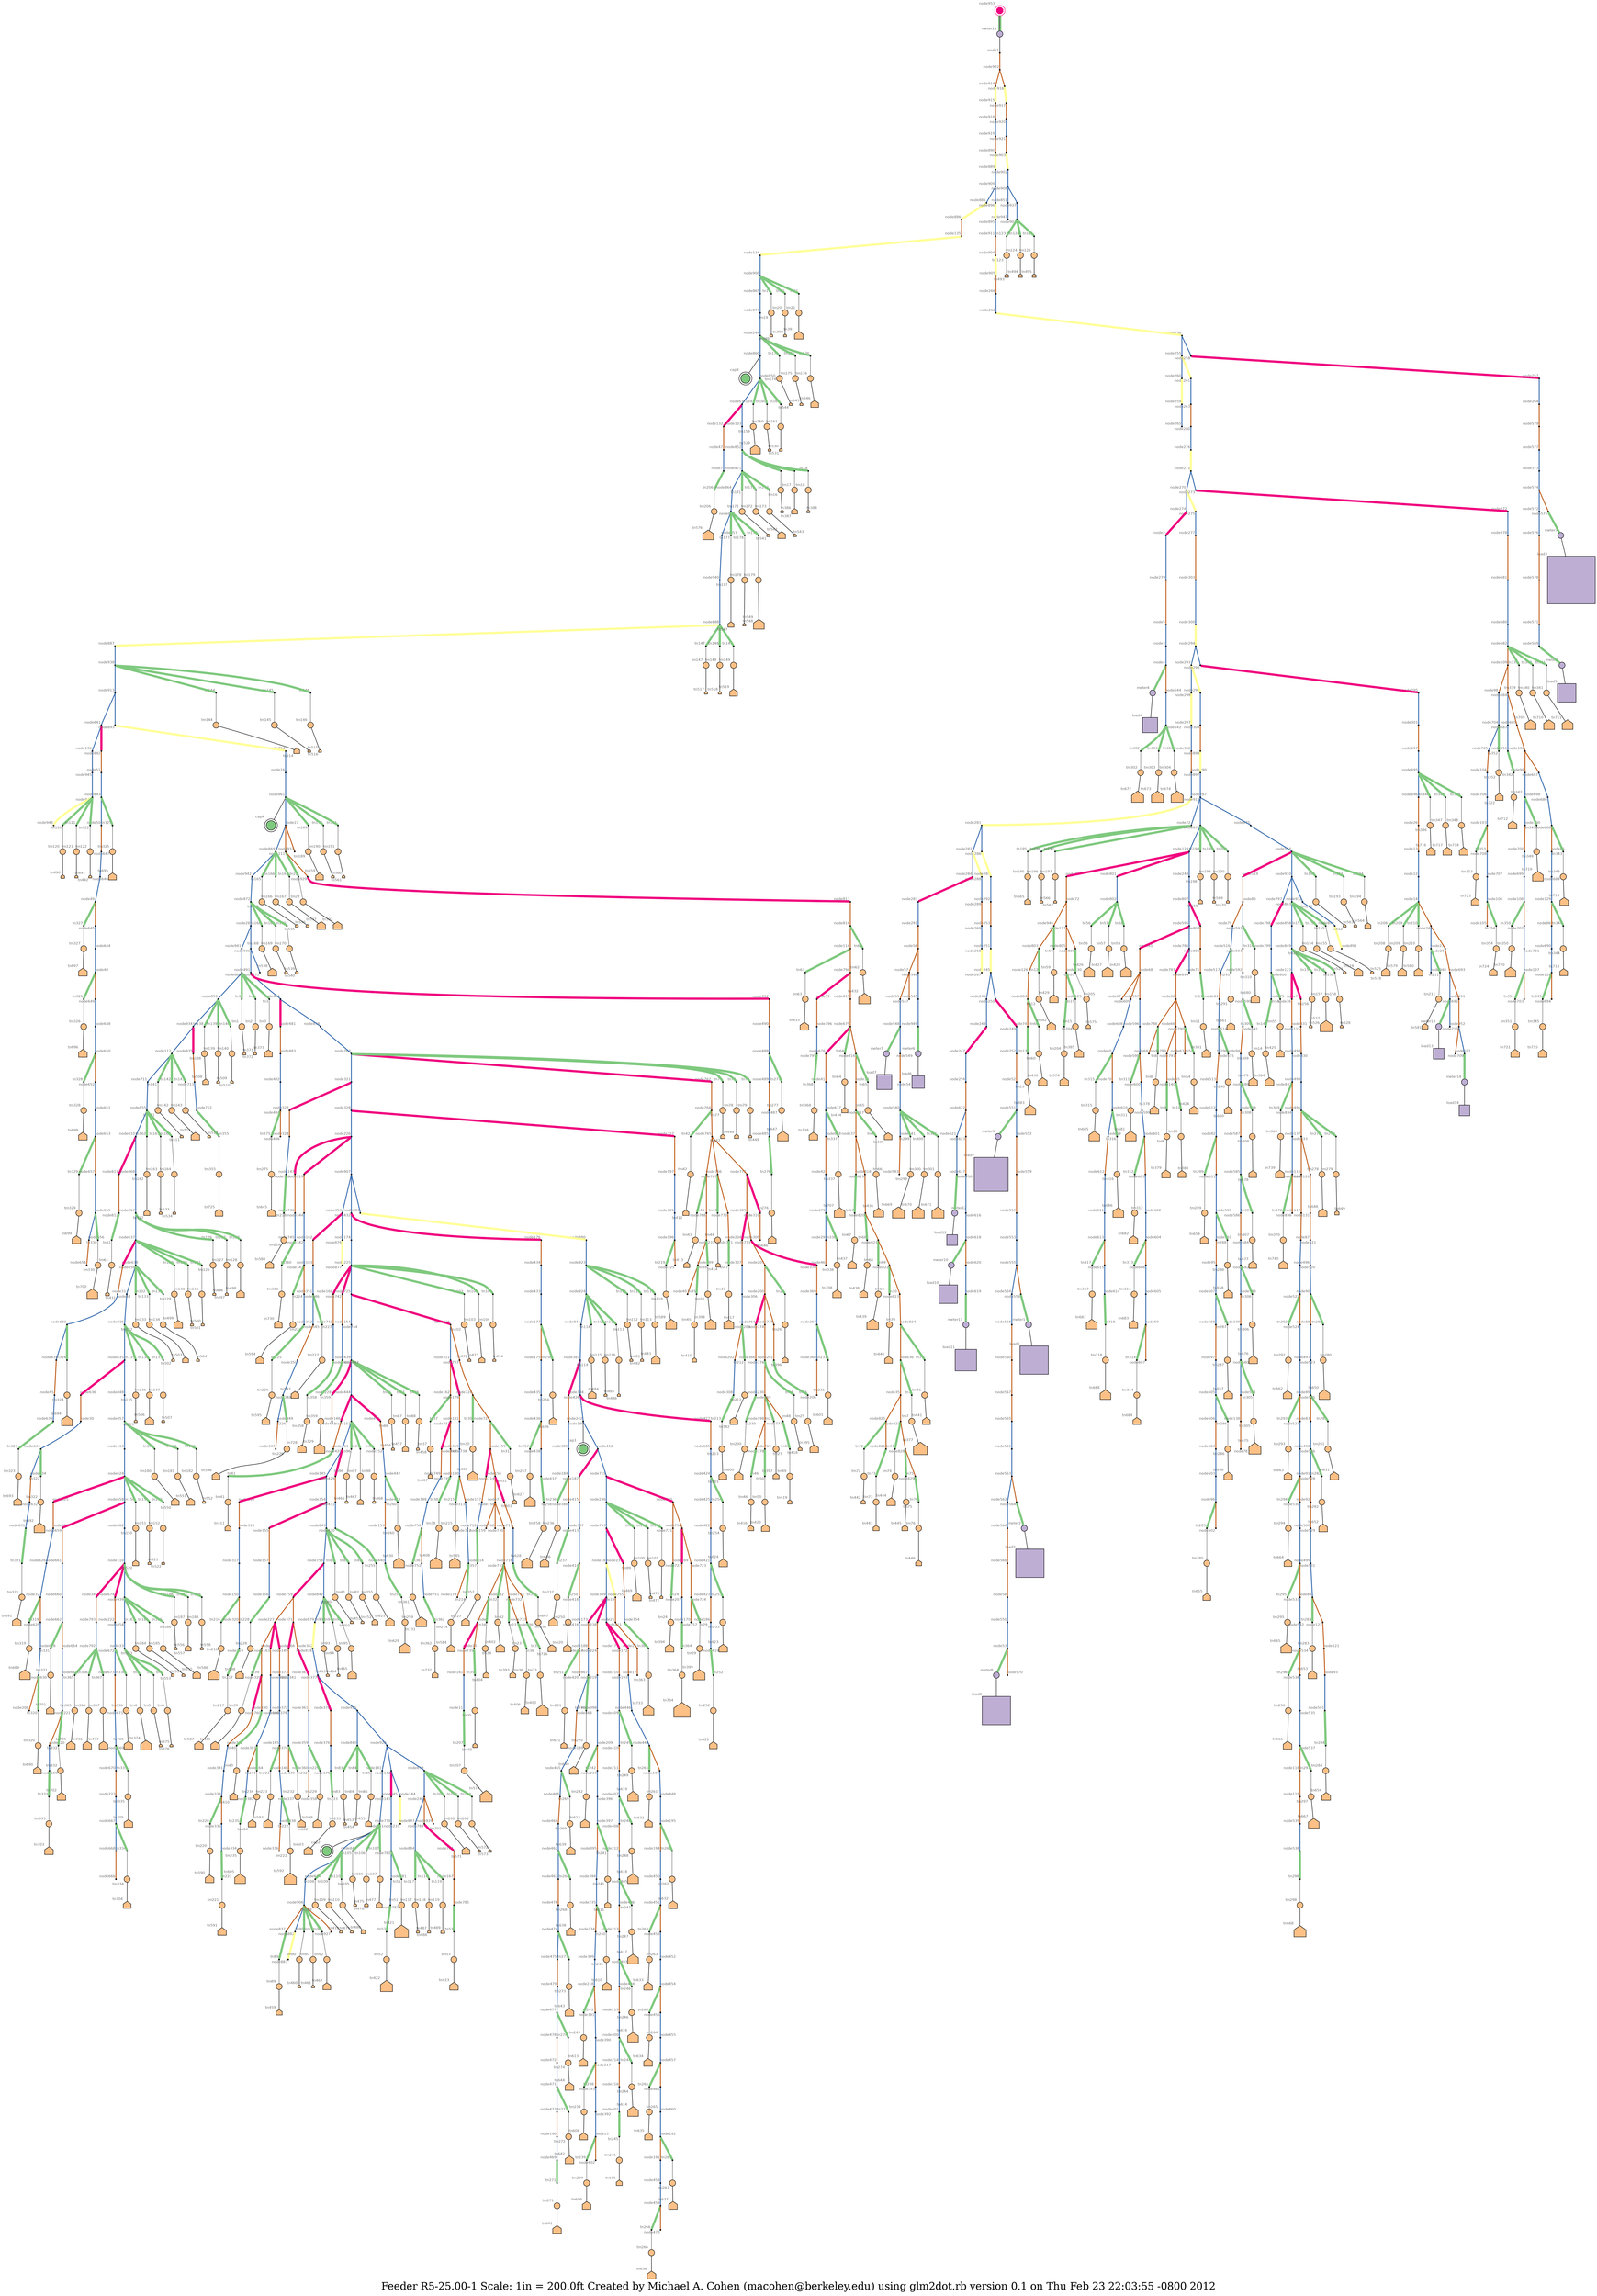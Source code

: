 graph "R5-25.00-1" {
	graph [bb="0,0,7515.1,7397.5",
		fontsize=24,
		label="Feeder R5-25.00-1 Scale: 1in = 200.0ft Created by Michael A. Cohen (macohen@berkeley.edu) using glm2dot.rb version 0.1 on Thu Feb\
 23 22:03:55 -0800 2012",
		lheight=0.40,
		lp="3757.6,18.4",
		lwidth=21.63
	];
	node [colorscheme=accent8,
		fontcolor=8,
		fontname=Helvetica,
		fontsize=8,
		label="\N"
	];
	edge [colorscheme=accent8];
	cap1	 [fillcolor=1,
		height=0.30556,
		label="",
		pos="2046.5,5312",
		shape=doublecircle,
		style=filled,
		width=0.30556,
		xlabel=cap1,
		xlp="2026.8,5327.8"];
	cap2	 [fillcolor=1,
		height=0.30556,
		label="",
		pos="675.69,5994.3",
		shape=doublecircle,
		style=filled,
		width=0.30556,
		xlabel=cap2,
		xlp="656.01,6010.1"];
	cap3	 [fillcolor=1,
		height=0.30556,
		label="",
		pos="2769.9,3510.9",
		shape=doublecircle,
		style=filled,
		width=0.30556,
		xlabel=cap3,
		xlp="2750.2,3526.7"];
	cap4	 [fillcolor=1,
		height=0.30556,
		label="",
		pos="1977.3,4031.6",
		shape=doublecircle,
		style=filled,
		width=0.30556,
		xlabel=cap4,
		xlp="1957.6,4047.4"];
	load1	 [fillcolor=2,
		height=0.91667,
		label="",
		pos="4663.3,656.42",
		shape=square,
		style=filled,
		width=0.91667,
		xlabel=load1,
		xlp="4620.5,694.22"];
	load2	 [fillcolor=2,
		height=0.91667,
		label="",
		pos="4765.1,276.95",
		shape=square,
		style=filled,
		width=0.91667,
		xlabel=load2,
		xlp="4722.3,314.75"];
	load3	 [fillcolor=2,
		height=1.5417,
		label="",
		pos="3360.1,2681",
		shape=square,
		style=filled,
		width=1.5347,
		xlabel=load3,
		xlp="3294.8,2741.3"];
	load4	 [fillcolor=2,
		height=0.48611,
		label="",
		pos="3910.9,2036.3",
		shape=square,
		style=filled,
		width=0.47917,
		xlabel=load4,
		xlp="3883.7,2058.6"];
	load5	 [fillcolor=2,
		height=0.59722,
		label="",
		pos="3289.7,2510.1",
		shape=square,
		style=filled,
		width=0.59028,
		xlabel=load5,
		xlp="3258.4,2536.4"];
	load6	 [fillcolor=2,
		height=0.40278,
		label="",
		pos="4545.8,2235.4",
		shape=square,
		style=filled,
		width=0.39583,
		xlabel=load6,
		xlp="4521.6,2254.7"];
	load7	 [fillcolor=2,
		height=0.48611,
		label="",
		pos="4665.8,2441.4",
		shape=square,
		style=filled,
		width=0.47917,
		xlabel=load7,
		xlp="4638.5,2463.7"];
	load8	 [fillcolor=2,
		height=0.91667,
		label="",
		pos="4702.7,95.083",
		shape=square,
		style=filled,
		width=0.91667,
		xlabel=load8,
		xlp="4659.9,132.88"];
	load9	 [fillcolor=2,
		height=1.0972,
		label="",
		pos="4603.3,938.94",
		shape=square,
		style=filled,
		width=1.0903,
		xlabel=load9,
		xlp="4554,983.24"];
	load10	 [fillcolor=2,
		height=0.59722,
		label="",
		pos="4798.1,904.78",
		shape=square,
		style=filled,
		width=0.59028,
		xlabel=load10,
		xlp="4764.6,931.08"];
	load11	 [fillcolor=2,
		height=0.69444,
		label="",
		pos="4873.4,814.82",
		shape=square,
		style=filled,
		width=0.69444,
		xlabel=load11,
		xlp="4836.7,844.62"];
	load12	 [fillcolor=2,
		height=0.34722,
		label="",
		pos="4711.9,1047.6",
		shape=square,
		style=filled,
		width=0.34028,
		xlabel=load12,
		xlp="4687.4,1064.9"];
	load13	 [fillcolor=2,
		height=0.34722,
		label="",
		pos="4755.9,1721.1",
		shape=square,
		style=filled,
		width=0.34028,
		xlabel=load13,
		xlp="4731.4,1713.4"];
	load14	 [fillcolor=2,
		height=0.34722,
		label="",
		pos="4653.3,1578.6",
		shape=square,
		style=filled,
		width=0.34028,
		xlabel=load14,
		xlp="4628.8,1595.9"];
	meter1	 [fillcolor=2,
		height=0.19444,
		label="",
		pos="4650.1,669.35",
		shape=circle,
		style=filled,
		width=0.19444,
		xlabel=meter1,
		xlp="4630.6,667.15"];
	meter1 -- load1	 [len=0.25,
		pos="4655.1,664.39 4655.3,664.27 4655.4,664.16 4655.5,664.04"];
	meter2	 [fillcolor=2,
		height=0.19444,
		label="",
		pos="4747.5,283.47",
		shape=circle,
		style=filled,
		width=0.19444,
		xlabel=meter2,
		xlp="4728.1,271.67"];
	meter2 -- load2	 [len=0.25,
		pos="4754.3,280.97 4754.4,280.91 4754.6,280.85 4754.7,280.8"];
	meter3	 [fillcolor=2,
		height=0.19444,
		label="",
		pos="3376,2689.3",
		shape=circle,
		style=filled,
		width=0.19444,
		xlabel=meter3,
		xlp="3381.5,2701.1"];
	meter3 -- load3	 [len=0.25,
		pos="3369.6,2686 3369.4,2685.9 3369.3,2685.8 3369.2,2685.7"];
	meter4	 [fillcolor=2,
		height=0.19444,
		label="",
		pos="3904.6,2052.7",
		shape=circle,
		style=filled,
		width=0.19444,
		xlabel=meter4,
		xlp="3924.1,2064.5"];
	meter4 -- load4	 [len=0.25,
		pos="3907.2,2046 3907.3,2045.8 3907.3,2045.7 3907.4,2045.6"];
	meter5	 [fillcolor=2,
		height=0.19444,
		label="",
		pos="3300.2,2525.2",
		shape=circle,
		style=filled,
		width=0.19444,
		xlabel=meter5,
		xlp="3280.7,2537"];
	meter5 -- load5	 [len=0.25,
		pos="3296.2,2519.4 3296.1,2519.3 3296,2519.1 3295.9,2519"];
	meter6	 [fillcolor=2,
		height=0.19444,
		label="",
		pos="4556.6,2221.5",
		shape=circle,
		style=filled,
		width=0.19444,
		xlabel=meter6,
		xlp="4537.1,2209.7"];
	meter6 -- load6	 [len=0.25,
		pos="4552.2,2227.2 4552.1,2227.3 4552,2227.4 4551.9,2227.5"];
	meter7	 [fillcolor=2,
		height=0.19444,
		label="",
		pos="4652.1,2430.9",
		shape=circle,
		style=filled,
		width=0.19444,
		xlabel=meter7,
		xlp="4632.7,2442.7"];
	meter7 -- load7	 [len=0.25,
		pos="4657.7,2435.2 4657.8,2435.2 4657.9,2435.3 4658,2435.4"];
	meter8	 [fillcolor=2,
		height=0.19444,
		label="",
		pos="4708.5,112.47",
		shape=circle,
		style=filled,
		width=0.19444,
		xlabel=meter8,
		xlp="4727.9,124.27"];
	meter8 -- load8	 [len=0.25,
		pos="4706.3,105.8 4706.2,105.64 4706.2,105.49 4706.1,105.33"];
	meter9	 [fillcolor=2,
		height=0.19444,
		label="",
		pos="4591.8,952.64",
		shape=circle,
		style=filled,
		width=0.19444,
		xlabel=meter9,
		xlp="4572.3,950.44"];
	meter9 -- load9	 [len=0.25,
		pos="4596.4,947.07 4596.5,946.95 4596.6,946.83 4596.7,946.71"];
	meter10	 [fillcolor=2,
		height=0.19444,
		label="",
		pos="4811.1,918.11",
		shape=circle,
		style=filled,
		width=0.19444,
		xlabel=meter10,
		xlp="4832.8,915.91"];
	meter10 -- load10	 [len=0.25,
		pos="4806.1,913 4806,912.88 4805.9,912.76 4805.8,912.64"];
	meter11	 [fillcolor=2,
		height=0.19444,
		label="",
		pos="4866.7,832.22",
		shape=circle,
		style=filled,
		width=0.19444,
		xlabel=meter11,
		xlp="4888.1,844.02"];
	meter11 -- load11	 [len=0.25,
		pos="4869.3,825.54 4869.4,825.39 4869.4,825.23 4869.5,825.08"];
	meter12	 [fillcolor=2,
		height=0.19444,
		label="",
		pos="4719.8,1063.9",
		shape=circle,
		style=filled,
		width=0.19444,
		xlabel=meter12,
		xlp="4698.1,1075.7"];
	meter12 -- load12	 [len=0.25,
		pos="4716.6,1057.2 4716.5,1057.1 4716.5,1057 4716.4,1056.8"];
	meter13	 [fillcolor=2,
		height=0.19444,
		label="",
		pos="4749,1738.5",
		shape=circle,
		style=filled,
		width=0.19444,
		xlabel=meter13,
		xlp="4727.3,1726.7"];
	meter13 -- load13	 [len=0.25,
		pos="4751.6,1731.8 4751.7,1731.6 4751.8,1731.5 4751.8,1731.3"];
	meter14	 [fillcolor=2,
		height=0.19444,
		label="",
		pos="4658.7,1596.1",
		shape=circle,
		style=filled,
		width=0.19444,
		xlabel=meter14,
		xlp="4637,1607.9"];
	meter14 -- load14	 [len=0.25,
		pos="4656.6,1589.4 4656.6,1589.2 4656.6,1589.1 4656.5,1588.9"];
	meter15	 [fillcolor=2,
		height=0.19444,
		label="",
		pos="2257.4,1797.3",
		shape=circle,
		style=filled,
		width=0.19444,
		xlabel=meter15,
		xlp="2235.7,1795.1"];
	node1	 [height=0.05,
		label="",
		pos="2243.5,1810.2",
		shape=point,
		style=filled,
		width=0.038889,
		xlabel=node1,
		xlp="2230.6,1813.2"];
	meter15 -- node1	 [len=0.25,
		pos="2252.1,1802.3 2249.6,1804.5 2246.9,1807.1 2245.2,1808.6"];
	node922	 [height=0.05,
		label="",
		pos="2226.5,1821.2",
		shape=point,
		style=filled,
		width=0.038889,
		xlabel=node922,
		xlp="2209.1,1827.8"];
	node1 -- node922	 [color=7,
		len=0.25,
		penwidth=2,
		pos="2241.9,1811.2 2238.8,1813.2 2231.7,1817.8 2228.3,1820",
		weight=5];
	node2	 [height=0.05,
		label="",
		pos="3917.3,2334.3",
		shape=point,
		style=filled,
		width=0.038889,
		xlabel=node2,
		xlp="3904.3,2340.9"];
	node279	 [height=0.05,
		label="",
		pos="3929.4,2346.2",
		shape=point,
		style=filled,
		width=0.038889,
		xlabel=node279,
		xlp="3912,2352.8"];
	node2 -- node279	 [color=5,
		len=0.25,
		penwidth=2,
		pos="3918.7,2335.7 3921.1,2338 3925.5,2342.4 3927.9,2344.7",
		weight=5];
	node3	 [height=0.05,
		label="",
		pos="3917.9,2086.1",
		shape=point,
		style=filled,
		width=0.038889,
		xlabel=node3,
		xlp="3905,2092.7"];
	node4	 [height=0.05,
		label="",
		pos="3910.4,2069.2",
		shape=point,
		style=filled,
		width=0.038889,
		xlabel=node4,
		xlp="3897.5,2075.8"];
	node3 -- node4	 [color=5,
		len=0.25,
		penwidth=2,
		pos="3917.1,2084.3 3915.7,2081 3912.6,2074.2 3911.2,2070.9",
		weight=5];
	node4 -- meter4	 [color=1,
		len=0.25,
		penwidth=5,
		pos="3909.8,2067.4 3909.1,2065.5 3908,2062.3 3907,2059.3"];
	node544	 [height=0.05,
		label="",
		pos="3791.1,1764.1",
		shape=point,
		style=filled,
		width=0.038889,
		xlabel=node544,
		xlp="3773.8,1770.7"];
	node4 -- node544	 [color=7,
		len=2.73927,
		penwidth=2,
		pos="3909.6,2067.2 3899.9,2042.5 3801.1,1789.5 3791.8,1765.8",
		weight=5];
	node5	 [height=0.05,
		label="",
		pos="3924.3,2103.6",
		shape=point,
		style=filled,
		width=0.038889,
		xlabel=node5,
		xlp="3911.4,2110.2"];
	node5 -- node3	 [color=5,
		len=0.25,
		penwidth=2,
		pos="3923.6,2101.8 3922.4,2098.4 3919.8,2091.3 3918.6,2087.9",
		weight=5];
	node6	 [height=0.05,
		label="",
		pos="2677.5,3684.2",
		shape=point,
		style=filled,
		width=0.038889,
		xlabel=node6,
		xlp="2664.5,3690.8"];
	node132	 [height=0.05,
		label="",
		pos="2691.3,3697.8",
		shape=point,
		style=filled,
		width=0.038889,
		xlabel=node132,
		xlp="2674,3704.4"];
	node6 -- node132	 [color=6,
		len=0.25,
		penwidth=5,
		pos="2679.2,3685.9 2681.9,3688.6 2687.4,3693.9 2689.9,3696.4"];
	node133	 [height=0.05,
		label="",
		pos="2592.6,3716.9",
		shape=point,
		style=filled,
		width=0.038889,
		xlabel=node133,
		xlp="2575.2,3723.5"];
	node6 -- node133	 [color=5,
		len=1.07456,
		penwidth=2,
		pos="2675.7,3684.9 2664.6,3689.2 2605.3,3712 2594.3,3716.3",
		weight=5];
	node7	 [height=0.05,
		label="",
		pos="2810.6,3777.6",
		shape=point,
		style=filled,
		width=0.038889,
		xlabel=node7,
		xlp="2797.7,3784.2"];
	tn206	 [height=0.05,
		label="",
		pos="2827.2,3786.2",
		shape=point,
		style=filled,
		width=0.038889,
		xlabel=tn206,
		xlp="2835.4,3779.6"];
	node7 -- tn206	 [color=1,
		len=0.25,
		penwidth=5,
		pos="2812.4,3778.5 2815.6,3780.2 2822.3,3783.7 2825.5,3785.3"];
	node8	 [height=0.05,
		label="",
		pos="548.39,5349.7",
		shape=point,
		style=filled,
		width=0.038889,
		xlabel=node8,
		xlp="535.46,5343.1"];
	tn39	 [height=0.05,
		label="",
		pos="559.42,5359.2",
		shape=point,
		style=filled,
		width=0.038889,
		xlabel=tn39,
		xlp="565.4,5365.8"];
	node8 -- tn39	 [color=1,
		len=0.25,
		penwidth=5,
		pos="550.11,5351.2 552.24,5353 555.84,5356.1 557.88,5357.9"];
	node329	 [height=0.05,
		label="",
		pos="488.98,5350.1",
		shape=point,
		style=filled,
		width=0.038889,
		xlabel=node329,
		xlp="471.6,5343.5"];
	node8 -- node329	 [color=7,
		len=0.565775,
		penwidth=2,
		pos="546.41,5349.7 537.39,5349.8 500.18,5350 491.02,5350.1",
		weight=5];
	node9	 [height=0.05,
		label="",
		pos="1572.7,5949.7",
		shape=point,
		style=filled,
		width=0.038889,
		xlabel=node9,
		xlp="1559.8,5956.3"];
	node10	 [height=0.05,
		label="",
		pos="1575.2,5968.4",
		shape=point,
		style=filled,
		width=0.038889,
		xlabel=node10,
		xlp="1560.1,5975"];
	node9 -- node10	 [color=6,
		len=0.25,
		penwidth=5,
		pos="1573,5951.7 1573.4,5955.3 1574.5,5962.9 1575,5966.5"];
	node735	 [height=0.05,
		label="",
		pos="1628.3,5975.1",
		shape=point,
		style=filled,
		width=0.038889,
		xlabel=node735,
		xlp="1611,5981.7"];
	node9 -- node735	 [color=7,
		len=0.70132,
		penwidth=2,
		pos="1574.5,5950.6 1583,5954.4 1617.8,5970.3 1626.4,5974.2",
		weight=5];
	node161	 [height=0.05,
		label="",
		pos="1590.3,6048.4",
		shape=point,
		style=filled,
		width=0.038889,
		xlabel=node161,
		xlp="1572.9,6055"];
	node10 -- node161	 [color=7,
		len=0.888705,
		penwidth=2,
		pos="1575.6,5970.4 1577.7,5981.5 1587.9,6035.6 1589.9,6046.5",
		weight=5];
	node11	 [height=0.05,
		label="",
		pos="1594.8,6067.4",
		shape=point,
		style=filled,
		width=0.038889,
		xlabel=node11,
		xlp="1579.9,6074"];
	tn207	 [height=0.05,
		label="",
		pos="1598.5,6086.5",
		shape=point,
		style=filled,
		width=0.038889,
		xlabel=tn207,
		xlp="1586.7,6093.1"];
	node11 -- tn207	 [color=1,
		len=0.25,
		penwidth=5,
		pos="1595.2,6069.4 1595.9,6073.1 1597.4,6080.8 1598.1,6084.5"];
	node12	 [height=0.05,
		label="",
		pos="4777.6,1933.5",
		shape=point,
		style=filled,
		width=0.038889,
		xlabel=node12,
		xlp="4762.5,1940.1"];
	node14	 [height=0.05,
		label="",
		pos="4769.9,1915.5",
		shape=point,
		style=filled,
		width=0.038889,
		xlabel=node14,
		xlp="4754.8,1908.9"];
	node12 -- node14	 [color=5,
		len=0.25,
		penwidth=2,
		pos="4776.9,1931.9 4775.5,1928.5 4772.3,1921 4770.8,1917.4",
		weight=5];
	node13	 [height=0.05,
		label="",
		pos="4783.8,1951.4",
		shape=point,
		style=filled,
		width=0.038889,
		xlabel=node13,
		xlp="4768.6,1958"];
	node13 -- node12	 [color=5,
		len=0.25,
		penwidth=2,
		pos="4783.1,1949.5 4781.9,1946 4779.4,1938.8 4778.3,1935.4",
		weight=5];
	tn208	 [height=0.05,
		label="",
		pos="4764.3,1899.6",
		shape=point,
		style=filled,
		width=0.038889,
		xlabel=tn208,
		xlp="4772.6,1893"];
	node14 -- tn208	 [color=1,
		len=0.25,
		penwidth=5,
		pos="4769.3,1913.6 4768.2,1910.5 4766.1,1904.6 4765,1901.6"];
	tn209	 [height=0.05,
		label="",
		pos="4749.4,1919.6",
		shape=point,
		style=filled,
		width=0.038889,
		xlabel=tn209,
		xlp="4757.6,1926.2"];
	node14 -- tn209	 [color=1,
		len=0.25,
		penwidth=5,
		pos="4768,1915.9 4764.2,1916.7 4755.6,1918.4 4751.6,1919.2"];
	tn210	 [height=0.05,
		label="",
		pos="4787.4,1903.3",
		shape=point,
		style=filled,
		width=0.038889,
		xlabel=tn210,
		xlp="4795.6,1909.9"];
	node14 -- tn210	 [color=1,
		len=0.25,
		penwidth=5,
		pos="4771.6,1914.4 4774.8,1912.1 4782.1,1907 4785.5,1904.6"];
	node24	 [height=0.05,
		label="",
		pos="4713.4,1824.3",
		shape=point,
		style=filled,
		width=0.038889,
		xlabel=node24,
		xlp="4698.3,1817.7"];
	node14 -- node24	 [color=7,
		len=1.217515,
		penwidth=2,
		pos="4769,1913.9 4762.1,1902.8 4721.4,1837.1 4714.5,1825.9",
		weight=5];
	node15	 [height=0.05,
		label="",
		pos="3109.2,5916.1",
		shape=point,
		style=filled,
		width=0.038889,
		xlabel=node15,
		xlp="3094.1,5922.7"];
	tn239	 [height=0.05,
		label="",
		pos="3115.7,5934",
		shape=point,
		style=filled,
		width=0.038889,
		xlabel=tn239,
		xlp="3103.9,5940.6"];
	node15 -- tn239	 [color=1,
		len=0.25,
		penwidth=5,
		pos="3109.9,5918 3111.2,5921.5 3113.8,5928.7 3115.1,5932.1"];
	node402	 [height=0.05,
		label="",
		pos="3177.1,5913",
		shape=point,
		style=filled,
		width=0.038889,
		xlabel=node402,
		xlp="3159.7,5919.6"];
	node15 -- node402	 [color=7,
		len=0.769285,
		penwidth=2,
		pos="3111.2,5916 3121.1,5915.5 3165.6,5913.5 3175.2,5913.1",
		weight=5];
	node16	 [height=0.05,
		label="",
		pos="2052.4,3999.2",
		shape=point,
		style=filled,
		width=0.038889,
		xlabel=node16,
		xlp="2037.3,4005.8"];
	node861	 [height=0.05,
		label="",
		pos="1993,4033.2",
		shape=point,
		style=filled,
		width=0.038889,
		xlabel=node861,
		xlp="2006.8,4026.6"];
	node16 -- node861	 [color=5,
		len=0.743355,
		penwidth=2,
		pos="2050.7,4000.2 2042.1,4005.2 2003.1,4027.4 1994.6,4032.2",
		weight=5];
	node17	 [height=0.05,
		label="",
		pos="2249.5,6076.7",
		shape=point,
		style=filled,
		width=0.038889,
		xlabel=node17,
		xlp="2234.4,6083.3"];
	node18	 [height=0.05,
		label="",
		pos="2288.2,5602.3",
		shape=point,
		style=filled,
		width=0.038889,
		xlabel=node18,
		xlp="2273.1,5605.3"];
	node389	 [height=0.05,
		label="",
		pos="2321.6,5633.6",
		shape=point,
		style=filled,
		width=0.038889,
		xlabel=node389,
		xlp="2304.3,5640.2"];
	node18 -- node389	 [color=5,
		len=0.51232,
		penwidth=2,
		pos="2289.7,5603.6 2295.2,5608.8 2314.8,5627.2 2320.2,5632.3",
		weight=5];
	node19	 [height=0.05,
		label="",
		pos="2274.4,5612.5",
		shape=point,
		style=filled,
		width=0.038889,
		xlabel=node19,
		xlp="2259.3,5619.1"];
	node18 -- node19	 [color=4,
		len=0.25,
		penwidth=5,
		pos="2286.5,5603.5 2283.9,5605.5 2278.8,5609.2 2276.1,5611.2"];
	node21	 [height=0.05,
		label="",
		pos="2251.1,5639.8",
		shape=point,
		style=filled,
		width=0.038889,
		xlabel=node21,
		xlp="2235.9,5646.4"];
	node19 -- node21	 [color=7,
		len=0.51474,
		penwidth=2,
		pos="2273.2,5613.9 2269.2,5618.6 2256.6,5633.3 2252.4,5638.2",
		weight=5];
	node20	 [height=0.05,
		label="",
		pos="2174.9,5932",
		shape=point,
		style=filled,
		width=0.038889,
		xlabel=node20,
		xlp="2159.7,5938.6"];
	node20 -- node17	 [color=7,
		len=1.82795,
		penwidth=2,
		pos="2175.7,5933.7 2183.3,5948.4 2240.6,6059.4 2248.6,6074.9",
		weight=5];
	node21 -- node20	 [color=7,
		len=3.453105,
		penwidth=2,
		pos="2250.6,5641.7 2244.4,5665.3 2181.7,5905.7 2175.4,5930",
		weight=5];
	node22	 [height=0.05,
		label="",
		pos="5076,2104.9",
		shape=point,
		style=filled,
		width=0.038889,
		xlabel=node22,
		xlp="5060.9,2111.5"];
	tn195	 [height=0.05,
		label="",
		pos="5078.3,2086.8",
		shape=point,
		style=filled,
		width=0.038889,
		xlabel=tn195,
		xlp="5066.5,2089.8"];
	node22 -- tn195	 [color=1,
		len=0.25,
		penwidth=5,
		pos="5076.3,2102.9 5076.7,2099.4 5077.6,2092.1 5078.1,2088.6"];
	tn196	 [height=0.05,
		label="",
		pos="5059.3,2095.8",
		shape=point,
		style=filled,
		width=0.038889,
		xlabel=tn196,
		xlp="5071.1,2098.8"];
	node22 -- tn196	 [color=1,
		len=0.25,
		penwidth=5,
		pos="5074.2,2103.9 5071,2102.2 5064.2,2098.5 5061,2096.8"];
	tn197	 [height=0.05,
		label="",
		pos="5094.4,2098.8",
		shape=point,
		style=filled,
		width=0.038889,
		xlabel=tn197,
		xlp="5089.8,2092.2"];
	node22 -- tn197	 [color=1,
		len=0.25,
		penwidth=5,
		pos="5078,2104.2 5081.5,2103.1 5089,2100.6 5092.5,2099.5"];
	node23	 [height=0.05,
		label="",
		pos="4693.4,1826.9",
		shape=point,
		style=filled,
		width=0.038889,
		xlabel=node23,
		xlp="4678.3,1833.5"];
	node948	 [height=0.05,
		label="",
		pos="4683.9,1842",
		shape=point,
		style=filled,
		width=0.038889,
		xlabel=node948,
		xlp="4666.6,1848.6"];
	node23 -- node948	 [color=5,
		len=0.25,
		penwidth=2,
		pos="4692.2,1828.8 4690.4,1831.7 4686.9,1837.2 4685.1,1840.1",
		weight=5];
	tn211	 [height=0.05,
		label="",
		pos="4674,1821.5",
		shape=point,
		style=filled,
		width=0.038889,
		xlabel=tn211,
		xlp="4674.9,1814.9"];
	node23 -- tn211	 [color=1,
		len=0.25,
		penwidth=5,
		pos="4691.6,1826.4 4688,1825.4 4679.9,1823.2 4676.1,1822.1"];
	node24 -- node23	 [color=5,
		len=0.25,
		penwidth=2,
		pos="4711.6,1824.5 4707.9,1825 4699.5,1826.1 4695.5,1826.6",
		weight=5];
	node25	 [height=0.05,
		label="",
		pos="4722.6,1806.4",
		shape=point,
		style=filled,
		width=0.038889,
		xlabel=node25,
		xlp="4707.5,1799.8"];
	node24 -- node25	 [color=7,
		len=0.25,
		penwidth=2,
		pos="4714.3,1822.6 4716,1819.3 4719.8,1811.8 4721.6,1808.3",
		weight=5];
	node693	 [height=0.05,
		label="",
		pos="4724,1767.1",
		shape=point,
		style=filled,
		width=0.038889,
		xlabel=node693,
		xlp="4737.8,1773.7"];
	node25 -- node693	 [color=7,
		len=0.479955,
		penwidth=2,
		pos="4722.7,1804.3 4722.9,1797.4 4723.7,1775.7 4723.9,1769.1",
		weight=5];
	node26	 [height=0.05,
		label="",
		pos="4789.8,1969.3",
		shape=point,
		style=filled,
		width=0.038889,
		xlabel=node26,
		xlp="4774.7,1975.9"];
	node26 -- node13	 [color=7,
		len=0.25,
		penwidth=2,
		pos="4789.2,1967.4 4788,1963.9 4785.6,1956.7 4784.4,1953.3",
		weight=5];
	node27	 [height=0.05,
		label="",
		pos="1848.6,4063.5",
		shape=point,
		style=filled,
		width=0.038889,
		xlabel=node27,
		xlp="1833.4,4070.1"];
	node869	 [height=0.05,
		label="",
		pos="1812.8,4107",
		shape=point,
		style=filled,
		width=0.038889,
		xlabel=node869,
		xlp="1795.4,4113.6"];
	node27 -- node869	 [color=5,
		len=0.599815,
		penwidth=2,
		pos="1847.4,4065 1842,4071.6 1819.6,4098.8 1814.1,4105.5",
		weight=5];
	node111	 [height=0.05,
		label="",
		pos="1848.8,4043.6",
		shape=point,
		style=filled,
		width=0.038889,
		xlabel=node111,
		xlp="1832,4050.2"];
	node27 -- node111	 [color=7,
		len=0.25,
		penwidth=2,
		pos="1848.6,4061.7 1848.6,4058 1848.7,4049.7 1848.8,4045.8",
		weight=5];
	node933	 [height=0.05,
		label="",
		pos="1868.8,4073.2",
		shape=point,
		style=filled,
		width=0.038889,
		xlabel=node933,
		xlp="1851.5,4079.8"];
	node27 -- node933	 [color=7,
		len=0.3604,
		penwidth=2,
		pos="1850.5,4064.4 1854.4,4066.3 1863.4,4070.6 1867.2,4072.4",
		weight=5];
	node28	 [height=0.05,
		label="",
		pos="1612.3,4239.6",
		shape=point,
		style=filled,
		width=0.038889,
		xlabel=node28,
		xlp="1597.2,4246.2"];
	node941	 [height=0.05,
		label="",
		pos="1565.9,4211.2",
		shape=point,
		style=filled,
		width=0.038889,
		xlabel=node941,
		xlp="1548.5,4217.8"];
	node28 -- node941	 [color=5,
		len=0.62262,
		penwidth=2,
		pos="1610.8,4238.6 1603.8,4234.3 1574.7,4216.5 1567.5,4212.1",
		weight=5];
	node930	 [height=0.05,
		label="",
		pos="1610.3,4260.2",
		shape=point,
		style=filled,
		width=0.038889,
		xlabel=node930,
		xlp="1593,4266.8"];
	node28 -- node930	 [color=5,
		len=0.25,
		penwidth=2,
		pos="1612.2,4241.5 1611.8,4245.3 1610.9,4253.9 1610.5,4258",
		weight=5];
	node29	 [height=0.05,
		label="",
		pos="1597.3,3486.2",
		shape=point,
		style=filled,
		width=0.038889,
		xlabel=node29,
		xlp="1582.1,3492.8"];
	node46	 [height=0.05,
		label="",
		pos="1586.5,3301.7",
		shape=point,
		style=filled,
		width=0.038889,
		xlabel=node46,
		xlp="1571.4,3308.3"];
	node29 -- node46	 [color=7,
		len=1.7235,
		penwidth=2,
		pos="1597.1,3484.1 1596,3465.1 1587.7,3321.4 1586.7,3303.5",
		weight=5];
	node30	 [height=0.05,
		label="",
		pos="1023.2,3654",
		shape=point,
		style=filled,
		width=0.038889,
		xlabel=node30,
		xlp="1008,3660.6"];
	node633	 [height=0.05,
		label="",
		pos="1025.8,3634",
		shape=point,
		style=filled,
		width=0.038889,
		xlabel=node633,
		xlp="1008.4,3640.6"];
	node30 -- node633	 [color=5,
		len=0.25,
		penwidth=2,
		pos="1023.4,3652.2 1023.9,3648.5 1025,3640.1 1025.5,3636.2",
		weight=5];
	node31	 [height=0.05,
		label="",
		pos="1009.2,3827",
		shape=point,
		style=filled,
		width=0.038889,
		xlabel=node31,
		xlp="994.09,3833.6"];
	node936	 [height=0.05,
		label="",
		pos="989.07,3809",
		shape=point,
		style=filled,
		width=0.038889,
		xlabel=node936,
		xlp="971.7,3812"];
	node31 -- node936	 [color=5,
		len=0.297895,
		penwidth=2,
		pos="1007.7,3825.6 1003.9,3822.2 994.69,3814 990.82,3810.6",
		weight=5];
	node32	 [height=0.05,
		label="",
		pos="824.07,3513",
		shape=point,
		style=filled,
		width=0.038889,
		xlabel=node32,
		xlp="808.93,3519.6"];
	tn319	 [height=0.05,
		label="",
		pos="820.76,3493.5",
		shape=point,
		style=filled,
		width=0.038889,
		xlabel=tn319,
		xlp="808.95,3500.1"];
	node32 -- tn319	 [color=1,
		len=0.25,
		penwidth=5,
		pos="823.77,3511.2 823.15,3507.6 821.77,3499.4 821.12,3495.5"];
	node629	 [height=0.05,
		label="",
		pos="576.83,3241.5",
		shape=point,
		style=filled,
		width=0.038889,
		xlabel=node629,
		xlp="559.45,3248.1"];
	node32 -- node629	 [color=7,
		len=3.64293,
		penwidth=2,
		pos="822.74,3511.5 804.19,3491.1 597.6,3264.3 578.27,3243.1",
		weight=5];
	node33	 [height=0.05,
		label="",
		pos="625.35,3787.4",
		shape=point,
		style=filled,
		width=0.038889,
		xlabel=node33,
		xlp="636.9,3794"];
	tn4	 [height=0.05,
		label="",
		pos="626.59,3808.5",
		shape=point,
		style=filled,
		width=0.038889,
		xlabel=tn4,
		xlp="630.35,3815.1"];
	node33 -- tn4	 [color=1,
		len=0.25,
		penwidth=5,
		pos="625.47,3789.3 625.7,3793.2 626.21,3802.1 626.46,3806.2"];
	tn5	 [height=0.05,
		label="",
		pos="607.22,3775.6",
		shape=point,
		style=filled,
		width=0.038889,
		xlabel=tn5,
		xlp="599.86,3782.2"];
	node33 -- tn5	 [color=1,
		len=0.25,
		penwidth=5,
		pos="623.68,3786.3 620.17,3784 612.1,3778.8 608.73,3776.6"];
	tn6	 [height=0.05,
		label="",
		pos="609.35,3796.2",
		shape=point,
		style=filled,
		width=0.038889,
		xlabel=tn6,
		xlp="601.99,3802.8"];
	node33 -- tn6	 [color=1,
		len=0.25,
		penwidth=5,
		pos="623.39,3788.4 620.19,3790.2 613.89,3793.7 610.94,3795.4"];
	node34	 [height=0.05,
		label="",
		pos="695.18,3714.1",
		shape=point,
		style=filled,
		width=0.038889,
		xlabel=node34,
		xlp="680.03,3707.5"];
	node793	 [height=0.05,
		label="",
		pos="616.33,3685.3",
		shape=point,
		style=filled,
		width=0.038889,
		xlabel=node793,
		xlp="630.1,3691.9"];
	node34 -- node793	 [color=7,
		len=0.891055,
		penwidth=2,
		pos="693.23,3713.4 682.32,3709.4 628.94,3689.9 618.21,3686",
		weight=5];
	node35	 [height=0.05,
		label="",
		pos="1384.8,2988.9",
		shape=point,
		style=filled,
		width=0.038889,
		xlabel=node35,
		xlp="1369.7,2995.5"];
	node825	 [height=0.05,
		label="",
		pos="1314.3,2963.5",
		shape=point,
		style=filled,
		width=0.038889,
		xlabel=node825,
		xlp="1297,2956.9"];
	node35 -- node825	 [color=7,
		len=0.86943,
		penwidth=2,
		pos="1383.1,2988.3 1373.4,2984.8 1326.4,2967.9 1316.3,2964.2",
		weight=5];
	node827	 [height=0.05,
		label="",
		pos="1389.5,2895",
		shape=point,
		style=filled,
		width=0.038889,
		xlabel=node827,
		xlp="1372.1,2901.6"];
	node35 -- node827	 [color=7,
		len=0.99507,
		penwidth=2,
		pos="1384.9,2986.9 1385.5,2974.7 1388.8,2909.2 1389.4,2897",
		weight=5];
	node36	 [height=0.05,
		label="",
		pos="1425.9,3047.6",
		shape=point,
		style=filled,
		width=0.038889,
		xlabel=node36,
		xlp="1410.8,3054.2"];
	tn7	 [height=0.05,
		label="",
		pos="1432.1,3032",
		shape=point,
		style=filled,
		width=0.038889,
		xlabel=tn7,
		xlp="1424.7,3038.6"];
	node36 -- tn7	 [color=1,
		len=0.25,
		penwidth=5,
		pos="1426.7,3045.7 1427.9,3042.7 1430.1,3036.9 1431.3,3033.9"];
	node36 -- node35	 [color=7,
		len=0.71017,
		penwidth=2,
		pos="1424.8,3045.9 1418.8,3037.3 1391.8,2998.8 1385.9,2990.5",
		weight=5];
	node37	 [height=0.05,
		label="",
		pos="1697.5,3454.4",
		shape=point,
		style=filled,
		width=0.038889,
		xlabel=node37,
		xlp="1682.3,3461"];
	node818	 [height=0.05,
		label="",
		pos="1643.3,3438.2",
		shape=point,
		style=filled,
		width=0.038889,
		xlabel=node818,
		xlp="1657.1,3444.8"];
	node37 -- node818	 [color=7,
		len=0.815125,
		penwidth=2,
		pos="1695.7,3453.9 1687.4,3451.4 1653.5,3441.3 1645.2,3438.8",
		weight=5];
	node819	 [height=0.05,
		label="",
		pos="1692.1,3405.2",
		shape=point,
		style=filled,
		width=0.038889,
		xlabel=node819,
		xlp="1674.7,3411.8"];
	node37 -- node819	 [color=7,
		len=0.52067,
		penwidth=2,
		pos="1697.2,3452.3 1696.4,3444.2 1693.2,3415.3 1692.3,3407.3",
		weight=5];
	node38	 [height=0.05,
		label="",
		pos="1722.7,3536.4",
		shape=point,
		style=filled,
		width=0.038889,
		xlabel=node38,
		xlp="1707.6,3543"];
	node817	 [height=0.05,
		label="",
		pos="1713.8,3493.5",
		shape=point,
		style=filled,
		width=0.038889,
		xlabel=node817,
		xlp="1696.4,3500.1"];
	node38 -- node817	 [color=7,
		len=0.4676,
		penwidth=2,
		pos="1722.3,3534.5 1720.9,3527.5 1715.6,3502.2 1714.2,3495.3",
		weight=5];
	node39	 [height=0.05,
		label="",
		pos="1794.5,3818.8",
		shape=point,
		style=filled,
		width=0.038889,
		xlabel=node39,
		xlp="1779.4,3821.8"];
	node796	 [height=0.05,
		label="",
		pos="1829.3,3810.3",
		shape=point,
		style=filled,
		width=0.038889,
		xlabel=node796,
		xlp="1812,3816.9"];
	node39 -- node796	 [color=7,
		len=0.58161,
		penwidth=2,
		pos="1796.4,3818.4 1802.4,3816.9 1821,3812.3 1827.3,3810.8",
		weight=5];
	node40	 [height=0.05,
		label="",
		pos="1137.3,4484.4",
		shape=point,
		style=filled,
		width=0.038889,
		xlabel=node40,
		xlp="1122.2,4491"];
	node41	 [height=0.05,
		label="",
		pos="1688.6,3617.2",
		shape=point,
		style=filled,
		width=0.038889,
		xlabel=node41,
		xlp="1673.5,3623.8"];
	node677	 [height=0.05,
		label="",
		pos="1690.2,3597.7",
		shape=point,
		style=filled,
		width=0.038889,
		xlabel=node677,
		xlp="1672.8,3604.3"];
	node41 -- node677	 [color=5,
		len=0.25,
		penwidth=2,
		pos="1688.8,3615.4 1689.1,3611.8 1689.7,3603.6 1690,3599.8",
		weight=5];
	node42	 [height=0.05,
		label="",
		pos="1628.2,3501.3",
		shape=point,
		style=filled,
		width=0.038889,
		xlabel=node42,
		xlp="1613,3507.9"];
	node679	 [height=0.05,
		label="",
		pos="1617,3485",
		shape=point,
		style=filled,
		width=0.038889,
		xlabel=node679,
		xlp="1599.6,3478.4"];
	node42 -- node679	 [color=5,
		len=0.25,
		penwidth=2,
		pos="1627.1,3499.8 1625.1,3496.8 1620.4,3489.9 1618.2,3486.7",
		weight=5];
	node43	 [height=0.05,
		label="",
		pos="1199.7,3732.4",
		shape=point,
		style=filled,
		width=0.038889,
		xlabel=node43,
		xlp="1211.3,3739"];
	node45	 [height=0.05,
		label="",
		pos="1205.3,3686.2",
		shape=point,
		style=filled,
		width=0.038889,
		xlabel=node45,
		xlp="1190.2,3679.6"];
	node43 -- node45	 [color=7,
		len=0.502245,
		penwidth=2,
		pos="1200,3730.5 1200.9,3722.8 1204.2,3695.6 1205.1,3688.1",
		weight=5];
	node44	 [height=0.05,
		label="",
		pos="1178.3,3766.5",
		shape=point,
		style=filled,
		width=0.038889,
		xlabel=node44,
		xlp="1163.1,3773.1"];
	node640	 [height=0.05,
		label="",
		pos="1186.5,3748.3",
		shape=point,
		style=filled,
		width=0.038889,
		xlabel=node640,
		xlp="1169.1,3754.9"];
	node44 -- node640	 [color=5,
		len=0.25,
		penwidth=2,
		pos="1179,3764.8 1180.6,3761.4 1184,3753.8 1185.6,3750.2",
		weight=5];
	node639	 [height=0.05,
		label="",
		pos="1205.1,3666.4",
		shape=point,
		style=filled,
		width=0.038889,
		xlabel=node639,
		xlp="1187.7,3669.4"];
	node45 -- node639	 [color=5,
		len=0.25,
		penwidth=2,
		pos="1205.3,3684.3 1205.3,3680.7 1205.1,3672.4 1205.1,3668.5",
		weight=5];
	node47	 [height=0.05,
		label="",
		pos="2794.1,3768.7",
		shape=point,
		style=filled,
		width=0.038889,
		xlabel=node47,
		xlp="2778.9,3771.7"];
	node47 -- node7	 [color=5,
		len=0.25,
		penwidth=2,
		pos="2795.8,3769.6 2799,3771.4 2805.7,3775 2808.9,3776.7",
		weight=5];
	node48	 [height=0.05,
		label="",
		pos="2134.2,3528.5",
		shape=point,
		style=filled,
		width=0.038889,
		xlabel=node48,
		xlp="2119,3535.1"];
	tn326	 [height=0.05,
		label="",
		pos="2145.3,3514.5",
		shape=point,
		style=filled,
		width=0.038889,
		xlabel=tn326,
		xlp="2133.5,3521.1"];
	node48 -- tn326	 [color=1,
		len=0.25,
		penwidth=5,
		pos="2135.6,3526.8 2137.7,3524.1 2141.8,3518.9 2144,3516.2"];
	node649	 [height=0.05,
		label="",
		pos="2118.3,3357.2",
		shape=point,
		style=filled,
		width=0.038889,
		xlabel=node649,
		xlp="2100.9,3363.8"];
	node48 -- node649	 [color=7,
		len=1.84748,
		penwidth=2,
		pos="2134,3526.5 2132.4,3509 2120.2,3377.7 2118.5,3359.3",
		weight=5];
	node49	 [height=0.05,
		label="",
		pos="2137.8,3622.8",
		shape=point,
		style=filled,
		width=0.038889,
		xlabel=node49,
		xlp="2122.7,3629.4"];
	tn327	 [height=0.05,
		label="",
		pos="2155.9,3618.6",
		shape=point,
		style=filled,
		width=0.038889,
		xlabel=tn327,
		xlp="2144.1,3612"];
	node49 -- tn327	 [color=1,
		len=0.25,
		penwidth=5,
		pos="2139.8,3622.3 2143.3,3621.5 2150.6,3619.9 2154,3619.1"];
	node645	 [height=0.05,
		label="",
		pos="2131.5,3566.9",
		shape=point,
		style=filled,
		width=0.038889,
		xlabel=node645,
		xlp="2114.1,3573.5"];
	node49 -- node645	 [color=7,
		len=0.630925,
		penwidth=2,
		pos="2137.6,3620.9 2136.6,3612.4 2132.7,3577.4 2131.7,3568.8",
		weight=5];
	node50	 [height=0.05,
		label="",
		pos="2107.6,3790.6",
		shape=point,
		style=filled,
		width=0.038889,
		xlabel=node50,
		xlp="2092.5,3797.2"];
	node647	 [height=0.05,
		label="",
		pos="2130.3,3661.6",
		shape=point,
		style=filled,
		width=0.038889,
		xlabel=node647,
		xlp="2113,3668.2"];
	node50 -- node647	 [color=7,
		len=1.315755,
		penwidth=2,
		pos="2107.9,3788.7 2110.5,3774.3 2127.4,3678.4 2130,3663.6",
		weight=5];
	node51	 [height=0.05,
		label="",
		pos="2118.8,3829.4",
		shape=point,
		style=filled,
		width=0.038889,
		xlabel=node51,
		xlp="2103.7,3836"];
	node643	 [height=0.05,
		label="",
		pos="2117.5,3808.8",
		shape=point,
		style=filled,
		width=0.038889,
		xlabel=node643,
		xlp="2100.1,3815.4"];
	node51 -- node643	 [color=5,
		len=0.25,
		penwidth=2,
		pos="2118.7,3827.5 2118.4,3823.7 2117.9,3815.1 2117.6,3811",
		weight=5];
	node52	 [height=0.05,
		label="",
		pos="4574.2,979.67",
		shape=point,
		style=filled,
		width=0.038889,
		xlabel=node52,
		xlp="4585.7,986.27"];
	node551	 [height=0.05,
		label="",
		pos="4574.4,959.13",
		shape=point,
		style=filled,
		width=0.038889,
		xlabel=node551,
		xlp="4557,965.73"];
	node52 -- node551	 [color=5,
		len=0.25,
		penwidth=2,
		pos="4574.2,977.78 4574.2,973.96 4574.3,965.38 4574.3,961.33",
		weight=5];
	node53	 [height=0.05,
		label="",
		pos="4712.1,130.47",
		shape=point,
		style=filled,
		width=0.038889,
		xlabel=node53,
		xlp="4696.9,137.07"];
	node53 -- meter8	 [color=1,
		len=0.25,
		penwidth=5,
		pos="4711.7,128.54 4711.2,126.37 4710.5,122.7 4709.9,119.42"];
	node570	 [height=0.05,
		label="",
		pos="4764.6,38.6",
		shape=point,
		style=filled,
		width=0.038889,
		xlabel=node570,
		xlp="4747.2,45.2"];
	node53 -- node570	 [color=7,
		len=1.23327,
		penwidth=2,
		pos="4713,128.88 4719.4,117.72 4757.2,51.533 4763.7,40.238",
		weight=5];
	node54	 [height=0.05,
		label="",
		pos="4704.4,2603.9",
		shape=point,
		style=filled,
		width=0.038889,
		xlabel=node54,
		xlp="4689.2,2610.5"];
	node540	 [height=0.05,
		label="",
		pos="4706.4,2625.7",
		shape=point,
		style=filled,
		width=0.038889,
		xlabel=node540,
		xlp="4689.1,2632.3"];
	node54 -- node540	 [color=5,
		len=0.25,
		penwidth=2,
		pos="4704.6,2605.9 4705,2610.1 4705.9,2619.8 4706.3,2623.9",
		weight=5];
	node55	 [height=0.05,
		label="",
		pos="4630.3,2411.3",
		shape=point,
		style=filled,
		width=0.038889,
		xlabel=node55,
		xlp="4615.1,2417.9"];
	node548	 [height=0.05,
		label="",
		pos="4634.2,2431",
		shape=point,
		style=filled,
		width=0.038889,
		xlabel=node548,
		xlp="4616.9,2434"];
	node55 -- node548	 [color=5,
		len=0.25,
		penwidth=2,
		pos="4630.6,2413.1 4631.4,2416.8 4633,2425 4633.8,2428.9",
		weight=5];
	node56	 [height=0.05,
		label="",
		pos="4642.9,2196.9",
		shape=point,
		style=filled,
		width=0.038889,
		xlabel=node56,
		xlp="4627.7,2203.5"];
	node57	 [height=0.05,
		label="",
		pos="4645.5,2215.3",
		shape=point,
		style=filled,
		width=0.038889,
		xlabel=node57,
		xlp="4630.3,2221.9"];
	node56 -- node57	 [color=7,
		len=0.25,
		penwidth=2,
		pos="4643.2,2198.9 4643.6,2202.4 4644.7,2209.9 4645.2,2213.4",
		weight=5];
	node546	 [height=0.05,
		label="",
		pos="4606.3,2211",
		shape=point,
		style=filled,
		width=0.038889,
		xlabel=node546,
		xlp="4623.6,2214"];
	node56 -- node546	 [color=7,
		len=0.577265,
		penwidth=2,
		pos="4640.9,2197.6 4634.5,2200.1 4614.2,2207.9 4608.1,2210.3",
		weight=5];
	node57 -- node55	 [color=7,
		len=2.149815,
		penwidth=2,
		pos="4645.3,2217.5 4643.7,2237.7 4631.9,2390.4 4630.4,2409.4",
		weight=5];
	node547	 [height=0.05,
		label="",
		pos="4553.3,2165.8",
		shape=point,
		style=filled,
		width=0.038889,
		xlabel=node547,
		xlp="4535.9,2172.4"];
	node57 -- node547	 [color=7,
		len=0.954435,
		penwidth=2,
		pos="4643.9,2214.4 4632.7,2208.4 4566.3,2172.8 4554.9,2166.7",
		weight=5];
	node58	 [height=0.05,
		label="",
		pos="4703.5,166.93",
		shape=point,
		style=filled,
		width=0.038889,
		xlabel=node58,
		xlp="4688.3,173.53"];
	node550	 [height=0.05,
		label="",
		pos="4708.3,148.81",
		shape=point,
		style=filled,
		width=0.038889,
		xlabel=node550,
		xlp="4690.9,155.41"];
	node58 -- node550	 [color=5,
		len=0.25,
		penwidth=2,
		pos="4704,164.99 4704.9,161.48 4706.9,154.14 4707.8,150.68",
		weight=5];
	node59	 [height=0.05,
		label="",
		pos="5372.3,874.65",
		shape=point,
		style=filled,
		width=0.038889,
		xlabel=node59,
		xlp="5357.1,881.25"];
	tn314	 [height=0.05,
		label="",
		pos="5378.2,857.09",
		shape=point,
		style=filled,
		width=0.038889,
		xlabel=tn314,
		xlp="5366.4,863.69"];
	node59 -- tn314	 [color=1,
		len=0.25,
		penwidth=5,
		pos="5372.9,872.77 5374.1,869.38 5376.5,862.25 5377.6,858.9"];
	node607	 [height=0.05,
		label="",
		pos="5458.3,702.02",
		shape=point,
		style=filled,
		width=0.038889,
		xlabel=node607,
		xlp="5440.9,708.62"];
	node59 -- node607	 [color=7,
		len=2.140845,
		penwidth=2,
		pos="5373.2,872.72 5382.1,854.93 5449.1,720.47 5457.4,703.73",
		weight=5];
	node60	 [height=0.05,
		label="",
		pos="5471.4,1575.5",
		shape=point,
		style=filled,
		width=0.038889,
		xlabel=node60,
		xlp="5456.2,1568.9"];
	tn315	 [height=0.05,
		label="",
		pos="5488.6,1578.4",
		shape=point,
		style=filled,
		width=0.038889,
		xlabel=tn315,
		xlp="5496.8,1571.8"];
	node60 -- tn315	 [color=1,
		len=0.25,
		penwidth=5,
		pos="5473.2,1575.8 5476.6,1576.3 5483.5,1577.5 5486.8,1578.1"];
	node70	 [height=0.05,
		label="",
		pos="5624.1,1517.8",
		shape=point,
		style=filled,
		width=0.038889,
		xlabel=node70,
		xlp="5609,1524.4"];
	node60 -- node70	 [color=7,
		len=1.708555,
		penwidth=2,
		pos="5473.1,1574.8 5488.7,1568.9 5605.8,1524.7 5622.2,1518.5",
		weight=5];
	node61	 [height=0.05,
		label="",
		pos="5293.9,1692.9",
		shape=point,
		style=filled,
		width=0.038889,
		xlabel=node61,
		xlp="5278.8,1699.5"];
	node68	 [height=0.05,
		label="",
		pos="5354.4,1582.3",
		shape=point,
		style=filled,
		width=0.038889,
		xlabel=node68,
		xlp="5339.3,1588.9"];
	node61 -- node68	 [color=7,
		len=1.496825,
		penwidth=2,
		pos="5295,1691 5302.4,1677.4 5346.7,1596.5 5353.5,1583.9",
		weight=5];
	node62	 [height=0.05,
		label="",
		pos="5428.3,1356",
		shape=point,
		style=filled,
		width=0.038889,
		xlabel=node62,
		xlp="5413.1,1362.6"];
	node788	 [height=0.05,
		label="",
		pos="5389.6,1317.6",
		shape=point,
		style=filled,
		width=0.038889,
		xlabel=node788,
		xlp="5372.2,1324.2"];
	node62 -- node788	 [color=7,
		len=0.707555,
		penwidth=2,
		pos="5427,1354.7 5421.1,1348.9 5396.9,1324.9 5391,1318.9",
		weight=5];
	node66	 [height=0.05,
		label="",
		pos="5460.1,1299.5",
		shape=point,
		style=filled,
		width=0.038889,
		xlabel=node66,
		xlp="5445,1306.1"];
	node62 -- node66	 [color=7,
		len=0.719665,
		penwidth=2,
		pos="5429.3,1354.1 5434.2,1345.6 5454.1,1310.2 5459,1301.4",
		weight=5];
	node790	 [height=0.05,
		label="",
		pos="5569.6,1336.2",
		shape=point,
		style=filled,
		width=0.038889,
		xlabel=node790,
		xlp="5552.3,1342.8"];
	node62 -- node790	 [color=7,
		len=1.557915,
		penwidth=2,
		pos="5430.3,1355.7 5446.1,1353.5 5551.2,1338.8 5567.5,1336.5",
		weight=5];
	node63	 [height=0.05,
		label="",
		pos="5607.9,1280.2",
		shape=point,
		style=filled,
		width=0.038889,
		xlabel=node63,
		xlp="5592.7,1286.8"];
	node64	 [height=0.05,
		label="",
		pos="5404.2,1261",
		shape=point,
		style=filled,
		width=0.038889,
		xlabel=node64,
		xlp="5389,1267.6"];
	node65	 [height=0.05,
		label="",
		pos="5450.3,1168.4",
		shape=point,
		style=filled,
		width=0.038889,
		xlabel=node65,
		xlp="5435.2,1175"];
	tn9	 [height=0.05,
		label="",
		pos="5451.5,1149.6",
		shape=point,
		style=filled,
		width=0.038889,
		xlabel=tn9,
		xlp="5444.1,1156.2"];
	node65 -- tn9	 [color=1,
		len=0.25,
		penwidth=5,
		pos="5450.5,1166.4 5450.7,1162.7 5451.2,1155.1 5451.4,1151.5"];
	node789	 [height=0.05,
		label="",
		pos="5458.1,1236.3",
		shape=point,
		style=filled,
		width=0.038889,
		xlabel=node789,
		xlp="5440.8,1242.9"];
	node66 -- node789	 [color=7,
		len=0.696125,
		penwidth=2,
		pos="5460.1,1297.7 5459.8,1288.6 5458.5,1248.4 5458.2,1238.5",
		weight=5];
	node791	 [height=0.05,
		label="",
		pos="5570.4,1186.6",
		shape=point,
		style=filled,
		width=0.038889,
		xlabel=node791,
		xlp="5553,1193.2"];
	node66 -- node791	 [color=7,
		len=1.58029,
		penwidth=2,
		pos="5461.7,1297.9 5474.2,1285.1 5557.4,1199.9 5569,1188",
		weight=5];
	node67	 [height=0.05,
		label="",
		pos="5357.5,1598.7",
		shape=point,
		style=filled,
		width=0.038889,
		xlabel=node67,
		xlp="5342.3,1605.3"];
	node68 -- node67	 [color=7,
		len=0.25,
		penwidth=2,
		pos="5354.8,1584.3 5355.4,1587.5 5356.5,1593.5 5357.1,1596.7",
		weight=5];
	node609	 [height=0.05,
		label="",
		pos="5434.8,1584.6",
		shape=point,
		style=filled,
		width=0.038889,
		xlabel=node609,
		xlp="5417.5,1591.2"];
	node68 -- node609	 [color=7,
		len=0.90967,
		penwidth=2,
		pos="5356.4,1582.4 5367.5,1582.7 5422,1584.3 5432.9,1584.6",
		weight=5];
	node597	 [height=0.05,
		label="",
		pos="5343.6,1566.7",
		shape=point,
		style=filled,
		width=0.038889,
		xlabel=node597,
		xlp="5326.3,1573.3"];
	node68 -- node597	 [color=7,
		len=0.25,
		penwidth=2,
		pos="5353.1,1580.4 5350.9,1577.3 5346.7,1571.1 5344.7,1568.2",
		weight=5];
	node69	 [height=0.05,
		label="",
		pos="5655.3,1528.6",
		shape=point,
		style=filled,
		width=0.038889,
		xlabel=node69,
		xlp="5640.2,1535.2"];
	node612	 [height=0.05,
		label="",
		pos="5789.8,1388.8",
		shape=point,
		style=filled,
		width=0.038889,
		xlabel=node612,
		xlp="5772.4,1395.4"];
	node69 -- node612	 [color=7,
		len=1.81496,
		penwidth=2,
		pos="5656.8,1527.1 5670.7,1512.7 5775.4,1403.8 5788.4,1390.2",
		weight=5];
	node610	 [height=0.05,
		label="",
		pos="5643.1,1513.8",
		shape=point,
		style=filled,
		width=0.038889,
		xlabel=node610,
		xlp="5625.8,1507.2"];
	node70 -- node610	 [color=5,
		len=0.25,
		penwidth=2,
		pos="5626.2,1517.4 5629.8,1516.6 5637.6,1515 5641.2,1514.2",
		weight=5];
	node71	 [height=0.05,
		label="",
		pos="5160.9,1610.3",
		shape=point,
		style=filled,
		width=0.038889,
		xlabel=node71,
		xlp="5145.8,1616.9"];
	tn11	 [height=0.05,
		label="",
		pos="5152.7,1593.8",
		shape=point,
		style=filled,
		width=0.038889,
		xlabel=tn11,
		xlp="5143.4,1600.4"];
	node71 -- tn11	 [color=1,
		len=0.25,
		penwidth=5,
		pos="5160.1,1608.5 5158.5,1605.3 5155.1,1598.6 5153.6,1595.5"];
	node72	 [height=0.05,
		label="",
		pos="5026.7,2275.1",
		shape=point,
		style=filled,
		width=0.038889,
		xlabel=node72,
		xlp="5011.5,2281.7"];
	node946	 [height=0.05,
		label="",
		pos="5003.6,2288.2",
		shape=point,
		style=filled,
		width=0.038889,
		xlabel=node946,
		xlp="4986.2,2294.8"];
	node72 -- node946	 [color=7,
		len=0.3522,
		penwidth=2,
		pos="5024.9,2276.2 5020.5,2278.6 5009.6,2284.8 5005.3,2287.2",
		weight=5];
	node127	 [height=0.05,
		label="",
		pos="5040.1,2327.3",
		shape=point,
		style=filled,
		width=0.038889,
		xlabel=node127,
		xlp="5022.7,2333.9"];
	node72 -- node127	 [color=7,
		len=0.709185,
		penwidth=2,
		pos="5027.3,2277.4 5029.5,2286 5037.3,2316.6 5039.5,2325.1",
		weight=5];
	node73	 [height=0.05,
		label="",
		pos="5045.2,2241.4",
		shape=point,
		style=filled,
		width=0.038889,
		xlabel=node73,
		xlp="5030.1,2248"];
	node73 -- node72	 [color=7,
		len=0.501015,
		penwidth=2,
		pos="5044.3,2243.2 5041,2249.1 5030.7,2267.8 5027.6,2273.5",
		weight=5];
	node74	 [height=0.05,
		label="",
		pos="5022.2,2563.6",
		shape=point,
		style=filled,
		width=0.038889,
		xlabel=node74,
		xlp="5007,2570.2"];
	tn13	 [height=0.05,
		label="",
		pos="5024.7,2582.1",
		shape=point,
		style=filled,
		width=0.038889,
		xlabel=tn13,
		xlp="5015.2,2588.7"];
	node74 -- tn13	 [color=1,
		len=0.25,
		penwidth=5,
		pos="5022.4,2565.6 5022.9,2569.2 5024,2576.7 5024.5,2580.2"];
	node75	 [height=0.05,
		label="",
		pos="5357.5,2796.6",
		shape=point,
		style=filled,
		width=0.038889,
		xlabel=node75,
		xlp="5342.4,2803.2"];
	tn14	 [height=0.05,
		label="",
		pos="5361.5,2815",
		shape=point,
		style=filled,
		width=0.038889,
		xlabel=tn14,
		xlp="5351.9,2821.6"];
	node75 -- tn14	 [color=1,
		len=0.25,
		penwidth=5,
		pos="5358,2798.6 5358.7,2802.1 5360.3,2809.6 5361,2813.1"];
	node76	 [height=0.05,
		label="",
		pos="5811,2579.3",
		shape=point,
		style=filled,
		width=0.038889,
		xlabel=node76,
		xlp="5795.9,2585.9"];
	node831	 [height=0.05,
		label="",
		pos="5811.8,2676.9",
		shape=point,
		style=filled,
		width=0.038889,
		xlabel=node831,
		xlp="5794.4,2683.5"];
	node76 -- node831	 [color=7,
		len=1.129955,
		penwidth=2,
		pos="5811.1,2581.3 5811.2,2594 5811.7,2662.2 5811.8,2674.9",
		weight=5];
	node77	 [height=0.05,
		label="",
		pos="5832.6,2552.9",
		shape=point,
		style=filled,
		width=0.038889,
		xlabel=node77,
		xlp="5817.5,2546.3"];
	node115	 [height=0.05,
		label="",
		pos="5988,2559.5",
		shape=point,
		style=filled,
		width=0.038889,
		xlabel=node115,
		xlp="5970.9,2566.1"];
	node77 -- node115	 [color=7,
		len=1.65153,
		penwidth=2,
		pos="5834.6,2553 5851.3,2553.7 5969.6,2558.8 5986.1,2559.5",
		weight=5];
	node78	 [height=0.05,
		label="",
		pos="6089.3,3347",
		shape=point,
		style=filled,
		width=0.038889,
		xlabel=node78,
		xlp="6074.1,3353.6"];
	node79	 [height=0.05,
		label="",
		pos="5316.6,2088.4",
		shape=point,
		style=filled,
		width=0.038889,
		xlabel=node79,
		xlp="5301.4,2095"];
	node516	 [height=0.05,
		label="",
		pos="5333.1,2078.5",
		shape=point,
		style=filled,
		width=0.038889,
		xlabel=node516,
		xlp="5315.7,2081.5"];
	node79 -- node516	 [color=5,
		len=0.25,
		penwidth=2,
		pos="5318.3,2087.3 5321.5,2085.4 5328.2,2081.4 5331.4,2079.6",
		weight=5];
	node80	 [height=0.05,
		label="",
		pos="5202.3,2204.4",
		shape=point,
		style=filled,
		width=0.038889,
		xlabel=node80,
		xlp="5187.2,2211"];
	node593	 [height=0.05,
		label="",
		pos="5216,2218.3",
		shape=point,
		style=filled,
		width=0.038889,
		xlabel=node593,
		xlp="5198.6,2224.9"];
	node80 -- node593	 [color=5,
		len=0.25,
		penwidth=2,
		pos="5204,2206.1 5206.7,2208.9 5212.1,2214.3 5214.6,2216.9",
		weight=5];
	node80 -- node79	 [color=7,
		len=1.841775,
		penwidth=2,
		pos="5203.6,2203.1 5215.3,2191.3 5302.9,2102.3 5315.1,2089.8",
		weight=5];
	node81	 [height=0.05,
		label="",
		pos="5534.9,2017.1",
		shape=point,
		style=filled,
		width=0.038889,
		xlabel=node81,
		xlp="5519.8,2023.7"];
	node514	 [height=0.05,
		label="",
		pos="5552.4,2008.2",
		shape=point,
		style=filled,
		width=0.038889,
		xlabel=node514,
		xlp="5535,2001.6"];
	node81 -- node514	 [color=5,
		len=0.25,
		penwidth=2,
		pos="5536.5,2016.3 5539.8,2014.6 5547.1,2010.9 5550.5,2009.1",
		weight=5];
	node82	 [height=0.05,
		label="",
		pos="5771.4,1936.4",
		shape=point,
		style=filled,
		width=0.038889,
		xlabel=node82,
		xlp="5756.2,1929.8"];
	tn289	 [height=0.05,
		label="",
		pos="5787.4,1929.3",
		shape=point,
		style=filled,
		width=0.038889,
		xlabel=tn289,
		xlp="5795.6,1935.9"];
	node82 -- tn289	 [color=1,
		len=0.25,
		penwidth=5,
		pos="5773.3,1935.5 5776.4,1934.2 5782.3,1931.5 5785.4,1930.2"];
	node511	 [height=0.05,
		label="",
		pos="5970.7,1795.6",
		shape=point,
		style=filled,
		width=0.038889,
		xlabel=node511,
		xlp="5953.6,1798.6"];
	node82 -- node511	 [color=7,
		len=2.52055,
		penwidth=2,
		pos="5773.1,1935.2 5791.5,1922.2 5951.7,1809 5969.1,1796.7",
		weight=5];
	node83	 [height=0.05,
		label="",
		pos="6726.8,2389.1",
		shape=point,
		style=filled,
		width=0.038889,
		xlabel=node83,
		xlp="6711.7,2395.7"];
	node498	 [height=0.05,
		label="",
		pos="6744.5,2380",
		shape=point,
		style=filled,
		width=0.038889,
		xlabel=node498,
		xlp="6727.1,2373.4"];
	node83 -- node498	 [color=5,
		len=0.25,
		penwidth=2,
		pos="6728.4,2388.3 6731.7,2386.6 6739.1,2382.8 6742.6,2381",
		weight=5];
	node84	 [height=0.05,
		label="",
		pos="6961.8,2358.4",
		shape=point,
		style=filled,
		width=0.038889,
		xlabel=node84,
		xlp="6946.6,2365"];
	tn283	 [height=0.05,
		label="",
		pos="6975.7,2371.2",
		shape=point,
		style=filled,
		width=0.038889,
		xlabel=tn283,
		xlp="6963.9,2377.8"];
	node84 -- tn283	 [color=1,
		len=0.25,
		penwidth=5,
		pos="6963.5,2360 6966.3,2362.5 6971.7,2367.6 6974.3,2370"];
	node122	 [height=0.05,
		label="",
		pos="7005.7,2311.1",
		shape=point,
		style=filled,
		width=0.038889,
		xlabel=node122,
		xlp="6988.3,2317.7"];
	node84 -- node122	 [color=7,
		len=0.742605,
		penwidth=2,
		pos="6963.2,2356.8 6969.9,2349.6 6997.4,2320 7004.2,2312.7",
		weight=5];
	node85	 [height=0.05,
		label="",
		pos="3469.3,1590.9",
		shape=point,
		style=filled,
		width=0.038889,
		xlabel=node85,
		xlp="3454.1,1597.5"];
	node689	 [height=0.05,
		label="",
		pos="3460.5,1573.6",
		shape=point,
		style=filled,
		width=0.038889,
		xlabel=node689,
		xlp="3443.1,1580.2"];
	node85 -- node689	 [color=5,
		len=0.25,
		penwidth=2,
		pos="3468.3,1589.1 3466.6,1585.7 3463.1,1578.7 3461.4,1575.4",
		weight=5];
	node86	 [height=0.05,
		label="",
		pos="3366.8,1338",
		shape=point,
		style=filled,
		width=0.038889,
		xlabel=node86,
		xlp="3351.7,1344.6"];
	node690	 [height=0.05,
		label="",
		pos="3361,1319.9",
		shape=point,
		style=filled,
		width=0.038889,
		xlabel=node690,
		xlp="3343.7,1326.5"];
	node86 -- node690	 [color=5,
		len=0.25,
		penwidth=2,
		pos="3366.2,1336.1 3365.1,1332.6 3362.7,1325.2 3361.6,1321.7",
		weight=5];
	node87	 [height=0.05,
		label="",
		pos="6393.1,2472.8",
		shape=point,
		style=filled,
		width=0.038889,
		xlabel=node87,
		xlp="6378,2479.4"];
	node496	 [height=0.05,
		label="",
		pos="6411.5,2468.5",
		shape=point,
		style=filled,
		width=0.038889,
		xlabel=node496,
		xlp="6394.1,2461.9"];
	node87 -- node496	 [color=5,
		len=0.25,
		penwidth=2,
		pos="6395.1,2472.4 6398.7,2471.6 6406.1,2469.8 6409.6,2469",
		weight=5];
	node88	 [height=0.05,
		label="",
		pos="6578.3,2424.6",
		shape=point,
		style=filled,
		width=0.038889,
		xlabel=node88,
		xlp="6563.1,2431.2"];
	node497	 [height=0.05,
		label="",
		pos="6597.2,2425.2",
		shape=point,
		style=filled,
		width=0.038889,
		xlabel=node497,
		xlp="6611,2418.6"];
	node88 -- node497	 [color=5,
		len=0.25,
		penwidth=2,
		pos="6580.3,2424.6 6584,2424.8 6591.6,2425 6595.2,2425.1",
		weight=5];
	node89	 [height=0.05,
		label="",
		pos="6615.9,2430.1",
		shape=point,
		style=filled,
		width=0.038889,
		xlabel=node89,
		xlp="6600.7,2436.7"];
	tn281	 [height=0.05,
		label="",
		pos="6626.1,2445.9",
		shape=point,
		style=filled,
		width=0.038889,
		xlabel=tn281,
		xlp="6614.3,2452.5"];
	node89 -- tn281	 [color=1,
		len=0.25,
		penwidth=5,
		pos="6617.1,2432.1 6619.2,2435.2 6623.2,2441.4 6625.1,2444.3"];
	node89 -- node83	 [color=7,
		len=1.378995,
		penwidth=2,
		pos="6617.8,2429.4 6631.3,2424.4 6711.2,2394.9 6724.8,2389.8",
		weight=5];
	node90	 [height=0.05,
		label="",
		pos="6430.5,2468.5",
		shape=point,
		style=filled,
		width=0.038889,
		xlabel=node90,
		xlp="6415.4,2475.1"];
	tn280	 [height=0.05,
		label="",
		pos="6444.6,2480.1",
		shape=point,
		style=filled,
		width=0.038889,
		xlabel=tn280,
		xlp="6432.8,2486.7"];
	node90 -- tn280	 [color=1,
		len=0.25,
		penwidth=5,
		pos="6432.3,2469.9 6435.1,2472.2 6440.6,2476.8 6443.2,2479"];
	node90 -- node88	 [color=7,
		len=1.771525,
		penwidth=2,
		pos="6432.6,2467.9 6449.3,2462.9 6560.9,2429.8 6576.5,2425.1",
		weight=5];
	node91	 [height=0.05,
		label="",
		pos="6762,2390.2",
		shape=point,
		style=filled,
		width=0.038889,
		xlabel=node91,
		xlp="6746.8,2396.8"];
	node92	 [height=0.05,
		label="",
		pos="6824.2,2393",
		shape=point,
		style=filled,
		width=0.038889,
		xlabel=node92,
		xlp="6809,2399.6"];
	node91 -- node92	 [color=7,
		len=0.750615,
		penwidth=2,
		pos="6764,2390.3 6773.5,2390.7 6812.5,2392.4 6822.1,2392.9",
		weight=5];
	node500	 [height=0.05,
		label="",
		pos="6924.2,2361",
		shape=point,
		style=filled,
		width=0.038889,
		xlabel=node500,
		xlp="6906.8,2367.6"];
	node92 -- node500	 [color=7,
		len=1.27881,
		penwidth=2,
		pos="6825.9,2392.4 6838.1,2388.5 6910.1,2365.5 6922.4,2361.5",
		weight=5];
	node93	 [height=0.05,
		label="",
		pos="7253.3,2290.8",
		shape=point,
		style=filled,
		width=0.038889,
		xlabel=node93,
		xlp="7238.2,2297.4"];
	node501	 [height=0.05,
		label="",
		pos="7270.4,2284.2",
		shape=point,
		style=filled,
		width=0.038889,
		xlabel=node501,
		xlp="7253,2277.6"];
	node93 -- node501	 [color=5,
		len=0.25,
		penwidth=2,
		pos="7255.1,2290.1 7258.4,2288.8 7265.4,2286.2 7268.6,2284.9",
		weight=5];
	node94	 [height=0.05,
		label="",
		pos="5337.3,2609.8",
		shape=point,
		style=filled,
		width=0.038889,
		xlabel=node94,
		xlp="5322.2,2616.4"];
	node588	 [height=0.05,
		label="",
		pos="5344.9,2628.5",
		shape=point,
		style=filled,
		width=0.038889,
		xlabel=node588,
		xlp="5327.5,2635.1"];
	node94 -- node588	 [color=5,
		len=0.25,
		penwidth=2,
		pos="5338,2611.5 5339.4,2615 5342.6,2622.8 5344.1,2626.5",
		weight=5];
	node95	 [height=0.05,
		label="",
		pos="6206.2,1648.5",
		shape=point,
		style=filled,
		width=0.038889,
		xlabel=node95,
		xlp="6191,1655.1"];
	node507	 [height=0.05,
		label="",
		pos="6219.5,1633.9",
		shape=point,
		style=filled,
		width=0.038889,
		xlabel=node507,
		xlp="6202.1,1640.5"];
	node95 -- node507	 [color=5,
		len=0.25,
		penwidth=2,
		pos="6207.4,1647.2 6209.9,1644.5 6215.4,1638.3 6218.1,1635.4",
		weight=5];
	node96	 [height=0.05,
		label="",
		pos="6475.9,1373.6",
		shape=point,
		style=filled,
		width=0.038889,
		xlabel=node96,
		xlp="6460.7,1376.6"];
	tn285	 [height=0.05,
		label="",
		pos="6492.5,1365.8",
		shape=point,
		style=filled,
		width=0.038889,
		xlabel=tn285,
		xlp="6480.7,1359.2"];
	node96 -- tn285	 [color=1,
		len=0.25,
		penwidth=5,
		pos="6477.7,1372.7 6480.9,1371.2 6487.6,1368.1 6490.8,1366.6"];
	node502	 [height=0.05,
		label="",
		pos="6612.1,1198.8",
		shape=point,
		style=filled,
		width=0.038889,
		xlabel=node502,
		xlp="6594.7,1205.4"];
	node96 -- node502	 [color=7,
		len=2.6295,
		penwidth=2,
		pos="6477.1,1372.1 6489.5,1356 6597.3,1217.8 6610.7,1200.6",
		weight=5];
	node97	 [height=0.05,
		label="",
		pos="6356,1509.4",
		shape=point,
		style=filled,
		width=0.038889,
		xlabel=node97,
		xlp="6340.9,1516"];
	node505	 [height=0.05,
		label="",
		pos="6375,1503.2",
		shape=point,
		style=filled,
		width=0.038889,
		xlabel=node505,
		xlp="6357.6,1496.6"];
	node97 -- node505	 [color=5,
		len=0.25,
		penwidth=2,
		pos="6357.8,1508.8 6361.3,1507.7 6369.2,1505.1 6373,1503.9",
		weight=5];
	node98	 [height=0.05,
		label="",
		pos="3623.6,2045.5",
		shape=point,
		style=filled,
		width=0.038889,
		xlabel=node98,
		xlp="3608.5,2052.1"];
	node704	 [height=0.05,
		label="",
		pos="3633.9,2045.9",
		shape=point,
		style=filled,
		width=0.038889,
		xlabel=node704,
		xlp="3647.7,2052.5"];
	node98 -- node704	 [color=5,
		len=0.25,
		penwidth=2,
		pos="3625.6,2045.5 3627.5,2045.6 3630.3,2045.7 3632.1,2045.8",
		weight=5];
	node99	 [height=0.05,
		label="",
		pos="3680.5,1755.3",
		shape=point,
		style=filled,
		width=0.038889,
		xlabel=node99,
		xlp="3665.4,1761.9"];
	node698	 [height=0.05,
		label="",
		pos="3679.3,1735.3",
		shape=point,
		style=filled,
		width=0.038889,
		xlabel=node698,
		xlp="3662,1741.9"];
	node99 -- node698	 [color=5,
		len=0.25,
		penwidth=2,
		pos="3680.4,1753.5 3680.2,1749.7 3679.7,1741.4 3679.5,1737.4",
		weight=5];
	node100	 [height=0.05,
		label="",
		pos="3691.5,1719.1",
		shape=point,
		style=filled,
		width=0.038889,
		xlabel=node100,
		xlp="3705.3,1725.7"];
	node700	 [height=0.05,
		label="",
		pos="3620.9,1552",
		shape=point,
		style=filled,
		width=0.038889,
		xlabel=node700,
		xlp="3603.5,1558.6"];
	node100 -- node700	 [color=7,
		len=1.56954,
		penwidth=2,
		pos="3690.7,1717.3 3683.5,1700.2 3629.3,1572 3621.7,1554.1",
		weight=5];
	node101	 [height=0.05,
		label="",
		pos="4701,1612.2",
		shape=point,
		style=filled,
		width=0.038889,
		xlabel=node101,
		xlp="4683.6,1605.6"];
	node102	 [height=0.05,
		label="",
		pos="3682.6,1879.3",
		shape=point,
		style=filled,
		width=0.038889,
		xlabel=node102,
		xlp="3665.2,1885.9"];
	node687	 [height=0.05,
		label="",
		pos="3573.5,1788.6",
		shape=point,
		style=filled,
		width=0.038889,
		xlabel=node687,
		xlp="3556.1,1795.2"];
	node102 -- node687	 [color=7,
		len=1.413745,
		penwidth=2,
		pos="3681.1,1878 3668.8,1867.9 3587.7,1800.4 3575.1,1789.9",
		weight=5];
	node102 -- node99	 [color=7,
		len=1.407245,
		penwidth=2,
		pos="3682.6,1877.2 3682.3,1862 3680.8,1771.2 3680.6,1757.1",
		weight=5];
	node103	 [height=0.05,
		label="",
		pos="3482,1920.8",
		shape=point,
		style=filled,
		width=0.038889,
		xlabel=node103,
		xlp="3464.6,1927.4"];
	tn353	 [height=0.05,
		label="",
		pos="3467.9,1911",
		shape=point,
		style=filled,
		width=0.038889,
		xlabel=tn353,
		xlp="3456.1,1917.6"];
	node103 -- tn353	 [color=1,
		len=0.25,
		penwidth=5,
		pos="3480.2,1919.6 3477.5,1917.7 3472.3,1914.1 3469.6,1912.2"];
	node708	 [height=0.05,
		label="",
		pos="3414,1803.5",
		shape=point,
		style=filled,
		width=0.038889,
		xlabel=node708,
		xlp="3396.6,1810.1"];
	node103 -- node708	 [color=7,
		len=1.26351,
		penwidth=2,
		pos="3481,1919.1 3473.4,1906 3422.8,1818.8 3415,1805.3",
		weight=5];
	node104	 [height=0.05,
		label="",
		pos="3508.4,1947.1",
		shape=point,
		style=filled,
		width=0.038889,
		xlabel=node104,
		xlp="3491,1953.7"];
	node706	 [height=0.05,
		label="",
		pos="3495.5,1933.5",
		shape=point,
		style=filled,
		width=0.038889,
		xlabel=node706,
		xlp="3478.1,1940.1"];
	node104 -- node706	 [color=5,
		len=0.25,
		penwidth=2,
		pos="3506.8,1945.4 3504.2,1942.7 3499.2,1937.4 3496.8,1934.8",
		weight=5];
	node105	 [height=0.05,
		label="",
		pos="3339.3,1716.2",
		shape=point,
		style=filled,
		width=0.038889,
		xlabel=node105,
		xlp="3321.9,1722.8"];
	node106	 [height=0.05,
		label="",
		pos="3396,1768.8",
		shape=point,
		style=filled,
		width=0.038889,
		xlabel=node106,
		xlp="3378.6,1775.4"];
	tn354	 [height=0.05,
		label="",
		pos="3394,1750",
		shape=point,
		style=filled,
		width=0.038889,
		xlabel=tn354,
		xlp="3382.2,1756.6"];
	node106 -- tn354	 [color=1,
		len=0.25,
		penwidth=5,
		pos="3395.7,1766.8 3395.4,1763.1 3394.6,1755.5 3394.2,1752"];
	node106 -- node105	 [color=7,
		len=0.816775,
		penwidth=2,
		pos="3394.6,1767.5 3386.8,1760.3 3349,1725.2 3340.9,1717.6",
		weight=5];
	node107	 [height=0.05,
		label="",
		pos="3516.2,1290.9",
		shape=point,
		style=filled,
		width=0.038889,
		xlabel=node107,
		xlp="3498.9,1297.5"];
	tn351	 [height=0.05,
		label="",
		pos="3503.2,1277.5",
		shape=point,
		style=filled,
		width=0.038889,
		xlabel=tn351,
		xlp="3511.4,1284.1"];
	node107 -- tn351	 [color=1,
		len=0.25,
		penwidth=5,
		pos="3514.6,1289.2 3512,1286.5 3506.9,1281.3 3504.5,1278.8"];
	node703	 [height=0.05,
		label="",
		pos="3520.5,1205.7",
		shape=point,
		style=filled,
		width=0.038889,
		xlabel=node703,
		xlp="3503.2,1212.3"];
	node107 -- node703	 [color=7,
		len=0.913375,
		penwidth=2,
		pos="3516.3,1288.8 3516.9,1277 3519.8,1219.3 3520.4,1207.7",
		weight=5];
	node108	 [height=0.05,
		label="",
		pos="3607.2,1516",
		shape=point,
		style=filled,
		width=0.038889,
		xlabel=node108,
		xlp="3589.8,1522.6"];
	tn350	 [height=0.05,
		label="",
		pos="3603.9,1498.3",
		shape=point,
		style=filled,
		width=0.038889,
		xlabel=tn350,
		xlp="3592.1,1504.9"];
	node108 -- tn350	 [color=1,
		len=0.25,
		penwidth=5,
		pos="3606.8,1514.1 3606.2,1510.7 3604.8,1503.5 3604.2,1500.1"];
	node702	 [height=0.05,
		label="",
		pos="3529.2,1327",
		shape=point,
		style=filled,
		width=0.038889,
		xlabel=node702,
		xlp="3511.8,1333.6"];
	node108 -- node702	 [color=7,
		len=1.959755,
		penwidth=2,
		pos="3606.3,1513.9 3598.2,1494.4 3537.5,1347.2 3530,1328.9",
		weight=5];
	node109	 [height=0.05,
		label="",
		pos="3713.3,2029.4",
		shape=point,
		style=filled,
		width=0.038889,
		xlabel=node109,
		xlp="3727.1,2036"];
	node684	 [height=0.05,
		label="",
		pos="3713.4,1943",
		shape=point,
		style=filled,
		width=0.038889,
		xlabel=node684,
		xlp="3696.1,1936.4"];
	node109 -- node684	 [color=7,
		len=0.78786,
		penwidth=2,
		pos="3713.3,2027.6 3713.3,2016.5 3713.4,1957.1 3713.4,1945.1",
		weight=5];
	node109 -- node98	 [color=7,
		len=0.731245,
		penwidth=2,
		pos="3711.4,2029.8 3699.8,2031.9 3637.1,2043.1 3625.5,2045.1",
		weight=5];
	node110	 [height=0.05,
		label="",
		pos="710.85,3715.6",
		shape=point,
		style=filled,
		width=0.038889,
		xlabel=node110,
		xlp="693.77,3722.2"];
	node674	 [height=0.05,
		label="",
		pos="720.52,3712.9",
		shape=point,
		style=filled,
		width=0.038889,
		xlabel=node674,
		xlp="734.29,3706.3"];
	node110 -- node674	 [color=6,
		len=0.25,
		penwidth=5,
		pos="712.72,3715.1 714.38,3714.7 716.82,3714 718.53,3713.5"];
	node110 -- node34	 [color=6,
		len=0.25,
		penwidth=5,
		pos="708.93,3715.5 705.92,3715.2 700.13,3714.6 697.12,3714.3"];
	node939	 [height=0.05,
		label="",
		pos="696.33,3738.3",
		shape=point,
		style=filled,
		width=0.038889,
		xlabel=node939,
		xlp="678.96,3741.3"];
	node110 -- node939	 [color=5,
		len=0.3112,
		penwidth=2,
		pos="709.71,3717.4 707.04,3721.6 700.38,3732 697.59,3736.3",
		weight=5];
	tn186	 [height=0.05,
		label="",
		pos="721.57,3698.8",
		shape=point,
		style=filled,
		width=0.038889,
		xlabel=tn186,
		xlp="709.76,3701.8"];
	node110 -- tn186	 [color=1,
		len=0.25,
		penwidth=5,
		pos="711.84,3714.1 713.83,3711 718.31,3703.9 720.42,3700.6"];
	tn187	 [height=0.05,
		label="",
		pos="698.76,3701.8",
		shape=point,
		style=filled,
		width=0.038889,
		xlabel=tn187,
		xlp="694.2,3695.2"];
	node110 -- tn187	 [color=1,
		len=0.25,
		penwidth=5,
		pos="709.37,3714 706.95,3711.2 702.19,3705.7 699.96,3703.2"];
	tn188	 [height=0.05,
		label="",
		pos="709.86,3696.2",
		shape=point,
		style=filled,
		width=0.038889,
		xlabel=tn188,
		xlp="710.76,3689.6"];
	node110 -- tn188	 [color=1,
		len=0.25,
		penwidth=5,
		pos="710.75,3713.6 710.56,3709.8 710.15,3701.9 709.97,3698.2"];
	tn22	 [height=0.05,
		label="",
		pos="1834.6,4043.2",
		shape=point,
		style=filled,
		width=0.038889,
		xlabel=tn22,
		xlp="1839.8,4036.6"];
	node111 -- tn22	 [color=1,
		len=0.25,
		penwidth=5,
		pos="1846.6,4043.6 1843.8,4043.5 1839.2,4043.4 1836.6,4043.3"];
	node929	 [height=0.05,
		label="",
		pos="1845.2,4023",
		shape=point,
		style=filled,
		width=0.038889,
		xlabel=node929,
		xlp="1858.9,4029.6"];
	node111 -- node929	 [color=7,
		len=0.25,
		penwidth=2,
		pos="1848.4,4041.7 1847.8,4037.9 1846.3,4029.3 1845.6,4025.2",
		weight=5];
	node112	 [height=0.05,
		label="",
		pos="1399.7,4101.5",
		shape=point,
		style=filled,
		width=0.038889,
		xlabel=node112,
		xlp="1382.6,4108.1"];
	node711	 [height=0.05,
		label="",
		pos="1380.4,4089.1",
		shape=point,
		style=filled,
		width=0.038889,
		xlabel=node711,
		xlp="1363.3,4095.7"];
	node112 -- node711	 [color=5,
		len=0.25,
		penwidth=2,
		pos="1397.9,4100.3 1394.2,4097.9 1385.6,4092.5 1382,4090.2",
		weight=5];
	tn141	 [height=0.05,
		label="",
		pos="1391.2,4116.5",
		shape=point,
		style=filled,
		width=0.038889,
		xlabel=tn141,
		xlp="1379.4,4119.5"];
	node112 -- tn141	 [color=1,
		len=0.25,
		penwidth=5,
		pos="1398.7,4103.3 1397,4106.2 1393.9,4111.7 1392.2,4114.6"];
	tn142	 [height=0.05,
		label="",
		pos="1413.9,4092.4",
		shape=point,
		style=filled,
		width=0.038889,
		xlabel=tn142,
		xlp="1402.1,4095.4"];
	node112 -- tn142	 [color=1,
		len=0.25,
		penwidth=5,
		pos="1401.5,4100.3 1404.2,4098.6 1409.4,4095.3 1412.1,4093.5"];
	tn143	 [height=0.05,
		label="",
		pos="1405.3,4085.6",
		shape=point,
		style=filled,
		width=0.038889,
		xlabel=tn143,
		xlp="1393.5,4079"];
	node112 -- tn143	 [color=1,
		len=0.25,
		penwidth=5,
		pos="1400.4,4099.5 1401.5,4096.5 1403.5,4090.6 1404.6,4087.6"];
	node113	 [height=0.05,
		label="",
		pos="833.13,3723.3",
		shape=point,
		style=filled,
		width=0.038889,
		xlabel=node113,
		xlp="846.6,3716.7"];
	node624	 [height=0.05,
		label="",
		pos="812.14,3715.6",
		shape=point,
		style=filled,
		width=0.038889,
		xlabel=node624,
		xlp="794.77,3718.6"];
	node113 -- node624	 [color=5,
		len=0.25,
		penwidth=2,
		pos="831.19,3722.6 827.13,3721.1 817.79,3717.7 813.9,3716.3",
		weight=5];
	node114	 [height=0.05,
		label="",
		pos="1786.4,3847.8",
		shape=point,
		style=filled,
		width=0.038889,
		xlabel=node114,
		xlp="1769.3,3841.2"];
	tn63	 [height=0.05,
		label="",
		pos="1773.7,3857.7",
		shape=point,
		style=filled,
		width=0.038889,
		xlabel=tn63,
		xlp="1779.7,3864.3"];
	node114 -- tn63	 [color=1,
		len=0.25,
		penwidth=5,
		pos="1784.8,3849 1782.4,3850.9 1777.7,3854.6 1775.3,3856.5"];
	node794	 [height=0.05,
		label="",
		pos="1780.7,3827.7",
		shape=point,
		style=filled,
		width=0.038889,
		xlabel=node794,
		xlp="1763.4,3830.7"];
	node114 -- node794	 [color=7,
		len=0.25,
		penwidth=2,
		pos="1785.8,3845.9 1784.8,3842.2 1782.4,3833.8 1781.3,3829.8",
		weight=5];
	node494	 [height=0.05,
		label="",
		pos="6070.9,2590.7",
		shape=point,
		style=filled,
		width=0.038889,
		xlabel=node494,
		xlp="6053.5,2593.7"];
	node115 -- node494	 [color=7,
		len=0.990875,
		penwidth=2,
		pos="5989.7,2560.2 6000.5,2564.2 6058.4,2586 6069.2,2590",
		weight=5];
	node116	 [height=0.05,
		label="",
		pos="6156.1,2654.2",
		shape=point,
		style=filled,
		width=0.038889,
		xlabel=node116,
		xlp="6139,2660.8"];
	node117	 [height=0.05,
		label="",
		pos="6165.8,2671.3",
		shape=point,
		style=filled,
		width=0.038889,
		xlabel=node117,
		xlp="6148.7,2677.9"];
	node116 -- node117	 [color=7,
		len=0.25,
		penwidth=2,
		pos="6157,2655.8 6158.8,2658.9 6162.8,2666.1 6164.8,2669.5",
		weight=5];
	node521	 [height=0.05,
		label="",
		pos="6197,2725.2",
		shape=point,
		style=filled,
		width=0.038889,
		xlabel=node521,
		xlp="6179.6,2731.8"];
	node117 -- node521	 [color=7,
		len=0.722995,
		penwidth=2,
		pos="6166.8,2673.1 6171.6,2681.3 6191.1,2715.1 6195.9,2723.4",
		weight=5];
	node118	 [height=0.05,
		label="",
		pos="7311.4,3239.3",
		shape=point,
		style=filled,
		width=0.038889,
		xlabel=node118,
		xlp="7294.4,3245.9"];
	node119	 [height=0.05,
		label="",
		pos="7329.8,3240",
		shape=point,
		style=filled,
		width=0.038889,
		xlabel=node119,
		xlp="7343.3,3246.6"];
	node118 -- node119	 [color=7,
		len=0.25,
		penwidth=2,
		pos="7313.4,3239.4 7317,3239.6 7324.4,3239.8 7327.9,3240",
		weight=5];
	node539	 [height=0.05,
		label="",
		pos="7428,3265.8",
		shape=point,
		style=filled,
		width=0.038889,
		xlabel=node539,
		xlp="7410.7,3259.2"];
	node119 -- node539	 [color=7,
		len=1.28686,
		penwidth=2,
		pos="7331.9,3240.6 7344.7,3243.9 7413.2,3262 7426,3265.3",
		weight=5];
	node120	 [height=0.05,
		label="",
		pos="6232.3,2542",
		shape=point,
		style=filled,
		width=0.038889,
		xlabel=node120,
		xlp="6215,2548.6"];
	node131	 [height=0.05,
		label="",
		pos="6351.8,2488.3",
		shape=point,
		style=filled,
		width=0.038889,
		xlabel=node131,
		xlp="6334.4,2494.9"];
	node120 -- node131	 [color=7,
		len=1.578405,
		penwidth=2,
		pos="6234,2541.2 6247.4,2535.2 6336.2,2495.3 6350,2489.1",
		weight=5];
	node121	 [height=0.05,
		label="",
		pos="7221.9,2295.9",
		shape=point,
		style=filled,
		width=0.038889,
		xlabel=node121,
		xlp="7204.5,2302.5"];
	node121 -- node93	 [color=7,
		len=0.431845,
		penwidth=2,
		pos="7223.9,2295.6 7229.7,2294.6 7246.1,2292 7251.5,2291.1",
		weight=5];
	node122 -- node121	 [color=7,
		len=2.613475,
		penwidth=2,
		pos="7007.5,2310.9 7027.3,2309.5 7198.4,2297.6 7219.7,2296.1",
		weight=5];
	node123	 [height=0.05,
		label="",
		pos="5814.5,2560.5",
		shape=point,
		style=filled,
		width=0.038889,
		xlabel=node123,
		xlp="5797.2,2567.1"];
	node123 -- node77	 [color=6,
		len=0.25,
		penwidth=5,
		pos="5816.2,2559.8 5819.6,2558.4 5827.1,2555.2 5830.7,2553.7"];
	node123 -- node76	 [color=6,
		len=0.25,
		penwidth=5,
		pos="5814.2,2562.5 5813.5,2566.1 5812.1,2573.7 5811.4,2577.3"];
	node124	 [height=0.05,
		label="",
		pos="5057.4,2226.1",
		shape=point,
		style=filled,
		width=0.038889,
		xlabel=node124,
		xlp="5040,2232.7"];
	node801	 [height=0.05,
		label="",
		pos="5072.8,2234",
		shape=point,
		style=filled,
		width=0.038889,
		xlabel=node801,
		xlp="5086.6,2240.6"];
	node124 -- node801	 [color=6,
		len=0.25,
		penwidth=5,
		pos="5059.3,2227.1 5062.2,2228.6 5067.9,2231.5 5070.9,2233"];
	node124 -- node73	 [color=6,
		len=0.25,
		penwidth=5,
		pos="5055.9,2228 5053.5,2231.1 5048.7,2237.1 5046.5,2239.9"];
	node243	 [height=0.05,
		label="",
		pos="5137.8,2092.1",
		shape=point,
		style=filled,
		width=0.038889,
		xlabel=node243,
		xlp="5120.5,2098.7"];
	node124 -- node243	 [color=5,
		len=1.07471,
		penwidth=2,
		pos="5058.5,2224.2 5067.6,2209.1 5128.3,2107.9 5136.8,2093.7",
		weight=5];
	node125	 [height=0.05,
		label="",
		pos="5119.9,2680.3",
		shape=point,
		style=filled,
		width=0.038889,
		xlabel=node125,
		xlp="5102.6,2686.9"];
	tn204	 [height=0.05,
		label="",
		pos="5126.7,2697.5",
		shape=point,
		style=filled,
		width=0.038889,
		xlabel=tn204,
		xlp="5114.9,2704.1"];
	node125 -- tn204	 [color=1,
		len=0.25,
		penwidth=5,
		pos="5120.7,2682.1 5122,2685.5 5124.7,2692.4 5126,2695.7"];
	node126	 [height=0.05,
		label="",
		pos="4979.4,2444.5",
		shape=point,
		style=filled,
		width=0.038889,
		xlabel=node126,
		xlp="4962,2451.1"];
	node804	 [height=0.05,
		label="",
		pos="4994.1,2503.7",
		shape=point,
		style=filled,
		width=0.038889,
		xlabel=node804,
		xlp="4976.7,2497.1"];
	node126 -- node804	 [color=7,
		len=0.731585,
		penwidth=2,
		pos="4979.9,2446.5 4982.1,2455.5 4991.3,2492.6 4993.6,2501.7",
		weight=5];
	node805	 [height=0.05,
		label="",
		pos="5001,2385.2",
		shape=point,
		style=filled,
		width=0.038889,
		xlabel=node805,
		xlp="4983.6,2391.8"];
	node127 -- node805	 [color=7,
		len=0.719775,
		penwidth=2,
		pos="5038.8,2329.2 5032.7,2338.1 5007.5,2375.6 5002,2383.6",
		weight=5];
	node806	 [height=0.05,
		label="",
		pos="5043.9,2354.3",
		shape=point,
		style=filled,
		width=0.038889,
		xlabel=node806,
		xlp="5026.6,2360.9"];
	node127 -- node806	 [color=7,
		len=0.405825,
		penwidth=2,
		pos="5040.4,2329.4 5041.1,2334.5 5042.9,2347.3 5043.7,2352.3",
		weight=5];
	node128	 [height=0.05,
		label="",
		pos="3355.4,1301.6",
		shape=point,
		style=filled,
		width=0.038889,
		xlabel=node128,
		xlp="3338,1308.2"];
	tn345	 [height=0.05,
		label="",
		pos="3349.7,1283.6",
		shape=point,
		style=filled,
		width=0.038889,
		xlabel=tn345,
		xlp="3337.9,1290.2"];
	node128 -- tn345	 [color=1,
		len=0.25,
		penwidth=5,
		pos="3354.8,1299.7 3353.7,1296.2 3351.4,1288.9 3350.3,1285.5"];
	node694	 [height=0.05,
		label="",
		pos="3307.8,1046.9",
		shape=point,
		style=filled,
		width=0.038889,
		xlabel=node694,
		xlp="3290.4,1053.5"];
	node128 -- node694	 [color=7,
		len=2.65387,
		penwidth=2,
		pos="3355,1299.7 3350.9,1277.7 3312.3,1071.4 3308.1,1048.9",
		weight=5];
	node129	 [height=0.05,
		label="",
		pos="3451.7,1556.6",
		shape=point,
		style=filled,
		width=0.038889,
		xlabel=node129,
		xlp="3434.4,1563.2"];
	tn344	 [height=0.05,
		label="",
		pos="3442.1,1541.2",
		shape=point,
		style=filled,
		width=0.038889,
		xlabel=tn344,
		xlp="3430.3,1547.8"];
	node129 -- tn344	 [color=1,
		len=0.25,
		penwidth=5,
		pos="3450.6,1554.7 3448.6,1551.6 3444.8,1545.6 3443,1542.7"];
	node129 -- node86	 [color=7,
		len=2.224415,
		penwidth=2,
		pos="3451,1554.7 3443.2,1534.5 3374.9,1358.8 3367.5,1339.7",
		weight=5];
	node130	 [height=0.05,
		label="",
		pos="5109.2,2584.4",
		shape=point,
		style=filled,
		width=0.038889,
		xlabel=node130,
		xlp="5091.8,2591"];
	tn15	 [height=0.05,
		label="",
		pos="5126.6,2588.1",
		shape=point,
		style=filled,
		width=0.038889,
		xlabel=tn15,
		xlp="5117,2594.7"];
	node130 -- tn15	 [color=1,
		len=0.25,
		penwidth=5,
		pos="5111,2584.8 5114.4,2585.5 5121.5,2587 5124.8,2587.7"];
	node130 -- node125	 [color=7,
		len=1.09285,
		penwidth=2,
		pos="5109.4,2586.4 5110.8,2598.9 5118.3,2665.8 5119.7,2678.3",
		weight=5];
	node131 -- node87	 [color=7,
		len=0.563735,
		penwidth=2,
		pos="6353.6,2487.6 6360.4,2485.1 6384.7,2476 6391.4,2473.5",
		weight=5];
	node132 -- node47	 [color=7,
		len=1.30378,
		penwidth=2,
		pos="2693.1,3699 2705.7,3707.7 2780.9,3759.6 2792.6,3767.6",
		weight=5];
	node852	 [height=0.05,
		label="",
		pos="2521.1,3798.4",
		shape=point,
		style=filled,
		width=0.038889,
		xlabel=node852,
		xlp="2503.7,3805"];
	node133 -- node852	 [color=5,
		len=1.192395,
		penwidth=2,
		pos="2591.3,3718.3 2582.7,3728.2 2531.2,3787 2522.4,3797",
		weight=5];
	node134	 [height=0.05,
		label="",
		pos="2952.5,3303",
		shape=point,
		style=filled,
		width=0.038889,
		xlabel=node134,
		xlp="2935.2,3309.6"];
	node900	 [height=0.05,
		label="",
		pos="2900.2,3350",
		shape=point,
		style=filled,
		width=0.038889,
		xlabel=node900,
		xlp="2882.8,3356.6"];
	node134 -- node900	 [color=5,
		len=0.750315,
		penwidth=2,
		pos="2950.8,3304.6 2942.7,3311.8 2908.9,3342.2 2901.5,3348.7",
		weight=5];
	node135	 [height=0.05,
		label="",
		pos="2961.2,3286.4",
		shape=point,
		style=filled,
		width=0.038889,
		xlabel=node135,
		xlp="2943.8,3293"];
	node135 -- node134	 [color=4,
		len=0.25,
		penwidth=5,
		pos="2960.3,3288.1 2958.6,3291.4 2955.1,3298.1 2953.4,3301.3"];
	node136	 [height=0.05,
		label="",
		pos="2142.2,3933.9",
		shape=point,
		style=filled,
		width=0.038889,
		xlabel=node136,
		xlp="2124.8,3940.5"];
	node945	 [height=0.05,
		label="",
		pos="2240.9,4043.5",
		shape=point,
		style=filled,
		width=0.038889,
		xlabel=node945,
		xlp="2223.5,4050.1"];
	node136 -- node945	 [color=5,
		len=0.98297,
		penwidth=2,
		pos="2143.6,3935.5 2154.7,3947.9 2229.2,4030.5 2239.6,4042.1",
		weight=5];
	node137	 [height=0.05,
		label="",
		pos="6130.1,2618.2",
		shape=point,
		style=filled,
		width=0.038889,
		xlabel=node137,
		xlp="6143.8,2624.8"];
	node137 -- node116	 [color=7,
		len=0.494835,
		penwidth=2,
		pos="6131.2,2619.8 6135.5,2625.7 6150.8,2646.8 6155,2652.7",
		weight=5];
	node137 -- node120	 [color=7,
		len=1.40461,
		penwidth=2,
		pos="6131.5,2617.2 6143,2608.6 6219,2552 6230.8,2543.2",
		weight=5];
	node138	 [height=0.05,
		label="",
		pos="6040.8,3316.5",
		shape=point,
		style=filled,
		width=0.038889,
		xlabel=node138,
		xlp="6023.4,3323.1"];
	node138 -- node78	 [color=7,
		len=0.72525,
		penwidth=2,
		pos="6042.4,3317.5 6049.8,3322.1 6080.1,3341.3 6087.6,3346",
		weight=5];
	node139	 [height=0.05,
		label="",
		pos="5767,3150.5",
		shape=point,
		style=filled,
		width=0.038889,
		xlabel=node139,
		xlp="5749.6,3157.1"];
	node580	 [height=0.05,
		label="",
		pos="5785.2,3157.7",
		shape=point,
		style=filled,
		width=0.038889,
		xlabel=node580,
		xlp="5799,3164.3"];
	node139 -- node580	 [color=5,
		len=0.25,
		penwidth=2,
		pos="5768.6,3151.1 5772,3152.5 5779.7,3155.5 5783.3,3157",
		weight=5];
	node140	 [height=0.05,
		label="",
		pos="5621.9,1061.7",
		shape=point,
		style=filled,
		width=0.038889,
		xlabel=node140,
		xlp="5604.5,1068.3"];
	tn10	 [height=0.05,
		label="",
		pos="5632.9,1046.9",
		shape=point,
		style=filled,
		width=0.038889,
		xlabel=tn10,
		xlp="5623.3,1053.5"];
	node140 -- tn10	 [color=1,
		len=0.25,
		penwidth=5,
		pos="5623.2,1059.9 5625.4,1056.9 5629.8,1051.1 5631.8,1048.4"];
	node141	 [height=0.05,
		label="",
		pos="656.07,5883.8",
		shape=point,
		style=filled,
		width=0.038889,
		xlabel=node141,
		xlp="638.69,5890.4"];
	node845	 [height=0.05,
		label="",
		pos="672.3,5926.6",
		shape=point,
		style=filled,
		width=0.038889,
		xlabel=node845,
		xlp="654.93,5933.2"];
	node141 -- node845	 [color=5,
		len=0.537075,
		penwidth=2,
		pos="656.76,5885.7 659.43,5892.7 668.99,5917.9 671.62,5924.8",
		weight=5];
	node142	 [height=0.05,
		label="",
		pos="599.3,5861.1",
		shape=point,
		style=filled,
		width=0.038889,
		xlabel=node142,
		xlp="581.93,5867.7"];
	node143	 [height=0.05,
		label="",
		pos="579.71,5858.7",
		shape=point,
		style=filled,
		width=0.038889,
		xlabel=node143,
		xlp="562.34,5852.1"];
	node142 -- node143	 [color=6,
		len=0.25,
		penwidth=5,
		pos="597.49,5860.9 593.85,5860.4 585.67,5859.4 581.8,5859"];
	node144	 [height=0.05,
		label="",
		pos="587.5,5884.2",
		shape=point,
		style=filled,
		width=0.038889,
		xlabel=node144,
		xlp="570.13,5877.6"];
	node142 -- node144	 [color=5,
		len=0.43824,
		penwidth=2,
		pos="598.37,5862.9 596.15,5867.3 590.57,5878.2 588.39,5882.4",
		weight=5];
	node779	 [height=0.05,
		label="",
		pos="555.07,5866.3",
		shape=point,
		style=filled,
		width=0.038889,
		xlabel=node779,
		xlp="537.69,5872.9"];
	node143 -- node779	 [color=5,
		len=0.31556,
		penwidth=2,
		pos="577.77,5859.3 573.14,5860.7 561.47,5864.4 556.92,5865.8",
		weight=5];
	node231	 [height=0.05,
		label="",
		pos="569.6,5887.7",
		shape=point,
		style=filled,
		width=0.038889,
		xlabel=node231,
		xlp="552.23,5894.3"];
	node144 -- node231	 [color=4,
		len=0.25,
		penwidth=5,
		pos="585.58,5884.6 582.12,5885.2 574.86,5886.7 571.45,5887.3"];
	node145	 [height=0.05,
		label="",
		pos="1003.1,5411.8",
		shape=point,
		style=filled,
		width=0.038889,
		xlabel=node145,
		xlp="985.68,5418.4"];
	node316	 [height=0.05,
		label="",
		pos="1005.2,5428.9",
		shape=point,
		style=filled,
		width=0.038889,
		xlabel=node316,
		xlp="987.81,5435.5"];
	node145 -- node316	 [color=6,
		len=0.25,
		penwidth=5,
		pos="1003.3,5413.6 1003.7,5416.8 1004.5,5423.3 1004.9,5426.7"];
	node354	 [height=0.05,
		label="",
		pos="864.63,5468",
		shape=point,
		style=filled,
		width=0.038889,
		xlabel=node354,
		xlp="847.26,5474.6"];
	node145 -- node354	 [color=5,
		len=1.61952,
		penwidth=2,
		pos="1001.1,5412.6 985.46,5418.9 880.95,5461.4 866.33,5467.4",
		weight=5];
	node146	 [height=0.05,
		label="",
		pos="1193.7,5311.8",
		shape=point,
		style=filled,
		width=0.038889,
		xlabel=node146,
		xlp="1176.4,5318.4"];
	node761	 [height=0.05,
		label="",
		pos="1133,5231.5",
		shape=point,
		style=filled,
		width=0.038889,
		xlabel=node761,
		xlp="1115.6,5238.1"];
	node146 -- node761	 [color=7,
		len=1.02411,
		penwidth=2,
		pos="1192.5,5310.1 1184.6,5299.6 1142.1,5243.6 1134.2,5233.2",
		weight=5];
	node147	 [height=0.05,
		label="",
		pos="1589.8,4907.9",
		shape=point,
		style=filled,
		width=0.038889,
		xlabel=node147,
		xlp="1572.4,4914.5"];
	node746	 [height=0.05,
		label="",
		pos="1630.4,4894",
		shape=point,
		style=filled,
		width=0.038889,
		xlabel=node746,
		xlp="1613,4900.6"];
	node147 -- node746	 [color=7,
		len=0.60059,
		penwidth=2,
		pos="1591.6,4907.3 1598.1,4905 1621.2,4897.1 1628.3,4894.7",
		weight=5];
	node148	 [height=0.05,
		label="",
		pos="294.14,5508.6",
		shape=point,
		style=filled,
		width=0.038889,
		xlabel=node148,
		xlp="276.77,5515.2"];
	node149	 [height=0.05,
		label="",
		pos="697.05,5518.2",
		shape=point,
		style=filled,
		width=0.038889,
		xlabel=node149,
		xlp="679.67,5524.8"];
	node373	 [height=0.05,
		label="",
		pos="668.68,5488.6",
		shape=point,
		style=filled,
		width=0.038889,
		xlabel=node373,
		xlp="682.45,5495.2"];
	node149 -- node373	 [color=7,
		len=0.658075,
		penwidth=2,
		pos="695.52,5516.6 690.55,5511.4 674.86,5495.1 670.08,5490.1",
		weight=5];
	node150	 [height=0.05,
		label="",
		pos="1042,5525.2",
		shape=point,
		style=filled,
		width=0.038889,
		xlabel=node150,
		xlp="1024.6,5531.8"];
	tn216	 [height=0.05,
		label="",
		pos="1046.3,5543.2",
		shape=point,
		style=filled,
		width=0.038889,
		xlabel=tn216,
		xlp="1054.5,5536.6"];
	node150 -- tn216	 [color=1,
		len=0.25,
		penwidth=5,
		pos="1042.4,5527.1 1043.3,5530.6 1045,5537.9 1045.8,5541.3"];
	node320	 [height=0.05,
		label="",
		pos="1095.3,5687",
		shape=point,
		style=filled,
		width=0.038889,
		xlabel=node320,
		xlp="1077.9,5693.6"];
	node150 -- node320	 [color=7,
		len=1.68976,
		penwidth=2,
		pos="1042.6,5527 1048,5543.5 1088.9,5667.6 1094.6,5685",
		weight=5];
	node151	 [height=0.05,
		label="",
		pos="1111.9,5361.1",
		shape=point,
		style=filled,
		width=0.038889,
		xlabel=node151,
		xlp="1094.5,5367.7"];
	node428	 [height=0.05,
		label="",
		pos="1097.5,5378.1",
		shape=point,
		style=filled,
		width=0.038889,
		xlabel=node428,
		xlp="1080.1,5384.7"];
	node151 -- node428	 [color=5,
		len=0.25,
		penwidth=2,
		pos="1110.5,5362.7 1107.8,5366 1101.4,5373.6 1098.7,5376.7",
		weight=5];
	tn96	 [height=0.05,
		label="",
		pos="1107.1,5343.2",
		shape=point,
		style=filled,
		width=0.038889,
		xlabel=tn96,
		xlp="1097.5,5349.8"];
	node151 -- tn96	 [color=1,
		len=0.25,
		penwidth=5,
		pos="1111.3,5359.2 1110.4,5355.8 1108.5,5348.5 1107.6,5345.1"];
	tn97	 [height=0.05,
		label="",
		pos="1125.9,5370.2",
		shape=point,
		style=filled,
		width=0.038889,
		xlabel=tn97,
		xlp="1116.3,5376.8"];
	node151 -- tn97	 [color=1,
		len=0.25,
		penwidth=5,
		pos="1113.6,5362.3 1116.3,5364 1121.4,5367.4 1124.1,5369.1"];
	tn98	 [height=0.05,
		label="",
		pos="1096.1,5356.3",
		shape=point,
		style=filled,
		width=0.038889,
		xlabel=tn98,
		xlp="1105.7,5359.3"];
	node151 -- tn98	 [color=1,
		len=0.25,
		penwidth=5,
		pos="1109.9,5360.5 1106.9,5359.6 1101.1,5357.9 1098.1,5356.9"];
	node152	 [height=0.05,
		label="",
		pos="1150.5,5309.1",
		shape=point,
		style=filled,
		width=0.038889,
		xlabel=node152,
		xlp="1164.3,5302.5"];
	node442	 [height=0.05,
		label="",
		pos="1137.1,5321.2",
		shape=point,
		style=filled,
		width=0.038889,
		xlabel=node442,
		xlp="1119.7,5327.8"];
	node152 -- node442	 [color=5,
		len=0.25,
		penwidth=2,
		pos="1148.9,5310.6 1146.2,5313 1140.9,5317.7 1138.4,5320",
		weight=5];
	node153	 [height=0.05,
		label="",
		pos="1243.5,5526",
		shape=point,
		style=filled,
		width=0.038889,
		xlabel=node153,
		xlp="1226.2,5532.6"];
	node440	 [height=0.05,
		label="",
		pos="1248.7,5545.3",
		shape=point,
		style=filled,
		width=0.038889,
		xlabel=node440,
		xlp="1231.4,5551.9"];
	node153 -- node440	 [color=5,
		len=0.25,
		penwidth=2,
		pos="1244,5527.8 1245,5531.4 1247.2,5539.4 1248.2,5543.2",
		weight=5];
	node154	 [height=0.05,
		label="",
		pos="1257.5,5258.7",
		shape=point,
		style=filled,
		width=0.038889,
		xlabel=node154,
		xlp="1240.1,5252.1"];
	node439	 [height=0.05,
		label="",
		pos="1244.2,5280",
		shape=point,
		style=filled,
		width=0.038889,
		xlabel=node439,
		xlp="1226.8,5286.6"];
	node154 -- node439	 [color=5,
		len=0.25,
		penwidth=2,
		pos="1256.5,5260.3 1254,5264.3 1247.9,5274.1 1245.3,5278.1",
		weight=5];
	node155	 [height=0.05,
		label="",
		pos="1552.7,5573.8",
		shape=point,
		style=filled,
		width=0.038889,
		xlabel=node155,
		xlp="1535.4,5576.8"];
	node156	 [height=0.05,
		label="",
		pos="1542.2,5585.8",
		shape=point,
		style=filled,
		width=0.038889,
		xlabel=node156,
		xlp="1524.8,5592.4"];
	node155 -- node156	 [color=6,
		len=0.25,
		penwidth=5,
		pos="1551.4,5575.2 1549.4,5577.6 1545.5,5582 1543.5,5584.3"];
	node714	 [height=0.05,
		label="",
		pos="1554,5693.5",
		shape=point,
		style=filled,
		width=0.038889,
		xlabel=node714,
		xlp="1536.6,5700.1"];
	node155 -- node714	 [color=7,
		len=1.157285,
		penwidth=2,
		pos="1552.8,5575.8 1552.9,5590.4 1553.8,5676.6 1554,5691.3",
		weight=5];
	node157	 [height=0.05,
		label="",
		pos="1512,5620.5",
		shape=point,
		style=filled,
		width=0.038889,
		xlabel=node157,
		xlp="1494.6,5627.1"];
	node156 -- node157	 [color=7,
		len=0.806265,
		penwidth=2,
		pos="1540.9,5587.3 1535.9,5593 1518.1,5613.4 1513.2,5619",
		weight=5];
	node718	 [height=0.05,
		label="",
		pos="1502,5635.1",
		shape=point,
		style=filled,
		width=0.038889,
		xlabel=node718,
		xlp="1484.7,5641.7"];
	node157 -- node718	 [color=5,
		len=0.25,
		penwidth=2,
		pos="1510.7,5622.3 1508.8,5625.1 1505.2,5630.5 1503.3,5633.3",
		weight=5];
	node158	 [height=0.05,
		label="",
		pos="1531.6,5794.5",
		shape=point,
		style=filled,
		width=0.038889,
		xlabel=node158,
		xlp="1514.2,5801.1"];
	node159	 [height=0.05,
		label="",
		pos="1554.2,5790.5",
		shape=point,
		style=filled,
		width=0.038889,
		xlabel=node159,
		xlp="1536.8,5783.9"];
	node158 -- node159	 [color=7,
		len=0.355885,
		penwidth=2,
		pos="1533.3,5794.2 1537.5,5793.5 1547.9,5791.6 1552.2,5790.8",
		weight=5];
	node160	 [height=0.05,
		label="",
		pos="1514.9,5790.9",
		shape=point,
		style=filled,
		width=0.038889,
		xlabel=node160,
		xlp="1497.5,5784.3"];
	node158 -- node160	 [color=7,
		len=0.25,
		penwidth=2,
		pos="1529.8,5794.2 1526.7,5793.5 1520.3,5792.1 1517,5791.4",
		weight=5];
	node730	 [height=0.05,
		label="",
		pos="1532.6,5841.6",
		shape=point,
		style=filled,
		width=0.038889,
		xlabel=node730,
		xlp="1515.3,5848.2"];
	node158 -- node730	 [color=7,
		len=0.54851,
		penwidth=2,
		pos="1531.6,5796.6 1531.8,5804.3 1532.4,5832 1532.6,5839.6",
		weight=5];
	node161 -- node11	 [color=5,
		len=0.25,
		penwidth=2,
		pos="1590.7,6050.1 1591.5,6053.6 1593.4,6061.6 1594.3,6065.3",
		weight=5];
	node162	 [height=0.05,
		label="",
		pos="1278.7,5185.2",
		shape=point,
		style=filled,
		width=0.038889,
		xlabel=node162,
		xlp="1261.4,5191.8"];
	tn37	 [height=0.05,
		label="",
		pos="1267.6,5173.7",
		shape=point,
		style=filled,
		width=0.038889,
		xlabel=tn37,
		xlp="1258,5180.3"];
	node162 -- tn37	 [color=1,
		len=0.25,
		penwidth=5,
		pos="1277.4,5183.7 1275.2,5181.5 1271.1,5177.3 1268.9,5175.1"];
	node737	 [height=0.05,
		label="",
		pos="1202.9,5147.9",
		shape=point,
		style=filled,
		width=0.038889,
		xlabel=node737,
		xlp="1185.5,5154.5"];
	node162 -- node737	 [color=7,
		len=0.786725,
		penwidth=2,
		pos="1276.9,5184.2 1266.4,5179.1 1215,5153.8 1204.7,5148.8",
		weight=5];
	node163	 [height=0.05,
		label="",
		pos="627.31,5427.7",
		shape=point,
		style=filled,
		width=0.038889,
		xlabel=node163,
		xlp="609.94,5434.3"];
	node380	 [height=0.05,
		label="",
		pos="584.67,5416.2",
		shape=point,
		style=filled,
		width=0.038889,
		xlabel=node380,
		xlp="567.3,5409.6"];
	node163 -- node380	 [color=7,
		len=0.68518,
		penwidth=2,
		pos="625.48,5427.2 618.46,5425.3 593.37,5418.5 586.45,5416.7",
		weight=5];
	node164	 [height=0.05,
		label="",
		pos="224.29,5435.8",
		shape=point,
		style=filled,
		width=0.038889,
		xlabel=node164,
		xlp="206.92,5429.2"];
	node382	 [height=0.05,
		label="",
		pos="205.23,5438",
		shape=point,
		style=filled,
		width=0.038889,
		xlabel=node382,
		xlp="219,5444.6"];
	node164 -- node382	 [color=5,
		len=0.25,
		penwidth=2,
		pos="222.25,5436.1 218.56,5436.5 210.83,5437.3 207.19,5437.7",
		weight=5];
	node165	 [height=0.05,
		label="",
		pos="511.98,5486.6",
		shape=point,
		style=filled,
		width=0.038889,
		xlabel=node165,
		xlp="494.6,5480"];
	tn223	 [height=0.05,
		label="",
		pos="496.21,5493.4",
		shape=point,
		style=filled,
		width=0.038889,
		xlabel=tn223,
		xlp="504.41,5500"];
	node165 -- tn223	 [color=1,
		len=0.25,
		penwidth=5,
		pos="510.04,5487.4 507.02,5488.7 501.19,5491.2 498.15,5492.5"];
	node339	 [height=0.05,
		label="",
		pos="404.22,5486",
		shape=point,
		style=filled,
		width=0.038889,
		xlabel=node339,
		xlp="386.85,5479.4"];
	node165 -- node339	 [color=7,
		len=1.028955,
		penwidth=2,
		pos="510.11,5486.6 497.03,5486.5 419.39,5486 406.15,5486",
		weight=5];
	node166	 [height=0.05,
		label="",
		pos="614.96,5455.3",
		shape=point,
		style=filled,
		width=0.038889,
		xlabel=node166,
		xlp="597.58,5461.9"];
	node341	 [height=0.05,
		label="",
		pos="551.54,5481.8",
		shape=point,
		style=filled,
		width=0.038889,
		xlabel=node341,
		xlp="534.17,5475.2"];
	node166 -- node341	 [color=7,
		len=0.775345,
		penwidth=2,
		pos="613.13,5456 603.87,5459.9 562.25,5477.3 553.26,5481.1",
		weight=5];
	node167	 [height=0.05,
		label="",
		pos="277.73,6053.9",
		shape=point,
		style=filled,
		width=0.038889,
		xlabel=node167,
		xlp="260.36,6060.5"];
	node785	 [height=0.05,
		label="",
		pos="233.72,6166.2",
		shape=point,
		style=filled,
		width=0.038889,
		xlabel=node785,
		xlp="216.35,6172.8"];
	node167 -- node785	 [color=7,
		len=1.369355,
		penwidth=2,
		pos="276.97,6055.8 271.63,6069.5 239.91,6150.4 234.5,6164.2",
		weight=5];
	node168	 [height=0.05,
		label="",
		pos="1436.5,5149.7",
		shape=point,
		style=filled,
		width=0.038889,
		xlabel=node168,
		xlp="1419.1,5156.3"];
	node741	 [height=0.05,
		label="",
		pos="1538.4,5222.9",
		shape=point,
		style=filled,
		width=0.038889,
		xlabel=node741,
		xlp="1521,5229.5"];
	node168 -- node741	 [color=7,
		len=1.859485,
		penwidth=2,
		pos="1438.2,5151 1450.7,5159.9 1525.3,5213.5 1536.9,5221.8",
		weight=5];
	node169	 [height=0.05,
		label="",
		pos="2095.7,5417.6",
		shape=point,
		style=filled,
		width=0.038889,
		xlabel=node169,
		xlp="2078.3,5424.2"];
	tn24	 [height=0.05,
		label="",
		pos="2089.6,5433.7",
		shape=point,
		style=filled,
		width=0.038889,
		xlabel=tn24,
		xlp="2080,5436.7"];
	node169 -- tn24	 [color=1,
		len=0.25,
		penwidth=5,
		pos="2094.9,5419.6 2093.8,5422.7 2091.5,5428.6 2090.3,5431.7"];
	node170	 [height=0.05,
		label="",
		pos="2372.4,5332.1",
		shape=point,
		style=filled,
		width=0.038889,
		xlabel=node170,
		xlp="2355.1,5338.7"];
	node171	 [height=0.05,
		label="",
		pos="2310.1,5713.1",
		shape=point,
		style=filled,
		width=0.038889,
		xlabel=node171,
		xlp="2292.8,5719.7"];
	node210	 [height=0.05,
		label="",
		pos="2283.5,5769.5",
		shape=point,
		style=filled,
		width=0.038889,
		xlabel=node210,
		xlp="2266.1,5776.1"];
	node171 -- node210	 [color=7,
		len=0.782675,
		penwidth=2,
		pos="2309.3,5715 2305.2,5723.6 2288.5,5758.8 2284.4,5767.5",
		weight=5];
	node172	 [height=0.05,
		label="",
		pos="2339.5,5702.6",
		shape=point,
		style=filled,
		width=0.038889,
		xlabel=node172,
		xlp="2322.1,5705.6"];
	node193	 [height=0.05,
		label="",
		pos="2452.2,5788.1",
		shape=point,
		style=filled,
		width=0.038889,
		xlabel=node193,
		xlp="2434.8,5794.7"];
	node172 -- node193	 [color=7,
		len=1.73559,
		penwidth=2,
		pos="2341.1,5703.8 2353.7,5713.4 2437.5,5777 2450.5,5786.8",
		weight=5];
	node173	 [height=0.05,
		label="",
		pos="2314.4,5648.6",
		shape=point,
		style=filled,
		width=0.038889,
		xlabel=node173,
		xlp="2297,5655.2"];
	node188	 [height=0.05,
		label="",
		pos="2279.8,5872",
		shape=point,
		style=filled,
		width=0.038889,
		xlabel=node188,
		xlp="2262.4,5878.6"];
	node173 -- node188	 [color=7,
		len=2.393735,
		penwidth=2,
		pos="2314.1,5650.5 2310.9,5671 2283.5,5847.8 2280.1,5869.8",
		weight=5];
	node174	 [height=0.05,
		label="",
		pos="1572.6,5009.6",
		shape=point,
		style=filled,
		width=0.038889,
		xlabel=node174,
		xlp="1555.2,5016.2"];
	node225	 [height=0.05,
		label="",
		pos="1444,5135.7",
		shape=point,
		style=filled,
		width=0.038889,
		xlabel=node225,
		xlp="1426.7,5142.3"];
	node174 -- node225	 [color=5,
		len=1.776095,
		penwidth=2,
		pos="1571.1,5011 1558,5023.9 1459.4,5120.6 1445.6,5134.2",
		weight=5];
	node175	 [height=0.05,
		label="",
		pos="1799.7,4971.8",
		shape=point,
		style=filled,
		width=0.038889,
		xlabel=node175,
		xlp="1782.3,4978.4"];
	node435	 [height=0.05,
		label="",
		pos="1817.1,4977.4",
		shape=point,
		style=filled,
		width=0.038889,
		xlabel=node435,
		xlp="1830.9,4984"];
	node175 -- node435	 [color=5,
		len=0.25,
		penwidth=2,
		pos="1801.6,4972.4 1804.9,4973.5 1812,4975.8 1815.3,4976.8",
		weight=5];
	node176	 [height=0.05,
		label="",
		pos="1576.1,4990.6",
		shape=point,
		style=filled,
		width=0.038889,
		xlabel=node176,
		xlp="1558.7,4997.2"];
	node434	 [height=0.05,
		label="",
		pos="1742.5,4954",
		shape=point,
		style=filled,
		width=0.038889,
		xlabel=node434,
		xlp="1725.2,4960.6"];
	node176 -- node434	 [color=7,
		len=2.32479,
		penwidth=2,
		pos="1578,4990.2 1595,4986.5 1722.6,4958.4 1740.5,4954.4",
		weight=5];
	node177	 [height=0.05,
		label="",
		pos="1779.6,4949.8",
		shape=point,
		style=filled,
		width=0.038889,
		xlabel=node177,
		xlp="1762.2,4943.2"];
	tn256	 [height=0.05,
		label="",
		pos="1789.3,4933.2",
		shape=point,
		style=filled,
		width=0.038889,
		xlabel=tn256,
		xlp="1797.5,4939.8"];
	node177 -- tn256	 [color=1,
		len=0.25,
		penwidth=5,
		pos="1780.6,4948.1 1782.5,4944.8 1786.5,4938.1 1788.3,4934.9"];
	node177 -- node175	 [color=7,
		len=0.38235,
		penwidth=2,
		pos="1780.9,4951.3 1784.5,4955.2 1794.7,4966.3 1798.4,4970.4",
		weight=5];
	node178	 [height=0.05,
		label="",
		pos="1395.9,5625.2",
		shape=point,
		style=filled,
		width=0.038889,
		xlabel=node178,
		xlp="1378.6,5631.8"];
	node179	 [height=0.05,
		label="",
		pos="1308.4,5210.8",
		shape=point,
		style=filled,
		width=0.038889,
		xlabel=node179,
		xlp="1291,5217.4"];
	node181	 [height=0.05,
		label="",
		pos="1319.9,5228.5",
		shape=point,
		style=filled,
		width=0.038889,
		xlabel=node181,
		xlp="1302.6,5235.1"];
	node179 -- node181	 [color=7,
		len=0.25,
		penwidth=2,
		pos="1309.5,5212.4 1311.6,5215.7 1316.4,5223.1 1318.7,5226.6",
		weight=5];
	node180	 [height=0.05,
		label="",
		pos="1342.4,5265.7",
		shape=point,
		style=filled,
		width=0.038889,
		xlabel=node180,
		xlp="1325.1,5272.3"];
	tn215	 [height=0.05,
		label="",
		pos="1353.4,5283",
		shape=point,
		style=filled,
		width=0.038889,
		xlabel=tn215,
		xlp="1341.6,5289.6"];
	node180 -- tn215	 [color=1,
		len=0.25,
		penwidth=5,
		pos="1343.4,5267.3 1345.5,5270.5 1350.1,5277.7 1352.2,5281.1"];
	node313	 [height=0.05,
		label="",
		pos="1419.8,5520.6",
		shape=point,
		style=filled,
		width=0.038889,
		xlabel=node313,
		xlp="1402.4,5527.2"];
	node180 -- node313	 [color=7,
		len=2.52911,
		penwidth=2,
		pos="1343,5267.6 1349.7,5289.7 1412.3,5496.1 1419.2,5518.6",
		weight=5];
	node315	 [height=0.05,
		label="",
		pos="1331.4,5247.1",
		shape=point,
		style=filled,
		width=0.038889,
		xlabel=node315,
		xlp="1314,5253.7"];
	node181 -- node315	 [color=5,
		len=0.25,
		penwidth=2,
		pos="1321,5230.3 1323.2,5233.9 1328.3,5242.1 1330.4,5245.6",
		weight=5];
	node182	 [height=0.05,
		label="",
		pos="1562.1,4965.6",
		shape=point,
		style=filled,
		width=0.038889,
		xlabel=node182,
		xlp="1544.7,4972.2"];
	node183	 [height=0.05,
		label="",
		pos="1505.6,4974.1",
		shape=point,
		style=filled,
		width=0.038889,
		xlabel=node183,
		xlp="1488.2,4980.7"];
	node182 -- node183	 [color=7,
		len=1.74356,
		penwidth=2,
		pos="1560.2,4965.9 1551.7,4967.2 1516.3,4972.5 1507.6,4973.8",
		weight=5];
	node351	 [height=0.05,
		label="",
		pos="1489.5,4965",
		shape=point,
		style=filled,
		width=0.038889,
		xlabel=node351,
		xlp="1472.1,4958.4"];
	node183 -- node351	 [color=5,
		len=0.25,
		penwidth=2,
		pos="1503.6,4973 1500.4,4971.2 1494.1,4967.6 1491.1,4965.9",
		weight=5];
	node184	 [height=0.05,
		label="",
		pos="1992.3,5074.3",
		shape=point,
		style=filled,
		width=0.038889,
		xlabel=node184,
		xlp="1974.9,5067.7"];
	tn236	 [height=0.05,
		label="",
		pos="2008.4,5066.7",
		shape=point,
		style=filled,
		width=0.038889,
		xlabel=tn236,
		xlp="2016.6,5073.3"];
	node184 -- tn236	 [color=1,
		len=0.25,
		penwidth=5,
		pos="1994.3,5073.3 1997.4,5071.9 2003.3,5069.1 2006.4,5067.7"];
	node388	 [height=0.05,
		label="",
		pos="2295.6,5017.9",
		shape=point,
		style=filled,
		width=0.038889,
		xlabel=node388,
		xlp="2278.2,5011.3"];
	node184 -- node388	 [color=7,
		len=3.599385,
		penwidth=2,
		pos="1994.2,5073.9 2018.8,5069.3 2268.2,5022.9 2293.5,5018.2",
		weight=5];
	node185	 [height=0.05,
		label="",
		pos="1997.6,5246.6",
		shape=point,
		style=filled,
		width=0.038889,
		xlabel=node185,
		xlp="1980.2,5253.2"];
	node424	 [height=0.05,
		label="",
		pos="2014.1,5252.1",
		shape=point,
		style=filled,
		width=0.038889,
		xlabel=node424,
		xlp="2027.9,5258.7"];
	node185 -- node424	 [color=5,
		len=0.25,
		penwidth=2,
		pos="1999.4,5247.2 2002.6,5248.3 2009.3,5250.5 2012.4,5251.6",
		weight=5];
	node186	 [height=0.05,
		label="",
		pos="2001.5,5656.5",
		shape=point,
		style=filled,
		width=0.038889,
		xlabel=node186,
		xlp="1984.1,5663.1"];
	node419	 [height=0.05,
		label="",
		pos="2002.1,5676.1",
		shape=point,
		style=filled,
		width=0.038889,
		xlabel=node419,
		xlp="1984.7,5682.7"];
	node186 -- node419	 [color=5,
		len=0.25,
		penwidth=2,
		pos="2001.5,5658.3 2001.6,5662 2001.9,5670.1 2002,5674",
		weight=5];
	node187	 [height=0.05,
		label="",
		pos="2110.7,5311",
		shape=point,
		style=filled,
		width=0.038889,
		xlabel=node187,
		xlp="2093.4,5317.6"];
	node415	 [height=0.05,
		label="",
		pos="2234.4,5230.7",
		shape=point,
		style=filled,
		width=0.038889,
		xlabel=node415,
		xlp="2217,5237.3"];
	node187 -- node415	 [color=7,
		len=1.577625,
		penwidth=2,
		pos="2112.5,5309.9 2126.5,5300.8 2219.8,5240.2 2232.8,5231.7",
		weight=5];
	node467	 [height=0.05,
		label="",
		pos="2284.8,5891.1",
		shape=point,
		style=filled,
		width=0.038889,
		xlabel=node467,
		xlp="2267.5,5897.7"];
	node188 -- node467	 [color=5,
		len=0.25,
		penwidth=2,
		pos="2280.2,5873.8 2281.2,5877.3 2283.3,5885.3 2284.3,5889.1",
		weight=5];
	node189	 [height=0.05,
		label="",
		pos="2385.7,6167.7",
		shape=point,
		style=filled,
		width=0.038889,
		xlabel=node189,
		xlp="2368.3,6174.3"];
	node465	 [height=0.05,
		label="",
		pos="2396.6,6184.8",
		shape=point,
		style=filled,
		width=0.038889,
		xlabel=node465,
		xlp="2379.3,6191.4"];
	node189 -- node465	 [color=5,
		len=0.25,
		penwidth=2,
		pos="2386.7,6169.2 2388.7,6172.4 2393.3,6179.6 2395.5,6183",
		weight=5];
	node190	 [height=0.05,
		label="",
		pos="2546.9,7305.6",
		shape=point,
		style=filled,
		width=0.038889,
		xlabel=node190,
		xlp="2529.5,7312.2"];
	node469	 [height=0.05,
		label="",
		pos="2549.9,7323.7",
		shape=point,
		style=filled,
		width=0.038889,
		xlabel=node469,
		xlp="2532.5,7330.3"];
	node190 -- node469	 [color=5,
		len=0.25,
		penwidth=2,
		pos="2547.2,7307.5 2547.8,7311 2549,7318.4 2549.6,7321.8",
		weight=5];
	node191	 [height=0.05,
		label="",
		pos="3004,6500.1",
		shape=point,
		style=filled,
		width=0.038889,
		xlabel=node191,
		xlp="2986.6,6506.7"];
	node458	 [height=0.05,
		label="",
		pos="3006,6519.5",
		shape=point,
		style=filled,
		width=0.038889,
		xlabel=node458,
		xlp="2988.7,6526.1"];
	node191 -- node458	 [color=5,
		len=0.25,
		penwidth=2,
		pos="3004.2,6501.9 3004.6,6505.5 3005.4,6513.6 3005.8,6517.4",
		weight=5];
	node192	 [height=0.05,
		label="",
		pos="3008.2,6471.5",
		shape=point,
		style=filled,
		width=0.038889,
		xlabel=node192,
		xlp="2990.9,6478.1"];
	tn267	 [height=0.05,
		label="",
		pos="3027.9,6465.6",
		shape=point,
		style=filled,
		width=0.038889,
		xlabel=tn267,
		xlp="3016.1,6459"];
	node192 -- tn267	 [color=1,
		len=0.25,
		penwidth=5,
		pos="3010,6470.9 3013.7,6469.9 3021.9,6467.4 3025.8,6466.2"];
	node192 -- node191	 [color=7,
		len=0.339115,
		penwidth=2,
		pos="3007.9,6473.4 3007.2,6478.5 3005,6493 3004.3,6498.2",
		weight=5];
	node446	 [height=0.05,
		label="",
		pos="2464.8,5802.2",
		shape=point,
		style=filled,
		width=0.038889,
		xlabel=node446,
		xlp="2447.4,5808.8"];
	node193 -- node446	 [color=5,
		len=0.25,
		penwidth=2,
		pos="2453.7,5789.8 2456.3,5792.7 2461.2,5798.2 2463.5,5800.8",
		weight=5];
	node194	 [height=0.05,
		label="",
		pos="2627.5,5966",
		shape=point,
		style=filled,
		width=0.038889,
		xlabel=node194,
		xlp="2610.1,5972.6"];
	node450	 [height=0.05,
		label="",
		pos="2638.5,5982.3",
		shape=point,
		style=filled,
		width=0.038889,
		xlabel=node450,
		xlp="2621.1,5988.9"];
	node194 -- node450	 [color=5,
		len=0.25,
		penwidth=2,
		pos="2628.5,5967.5 2630.6,5970.6 2635.2,5977.4 2637.3,5980.6",
		weight=5];
	node195	 [height=0.05,
		label="",
		pos="2618.2,5936.1",
		shape=point,
		style=filled,
		width=0.038889,
		xlabel=node195,
		xlp="2600.8,5942.7"];
	tn262	 [height=0.05,
		label="",
		pos="2634.5,5924.5",
		shape=point,
		style=filled,
		width=0.038889,
		xlabel=tn262,
		xlp="2622.7,5927.5"];
	node195 -- tn262	 [color=1,
		len=0.25,
		penwidth=5,
		pos="2619.7,5935.1 2622.7,5932.9 2629.5,5928.1 2632.7,5925.8"];
	node195 -- node194	 [color=7,
		len=0.363695,
		penwidth=2,
		pos="2618.8,5938.1 2620.5,5943.5 2625.2,5958.6 2626.9,5964",
		weight=5];
	node196	 [height=0.05,
		label="",
		pos="1705.3,4765",
		shape=point,
		style=filled,
		width=0.038889,
		xlabel=node196,
		xlp="1687.9,4758.4"];
	tn219	 [height=0.05,
		label="",
		pos="1723.1,4763.9",
		shape=point,
		style=filled,
		width=0.038889,
		xlabel=tn219,
		xlp="1731.3,4770.5"];
	node196 -- tn219	 [color=1,
		len=0.25,
		penwidth=5,
		pos="1707.2,4764.8 1710.6,4764.6 1717.9,4764.2 1721.3,4764"];
	node325	 [height=0.05,
		label="",
		pos="1801.8,4760.8",
		shape=point,
		style=filled,
		width=0.038889,
		xlabel=node325,
		xlp="1815.5,4767.4"];
	node196 -- node325	 [color=7,
		len=1.059215,
		penwidth=2,
		pos="1707.3,4764.9 1719.8,4764.3 1787.2,4761.4 1799.8,4760.9",
		weight=5];
	node197	 [height=0.05,
		label="",
		pos="1668.4,4769.1",
		shape=point,
		style=filled,
		width=0.038889,
		xlabel=node197,
		xlp="1651,4775.7"];
	node326	 [height=0.05,
		label="",
		pos="1686.8,4766.9",
		shape=point,
		style=filled,
		width=0.038889,
		xlabel=node326,
		xlp="1700.6,4773.5"];
	node197 -- node326	 [color=5,
		len=0.25,
		penwidth=2,
		pos="1670.4,4768.9 1673.9,4768.5 1681.4,4767.5 1684.9,4767.1",
		weight=5];
	node198	 [height=0.05,
		label="",
		pos="681.84,4567.6",
		shape=point,
		style=filled,
		width=0.038889,
		xlabel=node198,
		xlp="664.47,4574.2"];
	node769	 [height=0.05,
		label="",
		pos="639.53,4530.3",
		shape=point,
		style=filled,
		width=0.038889,
		xlabel=node769,
		xlp="622.15,4536.9"];
	node198 -- node769	 [color=7,
		len=0.675685,
		penwidth=2,
		pos="680.43,4566.3 674.01,4560.7 647.51,4537.4 640.98,4531.6",
		weight=5];
	node778	 [height=0.05,
		label="",
		pos="581.25,4604.1",
		shape=point,
		style=filled,
		width=0.038889,
		xlabel=node778,
		xlp="563.87,4610.7"];
	node198 -- node778	 [color=7,
		len=0.99707,
		penwidth=2,
		pos="680.09,4568.2 667.88,4572.6 595.41,4598.9 583.04,4603.4",
		weight=5];
	node199	 [height=0.05,
		label="",
		pos="1171.2,4469.5",
		shape=point,
		style=filled,
		width=0.038889,
		xlabel=node199,
		xlp="1153.8,4476.1"];
	tn45	 [height=0.05,
		label="",
		pos="1163.9,4452.7",
		shape=point,
		style=filled,
		width=0.038889,
		xlabel=tn45,
		xlp="1154.3,4459.3"];
	node199 -- tn45	 [color=1,
		len=0.25,
		penwidth=5,
		pos="1170.4,4467.7 1169,4464.5 1166,4457.6 1164.6,4454.4"];
	node199 -- node40	 [color=7,
		len=0.42465,
		penwidth=2,
		pos="1169.4,4470.3 1163.4,4472.9 1144.7,4481.1 1139,4483.7",
		weight=5];
	node200	 [height=0.05,
		label="",
		pos="1017.2,4618.4",
		shape=point,
		style=filled,
		width=0.038889,
		xlabel=node200,
		xlp="999.81,4625"];
	node364	 [height=0.05,
		label="",
		pos="1008.1,4632.6",
		shape=point,
		style=filled,
		width=0.038889,
		xlabel=node364,
		xlp="990.71,4639.2"];
	node200 -- node364	 [color=6,
		len=0.25,
		penwidth=5,
		pos="1016.1,4620.2 1014.3,4622.9 1011,4628.1 1009.2,4630.9"];
	node774	 [height=0.05,
		label="",
		pos="948.21,4619.2",
		shape=point,
		style=filled,
		width=0.038889,
		xlabel=node774,
		xlp="930.83,4625.8"];
	node200 -- node774	 [color=7,
		len=0.78897,
		penwidth=2,
		pos="1015.2,4618.4 1005.1,4618.6 959.85,4619.1 950.07,4619.2",
		weight=5];
	node775	 [height=0.05,
		label="",
		pos="752.7,4466.6",
		shape=point,
		style=filled,
		width=0.038889,
		xlabel=node775,
		xlp="735.33,4473.2"];
	node200 -- node775	 [color=7,
		len=2.735715,
		penwidth=2,
		pos="1015.5,4617.5 994.11,4605.2 776.54,4480.3 754.5,4467.6",
		weight=5];
	node201	 [height=0.05,
		label="",
		pos="604.72,4437.4",
		shape=point,
		style=filled,
		width=0.038889,
		xlabel=node201,
		xlp="618.49,4444"];
	tn25	 [height=0.05,
		label="",
		pos="585.3,4435.5",
		shape=point,
		style=filled,
		width=0.038889,
		xlabel=tn25,
		xlp="591.28,4442.1"];
	node201 -- tn25	 [color=1,
		len=0.25,
		penwidth=5,
		pos="602.64,4437.2 598.88,4436.8 591.01,4436.1 587.3,4435.7"];
	node202	 [height=0.05,
		label="",
		pos="524.83,4455.6",
		shape=point,
		style=filled,
		width=0.038889,
		xlabel=node202,
		xlp="507.46,4462.2"];
	node308	 [height=0.05,
		label="",
		pos="505.45,4454.9",
		shape=point,
		style=filled,
		width=0.038889,
		xlabel=node308,
		xlp="519.22,4448.3"];
	node202 -- node308	 [color=5,
		len=0.25,
		penwidth=2,
		pos="522.76,4455.5 519.01,4455.4 511.15,4455.1 507.45,4455",
		weight=5];
	node203	 [height=0.05,
		label="",
		pos="938.04,4444.7",
		shape=point,
		style=filled,
		width=0.038889,
		xlabel=node203,
		xlp="920.67,4451.3"];
	tn212	 [height=0.05,
		label="",
		pos="919.55,4438",
		shape=point,
		style=filled,
		width=0.038889,
		xlabel=tn212,
		xlp="927.76,4431.4"];
	node203 -- tn212	 [color=1,
		len=0.25,
		penwidth=5,
		pos="936.34,4444.1 932.9,4442.9 925.18,4440.1 921.53,4438.7"];
	node203 -- node202	 [color=7,
		len=3.12675,
		penwidth=2,
		pos="936.2,4444.8 907.67,4445.5 556.97,4454.7 526.89,4455.5",
		weight=5];
	node204	 [height=0.05,
		label="",
		pos="1124.2,4600.8",
		shape=point,
		style=filled,
		width=0.038889,
		xlabel=node204,
		xlp="1106.8,4607.4"];
	node307	 [height=0.05,
		label="",
		pos="975.94,4458.8",
		shape=point,
		style=filled,
		width=0.038889,
		xlabel=node307,
		xlp="958.56,4465.4"];
	node204 -- node307	 [color=7,
		len=2.046435,
		penwidth=2,
		pos="1122.5,4599.2 1107.3,4584.6 991.78,4474 977.4,4460.2",
		weight=5];
	node205	 [height=0.05,
		label="",
		pos="1041,4611.7",
		shape=point,
		style=filled,
		width=0.038889,
		xlabel=node205,
		xlp="1023.6,4605.1"];
	tn26	 [height=0.05,
		label="",
		pos="1035.6,4595",
		shape=point,
		style=filled,
		width=0.038889,
		xlabel=tn26,
		xlp="1045.2,4598"];
	node205 -- tn26	 [color=1,
		len=0.25,
		penwidth=5,
		pos="1040.4,4609.9 1039.4,4606.7 1037.2,4599.9 1036.1,4596.7"];
	node205 -- node200	 [color=7,
		len=0.296655,
		penwidth=2,
		pos="1039.1,4612.3 1034.7,4613.5 1023.4,4616.7 1019,4617.9",
		weight=5];
	node206	 [height=0.05,
		label="",
		pos="816.1,4448.6",
		shape=point,
		style=filled,
		width=0.038889,
		xlabel=node206,
		xlp="798.73,4455.2"];
	node207	 [height=0.05,
		label="",
		pos="2248.2,5281.4",
		shape=point,
		style=filled,
		width=0.038889,
		xlabel=node207,
		xlp="2230.8,5288"];
	node757	 [height=0.05,
		label="",
		pos="2266.2,5276.2",
		shape=point,
		style=filled,
		width=0.038889,
		xlabel=node757,
		xlp="2248.9,5269.6"];
	node207 -- node757	 [color=5,
		len=0.25,
		penwidth=2,
		pos="2250.1,5280.8 2253.6,5279.8 2260.9,5277.7 2264.4,5276.7",
		weight=5];
	node208	 [height=0.05,
		label="",
		pos="359.24,3142",
		shape=point,
		style=filled,
		width=0.038889,
		xlabel=node208,
		xlp="341.87,3148.6"];
	node209	 [height=0.05,
		label="",
		pos="2505.9,5621.8",
		shape=point,
		style=filled,
		width=0.038889,
		xlabel=node209,
		xlp="2488.5,5628.4"];
	tn242	 [height=0.05,
		label="",
		pos="2520.1,5612.8",
		shape=point,
		style=filled,
		width=0.038889,
		xlabel=tn242,
		xlp="2508.3,5615.8"];
	node209 -- tn242	 [color=1,
		len=0.25,
		penwidth=5,
		pos="2507.6,5620.7 2510.3,5619 2515.6,5615.7 2518.3,5613.9"];
	node233	 [height=0.05,
		label="",
		pos="2610.9,5626.6",
		shape=point,
		style=filled,
		width=0.038889,
		xlabel=node233,
		xlp="2593.5,5633.2"];
	node209 -- node233	 [color=7,
		len=1.112895,
		penwidth=2,
		pos="2507.7,5621.9 2520.4,5622.5 2596.1,5626 2609,5626.6",
		weight=5];
	node409	 [height=0.05,
		label="",
		pos="2277.7,5788.4",
		shape=point,
		style=filled,
		width=0.038889,
		xlabel=node409,
		xlp="2260.4,5795"];
	node210 -- node409	 [color=5,
		len=0.25,
		penwidth=2,
		pos="2283,5771.2 2281.9,5774.7 2279.5,5782.6 2278.3,5786.4",
		weight=5];
	node211	 [height=0.05,
		label="",
		pos="2239,6136.2",
		shape=point,
		style=filled,
		width=0.038889,
		xlabel=node211,
		xlp="2221.9,6142.8"];
	node407	 [height=0.05,
		label="",
		pos="2233.6,6156.1",
		shape=point,
		style=filled,
		width=0.038889,
		xlabel=node407,
		xlp="2247.3,6162.7"];
	node211 -- node407	 [color=5,
		len=0.25,
		penwidth=2,
		pos="2238.5,6138 2237.5,6141.7 2235.2,6150 2234.1,6153.9",
		weight=5];
	node212	 [height=0.05,
		label="",
		pos="2231.3,6253.2",
		shape=point,
		style=filled,
		width=0.038889,
		xlabel=node212,
		xlp="2213.9,6259.8"];
	node405	 [height=0.05,
		label="",
		pos="2229.3,6273.6",
		shape=point,
		style=filled,
		width=0.038889,
		xlabel=node405,
		xlp="2243.1,6280.2"];
	node212 -- node405	 [color=5,
		len=0.25,
		penwidth=2,
		pos="2231.1,6255.1 2230.7,6258.8 2229.9,6267.4 2229.5,6271.4",
		weight=5];
	node213	 [height=0.05,
		label="",
		pos="2222.2,6407.4",
		shape=point,
		style=filled,
		width=0.038889,
		xlabel=node213,
		xlp="2204.8,6414"];
	node403	 [height=0.05,
		label="",
		pos="2222.7,6427.5",
		shape=point,
		style=filled,
		width=0.038889,
		xlabel=node403,
		xlp="2205.3,6434.1"];
	node213 -- node403	 [color=5,
		len=0.25,
		penwidth=2,
		pos="2222.2,6409.2 2222.3,6413 2222.5,6421.4 2222.7,6425.3",
		weight=5];
	node214	 [height=0.05,
		label="",
		pos="2241.8,6662.3",
		shape=point,
		style=filled,
		width=0.038889,
		xlabel=node214,
		xlp="2255.6,6668.9"];
	node216	 [height=0.05,
		label="",
		pos="2212.2,6981.2",
		shape=point,
		style=filled,
		width=0.038889,
		xlabel=node216,
		xlp="2194.8,6987.8"];
	node214 -- node216	 [color=7,
		len=3.419075,
		penwidth=2,
		pos="2241.6,6664.3 2239.2,6690.2 2214.7,6954.6 2212.4,6979.4",
		weight=5];
	node215	 [height=0.05,
		label="",
		pos="2218.2,6636.7",
		shape=point,
		style=filled,
		width=0.038889,
		xlabel=node215,
		xlp="2200.8,6643.3"];
	node400	 [height=0.05,
		label="",
		pos="2222.8,6656",
		shape=point,
		style=filled,
		width=0.038889,
		xlabel=node400,
		xlp="2205.5,6662.6"];
	node215 -- node400	 [color=5,
		len=0.25,
		penwidth=2,
		pos="2218.6,6638.5 2219.5,6642.1 2221.4,6650.1 2222.3,6653.9",
		weight=5];
	node401	 [height=0.05,
		label="",
		pos="2213.7,6999.6",
		shape=point,
		style=filled,
		width=0.038889,
		xlabel=node401,
		xlp="2196.4,7006.2"];
	node216 -- node401	 [color=5,
		len=0.25,
		penwidth=2,
		pos="2212.4,6983.2 2212.7,6986.7 2213.3,6994.2 2213.6,6997.7",
		weight=5];
	node217	 [height=0.05,
		label="",
		pos="3014.9,5816.5",
		shape=point,
		style=filled,
		width=0.038889,
		xlabel=node217,
		xlp="2997.5,5823.1"];
	tn238	 [height=0.05,
		label="",
		pos="3032.3,5809.6",
		shape=point,
		style=filled,
		width=0.038889,
		xlabel=tn238,
		xlp="3040.5,5816.2"];
	node217 -- tn238	 [color=1,
		len=0.25,
		penwidth=5,
		pos="3016.7,5815.8 3020.1,5814.4 3027.2,5811.6 3030.5,5810.3"];
	node393	 [height=0.05,
		label="",
		pos="3079.2,5892.4",
		shape=point,
		style=filled,
		width=0.038889,
		xlabel=node393,
		xlp="3061.8,5899"];
	node217 -- node393	 [color=7,
		len=1.1129,
		penwidth=2,
		pos="3016.2,5818.1 3024.6,5828 3069.5,5881 3077.8,5890.8",
		weight=5];
	node218	 [height=0.05,
		label="",
		pos="2875.2,5702.8",
		shape=point,
		style=filled,
		width=0.038889,
		xlabel=node218,
		xlp="2857.9,5709.4"];
	tn243	 [height=0.05,
		label="",
		pos="2892.9,5698",
		shape=point,
		style=filled,
		width=0.038889,
		xlabel=tn243,
		xlp="2901.1,5704.6"];
	node218 -- tn243	 [color=1,
		len=0.25,
		penwidth=5,
		pos="2877.1,5702.3 2880.5,5701.4 2887.7,5699.4 2891.1,5698.5"];
	node391	 [height=0.05,
		label="",
		pos="2980.5,5799.3",
		shape=point,
		style=filled,
		width=0.038889,
		xlabel=node391,
		xlp="2963.1,5802.3"];
	node218 -- node391	 [color=7,
		len=1.56925,
		penwidth=2,
		pos="2876.7,5704.2 2888.5,5715 2966.7,5786.7 2978.9,5797.8",
		weight=5];
	node219	 [height=0.05,
		label="",
		pos="2467.6,5618.7",
		shape=point,
		style=filled,
		width=0.038889,
		xlabel=node219,
		xlp="2450.3,5625.3"];
	node398	 [height=0.05,
		label="",
		pos="2486.7,5619.5",
		shape=point,
		style=filled,
		width=0.038889,
		xlabel=node398,
		xlp="2469.4,5612.9"];
	node219 -- node398	 [color=5,
		len=0.25,
		penwidth=2,
		pos="2469.7,5618.8 2473.4,5618.9 2481.1,5619.3 2484.8,5619.5",
		weight=5];
	node220	 [height=0.05,
		label="",
		pos="320.84,3584.2",
		shape=point,
		style=filled,
		width=0.038889,
		xlabel=node220,
		xlp="303.47,3590.8"];
	node665	 [height=0.05,
		label="",
		pos="300.98,3584.2",
		shape=point,
		style=filled,
		width=0.038889,
		xlabel=node665,
		xlp="310.12,3577.6"];
	node220 -- node665	 [color=5,
		len=0.25,
		penwidth=2,
		pos="319.01,3584.2 315.32,3584.2 307.02,3584.2 303.11,3584.2",
		weight=5];
	node221	 [height=0.05,
		label="",
		pos="362.18,3569.5",
		shape=point,
		style=filled,
		width=0.038889,
		xlabel=node221,
		xlp="344.81,3576.1"];
	tn332	 [height=0.05,
		label="",
		pos="358.33,3549.7",
		shape=point,
		style=filled,
		width=0.038889,
		xlabel=tn332,
		xlp="346.52,3556.3"];
	node221 -- tn332	 [color=1,
		len=0.25,
		penwidth=5,
		pos="361.83,3567.6 361.11,3564 359.5,3555.7 358.74,3551.8"];
	node221 -- node220	 [color=7,
		len=0.481655,
		penwidth=2,
		pos="360.41,3570.1 353.6,3572.5 329.27,3581.2 322.56,3583.6",
		weight=5];
	node222	 [height=0.05,
		label="",
		pos="642.64,3576",
		shape=point,
		style=filled,
		width=0.038889,
		xlabel=node222,
		xlp="625.27,3582.6"];
	node672	 [height=0.05,
		label="",
		pos="630.89,3559.4",
		shape=point,
		style=filled,
		width=0.038889,
		xlabel=node672,
		xlp="613.52,3566"];
	node222 -- node672	 [color=5,
		len=0.25,
		penwidth=2,
		pos="641.56,3574.5 639.38,3571.4 634.47,3564.5 632.15,3561.2",
		weight=5];
	node223	 [height=0.05,
		label="",
		pos="331.95,3395.3",
		shape=point,
		style=filled,
		width=0.038889,
		xlabel=node223,
		xlp="314.57,3401.9"];
	node667	 [height=0.05,
		label="",
		pos="313.53,3387.5",
		shape=point,
		style=filled,
		width=0.038889,
		xlabel=node667,
		xlp="296.16,3390.5"];
	node223 -- node667	 [color=5,
		len=0.25,
		penwidth=2,
		pos="330.25,3394.6 326.83,3393.1 319.13,3389.9 315.5,3388.3",
		weight=5];
	node224	 [height=0.05,
		label="",
		pos="2395.9,5624.3",
		shape=point,
		style=filled,
		width=0.038889,
		xlabel=node224,
		xlp="2378.6,5630.9"];
	node224 -- node219	 [color=7,
		len=0.82592,
		penwidth=2,
		pos="2398,5624.2 2408.5,5623.3 2455.5,5619.6 2465.7,5618.8",
		weight=5];
	node225 -- node168	 [color=6,
		len=0.25,
		penwidth=5,
		pos="1443.1,5137.4 1441.7,5140.1 1438.9,5145.3 1437.4,5148"];
	node742	 [height=0.05,
		label="",
		pos="1444.2,5118.2",
		shape=point,
		style=filled,
		width=0.038889,
		xlabel=node742,
		xlp="1457.9,5111.6"];
	node225 -- node742	 [color=6,
		len=0.25,
		penwidth=5,
		pos="1444.1,5133.9 1444.1,5130.5 1444.1,5123.4 1444.2,5120"];
	node725	 [height=0.05,
		label="",
		pos="1368.3,5210.4",
		shape=point,
		style=filled,
		width=0.038889,
		xlabel=node725,
		xlp="1350.9,5217"];
	node225 -- node725	 [color=5,
		len=1.11183,
		penwidth=2,
		pos="1442.7,5137 1433.6,5146 1379.9,5199 1369.9,5208.8",
		weight=5];
	tn102	 [height=0.05,
		label="",
		pos="1428.6,5129.2",
		shape=point,
		style=filled,
		width=0.038889,
		xlabel=tn102,
		xlp="1440.4,5132.2"];
	node225 -- tn102	 [color=1,
		len=0.25,
		penwidth=5,
		pos="1442.2,5134.9 1439.2,5133.7 1433.5,5131.3 1430.5,5130"];
	tn103	 [height=0.05,
		label="",
		pos="1458.8,5129.4",
		shape=point,
		style=filled,
		width=0.038889,
		xlabel=tn103,
		xlp="1467,5136"];
	node225 -- tn103	 [color=1,
		len=0.25,
		penwidth=5,
		pos="1445.9,5134.9 1448.7,5133.7 1454.2,5131.4 1457,5130.2"];
	tn104	 [height=0.05,
		label="",
		pos="1454.4,5150.2",
		shape=point,
		style=filled,
		width=0.038889,
		xlabel=tn104,
		xlp="1455.3,5143.6"];
	node225 -- tn104	 [color=1,
		len=0.25,
		penwidth=5,
		pos="1445.3,5137.5 1447.3,5140.3 1451.2,5145.6 1453.2,5148.4"];
	node226	 [height=0.05,
		label="",
		pos="1595.1,4923.5",
		shape=point,
		style=filled,
		width=0.038889,
		xlabel=node226,
		xlp="1577.7,4930.1"];
	node229	 [height=0.05,
		label="",
		pos="1606.5,4913.9",
		shape=point,
		style=filled,
		width=0.038889,
		xlabel=node229,
		xlp="1620.3,4920.5"];
	node226 -- node229	 [color=6,
		len=0.25,
		penwidth=5,
		pos="1596.5,4922.3 1598.7,4920.5 1602.9,4916.9 1605.1,4915.1"];
	node226 -- node147	 [color=6,
		len=0.25,
		penwidth=5,
		pos="1594.4,4921.6 1593.4,4918.6 1591.5,4912.8 1590.5,4909.8"];
	node907	 [height=0.05,
		label="",
		pos="1605.1,4977",
		shape=point,
		style=filled,
		width=0.038889,
		xlabel=node907,
		xlp="1587.8,4970.4"];
	node226 -- node907	 [color=5,
		len=0.49273,
		penwidth=2,
		pos="1595.4,4925.3 1596.9,4933.4 1603.2,4966.9 1604.8,4975.2",
		weight=5];
	node227	 [height=0.05,
		label="",
		pos="628.71,5444",
		shape=point,
		style=filled,
		width=0.038889,
		xlabel=node227,
		xlp="611.33,5447"];
	node227 -- node166	 [color=6,
		len=0.25,
		penwidth=5,
		pos="627.02,5445.4 624.38,5447.6 619.3,5451.7 616.66,5453.9"];
	node227 -- node163	 [color=6,
		len=0.25,
		penwidth=5,
		pos="628.54,5442 628.27,5438.9 627.75,5432.9 627.48,5429.7"];
	node227 -- node8	 [color=7,
		len=1.06857,
		penwidth=2,
		pos="627.31,5442.4 617.48,5430.9 558.7,5361.8 549.58,5351.1",
		weight=5];
	node228	 [height=0.05,
		label="",
		pos="1230.4,5269.6",
		shape=point,
		style=filled,
		width=0.038889,
		xlabel=node228,
		xlp="1213,5276.2"];
	node441	 [height=0.05,
		label="",
		pos="1313.2,5385.3",
		shape=point,
		style=filled,
		width=0.038889,
		xlabel=node441,
		xlp="1295.8,5391.9"];
	node228 -- node441	 [color=7,
		len=1.47122,
		penwidth=2,
		pos="1231.5,5271.3 1240.8,5284.2 1302.4,5370.2 1311.9,5383.5",
		weight=5];
	node344	 [height=0.05,
		label="",
		pos="1631.5,4859.3",
		shape=point,
		style=filled,
		width=0.038889,
		xlabel=node344,
		xlp="1614.1,4852.7"];
	node229 -- node344	 [color=7,
		len=1.494235,
		penwidth=2,
		pos="1607.3,4912.1 1611.1,4903.8 1626.8,4869.6 1630.6,4861.2",
		weight=5];
	node230	 [height=0.05,
		label="",
		pos="859.22,4610.9",
		shape=point,
		style=filled,
		width=0.038889,
		xlabel=node230,
		xlp="841.85,4617.5"];
	tn27	 [height=0.05,
		label="",
		pos="850.3,4594.6",
		shape=point,
		style=filled,
		width=0.038889,
		xlabel=tn27,
		xlp="840.72,4601.2"];
	node230 -- tn27	 [color=1,
		len=0.25,
		penwidth=5,
		pos="858.13,4608.9 856.34,4605.7 852.83,4599.2 851.19,4596.2"];
	node230 -- node198	 [color=7,
		len=1.641865,
		penwidth=2,
		pos="857.23,4610.4 838.96,4606 700.79,4572.2 683.59,4568",
		weight=5];
	node777	 [height=0.05,
		label="",
		pos="829.5,4633.8",
		shape=point,
		style=filled,
		width=0.038889,
		xlabel=node777,
		xlp="812.13,4627.2"];
	node230 -- node777	 [color=7,
		len=0.4632,
		penwidth=2,
		pos="857.62,4612.1 852.41,4616.2 835.97,4628.8 830.96,4632.7",
		weight=5];
	node232	 [height=0.05,
		label="",
		pos="1563.7,5930.5",
		shape=point,
		style=filled,
		width=0.038889,
		xlabel=node232,
		xlp="1546.3,5937.1"];
	tn34	 [height=0.05,
		label="",
		pos="1579.2,5921",
		shape=point,
		style=filled,
		width=0.038889,
		xlabel=tn34,
		xlp="1569.7,5914.4"];
	node232 -- tn34	 [color=1,
		len=0.25,
		penwidth=5,
		pos="1565.6,5929.4 1568.7,5927.4 1574.8,5923.7 1577.7,5921.9"];
	node232 -- node9	 [color=7,
		len=0.25,
		penwidth=2,
		pos="1564.5,5932.3 1566.2,5935.9 1569.9,5943.9 1571.7,5947.7",
		weight=5];
	node396	 [height=0.05,
		label="",
		pos="2629.9,5628.9",
		shape=point,
		style=filled,
		width=0.038889,
		xlabel=node396,
		xlp="2643.7,5622.3"];
	node233 -- node396	 [color=5,
		len=0.25,
		penwidth=2,
		pos="2612.9,5626.9 2616.6,5627.3 2624.3,5628.2 2627.9,5628.6",
		weight=5];
	node234	 [height=0.05,
		label="",
		pos="2841.3,5684.2",
		shape=point,
		style=filled,
		width=0.038889,
		xlabel=node234,
		xlp="2823.9,5690.8"];
	node399	 [height=0.05,
		label="",
		pos="2857.8,5694.3",
		shape=point,
		style=filled,
		width=0.038889,
		xlabel=node399,
		xlp="2871.6,5687.7"];
	node234 -- node399	 [color=5,
		len=0.25,
		penwidth=2,
		pos="2843.1,5685.2 2846.2,5687.2 2852.9,5691.3 2856.1,5693.2",
		weight=5];
	node235	 [height=0.05,
		label="",
		pos="2781.6,5671.6",
		shape=point,
		style=filled,
		width=0.038889,
		xlabel=node235,
		xlp="2764.3,5678.2"];
	tn240	 [height=0.05,
		label="",
		pos="2781.4,5690.1",
		shape=point,
		style=filled,
		width=0.038889,
		xlabel=tn240,
		xlp="2769.6,5696.7"];
	node235 -- tn240	 [color=1,
		len=0.25,
		penwidth=5,
		pos="2781.6,5673.6 2781.6,5677.2 2781.5,5684.7 2781.5,5688.2"];
	node235 -- node234	 [color=7,
		len=0.695665,
		penwidth=2,
		pos="2783.6,5672 2792.7,5673.9 2830,5681.8 2839.2,5683.7",
		weight=5];
	node236	 [height=0.05,
		label="",
		pos="2227,5521",
		shape=point,
		style=filled,
		width=0.038889,
		xlabel=node236,
		xlp="2240.7,5527.6"];
	node753	 [height=0.05,
		label="",
		pos="2243.3,5533.6",
		shape=point,
		style=filled,
		width=0.038889,
		xlabel=node753,
		xlp="2225.9,5540.2"];
	node236 -- node753	 [color=5,
		len=0.25,
		penwidth=2,
		pos="2228.5,5522.1 2231.5,5524.5 2238.3,5529.8 2241.6,5532.3",
		weight=5];
	tn99	 [height=0.05,
		label="",
		pos="2232.6,5503.7",
		shape=point,
		style=filled,
		width=0.038889,
		xlabel=tn99,
		xlp="2223,5510.3"];
	node236 -- tn99	 [color=1,
		len=0.25,
		penwidth=5,
		pos="2227.6,5519.1 2228.6,5515.8 2230.9,5508.8 2232,5505.5"];
	tn100	 [height=0.05,
		label="",
		pos="2211.8,5512.3",
		shape=point,
		style=filled,
		width=0.038889,
		xlabel=tn100,
		xlp="2200,5505.7"];
	node236 -- tn100	 [color=1,
		len=0.25,
		penwidth=5,
		pos="2225.1,5519.9 2222.2,5518.2 2216.6,5515.1 2213.7,5513.4"];
	tn101	 [height=0.05,
		label="",
		pos="2214.2,5535",
		shape=point,
		style=filled,
		width=0.038889,
		xlabel=tn101,
		xlp="2215.1,5528.4"];
	node236 -- tn101	 [color=1,
		len=0.25,
		penwidth=5,
		pos="2225.4,5522.7 2222.8,5525.5 2217.8,5531 2215.5,5533.6"];
	node237	 [height=0.05,
		label="",
		pos="1206.5,4487.4",
		shape=point,
		style=filled,
		width=0.038889,
		xlabel=node237,
		xlp="1189.2,4494"];
	tn28	 [height=0.05,
		label="",
		pos="1200.3,4503.8",
		shape=point,
		style=filled,
		width=0.038889,
		xlabel=tn28,
		xlp="1206.3,4510.4"];
	node237 -- tn28	 [color=1,
		len=0.25,
		penwidth=5,
		pos="1205.8,4489.4 1204.6,4492.6 1202.3,4498.6 1201.1,4501.8"];
	node237 -- node199	 [color=7,
		len=0.495275,
		penwidth=2,
		pos="1204.6,4486.4 1198.4,4483.3 1178.9,4473.4 1172.9,4470.4",
		weight=5];
	node238	 [height=0.05,
		label="",
		pos="2340.9,5630.8",
		shape=point,
		style=filled,
		width=0.038889,
		xlabel=node238,
		xlp="2323.5,5624.2"];
	node238 -- node224	 [color=7,
		len=0.64477,
		penwidth=2,
		pos="2342.7,5630.6 2351.1,5629.6 2385.6,5625.5 2394,5624.5",
		weight=5];
	node239	 [height=0.05,
		label="",
		pos="2260.6,5529.6",
		shape=point,
		style=filled,
		width=0.038889,
		xlabel=node239,
		xlp="2274.4,5536.2"];
	node755	 [height=0.05,
		label="",
		pos="2309.9,5500.7",
		shape=point,
		style=filled,
		width=0.038889,
		xlabel=node755,
		xlp="2292.5,5507.3"];
	node239 -- node755	 [color=7,
		len=0.779365,
		penwidth=2,
		pos="2262.3,5528.7 2269.7,5524.3 2300.6,5506.2 2308.2,5501.7",
		weight=5];
	node240	 [height=0.05,
		label="",
		pos="318.61,5941.4",
		shape=point,
		style=filled,
		width=0.038889,
		xlabel=node240,
		xlp="301.23,5948"];
	node847	 [height=0.05,
		label="",
		pos="128.47,5951.3",
		shape=point,
		style=filled,
		width=0.038889,
		xlabel=node847,
		xlp="111.1,5957.9"];
	node240 -- node847	 [color=5,
		len=2.177575,
		penwidth=2,
		pos="316.47,5941.5 296.89,5942.5 148.79,5950.2 130.36,5951.2",
		weight=5];
	node783	 [height=0.05,
		label="",
		pos="297.98,6001.2",
		shape=point,
		style=filled,
		width=0.038889,
		xlabel=node783,
		xlp="280.61,6007.8"];
	node240 -- node783	 [color=7,
		len=0.76495,
		penwidth=2,
		pos="318.01,5943.1 315.05,5951.7 301.93,5989.7 298.7,5999.1",
		weight=5];
	node926	 [height=0.05,
		label="",
		pos="300.81,5939",
		shape=point,
		style=filled,
		width=0.038889,
		xlabel=node926,
		xlp="283.44,5932.4"];
	node240 -- node926	 [color=7,
		len=0.25,
		penwidth=2,
		pos="316.7,5941.1 313.26,5940.6 306.04,5939.7 302.65,5939.2",
		weight=5];
	node241	 [height=0.05,
		label="",
		pos="685.89,5985.6",
		shape=point,
		style=filled,
		width=0.038889,
		xlabel=node241,
		xlp="695.02,5979"];
	node241 -- cap2	 [len=0.25,
		pos="684.29,5987 684.2,5987.1 684.11,5987.1 684.02,5987.2"];
	node846	 [height=0.05,
		label="",
		pos="685.16,6041.2",
		shape=point,
		style=filled,
		width=0.038889,
		xlabel=node846,
		xlp="667.79,6047.8"];
	node241 -- node846	 [color=5,
		len=0.587105,
		penwidth=2,
		pos="685.86,5987.5 685.75,5995.9 685.3,6030.7 685.19,6039.3",
		weight=5];
	tn105	 [height=0.05,
		label="",
		pos="702.81,5992.2",
		shape=point,
		style=filled,
		width=0.038889,
		xlabel=tn105,
		xlp="714.62,5985.6"];
	node241 -- tn105	 [color=1,
		len=0.25,
		penwidth=5,
		pos="687.7,5986.3 690.97,5987.6 697.83,5990.2 701.06,5991.5"];
	tn106	 [height=0.05,
		label="",
		pos="667.39,5980.3",
		shape=point,
		style=filled,
		width=0.038889,
		xlabel=tn106,
		xlp="668.29,5973.7"];
	node241 -- tn106	 [color=1,
		len=0.25,
		penwidth=5,
		pos="683.91,5985.1 680.33,5984 672.83,5981.9 669.3,5980.9"];
	tn107	 [height=0.05,
		label="",
		pos="697.05,5973.6",
		shape=point,
		style=filled,
		width=0.038889,
		xlabel=tn107,
		xlp="692.49,5967"];
	node241 -- tn107	 [color=1,
		len=0.25,
		penwidth=5,
		pos="687.26,5984.1 689.4,5981.8 693.52,5977.4 695.67,5975.1"];
	node242	 [height=0.05,
		label="",
		pos="2058.1,5299.8",
		shape=point,
		style=filled,
		width=0.038889,
		xlabel=node242,
		xlp="2040.7,5293.2"];
	node242 -- cap1	 [len=0.25,
		pos="2056.6,5301.3 2056,5302 2055.1,5302.9 2054.2,5303.9"];
	node412	 [height=0.05,
		label="",
		pos="2112.6,5325.6",
		shape=point,
		style=filled,
		width=0.038889,
		xlabel=node412,
		xlp="2095.2,5332.2"];
	node242 -- node412	 [color=5,
		len=0.637775,
		penwidth=2,
		pos="2059.9,5300.7 2068.1,5304.6 2102.3,5320.7 2110.7,5324.7",
		weight=5];
	node807	 [height=0.05,
		label="",
		pos="5261.7,1723.8",
		shape=point,
		style=filled,
		width=0.038889,
		xlabel=node807,
		xlp="5244.3,1730.4"];
	node243 -- node807	 [color=5,
		len=3.90374,
		penwidth=2,
		pos="5138.5,2090.1 5147.8,2062.4 5252.2,1752.2 5261.1,1725.6",
		weight=5];
	node244	 [height=0.05,
		label="",
		pos="2797.5,3490.9",
		shape=point,
		style=filled,
		width=0.038889,
		xlabel=node244,
		xlp="2780.1,3493.9"];
	node860	 [height=0.05,
		label="",
		pos="2786,3509.8",
		shape=point,
		style=filled,
		width=0.038889,
		xlabel=node860,
		xlp="2799.8,3516.4"];
	node244 -- node860	 [color=5,
		len=0.277975,
		penwidth=2,
		pos="2796.4,3492.7 2794.2,3496.3 2789.1,3504.7 2786.9,3508.2",
		weight=5];
	tn174	 [height=0.05,
		label="",
		pos="2816,3500.8",
		shape=point,
		style=filled,
		width=0.038889,
		xlabel=tn174,
		xlp="2804.2,3503.8"];
	node244 -- tn174	 [color=1,
		len=0.25,
		penwidth=5,
		pos="2799.2,3491.8 2802.7,3493.7 2810.4,3497.8 2814,3499.7"];
	tn175	 [height=0.05,
		label="",
		pos="2781.1,3477.3",
		shape=point,
		style=filled,
		width=0.038889,
		xlabel=tn175,
		xlp="2769.3,3483.9"];
	node244 -- tn175	 [color=1,
		len=0.25,
		penwidth=5,
		pos="2796,3489.7 2793,3487.1 2786.1,3481.5 2782.9,3478.8"];
	tn176	 [height=0.05,
		label="",
		pos="2805.2,3476",
		shape=point,
		style=filled,
		width=0.038889,
		xlabel=tn176,
		xlp="2793.4,3482.6"];
	node244 -- tn176	 [color=1,
		len=0.25,
		penwidth=5,
		pos="2798.5,3489.1 2799.9,3486.2 2802.8,3480.7 2804.3,3477.8"];
	node245	 [height=0.05,
		label="",
		pos="4657.8,1219.8",
		shape=point,
		style=filled,
		width=0.038889,
		xlabel=node245,
		xlp="4640.5,1226.4"];
	node246	 [height=0.05,
		label="",
		pos="4676.4,1211.6",
		shape=point,
		style=filled,
		width=0.038889,
		xlabel=node246,
		xlp="4659,1205"];
	node245 -- node246	 [color=5,
		len=0.25,
		penwidth=2,
		pos="4659.6,1219 4663,1217.5 4670.7,1214.1 4674.4,1212.5",
		weight=5];
	node250	 [height=0.05,
		label="",
		pos="4641.2,1206.8",
		shape=point,
		style=filled,
		width=0.038889,
		xlabel=node250,
		xlp="4623.8,1213.4"];
	node245 -- node250	 [color=5,
		len=0.25,
		penwidth=2,
		pos="4656.3,1218.6 4653.2,1216.2 4646.3,1210.8 4643,1208.2",
		weight=5];
	node248	 [height=0.05,
		label="",
		pos="4692.6,1201.4",
		shape=point,
		style=filled,
		width=0.038889,
		xlabel=node248,
		xlp="4706.4,1208"];
	node246 -- node248	 [color=5,
		len=0.25,
		penwidth=2,
		pos="4678.4,1210.3 4681.6,1208.3 4688,1204.3 4691,1202.4",
		weight=5];
	node247	 [height=0.05,
		label="",
		pos="4706.4,1188.6",
		shape=point,
		style=filled,
		width=0.038889,
		xlabel=node247,
		xlp="4689.1,1191.6"];
	node254	 [height=0.05,
		label="",
		pos="4718.3,1174.1",
		shape=point,
		style=filled,
		width=0.038889,
		xlabel=node254,
		xlp="4700.9,1180.7"];
	node247 -- node254	 [color=5,
		len=0.25,
		penwidth=2,
		pos="4707.9,1186.8 4710.3,1183.9 4714.9,1178.2 4717.1,1175.5",
		weight=5];
	node248 -- node247	 [color=6,
		len=0.25,
		penwidth=5,
		pos="4694.3,1199.8 4697.1,1197.3 4702.5,1192.2 4705.1,1189.8"];
	node249	 [height=0.05,
		label="",
		pos="4628,1191.5",
		shape=point,
		style=filled,
		width=0.038889,
		xlabel=node249,
		xlp="4610.6,1198.1"];
	node252	 [height=0.05,
		label="",
		pos="4617.6,1174.6",
		shape=point,
		style=filled,
		width=0.038889,
		xlabel=node252,
		xlp="4600.2,1181.2"];
	node249 -- node252	 [color=5,
		len=0.25,
		penwidth=2,
		pos="4627,1190 4625.1,1186.8 4620.7,1179.7 4618.7,1176.4",
		weight=5];
	node250 -- node249	 [color=6,
		len=0.25,
		penwidth=5,
		pos="4640,1205.4 4637.5,1202.6 4632,1196.2 4629.4,1193.2"];
	node251	 [height=0.05,
		label="",
		pos="4657.5,1240.9",
		shape=point,
		style=filled,
		width=0.038889,
		xlabel=node251,
		xlp="4640.2,1247.5"];
	node251 -- node245	 [color=4,
		len=0.25,
		penwidth=5,
		pos="4657.6,1238.9 4657.6,1235 4657.7,1226.2 4657.8,1222.1"];
	node252 -- node52	 [color=7,
		len=1.81014,
		penwidth=2,
		pos="4617.1,1172.4 4612.6,1152.3 4578.8,1000.5 4574.6,981.6",
		weight=5];
	node253	 [height=0.05,
		label="",
		pos="4658.7,1260.8",
		shape=point,
		style=filled,
		width=0.038889,
		xlabel=node253,
		xlp="4641.3,1267.4"];
	node253 -- node251	 [color=5,
		len=0.25,
		penwidth=2,
		pos="4658.6,1258.9 4658.3,1255.2 4657.9,1246.9 4657.6,1243",
		weight=5];
	node622	 [height=0.05,
		label="",
		pos="4757.3,1103.1",
		shape=point,
		style=filled,
		width=0.038889,
		xlabel=node622,
		xlp="4739.9,1109.7"];
	node254 -- node622	 [color=7,
		len=0.94622,
		penwidth=2,
		pos="4719.3,1172.3 4724.7,1162.5 4751.1,1114.4 4756.4,1104.8",
		weight=5];
	node255	 [height=0.05,
		label="",
		pos="3548.6,2826.3",
		shape=point,
		style=filled,
		width=0.038889,
		xlabel=node255,
		xlp="3562.4,2832.9"];
	node260	 [height=0.05,
		label="",
		pos="3562,2840.8",
		shape=point,
		style=filled,
		width=0.038889,
		xlabel=node260,
		xlp="3544.6,2847.4"];
	node255 -- node260	 [color=5,
		len=0.25,
		penwidth=2,
		pos="3549.9,2827.6 3552.3,2830.3 3557.9,2836.4 3560.5,2839.3",
		weight=5];
	node261	 [height=0.05,
		label="",
		pos="3561.6,2809.6",
		shape=point,
		style=filled,
		width=0.038889,
		xlabel=node261,
		xlp="3544.2,2816.2"];
	node255 -- node261	 [color=4,
		len=0.25,
		penwidth=5,
		pos="3549.8,2824.7 3552.2,2821.6 3557.7,2814.7 3560.2,2811.4"];
	node256	 [height=0.05,
		label="",
		pos="3527.7,2831.9",
		shape=point,
		style=filled,
		width=0.038889,
		xlabel=node256,
		xlp="3510.4,2838.5"];
	node256 -- node255	 [color=5,
		len=0.25,
		penwidth=2,
		pos="3529.7,2831.3 3533.7,2830.3 3543,2827.8 3546.9,2826.7",
		weight=5];
	node258	 [height=0.05,
		label="",
		pos="3514.6,2817.9",
		shape=point,
		style=filled,
		width=0.038889,
		xlabel=node258,
		xlp="3497.2,2824.5"];
	node256 -- node258	 [color=5,
		len=0.25,
		penwidth=2,
		pos="3526.1,2830.1 3523.5,2827.3 3518.3,2821.8 3515.9,2819.3",
		weight=5];
	node257	 [height=0.05,
		label="",
		pos="3501.4,2805.7",
		shape=point,
		style=filled,
		width=0.038889,
		xlabel=node257,
		xlp="3484.1,2812.3"];
	node264	 [height=0.05,
		label="",
		pos="3489.6,2792.9",
		shape=point,
		style=filled,
		width=0.038889,
		xlabel=node264,
		xlp="3472.3,2799.5"];
	node257 -- node264	 [color=5,
		len=0.25,
		penwidth=2,
		pos="3500,2804.1 3497.7,2801.7 3493.4,2796.9 3491.1,2794.5",
		weight=5];
	node258 -- node257	 [color=6,
		len=0.25,
		penwidth=5,
		pos="3513,2816.4 3510.4,2814 3505.6,2809.6 3503.1,2807.2"];
	node259	 [height=0.05,
		label="",
		pos="3575.4,2853.7",
		shape=point,
		style=filled,
		width=0.038889,
		xlabel=node259,
		xlp="3558,2860.3"];
	node265	 [height=0.05,
		label="",
		pos="3588.2,2866.3",
		shape=point,
		style=filled,
		width=0.038889,
		xlabel=node265,
		xlp="3570.9,2872.9"];
	node259 -- node265	 [color=5,
		len=0.25,
		penwidth=2,
		pos="3576.9,2855.2 3579.4,2857.7 3584.2,2862.3 3586.6,2864.8",
		weight=5];
	node260 -- node259	 [color=4,
		len=0.25,
		penwidth=5,
		pos="3563.6,2842.4 3566.3,2845 3571.5,2850 3574,2852.4"];
	node263	 [height=0.05,
		label="",
		pos="3576.3,2796.3",
		shape=point,
		style=filled,
		width=0.038889,
		xlabel=node263,
		xlp="3559,2802.9"];
	node261 -- node263	 [color=5,
		len=0.25,
		penwidth=2,
		pos="3563,2808.3 3565.7,2805.9 3571.9,2800.3 3574.8,2797.7",
		weight=5];
	node262	 [height=0.05,
		label="",
		pos="3515.6,2849.3",
		shape=point,
		style=filled,
		width=0.038889,
		xlabel=node262,
		xlp="3498.2,2855.9"];
	node262 -- node256	 [color=4,
		len=0.25,
		penwidth=5,
		pos="3516.7,2847.7 3519,2844.5 3524.1,2837.2 3526.4,2833.7"];
	node280	 [height=0.05,
		label="",
		pos="3856.3,2339.8",
		shape=point,
		style=filled,
		width=0.038889,
		xlabel=node280,
		xlp="3838.9,2346.4"];
	node263 -- node280	 [color=7,
		len=5.657755,
		penwidth=2,
		pos="3577.4,2794.7 3595,2765.8 3838.2,2369.2 3855.3,2341.4",
		weight=5];
	node579	 [height=0.05,
		label="",
		pos="3461.5,2753.1",
		shape=point,
		style=filled,
		width=0.038889,
		xlabel=node579,
		xlp="3444.1,2759.7"];
	node264 -- node579	 [color=7,
		len=0.78389,
		penwidth=2,
		pos="3488.4,2791.2 3483.8,2784.6 3467.2,2761.2 3462.7,2754.8",
		weight=5];
	node266	 [height=0.05,
		label="",
		pos="3502.7,2864.3",
		shape=point,
		style=filled,
		width=0.038889,
		xlabel=node266,
		xlp="3485.3,2870.9"];
	node266 -- node262	 [color=5,
		len=0.25,
		penwidth=2,
		pos="3503.9,2862.9 3506.3,2860.1 3511.7,2853.9 3514.2,2850.9",
		weight=5];
	node267	 [height=0.05,
		label="",
		pos="4566.3,2004.8",
		shape=point,
		style=filled,
		width=0.038889,
		xlabel=node267,
		xlp="4549,2011.4"];
	node268	 [height=0.05,
		label="",
		pos="4577.9,2019",
		shape=point,
		style=filled,
		width=0.038889,
		xlabel=node268,
		xlp="4560.5,2025.6"];
	node268 -- node267	 [color=4,
		len=0.25,
		penwidth=5,
		pos="4576.5,2017.2 4574.2,2014.4 4569.6,2008.8 4567.5,2006.2"];
	node269	 [height=0.05,
		label="",
		pos="4587.6,2034.7",
		shape=point,
		style=filled,
		width=0.038889,
		xlabel=node269,
		xlp="4570.2,2041.3"];
	node269 -- node268	 [color=5,
		len=0.25,
		penwidth=2,
		pos="4586.4,2032.8 4584.4,2029.6 4580.6,2023.4 4578.9,2020.5",
		weight=5];
	node270	 [height=0.05,
		label="",
		pos="3899.2,2303",
		shape=point,
		style=filled,
		width=0.038889,
		xlabel=node270,
		xlp="3881.8,2309.6"];
	node274	 [height=0.05,
		label="",
		pos="3906.4,2320.3",
		shape=point,
		style=filled,
		width=0.038889,
		xlabel=node274,
		xlp="3889.1,2326.9"];
	node270 -- node274	 [color=5,
		len=0.25,
		penwidth=2,
		pos="3900,2304.9 3901.4,2308.2 3904.3,2315.2 3905.7,2318.5",
		weight=5];
	node275	 [height=0.05,
		label="",
		pos="3919.7,2296.5",
		shape=point,
		style=filled,
		width=0.038889,
		xlabel=node275,
		xlp="3902.3,2289.9"];
	node270 -- node275	 [color=4,
		len=0.25,
		penwidth=5,
		pos="3901.1,2302.4 3904.9,2301.2 3913.4,2298.5 3917.5,2297.2"];
	node271	 [height=0.05,
		label="",
		pos="3877.2,2303.1",
		shape=point,
		style=filled,
		width=0.038889,
		xlabel=node271,
		xlp="3859.8,2296.5"];
	node271 -- node270	 [color=5,
		len=0.25,
		penwidth=2,
		pos="3879.2,2303.1 3883.5,2303.1 3893.3,2303.1 3897.4,2303.1",
		weight=5];
	node273	 [height=0.05,
		label="",
		pos="3865.1,2286.4",
		shape=point,
		style=filled,
		width=0.038889,
		xlabel=node273,
		xlp="3878.9,2279.8"];
	node271 -- node273	 [color=5,
		len=0.25,
		penwidth=2,
		pos="3876.1,2301.5 3873.8,2298.4 3868.8,2291.5 3866.4,2288.2",
		weight=5];
	node272	 [height=0.05,
		label="",
		pos="3852.4,2271.3",
		shape=point,
		style=filled,
		width=0.038889,
		xlabel=node272,
		xlp="3835,2277.9"];
	node278	 [height=0.05,
		label="",
		pos="3839.9,2256.5",
		shape=point,
		style=filled,
		width=0.038889,
		xlabel=node278,
		xlp="3822.5,2263.1"];
	node272 -- node278	 [color=5,
		len=0.25,
		penwidth=2,
		pos="3850.9,2269.5 3848.4,2266.5 3843.4,2260.7 3841.1,2258",
		weight=5];
	node273 -- node272	 [color=6,
		len=0.25,
		penwidth=5,
		pos="3863.9,2285 3861.6,2282.2 3856.3,2275.9 3853.8,2273"];
	node274 -- node2	 [color=6,
		len=0.25,
		penwidth=5,
		pos="3907.8,2322 3909.8,2324.7 3913.8,2329.8 3915.9,2332.5"];
	node277	 [height=0.05,
		label="",
		pos="3940.3,2297.5",
		shape=point,
		style=filled,
		width=0.038889,
		xlabel=node277,
		xlp="3922.9,2304.1"];
	node275 -- node277	 [color=5,
		len=0.25,
		penwidth=2,
		pos="3921.6,2296.6 3925.4,2296.8 3934,2297.2 3938.1,2297.4",
		weight=5];
	node276	 [height=0.05,
		label="",
		pos="3865.5,2321.6",
		shape=point,
		style=filled,
		width=0.038889,
		xlabel=node276,
		xlp="3848.1,2328.2"];
	node276 -- node271	 [color=4,
		len=0.25,
		penwidth=5,
		pos="3866.6,2319.9 3868.8,2316.3 3874.1,2308.1 3876.2,2304.6"];
	node303	 [height=0.05,
		label="",
		pos="4862.1,2112.9",
		shape=point,
		style=filled,
		width=0.038889,
		xlabel=node303,
		xlp="4875.9,2106.3"];
	node277 -- node303	 [color=7,
		len=8.964485,
		penwidth=2,
		pos="3942.3,2297.1 3988.7,2287.8 4815.1,2122.3 4860.2,2113.2",
		weight=5];
	node681	 [height=0.05,
		label="",
		pos="3811.7,2221.8",
		shape=point,
		style=filled,
		width=0.038889,
		xlabel=node681,
		xlp="3794.3,2228.4"];
	node278 -- node681	 [color=7,
		len=0.540685,
		penwidth=2,
		pos="3838.7,2255 3834,2249.3 3817.4,2228.8 3812.8,2223.2",
		weight=5];
	node279 -- node5	 [color=7,
		len=2.67273,
		penwidth=2,
		pos="3929.3,2344.4 3928.9,2323.4 3924.8,2127 3924.4,2105.5",
		weight=5];
	node280 -- node276	 [color=5,
		len=0.25,
		penwidth=2,
		pos="3857.1,2338.1 3858.8,2334.8 3862.7,2327.1 3864.5,2323.5",
		weight=5];
	node281	 [height=0.05,
		label="",
		pos="4682.7,2111.9",
		shape=point,
		style=filled,
		width=0.038889,
		xlabel=node281,
		xlp="4665.4,2105.3"];
	node282	 [height=0.05,
		label="",
		pos="4666,2124.3",
		shape=point,
		style=filled,
		width=0.038889,
		xlabel=node282,
		xlp="4648.6,2130.9"];
	node281 -- node282	 [color=5,
		len=0.25,
		penwidth=2,
		pos="4681.2,2113 4678.1,2115.3 4671.1,2120.5 4667.8,2122.9",
		weight=5];
	node286	 [height=0.05,
		label="",
		pos="4680,2090.9",
		shape=point,
		style=filled,
		width=0.038889,
		xlabel=node286,
		xlp="4662.6,2093.9"];
	node281 -- node286	 [color=5,
		len=0.25,
		penwidth=2,
		pos="4682.5,2110 4682,2106.1 4680.8,2097.3 4680.3,2093.1",
		weight=5];
	node284	 [height=0.05,
		label="",
		pos="4661.8,2143.8",
		shape=point,
		style=filled,
		width=0.038889,
		xlabel=node284,
		xlp="4644.4,2150.4"];
	node282 -- node284	 [color=5,
		len=0.25,
		penwidth=2,
		pos="4665.6,2126.1 4664.8,2129.7 4663.1,2137.9 4662.2,2141.7",
		weight=5];
	node288	 [height=0.05,
		label="",
		pos="4648.5,2113.9",
		shape=point,
		style=filled,
		width=0.038889,
		xlabel=node288,
		xlp="4631.2,2120.5"];
	node282 -- node288	 [color=4,
		len=0.25,
		penwidth=5,
		pos="4664.3,2123.3 4661.1,2121.4 4653.8,2117 4650.4,2115"];
	node283	 [height=0.05,
		label="",
		pos="4655.7,2161.8",
		shape=point,
		style=filled,
		width=0.038889,
		xlabel=node283,
		xlp="4638.3,2168.4"];
	node291	 [height=0.05,
		label="",
		pos="4649.4,2179.3",
		shape=point,
		style=filled,
		width=0.038889,
		xlabel=node291,
		xlp="4632.1,2185.9"];
	node283 -- node291	 [color=5,
		len=0.25,
		penwidth=2,
		pos="4655,2163.7 4653.8,2167.1 4651.3,2174.2 4650.1,2177.5",
		weight=5];
	node284 -- node283	 [color=6,
		len=0.25,
		penwidth=5,
		pos="4661.1,2145.8 4660,2149.2 4657.5,2156.5 4656.3,2159.9"];
	node285	 [height=0.05,
		label="",
		pos="4673.9,2071.1",
		shape=point,
		style=filled,
		width=0.038889,
		xlabel=node285,
		xlp="4656.5,2077.7"];
	node292	 [height=0.05,
		label="",
		pos="4666.8,2052.2",
		shape=point,
		style=filled,
		width=0.038889,
		xlabel=node292,
		xlp="4649.4,2058.8"];
	node285 -- node292	 [color=5,
		len=0.25,
		penwidth=2,
		pos="4673.2,2069.4 4671.9,2065.9 4668.9,2058 4667.5,2054.3",
		weight=5];
	node286 -- node285	 [color=4,
		len=0.25,
		penwidth=5,
		pos="4679.4,2089 4678.3,2085.4 4675.7,2077.1 4674.5,2073.2"];
	node287	 [height=0.05,
		label="",
		pos="4701.7,2119",
		shape=point,
		style=filled,
		width=0.038889,
		xlabel=node287,
		xlp="4684.3,2125.6"];
	node287 -- node281	 [color=4,
		len=0.25,
		penwidth=5,
		pos="4700,2118.3 4696.4,2117 4688.5,2114.1 4684.8,2112.7"];
	node289	 [height=0.05,
		label="",
		pos="4633.1,2101.8",
		shape=point,
		style=filled,
		width=0.038889,
		xlabel=node289,
		xlp="4615.7,2108.4"];
	node288 -- node289	 [color=5,
		len=0.25,
		penwidth=2,
		pos="4647.1,2112.7 4644.2,2110.5 4637.8,2105.5 4634.8,2103.1",
		weight=5];
	node289 -- node269	 [color=7,
		len=0.96505,
		penwidth=2,
		pos="4632,2100.1 4625.7,2090.9 4595.4,2046.2 4588.8,2036.5",
		weight=5];
	node290	 [height=0.05,
		label="",
		pos="4718.8,2127.7",
		shape=point,
		style=filled,
		width=0.038889,
		xlabel=node290,
		xlp="4732.6,2134.3"];
	node290 -- node287	 [color=5,
		len=0.25,
		penwidth=2,
		pos="4717,2126.7 4713.7,2125.1 4706.7,2121.5 4703.5,2119.9",
		weight=5];
	node291 -- node56	 [color=7,
		len=0.25,
		penwidth=2,
		pos="4648.7,2181.2 4647.5,2184.6 4644.8,2191.7 4643.6,2195.1",
		weight=5];
	node292 -- node253	 [color=7,
		len=6.036745,
		penwidth=2,
		pos="4666.8,2050 4666.3,2005 4659.1,1306.5 4658.7,1262.9",
		weight=5];
	node293	 [height=0.05,
		label="",
		pos="4890.2,2136.8",
		shape=point,
		style=filled,
		width=0.038889,
		xlabel=node293,
		xlp="4872.8,2143.4"];
	node298	 [height=0.05,
		label="",
		pos="4876,2152.2",
		shape=point,
		style=filled,
		width=0.038889,
		xlabel=node298,
		xlp="4889.8,2158.8"];
	node293 -- node298	 [color=5,
		len=0.25,
		penwidth=2,
		pos="4888.9,2138.3 4886.2,2141.1 4880.3,2147.5 4877.5,2150.6",
		weight=5];
	node299	 [height=0.05,
		label="",
		pos="4911.4,2137.6",
		shape=point,
		style=filled,
		width=0.038889,
		xlabel=node299,
		xlp="4925.2,2131"];
	node293 -- node299	 [color=4,
		len=0.25,
		penwidth=5,
		pos="4892.1,2136.9 4896.1,2137.1 4904.9,2137.4 4909.1,2137.6"];
	node294	 [height=0.05,
		label="",
		pos="4875.7,2123",
		shape=point,
		style=filled,
		width=0.038889,
		xlabel=node294,
		xlp="4858.3,2129.6"];
	node294 -- node293	 [color=5,
		len=0.25,
		penwidth=2,
		pos="4877,2124.3 4879.7,2126.8 4885.8,2132.6 4888.6,2135.4",
		weight=5];
	node296	 [height=0.05,
		label="",
		pos="4858.5,2108",
		shape=point,
		style=filled,
		width=0.038889,
		xlabel=node296,
		xlp="4841.1,2114.6"];
	node294 -- node296	 [color=5,
		len=0.25,
		penwidth=2,
		pos="4874.1,2121.6 4870.8,2118.7 4863.1,2112.1 4859.9,2109.3",
		weight=5];
	node295	 [height=0.05,
		label="",
		pos="4853.5,2088.7",
		shape=point,
		style=filled,
		width=0.038889,
		xlabel=node295,
		xlp="4836.2,2095.3"];
	node301	 [height=0.05,
		label="",
		pos="4847.9,2071",
		shape=point,
		style=filled,
		width=0.038889,
		xlabel=node301,
		xlp="4830.5,2077.6"];
	node295 -- node301	 [color=5,
		len=0.25,
		penwidth=2,
		pos="4852.9,2086.8 4851.8,2083.4 4849.6,2076.2 4848.5,2072.8",
		weight=5];
	node296 -- node295	 [color=6,
		len=0.25,
		penwidth=5,
		pos="4858.1,2106.3 4857.1,2102.7 4855.1,2094.6 4854.1,2090.8"];
	node297	 [height=0.05,
		label="",
		pos="4859.2,2162.5",
		shape=point,
		style=filled,
		width=0.038889,
		xlabel=node297,
		xlp="4841.8,2155.9"];
	node302	 [height=0.05,
		label="",
		pos="4841.7,2169.7",
		shape=point,
		style=filled,
		width=0.038889,
		xlabel=node302,
		xlp="4824.4,2176.3"];
	node297 -- node302	 [color=5,
		len=0.25,
		penwidth=2,
		pos="4857.3,2163.3 4854,2164.7 4846.9,2167.6 4843.5,2168.9",
		weight=5];
	node298 -- node297	 [color=4,
		len=0.25,
		penwidth=5,
		pos="4874.5,2153.2 4871.4,2155.1 4864.3,2159.4 4861,2161.4"];
	node304	 [height=0.05,
		label="",
		pos="4931.7,2139",
		shape=point,
		style=filled,
		width=0.038889,
		xlabel=node304,
		xlp="4914.3,2145.6"];
	node299 -- node304	 [color=5,
		len=0.25,
		penwidth=2,
		pos="4913.3,2137.8 4917,2138 4925.5,2138.6 4929.5,2138.9",
		weight=5];
	node300	 [height=0.05,
		label="",
		pos="4881,2110.1",
		shape=point,
		style=filled,
		width=0.038889,
		xlabel=node300,
		xlp="4894.7,2116.7"];
	node300 -- node294	 [color=4,
		len=0.25,
		penwidth=5,
		pos="4880.1,2112.1 4879.1,2114.6 4877.4,2118.8 4876.4,2121.2"];
	node697	 [height=0.05,
		label="",
		pos="4828.5,2032.6",
		shape=point,
		style=filled,
		width=0.038889,
		xlabel=node697,
		xlp="4811.1,2039.2"];
	node301 -- node697	 [color=7,
		len=0.55473,
		penwidth=2,
		pos="4847.1,2069.3 4843.9,2063.1 4832.8,2041.2 4829.4,2034.5",
		weight=5];
	node302 -- node290	 [color=7,
		len=1.73068,
		penwidth=2,
		pos="4840,2169.1 4826.2,2164.4 4734.9,2133.2 4720.7,2128.3",
		weight=5];
	node303 -- node300	 [color=5,
		len=0.25,
		penwidth=2,
		pos="4864.2,2112.6 4867.8,2112 4875.4,2110.9 4879,2110.4",
		weight=5];
	node898	 [height=0.05,
		label="",
		pos="4994.3,2144.1",
		shape=point,
		style=filled,
		width=0.038889,
		xlabel=node898,
		xlp="4976.9,2137.5"];
	node304 -- node898	 [color=7,
		len=0.68929,
		penwidth=2,
		pos="4933.5,2139.2 4942.5,2139.9 4982.3,2143.1 4992.1,2143.9",
		weight=5];
	node305	 [height=0.05,
		label="",
		pos="1137.3,4595",
		shape=point,
		style=filled,
		width=0.038889,
		xlabel=node305,
		xlp="1120,4588.4"];
	node305 -- node204	 [color=6,
		len=0.25,
		penwidth=5,
		pos="1135.3,4595.9 1132.7,4597 1128.5,4598.9 1126,4600"];
	node773	 [height=0.05,
		label="",
		pos="1061.4,4609.4",
		shape=point,
		style=filled,
		width=0.038889,
		xlabel=node773,
		xlp="1075.2,4616"];
	node305 -- node773	 [color=7,
		len=0.821545,
		penwidth=2,
		pos="1135.5,4595.4 1125,4597.4 1073.6,4607.1 1063.3,4609.1",
		weight=5];
	node306	 [height=0.05,
		label="",
		pos="957.26,4451.3",
		shape=point,
		style=filled,
		width=0.038889,
		xlabel=node306,
		xlp="971.03,4444.7"];
	node306 -- node203	 [color=5,
		len=0.25,
		penwidth=2,
		pos="955.49,4450.7 951.92,4449.5 943.89,4446.8 940.1,4445.5",
		weight=5];
	node307 -- node306	 [color=5,
		len=0.25,
		penwidth=2,
		pos="974.21,4458.1 970.75,4456.7 962.94,4453.6 959.26,4452.1",
		weight=5];
	tn213	 [height=0.05,
		label="",
		pos="486.01,4454.4",
		shape=point,
		style=filled,
		width=0.038889,
		xlabel=tn213,
		xlp="492.36,4447.8"];
	node308 -- tn213	 [color=1,
		len=0.25,
		penwidth=5,
		pos="503.37,4454.9 499.61,4454.8 491.72,4454.5 488.02,4454.4"];
	node309	 [height=0.05,
		label="",
		pos="1049.7,4445.2",
		shape=point,
		style=filled,
		width=0.038889,
		xlabel=node309,
		xlp="1032.3,4451.8"];
	node310	 [height=0.05,
		label="",
		pos="1171.1,4589.2",
		shape=point,
		style=filled,
		width=0.038889,
		xlabel=node310,
		xlp="1153.7,4582.6"];
	node310 -- node309	 [color=7,
		len=2.54018,
		penwidth=2,
		pos="1169.8,4587.5 1157.2,4572.7 1062.7,4460.6 1050.9,4446.7",
		weight=5];
	node311	 [height=0.05,
		label="",
		pos="1296.2,5194.6",
		shape=point,
		style=filled,
		width=0.038889,
		xlabel=node311,
		xlp="1279.1,5201.2"];
	node311 -- node179	 [color=6,
		len=0.25,
		penwidth=5,
		pos="1297.3,5196.1 1299.6,5199.1 1304.7,5205.9 1307.1,5209.1"];
	node311 -- node162	 [color=7,
		len=0.25,
		penwidth=2,
		pos="1294.6,5193.8 1291.3,5192 1284,5188 1280.6,5186.2",
		weight=5];
	node312	 [height=0.05,
		label="",
		pos="1421.7,5539.8",
		shape=point,
		style=filled,
		width=0.038889,
		xlabel=node312,
		xlp="1404.3,5546.4"];
	node314	 [height=0.05,
		label="",
		pos="1423.4,5559.4",
		shape=point,
		style=filled,
		width=0.038889,
		xlabel=node314,
		xlp="1406,5566"];
	node312 -- node314	 [color=5,
		len=0.25,
		penwidth=2,
		pos="1421.8,5541.6 1422.1,5545.3 1422.9,5553.4 1423.2,5557.3",
		weight=5];
	node313 -- node312	 [color=5,
		len=0.25,
		penwidth=2,
		pos="1420,5522.7 1420.3,5526.4 1421.1,5534.2 1421.5,5537.9",
		weight=5];
	tn214	 [height=0.05,
		label="",
		pos="1434.1,5574.9",
		shape=point,
		style=filled,
		width=0.038889,
		xlabel=tn214,
		xlp="1422.3,5581.5"];
	node314 -- tn214	 [color=1,
		len=0.25,
		penwidth=5,
		pos="1424.7,5561.3 1426.9,5564.4 1431.1,5570.5 1433.1,5573.3"];
	node314 -- node178	 [color=7,
		len=0.739315,
		penwidth=2,
		pos="1422.6,5561.3 1418.6,5570.9 1400.6,5614.1 1396.7,5623.4",
		weight=5];
	node315 -- node180	 [color=5,
		len=0.25,
		penwidth=2,
		pos="1332.4,5248.8 1334.5,5252.4 1339.5,5260.7 1341.5,5264.2",
		weight=5];
	node318	 [height=0.05,
		label="",
		pos="1025.6,5490.2",
		shape=point,
		style=filled,
		width=0.038889,
		xlabel=node318,
		xlp="1008.3,5496.8"];
	node316 -- node318	 [color=7,
		len=0.824805,
		penwidth=2,
		pos="1005.8,5430.6 1008.7,5439.4 1021.7,5478.5 1024.9,5488.1",
		weight=5];
	node317	 [height=0.05,
		label="",
		pos="1033.5,5507.7",
		shape=point,
		style=filled,
		width=0.038889,
		xlabel=node317,
		xlp="1016.2,5514.3"];
	node317 -- node150	 [color=5,
		len=0.25,
		penwidth=2,
		pos="1034.4,5509.6 1036.1,5513 1039.5,5520.1 1041.1,5523.4",
		weight=5];
	node318 -- node317	 [color=5,
		len=0.25,
		penwidth=2,
		pos="1026.5,5492.1 1028,5495.5 1031.2,5502.6 1032.7,5505.9",
		weight=5];
	node319	 [height=0.05,
		label="",
		pos="1099.9,5705.5",
		shape=point,
		style=filled,
		width=0.038889,
		xlabel=node319,
		xlp="1082.5,5712.1"];
	tn217	 [height=0.05,
		label="",
		pos="1104.2,5724.3",
		shape=point,
		style=filled,
		width=0.038889,
		xlabel=tn217,
		xlp="1092.4,5730.9"];
	node319 -- tn217	 [color=1,
		len=0.25,
		penwidth=5,
		pos="1100.4,5707.6 1101.2,5711.2 1102.9,5718.8 1103.7,5722.3"];
	node320 -- node319	 [color=5,
		len=0.25,
		penwidth=2,
		pos="1095.8,5689 1096.7,5692.6 1098.6,5700.1 1099.4,5703.6",
		weight=5];
	node321	 [height=0.05,
		label="",
		pos="1561.6,4686.4",
		shape=point,
		style=filled,
		width=0.038889,
		xlabel=node321,
		xlp="1544.2,4693"];
	node322	 [height=0.05,
		label="",
		pos="1577.4,4689.1",
		shape=point,
		style=filled,
		width=0.038889,
		xlabel=node322,
		xlp="1591.2,4695.7"];
	node321 -- node322	 [color=6,
		len=0.25,
		penwidth=5,
		pos="1563.5,4686.7 1566.6,4687.2 1572.4,4688.2 1575.5,4688.8"];
	node328	 [height=0.05,
		label="",
		pos="1581,4785.9",
		shape=point,
		style=filled,
		width=0.038889,
		xlabel=node328,
		xlp="1563.6,4792.5"];
	node321 -- node328	 [color=5,
		len=1.017075,
		penwidth=2,
		pos="1562,4688.5 1564.5,4701.4 1578.1,4770.9 1580.6,4783.8",
		weight=5];
	node324	 [height=0.05,
		label="",
		pos="1658.6,4655.6",
		shape=point,
		style=filled,
		width=0.038889,
		xlabel=node324,
		xlp="1641.3,4649"];
	node322 -- node324	 [color=7,
		len=1.023985,
		penwidth=2,
		pos="1579.1,4688.4 1589.7,4684 1646.4,4660.6 1657,4656.3",
		weight=5];
	node323	 [height=0.05,
		label="",
		pos="1677.9,4662",
		shape=point,
		style=filled,
		width=0.038889,
		xlabel=node323,
		xlp="1660.5,4665"];
	tn218	 [height=0.05,
		label="",
		pos="1680.4,4679",
		shape=point,
		style=filled,
		width=0.038889,
		xlabel=tn218,
		xlp="1688.6,4685.6"];
	node323 -- tn218	 [color=1,
		len=0.25,
		penwidth=5,
		pos="1678.1,4663.8 1678.6,4667 1679.6,4673.5 1680.1,4676.8"];
	node324 -- node323	 [color=5,
		len=0.25,
		penwidth=2,
		pos="1660.4,4656.2 1664,4657.4 1672,4660 1675.8,4661.3",
		weight=5];
	node326 -- node196	 [color=5,
		len=0.25,
		penwidth=2,
		pos="1688.8,4766.7 1692.4,4766.3 1699.8,4765.5 1703.4,4765.2",
		weight=5];
	node327	 [height=0.05,
		label="",
		pos="1596.7,4781.4",
		shape=point,
		style=filled,
		width=0.038889,
		xlabel=node327,
		xlp="1579.3,4774.8"];
	node327 -- node197	 [color=7,
		len=1.0295,
		penwidth=2,
		pos="1598.7,4781.1 1609.2,4779.3 1656.3,4771.2 1666.5,4769.5",
		weight=5];
	node328 -- node327	 [color=6,
		len=0.25,
		penwidth=5,
		pos="1582.9,4785.3 1585.9,4784.5 1591.7,4782.8 1594.7,4782"];
	node328 -- node226	 [color=5,
		len=1.119465,
		penwidth=2,
		pos="1581.2,4787.8 1582.8,4803.3 1593.2,4905.6 1594.9,4921.5",
		weight=5];
	node330	 [height=0.05,
		label="",
		pos="468.21,5355.8",
		shape=point,
		style=filled,
		width=0.038889,
		xlabel=node330,
		xlp="450.84,5362.4"];
	node329 -- node330	 [color=6,
		len=0.25,
		penwidth=5,
		pos="487.06,5350.6 483.2,5351.7 474.53,5354.1 470.44,5355.2"];
	node760	 [height=0.05,
		label="",
		pos="488.41,5331.5",
		shape=point,
		style=filled,
		width=0.038889,
		xlabel=node760,
		xlp="471.03,5324.9"];
	node329 -- node760	 [color=7,
		len=0.25,
		penwidth=2,
		pos="488.91,5348.1 488.8,5344.5 488.57,5336.9 488.46,5333.4",
		weight=5];
	node332	 [height=0.05,
		label="",
		pos="410.21,5347.9",
		shape=point,
		style=filled,
		width=0.038889,
		xlabel=node332,
		xlp="423.98,5341.3"];
	node330 -- node332	 [color=7,
		len=0.608525,
		penwidth=2,
		pos="466.28,5355.6 457.48,5354.4 421.15,5349.4 412.21,5348.2",
		weight=5];
	node331	 [height=0.05,
		label="",
		pos="390.51,5344.2",
		shape=point,
		style=filled,
		width=0.038889,
		xlabel=node331,
		xlp="373.14,5350.8"];
	node333	 [height=0.05,
		label="",
		pos="371.11,5341.1",
		shape=point,
		style=filled,
		width=0.038889,
		xlabel=node333,
		xlp="384.88,5334.5"];
	node331 -- node333	 [color=5,
		len=0.25,
		penwidth=2,
		pos="388.72,5343.9 385.12,5343.4 377.02,5342 373.19,5341.4",
		weight=5];
	node332 -- node331	 [color=5,
		len=0.25,
		penwidth=2,
		pos="408.39,5347.6 404.73,5346.9 396.51,5345.4 392.62,5344.6",
		weight=5];
	tn220	 [height=0.05,
		label="",
		pos="354.95,5333.2",
		shape=point,
		style=filled,
		width=0.038889,
		xlabel=tn220,
		xlp="355.85,5326.6"];
	node333 -- tn220	 [color=1,
		len=0.25,
		penwidth=5,
		pos="369.13,5340.1 366.03,5338.6 360.06,5335.7 356.94,5334.1"];
	node335	 [height=0.05,
		label="",
		pos="249.98,5336.4",
		shape=point,
		style=filled,
		width=0.038889,
		xlabel=node335,
		xlp="232.61,5329.8"];
	node333 -- node335	 [color=7,
		len=1.228515,
		penwidth=2,
		pos="369.01,5341 354.31,5340.4 267.03,5337.1 252.14,5336.5",
		weight=5];
	node334	 [height=0.05,
		label="",
		pos="230.66,5336.2",
		shape=point,
		style=filled,
		width=0.038889,
		xlabel=node334,
		xlp="244.43,5342.8"];
	tn221	 [height=0.05,
		label="",
		pos="211.26,5336.4",
		shape=point,
		style=filled,
		width=0.038889,
		xlabel=tn221,
		xlp="206.7,5329.8"];
	node334 -- tn221	 [color=1,
		len=0.25,
		penwidth=5,
		pos="228.58,5336.2 224.83,5336.2 216.96,5336.3 213.26,5336.4"];
	node335 -- node334	 [color=5,
		len=0.25,
		penwidth=2,
		pos="247.91,5336.4 244.17,5336.3 236.34,5336.2 232.65,5336.2",
		weight=5];
	node336	 [height=0.05,
		label="",
		pos="235.03,5517.5",
		shape=point,
		style=filled,
		width=0.038889,
		xlabel=node336,
		xlp="217.65,5524.1"];
	node337	 [height=0.05,
		label="",
		pos="384.39,5490.2",
		shape=point,
		style=filled,
		width=0.038889,
		xlabel=node337,
		xlp="367.01,5496.8"];
	node338	 [height=0.05,
		label="",
		pos="376.6,5508.8",
		shape=point,
		style=filled,
		width=0.038889,
		xlabel=node338,
		xlp="359.22,5515.4"];
	node337 -- node338	 [color=5,
		len=0.25,
		penwidth=2,
		pos="383.67,5491.9 382.22,5495.4 378.97,5503.1 377.43,5506.8",
		weight=5];
	tn222	 [height=0.05,
		label="",
		pos="366.42,5481.1",
		shape=point,
		style=filled,
		width=0.038889,
		xlabel=tn222,
		xlp="374.62,5487.7"];
	node337 -- tn222	 [color=1,
		len=0.25,
		penwidth=5,
		pos="382.73,5489.3 379.39,5487.6 371.88,5483.8 368.34,5482"];
	node338 -- node336	 [color=7,
		len=1.413145,
		penwidth=2,
		pos="374.6,5508.9 358.73,5509.9 253.5,5516.3 237.16,5517.3",
		weight=5];
	node339 -- node337	 [color=5,
		len=0.25,
		penwidth=2,
		pos="402.39,5486.3 398.71,5487.1 390.42,5488.9 386.51,5489.7",
		weight=5];
	node340	 [height=0.05,
		label="",
		pos="531.83,5485.3",
		shape=point,
		style=filled,
		width=0.038889,
		xlabel=node340,
		xlp="545.6,5491.9"];
	node340 -- node165	 [color=5,
		len=0.25,
		penwidth=2,
		pos="529.99,5485.5 526.31,5485.7 518.02,5486.2 514.1,5486.4",
		weight=5];
	node341 -- node340	 [color=5,
		len=0.25,
		penwidth=2,
		pos="549.72,5482.1 546.06,5482.8 537.82,5484.3 533.94,5485",
		weight=5];
	node342	 [height=0.05,
		label="",
		pos="1614.8,4861.8",
		shape=point,
		style=filled,
		width=0.038889,
		xlabel=node342,
		xlp="1628.5,4868.4"];
	node343	 [height=0.05,
		label="",
		pos="1597.1,4864.8",
		shape=point,
		style=filled,
		width=0.038889,
		xlabel=node343,
		xlp="1579.8,4871.4"];
	node342 -- node343	 [color=5,
		len=0.25,
		penwidth=2,
		pos="1612.9,4862.1 1609.5,4862.7 1602.3,4863.9 1598.9,4864.5",
		weight=5];
	tn224	 [height=0.05,
		label="",
		pos="1588.4,4850.9",
		shape=point,
		style=filled,
		width=0.038889,
		xlabel=tn224,
		xlp="1589.3,4844.3"];
	node343 -- tn224	 [color=1,
		len=0.25,
		penwidth=5,
		pos="1596.1,4863.1 1594.4,4860.4 1591.2,4855.3 1589.5,4852.6"];
	node346	 [height=0.05,
		label="",
		pos="1501,4857.1",
		shape=point,
		style=filled,
		width=0.038889,
		xlabel=node346,
		xlp="1483.6,4863.7"];
	node343 -- node346	 [color=7,
		len=1.3211,
		penwidth=2,
		pos="1595.1,4864.7 1582.6,4863.6 1515.5,4858.2 1503,4857.2",
		weight=5];
	node344 -- node342	 [color=5,
		len=0.25,
		penwidth=2,
		pos="1629.7,4859.6 1626.6,4860 1620.2,4861 1616.9,4861.5",
		weight=5];
	node345	 [height=0.05,
		label="",
		pos="1483.7,4854.7",
		shape=point,
		style=filled,
		width=0.038889,
		xlabel=node345,
		xlp="1497.4,4848.1"];
	tn225	 [height=0.05,
		label="",
		pos="1466.2,4852.9",
		shape=point,
		style=filled,
		width=0.038889,
		xlabel=tn225,
		xlp="1467.1,4846.3"];
	node345 -- tn225	 [color=1,
		len=0.25,
		penwidth=5,
		pos="1481.8,4854.5 1478.4,4854.1 1471.4,4853.4 1468,4853.1"];
	node346 -- node345	 [color=5,
		len=0.25,
		penwidth=2,
		pos="1499.1,4856.8 1495.8,4856.4 1488.8,4855.4 1485.5,4854.9",
		weight=5];
	node347	 [height=0.05,
		label="",
		pos="1329.6,4889.3",
		shape=point,
		style=filled,
		width=0.038889,
		xlabel=node347,
		xlp="1312.2,4895.9"];
	node348	 [height=0.05,
		label="",
		pos="1358.3,4924.6",
		shape=point,
		style=filled,
		width=0.038889,
		xlabel=node348,
		xlp="1340.9,4927.6"];
	node349	 [height=0.05,
		label="",
		pos="1352.1,4906",
		shape=point,
		style=filled,
		width=0.038889,
		xlabel=node349,
		xlp="1334.7,4912.6"];
	node348 -- node349	 [color=5,
		len=0.25,
		penwidth=2,
		pos="1357.7,4922.9 1356.6,4919.4 1354,4911.6 1352.7,4908",
		weight=5];
	tn226	 [height=0.05,
		label="",
		pos="1343.1,4937",
		shape=point,
		style=filled,
		width=0.038889,
		xlabel=tn226,
		xlp="1351.3,4943.6"];
	node348 -- tn226	 [color=1,
		len=0.25,
		penwidth=5,
		pos="1356.9,4925.7 1354.1,4928 1347.7,4933.2 1344.8,4935.6"];
	node349 -- node347	 [color=7,
		len=0.35761,
		penwidth=2,
		pos="1350.6,4904.9 1346.5,4901.9 1335.2,4893.5 1331.1,4890.5",
		weight=5];
	node350	 [height=0.05,
		label="",
		pos="1377.2,4929.2",
		shape=point,
		style=filled,
		width=0.038889,
		xlabel=node350,
		xlp="1391,4935.8"];
	node350 -- node348	 [color=5,
		len=0.25,
		penwidth=2,
		pos="1375.2,4928.7 1371.5,4927.8 1363.9,4925.9 1360.3,4925.1",
		weight=5];
	node352	 [height=0.05,
		label="",
		pos="1472.8,4973.1",
		shape=point,
		style=filled,
		width=0.038889,
		xlabel=node352,
		xlp="1455.4,4979.7"];
	node351 -- node352	 [color=5,
		len=0.25,
		penwidth=2,
		pos="1487.7,4965.9 1484.5,4967.4 1477.7,4970.7 1474.5,4972.2",
		weight=5];
	tn227	 [height=0.05,
		label="",
		pos="1492.1,4947.1",
		shape=point,
		style=filled,
		width=0.038889,
		xlabel=tn227,
		xlp="1500.3,4953.7"];
	node351 -- tn227	 [color=1,
		len=0.25,
		penwidth=5,
		pos="1489.8,4963.1 1490.3,4959.6 1491.4,4952.4 1491.9,4949"];
	node352 -- node350	 [color=7,
		len=1.31502,
		penwidth=2,
		pos="1471.1,4972.3 1459.5,4967 1390.7,4935.4 1378.9,4930",
		weight=5];
	node353	 [height=0.05,
		label="",
		pos="1577.9,4962.9",
		shape=point,
		style=filled,
		width=0.038889,
		xlabel=node353,
		xlp="1560.6,4956.3"];
	node353 -- node182	 [color=6,
		len=0.25,
		penwidth=5,
		pos="1576,4963.3 1573,4963.8 1567.1,4964.8 1564.1,4965.3"];
	node876	 [height=0.05,
		label="",
		pos="1592.7,4955.4",
		shape=point,
		style=filled,
		width=0.038889,
		xlabel=node876,
		xlp="1606.5,4948.8"];
	node353 -- node876	 [color=5,
		len=0.25,
		penwidth=2,
		pos="1579.7,4962 1582.6,4960.6 1588,4957.8 1590.9,4956.3",
		weight=5];
	node355	 [height=0.05,
		label="",
		pos="863.55,5450.4",
		shape=point,
		style=filled,
		width=0.038889,
		xlabel=node355,
		xlp="846.18,5457"];
	node354 -- node355	 [color=6,
		len=0.25,
		penwidth=5,
		pos="864.52,5466.2 864.31,5462.7 863.87,5455.6 863.66,5452.2"];
	node843	 [height=0.05,
		label="",
		pos="822.15,5500.1",
		shape=point,
		style=filled,
		width=0.038889,
		xlabel=node843,
		xlp="804.78,5506.7"];
	node354 -- node843	 [color=5,
		len=0.5505,
		penwidth=2,
		pos="862.81,5469.4 855.82,5474.7 830.82,5493.5 823.92,5498.7",
		weight=5];
	node357	 [height=0.05,
		label="",
		pos="810.65,5378.5",
		shape=point,
		style=filled,
		width=0.038889,
		xlabel=node357,
		xlp="793.28,5385.1"];
	node355 -- node357	 [color=7,
		len=1.13009,
		penwidth=2,
		pos="862.44,5448.9 855.56,5439.5 818.62,5389.3 811.75,5380",
		weight=5];
	node356	 [height=0.05,
		label="",
		pos="796.69,5366.3",
		shape=point,
		style=filled,
		width=0.038889,
		xlabel=node356,
		xlp="779.32,5372.9"];
	tn228	 [height=0.05,
		label="",
		pos="782.24,5354.6",
		shape=point,
		style=filled,
		width=0.038889,
		xlabel=tn228,
		xlp="770.43,5361.2"];
	node356 -- tn228	 [color=1,
		len=0.25,
		penwidth=5,
		pos="794.92,5364.9 792.03,5362.6 786.34,5358 783.68,5355.8"];
	node357 -- node356	 [color=5,
		len=0.25,
		penwidth=2,
		pos="808.94,5377 806.15,5374.6 800.65,5369.8 798.08,5367.5",
		weight=5];
	node358	 [height=0.05,
		label="",
		pos="331.62,5589.3",
		shape=point,
		style=filled,
		width=0.038889,
		xlabel=node358,
		xlp="314.25,5595.9"];
	node359	 [height=0.05,
		label="",
		pos="505.48,5590.9",
		shape=point,
		style=filled,
		width=0.038889,
		xlabel=node359,
		xlp="488.11,5593.9"];
	node360	 [height=0.05,
		label="",
		pos="491.82,5576.2",
		shape=point,
		style=filled,
		width=0.038889,
		xlabel=node360,
		xlp="474.45,5582.8"];
	node359 -- node360	 [color=5,
		len=0.25,
		penwidth=2,
		pos="504.22,5589.5 501.69,5586.8 495.98,5580.6 493.28,5577.7",
		weight=5];
	tn229	 [height=0.05,
		label="",
		pos="489.84,5603.9",
		shape=point,
		style=filled,
		width=0.038889,
		xlabel=tn229,
		xlp="498.05,5610.5"];
	node359 -- tn229	 [color=1,
		len=0.25,
		penwidth=5,
		pos="504.04,5592.1 501.13,5594.5 494.6,5599.9 491.51,5602.5"];
	node360 -- node358	 [color=7,
		len=1.47634,
		penwidth=2,
		pos="490.02,5576.3 473.66,5577.7 350.81,5587.7 333.62,5589.1",
		weight=5];
	node361	 [height=0.05,
		label="",
		pos="526.07,5589",
		shape=point,
		style=filled,
		width=0.038889,
		xlabel=node361,
		xlp="508.7,5582.4"];
	node361 -- node359	 [color=5,
		len=0.25,
		penwidth=2,
		pos="524.17,5589.2 520.35,5589.5 511.75,5590.3 507.69,5590.7",
		weight=5];
	node362	 [height=0.05,
		label="",
		pos="583.22,5579.3",
		shape=point,
		style=filled,
		width=0.038889,
		xlabel=node362,
		xlp="565.85,5572.7"];
	node363	 [height=0.05,
		label="",
		pos="563.81,5583.2",
		shape=point,
		style=filled,
		width=0.038889,
		xlabel=node363,
		xlp="546.44,5589.8"];
	node362 -- node363	 [color=6,
		len=0.25,
		penwidth=5,
		pos="581.43,5579.6 577.83,5580.4 569.72,5582 565.89,5582.8"];
	node363 -- node361	 [color=7,
		len=0.438525,
		penwidth=2,
		pos="561.78,5583.5 555.17,5584.5 534.29,5587.7 527.93,5588.7",
		weight=5];
	node366	 [height=0.05,
		label="",
		pos="710.78,4622.5",
		shape=point,
		style=filled,
		width=0.038889,
		xlabel=node366,
		xlp="693.41,4615.9"];
	node364 -- node366	 [color=7,
		len=2.811585,
		penwidth=2,
		pos="1006.2,4632.6 982.15,4631.8 737.58,4623.4 712.8,4622.6",
		weight=5];
	node365	 [height=0.05,
		label="",
		pos="691.66,4623.7",
		shape=point,
		style=filled,
		width=0.038889,
		xlabel=node365,
		xlp="705.43,4630.3"];
	tn230	 [height=0.05,
		label="",
		pos="672.36,4624.4",
		shape=point,
		style=filled,
		width=0.038889,
		xlabel=tn230,
		xlp="680.57,4631"];
	node365 -- tn230	 [color=1,
		len=0.25,
		penwidth=5,
		pos="689.59,4623.8 685.86,4623.9 678.03,4624.2 674.35,4624.3"];
	node366 -- node365	 [color=5,
		len=0.25,
		penwidth=2,
		pos="708.73,4622.7 705.03,4622.9 697.28,4623.4 693.63,4623.6",
		weight=5];
	node367	 [height=0.05,
		label="",
		pos="931.06,4503.1",
		shape=point,
		style=filled,
		width=0.038889,
		xlabel=node367,
		xlp="944.83,4496.5"];
	node368	 [height=0.05,
		label="",
		pos="929.19,4483.5",
		shape=point,
		style=filled,
		width=0.038889,
		xlabel=node368,
		xlp="911.81,4486.5"];
	node367 -- node368	 [color=5,
		len=0.25,
		penwidth=2,
		pos="930.88,4501.3 930.54,4497.7 929.76,4489.5 929.39,4485.6",
		weight=5];
	tn231	 [height=0.05,
		label="",
		pos="911.42,4506.6",
		shape=point,
		style=filled,
		width=0.038889,
		xlabel=tn231,
		xlp="899.61,4513.2"];
	node367 -- tn231	 [color=1,
		len=0.25,
		penwidth=5,
		pos="929.24,4503.4 925.6,4504.1 917.39,4505.5 913.52,4506.2"];
	node368 -- node206	 [color=7,
		len=1.06119,
		penwidth=2,
		pos="927.22,4482.9 913.5,4478.7 832.02,4453.5 818.12,4449.2",
		weight=5];
	node369	 [height=0.05,
		label="",
		pos="949.12,4511.8",
		shape=point,
		style=filled,
		width=0.038889,
		xlabel=node369,
		xlp="931.74,4518.4"];
	node369 -- node367	 [color=5,
		len=0.25,
		penwidth=2,
		pos="947.45,4511 944.1,4509.4 936.55,4505.8 932.99,4504",
		weight=5];
	node370	 [height=0.05,
		label="",
		pos="1066.1,4592.3",
		shape=point,
		style=filled,
		width=0.038889,
		xlabel=node370,
		xlp="1079.9,4585.7"];
	node370 -- node369	 [color=7,
		len=1.590925,
		penwidth=2,
		pos="1064.4,4591.1 1051.3,4582.1 964.38,4522.3 950.88,4513",
		weight=5];
	node371	 [height=0.05,
		label="",
		pos="709.21,5508.4",
		shape=point,
		style=filled,
		width=0.038889,
		xlabel=node371,
		xlp="691.84,5511.4"];
	node371 -- node149	 [color=6,
		len=0.25,
		penwidth=5,
		pos="707.72,5509.6 705.38,5511.5 700.89,5515.1 698.55,5517"];
	node371 -- node362	 [color=7,
		len=1.52166,
		penwidth=2,
		pos="707.43,5509.4 693.31,5517.4 599.66,5570 585.12,5578.2",
		weight=5];
	node372	 [height=0.05,
		label="",
		pos="652.82,5496.5",
		shape=point,
		style=filled,
		width=0.038889,
		xlabel=node372,
		xlp="635.45,5489.9"];
	node374	 [height=0.05,
		label="",
		pos="636.8,5504.4",
		shape=point,
		style=filled,
		width=0.038889,
		xlabel=node374,
		xlp="650.57,5511"];
	node372 -- node374	 [color=5,
		len=0.25,
		penwidth=2,
		pos="650.86,5497.5 647.78,5499 641.86,5501.9 638.78,5503.4",
		weight=5];
	node373 -- node372	 [color=5,
		len=0.25,
		penwidth=2,
		pos="666.74,5489.6 663.69,5491.1 657.84,5494 654.78,5495.5",
		weight=5];
	tn232	 [height=0.05,
		label="",
		pos="620.12,5510.8",
		shape=point,
		style=filled,
		width=0.038889,
		xlabel=tn232,
		xlp="621.02,5504.2"];
	node374 -- tn232	 [color=1,
		len=0.25,
		penwidth=5,
		pos="635.01,5505.1 631.79,5506.3 625.02,5508.9 621.85,5510.2"];
	node374 -- node148	 [color=7,
		len=2.78877,
		penwidth=2,
		pos="634.95,5504.4 609.25,5504.7 322.94,5508.2 296.15,5508.6",
		weight=5];
	node375	 [height=0.05,
		label="",
		pos="797.79,5766",
		shape=point,
		style=filled,
		width=0.038889,
		xlabel=node375,
		xlp="780.42,5772.6"];
	tn233	 [height=0.05,
		label="",
		pos="808.7,5781.1",
		shape=point,
		style=filled,
		width=0.038889,
		xlabel=tn233,
		xlp="796.89,5787.7"];
	node375 -- tn233	 [color=1,
		len=0.25,
		penwidth=5,
		pos="799.13,5767.8 801.31,5770.8 805.6,5776.8 807.61,5779.6"];
	node376	 [height=0.05,
		label="",
		pos="785.65,5751.9",
		shape=point,
		style=filled,
		width=0.038889,
		xlabel=node376,
		xlp="768.28,5758.5"];
	node376 -- node375	 [color=5,
		len=0.25,
		penwidth=2,
		pos="787.14,5753.6 789.57,5756.4 794.34,5762 796.58,5764.6",
		weight=5];
	node377	 [height=0.05,
		label="",
		pos="731.8,5706.4",
		shape=point,
		style=filled,
		width=0.038889,
		xlabel=node377,
		xlp="714.42,5713"];
	node378	 [height=0.05,
		label="",
		pos="745.54,5718.7",
		shape=point,
		style=filled,
		width=0.038889,
		xlabel=node378,
		xlp="728.17,5725.3"];
	node377 -- node378	 [color=6,
		len=0.25,
		penwidth=5,
		pos="733.48,5707.9 736.23,5710.3 741.64,5715.2 744.17,5717.4"];
	node925	 [height=0.05,
		label="",
		pos="691.4,5780.3",
		shape=point,
		style=filled,
		width=0.038889,
		xlabel=node925,
		xlp="705.17,5773.7"];
	node377 -- node925	 [color=5,
		len=0.97072,
		penwidth=2,
		pos="730.8,5708.2 725.21,5718.4 697.86,5768.5 692.36,5778.6",
		weight=5];
	node378 -- node376	 [color=7,
		len=0.68027,
		penwidth=2,
		pos="747.27,5720.1 753.86,5725.6 777.47,5745.1 783.98,5750.5",
		weight=5];
	node379	 [height=0.05,
		label="",
		pos="565.59,5417.1",
		shape=point,
		style=filled,
		width=0.038889,
		xlabel=node379,
		xlp="548.22,5423.7"];
	node381	 [height=0.05,
		label="",
		pos="545.84,5417.1",
		shape=point,
		style=filled,
		width=0.038889,
		xlabel=node381,
		xlp="530.27,5410.5"];
	node379 -- node381	 [color=5,
		len=0.25,
		penwidth=2,
		pos="563.77,5417.1 560.1,5417.1 551.85,5417.1 547.95,5417.1",
		weight=5];
	node380 -- node379	 [color=5,
		len=0.25,
		penwidth=2,
		pos="582.63,5416.3 578.94,5416.5 571.2,5416.8 567.56,5417",
		weight=5];
	tn234	 [height=0.05,
		label="",
		pos="526.32,5415.9",
		shape=point,
		style=filled,
		width=0.038889,
		xlabel=tn234,
		xlp="534.53,5422.5"];
	node381 -- tn234	 [color=1,
		len=0.25,
		penwidth=5,
		pos="544.04,5417 540.41,5416.7 532.26,5416.3 528.41,5416"];
	node381 -- node164	 [color=7,
		len=2.732075,
		penwidth=2,
		pos="543.79,5417.2 517.68,5418.7 251.09,5434.3 226.16,5435.7",
		weight=5];
	tn235	 [height=0.05,
		label="",
		pos="186.1,5439.9",
		shape=point,
		style=filled,
		width=0.038889,
		xlabel=tn235,
		xlp="194.31,5446.5"];
	node382 -- tn235	 [color=1,
		len=0.25,
		penwidth=5,
		pos="203.18,5438.2 199.48,5438.5 191.72,5439.3 188.08,5439.7"];
	node383	 [height=0.05,
		label="",
		pos="1862.1,5130.5",
		shape=point,
		style=filled,
		width=0.038889,
		xlabel=node383,
		xlp="1844.7,5137.1"];
	node384	 [height=0.05,
		label="",
		pos="1878.8,5126.1",
		shape=point,
		style=filled,
		width=0.038889,
		xlabel=node384,
		xlp="1861.4,5119.5"];
	node383 -- node384	 [color=6,
		len=0.25,
		penwidth=5,
		pos="1863.9,5130 1867,5129.2 1873.3,5127.5 1876.7,5126.6"];
	node426	 [height=0.05,
		label="",
		pos="1977.8,5278.3",
		shape=point,
		style=filled,
		width=0.038889,
		xlabel=node426,
		xlp="1960.4,5284.9"];
	node383 -- node426	 [color=5,
		len=1.92511,
		penwidth=2,
		pos="1863.4,5132.2 1875.3,5147.4 1965.4,5262.5 1976.7,5276.9",
		weight=5];
	node386	 [height=0.05,
		label="",
		pos="1959.5,5089.1",
		shape=point,
		style=filled,
		width=0.038889,
		xlabel=node386,
		xlp="1942.1,5095.7"];
	node384 -- node386	 [color=7,
		len=1.28687,
		penwidth=2,
		pos="1880.5,5125.3 1891,5120.5 1947.3,5094.7 1957.8,5089.9",
		weight=5];
	node385	 [height=0.05,
		label="",
		pos="1975.9,5081.6",
		shape=point,
		style=filled,
		width=0.038889,
		xlabel=node385,
		xlp="1989.6,5088.2"];
	node385 -- node184	 [color=5,
		len=0.25,
		penwidth=2,
		pos="1977.9,5080.7 1981,5079.3 1987.1,5076.6 1990.3,5075.2",
		weight=5];
	node386 -- node385	 [color=5,
		len=0.25,
		penwidth=2,
		pos="1961.5,5088.2 1964.6,5086.8 1970.7,5084 1973.8,5082.5",
		weight=5];
	node387	 [height=0.05,
		label="",
		pos="2314.2,5018.4",
		shape=point,
		style=filled,
		width=0.038889,
		xlabel=node387,
		xlp="2296.9,5025"];
	tn237	 [height=0.05,
		label="",
		pos="2332.9,5019.7",
		shape=point,
		style=filled,
		width=0.038889,
		xlabel=tn237,
		xlp="2333.8,5013.1"];
	node387 -- tn237	 [color=1,
		len=0.25,
		penwidth=5,
		pos="2316.2,5018.5 2319.9,5018.8 2327.4,5019.3 2331,5019.6"];
	node388 -- node387	 [color=5,
		len=0.25,
		penwidth=2,
		pos="2297.6,5017.9 2301.2,5018 2308.7,5018.2 2312.3,5018.4",
		weight=5];
	node389 -- node238	 [color=6,
		len=0.25,
		penwidth=5,
		pos="2323.7,5633.3 2327.4,5632.8 2335.2,5631.6 2338.9,5631.1"];
	node389 -- node173	 [color=6,
		len=0.25,
		penwidth=5,
		pos="2320.7,5635.5 2319.4,5638.3 2316.7,5643.9 2315.3,5646.7"];
	node411	 [height=0.05,
		label="",
		pos="2321.2,5697.7",
		shape=point,
		style=filled,
		width=0.038889,
		xlabel=node411,
		xlp="2304.2,5691.1"];
	node389 -- node411	 [color=5,
		len=0.74449,
		penwidth=2,
		pos="2321.6,5635.5 2321.6,5644.7 2321.3,5685.4 2321.3,5695.4",
		weight=5];
	node390	 [height=0.05,
		label="",
		pos="2996.8,5809.3",
		shape=point,
		style=filled,
		width=0.038889,
		xlabel=node390,
		xlp="2979.4,5812.3"];
	node390 -- node217	 [color=5,
		len=0.25,
		penwidth=2,
		pos="2998.7,5810.1 3002.2,5811.5 3009.6,5814.4 3013,5815.7",
		weight=5];
	node391 -- node390	 [color=5,
		len=0.25,
		penwidth=2,
		pos="2982.5,5800.5 2985.7,5802.5 2992.1,5806.4 2995.2,5808.3",
		weight=5];
	node392	 [height=0.05,
		label="",
		pos="3094.4,5903.8",
		shape=point,
		style=filled,
		width=0.038889,
		xlabel=node392,
		xlp="3077,5910.4"];
	node392 -- node15	 [color=5,
		len=0.25,
		penwidth=2,
		pos="3096.2,5905.3 3099.2,5907.8 3105,5912.6 3107.7,5914.9",
		weight=5];
	node393 -- node392	 [color=5,
		len=0.25,
		penwidth=2,
		pos="3081,5893.8 3084.1,5896.1 3090.1,5900.6 3092.9,5902.7",
		weight=5];
	node394	 [height=0.05,
		label="",
		pos="2765.1,5660.6",
		shape=point,
		style=filled,
		width=0.038889,
		xlabel=node394,
		xlp="2747.8,5667.2"];
	node394 -- node235	 [color=5,
		len=0.25,
		penwidth=2,
		pos="2766.7,5661.6 2769.7,5663.7 2776.6,5668.3 2779.9,5670.4",
		weight=5];
	node395	 [height=0.05,
		label="",
		pos="2746.8,5654.2",
		shape=point,
		style=filled,
		width=0.038889,
		xlabel=node395,
		xlp="2729.4,5657.2"];
	node395 -- node394	 [color=5,
		len=0.25,
		penwidth=2,
		pos="2748.8,5654.9 2752.3,5656.1 2759.7,5658.7 2763.2,5659.9",
		weight=5];
	node397	 [height=0.05,
		label="",
		pos="2649.4,5629.9",
		shape=point,
		style=filled,
		width=0.038889,
		xlabel=node397,
		xlp="2632,5636.5"];
	node396 -- node397	 [color=5,
		len=0.25,
		penwidth=2,
		pos="2632,5629 2635.8,5629.2 2643.7,5629.6 2647.4,5629.8",
		weight=5];
	tn241	 [height=0.05,
		label="",
		pos="2662.6,5617.6",
		shape=point,
		style=filled,
		width=0.038889,
		xlabel=tn241,
		xlp="2650.8,5611"];
	node397 -- tn241	 [color=1,
		len=0.25,
		penwidth=5,
		pos="2651,5628.4 2653.6,5626 2658.5,5621.5 2661,5619.1"];
	node397 -- node395	 [color=7,
		len=1.11111,
		penwidth=2,
		pos="2651.4,5630.4 2664.1,5633.6 2732.1,5650.6 2744.8,5653.7",
		weight=5];
	node398 -- node209	 [color=5,
		len=0.25,
		penwidth=2,
		pos="2488.8,5619.8 2492.5,5620.2 2500.2,5621.1 2503.9,5621.6",
		weight=5];
	node399 -- node218	 [color=5,
		len=0.25,
		penwidth=2,
		pos="2859.7,5695.2 2863,5696.8 2870.1,5700.3 2873.4,5701.9",
		weight=5];
	node400 -- node214	 [color=5,
		len=0.25,
		penwidth=2,
		pos="2224.6,6656.5 2228.1,6657.7 2236,6660.3 2239.8,6661.6",
		weight=5];
	tn244	 [height=0.05,
		label="",
		pos="2211,6671.6",
		shape=point,
		style=filled,
		width=0.038889,
		xlabel=tn244,
		xlp="2199.2,6674.6"];
	node400 -- tn244	 [color=1,
		len=0.25,
		penwidth=5,
		pos="2221.7,6657.4 2219.5,6660.3 2214.6,6666.8 2212.2,6669.9"];
	tn245	 [height=0.05,
		label="",
		pos="2215,7017.9",
		shape=point,
		style=filled,
		width=0.038889,
		xlabel=tn245,
		xlp="2203.2,7024.5"];
	node401 -- tn245	 [color=1,
		len=0.25,
		penwidth=5,
		pos="2213.9,7001.5 2214.1,7005.1 2214.7,7012.5 2214.9,7016"];
	node404	 [height=0.05,
		label="",
		pos="2208,6441.6",
		shape=point,
		style=filled,
		width=0.038889,
		xlabel=node404,
		xlp="2190.6,6448.2"];
	node403 -- node404	 [color=5,
		len=0.25,
		penwidth=2,
		pos="2221.4,6428.8 2218.6,6431.4 2212.5,6437.3 2209.5,6440.1",
		weight=5];
	tn246	 [height=0.05,
		label="",
		pos="2239.3,6437.7",
		shape=point,
		style=filled,
		width=0.038889,
		xlabel=tn246,
		xlp="2227.5,6444.3"];
	node403 -- tn246	 [color=1,
		len=0.25,
		penwidth=5,
		pos="2224.5,6428.6 2227.7,6430.6 2234.4,6434.7 2237.6,6436.7"];
	node404 -- node215	 [color=7,
		len=2.074445,
		penwidth=2,
		pos="2208.1,6443.8 2209.1,6463.9 2217.1,6615.9 2218.1,6634.8",
		weight=5];
	node406	 [height=0.05,
		label="",
		pos="2241.6,6290.2",
		shape=point,
		style=filled,
		width=0.038889,
		xlabel=node406,
		xlp="2224.2,6296.8"];
	node405 -- node406	 [color=5,
		len=0.25,
		penwidth=2,
		pos="2230.5,6275.1 2232.7,6278.2 2237.9,6285.1 2240.3,6288.4",
		weight=5];
	tn247	 [height=0.05,
		label="",
		pos="2212,6281.9",
		shape=point,
		style=filled,
		width=0.038889,
		xlabel=tn247,
		xlp="2212.9,6275.3"];
	node405 -- tn247	 [color=1,
		len=0.25,
		penwidth=5,
		pos="2227.5,6274.5 2224.1,6276.1 2217.1,6279.5 2213.8,6281.1"];
	node406 -- node213	 [color=7,
		len=1.210955,
		penwidth=2,
		pos="2241.3,6292.2 2238.9,6306.4 2224.9,6390.9 2222.5,6405.3",
		weight=5];
	node408	 [height=0.05,
		label="",
		pos="2239.7,6175.9",
		shape=point,
		style=filled,
		width=0.038889,
		xlabel=node408,
		xlp="2222.3,6182.5"];
	node407 -- node408	 [color=5,
		len=0.25,
		penwidth=2,
		pos="2234.1,6157.9 2235.3,6161.6 2237.8,6169.9 2239,6173.8",
		weight=5];
	tn248	 [height=0.05,
		label="",
		pos="2214.9,6155.5",
		shape=point,
		style=filled,
		width=0.038889,
		xlabel=tn248,
		xlp="2223.1,6162.1"];
	node407 -- tn248	 [color=1,
		len=0.25,
		penwidth=5,
		pos="2231.6,6156 2227.9,6155.9 2220.4,6155.7 2216.8,6155.6"];
	node408 -- node212	 [color=7,
		len=0.82351,
		penwidth=2,
		pos="2239.5,6177.8 2238.3,6188.5 2232.6,6240.8 2231.5,6251.3",
		weight=5];
	node410	 [height=0.05,
		label="",
		pos="2262.7,5802",
		shape=point,
		style=filled,
		width=0.038889,
		xlabel=node410,
		xlp="2245.3,5808.6"];
	node409 -- node410	 [color=5,
		len=0.25,
		penwidth=2,
		pos="2276.3,5789.6 2273.6,5792.2 2267.3,5797.9 2264.3,5800.5",
		weight=5];
	tn249	 [height=0.05,
		label="",
		pos="2291.9,5800.3",
		shape=point,
		style=filled,
		width=0.038889,
		xlabel=tn249,
		xlp="2280.1,5806.9"];
	node409 -- tn249	 [color=1,
		len=0.25,
		penwidth=5,
		pos="2279.5,5789.8 2282.3,5792.2 2287.9,5796.9 2290.5,5799.1"];
	node410 -- node211	 [color=7,
		len=3.101295,
		penwidth=2,
		pos="2262.6,5803.8 2260.8,5828.9 2241,6108.1 2239.1,6134.2",
		weight=5];
	node411 -- node171	 [color=6,
		len=0.25,
		penwidth=5,
		pos="2319.9,5699.5 2317.7,5702.7 2313.3,5708.7 2311.3,5711.6"];
	node411 -- node172	 [color=6,
		len=0.25,
		penwidth=5,
		pos="2323.2,5698.2 2326.7,5699.1 2334.1,5701.2 2337.6,5702.1"];
	node412 -- node187	 [color=6,
		len=0.25,
		penwidth=5,
		pos="2112.3,5323.8 2112,5321 2111.3,5315.6 2111,5312.8"];
	node719	 [height=0.05,
		label="",
		pos="2122.3,5341.6",
		shape=point,
		style=filled,
		width=0.038889,
		xlabel=node719,
		xlp="2104.9,5348.2"];
	node412 -- node719	 [color=5,
		len=0.25,
		penwidth=2,
		pos="2113.7,5327.5 2115.7,5330.7 2119.5,5337 2121.3,5340",
		weight=5];
	node413	 [height=0.05,
		label="",
		pos="2252.5,5223.6",
		shape=point,
		style=filled,
		width=0.038889,
		xlabel=node413,
		xlp="2235.1,5217"];
	node414	 [height=0.05,
		label="",
		pos="2271,5217.4",
		shape=point,
		style=filled,
		width=0.038889,
		xlabel=node414,
		xlp="2284.8,5224"];
	node413 -- node414	 [color=5,
		len=0.25,
		penwidth=2,
		pos="2254.2,5223.1 2257.6,5221.9 2265.4,5219.3 2269,5218.1",
		weight=5];
	tn250	 [height=0.05,
		label="",
		pos="2289.2,5211.5",
		shape=point,
		style=filled,
		width=0.038889,
		xlabel=tn250,
		xlp="2277.4,5214.5"];
	node414 -- tn250	 [color=1,
		len=0.25,
		penwidth=5,
		pos="2273,5216.8 2276.5,5215.7 2283.8,5213.3 2287.3,5212.1"];
	node418	 [height=0.05,
		label="",
		pos="2578.1,5234.3",
		shape=point,
		style=filled,
		width=0.038889,
		xlabel=node418,
		xlp="2560.7,5227.7"];
	node414 -- node418	 [color=7,
		len=3.211975,
		penwidth=2,
		pos="2273,5217.5 2297.8,5218.9 2550.4,5232.8 2576,5234.2",
		weight=5];
	node415 -- node413	 [color=5,
		len=0.25,
		penwidth=2,
		pos="2236.3,5229.9 2239.8,5228.6 2247.2,5225.7 2250.6,5224.4",
		weight=5];
	node416	 [height=0.05,
		label="",
		pos="2596.4,5237.2",
		shape=point,
		style=filled,
		width=0.038889,
		xlabel=node416,
		xlp="2579,5243.8"];
	node417	 [height=0.05,
		label="",
		pos="2614.6,5240.8",
		shape=point,
		style=filled,
		width=0.038889,
		xlabel=node417,
		xlp="2628.4,5234.2"];
	node416 -- node417	 [color=5,
		len=0.25,
		penwidth=2,
		pos="2598.3,5237.6 2601.9,5238.3 2609.3,5239.7 2612.7,5240.4",
		weight=5];
	tn251	 [height=0.05,
		label="",
		pos="2632.8,5244",
		shape=point,
		style=filled,
		width=0.038889,
		xlabel=tn251,
		xlp="2621,5247"];
	node417 -- tn251	 [color=1,
		len=0.25,
		penwidth=5,
		pos="2616.6,5241.1 2620.1,5241.7 2627.5,5243.1 2630.9,5243.7"];
	node420	 [height=0.05,
		label="",
		pos="2900,5350.8",
		shape=point,
		style=filled,
		width=0.038889,
		xlabel=node420,
		xlp="2882.6,5357.4"];
	node417 -- node420	 [color=7,
		len=3.3594,
		penwidth=2,
		pos="2616.4,5241.5 2639.5,5250.4 2874.2,5340.8 2898,5350",
		weight=5];
	node418 -- node416	 [color=5,
		len=0.25,
		penwidth=2,
		pos="2580,5234.7 2583.6,5235.2 2591,5236.4 2594.5,5236.9",
		weight=5];
	tn252	 [height=0.05,
		label="",
		pos="2003,5695.3",
		shape=point,
		style=filled,
		width=0.038889,
		xlabel=tn252,
		xlp="1991.2,5701.9"];
	node419 -- tn252	 [color=1,
		len=0.25,
		penwidth=5,
		pos="2002.2,5678.1 2002.4,5681.9 2002.7,5689.7 2002.9,5693.3"];
	node421	 [height=0.05,
		label="",
		pos="1988.9,5608.7",
		shape=point,
		style=filled,
		width=0.038889,
		xlabel=node421,
		xlp="1971.5,5602.1"];
	node423	 [height=0.05,
		label="",
		pos="1998.4,5627",
		shape=point,
		style=filled,
		width=0.038889,
		xlabel=node423,
		xlp="1981.1,5633.6"];
	node421 -- node423	 [color=5,
		len=0.25,
		penwidth=2,
		pos="1989.8,5610.4 1991.5,5613.8 1995.5,5621.4 1997.4,5625",
		weight=5];
	tn253	 [height=0.05,
		label="",
		pos="1970.1,5611.3",
		shape=point,
		style=filled,
		width=0.038889,
		xlabel=tn253,
		xlp="1978.3,5617.9"];
	node421 -- tn253	 [color=1,
		len=0.25,
		penwidth=5,
		pos="1986.9,5609 1983.2,5609.5 1975.6,5610.6 1972,5611.1"];
	node422	 [height=0.05,
		label="",
		pos="1991.5,5588.6",
		shape=point,
		style=filled,
		width=0.038889,
		xlabel=node422,
		xlp="1974.1,5591.6"];
	node422 -- node421	 [color=5,
		len=0.25,
		penwidth=2,
		pos="1991.3,5590.4 1990.8,5594.2 1989.7,5602.6 1989.2,5606.6",
		weight=5];
	node423 -- node186	 [color=7,
		len=0.356155,
		penwidth=2,
		pos="1998.6,5628.9 1999.2,5634.3 2000.7,5649.2 2001.3,5654.6",
		weight=5];
	node425	 [height=0.05,
		label="",
		pos="2012.7,5271.2",
		shape=point,
		style=filled,
		width=0.038889,
		xlabel=node425,
		xlp="1995.4,5277.8"];
	node424 -- node425	 [color=5,
		len=0.25,
		penwidth=2,
		pos="2014,5254.2 2013.7,5257.9 2013.2,5265.6 2012.9,5269.2",
		weight=5];
	tn254	 [height=0.05,
		label="",
		pos="2027.5,5239.6",
		shape=point,
		style=filled,
		width=0.038889,
		xlabel=tn254,
		xlp="2015.7,5242.6"];
	node424 -- tn254	 [color=1,
		len=0.25,
		penwidth=5,
		pos="2015.8,5250.6 2018.5,5248.1 2023.7,5243.2 2026.2,5240.9"];
	node425 -- node422	 [color=7,
		len=3.383675,
		penwidth=2,
		pos="2012.6,5273.2 2010.9,5299 1993.3,5562.1 1991.6,5586.7",
		weight=5];
	node427	 [height=0.05,
		label="",
		pos="1975.2,5263.2",
		shape=point,
		style=filled,
		width=0.038889,
		xlabel=node427,
		xlp="1957.9,5269.8"];
	node426 -- node427	 [color=6,
		len=0.25,
		penwidth=5,
		pos="1977.5,5276.5 1977,5273.6 1976,5268 1975.6,5265.1"];
	node426 -- node242	 [color=5,
		len=0.78888,
		penwidth=2,
		pos="1979.8,5278.9 1990.9,5281.8 2045.2,5296.4 2056.1,5299.3",
		weight=5];
	node427 -- node185	 [color=7,
		len=0.498305,
		penwidth=2,
		pos="1976.7,5262.1 1980.7,5259.1 1992,5250.7 1996.1,5247.7",
		weight=5];
	node429	 [height=0.05,
		label="",
		pos="1092.6,5394.1",
		shape=point,
		style=filled,
		width=0.038889,
		xlabel=node429,
		xlp="1075.2,5400.7"];
	node428 -- node429	 [color=6,
		len=0.25,
		penwidth=5,
		pos="1096.9,5380.1 1096,5383.2 1094.1,5389.1 1093.2,5392.1"];
	node428 -- node145	 [color=5,
		len=1.0185,
		penwidth=2,
		pos="1095.5,5378.8 1083.2,5383.2 1017.3,5406.7 1005,5411.1",
		weight=5];
	node431	 [height=0.05,
		label="",
		pos="1136.1,5477.8",
		shape=point,
		style=filled,
		width=0.038889,
		xlabel=node431,
		xlp="1118.8,5484.4"];
	node429 -- node431	 [color=7,
		len=1.3212,
		penwidth=2,
		pos="1093.5,5395.9 1099.2,5406.7 1129.6,5465.2 1135.2,5476",
		weight=5];
	node430	 [height=0.05,
		label="",
		pos="1142.8,5494.6",
		shape=point,
		style=filled,
		width=0.038889,
		xlabel=node430,
		xlp="1125.4,5501.2"];
	tn255	 [height=0.05,
		label="",
		pos="1148.3,5512.1",
		shape=point,
		style=filled,
		width=0.038889,
		xlabel=tn255,
		xlp="1136.5,5518.7"];
	node430 -- tn255	 [color=1,
		len=0.25,
		penwidth=5,
		pos="1143.4,5496.5 1144.5,5499.9 1146.7,5506.9 1147.8,5510.3"];
	node431 -- node430	 [color=5,
		len=0.25,
		penwidth=2,
		pos="1136.8,5479.6 1138.1,5482.8 1140.8,5489.7 1142.1,5492.9",
		weight=5];
	node432	 [height=0.05,
		label="",
		pos="1589.9,4993.8",
		shape=point,
		style=filled,
		width=0.038889,
		xlabel=node432,
		xlp="1603.7,5000.4"];
	node432 -- node176	 [color=6,
		len=0.25,
		penwidth=5,
		pos="1587.8,4993.3 1585.1,4992.7 1580.6,4991.6 1578,4991.1"];
	node432 -- node174	 [color=5,
		len=0.25,
		penwidth=2,
		pos="1588.3,4995.2 1585,4998.3 1577.2,5005.3 1574,5008.2",
		weight=5];
	node433	 [height=0.05,
		label="",
		pos="1760.8,4952.6",
		shape=point,
		style=filled,
		width=0.038889,
		xlabel=node433,
		xlp="1774.6,4959.2"];
	node433 -- node177	 [color=5,
		len=0.25,
		penwidth=2,
		pos="1762.8,4952.3 1766.4,4951.8 1774.1,4950.7 1777.6,4950.1",
		weight=5];
	node434 -- node433	 [color=5,
		len=0.25,
		penwidth=2,
		pos="1744.5,4953.8 1748,4953.6 1755.4,4953 1758.9,4952.8",
		weight=5];
	node436	 [height=0.05,
		label="",
		pos="1835.3,4976.7",
		shape=point,
		style=filled,
		width=0.038889,
		xlabel=node436,
		xlp="1817.9,4970.1"];
	node435 -- node436	 [color=5,
		len=0.25,
		penwidth=2,
		pos="1819.1,4977.3 1822.6,4977.2 1829.9,4976.9 1833.4,4976.7",
		weight=5];
	tn257	 [height=0.05,
		label="",
		pos="1854,4975.4",
		shape=point,
		style=filled,
		width=0.038889,
		xlabel=tn257,
		xlp="1844,4968.8"];
	node436 -- tn257	 [color=1,
		len=0.25,
		penwidth=5,
		pos="1837.3,4976.5 1840.9,4976.3 1848.5,4975.7 1852.1,4975.5"];
	node438	 [height=0.05,
		label="",
		pos="1260,4940.8",
		shape=point,
		style=filled,
		width=0.038889,
		xlabel=node438,
		xlp="1273.7,4947.4"];
	node436 -- node438	 [color=7,
		len=3.14412,
		penwidth=2,
		pos="1833.2,4976.5 1796.9,4974.3 1297,4943.1 1261.9,4940.9",
		weight=5];
	node437	 [height=0.05,
		label="",
		pos="1240,4940.3",
		shape=point,
		style=filled,
		width=0.038889,
		xlabel=node437,
		xlp="1222.6,4946.9"];
	tn258	 [height=0.05,
		label="",
		pos="1219.8,4939.9",
		shape=point,
		style=filled,
		width=0.038889,
		xlabel=tn258,
		xlp="1228,4933.3"];
	node437 -- tn258	 [color=1,
		len=0.25,
		penwidth=5,
		pos="1238.1,4940.3 1234.4,4940.2 1225.9,4940 1222,4939.9"];
	node438 -- node437	 [color=5,
		len=0.25,
		penwidth=2,
		pos="1258.1,4940.8 1254.4,4940.7 1246.1,4940.5 1242.1,4940.4",
		weight=5];
	node439 -- node228	 [color=6,
		len=0.25,
		penwidth=5,
		pos="1242.5,5278.7 1239.8,5276.7 1234.7,5272.9 1232.1,5270.9"];
	node444	 [height=0.05,
		label="",
		pos="1199.6,5299.3",
		shape=point,
		style=filled,
		width=0.038889,
		xlabel=node444,
		xlp="1213.4,5305.9"];
	node439 -- node444	 [color=5,
		len=0.54166,
		penwidth=2,
		pos="1242.3,5280.8 1234.9,5284 1208.7,5295.3 1201.5,5298.5",
		weight=5];
	tn86	 [height=0.05,
		label="",
		pos="1244.4,5297.5",
		shape=point,
		style=filled,
		width=0.038889,
		xlabel=tn86,
		xlp="1234.8,5300.5"];
	node439 -- tn86	 [color=1,
		len=0.25,
		penwidth=5,
		pos="1244.2,5281.9 1244.2,5285.3 1244.3,5292.4 1244.4,5295.7"];
	tn87	 [height=0.05,
		label="",
		pos="1259.2,5290.5",
		shape=point,
		style=filled,
		width=0.038889,
		xlabel=tn87,
		xlp="1251.4,5283.9"];
	node439 -- tn87	 [color=1,
		len=0.25,
		penwidth=5,
		pos="1246,5281.3 1249,5283.4 1254.9,5287.5 1257.7,5289.4"];
	tn88	 [height=0.05,
		label="",
		pos="1244.5,5264.7",
		shape=point,
		style=filled,
		width=0.038889,
		xlabel=tn88,
		xlp="1234.9,5271.3"];
	node439 -- tn88	 [color=1,
		len=0.25,
		penwidth=5,
		pos="1244.2,5278.1 1244.3,5275.2 1244.4,5269.5 1244.5,5266.6"];
	tn259	 [height=0.05,
		label="",
		pos="1253.1,5564.7",
		shape=point,
		style=filled,
		width=0.038889,
		xlabel=tn259,
		xlp="1241.3,5571.3"];
	node440 -- tn259	 [color=1,
		len=0.25,
		penwidth=5,
		pos="1249.1,5547.1 1250,5550.7 1251.8,5558.8 1252.6,5562.7"];
	node443	 [height=0.05,
		label="",
		pos="1148,5341.6",
		shape=point,
		style=filled,
		width=0.038889,
		xlabel=node443,
		xlp="1130.7,5348.2"];
	node442 -- node443	 [color=5,
		len=0.25,
		penwidth=2,
		pos="1137.9,5322.8 1139.9,5326.5 1145,5335.9 1147.1,5339.8",
		weight=5];
	tn260	 [height=0.05,
		label="",
		pos="1119.5,5307.1",
		shape=point,
		style=filled,
		width=0.038889,
		xlabel=tn260,
		xlp="1127.7,5313.7"];
	node442 -- tn260	 [color=1,
		len=0.25,
		penwidth=5,
		pos="1135.4,5319.9 1132,5317.1 1124.2,5310.9 1120.9,5308.2"];
	node443 -- node153	 [color=7,
		len=1.476215,
		penwidth=2,
		pos="1149.1,5343.6 1158.9,5362.6 1233.3,5506.3 1242.6,5524.2",
		weight=5];
	node445	 [height=0.05,
		label="",
		pos="1188,5287.8",
		shape=point,
		style=filled,
		width=0.038889,
		xlabel=node445,
		xlp="1170.6,5290.8"];
	node444 -- node445	 [color=6,
		len=0.25,
		penwidth=5,
		pos="1198.2,5297.9 1195.9,5295.7 1191.6,5291.4 1189.4,5289.2"];
	node444 -- node146	 [color=6,
		len=0.25,
		penwidth=5,
		pos="1198.7,5301.2 1197.5,5303.6 1195.6,5307.7 1194.5,5310"];
	node444 -- node151	 [color=5,
		len=1.01011,
		penwidth=2,
		pos="1198.1,5300.3 1187.4,5307.9 1124.2,5352.4 1113.4,5360",
		weight=5];
	node445 -- node152	 [color=7,
		len=1.45264,
		penwidth=2,
		pos="1186.3,5288.7 1180.3,5292.1 1159,5304.3 1152.5,5308",
		weight=5];
	node447	 [height=0.05,
		label="",
		pos="2478.5,5815.5",
		shape=point,
		style=filled,
		width=0.038889,
		xlabel=node447,
		xlp="2461.1,5822.1"];
	node446 -- node447	 [color=5,
		len=0.25,
		penwidth=2,
		pos="2466.5,5803.8 2469.2,5806.5 2474.6,5811.7 2477.1,5814.1",
		weight=5];
	tn261	 [height=0.05,
		label="",
		pos="2495.9,5816",
		shape=point,
		style=filled,
		width=0.038889,
		xlabel=tn261,
		xlp="2491.4,5809.4"];
	node447 -- tn261	 [color=1,
		len=0.25,
		penwidth=5,
		pos="2480.4,5815.5 2483.7,5815.6 2490.8,5815.8 2494.1,5815.9"];
	node449	 [height=0.05,
		label="",
		pos="2584.2,5915.2",
		shape=point,
		style=filled,
		width=0.038889,
		xlabel=node449,
		xlp="2566.8,5921.8"];
	node447 -- node449	 [color=7,
		len=1.581975,
		penwidth=2,
		pos="2480,5816.9 2491.8,5828.1 2570.4,5902.2 2582.6,5913.7",
		weight=5];
	node448	 [height=0.05,
		label="",
		pos="2599.9,5927",
		shape=point,
		style=filled,
		width=0.038889,
		xlabel=node448,
		xlp="2582.5,5933.6"];
	node448 -- node195	 [color=5,
		len=0.25,
		penwidth=2,
		pos="2601.5,5927.8 2605,5929.5 2612.6,5933.4 2616.2,5935.2",
		weight=5];
	node449 -- node448	 [color=5,
		len=0.25,
		penwidth=2,
		pos="2585.6,5916.3 2588.5,5918.5 2595.1,5923.4 2598.2,5925.7",
		weight=5];
	node451	 [height=0.05,
		label="",
		pos="2651.1,5996.9",
		shape=point,
		style=filled,
		width=0.038889,
		xlabel=node451,
		xlp="2633.8,6003.5"];
	node450 -- node451	 [color=5,
		len=0.25,
		penwidth=2,
		pos="2640.1,5984.1 2642.6,5987.1 2647.6,5992.8 2649.9,5995.5",
		weight=5];
	tn263	 [height=0.05,
		label="",
		pos="2666.7,6006.3",
		shape=point,
		style=filled,
		width=0.038889,
		xlabel=tn263,
		xlp="2654.9,6012.9"];
	node451 -- tn263	 [color=1,
		len=0.25,
		penwidth=5,
		pos="2653.1,5998.1 2656.2,6000 2662.3,6003.7 2665.1,6005.4"];
	node453	 [height=0.05,
		label="",
		pos="2790.1,6133.4",
		shape=point,
		style=filled,
		width=0.038889,
		xlabel=node453,
		xlp="2772.8,6140"];
	node451 -- node453	 [color=7,
		len=2.13368,
		penwidth=2,
		pos="2652.7,5998.5 2667,6012.5 2775.3,6118.8 2788.8,6132.1",
		weight=5];
	node452	 [height=0.05,
		label="",
		pos="2802.9,6147.3",
		shape=point,
		style=filled,
		width=0.038889,
		xlabel=node452,
		xlp="2785.6,6153.9"];
	node454	 [height=0.05,
		label="",
		pos="2814.3,6162.6",
		shape=point,
		style=filled,
		width=0.038889,
		xlabel=node454,
		xlp="2796.9,6169.2"];
	node452 -- node454	 [color=5,
		len=0.25,
		penwidth=2,
		pos="2804.3,6149.2 2806.6,6152.2 2811.1,6158.3 2813.2,6161.1",
		weight=5];
	node453 -- node452	 [color=5,
		len=0.25,
		penwidth=2,
		pos="2791.7,6135.1 2794.3,6137.9 2799.3,6143.3 2801.7,6145.9",
		weight=5];
	tn264	 [height=0.05,
		label="",
		pos="2813.8,6180.4",
		shape=point,
		style=filled,
		width=0.038889,
		xlabel=tn264,
		xlp="2802,6183.4"];
	node454 -- tn264	 [color=1,
		len=0.25,
		penwidth=5,
		pos="2814.2,6164.5 2814.1,6168 2813.9,6175.2 2813.8,6178.6"];
	node456	 [height=0.05,
		label="",
		pos="2887.3,6277.6",
		shape=point,
		style=filled,
		width=0.038889,
		xlabel=node456,
		xlp="2869.9,6284.2"];
	node454 -- node456	 [color=7,
		len=1.491385,
		penwidth=2,
		pos="2815.3,6164.2 2823.5,6177.1 2877.8,6262.6 2886.2,6275.8",
		weight=5];
	node455	 [height=0.05,
		label="",
		pos="2899.7,6291.8",
		shape=point,
		style=filled,
		width=0.038889,
		xlabel=node455,
		xlp="2882.4,6298.4"];
	node457	 [height=0.05,
		label="",
		pos="2915,6303.5",
		shape=point,
		style=filled,
		width=0.038889,
		xlabel=node457,
		xlp="2897.6,6310.1"];
	node455 -- node457	 [color=5,
		len=0.25,
		penwidth=2,
		pos="2901.6,6293.3 2904.7,6295.6 2910.7,6300.2 2913.5,6302.4",
		weight=5];
	node456 -- node455	 [color=5,
		len=0.25,
		penwidth=2,
		pos="2888.8,6279.3 2891.3,6282.2 2896.2,6287.8 2898.5,6290.4",
		weight=5];
	tn265	 [height=0.05,
		label="",
		pos="2933.6,6302.8",
		shape=point,
		style=filled,
		width=0.038889,
		xlabel=tn265,
		xlp="2921.8,6296.2"];
	node457 -- tn265	 [color=1,
		len=0.25,
		penwidth=5,
		pos="2917,6303.4 2920.6,6303.3 2928.1,6303 2931.7,6302.9"];
	node461	 [height=0.05,
		label="",
		pos="2980.1,6443.4",
		shape=point,
		style=filled,
		width=0.038889,
		xlabel=node461,
		xlp="2962.7,6450"];
	node457 -- node461	 [color=7,
		len=1.73674,
		penwidth=2,
		pos="2915.9,6305.5 2923.3,6321.3 2972.4,6426.9 2979.3,6441.7",
		weight=5];
	node459	 [height=0.05,
		label="",
		pos="3011.2,6538",
		shape=point,
		style=filled,
		width=0.038889,
		xlabel=node459,
		xlp="2993.9,6544.6"];
	node458 -- node459	 [color=5,
		len=0.25,
		penwidth=2,
		pos="3006.6,6521.5 3007.6,6525.1 3009.7,6532.6 3010.7,6536.1",
		weight=5];
	tn266	 [height=0.05,
		label="",
		pos="3018.9,6555.3",
		shape=point,
		style=filled,
		width=0.038889,
		xlabel=tn266,
		xlp="3007,6561.9"];
	node459 -- tn266	 [color=1,
		len=0.25,
		penwidth=5,
		pos="3012,6539.9 3013.5,6543.2 3016.6,6550.2 3018.1,6553.5"];
	node470	 [height=0.05,
		label="",
		pos="3094,6716.9",
		shape=point,
		style=filled,
		width=0.038889,
		xlabel=node470,
		xlp="3076.6,6723.5"];
	node459 -- node470	 [color=7,
		len=2.319805,
		penwidth=2,
		pos="3012.2,6540 3020.7,6558.4 3085.2,6697.8 3093.2,6715.1",
		weight=5];
	node460	 [height=0.05,
		label="",
		pos="2993,6457.8",
		shape=point,
		style=filled,
		width=0.038889,
		xlabel=node460,
		xlp="2975.7,6464.4"];
	node460 -- node192	 [color=5,
		len=0.25,
		penwidth=2,
		pos="2994.4,6459.1 2997.3,6461.6 3003.6,6467.3 3006.6,6470",
		weight=5];
	node461 -- node460	 [color=5,
		len=0.25,
		penwidth=2,
		pos="2981.7,6445.1 2984.3,6448 2989.4,6453.7 2991.7,6456.4",
		weight=5];
	node462	 [height=0.05,
		label="",
		pos="2436.4,6325.2",
		shape=point,
		style=filled,
		width=0.038889,
		xlabel=node462,
		xlp="2419,6331.8"];
	node463	 [height=0.05,
		label="",
		pos="2456.1,6329.8",
		shape=point,
		style=filled,
		width=0.038889,
		xlabel=node463,
		xlp="2469.9,6336.4"];
	node462 -- node463	 [color=5,
		len=0.25,
		penwidth=2,
		pos="2438.2,6325.6 2441.9,6326.5 2450.1,6328.4 2454,6329.3",
		weight=5];
	tn268	 [height=0.05,
		label="",
		pos="2427.6,6342.7",
		shape=point,
		style=filled,
		width=0.038889,
		xlabel=tn268,
		xlp="2415.8,6349.3"];
	node462 -- tn268	 [color=1,
		len=0.25,
		penwidth=5,
		pos="2435.6,6326.8 2434,6330.1 2430.3,6337.4 2428.6,6340.8"];
	node476	 [height=0.05,
		label="",
		pos="2481.9,6606.7",
		shape=point,
		style=filled,
		width=0.038889,
		xlabel=node476,
		xlp="2464.6,6613.3"];
	node463 -- node476	 [color=7,
		len=2.79757,
		penwidth=2,
		pos="2456.3,6331.9 2458.6,6355.9 2479.6,6582 2481.8,6604.9",
		weight=5];
	node464	 [height=0.05,
		label="",
		pos="2427.8,6307.2",
		shape=point,
		style=filled,
		width=0.038889,
		xlabel=node464,
		xlp="2410.4,6313.8"];
	node464 -- node462	 [color=5,
		len=0.25,
		penwidth=2,
		pos="2428.6,6308.9 2430.2,6312.2 2433.8,6319.7 2435.5,6323.3",
		weight=5];
	node466	 [height=0.05,
		label="",
		pos="2392.4,6204.9",
		shape=point,
		style=filled,
		width=0.038889,
		xlabel=node466,
		xlp="2375,6211.5"];
	node465 -- node466	 [color=5,
		len=0.25,
		penwidth=2,
		pos="2396.2,6186.7 2395.5,6190.4 2393.7,6198.8 2392.8,6202.8",
		weight=5];
	tn269	 [height=0.05,
		label="",
		pos="2415.7,6181.8",
		shape=point,
		style=filled,
		width=0.038889,
		xlabel=tn269,
		xlp="2403.9,6175.2"];
	node465 -- tn269	 [color=1,
		len=0.25,
		penwidth=5,
		pos="2398.7,6184.5 2402.4,6183.9 2410.1,6182.7 2413.7,6182.1"];
	node466 -- node464	 [color=7,
		len=1.15318,
		penwidth=2,
		pos="2393,6206.7 2397.3,6219.1 2422.8,6292.8 2427.2,6305.4",
		weight=5];
	node468	 [height=0.05,
		label="",
		pos="2274,5907.9",
		shape=point,
		style=filled,
		width=0.038889,
		xlabel=node468,
		xlp="2256.6,5914.5"];
	node467 -- node468	 [color=5,
		len=0.25,
		penwidth=2,
		pos="2283.8,5892.7 2281.8,5895.8 2277.3,5902.8 2275.1,5906.1",
		weight=5];
	tn270	 [height=0.05,
		label="",
		pos="2302.9,5896.9",
		shape=point,
		style=filled,
		width=0.038889,
		xlabel=tn270,
		xlp="2311.2,5890.3"];
	node467 -- tn270	 [color=1,
		len=0.25,
		penwidth=5,
		pos="2286.8,5891.7 2290.3,5892.8 2297.6,5895.2 2301.1,5896.3"];
	node468 -- node189	 [color=7,
		len=2.797835,
		penwidth=2,
		pos="2274.7,5909.6 2283.7,5930.6 2375.6,6144.2 2384.9,6165.9",
		weight=5];
	tn271	 [height=0.05,
		label="",
		pos="2552.5,7341.8",
		shape=point,
		style=filled,
		width=0.038889,
		xlabel=tn271,
		xlp="2540.7,7344.8"];
	node469 -- tn271	 [color=1,
		len=0.25,
		penwidth=5,
		pos="2550.2,7325.6 2550.7,7329.1 2551.7,7336.5 2552.2,7339.9"];
	node471	 [height=0.05,
		label="",
		pos="2569.7,7171.3",
		shape=point,
		style=filled,
		width=0.038889,
		xlabel=node471,
		xlp="2552.3,7177.9"];
	node473	 [height=0.05,
		label="",
		pos="2557.4,7187.1",
		shape=point,
		style=filled,
		width=0.038889,
		xlabel=node473,
		xlp="2540,7193.7"];
	node471 -- node473	 [color=5,
		len=0.25,
		penwidth=2,
		pos="2568.6,7172.7 2566.3,7175.7 2561.2,7182.3 2558.7,7185.4",
		weight=5];
	tn272	 [height=0.05,
		label="",
		pos="2589.1,7174",
		shape=point,
		style=filled,
		width=0.038889,
		xlabel=tn272,
		xlp="2577.3,7180.6"];
	node471 -- tn272	 [color=1,
		len=0.25,
		penwidth=5,
		pos="2571.5,7171.5 2575.1,7172 2583.2,7173.2 2587.1,7173.7"];
	node472	 [height=0.05,
		label="",
		pos="2561.5,7153.2",
		shape=point,
		style=filled,
		width=0.038889,
		xlabel=node472,
		xlp="2544.1,7159.8"];
	node472 -- node471	 [color=5,
		len=0.25,
		penwidth=2,
		pos="2562.2,7154.9 2563.8,7158.3 2567.2,7165.8 2568.8,7169.3",
		weight=5];
	node473 -- node190	 [color=7,
		len=1.428945,
		penwidth=2,
		pos="2557.2,7189.2 2556,7203.6 2548.4,7288.9 2547.1,7303.5",
		weight=5];
	node474	 [height=0.05,
		label="",
		pos="2491.4,6623.9",
		shape=point,
		style=filled,
		width=0.038889,
		xlabel=node474,
		xlp="2474,6630.5"];
	node475	 [height=0.05,
		label="",
		pos="2511.2,6626",
		shape=point,
		style=filled,
		width=0.038889,
		xlabel=node475,
		xlp="2525,6632.6"];
	node474 -- node475	 [color=5,
		len=0.25,
		penwidth=2,
		pos="2493.2,6624.1 2496.9,6624.5 2505.2,6625.4 2509.1,6625.8",
		weight=5];
	tn273	 [height=0.05,
		label="",
		pos="2482.5,6641.2",
		shape=point,
		style=filled,
		width=0.038889,
		xlabel=tn273,
		xlp="2470.7,6647.8"];
	node474 -- tn273	 [color=1,
		len=0.25,
		penwidth=5,
		pos="2490.4,6625.8 2488.7,6629.1 2485.1,6636.1 2483.4,6639.4"];
	node479	 [height=0.05,
		label="",
		pos="2535.2,6908.7",
		shape=point,
		style=filled,
		width=0.038889,
		xlabel=node479,
		xlp="2517.9,6915.3"];
	node475 -- node479	 [color=7,
		len=2.970405,
		penwidth=2,
		pos="2511.4,6627.9 2513.3,6650.7 2533.1,6883.3 2535.1,6906.8",
		weight=5];
	node476 -- node474	 [color=5,
		len=0.25,
		penwidth=2,
		pos="2482.8,6608.3 2484.6,6611.5 2488.5,6618.7 2490.4,6622.1",
		weight=5];
	node477	 [height=0.05,
		label="",
		pos="2536.7,6928.4",
		shape=point,
		style=filled,
		width=0.038889,
		xlabel=node477,
		xlp="2519.4,6931.4"];
	node478	 [height=0.05,
		label="",
		pos="2554.2,6938.1",
		shape=point,
		style=filled,
		width=0.038889,
		xlabel=node478,
		xlp="2568,6944.7"];
	node477 -- node478	 [color=5,
		len=0.25,
		penwidth=2,
		pos="2538.3,6929.3 2541.6,6931.1 2548.9,6935.1 2552.3,6937",
		weight=5];
	tn274	 [height=0.05,
		label="",
		pos="2521.1,6939.7",
		shape=point,
		style=filled,
		width=0.038889,
		xlabel=tn274,
		xlp="2529.3,6946.3"];
	node477 -- tn274	 [color=1,
		len=0.25,
		penwidth=5,
		pos="2534.8,6929.8 2531.7,6932.1 2525.5,6936.5 2522.6,6938.5"];
	node478 -- node472	 [color=7,
		len=2.415855,
		penwidth=2,
		pos="2554.3,6939.9 2554.9,6959.7 2560.7,7129.9 2561.4,7151.1",
		weight=5];
	node479 -- node477	 [color=5,
		len=0.25,
		penwidth=2,
		pos="2535.4,6910.6 2535.7,6914.2 2536.3,6922.4 2536.6,6926.3",
		weight=5];
	node480	 [height=0.05,
		label="",
		pos="1592,4481.1",
		shape=point,
		style=filled,
		width=0.038889,
		xlabel=node480,
		xlp="1574.7,4487.7"];
	node481	 [height=0.05,
		label="",
		pos="1587.4,4469.1",
		shape=point,
		style=filled,
		width=0.038889,
		xlabel=node481,
		xlp="1570,4475.7"];
	node480 -- node481	 [color=6,
		len=0.25,
		penwidth=5,
		pos="1591.3,4479.3 1590.4,4477 1589,4473.3 1588.1,4471.1"];
	node838	 [height=0.05,
		label="",
		pos="1566.4,4577.7",
		shape=point,
		style=filled,
		width=0.038889,
		xlabel=node838,
		xlp="1549.1,4584.3"];
	node480 -- node838	 [color=5,
		len=1.09809,
		penwidth=2,
		pos="1591.5,4483.2 1588.2,4495.7 1570.3,4563.2 1567,4575.7",
		weight=5];
	node483	 [height=0.05,
		label="",
		pos="1661.6,4484.9",
		shape=point,
		style=filled,
		width=0.038889,
		xlabel=node483,
		xlp="1644.3,4478.3"];
	node481 -- node483	 [color=7,
		len=1.04254,
		penwidth=2,
		pos="1589.2,4469.5 1599.5,4471.7 1649.7,4482.4 1659.9,4484.6",
		weight=5];
	node482	 [height=0.05,
		label="",
		pos="1679.3,4489.5",
		shape=point,
		style=filled,
		width=0.038889,
		xlabel=node482,
		xlp="1662,4496.1"];
	node484	 [height=0.05,
		label="",
		pos="1697.2,4494.3",
		shape=point,
		style=filled,
		width=0.038889,
		xlabel=node484,
		xlp="1711,4487.7"];
	node482 -- node484	 [color=5,
		len=0.25,
		penwidth=2,
		pos="1681.3,4490 1684.7,4490.9 1692,4492.9 1695.4,4493.8",
		weight=5];
	node483 -- node482	 [color=5,
		len=0.25,
		penwidth=2,
		pos="1663.5,4485.4 1666.9,4486.3 1674.1,4488.1 1677.5,4489",
		weight=5];
	tn275	 [height=0.05,
		label="",
		pos="1715.7,4498.1",
		shape=point,
		style=filled,
		width=0.038889,
		xlabel=tn275,
		xlp="1703.8,4501.1"];
	node484 -- tn275	 [color=1,
		len=0.25,
		penwidth=5,
		pos="1699.2,4494.7 1702.8,4495.5 1710.2,4497 1713.7,4497.7"];
	node486	 [height=0.05,
		label="",
		pos="1908.4,4525.2",
		shape=point,
		style=filled,
		width=0.038889,
		xlabel=node486,
		xlp="1891,4531.8"];
	node484 -- node486	 [color=7,
		len=2.38026,
		penwidth=2,
		pos="1699.1,4494.6 1718.4,4497.4 1885.5,4521.9 1906.3,4524.9",
		weight=5];
	node485	 [height=0.05,
		label="",
		pos="1862.7,4405",
		shape=point,
		style=filled,
		width=0.038889,
		xlabel=node485,
		xlp="1845.4,4411.6"];
	tn276	 [height=0.05,
		label="",
		pos="1881,4408.6",
		shape=point,
		style=filled,
		width=0.038889,
		xlabel=tn276,
		xlp="1881.9,4402"];
	node485 -- tn276	 [color=1,
		len=0.25,
		penwidth=5,
		pos="1864.7,4405.4 1868.2,4406.1 1875.6,4407.6 1879.1,4408.3"];
	node487	 [height=0.05,
		label="",
		pos="1844.5,4401.4",
		shape=point,
		style=filled,
		width=0.038889,
		xlabel=node487,
		xlp="1827.2,4394.8"];
	node487 -- node485	 [color=5,
		len=0.25,
		penwidth=2,
		pos="1846.5,4401.8 1850,4402.5 1857.4,4403.9 1860.9,4404.6",
		weight=5];
	node488	 [height=0.05,
		label="",
		pos="1666.4,4366.6",
		shape=point,
		style=filled,
		width=0.038889,
		xlabel=node488,
		xlp="1649,4373.2"];
	node489	 [height=0.05,
		label="",
		pos="1669.4,4383.6",
		shape=point,
		style=filled,
		width=0.038889,
		xlabel=node489,
		xlp="1652,4390.2"];
	node488 -- node489	 [color=5,
		len=0.25,
		penwidth=2,
		pos="1666.7,4368.4 1667.3,4371.5 1668.4,4378 1669,4381.4",
		weight=5];
	tn277	 [height=0.05,
		label="",
		pos="1684.1,4364.1",
		shape=point,
		style=filled,
		width=0.038889,
		xlabel=tn277,
		xlp="1672.3,4357.5"];
	node488 -- tn277	 [color=1,
		len=0.25,
		penwidth=5,
		pos="1668.3,4366.3 1671.7,4365.8 1678.9,4364.8 1682.2,4364.4"];
	node489 -- node487	 [color=7,
		len=1.90658,
		penwidth=2,
		pos="1671.4,4383.8 1689.3,4385.6 1823.6,4399.3 1842.4,4401.2",
		weight=5];
	node490	 [height=0.05,
		label="",
		pos="1648.9,4363",
		shape=point,
		style=filled,
		width=0.038889,
		xlabel=node490,
		xlp="1631.6,4356.4"];
	node490 -- node488	 [color=5,
		len=0.25,
		penwidth=2,
		pos="1650.8,4363.4 1654.2,4364 1661.2,4365.5 1664.6,4366.2",
		weight=5];
	node491	 [height=0.05,
		label="",
		pos="1597.4,4342.8",
		shape=point,
		style=filled,
		width=0.038889,
		xlabel=node491,
		xlp="1580,4349.4"];
	node492	 [height=0.05,
		label="",
		pos="1609,4352.6",
		shape=point,
		style=filled,
		width=0.038889,
		xlabel=node492,
		xlp="1591.6,4359.2"];
	node491 -- node492	 [color=6,
		len=0.25,
		penwidth=5,
		pos="1598.8,4344 1601,4345.9 1605.3,4349.5 1607.5,4351.4"];
	node491 -- node480	 [color=5,
		len=1.29639,
		penwidth=2,
		pos="1597.3,4344.8 1596.7,4360.3 1592.7,4463.1 1592.1,4479.1",
		weight=5];
	node492 -- node490	 [color=7,
		len=0.770585,
		penwidth=2,
		pos="1611.1,4353.1 1618.1,4355 1640.2,4360.7 1647,4362.5",
		weight=5];
	node493	 [height=0.05,
		label="",
		pos="6089.8,2598.3",
		shape=point,
		style=filled,
		width=0.038889,
		xlabel=node493,
		xlp="6072.4,2604.9"];
	node495	 [height=0.05,
		label="",
		pos="6110.4,2607.2",
		shape=point,
		style=filled,
		width=0.038889,
		xlabel=node495,
		xlp="6093,2613.8"];
	node493 -- node495	 [color=5,
		len=0.25,
		penwidth=2,
		pos="6091.7,2599.2 6095.6,2600.9 6104.8,2604.8 6108.6,2606.5",
		weight=5];
	node494 -- node493	 [color=5,
		len=0.25,
		penwidth=2,
		pos="6072.7,2591.4 6076.2,2592.8 6084,2596 6087.7,2597.5",
		weight=5];
	tn278	 [height=0.05,
		label="",
		pos="6102.9,2623.5",
		shape=point,
		style=filled,
		width=0.038889,
		xlabel=tn278,
		xlp="6091.1,2626.5"];
	node495 -- tn278	 [color=1,
		len=0.25,
		penwidth=5,
		pos="6109.4,2609.2 6108,2612.3 6105.3,2618.3 6103.8,2621.5"];
	tn279	 [height=0.05,
		label="",
		pos="6119.2,2590.7",
		shape=point,
		style=filled,
		width=0.038889,
		xlabel=tn279,
		xlp="6107.4,2597.3"];
	node495 -- tn279	 [color=1,
		len=0.25,
		penwidth=5,
		pos="6111.3,2605.4 6113,2602.2 6116.6,2595.5 6118.3,2592.4"];
	node495 -- node137	 [color=7,
		len=0.25,
		penwidth=2,
		pos="6112.2,2608.2 6116,2610.4 6124.8,2615.3 6128.4,2617.3",
		weight=5];
	node496 -- node90	 [color=5,
		len=0.25,
		penwidth=2,
		pos="6413.5,2468.5 6417.2,2468.5 6425,2468.5 6428.6,2468.5",
		weight=5];
	node497 -- node89	 [color=5,
		len=0.25,
		penwidth=2,
		pos="6599.2,2425.7 6602.8,2426.7 6610.4,2428.7 6613.9,2429.6",
		weight=5];
	node498 -- node91	 [color=5,
		len=0.25,
		penwidth=2,
		pos="6746.1,2381 6749.4,2382.9 6756.7,2387.1 6760.1,2389.1",
		weight=5];
	tn282	 [height=0.05,
		label="",
		pos="6745.5,2360.5",
		shape=point,
		style=filled,
		width=0.038889,
		xlabel=tn282,
		xlp="6733.7,2363.5"];
	node498 -- tn282	 [color=1,
		len=0.25,
		penwidth=5,
		pos="6744.6,2378.2 6744.8,2374.6 6745.2,2366.4 6745.4,2362.6"];
	node499	 [height=0.05,
		label="",
		pos="6942.6,2357.7",
		shape=point,
		style=filled,
		width=0.038889,
		xlabel=node499,
		xlp="6925.3,2351.1"];
	node499 -- node84	 [color=5,
		len=0.25,
		penwidth=2,
		pos="6944.7,2357.8 6948.4,2357.9 6956.2,2358.2 6959.8,2358.3",
		weight=5];
	node500 -- node499	 [color=5,
		len=0.25,
		penwidth=2,
		pos="6926.1,2360.6 6929.7,2360 6937.2,2358.7 6940.7,2358.1",
		weight=5];
	tn284	 [height=0.05,
		label="",
		pos="7287.4,2277.8",
		shape=point,
		style=filled,
		width=0.038889,
		xlabel=tn284,
		xlp="7295.6,2284.4"];
	node501 -- tn284	 [color=1,
		len=0.25,
		penwidth=5,
		pos="7272.2,2283.5 7275.5,2282.3 7282.4,2279.7 7285.7,2278.5"];
	node503	 [height=0.05,
		label="",
		pos="6460.4,1383.8",
		shape=point,
		style=filled,
		width=0.038889,
		xlabel=node503,
		xlp="6443.1,1386.8"];
	node503 -- node96	 [color=5,
		len=0.25,
		penwidth=2,
		pos="6462.3,1382.5 6465.4,1380.5 6471.5,1376.5 6474.3,1374.6",
		weight=5];
	node504	 [height=0.05,
		label="",
		pos="6445.4,1394.5",
		shape=point,
		style=filled,
		width=0.038889,
		xlabel=node504,
		xlp="6428,1401.1"];
	node504 -- node503	 [color=5,
		len=0.25,
		penwidth=2,
		pos="6447.3,1393.2 6450.3,1391.1 6456.2,1386.8 6458.9,1384.8",
		weight=5];
	node506	 [height=0.05,
		label="",
		pos="6379,1483.5",
		shape=point,
		style=filled,
		width=0.038889,
		xlabel=node506,
		xlp="6361.7,1486.5"];
	node505 -- node506	 [color=5,
		len=0.25,
		penwidth=2,
		pos="6375.4,1501.4 6376.1,1497.8 6377.8,1489.5 6378.6,1485.7",
		weight=5];
	tn286	 [height=0.05,
		label="",
		pos="6389.9,1516",
		shape=point,
		style=filled,
		width=0.038889,
		xlabel=tn286,
		xlp="6378.1,1522.6"];
	node505 -- tn286	 [color=1,
		len=0.25,
		penwidth=5,
		pos="6376.4,1504.4 6379.1,1506.8 6385.4,1512.1 6388.3,1514.6"];
	node506 -- node504	 [color=7,
		len=1.311475,
		penwidth=2,
		pos="6380.2,1482 6388.2,1471.2 6436.1,1407.1 6444.2,1396.1",
		weight=5];
	node508	 [height=0.05,
		label="",
		pos="6239.3,1635.9",
		shape=point,
		style=filled,
		width=0.038889,
		xlabel=node508,
		xlp="6253.1,1642.5"];
	node507 -- node508	 [color=5,
		len=0.25,
		penwidth=2,
		pos="6221.3,1634.1 6225,1634.4 6233.3,1635.3 6237.2,1635.7",
		weight=5];
	tn287	 [height=0.05,
		label="",
		pos="6213.1,1615.9",
		shape=point,
		style=filled,
		width=0.038889,
		xlabel=tn287,
		xlp="6201.3,1622.5"];
	node507 -- tn287	 [color=1,
		len=0.25,
		penwidth=5,
		pos="6218.8,1631.9 6217.6,1628.5 6215,1621.2 6213.8,1617.7"];
	node508 -- node97	 [color=7,
		len=1.87937,
		penwidth=2,
		pos="6240.7,1634.5 6252.6,1621.6 6342.1,1524.5 6354.6,1511",
		weight=5];
	node509	 [height=0.05,
		label="",
		pos="5988.6,1803.9",
		shape=point,
		style=filled,
		width=0.038889,
		xlabel=node509,
		xlp="5971.3,1810.5"];
	node510	 [height=0.05,
		label="",
		pos="5979.4,1818.4",
		shape=point,
		style=filled,
		width=0.038889,
		xlabel=node510,
		xlp="5962,1825"];
	node509 -- node510	 [color=5,
		len=0.25,
		penwidth=2,
		pos="5987.5,1805.7 5985.7,1808.5 5982.3,1813.8 5980.5,1816.6",
		weight=5];
	tn288	 [height=0.05,
		label="",
		pos="6005.4,1813.3",
		shape=point,
		style=filled,
		width=0.038889,
		xlabel=tn288,
		xlp="5993.6,1819.9"];
	node509 -- tn288	 [color=1,
		len=0.25,
		penwidth=5,
		pos="5990.4,1804.9 5993.7,1806.7 6000.5,1810.5 6003.6,1812.3"];
	node510 -- node95	 [color=7,
		len=2.82326,
		penwidth=2,
		pos="5980.8,1817.3 5999.1,1803.6 6184.2,1665 6204.4,1649.9",
		weight=5];
	node511 -- node509	 [color=5,
		len=0.25,
		penwidth=2,
		pos="5972.3,1796.4 5975.7,1797.9 5983.2,1801.4 5986.7,1803",
		weight=5];
	node512	 [height=0.05,
		label="",
		pos="5753.5,1940.5",
		shape=point,
		style=filled,
		width=0.038889,
		xlabel=node512,
		xlp="5767.3,1947.1"];
	node512 -- node82	 [color=5,
		len=0.25,
		penwidth=2,
		pos="5755.5,1940 5758.9,1939.2 5766.1,1937.6 5769.5,1936.8",
		weight=5];
	node513	 [height=0.05,
		label="",
		pos="5736,1945.7",
		shape=point,
		style=filled,
		width=0.038889,
		xlabel=node513,
		xlp="5718.6,1952.3"];
	node513 -- node512	 [color=5,
		len=0.25,
		penwidth=2,
		pos="5737.8,1945.1 5741.2,1944.1 5748.4,1942 5751.7,1941",
		weight=5];
	node515	 [height=0.05,
		label="",
		pos="5570.8,2015.9",
		shape=point,
		style=filled,
		width=0.038889,
		xlabel=node515,
		xlp="5553.5,2022.5"];
	node514 -- node515	 [color=5,
		len=0.25,
		penwidth=2,
		pos="5554.1,2008.9 5557.5,2010.3 5565.2,2013.5 5568.9,2015",
		weight=5];
	tn290	 [height=0.05,
		label="",
		pos="5552.6,1989.2",
		shape=point,
		style=filled,
		width=0.038889,
		xlabel=tn290,
		xlp="5560.9,1995.8"];
	node514 -- tn290	 [color=1,
		len=0.25,
		penwidth=5,
		pos="5552.4,2006.2 5552.5,2002.5 5552.6,1994.8 5552.6,1991.2"];
	node515 -- node513	 [color=7,
		len=2.095245,
		penwidth=2,
		pos="5572.7,2015.1 5589.5,2007.9 5716.2,1954.1 5733.9,1946.5",
		weight=5];
	node517	 [height=0.05,
		label="",
		pos="5351.7,2085.1",
		shape=point,
		style=filled,
		width=0.038889,
		xlabel=node517,
		xlp="5334.3,2091.7"];
	node516 -- node517	 [color=5,
		len=0.25,
		penwidth=2,
		pos="5334.8,2079.1 5338.3,2080.4 5346,2083.1 5349.7,2084.4",
		weight=5];
	tn291	 [height=0.05,
		label="",
		pos="5333.7,2059.7",
		shape=point,
		style=filled,
		width=0.038889,
		xlabel=tn291,
		xlp="5321.9,2066.3"];
	node516 -- tn291	 [color=1,
		len=0.25,
		penwidth=5,
		pos="5333.2,2076.5 5333.3,2072.9 5333.5,2065.2 5333.7,2061.6"];
	node517 -- node81	 [color=7,
		len=2.425385,
		penwidth=2,
		pos="5353.7,2084.3 5372.6,2077.3 5515.3,2024.3 5533.1,2017.8",
		weight=5];
	node518	 [height=0.05,
		label="",
		pos="5122.9,2174",
		shape=point,
		style=filled,
		width=0.038889,
		xlabel=node518,
		xlp="5105.5,2180.6"];
	node519	 [height=0.05,
		label="",
		pos="5126,2190.4",
		shape=point,
		style=filled,
		width=0.038889,
		xlabel=node519,
		xlp="5108.7,2197"];
	node518 -- node519	 [color=6,
		len=0.25,
		penwidth=5,
		pos="5123.3,2176 5123.9,2179.1 5125.1,2185.2 5125.7,2188.4"];
	node910	 [height=0.05,
		label="",
		pos="5321.1,2298.4",
		shape=point,
		style=filled,
		width=0.038889,
		xlabel=node910,
		xlp="5303.7,2305"];
	node518 -- node910	 [color=5,
		len=2.379165,
		penwidth=2,
		pos="5124.6,2175 5142.9,2186.5 5302.2,2286.5 5319.6,2297.4",
		weight=5];
	tn192	 [height=0.05,
		label="",
		pos="5140.5,2170.3",
		shape=point,
		style=filled,
		width=0.038889,
		xlabel=tn192,
		xlp="5136,2163.7"];
	node518 -- tn192	 [color=1,
		len=0.25,
		penwidth=5,
		pos="5124.8,2173.6 5128.2,2172.9 5135.3,2171.4 5138.7,2170.7"];
	tn193	 [height=0.05,
		label="",
		pos="5130.1,2156.8",
		shape=point,
		style=filled,
		width=0.038889,
		xlabel=tn193,
		xlp="5125.5,2150.2"];
	node518 -- tn193	 [color=1,
		len=0.25,
		penwidth=5,
		pos="5123.7,2172.1 5125.1,2168.8 5128,2161.9 5129.3,2158.6"];
	tn194	 [height=0.05,
		label="",
		pos="5133.5,2189.7",
		shape=point,
		style=filled,
		width=0.038889,
		xlabel=tn194,
		xlp="5145.3,2192.7"];
	node518 -- tn194	 [color=1,
		len=0.25,
		penwidth=5,
		pos="5124.2,2175.9 5126.3,2179.1 5130.5,2185.3 5132.4,2188.2"];
	node519 -- node80	 [color=7,
		len=0.83749,
		penwidth=2,
		pos="5127.9,2190.8 5138.5,2192.7 5190.1,2202.2 5200.5,2204.1",
		weight=5];
	node520	 [height=0.05,
		label="",
		pos="6208,2740.8",
		shape=point,
		style=filled,
		width=0.038889,
		xlabel=node520,
		xlp="6190.6,2747.4"];
	node522	 [height=0.05,
		label="",
		pos="6219.5,2755.6",
		shape=point,
		style=filled,
		width=0.038889,
		xlabel=node522,
		xlp="6202.2,2762.2"];
	node520 -- node522	 [color=5,
		len=0.25,
		penwidth=2,
		pos="6209.4,2742.6 6211.7,2745.6 6216.3,2751.4 6218.4,2754.1",
		weight=5];
	node521 -- node520	 [color=5,
		len=0.25,
		penwidth=2,
		pos="6198.3,2727.1 6200.5,2730.2 6204.9,2736.3 6206.9,2739.2",
		weight=5];
	tn292	 [height=0.05,
		label="",
		pos="6227.4,2771.8",
		shape=point,
		style=filled,
		width=0.038889,
		xlabel=tn292,
		xlp="6215.5,2778.4"];
	node522 -- tn292	 [color=1,
		len=0.25,
		penwidth=5,
		pos="6220.5,2757.6 6222,2760.7 6224.9,2766.7 6226.4,2769.8"];
	node524	 [height=0.05,
		label="",
		pos="6379.2,2930",
		shape=point,
		style=filled,
		width=0.038889,
		xlabel=node524,
		xlp="6361.8,2936.6"];
	node522 -- node524	 [color=7,
		len=2.56028,
		penwidth=2,
		pos="6220.9,2757.1 6235.7,2773.2 6364,2913.3 6378,2928.6",
		weight=5];
	node523	 [height=0.05,
		label="",
		pos="6393.4,2942",
		shape=point,
		style=filled,
		width=0.038889,
		xlabel=node523,
		xlp="6376,2948.6"];
	node525	 [height=0.05,
		label="",
		pos="6407.3,2954.5",
		shape=point,
		style=filled,
		width=0.038889,
		xlabel=node525,
		xlp="6389.9,2961.1"];
	node523 -- node525	 [color=5,
		len=0.25,
		penwidth=2,
		pos="6395.1,2943.5 6397.9,2946 6403.3,2951 6405.9,2953.3",
		weight=5];
	node524 -- node523	 [color=5,
		len=0.25,
		penwidth=2,
		pos="6380.9,2931.4 6383.8,2933.9 6389.3,2938.6 6391.9,2940.8",
		weight=5];
	tn293	 [height=0.05,
		label="",
		pos="6413.9,2971.4",
		shape=point,
		style=filled,
		width=0.038889,
		xlabel=tn293,
		xlp="6402.1,2974.4"];
	node525 -- tn293	 [color=1,
		len=0.25,
		penwidth=5,
		pos="6408,2956.3 6409.3,2959.6 6411.9,2966.4 6413.2,2969.7"];
	node527	 [height=0.05,
		label="",
		pos="6669.6,3115.2",
		shape=point,
		style=filled,
		width=0.038889,
		xlabel=node527,
		xlp="6652.3,3108.6"];
	node525 -- node527	 [color=7,
		len=3.432855,
		penwidth=2,
		pos="6409,2955.5 6430.2,2968.5 6646,3100.7 6667.8,3114.1",
		weight=5];
	node526	 [height=0.05,
		label="",
		pos="6688.5,3118.5",
		shape=point,
		style=filled,
		width=0.038889,
		xlabel=node526,
		xlp="6671.1,3125.1"];
	node528	 [height=0.05,
		label="",
		pos="6708.3,3117.3",
		shape=point,
		style=filled,
		width=0.038889,
		xlabel=node528,
		xlp="6690.9,3110.7"];
	node526 -- node528	 [color=5,
		len=0.25,
		penwidth=2,
		pos="6690.3,3118.4 6694,3118.2 6702.3,3117.7 6706.2,3117.5",
		weight=5];
	node527 -- node526	 [color=5,
		len=0.25,
		penwidth=2,
		pos="6671.6,3115.6 6675.3,3116.2 6682.9,3117.5 6686.5,3118.1",
		weight=5];
	tn294	 [height=0.05,
		label="",
		pos="6718.5,3100.9",
		shape=point,
		style=filled,
		width=0.038889,
		xlabel=tn294,
		xlp="6706.7,3094.3"];
	node528 -- tn294	 [color=1,
		len=0.25,
		penwidth=5,
		pos="6709.5,3115.3 6711.6,3112 6715.6,3105.6 6717.4,3102.6"];
	node530	 [height=0.05,
		label="",
		pos="6747.6,3156.2",
		shape=point,
		style=filled,
		width=0.038889,
		xlabel=node530,
		xlp="6730.2,3162.8"];
	node528 -- node530	 [color=7,
		len=0.653695,
		penwidth=2,
		pos="6709.6,3118.6 6715.6,3124.5 6740.2,3148.9 6746.2,3154.9",
		weight=5];
	node529	 [height=0.05,
		label="",
		pos="6764.3,3165",
		shape=point,
		style=filled,
		width=0.038889,
		xlabel=node529,
		xlp="6746.9,3171.6"];
	node531	 [height=0.05,
		label="",
		pos="6780.5,3174.8",
		shape=point,
		style=filled,
		width=0.038889,
		xlabel=node531,
		xlp="6763.1,3181.4"];
	node529 -- node531	 [color=5,
		len=0.25,
		penwidth=2,
		pos="6766.3,3166.2 6769.5,3168.2 6775.9,3172 6778.9,3173.8",
		weight=5];
	node530 -- node529	 [color=5,
		len=0.25,
		penwidth=2,
		pos="6749.4,3157.2 6752.6,3158.9 6759.4,3162.4 6762.6,3164.1",
		weight=5];
	tn295	 [height=0.05,
		label="",
		pos="6788.8,3191.2",
		shape=point,
		style=filled,
		width=0.038889,
		xlabel=tn295,
		xlp="6777,3197.8"];
	node531 -- tn295	 [color=1,
		len=0.25,
		penwidth=5,
		pos="6781.5,3176.8 6783.2,3180.1 6786.4,3186.6 6787.9,3189.6"];
	node533	 [height=0.05,
		label="",
		pos="6994.6,3202.6",
		shape=point,
		style=filled,
		width=0.038889,
		xlabel=node533,
		xlp="6977.2,3205.6"];
	node531 -- node533	 [color=7,
		len=2.475785,
		penwidth=2,
		pos="6782.3,3175 6802,3177.6 6971.4,3199.6 6992.5,3202.3",
		weight=5];
	node532	 [height=0.05,
		label="",
		pos="7011.5,3210.7",
		shape=point,
		style=filled,
		width=0.038889,
		xlabel=node532,
		xlp="6994.1,3217.3"];
	node534	 [height=0.05,
		label="",
		pos="7026,3222.9",
		shape=point,
		style=filled,
		width=0.038889,
		xlabel=node534,
		xlp="7008.6,3229.5"];
	node532 -- node534	 [color=5,
		len=0.25,
		penwidth=2,
		pos="7013.3,3212.2 7016.2,3214.6 7021.9,3219.5 7024.6,3221.7",
		weight=5];
	node533 -- node532	 [color=5,
		len=0.25,
		penwidth=2,
		pos="6996.4,3203.5 6999.7,3205 7006.5,3208.3 7009.7,3209.9",
		weight=5];
	tn296	 [height=0.05,
		label="",
		pos="7030.7,3240.9",
		shape=point,
		style=filled,
		width=0.038889,
		xlabel=tn296,
		xlp="7018.8,3247.5"];
	node534 -- tn296	 [color=1,
		len=0.25,
		penwidth=5,
		pos="7026.5,3224.8 7027.4,3228.3 7029.3,3235.6 7030.2,3239"];
	node536	 [height=0.05,
		label="",
		pos="7194,3240.3",
		shape=point,
		style=filled,
		width=0.038889,
		xlabel=node536,
		xlp="7176.6,3243.3"];
	node534 -- node536	 [color=7,
		len=1.97193,
		penwidth=2,
		pos="7027.9,3223.1 7045,3224.9 7173.8,3238.3 7191.9,3240.1",
		weight=5];
	node535	 [height=0.05,
		label="",
		pos="7211,3248.4",
		shape=point,
		style=filled,
		width=0.038889,
		xlabel=node535,
		xlp="7193.6,3255"];
	node537	 [height=0.05,
		label="",
		pos="7226.3,3260.1",
		shape=point,
		style=filled,
		width=0.038889,
		xlabel=node537,
		xlp="7208.9,3266.7"];
	node535 -- node537	 [color=5,
		len=0.25,
		penwidth=2,
		pos="7212.9,3249.9 7215.9,3252.2 7221.9,3256.8 7224.7,3259",
		weight=5];
	node536 -- node535	 [color=5,
		len=0.25,
		penwidth=2,
		pos="7195.8,3241.2 7199.1,3242.8 7206,3246.1 7209.2,3247.6",
		weight=5];
	tn297	 [height=0.05,
		label="",
		pos="7230.6,3278.6",
		shape=point,
		style=filled,
		width=0.038889,
		xlabel=tn297,
		xlp="7218.8,3285.2"];
	node537 -- tn297	 [color=1,
		len=0.25,
		penwidth=5,
		pos="7226.7,3262.1 7227.6,3265.7 7229.3,3273.2 7230.2,3276.7"];
	node537 -- node118	 [color=7,
		len=1.025265,
		penwidth=2,
		pos="7228,3259.7 7239.1,3257 7298.6,3242.5 7309.7,3239.8",
		weight=5];
	node538	 [height=0.05,
		label="",
		pos="7446.2,3266.9",
		shape=point,
		style=filled,
		width=0.038889,
		xlabel=node538,
		xlp="7428.9,3273.5"];
	tn298	 [height=0.05,
		label="",
		pos="7464.5,3268",
		shape=point,
		style=filled,
		width=0.038889,
		xlabel=tn298,
		xlp="7465.4,3261.4"];
	node538 -- tn298	 [color=1,
		len=0.25,
		penwidth=5,
		pos="7448.2,3267 7451.7,3267.2 7459.1,3267.7 7462.6,3267.9"];
	node539 -- node538	 [color=5,
		len=0.25,
		penwidth=2,
		pos="7430,3266 7433.5,3266.2 7440.9,3266.6 7444.4,3266.8",
		weight=5];
	node541	 [height=0.05,
		label="",
		pos="4688.6,2617.5",
		shape=point,
		style=filled,
		width=0.038889,
		xlabel=node541,
		xlp="4706,2620.5"];
	node540 -- node541	 [color=5,
		len=0.25,
		penwidth=2,
		pos="4704.8,2625 4701.5,2623.4 4694.1,2620 4690.6,2618.3",
		weight=5];
	tn299	 [height=0.05,
		label="",
		pos="4725.6,2620.1",
		shape=point,
		style=filled,
		width=0.038889,
		xlabel=tn299,
		xlp="4731.9,2613.5"];
	node540 -- tn299	 [color=1,
		len=0.25,
		penwidth=5,
		pos="4708.2,2625.2 4711.8,2624.2 4719.8,2621.8 4723.5,2620.7"];
	tn300	 [height=0.05,
		label="",
		pos="4717.1,2644.2",
		shape=point,
		style=filled,
		width=0.038889,
		xlabel=tn300,
		xlp="4705.3,2650.8"];
	node540 -- tn300	 [color=1,
		len=0.25,
		penwidth=5,
		pos="4707.4,2627.4 4709.4,2630.8 4713.8,2638.6 4715.9,2642.2"];
	tn301	 [height=0.05,
		label="",
		pos="4692.2,2640.5",
		shape=point,
		style=filled,
		width=0.038889,
		xlabel=tn301,
		xlp="4680.4,2643.5"];
	node540 -- tn301	 [color=1,
		len=0.25,
		penwidth=5,
		pos="4705.1,2627.1 4702.5,2629.8 4696.5,2636 4693.7,2638.9"];
	node543	 [height=0.05,
		label="",
		pos="4658.9,2617.7",
		shape=point,
		style=filled,
		width=0.038889,
		xlabel=node543,
		xlp="4641.5,2624.3"];
	node541 -- node543	 [color=7,
		len=0.385865,
		penwidth=2,
		pos="4686.7,2617.5 4681.3,2617.5 4666.3,2617.6 4660.9,2617.6",
		weight=5];
	node542	 [height=0.05,
		label="",
		pos="3803.7,1747.3",
		shape=point,
		style=filled,
		width=0.038889,
		xlabel=node542,
		xlp="3786.3,1753.9"];
	tn302	 [height=0.05,
		label="",
		pos="3815.7,1762.1",
		shape=point,
		style=filled,
		width=0.038889,
		xlabel=tn302,
		xlp="3803.9,1765.1"];
	node542 -- tn302	 [color=1,
		len=0.25,
		penwidth=5,
		pos="3805.2,1749.1 3807.6,1752.1 3812.3,1757.9 3814.5,1760.6"];
	tn303	 [height=0.05,
		label="",
		pos="3819.3,1733.4",
		shape=point,
		style=filled,
		width=0.038889,
		xlabel=tn303,
		xlp="3807.5,1740"];
	node542 -- tn303	 [color=1,
		len=0.25,
		penwidth=5,
		pos="3805.1,1746 3808,1743.4 3814.6,1737.6 3817.6,1734.9"];
	tn304	 [height=0.05,
		label="",
		pos="3787.2,1735.4",
		shape=point,
		style=filled,
		width=0.038889,
		xlabel=tn304,
		xlp="3775.4,1742"];
	node542 -- tn304	 [color=1,
		len=0.25,
		penwidth=5,
		pos="3802.2,1746.2 3799.1,1744 3792.2,1739 3788.9,1736.6"];
	node544 -- node542	 [color=5,
		len=0.25,
		penwidth=2,
		pos="3792.3,1762.5 3794.6,1759.4 3799.9,1752.4 3802.3,1749.1",
		weight=5];
	node545	 [height=0.05,
		label="",
		pos="4591.1,2219",
		shape=point,
		style=filled,
		width=0.038889,
		xlabel=node545,
		xlp="4583.8,2212.4"];
	node949	 [height=0.05,
		label="",
		pos="4573.4,2216.6",
		shape=point,
		style=filled,
		width=0.038889,
		xlabel=node949,
		xlp="4587.2,2223.2"];
	node545 -- node949	 [color=5,
		len=0.25,
		penwidth=2,
		pos="4589.2,2218.8 4585.8,2218.3 4578.6,2217.3 4575.2,2216.9",
		weight=5];
	node546 -- node545	 [color=5,
		len=0.25,
		penwidth=2,
		pos="4604.4,2212 4601.5,2213.5 4595.9,2216.5 4593,2218",
		weight=5];
	node549	 [height=0.05,
		label="",
		pos="4631.3,2451.1",
		shape=point,
		style=filled,
		width=0.038889,
		xlabel=node549,
		xlp="4613.9,2454.1"];
	node548 -- node549	 [color=5,
		len=0.25,
		penwidth=2,
		pos="4634,2432.9 4633.4,2436.6 4632.2,2445 4631.6,2448.9",
		weight=5];
	node548 -- meter7	 [color=1,
		len=0.25,
		penwidth=5,
		pos="4636.1,2431 4638.2,2431 4641.7,2431 4644.9,2430.9"];
	node549 -- node54	 [color=7,
		len=1.674185,
		penwidth=2,
		pos="4632.1,2452.8 4639.6,2468.4 4695.6,2585.6 4703.5,2602",
		weight=5];
	node550 -- node53	 [color=5,
		len=0.25,
		penwidth=2,
		pos="4708.7,146.85 4709.4,143.3 4711,135.86 4711.7,132.36",
		weight=5];
	node552	 [height=0.05,
		label="",
		pos="4565.1,940.6",
		shape=point,
		style=filled,
		width=0.038889,
		xlabel=node552,
		xlp="4547.8,934"];
	node551 -- node552	 [color=5,
		len=0.25,
		penwidth=2,
		pos="4573.5,957.42 4571.8,953.98 4567.9,946.24 4566.1,942.58",
		weight=5];
	node551 -- meter9	 [color=1,
		len=0.25,
		penwidth=5,
		pos="4576.2,958.44 4578.3,957.66 4581.9,956.33 4585,955.15"];
	node559	 [height=0.05,
		label="",
		pos="4594.4,799.88",
		shape=point,
		style=filled,
		width=0.038889,
		xlabel=node559,
		xlp="4577,806.48"];
	node552 -- node559	 [color=7,
		len=1.323615,
		penwidth=2,
		pos="4565.6,938.61 4568.8,922.84 4590.6,818.25 4594,802",
		weight=5];
	node553	 [height=0.05,
		label="",
		pos="4606.1,706.29",
		shape=point,
		style=filled,
		width=0.038889,
		xlabel=node553,
		xlp="4588.7,712.89"];
	node555	 [height=0.05,
		label="",
		pos="4610.9,686.1",
		shape=point,
		style=filled,
		width=0.038889,
		xlabel=node555,
		xlp="4593.5,692.7"];
	node553 -- node555	 [color=5,
		len=0.25,
		penwidth=2,
		pos="4606.5,704.42 4607.4,700.67 4609.4,692.24 4610.3,688.26",
		weight=5];
	node554	 [height=0.05,
		label="",
		pos="4600.3,668.13",
		shape=point,
		style=filled,
		width=0.038889,
		xlabel=node554,
		xlp="4583,674.73"];
	node558	 [height=0.05,
		label="",
		pos="4596.7,648.36",
		shape=point,
		style=filled,
		width=0.038889,
		xlabel=node558,
		xlp="4579.4,654.96"];
	node554 -- node558	 [color=5,
		len=0.25,
		penwidth=2,
		pos="4600,666.31 4599.3,662.64 4597.8,654.38 4597.1,650.47",
		weight=5];
	node555 -- node554	 [color=5,
		len=0.25,
		penwidth=2,
		pos="4609.9,684.44 4607.9,681.1 4603.5,673.6 4601.5,670.05",
		weight=5];
	node556	 [height=0.05,
		label="",
		pos="4634.2,679.51",
		shape=point,
		style=filled,
		width=0.038889,
		xlabel=node556,
		xlp="4616.8,682.51"];
	node555 -- node556	 [color=7,
		len=0.29987,
		penwidth=2,
		pos="4612.7,685.58 4617.1,684.34 4628.1,681.22 4632.4,680.01",
		weight=5];
	node556 -- meter1	 [color=1,
		len=0.25,
		penwidth=5,
		pos="4636.1,678.26 4638.1,676.99 4641.3,674.95 4644.1,673.15"];
	node557	 [height=0.05,
		label="",
		pos="4603.1,725.98",
		shape=point,
		style=filled,
		width=0.038889,
		xlabel=node557,
		xlp="4585.7,732.58"];
	node557 -- node553	 [color=5,
		len=0.25,
		penwidth=2,
		pos="4603.3,724.16 4603.9,720.51 4605.2,712.28 4605.8,708.39",
		weight=5];
	node560	 [height=0.05,
		label="",
		pos="4615.1,578.79",
		shape=point,
		style=filled,
		width=0.038889,
		xlabel=node560,
		xlp="4597.7,585.39"];
	node558 -- node560	 [color=7,
		len=0.772145,
		penwidth=2,
		pos="4597.3,646.35 4599.9,636.19 4612,590.53 4614.6,580.67",
		weight=5];
	node559 -- node557	 [color=7,
		len=0.800035,
		penwidth=2,
		pos="4594.6,798.06 4595.8,787.92 4601.6,738.67 4602.8,728.02",
		weight=5];
	node567	 [height=0.05,
		label="",
		pos="4673.6,389.66",
		shape=point,
		style=filled,
		width=0.038889,
		xlabel=node567,
		xlp="4656.3,396.26"];
	node560 -- node567	 [color=7,
		len=2.060545,
		penwidth=2,
		pos="4615.7,576.66 4621.8,557.18 4667.4,409.87 4673.1,391.53",
		weight=5];
	node561	 [height=0.05,
		label="",
		pos="4694.8,305.72",
		shape=point,
		style=filled,
		width=0.038889,
		xlabel=node561,
		xlp="4677.4,312.32"];
	node563	 [height=0.05,
		label="",
		pos="4704.1,287.53",
		shape=point,
		style=filled,
		width=0.038889,
		xlabel=node563,
		xlp="4686.7,294.13"];
	node561 -- node563	 [color=5,
		len=0.25,
		penwidth=2,
		pos="4695.7,304.04 4697.4,300.67 4701.3,293.07 4703.1,289.48",
		weight=5];
	node562	 [height=0.05,
		label="",
		pos="4695.2,269.04",
		shape=point,
		style=filled,
		width=0.038889,
		xlabel=node562,
		xlp="4677.8,275.64"];
	node566	 [height=0.05,
		label="",
		pos="4690.8,249.97",
		shape=point,
		style=filled,
		width=0.038889,
		xlabel=node566,
		xlp="4673.4,256.57"];
	node562 -- node566	 [color=5,
		len=0.25,
		penwidth=2,
		pos="4694.8,267.28 4693.9,263.74 4692.1,255.77 4691.3,252.01",
		weight=5];
	node563 -- node562	 [color=5,
		len=0.25,
		penwidth=2,
		pos="4703.3,285.82 4701.6,282.39 4697.9,274.67 4696.1,271.02",
		weight=5];
	node564	 [height=0.05,
		label="",
		pos="4728.8,287.08",
		shape=point,
		style=filled,
		width=0.038889,
		xlabel=node564,
		xlp="4711.4,280.48"];
	node563 -- node564	 [color=7,
		len=0.29987,
		penwidth=2,
		pos="4706,287.5 4710.7,287.41 4722.4,287.2 4726.9,287.12",
		weight=5];
	node564 -- meter2	 [color=1,
		len=0.25,
		penwidth=5,
		pos="4730.8,286.7 4733.1,286.25 4737.1,285.48 4740.6,284.8"];
	node565	 [height=0.05,
		label="",
		pos="4687.7,323.8",
		shape=point,
		style=filled,
		width=0.038889,
		xlabel=node565,
		xlp="4670.3,330.4"];
	node565 -- node561	 [color=5,
		len=0.25,
		penwidth=2,
		pos="4688.5,321.86 4689.8,318.37 4692.7,311.04 4694.1,307.59",
		weight=5];
	node568	 [height=0.05,
		label="",
		pos="4698.6,185.99",
		shape=point,
		style=filled,
		width=0.038889,
		xlabel=node568,
		xlp="4681.3,192.59"];
	node566 -- node568	 [color=7,
		len=0.772145,
		penwidth=2,
		pos="4691,248.12 4692.2,238.95 4697.1,198.25 4698.4,188.23",
		weight=5];
	node567 -- node565	 [color=7,
		len=0.800035,
		penwidth=2,
		pos="4674,387.76 4676.1,378.14 4685.3,334.92 4687.3,325.58",
		weight=5];
	node568 -- node58	 [color=7,
		len=0.26132,
		penwidth=2,
		pos="4699.1,184.23 4700,180.69 4702,172.73 4702.9,168.97",
		weight=5];
	node569	 [height=0.05,
		label="",
		pos="3310.9,2540.1",
		shape=point,
		style=filled,
		width=0.038889,
		xlabel=node569,
		xlp="3293.6,2546.7"];
	node569 -- meter5	 [color=1,
		len=0.25,
		penwidth=5,
		pos="3309.6,2538.3 3308.3,2536.5 3306.3,2533.6 3304.4,2531"];
	node571	 [height=0.05,
		label="",
		pos="3322.1,2554.8",
		shape=point,
		style=filled,
		width=0.038889,
		xlabel=node571,
		xlp="3304.7,2561.4"];
	node571 -- node569	 [color=5,
		len=0.25,
		penwidth=2,
		pos="3320.7,2553 3318.5,2550.1 3314.1,2544.3 3312.1,2541.6",
		weight=5];
	node572	 [height=0.05,
		label="",
		pos="3414.1,2658.9",
		shape=point,
		style=filled,
		width=0.038889,
		xlabel=node572,
		xlp="3431.5,2665.5"];
	node576	 [height=0.05,
		label="",
		pos="3406.5,2641.4",
		shape=point,
		style=filled,
		width=0.038889,
		xlabel=node576,
		xlp="3423.9,2634.8"];
	node572 -- node576	 [color=5,
		len=0.25,
		penwidth=2,
		pos="3413.3,2657 3411.9,2653.6 3408.8,2646.5 3407.3,2643.2",
		weight=5];
	node573	 [height=0.05,
		label="",
		pos="3428.3,2691.8",
		shape=point,
		style=filled,
		width=0.038889,
		xlabel=node573,
		xlp="3442.1,2698.4"];
	node574	 [height=0.05,
		label="",
		pos="3414.5,2678.4",
		shape=point,
		style=filled,
		width=0.038889,
		xlabel=node574,
		xlp="3431.8,2685"];
	node573 -- node574	 [color=5,
		len=0.25,
		penwidth=2,
		pos="3426.6,2690.2 3423.9,2687.5 3418.4,2682.2 3415.9,2679.8",
		weight=5];
	node574 -- node572	 [color=5,
		len=0.25,
		penwidth=2,
		pos="3414.4,2676.6 3414.4,2673 3414.2,2664.8 3414.2,2661",
		weight=5];
	node575	 [height=0.05,
		label="",
		pos="3393.8,2688",
		shape=point,
		style=filled,
		width=0.038889,
		xlabel=node575,
		xlp="3411.2,2694.6"];
	node574 -- node575	 [color=7,
		len=0.29987,
		penwidth=2,
		pos="3412.6,2679.3 3408.6,2681.2 3399.4,2685.4 3395.5,2687.2",
		weight=5];
	node575 -- meter3	 [color=1,
		len=0.25,
		penwidth=5,
		pos="3391.9,2688.1 3389.8,2688.3 3386.4,2688.6 3383.2,2688.8"];
	node578	 [height=0.05,
		label="",
		pos="3359,2595.8",
		shape=point,
		style=filled,
		width=0.038889,
		xlabel=node578,
		xlp="3341.6,2602.4"];
	node576 -- node578	 [color=7,
		len=0.800035,
		penwidth=2,
		pos="3405,2639.9 3397.7,2633 3367.9,2604.4 3360.6,2597.4",
		weight=5];
	node577	 [height=0.05,
		label="",
		pos="3438.3,2707.2",
		shape=point,
		style=filled,
		width=0.038889,
		xlabel=node577,
		xlp="3452,2713.8"];
	node577 -- node573	 [color=5,
		len=0.25,
		penwidth=2,
		pos="3437,2705.3 3435.1,2702.2 3431.2,2696.2 3429.3,2693.3",
		weight=5];
	node578 -- node571	 [color=7,
		len=0.71101,
		penwidth=2,
		pos="3357.7,2594.4 3352.1,2588.2 3329,2562.5 3323.4,2556.2",
		weight=5];
	node579 -- node577	 [color=7,
		len=0.77379,
		penwidth=2,
		pos="3460.5,2751.1 3456.7,2743.6 3443,2716.5 3439.2,2709.1",
		weight=5];
	node581	 [height=0.05,
		label="",
		pos="5800.3,3145",
		shape=point,
		style=filled,
		width=0.038889,
		xlabel=node581,
		xlp="5782.9,3138.4"];
	node580 -- node581	 [color=5,
		len=0.25,
		penwidth=2,
		pos="5786.6,3156.6 5789.4,3154.2 5795.7,3148.9 5798.6,3146.4",
		weight=5];
	tn305	 [height=0.05,
		label="",
		pos="5792.1,3176.1",
		shape=point,
		style=filled,
		width=0.038889,
		xlabel=tn305,
		xlp="5780.3,3182.7"];
	node580 -- tn305	 [color=1,
		len=0.25,
		penwidth=5,
		pos="5785.9,3159.4 5787.1,3162.8 5790,3170.5 5791.3,3174.1"];
	node581 -- node138	 [color=7,
		len=2.98192,
		penwidth=2,
		pos="5801.8,3146.1 5821.2,3159.9 6017.5,3299.9 6038.9,3315.1",
		weight=5];
	node582	 [height=0.05,
		label="",
		pos="5567.4,2962.2",
		shape=point,
		style=filled,
		width=0.038889,
		xlabel=node582,
		xlp="5550,2968.8"];
	node583	 [height=0.05,
		label="",
		pos="5587.4,2960.3",
		shape=point,
		style=filled,
		width=0.038889,
		xlabel=node583,
		xlp="5570,2953.7"];
	node582 -- node583	 [color=5,
		len=0.25,
		penwidth=2,
		pos="5569.2,2962 5572.9,2961.7 5581.3,2960.9 5585.2,2960.5",
		weight=5];
	tn306	 [height=0.05,
		label="",
		pos="5562.9,2981.3",
		shape=point,
		style=filled,
		width=0.038889,
		xlabel=tn306,
		xlp="5551.1,2987.9"];
	node582 -- tn306	 [color=1,
		len=0.25,
		penwidth=5,
		pos="5567,2964 5566.1,2967.5 5564.3,2975.5 5563.4,2979.2"];
	node583 -- node139	 [color=7,
		len=2.732025,
		penwidth=2,
		pos="5588.9,2961.9 5605.5,2979.5 5749.8,3132.3 5765.6,3149",
		weight=5];
	node584	 [height=0.05,
		label="",
		pos="5554.5,2947.1",
		shape=point,
		style=filled,
		width=0.038889,
		xlabel=node584,
		xlp="5537.1,2953.7"];
	node584 -- node582	 [color=5,
		len=0.25,
		penwidth=2,
		pos="5555.7,2948.5 5558.1,2951.3 5563.4,2957.6 5566,2960.6",
		weight=5];
	node585	 [height=0.05,
		label="",
		pos="5460.1,2822.9",
		shape=point,
		style=filled,
		width=0.038889,
		xlabel=node585,
		xlp="5442.7,2829.5"];
	node586	 [height=0.05,
		label="",
		pos="5479.5,2828.8",
		shape=point,
		style=filled,
		width=0.038889,
		xlabel=node586,
		xlp="5493.3,2835.4"];
	node585 -- node586	 [color=5,
		len=0.25,
		penwidth=2,
		pos="5461.9,2823.5 5465.5,2824.6 5473.6,2827 5477.4,2828.2",
		weight=5];
	tn307	 [height=0.05,
		label="",
		pos="5448.8,2838.7",
		shape=point,
		style=filled,
		width=0.038889,
		xlabel=tn307,
		xlp="5437,2841.7"];
	node585 -- tn307	 [color=1,
		len=0.25,
		penwidth=5,
		pos="5458.7,2824.9 5456.4,2828 5452,2834.2 5449.9,2837.1"];
	node586 -- node584	 [color=7,
		len=1.497825,
		penwidth=2,
		pos="5480.6,2830.5 5489,2843.8 5544.7,2931.6 5553.4,2945.3",
		weight=5];
	node587	 [height=0.05,
		label="",
		pos="5451.9,2804.5",
		shape=point,
		style=filled,
		width=0.038889,
		xlabel=node587,
		xlp="5434.5,2811.1"];
	node587 -- node585	 [color=5,
		len=0.25,
		penwidth=2,
		pos="5452.7,2806.2 5454.2,2809.6 5457.6,2817.3 5459.2,2821",
		weight=5];
	node589	 [height=0.05,
		label="",
		pos="5363.8,2636.1",
		shape=point,
		style=filled,
		width=0.038889,
		xlabel=node589,
		xlp="5377.5,2642.7"];
	node588 -- node589	 [color=5,
		len=0.25,
		penwidth=2,
		pos="5346.6,2629.2 5350.1,2630.6 5358,2633.8 5361.7,2635.3",
		weight=5];
	tn308	 [height=0.05,
		label="",
		pos="5332.8,2643.4",
		shape=point,
		style=filled,
		width=0.038889,
		xlabel=tn308,
		xlp="5321,2646.4"];
	node588 -- tn308	 [color=1,
		len=0.25,
		penwidth=5,
		pos="5343.4,2630.3 5341,2633.3 5336.2,2639.1 5334,2641.9"];
	node589 -- node587	 [color=7,
		len=1.87597,
		penwidth=2,
		pos="5364.7,2638 5373.8,2655.4 5442.5,2786.5 5451,2802.8",
		weight=5];
	node590	 [height=0.05,
		label="",
		pos="5249,2372.6",
		shape=point,
		style=filled,
		width=0.038889,
		xlabel=node590,
		xlp="5231.6,2379.2"];
	node591	 [height=0.05,
		label="",
		pos="5239.4,2390.8",
		shape=point,
		style=filled,
		width=0.038889,
		xlabel=node591,
		xlp="5222,2397.4"];
	node590 -- node591	 [color=5,
		len=0.25,
		penwidth=2,
		pos="5248.1,2374.3 5246.3,2377.7 5242.3,2385.3 5240.4,2388.9",
		weight=5];
	tn309	 [height=0.05,
		label="",
		pos="5265.5,2382.4",
		shape=point,
		style=filled,
		width=0.038889,
		xlabel=tn309,
		xlp="5253.7,2389"];
	node590 -- tn309	 [color=1,
		len=0.25,
		penwidth=5,
		pos="5250.8,2373.7 5254,2375.6 5260.6,2379.5 5263.8,2381.4"];
	node591 -- node94	 [color=7,
		len=2.31088,
		penwidth=2,
		pos="5240.2,2392.7 5249.3,2412.9 5328,2588.9 5336.6,2608.1",
		weight=5];
	node592	 [height=0.05,
		label="",
		pos="5246.1,2352.4",
		shape=point,
		style=filled,
		width=0.038889,
		xlabel=node592,
		xlp="5228.7,2359"];
	node592 -- node590	 [color=5,
		len=0.25,
		penwidth=2,
		pos="5246.3,2354.3 5246.9,2358 5248.1,2366.5 5248.7,2370.5",
		weight=5];
	node594	 [height=0.05,
		label="",
		pos="5220.6,2238",
		shape=point,
		style=filled,
		width=0.038889,
		xlabel=node594,
		xlp="5203.2,2244.6"];
	node593 -- node594	 [color=5,
		len=0.25,
		penwidth=2,
		pos="5216.4,2220.1 5217.3,2223.7 5219.2,2232 5220.1,2235.8",
		weight=5];
	tn310	 [height=0.05,
		label="",
		pos="5231.8,2208.4",
		shape=point,
		style=filled,
		width=0.038889,
		xlabel=tn310,
		xlp="5220,2211.4"];
	node593 -- tn310	 [color=1,
		len=0.25,
		penwidth=5,
		pos="5217.9,2217 5221.1,2215.1 5227.3,2211.2 5230.3,2209.4"];
	node594 -- node592	 [color=7,
		len=1.190725,
		penwidth=2,
		pos="5221.1,2239.9 5224.1,2253.8 5242.5,2336.3 5245.6,2350.3",
		weight=5];
	node595	 [height=0.05,
		label="",
		pos="5281.4,1706.1",
		shape=point,
		style=filled,
		width=0.038889,
		xlabel=node595,
		xlp="5264.1,1712.7"];
	node595 -- node61	 [color=6,
		len=0.25,
		penwidth=5,
		pos="5283,1704.5 5285.5,1701.8 5290.4,1696.6 5292.7,1694.2"];
	node786	 [height=0.05,
		label="",
		pos="5393.4,1405.8",
		shape=point,
		style=filled,
		width=0.038889,
		xlabel=node786,
		xlp="5376,1412.4"];
	node595 -- node786	 [color=5,
		len=3.482145,
		penwidth=2,
		pos="5282.2,1704.2 5291.2,1679.8 5384.1,1430.8 5392.8,1407.6",
		weight=5];
	node596	 [height=0.05,
		label="",
		pos="5335.1,1549.5",
		shape=point,
		style=filled,
		width=0.038889,
		xlabel=node596,
		xlp="5317.7,1556.1"];
	node598	 [height=0.05,
		label="",
		pos="5328,1531.9",
		shape=point,
		style=filled,
		width=0.038889,
		xlabel=node598,
		xlp="5310.6,1538.5"];
	node596 -- node598	 [color=5,
		len=0.25,
		penwidth=2,
		pos="5334.3,1547.6 5332.9,1544.2 5330.1,1537.1 5328.7,1533.7",
		weight=5];
	node597 -- node596	 [color=5,
		len=0.25,
		penwidth=2,
		pos="5342.7,1564.8 5341.1,1561.5 5337.6,1554.6 5336,1551.3",
		weight=5];
	tn311	 [height=0.05,
		label="",
		pos="5318,1517.1",
		shape=point,
		style=filled,
		width=0.038889,
		xlabel=tn311,
		xlp="5306.5,1523.7"];
	node598 -- tn311	 [color=1,
		len=0.25,
		penwidth=5,
		pos="5326.8,1530.1 5324.9,1527.2 5321.2,1521.7 5319.3,1518.9"];
	node600	 [height=0.05,
		label="",
		pos="5254.1,1241.2",
		shape=point,
		style=filled,
		width=0.038889,
		xlabel=node600,
		xlp="5236.8,1247.8"];
	node598 -- node600	 [color=7,
		len=2.65553,
		penwidth=2,
		pos="5327.5,1530 5321.6,1506.5 5260.8,1267.4 5254.6,1243.1",
		weight=5];
	node599	 [height=0.05,
		label="",
		pos="5254,1221.9",
		shape=point,
		style=filled,
		width=0.038889,
		xlabel=node599,
		xlp="5236.6,1228.5"];
	node601	 [height=0.05,
		label="",
		pos="5253.2,1202.7",
		shape=point,
		style=filled,
		width=0.038889,
		xlabel=node601,
		xlp="5235.8,1209.3"];
	node599 -- node601	 [color=5,
		len=0.25,
		penwidth=2,
		pos="5253.9,1219.8 5253.8,1216.1 5253.4,1208.3 5253.3,1204.7",
		weight=5];
	node600 -- node599	 [color=5,
		len=0.25,
		penwidth=2,
		pos="5254.1,1239.1 5254.1,1235.4 5254,1227.6 5254,1223.9",
		weight=5];
	tn312	 [height=0.05,
		label="",
		pos="5256.4,1185.8",
		shape=point,
		style=filled,
		width=0.038889,
		xlabel=tn312,
		xlp="5244.6,1192.4"];
	node601 -- tn312	 [color=1,
		len=0.25,
		penwidth=5,
		pos="5253.5,1200.9 5254.1,1197.8 5255.4,1191.4 5256,1188"];
	node603	 [height=0.05,
		label="",
		pos="5288.6,1077.9",
		shape=point,
		style=filled,
		width=0.038889,
		xlabel=node603,
		xlp="5271.3,1084.5"];
	node601 -- node603	 [color=7,
		len=1.23137,
		penwidth=2,
		pos="5253.7,1200.9 5257.7,1187 5284,1094.2 5288.1,1079.8",
		weight=5];
	node602	 [height=0.05,
		label="",
		pos="5294.6,1059.5",
		shape=point,
		style=filled,
		width=0.038889,
		xlabel=node602,
		xlp="5277.2,1066.1"];
	node604	 [height=0.05,
		label="",
		pos="5299.4,1040.7",
		shape=point,
		style=filled,
		width=0.038889,
		xlabel=node604,
		xlp="5282,1047.3"];
	node602 -- node604	 [color=5,
		len=0.25,
		penwidth=2,
		pos="5295.1,1057.5 5296,1053.9 5298,1046.2 5298.9,1042.6",
		weight=5];
	node603 -- node602	 [color=5,
		len=0.25,
		penwidth=2,
		pos="5289.3,1076 5290.4,1072.4 5292.8,1064.9 5293.9,1061.4",
		weight=5];
	tn313	 [height=0.05,
		label="",
		pos="5293.7,1023.3",
		shape=point,
		style=filled,
		width=0.038889,
		xlabel=tn313,
		xlp="5281.8,1029.9"];
	node604 -- tn313	 [color=1,
		len=0.25,
		penwidth=5,
		pos="5298.8,1038.8 5297.7,1035.5 5295.3,1028.4 5294.2,1025.1"];
	node606	 [height=0.05,
		label="",
		pos="5359.3,909.94",
		shape=point,
		style=filled,
		width=0.038889,
		xlabel=node606,
		xlp="5341.9,916.54"];
	node604 -- node606	 [color=7,
		len=1.500195,
		penwidth=2,
		pos="5300.3,1038.8 5307,1024.2 5351.5,927.01 5358.4,911.91",
		weight=5];
	node605	 [height=0.05,
		label="",
		pos="5365.8,892.29",
		shape=point,
		style=filled,
		width=0.038889,
		xlabel=node605,
		xlp="5348.4,898.89"];
	node605 -- node59	 [color=5,
		len=0.25,
		penwidth=2,
		pos="5366.5,890.4 5367.7,886.99 5370.4,879.84 5371.6,876.47",
		weight=5];
	node606 -- node605	 [color=5,
		len=0.25,
		penwidth=2,
		pos="5360,908.05 5361.2,904.64 5363.9,897.48 5365.1,894.11",
		weight=5];
	node608	 [height=0.05,
		label="",
		pos="5453.3,1580.9",
		shape=point,
		style=filled,
		width=0.038889,
		xlabel=node608,
		xlp="5467.1,1587.5"];
	node608 -- node60	 [color=5,
		len=0.25,
		penwidth=2,
		pos="5455.3,1580.3 5458.8,1579.3 5466.1,1577.1 5469.5,1576",
		weight=5];
	node609 -- node608	 [color=5,
		len=0.25,
		penwidth=2,
		pos="5436.8,1584.2 5440.4,1583.5 5447.9,1582 5451.4,1581.3",
		weight=5];
	node610 -- node69	 [color=5,
		len=0.25,
		penwidth=2,
		pos="5644.6,1515.6 5647.1,1518.6 5651.8,1524.4 5654.1,1527.2",
		weight=5];
	tn316	 [height=0.05,
		label="",
		pos="5658.4,1502.3",
		shape=point,
		style=filled,
		width=0.038889,
		xlabel=tn316,
		xlp="5646.6,1495.7"];
	node610 -- tn316	 [color=1,
		len=0.25,
		penwidth=5,
		pos="5645,1512.4 5648.1,1510.1 5654,1505.6 5656.8,1503.4"];
	node611	 [height=0.05,
		label="",
		pos="5802.9,1375.3",
		shape=point,
		style=filled,
		width=0.038889,
		xlabel=node611,
		xlp="5785.8,1381.9"];
	node613	 [height=0.05,
		label="",
		pos="5816.3,1362",
		shape=point,
		style=filled,
		width=0.038889,
		xlabel=node613,
		xlp="5798.9,1368.6"];
	node611 -- node613	 [color=5,
		len=0.25,
		penwidth=2,
		pos="5804.5,1373.7 5807.2,1371 5812.5,1365.8 5814.9,1363.3",
		weight=5];
	node612 -- node611	 [color=5,
		len=0.25,
		penwidth=2,
		pos="5791.4,1387.2 5794,1384.5 5799.2,1379.1 5801.6,1376.6",
		weight=5];
	tn317	 [height=0.05,
		label="",
		pos="5832.9,1354.2",
		shape=point,
		style=filled,
		width=0.038889,
		xlabel=tn317,
		xlp="5821,1347.6"];
	node613 -- tn317	 [color=1,
		len=0.25,
		penwidth=5,
		pos="5818.1,1361.2 5821.3,1359.6 5828,1356.5 5831.1,1355"];
	node615	 [height=0.05,
		label="",
		pos="5934.9,1159.5",
		shape=point,
		style=filled,
		width=0.038889,
		xlabel=node615,
		xlp="5917.5,1166.1"];
	node613 -- node615	 [color=7,
		len=2.466225,
		penwidth=2,
		pos="5817.3,1360.2 5828.3,1341.5 5923.5,1178.8 5933.9,1161",
		weight=5];
	node614	 [height=0.05,
		label="",
		pos="5944.4,1143.6",
		shape=point,
		style=filled,
		width=0.038889,
		xlabel=node614,
		xlp="5927,1150.2"];
	tn318	 [height=0.05,
		label="",
		pos="5954.1,1127.7",
		shape=point,
		style=filled,
		width=0.038889,
		xlabel=tn318,
		xlp="5942.3,1134.3"];
	node614 -- tn318	 [color=1,
		len=0.25,
		penwidth=5,
		pos="5945.6,1141.6 5947.5,1138.4 5951.3,1132.2 5953.1,1129.3"];
	node615 -- node614	 [color=5,
		len=0.25,
		penwidth=2,
		pos="5936,1157.5 5937.9,1154.3 5941.7,1148.1 5943.5,1145.2",
		weight=5];
	node616	 [height=0.05,
		label="",
		pos="4822.4,951.2",
		shape=point,
		style=filled,
		width=0.038889,
		xlabel=node616,
		xlp="4805,957.8"];
	node618	 [height=0.05,
		label="",
		pos="4824.1,931.66",
		shape=point,
		style=filled,
		width=0.038889,
		xlabel=node618,
		xlp="4806.7,938.26"];
	node616 -- node618	 [color=5,
		len=0.25,
		penwidth=2,
		pos="4822.5,949.39 4822.8,945.77 4823.6,937.61 4823.9,933.75",
		weight=5];
	node617	 [height=0.05,
		label="",
		pos="4817.2,969.7",
		shape=point,
		style=filled,
		width=0.038889,
		xlabel=node617,
		xlp="4799.8,976.3"];
	node617 -- node616	 [color=5,
		len=0.25,
		penwidth=2,
		pos="4817.7,967.72 4818.7,964.14 4820.8,956.64 4821.8,953.11",
		weight=5];
	node618 -- meter10	 [color=1,
		len=0.25,
		penwidth=5,
		pos="4822.5,930 4820.9,928.3 4818.3,925.59 4816,923.18"];
	node620	 [height=0.05,
		label="",
		pos="4856,868.35",
		shape=point,
		style=filled,
		width=0.038889,
		xlabel=node620,
		xlp="4838.7,874.95"];
	node618 -- node620	 [color=7,
		len=0.80257,
		penwidth=2,
		pos="4825,929.84 4829.7,920.59 4850.6,879.05 4855.2,870.07",
		weight=5];
	node619	 [height=0.05,
		label="",
		pos="4861.2,850.2",
		shape=point,
		style=filled,
		width=0.038889,
		xlabel=node619,
		xlp="4843.8,856.8"];
	node619 -- meter11	 [color=1,
		len=0.25,
		penwidth=5,
		pos="4861.8,848.27 4862.5,846.1 4863.6,842.44 4864.6,839.16"];
	node620 -- node619	 [color=5,
		len=0.25,
		penwidth=2,
		pos="4856.6,866.41 4857.6,862.9 4859.7,855.53 4860.7,852.07",
		weight=5];
	node621	 [height=0.05,
		label="",
		pos="4742.4,1092.2",
		shape=point,
		style=filled,
		width=0.038889,
		xlabel=node621,
		xlp="4725.1,1098.8"];
	node950	 [height=0.05,
		label="",
		pos="4730.4,1078.5",
		shape=point,
		style=filled,
		width=0.038889,
		xlabel=node950,
		xlp="4713.1,1085.1"];
	node621 -- node950	 [color=5,
		len=0.25,
		penwidth=2,
		pos="4741,1090.5 4738.6,1087.8 4733.9,1082.4 4731.6,1079.9",
		weight=5];
	node622 -- node621	 [color=5,
		len=0.25,
		penwidth=2,
		pos="4755.5,1101.7 4752.5,1099.6 4746.7,1095.3 4743.9,1093.3",
		weight=5];
	node623	 [height=0.05,
		label="",
		pos="4774.7,1093.6",
		shape=point,
		style=filled,
		width=0.038889,
		xlabel=node623,
		xlp="4788.5,1100.2"];
	node622 -- node623	 [color=7,
		len=0.25,
		penwidth=2,
		pos="4758.9,1102.2 4762.2,1100.4 4769.4,1096.5 4772.9,1094.7",
		weight=5];
	node623 -- node617	 [color=7,
		len=1.3926,
		penwidth=2,
		pos="4775.3,1091.9 4780.1,1078 4811.7,985.87 4816.6,971.56",
		weight=5];
	node625	 [height=0.05,
		label="",
		pos="809.53,3700.3",
		shape=point,
		style=filled,
		width=0.038889,
		xlabel=node625,
		xlp="823.31,3706.9"];
	node624 -- node625	 [color=6,
		len=0.25,
		penwidth=5,
		pos="811.82,3713.7 811.32,3710.8 810.36,3705.1 809.86,3702.2"];
	node658	 [height=0.05,
		label="",
		pos="782.86,3708.1",
		shape=point,
		style=filled,
		width=0.038889,
		xlabel=node658,
		xlp="765.49,3701.5"];
	node624 -- node658	 [color=5,
		len=0.320255,
		penwidth=2,
		pos="810.22,3715.1 804.93,3713.8 790.17,3710 784.83,3708.6",
		weight=5];
	tn150	 [height=0.05,
		label="",
		pos="811.73,3732.6",
		shape=point,
		style=filled,
		width=0.038889,
		xlabel=tn150,
		xlp="799.92,3735.6"];
	node624 -- tn150	 [color=1,
		len=0.25,
		penwidth=5,
		pos="812.1,3717.4 812.02,3720.6 811.87,3727 811.78,3730.4"];
	tn151	 [height=0.05,
		label="",
		pos="819.15,3697.1",
		shape=point,
		style=filled,
		width=0.038889,
		xlabel=tn151,
		xlp="827.36,3690.5"];
	node624 -- tn151	 [color=1,
		len=0.25,
		penwidth=5,
		pos="812.79,3713.9 814.09,3710.5 817.02,3702.7 818.4,3699.1"];
	tn152	 [height=0.05,
		label="",
		pos="801.51,3728.3",
		shape=point,
		style=filled,
		width=0.038889,
		xlabel=tn152,
		xlp="813.32,3721.7"];
	node624 -- tn152	 [color=1,
		len=0.25,
		penwidth=5,
		pos="810.84,3717.2 808.8,3719.6 804.87,3724.3 802.83,3726.7"];
	node627	 [height=0.05,
		label="",
		pos="830.3,3552.9",
		shape=point,
		style=filled,
		width=0.038889,
		xlabel=node627,
		xlp="812.93,3559.5"];
	node625 -- node627	 [color=7,
		len=1.43519,
		penwidth=2,
		pos="809.83,3698.2 812.17,3681.5 827.86,3570.2 830.05,3554.7",
		weight=5];
	node626	 [height=0.05,
		label="",
		pos="827.73,3532.9",
		shape=point,
		style=filled,
		width=0.038889,
		xlabel=node626,
		xlp="810.36,3539.5"];
	node626 -- node32	 [color=5,
		len=0.25,
		penwidth=2,
		pos="827.4,3531 826.72,3527.3 825.19,3519 824.46,3515.1",
		weight=5];
	node627 -- node626	 [color=5,
		len=0.25,
		penwidth=2,
		pos="830.07,3551 829.59,3547.3 828.52,3539 828.01,3535",
		weight=5];
	node628	 [height=0.05,
		label="",
		pos="562.31,3229.3",
		shape=point,
		style=filled,
		width=0.038889,
		xlabel=node628,
		xlp="544.94,3235.9"];
	node630	 [height=0.05,
		label="",
		pos="547.84,3217.1",
		shape=point,
		style=filled,
		width=0.038889,
		xlabel=node630,
		xlp="530.47,3223.7"];
	node628 -- node630	 [color=5,
		len=0.25,
		penwidth=2,
		pos="560.54,3227.8 557.64,3225.4 551.95,3220.5 549.28,3218.3",
		weight=5];
	node629 -- node628	 [color=5,
		len=0.25,
		penwidth=2,
		pos="575.05,3240 572.14,3237.5 566.43,3232.8 563.76,3230.5",
		weight=5];
	tn320	 [height=0.05,
		label="",
		pos="534.5,3204",
		shape=point,
		style=filled,
		width=0.038889,
		xlabel=tn320,
		xlp="542.71,3210.6"];
	node630 -- tn320	 [color=1,
		len=0.25,
		penwidth=5,
		pos="546.21,3215.5 543.53,3212.8 538.29,3207.7 535.83,3205.3"];
	node630 -- node208	 [color=7,
		len=2.07949,
		penwidth=2,
		pos="545.72,3216.2 526.3,3208.5 379.4,3150.1 361.11,3142.8",
		weight=5];
	node631	 [height=0.05,
		label="",
		pos="976.37,3373.8",
		shape=point,
		style=filled,
		width=0.038889,
		xlabel=node631,
		xlp="959,3380.4"];
	tn321	 [height=0.05,
		label="",
		pos="968.38,3356.2",
		shape=point,
		style=filled,
		width=0.038889,
		xlabel=tn321,
		xlp="956.57,3362.8"];
	node631 -- tn321	 [color=1,
		len=0.25,
		penwidth=5,
		pos="975.51,3371.9 973.97,3368.5 970.73,3361.4 969.2,3358"];
	node632	 [height=0.05,
		label="",
		pos="983.79,3391.6",
		shape=point,
		style=filled,
		width=0.038889,
		xlabel=node632,
		xlp="966.42,3398.2"];
	node632 -- node631	 [color=5,
		len=0.25,
		penwidth=2,
		pos="983,3389.7 981.56,3386.2 978.55,3379 977.14,3375.6",
		weight=5];
	node634	 [height=0.05,
		label="",
		pos="1011.4,3621.7",
		shape=point,
		style=filled,
		width=0.038889,
		xlabel=node634,
		xlp="994.01,3628.3"];
	node633 -- node634	 [color=5,
		len=0.25,
		penwidth=2,
		pos="1024,3632.5 1021.1,3630 1015.5,3625.2 1012.8,3623",
		weight=5];
	tn322	 [height=0.05,
		label="",
		pos="1035.2,3616.3",
		shape=point,
		style=filled,
		width=0.038889,
		xlabel=tn322,
		xlp="1023.4,3622.9"];
	node633 -- tn322	 [color=1,
		len=0.25,
		penwidth=5,
		pos="1026.6,3632.4 1028.4,3629.1 1032.3,3621.7 1034.2,3618.2"];
	node634 -- node632	 [color=7,
		len=2.295635,
		penwidth=2,
		pos="1011.1,3619.7 1008.6,3598.7 986.79,3416.6 984.07,3393.9",
		weight=5];
	node635	 [height=0.05,
		label="",
		pos="970.31,3795.5",
		shape=point,
		style=filled,
		width=0.038889,
		xlabel=node635,
		xlp="952.94,3802.1"];
	node636	 [height=0.05,
		label="",
		pos="970.87,3776",
		shape=point,
		style=filled,
		width=0.038889,
		xlabel=node636,
		xlp="953.5,3782.6"];
	node635 -- node636	 [color=6,
		len=0.25,
		penwidth=5,
		pos="970.37,3793.4 970.48,3789.6 970.71,3781.7 970.81,3778"];
	node848	 [height=0.05,
		label="",
		pos="925.28,3779",
		shape=point,
		style=filled,
		width=0.038889,
		xlabel=node848,
		xlp="907.91,3785.6"];
	node635 -- node848	 [color=5,
		len=0.561,
		penwidth=2,
		pos="968.38,3794.8 960.97,3792.1 934.47,3782.3 927.16,3779.7",
		weight=5];
	node636 -- node30	 [color=7,
		len=1.239585,
		penwidth=2,
		pos="971.61,3774.3 977.47,3760.6 1016.4,3670 1022.4,3655.9",
		weight=5];
	node637	 [height=0.05,
		label="",
		pos="1107.5,3874.4",
		shape=point,
		style=filled,
		width=0.038889,
		xlabel=node637,
		xlp="1090.2,3881"];
	node638	 [height=0.05,
		label="",
		pos="1108.2,3857.6",
		shape=point,
		style=filled,
		width=0.038889,
		xlabel=node638,
		xlp="1090.8,3864.2"];
	node637 -- node638	 [color=6,
		len=0.25,
		penwidth=5,
		pos="1107.6,3872.3 1107.7,3869.1 1108,3862.9 1108.1,3859.7"];
	node856	 [height=0.05,
		label="",
		pos="1027,3844.6",
		shape=point,
		style=filled,
		width=0.038889,
		xlabel=node856,
		xlp="1009.7,3851.2"];
	node637 -- node856	 [color=5,
		len=0.90435,
		penwidth=2,
		pos="1105.5,3873.6 1094.4,3869.5 1039.9,3849.3 1029,3845.3",
		weight=5];
	tn129	 [height=0.05,
		label="",
		pos="1120.3,3861.3",
		shape=point,
		style=filled,
		width=0.038889,
		xlabel=tn129,
		xlp="1108.5,3854.7"];
	node637 -- tn129	 [color=1,
		len=0.25,
		penwidth=5,
		pos="1109.1,3872.7 1111.7,3870.1 1116.7,3865 1119.1,3862.6"];
	tn130	 [height=0.05,
		label="",
		pos="1101.9,3890.7",
		shape=point,
		style=filled,
		width=0.038889,
		xlabel=tn130,
		xlp="1090.1,3893.7"];
	node637 -- tn130	 [color=1,
		len=0.25,
		penwidth=5,
		pos="1106.8,3876.4 1105.8,3879.5 1103.7,3885.5 1102.6,3888.7"];
	tn131	 [height=0.05,
		label="",
		pos="1122.1,3881.3",
		shape=point,
		style=filled,
		width=0.038889,
		xlabel=tn131,
		xlp="1117.5,3874.7"];
	node637 -- tn131	 [color=1,
		len=0.25,
		penwidth=5,
		pos="1109.3,3875.2 1112.1,3876.5 1117.5,3879.1 1120.3,3880.4"];
	node638 -- node44	 [color=7,
		len=1.16211,
		penwidth=2,
		pos="1109.4,3856 1117.9,3845 1168.4,3779.3 1177,3768.1",
		weight=5];
	tn323	 [height=0.05,
		label="",
		pos="1204.5,3646.9",
		shape=point,
		style=filled,
		width=0.038889,
		xlabel=tn323,
		xlp="1192.7,3653.5"];
	node639 -- tn323	 [color=1,
		len=0.25,
		penwidth=5,
		pos="1205,3664.3 1204.9,3660.5 1204.7,3652.6 1204.6,3648.9"];
	node640 -- node43	 [color=5,
		len=0.25,
		penwidth=2,
		pos="1187.7,3746.8 1190.2,3743.9 1195.7,3737.3 1198.3,3734.1",
		weight=5];
	tn324	 [height=0.05,
		label="",
		pos="1173.8,3736.2",
		shape=point,
		style=filled,
		width=0.038889,
		xlabel=tn324,
		xlp="1161.9,3742.8"];
	node640 -- tn324	 [color=1,
		len=0.25,
		penwidth=5,
		pos="1184.9,3746.8 1182.5,3744.5 1177.8,3740 1175.3,3737.7"];
	node641	 [height=0.05,
		label="",
		pos="2129.7,3915.1",
		shape=point,
		style=filled,
		width=0.038889,
		xlabel=node641,
		xlp="2112.3,3921.7"];
	node642	 [height=0.05,
		label="",
		pos="2124.4,3893.5",
		shape=point,
		style=filled,
		width=0.038889,
		xlabel=node642,
		xlp="2107.1,3900.1"];
	node641 -- node642	 [color=6,
		len=0.25,
		penwidth=5,
		pos="2129.2,3913.1 2128.2,3909 2125.9,3899.3 2124.9,3895.3"];
	node641 -- node136	 [color=5,
		len=0.25,
		penwidth=2,
		pos="2130.9,3916.9 2133.3,3920.5 2138.8,3928.9 2141.2,3932.4",
		weight=5];
	node642 -- node51	 [color=7,
		len=0.642095,
		penwidth=2,
		pos="2124.3,3891.7 2123.5,3882.5 2119.9,3841.7 2119,3831.7",
		weight=5];
	node643 -- node50	 [color=5,
		len=0.25,
		penwidth=2,
		pos="2116.6,3807.1 2114.7,3803.8 2110.6,3796.1 2108.7,3792.5",
		weight=5];
	tn325	 [height=0.05,
		label="",
		pos="2132.1,3798",
		shape=point,
		style=filled,
		width=0.038889,
		xlabel=tn325,
		xlp="2120.3,3801"];
	node643 -- tn325	 [color=1,
		len=0.25,
		penwidth=5,
		pos="2119.3,3807.5 2122.2,3805.3 2127.9,3801.1 2130.6,3799.1"];
	node644	 [height=0.05,
		label="",
		pos="2132.8,3547.6",
		shape=point,
		style=filled,
		width=0.038889,
		xlabel=node644,
		xlp="2115.4,3554.2"];
	node644 -- node48	 [color=5,
		len=0.25,
		penwidth=2,
		pos="2132.9,3545.6 2133.2,3541.9 2133.8,3534.1 2134,3530.5",
		weight=5];
	node645 -- node644	 [color=5,
		len=0.25,
		penwidth=2,
		pos="2131.6,3564.8 2131.9,3561.1 2132.4,3553.3 2132.7,3549.6",
		weight=5];
	node646	 [height=0.05,
		label="",
		pos="2132.2,3642.1",
		shape=point,
		style=filled,
		width=0.038889,
		xlabel=node646,
		xlp="2114.8,3648.7"];
	node646 -- node49	 [color=5,
		len=0.25,
		penwidth=2,
		pos="2132.7,3640.3 2133.8,3636.7 2136.1,3628.6 2137.2,3624.8",
		weight=5];
	node647 -- node646	 [color=5,
		len=0.25,
		penwidth=2,
		pos="2130.5,3659.8 2130.9,3656.2 2131.6,3648 2132,3644.2",
		weight=5];
	node648	 [height=0.05,
		label="",
		pos="2117.7,3337.7",
		shape=point,
		style=filled,
		width=0.038889,
		xlabel=node648,
		xlp="2100.3,3344.3"];
	node650	 [height=0.05,
		label="",
		pos="2121.9,3318.1",
		shape=point,
		style=filled,
		width=0.038889,
		xlabel=node650,
		xlp="2104.5,3324.7"];
	node648 -- node650	 [color=5,
		len=0.25,
		penwidth=2,
		pos="2118.1,3335.9 2118.8,3332.3 2120.6,3324.1 2121.4,3320.2",
		weight=5];
	node649 -- node648	 [color=5,
		len=0.25,
		penwidth=2,
		pos="2118.2,3355.1 2118.1,3351.3 2117.8,3343.4 2117.7,3339.7",
		weight=5];
	tn328	 [height=0.05,
		label="",
		pos="2139.6,3311.5",
		shape=point,
		style=filled,
		width=0.038889,
		xlabel=tn328,
		xlp="2127.8,3304.9"];
	node650 -- tn328	 [color=1,
		len=0.25,
		penwidth=5,
		pos="2123.8,3317.4 2127.2,3316.1 2134.4,3313.4 2137.8,3312.2"];
	node652	 [height=0.05,
		label="",
		pos="2100.7,3247.8",
		shape=point,
		style=filled,
		width=0.038889,
		xlabel=node652,
		xlp="2083.4,3254.4"];
	node650 -- node652	 [color=7,
		len=0.81603,
		penwidth=2,
		pos="2121.4,3316.4 2118.5,3306.8 2104.4,3259.9 2101.3,3249.8",
		weight=5];
	node651	 [height=0.05,
		label="",
		pos="2098.6,3228.9",
		shape=point,
		style=filled,
		width=0.038889,
		xlabel=node651,
		xlp="2081.2,3235.5"];
	node653	 [height=0.05,
		label="",
		pos="2096.6,3210.2",
		shape=point,
		style=filled,
		width=0.038889,
		xlabel=node653,
		xlp="2079.2,3216.8"];
	node651 -- node653	 [color=5,
		len=0.25,
		penwidth=2,
		pos="2098.4,3226.9 2098,3223.3 2097.2,3215.7 2096.8,3212.1",
		weight=5];
	node652 -- node651	 [color=5,
		len=0.25,
		penwidth=2,
		pos="2100.5,3245.8 2100.1,3242.1 2099.2,3234.5 2098.8,3230.8",
		weight=5];
	tn329	 [height=0.05,
		label="",
		pos="2094.5,3194",
		shape=point,
		style=filled,
		width=0.038889,
		xlabel=tn329,
		xlp="2082.7,3200.6"];
	node653 -- tn329	 [color=1,
		len=0.25,
		penwidth=5,
		pos="2096.3,3208.2 2095.9,3205.1 2095.1,3199.1 2094.7,3196"];
	node657	 [height=0.05,
		label="",
		pos="2078.4,3133.8",
		shape=point,
		style=filled,
		width=0.038889,
		xlabel=node657,
		xlp="2061,3140.4"];
	node653 -- node657	 [color=7,
		len=0.791775,
		penwidth=2,
		pos="2096.1,3208.3 2093.6,3197.7 2081.3,3146 2078.8,3135.6",
		weight=5];
	node654	 [height=0.05,
		label="",
		pos="1999.5,2968",
		shape=point,
		style=filled,
		width=0.038889,
		xlabel=node654,
		xlp="1982.2,2974.6"];
	node655	 [height=0.05,
		label="",
		pos="2069.3,3115.8",
		shape=point,
		style=filled,
		width=0.038889,
		xlabel=node655,
		xlp="2052,3122.4"];
	node656	 [height=0.05,
		label="",
		pos="2049.7,3110.8",
		shape=point,
		style=filled,
		width=0.038889,
		xlabel=node656,
		xlp="2032.3,3104.2"];
	node655 -- node656	 [color=5,
		len=0.25,
		penwidth=2,
		pos="2067.5,3115.4 2063.9,3114.4 2055.7,3112.3 2051.8,3111.3",
		weight=5];
	tn330	 [height=0.05,
		label="",
		pos="2077,3097.6",
		shape=point,
		style=filled,
		width=0.038889,
		xlabel=tn330,
		xlp="2065.2,3104.2"];
	node655 -- tn330	 [color=1,
		len=0.25,
		penwidth=5,
		pos="2070,3114.1 2071.5,3110.8 2074.7,3103.1 2076.2,3099.5"];
	node656 -- node654	 [color=7,
		len=1.562545,
		penwidth=2,
		pos="2049,3108.7 2043.3,3092.6 2005.5,2984.8 2000.2,2969.7",
		weight=5];
	node657 -- node655	 [color=5,
		len=0.25,
		penwidth=2,
		pos="2077.5,3132.1 2075.9,3128.8 2072.1,3121.3 2070.3,3117.8",
		weight=5];
	node659	 [height=0.05,
		label="",
		pos="781.52,3688.6",
		shape=point,
		style=filled,
		width=0.038889,
		xlabel=node659,
		xlp="764.15,3691.6"];
	node658 -- node659	 [color=6,
		len=0.25,
		penwidth=5,
		pos="782.74,3706.3 782.49,3702.7 781.93,3694.5 781.67,3690.7"];
	node862	 [height=0.05,
		label="",
		pos="738.05,3720",
		shape=point,
		style=filled,
		width=0.038889,
		xlabel=node862,
		xlp="751.82,3726.6"];
	node658 -- node862	 [color=5,
		len=0.526255,
		penwidth=2,
		pos="780.94,3708.6 773.56,3710.6 747.19,3717.5 739.92,3719.5",
		weight=5];
	node661	 [height=0.05,
		label="",
		pos="750.51,3574.1",
		shape=point,
		style=filled,
		width=0.038889,
		xlabel=node661,
		xlp="733.14,3580.7"];
	node659 -- node661	 [color=7,
		len=1.233745,
		penwidth=2,
		pos="780.99,3686.6 777.22,3672.7 754.88,3590.3 751.06,3576.2",
		weight=5];
	node660	 [height=0.05,
		label="",
		pos="737.68,3558.4",
		shape=point,
		style=filled,
		width=0.038889,
		xlabel=node660,
		xlp="720.31,3565"];
	node662	 [height=0.05,
		label="",
		pos="724.3,3542.9",
		shape=point,
		style=filled,
		width=0.038889,
		xlabel=node662,
		xlp="706.93,3549.5"];
	node660 -- node662	 [color=5,
		len=0.25,
		penwidth=2,
		pos="736.45,3557 733.96,3554.1 728.37,3547.6 725.73,3544.6",
		weight=5];
	node661 -- node660	 [color=5,
		len=0.25,
		penwidth=2,
		pos="749.33,3572.7 746.94,3569.8 741.58,3563.2 739.05,3560.1",
		weight=5];
	tn331	 [height=0.05,
		label="",
		pos="717.7,3524.4",
		shape=point,
		style=filled,
		width=0.038889,
		xlabel=tn331,
		xlp="705.89,3531"];
	node662 -- tn331	 [color=1,
		len=0.25,
		penwidth=5,
		pos="723.69,3541.2 722.46,3537.8 719.71,3530 718.4,3526.3"];
	node664	 [height=0.05,
		label="",
		pos="400.47,3581.8",
		shape=point,
		style=filled,
		width=0.038889,
		xlabel=node664,
		xlp="383.1,3588.4"];
	node662 -- node664	 [color=7,
		len=2.48481,
		penwidth=2,
		pos="722.23,3543.2 695.94,3546.3 427.46,3578.6 402.35,3581.6",
		weight=5];
	node663	 [height=0.05,
		label="",
		pos="381.07,3577.6",
		shape=point,
		style=filled,
		width=0.038889,
		xlabel=node663,
		xlp="394.84,3571"];
	node663 -- node221	 [color=5,
		len=0.25,
		penwidth=2,
		pos="379.33,3576.9 375.82,3575.3 367.93,3571.9 364.2,3570.3",
		weight=5];
	node664 -- node663	 [color=5,
		len=0.25,
		penwidth=2,
		pos="398.68,3581.4 395.08,3580.6 386.97,3578.9 383.15,3578.1",
		weight=5];
	tn333	 [height=0.05,
		label="",
		pos="281.54,3581.8",
		shape=point,
		style=filled,
		width=0.038889,
		xlabel=tn333,
		xlp="282.44,3575.2"];
	node665 -- tn333	 [color=1,
		len=0.25,
		penwidth=5,
		pos="299.19,3584 295.58,3583.6 287.45,3582.5 283.62,3582.1"];
	node666	 [height=0.05,
		label="",
		pos="172.38,3355.8",
		shape=point,
		style=filled,
		width=0.038889,
		xlabel=node666,
		xlp="155,3362.4"];
	node668	 [height=0.05,
		label="",
		pos="296.15,3398",
		shape=point,
		style=filled,
		width=0.038889,
		xlabel=node668,
		xlp="278.77,3404.6"];
	node667 -- node668	 [color=5,
		len=0.25,
		penwidth=2,
		pos="311.92,3388.5 308.7,3390.4 301.44,3394.8 298.01,3396.9",
		weight=5];
	tn334	 [height=0.05,
		label="",
		pos="307.56,3368.5",
		shape=point,
		style=filled,
		width=0.038889,
		xlabel=tn334,
		xlp="295.75,3375.1"];
	node667 -- tn334	 [color=1,
		len=0.25,
		penwidth=5,
		pos="312.98,3385.7 311.87,3382.2 309.37,3374.3 308.2,3370.5"];
	node668 -- node666	 [color=7,
		len=1.453685,
		penwidth=2,
		pos="294.4,3397.4 280.53,3392.7 188.53,3361.3 174.24,3356.4",
		weight=5];
	node669	 [height=0.05,
		label="",
		pos="474.77,3447.6",
		shape=point,
		style=filled,
		width=0.038889,
		xlabel=node669,
		xlp="457.39,3441"];
	node670	 [height=0.05,
		label="",
		pos="454.39,3451",
		shape=point,
		style=filled,
		width=0.038889,
		xlabel=node670,
		xlp="437.02,3457.6"];
	node669 -- node670	 [color=5,
		len=0.25,
		penwidth=2,
		pos="472.88,3447.9 469.1,3448.5 460.59,3449.9 456.57,3450.6",
		weight=5];
	tn335	 [height=0.05,
		label="",
		pos="476.77,3427.8",
		shape=point,
		style=filled,
		width=0.038889,
		xlabel=tn335,
		xlp="464.96,3430.8"];
	node669 -- tn335	 [color=1,
		len=0.25,
		penwidth=5,
		pos="474.95,3445.8 475.32,3442.1 476.16,3433.8 476.56,3429.9"];
	node670 -- node223	 [color=7,
		len=1.449575,
		penwidth=2,
		pos="452.66,3450.2 438.94,3443.9 347.93,3402.5 333.79,3396.1",
		weight=5];
	node671	 [height=0.05,
		label="",
		pos="490.33,3460.5",
		shape=point,
		style=filled,
		width=0.038889,
		xlabel=node671,
		xlp="472.95,3467.1"];
	node671 -- node669	 [color=5,
		len=0.25,
		penwidth=2,
		pos="488.89,3459.3 486,3456.9 479.5,3451.5 476.43,3449",
		weight=5];
	node673	 [height=0.05,
		label="",
		pos="632.83,3539.2",
		shape=point,
		style=filled,
		width=0.038889,
		xlabel=node673,
		xlp="646.6,3545.8"];
	node672 -- node673	 [color=5,
		len=0.25,
		penwidth=2,
		pos="631.07,3557.6 631.43,3553.8 632.24,3545.3 632.62,3541.3",
		weight=5];
	tn336	 [height=0.05,
		label="",
		pos="612.06,3554.7",
		shape=point,
		style=filled,
		width=0.038889,
		xlabel=tn336,
		xlp="620.26,3548.1"];
	node672 -- tn336	 [color=1,
		len=0.25,
		penwidth=5,
		pos="628.88,3558.9 625.23,3558 617.59,3556.1 614,3555.2"];
	node673 -- node671	 [color=7,
		len=1.636795,
		penwidth=2,
		pos="631.22,3538.3 616.67,3530.3 507.4,3469.9 492.1,3461.4",
		weight=5];
	node674 -- node222	 [color=7,
		len=1.35313,
		penwidth=2,
		pos="719.42,3711 710.62,3695.5 651.82,3592.2 643.6,3577.7",
		weight=5];
	node675	 [height=0.05,
		label="",
		pos="1745,3729.2",
		shape=point,
		style=filled,
		width=0.038889,
		xlabel=node675,
		xlp="1727.7,3735.8"];
	node676	 [height=0.05,
		label="",
		pos="1728.2,3723.9",
		shape=point,
		style=filled,
		width=0.038889,
		xlabel=node676,
		xlp="1710.8,3726.9"];
	node675 -- node676	 [color=6,
		len=0.25,
		penwidth=5,
		pos="1743.2,3728.6 1740,3727.6 1733.1,3725.5 1729.9,3724.5"];
	tn64	 [height=0.05,
		label="",
		pos="1760.5,3722.8",
		shape=point,
		style=filled,
		width=0.038889,
		xlabel=tn64,
		xlp="1766.5,3729.4"];
	node675 -- tn64	 [color=1,
		len=0.25,
		penwidth=5,
		pos="1746.9,3728.4 1749.9,3727.2 1755.6,3724.8 1758.6,3723.6"];
	node816	 [height=0.05,
		label="",
		pos="1742.5,3676",
		shape=point,
		style=filled,
		width=0.038889,
		xlabel=node816,
		xlp="1725.2,3682.6"];
	node675 -- node816	 [color=7,
		len=0.59043,
		penwidth=2,
		pos="1744.9,3726.9 1744.5,3718.2 1743.1,3686.8 1742.6,3678.2",
		weight=5];
	node676 -- node41	 [color=7,
		len=1.67404,
		penwidth=2,
		pos="1727.5,3722.1 1722.7,3709.1 1694.2,3632.3 1689.3,3619.2",
		weight=5];
	node678	 [height=0.05,
		label="",
		pos="1672.9,3587.7",
		shape=point,
		style=filled,
		width=0.038889,
		xlabel=node678,
		xlp="1655.5,3594.3"];
	node677 -- node678	 [color=5,
		len=0.25,
		penwidth=2,
		pos="1688.6,3596.8 1685.4,3594.9 1678.2,3590.7 1674.8,3588.8",
		weight=5];
	tn337	 [height=0.05,
		label="",
		pos="1707.3,3587.4",
		shape=point,
		style=filled,
		width=0.038889,
		xlabel=tn337,
		xlp="1695.5,3590.4"];
	node677 -- tn337	 [color=1,
		len=0.25,
		penwidth=5,
		pos="1691.8,3596.7 1695,3594.8 1702.1,3590.5 1705.5,3588.5"];
	node678 -- node42	 [color=7,
		len=1.13763,
		penwidth=2,
		pos="1672,3585.9 1666.2,3574.7 1634.9,3514.4 1629.1,3503.1",
		weight=5];
	node679 -- node29	 [color=5,
		len=0.25,
		penwidth=2,
		pos="1615.1,3485.1 1611.5,3485.3 1603.3,3485.8 1599.4,3486.1",
		weight=5];
	tn338	 [height=0.05,
		label="",
		pos="1618.6,3465.1",
		shape=point,
		style=filled,
		width=0.038889,
		xlabel=tn338,
		xlp="1606.8,3468.1"];
	node679 -- tn338	 [color=1,
		len=0.25,
		penwidth=5,
		pos="1617.1,3483.1 1617.4,3479.5 1618.1,3471.2 1618.4,3467.3"];
	node680	 [height=0.05,
		label="",
		pos="3799.6,2206",
		shape=point,
		style=filled,
		width=0.038889,
		xlabel=node680,
		xlp="3782.2,2212.6"];
	node682	 [height=0.05,
		label="",
		pos="3787.6,2188.9",
		shape=point,
		style=filled,
		width=0.038889,
		xlabel=node682,
		xlp="3770.2,2182.3"];
	node680 -- node682	 [color=5,
		len=0.25,
		penwidth=2,
		pos="3798.4,2204.4 3796.2,2201.3 3791.2,2194.1 3788.8,2190.8",
		weight=5];
	node681 -- node680	 [color=5,
		len=0.25,
		penwidth=2,
		pos="3810.5,2220.3 3808.3,2217.4 3803.2,2210.8 3800.8,2207.7",
		weight=5];
	tn339	 [height=0.05,
		label="",
		pos="3770,2196.8",
		shape=point,
		style=filled,
		width=0.038889,
		xlabel=tn339,
		xlp="3778.2,2203.4"];
	node682 -- tn339	 [color=1,
		len=0.25,
		penwidth=5,
		pos="3785.7,2189.8 3782.3,2191.3 3775.1,2194.5 3771.8,2196"];
	tn340	 [height=0.05,
		label="",
		pos="3801.7,2176.6",
		shape=point,
		style=filled,
		width=0.038889,
		xlabel=tn340,
		xlp="3809.9,2183.2"];
	node682 -- tn340	 [color=1,
		len=0.25,
		penwidth=5,
		pos="3789.3,2187.4 3792.1,2184.9 3797.7,2180.1 3800.3,2177.8"];
	tn341	 [height=0.05,
		label="",
		pos="3777.2,2174",
		shape=point,
		style=filled,
		width=0.038889,
		xlabel=tn341,
		xlp="3789,2177"];
	node682 -- tn341	 [color=1,
		len=0.25,
		penwidth=5,
		pos="3786.3,2187.1 3784.2,2184.1 3780.2,2178.2 3778.3,2175.5"];
	node682 -- node109	 [color=7,
		len=1.637945,
		penwidth=2,
		pos="3786.7,2187.1 3779.1,2170.8 3722.2,2048.6 3714.2,2031.4",
		weight=5];
	node683	 [height=0.05,
		label="",
		pos="3701.2,1953.7",
		shape=point,
		style=filled,
		width=0.038889,
		xlabel=node683,
		xlp="3683.8,1960.3"];
	node951	 [height=0.05,
		label="",
		pos="3684.4,1952.3",
		shape=point,
		style=filled,
		width=0.038889,
		xlabel=node951,
		xlp="3693.6,1945.7"];
	node683 -- node951	 [color=5,
		len=0.25,
		penwidth=2,
		pos="3699.4,1953.5 3696.3,1953.3 3689.9,1952.8 3686.6,1952.5",
		weight=5];
	node684 -- node683	 [color=5,
		len=0.25,
		penwidth=2,
		pos="3711.9,1944.3 3709.6,1946.4 3705.1,1950.3 3702.7,1952.4",
		weight=5];
	node685	 [height=0.05,
		label="",
		pos="3708.1,1922.2",
		shape=point,
		style=filled,
		width=0.038889,
		xlabel=node685,
		xlp="3690.7,1925.2"];
	node684 -- node685	 [color=7,
		len=0.25,
		penwidth=2,
		pos="3712.9,1941.1 3711.9,1937.3 3709.7,1928.6 3708.6,1924.5",
		weight=5];
	node685 -- node102	 [color=7,
		len=0.50971,
		penwidth=2,
		pos="3707,1920.4 3702.8,1913.3 3687.8,1888.1 3683.7,1881.1",
		weight=5];
	node686	 [height=0.05,
		label="",
		pos="3563.5,1771.7",
		shape=point,
		style=filled,
		width=0.038889,
		xlabel=node686,
		xlp="3546.1,1778.3"];
	node688	 [height=0.05,
		label="",
		pos="3555,1754.2",
		shape=point,
		style=filled,
		width=0.038889,
		xlabel=node688,
		xlp="3537.6,1760.8"];
	node686 -- node688	 [color=5,
		len=0.25,
		penwidth=2,
		pos="3562.5,1769.8 3560.9,1766.4 3557.5,1759.3 3555.8,1756",
		weight=5];
	node687 -- node686	 [color=5,
		len=0.25,
		penwidth=2,
		pos="3572.5,1787 3570.7,1783.9 3566.5,1776.8 3564.5,1773.5",
		weight=5];
	tn343	 [height=0.05,
		label="",
		pos="3544.2,1740.2",
		shape=point,
		style=filled,
		width=0.038889,
		xlabel=tn343,
		xlp="3532.4,1746.8"];
	node688 -- tn343	 [color=1,
		len=0.25,
		penwidth=5,
		pos="3553.6,1752.5 3551.6,1749.8 3547.6,1744.6 3545.6,1741.9"];
	node688 -- node85	 [color=7,
		len=1.641105,
		penwidth=2,
		pos="3554,1752.3 3545.2,1735.5 3478.4,1608.4 3470.1,1592.5",
		weight=5];
	node689 -- node129	 [color=5,
		len=0.25,
		penwidth=2,
		pos="3459.6,1571.8 3457.9,1568.5 3454.3,1561.6 3452.6,1558.3",
		weight=5];
	node690 -- node128	 [color=5,
		len=0.25,
		penwidth=2,
		pos="3360.4,1317.9 3359.3,1314.4 3357,1307 3355.9,1303.5",
		weight=5];
	node691	 [height=0.05,
		label="",
		pos="4733.9,1750.3",
		shape=point,
		style=filled,
		width=0.038889,
		xlabel=node691,
		xlp="4716.5,1743.7"];
	node952	 [height=0.05,
		label="",
		pos="4720.7,1735.2",
		shape=point,
		style=filled,
		width=0.038889,
		xlabel=node952,
		xlp="4703.4,1728.6"];
	node691 -- node952	 [color=5,
		len=0.25,
		penwidth=2,
		pos="4732.7,1748.9 4730.2,1746.1 4724.7,1739.8 4722.1,1736.8",
		weight=5];
	node691 -- meter13	 [color=1,
		len=0.25,
		penwidth=5,
		pos="4735.7,1748.9 4737.6,1747.4 4740.6,1745 4743.3,1742.9"];
	node692	 [height=0.05,
		label="",
		pos="4705.2,1759",
		shape=point,
		style=filled,
		width=0.038889,
		xlabel=node692,
		xlp="4687.9,1765.6"];
	node710	 [height=0.05,
		label="",
		pos="4684.4,1622.1",
		shape=point,
		style=filled,
		width=0.038889,
		xlabel=node710,
		xlp="4667.1,1628.7"];
	node692 -- node710	 [color=7,
		len=1.68081,
		penwidth=2,
		pos="4704.9,1757.1 4702.6,1741.8 4687.1,1640 4684.7,1624.1",
		weight=5];
	node693 -- node691	 [color=5,
		len=0.25,
		penwidth=2,
		pos="4725,1765.3 4727,1762.1 4731,1755.3 4732.8,1752.1",
		weight=5];
	node693 -- node692	 [color=7,
		len=0.25,
		penwidth=2,
		pos="4722.3,1766.4 4718.8,1764.9 4710.9,1761.5 4707.2,1759.9",
		weight=5];
	node695	 [height=0.05,
		label="",
		pos="4819.3,2013.5",
		shape=point,
		style=filled,
		width=0.038889,
		xlabel=node695,
		xlp="4801.9,2016.5"];
	node696	 [height=0.05,
		label="",
		pos="4804.8,1997.5",
		shape=point,
		style=filled,
		width=0.038889,
		xlabel=node696,
		xlp="4787.4,2004.1"];
	node695 -- node696	 [color=5,
		len=0.25,
		penwidth=2,
		pos="4817.9,2012 4815.2,2009 4809.2,2002.4 4806.3,1999.2",
		weight=5];
	tn346	 [height=0.05,
		label="",
		pos="4837.9,2010.6",
		shape=point,
		style=filled,
		width=0.038889,
		xlabel=tn346,
		xlp="4826.1,2004"];
	node695 -- tn346	 [color=1,
		len=0.25,
		penwidth=5,
		pos="4821.3,2013.2 4824.9,2012.6 4832.4,2011.4 4836,2010.9"];
	tn347	 [height=0.05,
		label="",
		pos="4827.2,1997.6",
		shape=point,
		style=filled,
		width=0.038889,
		xlabel=tn347,
		xlp="4817.2,1991"];
	node695 -- tn347	 [color=1,
		len=0.25,
		penwidth=5,
		pos="4820.2,2011.5 4821.7,2008.5 4824.7,2002.6 4826.2,1999.6"];
	tn348	 [height=0.05,
		label="",
		pos="4803.3,2023.9",
		shape=point,
		style=filled,
		width=0.038889,
		xlabel=tn348,
		xlp="4815.1,2026.9"];
	node695 -- tn348	 [color=1,
		len=0.25,
		penwidth=5,
		pos="4817.3,2014.7 4814.1,2016.8 4807.8,2020.9 4804.9,2022.8"];
	node696 -- node26	 [color=7,
		len=0.39569,
		penwidth=2,
		pos="4803.8,1995.7 4801.1,1990.5 4793.3,1975.8 4790.7,1970.9",
		weight=5];
	node697 -- node695	 [color=5,
		len=0.25,
		penwidth=2,
		pos="4827.6,2030.8 4825.9,2027.3 4822.1,2019.3 4820.2,2015.5",
		weight=5];
	node698 -- node100	 [color=5,
		len=0.25,
		penwidth=2,
		pos="3680.5,1733.8 3682.7,1730.8 3687.8,1724.1 3690.2,1720.9",
		weight=5];
	tn349	 [height=0.05,
		label="",
		pos="3663.7,1724.7",
		shape=point,
		style=filled,
		width=0.038889,
		xlabel=tn349,
		xlp="3651.8,1731.3"];
	node698 -- tn349	 [color=1,
		len=0.25,
		penwidth=5,
		pos="3677.4,1734 3674.3,1731.9 3668.1,1727.7 3665.2,1725.7"];
	node699	 [height=0.05,
		label="",
		pos="3614.3,1533.8",
		shape=point,
		style=filled,
		width=0.038889,
		xlabel=node699,
		xlp="3596.9,1540.4"];
	node699 -- node108	 [color=5,
		len=0.25,
		penwidth=2,
		pos="3613.5,1531.9 3612.1,1528.5 3609.2,1521.2 3607.9,1517.8",
		weight=5];
	node700 -- node699	 [color=5,
		len=0.25,
		penwidth=2,
		pos="3620.2,1550.1 3618.9,1546.6 3616.2,1539.2 3614.9,1535.7",
		weight=5];
	node701	 [height=0.05,
		label="",
		pos="3523.1,1308.9",
		shape=point,
		style=filled,
		width=0.038889,
		xlabel=node701,
		xlp="3505.7,1315.5"];
	node701 -- node107	 [color=5,
		len=0.25,
		penwidth=2,
		pos="3522.3,1307 3521,1303.5 3518.2,1296.2 3516.9,1292.7",
		weight=5];
	node702 -- node701	 [color=5,
		len=0.25,
		penwidth=2,
		pos="3528.5,1325.1 3527.4,1321.6 3524.9,1314.2 3523.7,1310.8",
		weight=5];
	node705	 [height=0.05,
		label="",
		pos="3618.7,2060.1",
		shape=point,
		style=filled,
		width=0.038889,
		xlabel=node705,
		xlp="3601.3,2066.7"];
	node704 -- node705	 [color=5,
		len=0.25,
		penwidth=2,
		pos="3632.5,2047.2 3629.7,2049.8 3623.3,2055.7 3620.3,2058.5",
		weight=5];
	tn352	 [height=0.05,
		label="",
		pos="3647.9,2043.1",
		shape=point,
		style=filled,
		width=0.038889,
		xlabel=tn352,
		xlp="3636.1,2036.5"];
	node704 -- tn352	 [color=1,
		len=0.25,
		penwidth=5,
		pos="3636.1,2045.4 3638.8,2044.9 3643.4,2044 3646,2043.5"];
	node705 -- node104	 [color=7,
		len=1.651205,
		penwidth=2,
		pos="3617.1,2058.5 3604.6,2045.7 3521.4,1960.4 3509.7,1948.5",
		weight=5];
	node706 -- node103	 [color=5,
		len=0.25,
		penwidth=2,
		pos="3493.9,1931.9 3491.1,1929.4 3485.8,1924.4 3483.3,1922.1",
		weight=5];
	node707	 [height=0.05,
		label="",
		pos="3404.8,1786.3",
		shape=point,
		style=filled,
		width=0.038889,
		xlabel=node707,
		xlp="3387.4,1792.9"];
	node707 -- node106	 [color=5,
		len=0.25,
		penwidth=2,
		pos="3404,1784.7 3402.3,1781.4 3398.6,1774.1 3396.9,1770.7",
		weight=5];
	node708 -- node707	 [color=5,
		len=0.25,
		penwidth=2,
		pos="3413.1,1802 3411.4,1798.8 3407.6,1791.6 3405.8,1788.2",
		weight=5];
	node709	 [height=0.05,
		label="",
		pos="4668.1,1612.1",
		shape=point,
		style=filled,
		width=0.038889,
		xlabel=node709,
		xlp="4650.8,1618.7"];
	node709 -- meter14	 [color=1,
		len=0.25,
		penwidth=5,
		pos="4667,1610.2 4665.8,1608.2 4664,1605.2 4662.4,1602.4"];
	node710 -- node709	 [color=5,
		len=0.25,
		penwidth=2,
		pos="4682.4,1620.9 4679.2,1618.9 4672.8,1615 4669.8,1613.1",
		weight=5];
	node710 -- node101	 [color=7,
		len=0.25,
		penwidth=2,
		pos="4686.2,1621 4689.4,1619.1 4696.1,1615.1 4699.3,1613.2",
		weight=5];
	node855	 [height=0.05,
		label="",
		pos="1362.7,4075.5",
		shape=point,
		style=filled,
		width=0.038889,
		xlabel=node855,
		xlp="1345.3,4078.5"];
	node711 -- node855	 [color=5,
		len=0.25,
		penwidth=2,
		pos="1378.7,4087.9 1375.3,4085.3 1367.5,4079.2 1364.2,4076.7",
		weight=5];
	node712	 [height=0.05,
		label="",
		pos="1487.2,3994.2",
		shape=point,
		style=filled,
		width=0.038889,
		xlabel=node712,
		xlp="1469.9,4000.8"];
	tn355	 [height=0.05,
		label="",
		pos="1489.5,3977.1",
		shape=point,
		style=filled,
		width=0.038889,
		xlabel=tn355,
		xlp="1477.7,3983.7"];
	node712 -- tn355	 [color=1,
		len=0.25,
		penwidth=5,
		pos="1487.5,3992.4 1487.9,3989.2 1488.8,3982.7 1489.2,3979.3"];
	node713	 [height=0.05,
		label="",
		pos="1484.5,4011.2",
		shape=point,
		style=filled,
		width=0.038889,
		xlabel=node713,
		xlp="1467.1,4017.8"];
	node713 -- node712	 [color=5,
		len=0.25,
		penwidth=2,
		pos="1484.8,4009.4 1485.3,4006.2 1486.3,3999.7 1486.9,3996.4",
		weight=5];
	node715	 [height=0.05,
		label="",
		pos="1571.7,5692.6",
		shape=point,
		style=filled,
		width=0.038889,
		xlabel=node715,
		xlp="1554.4,5686"];
	node714 -- node715	 [color=6,
		len=0.25,
		penwidth=5,
		pos="1555.9,5693.4 1559.3,5693.2 1566.5,5692.9 1569.9,5692.7"];
	node714 -- node158	 [color=7,
		len=1.05698,
		penwidth=2,
		pos="1553.5,5695.6 1550.6,5708.8 1534.7,5780.5 1531.9,5792.8",
		weight=5];
	node717	 [height=0.05,
		label="",
		pos="1616.6,5699.9",
		shape=point,
		style=filled,
		width=0.038889,
		xlabel=node717,
		xlp="1599.2,5702.9"];
	node715 -- node717	 [color=7,
		len=0.632965,
		penwidth=2,
		pos="1573.7,5692.9 1581,5694.1 1607.4,5698.4 1614.7,5699.6",
		weight=5];
	node716	 [height=0.05,
		label="",
		pos="1633.6,5706.2",
		shape=point,
		style=filled,
		width=0.038889,
		xlabel=node716,
		xlp="1616.2,5712.8"];
	tn356	 [height=0.05,
		label="",
		pos="1649.7,5714.6",
		shape=point,
		style=filled,
		width=0.038889,
		xlabel=tn356,
		xlp="1657.9,5708"];
	node716 -- tn356	 [color=1,
		len=0.25,
		penwidth=5,
		pos="1635.6,5707.2 1638.8,5708.9 1645.1,5712.2 1648.1,5713.7"];
	node717 -- node716	 [color=5,
		len=0.25,
		penwidth=2,
		pos="1618.4,5700.5 1621.7,5701.8 1628.6,5704.3 1631.8,5705.5",
		weight=5];
	tn357	 [height=0.05,
		label="",
		pos="1492.5,5650.3",
		shape=point,
		style=filled,
		width=0.038889,
		xlabel=tn357,
		xlp="1480.7,5653.3"];
	node718 -- tn357	 [color=1,
		len=0.25,
		penwidth=5,
		pos="1500.9,5637 1499,5639.9 1495.5,5645.5 1493.7,5648.4"];
	node720	 [height=0.05,
		label="",
		pos="2139.1,5343",
		shape=point,
		style=filled,
		width=0.038889,
		xlabel=node720,
		xlp="2152.9,5349.6"];
	node719 -- node720	 [color=6,
		len=0.25,
		penwidth=5,
		pos="2124.1,5341.7 2127.2,5342 2133.6,5342.6 2137,5342.9"];
	node719 -- node236	 [color=5,
		len=1.9683,
		penwidth=2,
		pos="2123.4,5343.6 2134.2,5362.1 2215.8,5501.8 2225.9,5519.2",
		weight=5];
	node721	 [height=0.05,
		label="",
		pos="2117.2,5381.2",
		shape=point,
		style=filled,
		width=0.038889,
		xlabel=node721,
		xlp="2099.8,5387.8"];
	node720 -- node721	 [color=7,
		len=0.816265,
		penwidth=2,
		pos="2138.2,5344.7 2134.6,5351 2121.7,5373.4 2118.1,5379.6",
		weight=5];
	node756	 [height=0.05,
		label="",
		pos="2198.5,5311.9",
		shape=point,
		style=filled,
		width=0.038889,
		xlabel=node756,
		xlp="2181.1,5318.5"];
	node720 -- node756	 [color=7,
		len=1.0187,
		penwidth=2,
		pos="2140.8,5342.1 2149.5,5337.6 2188.5,5317.2 2196.9,5312.7",
		weight=5];
	node721 -- node169	 [color=7,
		len=0.737645,
		penwidth=2,
		pos="2116.3,5382.8 2112.8,5388.6 2100.5,5409.4 2096.8,5415.7",
		weight=5];
	node722	 [height=0.05,
		label="",
		pos="2209.9,5299.7",
		shape=point,
		style=filled,
		width=0.038889,
		xlabel=node722,
		xlp="2192.5,5302.7"];
	node722 -- node207	 [color=7,
		len=0.60755,
		penwidth=2,
		pos="2211.5,5298.9 2217.7,5295.9 2239.6,5285.5 2246.2,5282.3",
		weight=5];
	node723	 [height=0.05,
		label="",
		pos="2267.2,5321.1",
		shape=point,
		style=filled,
		width=0.038889,
		xlabel=node723,
		xlp="2249.8,5327.7"];
	node724	 [height=0.05,
		label="",
		pos="2351.6,5292",
		shape=point,
		style=filled,
		width=0.038889,
		xlabel=node724,
		xlp="2334.2,5298.6"];
	node723 -- node724	 [color=7,
		len=0.849805,
		penwidth=2,
		pos="2269,5320.5 2279.9,5316.7 2338.9,5296.4 2349.9,5292.6",
		weight=5];
	tn29	 [height=0.05,
		label="",
		pos="2369.5,5284.1",
		shape=point,
		style=filled,
		width=0.038889,
		xlabel=tn29,
		xlp="2359.9,5277.5"];
	node724 -- tn29	 [color=1,
		len=0.25,
		penwidth=5,
		pos="2353.3,5291.3 2356.6,5289.8 2364.1,5286.5 2367.6,5284.9"];
	node724 -- node170	 [color=7,
		len=0.600245,
		penwidth=2,
		pos="2352.5,5293.7 2355.9,5300.3 2368.2,5323.9 2371.6,5330.4",
		weight=5];
	node726	 [height=0.05,
		label="",
		pos="1378.5,5225",
		shape=point,
		style=filled,
		width=0.038889,
		xlabel=node726,
		xlp="1361.1,5231.6"];
	node725 -- node726	 [color=6,
		len=0.25,
		penwidth=5,
		pos="1369.6,5212.2 1371.5,5215 1375.3,5220.4 1377.2,5223.2"];
	node725 -- node154	 [color=5,
		len=1.106175,
		penwidth=2,
		pos="1366.4,5211.3 1352.9,5217.1 1273.1,5251.9 1259.5,5257.8",
		weight=5];
	node726 -- node311	 [color=5,
		len=1.67113,
		penwidth=2,
		pos="1376.8,5224.3 1366.1,5220.4 1308.6,5199.2 1297.9,5195.3",
		weight=5];
	node727	 [height=0.05,
		label="",
		pos="1406.3,5263.4",
		shape=point,
		style=filled,
		width=0.038889,
		xlabel=node727,
		xlp="1388.9,5270"];
	node726 -- node727	 [color=7,
		len=0.567075,
		penwidth=2,
		pos="1379.7,5226.6 1384.3,5232.9 1400.6,5255.6 1405.1,5261.8",
		weight=5];
	node728	 [height=0.05,
		label="",
		pos="1461.4,5393.1",
		shape=point,
		style=filled,
		width=0.038889,
		xlabel=node728,
		xlp="1444.1,5399.7"];
	node727 -- node728	 [color=7,
		len=1.60387,
		penwidth=2,
		pos="1407.1,5265.2 1413.3,5279.8 1454.2,5376.2 1460.6,5391.2",
		weight=5];
	tn30	 [height=0.05,
		label="",
		pos="1477.7,5392.2",
		shape=point,
		style=filled,
		width=0.038889,
		xlabel=tn30,
		xlp="1468.1,5385.6"];
	node728 -- tn30	 [color=1,
		len=0.25,
		penwidth=5,
		pos="1463.4,5393 1466.6,5392.8 1472.6,5392.5 1475.7,5392.4"];
	node729	 [height=0.05,
		label="",
		pos="1548.1,5525.4",
		shape=point,
		style=filled,
		width=0.038889,
		xlabel=node729,
		xlp="1561.8,5532"];
	node728 -- node729	 [color=7,
		len=1.570115,
		penwidth=2,
		pos="1462.7,5395 1472.4,5409.9 1537.8,5509.8 1547,5523.7",
		weight=5];
	tn31	 [height=0.05,
		label="",
		pos="1535.2,5516.3",
		shape=point,
		style=filled,
		width=0.038889,
		xlabel=tn31,
		xlp="1525.6,5509.7"];
	node729 -- tn31	 [color=1,
		len=0.25,
		penwidth=5,
		pos="1546.5,5524.2 1544,5522.5 1539.2,5519.2 1536.8,5517.4"];
	node729 -- node155	 [color=7,
		len=0.58304,
		penwidth=2,
		pos="1548.3,5527.4 1549,5535.4 1551.8,5563.9 1552.5,5571.7",
		weight=5];
	node731	 [height=0.05,
		label="",
		pos="1538.7,5911.5",
		shape=point,
		style=filled,
		width=0.038889,
		xlabel=node731,
		xlp="1521.4,5918.1"];
	node730 -- node731	 [color=7,
		len=0.783985,
		penwidth=2,
		pos="1532.8,5843.6 1533.7,5853.8 1537.7,5899.7 1538.6,5909.6",
		weight=5];
	tn32	 [height=0.05,
		label="",
		pos="1532.1,5924.9",
		shape=point,
		style=filled,
		width=0.038889,
		xlabel=tn32,
		xlp="1541.7,5927.9"];
	node731 -- tn32	 [color=1,
		len=0.25,
		penwidth=5,
		pos="1537.9,5913.1 1536.6,5915.7 1534.2,5920.7 1532.9,5923.2"];
	node734	 [height=0.05,
		label="",
		pos="1518.5,5910.7",
		shape=point,
		style=filled,
		width=0.038889,
		xlabel=node734,
		xlp="1501.1,5904.1"];
	node731 -- node734	 [color=7,
		len=0.25,
		penwidth=2,
		pos="1536.9,5911.4 1533.1,5911.3 1524.7,5910.9 1520.7,5910.8",
		weight=5];
	node732	 [height=0.05,
		label="",
		pos="1453.3,5989.4",
		shape=point,
		style=filled,
		width=0.038889,
		xlabel=node732,
		xlp="1435.9,5996"];
	node731 -- node732	 [color=7,
		len=1.094505,
		penwidth=2,
		pos="1537.2,5912.8 1526.9,5922.3 1465.3,5978.4 1454.8,5988",
		weight=5];
	node731 -- node232	 [color=7,
		len=0.342535,
		penwidth=2,
		pos="1540.4,5912.7 1544.9,5916.2 1557.5,5925.8 1562,5929.3",
		weight=5];
	node733	 [height=0.05,
		label="",
		pos="1429.3,6063.9",
		shape=point,
		style=filled,
		width=0.038889,
		xlabel=node733,
		xlp="1411.9,6070.5"];
	node732 -- node733	 [color=7,
		len=0.801415,
		penwidth=2,
		pos="1452.7,5991.2 1449.4,6001.6 1433.1,6052 1429.9,6062.1",
		weight=5];
	tn33	 [height=0.05,
		label="",
		pos="1427.3,6083.6",
		shape=point,
		style=filled,
		width=0.038889,
		xlabel=tn33,
		xlp="1417.7,6090.2"];
	node733 -- tn33	 [color=1,
		len=0.25,
		penwidth=5,
		pos="1429.1,6065.7 1428.7,6069.4 1427.9,6077.6 1427.5,6081.5"];
	tn23	 [height=0.05,
		label="",
		pos="1499.5,5914.6",
		shape=point,
		style=filled,
		width=0.038889,
		xlabel=tn23,
		xlp="1489.9,5917.6"];
	node734 -- tn23	 [color=1,
		len=0.25,
		penwidth=5,
		pos="1516.5,5911.1 1512.8,5911.9 1505.1,5913.4 1501.5,5914.2"];
	node736	 [height=0.05,
		label="",
		pos="1487.1,6019.7",
		shape=point,
		style=filled,
		width=0.038889,
		xlabel=node736,
		xlp="1469.7,6026.3"];
	node734 -- node736	 [color=7,
		len=1.1423,
		penwidth=2,
		pos="1518,5912.6 1514.2,5925.8 1491.5,6004.4 1487.7,6017.8",
		weight=5];
	tn35	 [height=0.05,
		label="",
		pos="1643.3,5986.7",
		shape=point,
		style=filled,
		width=0.038889,
		xlabel=tn35,
		xlp="1633.7,5993.3"];
	node735 -- tn35	 [color=1,
		len=0.25,
		penwidth=5,
		pos="1630.2,5976.5 1633.2,5978.8 1639.1,5983.4 1641.8,5985.5"];
	tn36	 [height=0.05,
		label="",
		pos="1486.1,6038.9",
		shape=point,
		style=filled,
		width=0.038889,
		xlabel=tn36,
		xlp="1476.5,6045.5"];
	node736 -- tn36	 [color=1,
		len=0.25,
		penwidth=5,
		pos="1487,6021.8 1486.8,6025.5 1486.4,6033.3 1486.2,6036.9"];
	node747	 [height=0.05,
		label="",
		pos="1186.3,5138.2",
		shape=point,
		style=filled,
		width=0.038889,
		xlabel=node747,
		xlp="1169,5144.8"];
	node737 -- node747	 [color=6,
		len=0.25,
		penwidth=5,
		pos="1201.1,5146.8 1197.9,5145 1191.2,5141 1188,5139.2"];
	node738	 [height=0.05,
		label="",
		pos="1112.1,5148.3",
		shape=point,
		style=filled,
		width=0.038889,
		xlabel=node738,
		xlp="1094.8,5154.9"];
	node737 -- node738	 [color=7,
		len=1.17563,
		penwidth=2,
		pos="1201,5147.9 1189.2,5148 1125.8,5148.3 1114,5148.3",
		weight=5];
	node739	 [height=0.05,
		label="",
		pos="898.46,5111.5",
		shape=point,
		style=filled,
		width=0.038889,
		xlabel=node739,
		xlp="881.08,5118.1"];
	node738 -- node739	 [color=7,
		len=1.80513,
		penwidth=2,
		pos="1110.3,5148 1090.7,5144.6 921.66,5115.5 900.61,5111.8",
		weight=5];
	tn38	 [height=0.05,
		label="",
		pos="879.23,5107.3",
		shape=point,
		style=filled,
		width=0.038889,
		xlabel=tn38,
		xlp="888.82,5100.7"];
	node739 -- tn38	 [color=1,
		len=0.25,
		penwidth=5,
		pos="896.68,5111.1 893.11,5110.3 885.08,5108.6 881.29,5107.8"];
	node740	 [height=0.05,
		label="",
		pos="1550.6,5235.5",
		shape=point,
		style=filled,
		width=0.038889,
		xlabel=node740,
		xlp="1533.3,5242.1"];
	tn358	 [height=0.05,
		label="",
		pos="1563,5248",
		shape=point,
		style=filled,
		width=0.038889,
		xlabel=tn358,
		xlp="1551.2,5254.6"];
	node740 -- tn358	 [color=1,
		len=0.25,
		penwidth=5,
		pos="1552.2,5237 1554.5,5239.4 1559.1,5244 1561.5,5246.4"];
	node741 -- node740	 [color=5,
		len=0.25,
		penwidth=2,
		pos="1539.9,5224.5 1542.2,5226.9 1546.8,5231.5 1549.1,5233.9",
		weight=5];
	node744	 [height=0.05,
		label="",
		pos="1390.1,5077.5",
		shape=point,
		style=filled,
		width=0.038889,
		xlabel=node744,
		xlp="1403.8,5084.1"];
	node742 -- node744	 [color=7,
		len=1.39874,
		penwidth=2,
		pos="1442.4,5116.9 1434,5110.6 1399.1,5084.2 1391.5,5078.5",
		weight=5];
	node743	 [height=0.05,
		label="",
		pos="1373.5,5076.1",
		shape=point,
		style=filled,
		width=0.038889,
		xlabel=node743,
		xlp="1356.1,5082.7"];
	tn359	 [height=0.05,
		label="",
		pos="1358.7,5068.1",
		shape=point,
		style=filled,
		width=0.038889,
		xlabel=tn359,
		xlp="1366.9,5061.5"];
	node743 -- tn359	 [color=1,
		len=0.25,
		penwidth=5,
		pos="1371.6,5075.1 1368.8,5073.6 1363.4,5070.6 1360.5,5069.1"];
	node744 -- node743	 [color=5,
		len=0.25,
		penwidth=2,
		pos="1388,5077.3 1384.8,5077 1378.7,5076.5 1375.5,5076.3",
		weight=5];
	node745	 [height=0.05,
		label="",
		pos="1647.6,4891.9",
		shape=point,
		style=filled,
		width=0.038889,
		xlabel=node745,
		xlp="1630.2,4885.3"];
	tn360	 [height=0.05,
		label="",
		pos="1664.7,4888.9",
		shape=point,
		style=filled,
		width=0.038889,
		xlabel=tn360,
		xlp="1672.9,4895.5"];
	node745 -- tn360	 [color=1,
		len=0.25,
		penwidth=5,
		pos="1649.4,4891.6 1652.6,4891.1 1659.1,4889.9 1662.5,4889.3"];
	node746 -- node745	 [color=5,
		len=0.25,
		penwidth=2,
		pos="1632.2,4893.8 1635.4,4893.4 1641.9,4892.6 1645.4,4892.2",
		weight=5];
	node749	 [height=0.05,
		label="",
		pos="1119.4,5109.8",
		shape=point,
		style=filled,
		width=0.038889,
		xlabel=node749,
		xlp="1133.1,5116.4"];
	node747 -- node749	 [color=7,
		len=0.80027,
		penwidth=2,
		pos="1184.4,5137.4 1174.6,5133.2 1130.7,5114.6 1121.2,5110.6",
		weight=5];
	node748	 [height=0.05,
		label="",
		pos="1100.2,5105.4",
		shape=point,
		style=filled,
		width=0.038889,
		xlabel=node748,
		xlp="1082.8,5112"];
	node750	 [height=0.05,
		label="",
		pos="1081.4,5101.4",
		shape=point,
		style=filled,
		width=0.038889,
		xlabel=node750,
		xlp="1095.2,5094.8"];
	node748 -- node750	 [color=5,
		len=0.25,
		penwidth=2,
		pos="1098.2,5105 1094.6,5104.2 1086.9,5102.6 1083.3,5101.8",
		weight=5];
	node749 -- node748	 [color=5,
		len=0.25,
		penwidth=2,
		pos="1117.6,5109.4 1114,5108.6 1106,5106.8 1102.3,5105.9",
		weight=5];
	tn361	 [height=0.05,
		label="",
		pos="1064,5100.7",
		shape=point,
		style=filled,
		width=0.038889,
		xlabel=tn361,
		xlp="1075.8,5103.7"];
	node750 -- tn361	 [color=1,
		len=0.25,
		penwidth=5,
		pos="1079.5,5101.3 1076.3,5101.2 1069.7,5100.9 1066.2,5100.8"];
	node752	 [height=0.05,
		label="",
		pos="951.71,5079.7",
		shape=point,
		style=filled,
		width=0.038889,
		xlabel=node752,
		xlp="965.48,5086.3"];
	node750 -- node752	 [color=7,
		len=1.287355,
		penwidth=2,
		pos="1079.6,5101.1 1065,5098.7 968.63,5082.5 953.66,5080",
		weight=5];
	node751	 [height=0.05,
		label="",
		pos="932.55,5075.7",
		shape=point,
		style=filled,
		width=0.038889,
		xlabel=node751,
		xlp="915.18,5082.3"];
	tn362	 [height=0.05,
		label="",
		pos="913.18,5071.5",
		shape=point,
		style=filled,
		width=0.038889,
		xlabel=tn362,
		xlp="921.39,5064.9"];
	node751 -- tn362	 [color=1,
		len=0.25,
		penwidth=5,
		pos="930.76,5075.3 927.17,5074.5 919.08,5072.7 915.26,5071.9"];
	node752 -- node751	 [color=5,
		len=0.25,
		penwidth=2,
		pos="949.94,5079.3 946.38,5078.6 938.38,5076.9 934.6,5076.1",
		weight=5];
	node753 -- node239	 [color=6,
		len=0.25,
		penwidth=5,
		pos="2245.2,5533.2 2248.5,5532.4 2255.5,5530.8 2258.8,5530"];
	node753 -- node18	 [color=5,
		len=0.901255,
		penwidth=2,
		pos="2244.4,5535.3 2250.6,5544.7 2280.5,5590.5 2287,5600.4",
		weight=5];
	node754	 [height=0.05,
		label="",
		pos="2326.5,5493.9",
		shape=point,
		style=filled,
		width=0.038889,
		xlabel=node754,
		xlp="2309.2,5487.3"];
	tn363	 [height=0.05,
		label="",
		pos="2343.7,5488.4",
		shape=point,
		style=filled,
		width=0.038889,
		xlabel=tn363,
		xlp="2344.6,5481.8"];
	node754 -- tn363	 [color=1,
		len=0.25,
		penwidth=5,
		pos="2328.4,5493.3 2331.7,5492.3 2338.7,5490 2341.9,5489"];
	node755 -- node754	 [color=5,
		len=0.25,
		penwidth=2,
		pos="2311.7,5500 2314.9,5498.7 2321.7,5495.9 2324.8,5494.6",
		weight=5];
	node756 -- node722	 [color=6,
		len=0.25,
		penwidth=5,
		pos="2199.9,5310.4 2202.1,5308.1 2206.3,5303.5 2208.5,5301.2"];
	node756 -- node723	 [color=7,
		len=0.835275,
		penwidth=2,
		pos="2200.5,5312.2 2210.5,5313.5 2255.6,5319.6 2265.3,5320.9",
		weight=5];
	tn364	 [height=0.05,
		label="",
		pos="2284.5,5271",
		shape=point,
		style=filled,
		width=0.038889,
		xlabel=tn364,
		xlp="2285.4,5264.4"];
	node757 -- tn364	 [color=1,
		len=0.25,
		penwidth=5,
		pos="2268.2,5275.6 2271.7,5274.6 2279.1,5272.5 2282.6,5271.5"];
	node758	 [height=0.05,
		label="",
		pos="759.69,5533",
		shape=point,
		style=filled,
		width=0.038889,
		xlabel=node758,
		xlp="742.32,5539.6"];
	node759	 [height=0.05,
		label="",
		pos="742.09,5522.4",
		shape=point,
		style=filled,
		width=0.038889,
		xlabel=node759,
		xlp="724.72,5529"];
	node758 -- node759	 [color=6,
		len=0.25,
		penwidth=5,
		pos="758.07,5532 754.8,5530.1 747.45,5525.6 743.97,5523.6"];
	node842	 [height=0.05,
		label="",
		pos="752.34,5614.3",
		shape=point,
		style=filled,
		width=0.038889,
		xlabel=node842,
		xlp="734.97,5620.9"];
	node758 -- node842	 [color=5,
		len=0.814005,
		penwidth=2,
		pos="759.51,5535 758.49,5546.2 753.52,5601.3 752.52,5612.4",
		weight=5];
	node759 -- node371	 [color=7,
		len=0.780455,
		penwidth=2,
		pos="740.32,5521.7 734.67,5519.3 717.04,5511.8 711.15,5509.2",
		weight=5];
	node759 -- node227	 [color=7,
		len=1.24826,
		penwidth=2,
		pos="740.49,5521.3 727.78,5512.5 643.5,5454.3 630.41,5445.2",
		weight=5];
	tn40	 [height=0.05,
		label="",
		pos="480.18,5315",
		shape=point,
		style=filled,
		width=0.038889,
		xlabel=tn40,
		xlp="486.16,5308.4"];
	node760 -- tn40	 [color=1,
		len=0.25,
		penwidth=5,
		pos="487.4,5329.4 485.75,5326.1 482.51,5319.7 481,5316.7"];
	tn41	 [height=0.05,
		label="",
		pos="1116.8,5222.5",
		shape=point,
		style=filled,
		width=0.038889,
		xlabel=tn41,
		xlp="1122.8,5215.9"];
	node761 -- tn41	 [color=1,
		len=0.25,
		penwidth=5,
		pos="1131,5230.4 1127.7,5228.6 1121.4,5225 1118.4,5223.4"];
	node762	 [height=0.05,
		label="",
		pos="1537.2,4639.2",
		shape=point,
		style=filled,
		width=0.038889,
		xlabel=node762,
		xlp="1519.8,4645.8"];
	node764	 [height=0.05,
		label="",
		pos="1404.9,4623.1",
		shape=point,
		style=filled,
		width=0.038889,
		xlabel=node764,
		xlp="1387.5,4629.7"];
	node762 -- node764	 [color=7,
		len=1.543905,
		penwidth=2,
		pos="1535.3,4639 1520.5,4637.2 1422.2,4625.2 1406.9,4623.3",
		weight=5];
	node763	 [height=0.05,
		label="",
		pos="1552.8,4629.7",
		shape=point,
		style=filled,
		width=0.038889,
		xlabel=node763,
		xlp="1553.7,4623.1"];
	node763 -- node762	 [color=6,
		len=0.25,
		penwidth=5,
		pos="1550.9,4630.9 1547.8,4632.8 1541.6,4636.5 1538.8,4638.3"];
	node763 -- node321	 [color=5,
		len=0.62292,
		penwidth=2,
		pos="1553.1,4631.6 1554.4,4640.2 1559.9,4675.7 1561.3,4684.4",
		weight=5];
	tn77	 [height=0.05,
		label="",
		pos="1568.7,4630.3",
		shape=point,
		style=filled,
		width=0.038889,
		xlabel=tn77,
		xlp="1559.1,4636.9"];
	node763 -- tn77	 [color=1,
		len=0.25,
		penwidth=5,
		pos="1554.8,4629.8 1557.8,4629.9 1563.7,4630.1 1566.8,4630.2"];
	tn78	 [height=0.05,
		label="",
		pos="1537.6,4624.9",
		shape=point,
		style=filled,
		width=0.038889,
		xlabel=tn78,
		xlp="1543.6,4631.5"];
	node763 -- tn78	 [color=1,
		len=0.25,
		penwidth=5,
		pos="1551,4629.1 1548,4628.2 1542.4,4626.4 1539.5,4625.5"];
	tn79	 [height=0.05,
		label="",
		pos="1555.8,4614.2",
		shape=point,
		style=filled,
		width=0.038889,
		xlabel=tn79,
		xlp="1546.2,4607.6"];
	node763 -- tn79	 [color=1,
		len=0.25,
		penwidth=5,
		pos="1553.2,4627.8 1553.8,4624.8 1554.9,4619.1 1555.4,4616.1"];
	tn42	 [height=0.05,
		label="",
		pos="1411.9,4609.7",
		shape=point,
		style=filled,
		width=0.038889,
		xlabel=tn42,
		xlp="1402.4,4616.3"];
	node764 -- tn42	 [color=1,
		len=0.25,
		penwidth=5,
		pos="1405.8,4621.4 1407.1,4618.9 1409.7,4613.9 1411.1,4611.4"];
	node765	 [height=0.05,
		label="",
		pos="1258.2,4597.5",
		shape=point,
		style=filled,
		width=0.038889,
		xlabel=node765,
		xlp="1240.8,4604.1"];
	node764 -- node765	 [color=7,
		len=1.433805,
		penwidth=2,
		pos="1402.8,4622.7 1386.3,4619.8 1275.5,4600.5 1260,4597.8",
		weight=5];
	node766	 [height=0.05,
		label="",
		pos="1272.4,4564.3",
		shape=point,
		style=filled,
		width=0.038889,
		xlabel=node766,
		xlp="1255,4570.9"];
	node765 -- node766	 [color=7,
		len=0.641995,
		penwidth=2,
		pos="1258.9,4595.7 1261.4,4590 1269,4572.2 1271.5,4566.3",
		weight=5];
	node767	 [height=0.05,
		label="",
		pos="1266.8,4612.5",
		shape=point,
		style=filled,
		width=0.038889,
		xlabel=node767,
		xlp="1249.5,4619.1"];
	node765 -- node767	 [color=7,
		len=0.27808,
		penwidth=2,
		pos="1259.2,4599.3 1260.9,4602.2 1264.1,4607.8 1265.8,4610.7",
		weight=5];
	node772	 [height=0.05,
		label="",
		pos="1163,4602.8",
		shape=point,
		style=filled,
		width=0.038889,
		xlabel=node772,
		xlp="1145.6,4609.4"];
	node765 -- node772	 [color=7,
		len=0.98076,
		penwidth=2,
		pos="1256.2,4597.6 1243.8,4598.3 1177.3,4602 1165,4602.7",
		weight=5];
	tn43	 [height=0.05,
		label="",
		pos="1287.2,4556.2",
		shape=point,
		style=filled,
		width=0.038889,
		xlabel=tn43,
		xlp="1293.2,4562.8"];
	node766 -- tn43	 [color=1,
		len=0.25,
		penwidth=5,
		pos="1274.2,4563.3 1277,4561.8 1282.5,4558.8 1285.4,4557.2"];
	node768	 [height=0.05,
		label="",
		pos="1253.4,4538.6",
		shape=point,
		style=filled,
		width=0.038889,
		xlabel=node768,
		xlp="1236,4545.2"];
	node766 -- node768	 [color=7,
		len=0.52334,
		penwidth=2,
		pos="1271.1,4562.6 1267.6,4557.9 1257.7,4544.5 1254.5,4540.1",
		weight=5];
	tn44	 [height=0.05,
		label="",
		pos="1282.6,4615.9",
		shape=point,
		style=filled,
		width=0.038889,
		xlabel=tn44,
		xlp="1283.5,4609.3"];
	node767 -- tn44	 [color=1,
		len=0.25,
		penwidth=5,
		pos="1268.8,4612.9 1271.8,4613.6 1277.6,4614.8 1280.6,4615.5"];
	node770	 [height=0.05,
		label="",
		pos="1270.9,4645.7",
		shape=point,
		style=filled,
		width=0.038889,
		xlabel=node770,
		xlp="1253.6,4652.3"];
	node767 -- node770	 [color=7,
		len=0.563695,
		penwidth=2,
		pos="1267.1,4614.7 1267.9,4620.8 1270,4638 1270.7,4643.8",
		weight=5];
	node768 -- node237	 [color=7,
		len=1.091615,
		penwidth=2,
		pos="1251.8,4536.9 1244.6,4529 1214.3,4495.9 1207.8,4488.8",
		weight=5];
	tn46	 [height=0.05,
		label="",
		pos="621.46,4522.9",
		shape=point,
		style=filled,
		width=0.038889,
		xlabel=tn46,
		xlp="627.45,4516.3"];
	node769 -- tn46	 [color=1,
		len=0.25,
		penwidth=5,
		pos="637.86,4529.7 634.51,4528.3 626.96,4525.2 623.4,4523.7"];
	node771	 [height=0.05,
		label="",
		pos="1236.3,4670.2",
		shape=point,
		style=filled,
		width=0.038889,
		xlabel=node771,
		xlp="1218.9,4663.6"];
	node770 -- node771	 [color=7,
		len=0.84128,
		penwidth=2,
		pos="1269.4,4646.7 1263.8,4650.7 1244.1,4664.7 1238,4668.9",
		weight=5];
	tn47	 [height=0.05,
		label="",
		pos="1219.9,4675.2",
		shape=point,
		style=filled,
		width=0.038889,
		xlabel=tn47,
		xlp="1225.9,4681.8"];
	node771 -- tn47	 [color=1,
		len=0.25,
		penwidth=5,
		pos="1234.3,4670.8 1231.1,4671.7 1225.1,4673.6 1221.9,4674.6"];
	node772 -- node310	 [color=6,
		len=0.25,
		penwidth=5,
		pos="1164,4601.1 1165.6,4598.5 1168.6,4593.5 1170.1,4590.8"];
	node772 -- node305	 [color=7,
		len=0.32728,
		penwidth=2,
		pos="1161,4602.2 1156.2,4600.7 1144,4597 1139.3,4595.6",
		weight=5];
	node773 -- node370	 [color=6,
		len=0.25,
		penwidth=5,
		pos="1061.9,4607.6 1062.8,4604.3 1064.7,4597.3 1065.6,4594.1"];
	node773 -- node205	 [color=7,
		len=0.251045,
		penwidth=2,
		pos="1059.6,4609.7 1055.8,4610.1 1047.2,4611 1043.2,4611.5",
		weight=5];
	node776	 [height=0.05,
		label="",
		pos="900.94,4618.6",
		shape=point,
		style=filled,
		width=0.038889,
		xlabel=node776,
		xlp="883.57,4625.2"];
	node774 -- node776	 [color=7,
		len=0.523305,
		penwidth=2,
		pos="946.18,4619.2 938.4,4619.1 910.58,4618.8 902.91,4618.7",
		weight=5];
	node775 -- node201	 [color=7,
		len=1.40105,
		penwidth=2,
		pos="750.61,4466.2 733.89,4462.9 622.16,4440.8 606.53,4437.7",
		weight=5];
	tn48	 [height=0.05,
		label="",
		pos="900.4,4636.6",
		shape=point,
		style=filled,
		width=0.038889,
		xlabel=tn48,
		xlp="890.81,4639.6"];
	node776 -- tn48	 [color=1,
		len=0.25,
		penwidth=5,
		pos="900.88,4620.6 900.78,4624 900.56,4631.3 900.45,4634.8"];
	node776 -- node230	 [color=7,
		len=0.461965,
		penwidth=2,
		pos="899.15,4618.3 892.41,4617.1 868.62,4612.7 861.35,4611.3",
		weight=5];
	tn49	 [height=0.05,
		label="",
		pos="812.74,4641.5",
		shape=point,
		style=filled,
		width=0.038889,
		xlabel=tn49,
		xlp="818.73,4648.1"];
	node777 -- tn49	 [color=1,
		len=0.25,
		penwidth=5,
		pos="827.7,4634.6 824.46,4636.1 817.67,4639.3 814.47,4640.7"];
	tn50	 [height=0.05,
		label="",
		pos="561.42,4603.5",
		shape=point,
		style=filled,
		width=0.038889,
		xlabel=tn50,
		xlp="567.41,4596.9"];
	node778 -- tn50	 [color=1,
		len=0.25,
		penwidth=5,
		pos="579.42,4604 575.74,4603.9 567.45,4603.7 563.54,4603.6"];
	node780	 [height=0.05,
		label="",
		pos="488.28,5963.4",
		shape=point,
		style=filled,
		width=0.038889,
		xlabel=node780,
		xlp="470.91,5970"];
	node779 -- node780	 [color=5,
		len=1.260375,
		penwidth=2,
		pos="553.91,5868 545.8,5879.8 497.68,5949.8 489.47,5961.7",
		weight=5];
	node781	 [height=0.05,
		label="",
		pos="478.44,5999.4",
		shape=point,
		style=filled,
		width=0.038889,
		xlabel=node781,
		xlp="461.07,6006"];
	node780 -- node781	 [color=5,
		len=0.415025,
		penwidth=2,
		pos="487.75,5965.4 486.03,5971.7 480.58,5991.6 478.93,5997.7",
		weight=5];
	tn51	 [height=0.05,
		label="",
		pos="472.53,5953.3",
		shape=point,
		style=filled,
		width=0.038889,
		xlabel=tn51,
		xlp="478.51,5959.9"];
	node780 -- tn51	 [color=1,
		len=0.25,
		penwidth=5,
		pos="486.35,5962.2 483.19,5960.2 477,5956.2 474.09,5954.3"];
	node782	 [height=0.05,
		label="",
		pos="460.86,6030.2",
		shape=point,
		style=filled,
		width=0.038889,
		xlabel=node782,
		xlp="443.48,6036.8"];
	node781 -- node782	 [color=5,
		len=0.412595,
		penwidth=2,
		pos="477.5,6001.1 474.47,6006.4 465.04,6022.9 461.89,6028.4",
		weight=5];
	tn52	 [height=0.05,
		label="",
		pos="451.05,6047.2",
		shape=point,
		style=filled,
		width=0.038889,
		xlabel=tn52,
		xlp="457.04,6053.8"];
	node782 -- tn52	 [color=1,
		len=0.25,
		penwidth=5,
		pos="459.95,6031.7 458.13,6034.9 454.04,6042 452.1,6045.4"];
	node784	 [height=0.05,
		label="",
		pos="291.31,6018.8",
		shape=point,
		style=filled,
		width=0.038889,
		xlabel=node784,
		xlp="273.93,6025.4"];
	node783 -- node784	 [color=6,
		len=0.25,
		penwidth=5,
		pos="297.26,6003.1 295.97,6006.5 293.27,6013.6 291.99,6017"];
	node784 -- node167	 [color=7,
		len=0.47198,
		penwidth=2,
		pos="290.58,6020.7 288.2,6026.8 280.69,6046.3 278.4,6052.2",
		weight=5];
	tn53	 [height=0.05,
		label="",
		pos="226.2,6183.3",
		shape=point,
		style=filled,
		width=0.038889,
		xlabel=tn53,
		xlp="216.61,6186.3"];
	node785 -- tn53	 [color=1,
		len=0.25,
		penwidth=5,
		pos="232.91,6168 231.46,6171.3 228.41,6178.2 226.97,6181.5"];
	node787	 [height=0.05,
		label="",
		pos="5406.9,1391.9",
		shape=point,
		style=filled,
		width=0.038889,
		xlabel=node787,
		xlp="5389.5,1398.5"];
	node786 -- node787	 [color=6,
		len=0.25,
		penwidth=5,
		pos="5395.1,1404.1 5397.8,1401.3 5403.1,1395.9 5405.5,1393.3"];
	node899	 [height=0.05,
		label="",
		pos="5261.7,1327",
		shape=point,
		style=filled,
		width=0.038889,
		xlabel=node899,
		xlp="5244.3,1333.6"];
	node786 -- node899	 [color=5,
		len=1.48177,
		penwidth=2,
		pos="5391.6,1404.7 5376.7,1395.8 5277.2,1336.3 5263.3,1328",
		weight=5];
	node787 -- node62	 [color=7,
		len=0.48221,
		penwidth=2,
		pos="5408,1390 5411.8,1383.7 5423.6,1363.8 5427.2,1357.8",
		weight=5];
	tn8	 [height=0.05,
		label="",
		pos="5373.6,1308.3",
		shape=point,
		style=filled,
		width=0.038889,
		xlabel=tn8,
		xlp="5366.2,1314.9"];
	node788 -- tn8	 [color=1,
		len=0.25,
		penwidth=5,
		pos="5387.7,1316.5 5384.4,1314.6 5378.1,1311 5375.2,1309.2"];
	node788 -- node64	 [color=7,
		len=0.72468,
		penwidth=2,
		pos="5390.1,1315.7 5392.3,1307.1 5401.4,1271.7 5403.7,1263",
		weight=5];
	node789 -- node65	 [color=7,
		len=0.77815,
		penwidth=2,
		pos="5457.9,1234.4 5456.8,1224.4 5451.7,1179.9 5450.5,1170.2",
		weight=5];
	tn54	 [height=0.05,
		label="",
		pos="5587.2,1341.8",
		shape=point,
		style=filled,
		width=0.038889,
		xlabel=tn54,
		xlp="5588.1,1335.2"];
	node790 -- tn54	 [color=1,
		len=0.25,
		penwidth=5,
		pos="5571.5,1336.8 5574.9,1337.9 5582,1340.2 5585.4,1341.3"];
	node790 -- node63	 [color=7,
		len=0.74697,
		penwidth=2,
		pos="5570.9,1334.4 5576.8,1325.7 5601.5,1289.5 5606.9,1281.7",
		weight=5];
	node791 -- node140	 [color=7,
		len=1.48198,
		penwidth=2,
		pos="5571.1,1184.9 5576.9,1170.9 5615.2,1078 5621.1,1063.6",
		weight=5];
	node792	 [height=0.05,
		label="",
		pos="595.62,3682.8",
		shape=point,
		style=filled,
		width=0.038889,
		xlabel=node792,
		xlp="578.24,3689.4"];
	tn365	 [height=0.05,
		label="",
		pos="577.63,3678.8",
		shape=point,
		style=filled,
		width=0.038889,
		xlabel=tn365,
		xlp="585.84,3672.2"];
	node792 -- tn365	 [color=1,
		len=0.25,
		penwidth=5,
		pos="593.69,3682.4 590.21,3681.6 582.92,3680 579.49,3679.3"];
	tn366	 [height=0.05,
		label="",
		pos="581.3,3700.2",
		shape=point,
		style=filled,
		width=0.038889,
		xlabel=tn366,
		xlp="589.51,3706.8"];
	node792 -- tn366	 [color=1,
		len=0.25,
		penwidth=5,
		pos="594.3,3684.4 591.53,3687.8 585.16,3695.6 582.5,3698.8"];
	tn367	 [height=0.05,
		label="",
		pos="593.7,3661.2",
		shape=point,
		style=filled,
		width=0.038889,
		xlabel=tn367,
		xlp="601.91,3654.6"];
	node792 -- tn367	 [color=1,
		len=0.25,
		penwidth=5,
		pos="595.44,3680.8 595.07,3676.7 594.22,3667 593.86,3663"];
	node793 -- node792	 [color=5,
		len=0.25,
		penwidth=2,
		pos="614.42,3685.1 610.57,3684.6 601.92,3683.6 597.83,3683.1",
		weight=5];
	node794 -- node39	 [color=6,
		len=0.25,
		penwidth=5,
		pos="1782.4,3826.6 1785.1,3824.9 1790.2,3821.6 1792.8,3819.9"];
	node815	 [height=0.05,
		label="",
		pos="1750.2,3757.6",
		shape=point,
		style=filled,
		width=0.038889,
		xlabel=node815,
		xlp="1732.9,3764.2"];
	node794 -- node815	 [color=7,
		len=0.82496,
		penwidth=2,
		pos="1780,3826 1775.8,3816.3 1755.5,3769.6 1751.1,3759.5",
		weight=5];
	node795	 [height=0.05,
		label="",
		pos="1843.9,3801.4",
		shape=point,
		style=filled,
		width=0.038889,
		xlabel=node795,
		xlp="1826.5,3794.8"];
	tn368	 [height=0.05,
		label="",
		pos="1857.3,3790.7",
		shape=point,
		style=filled,
		width=0.038889,
		xlabel=tn368,
		xlp="1865.5,3797.3"];
	node795 -- tn368	 [color=1,
		len=0.25,
		penwidth=5,
		pos="1845.5,3800.1 1848.1,3798.1 1853.1,3794.1 1855.7,3792"];
	node796 -- node795	 [color=5,
		len=0.25,
		penwidth=2,
		pos="1831.1,3809.2 1833.9,3807.5 1839.3,3804.3 1842.1,3802.5",
		weight=5];
	node797	 [height=0.05,
		label="",
		pos="5320.6,2332.3",
		shape=point,
		style=filled,
		width=0.038889,
		xlabel=node797,
		xlp="5303.2,2338.9"];
	node798	 [height=0.05,
		label="",
		pos="5321.7,2351.1",
		shape=point,
		style=filled,
		width=0.038889,
		xlabel=node798,
		xlp="5304.3,2357.7"];
	node797 -- node798	 [color=6,
		len=0.25,
		penwidth=5,
		pos="5320.7,2334.3 5320.9,2338 5321.4,2345.6 5321.6,2349.2"];
	node799	 [height=0.05,
		label="",
		pos="5325.1,2417.4",
		shape=point,
		style=filled,
		width=0.038889,
		xlabel=node799,
		xlp="5307.7,2424"];
	node798 -- node799	 [color=5,
		len=0.71835,
		penwidth=2,
		pos="5321.8,2353 5322.3,2362.5 5324.4,2404.7 5325,2415.1",
		weight=5];
	node800	 [height=0.05,
		label="",
		pos="5363.1,2729.4",
		shape=point,
		style=filled,
		width=0.038889,
		xlabel=node800,
		xlp="5345.7,2736"];
	node799 -- node800	 [color=5,
		len=3.04372,
		penwidth=2,
		pos="5325.3,2419.4 5328.4,2444.7 5359.9,2703.4 5362.9,2727.6",
		weight=5];
	node800 -- node75	 [color=5,
		len=0.78293,
		penwidth=2,
		pos="5362.9,2731.4 5362.1,2741.2 5358.5,2785.3 5357.7,2794.8",
		weight=5];
	tn55	 [height=0.05,
		label="",
		pos="5381.2,2725.3",
		shape=point,
		style=filled,
		width=0.038889,
		xlabel=tn55,
		xlp="5371.6,2718.7"];
	node800 -- tn55	 [color=1,
		len=0.25,
		penwidth=5,
		pos="5365,2729 5368.5,2728.2 5375.9,2726.5 5379.3,2725.7"];
	node802	 [height=0.05,
		label="",
		pos="5137.4,2325.5",
		shape=point,
		style=filled,
		width=0.038889,
		xlabel=node802,
		xlp="5120,2328.5"];
	node801 -- node802	 [color=5,
		len=1.57851,
		penwidth=2,
		pos="5073.9,2235.6 5081.8,2246.7 5128.3,2312.6 5136.3,2323.8",
		weight=5];
	tn56	 [height=0.05,
		label="",
		pos="5148.6,2341.6",
		shape=point,
		style=filled,
		width=0.038889,
		xlabel=tn56,
		xlp="5139,2344.6"];
	node802 -- tn56	 [color=1,
		len=0.25,
		penwidth=5,
		pos="5138.4,2326.9 5140.5,2329.9 5145.2,2336.7 5147.4,2339.9"];
	tn57	 [height=0.05,
		label="",
		pos="5121.3,2336.6",
		shape=point,
		style=filled,
		width=0.038889,
		xlabel=tn57,
		xlp="5111.7,2343.2"];
	node802 -- tn57	 [color=1,
		len=0.25,
		penwidth=5,
		pos="5135.9,2326.5 5132.9,2328.6 5126.2,2333.2 5123,2335.4"];
	tn58	 [height=0.05,
		label="",
		pos="5152.8,2313.4",
		shape=point,
		style=filled,
		width=0.038889,
		xlabel=tn58,
		xlp="5143.2,2306.8"];
	node802 -- tn58	 [color=1,
		len=0.25,
		penwidth=5,
		pos="5139.3,2324 5142.4,2321.6 5148.4,2316.8 5151.2,2314.6"];
	node803	 [height=0.05,
		label="",
		pos="4993.7,2313.9",
		shape=point,
		style=filled,
		width=0.038889,
		xlabel=node803,
		xlp="4976.3,2316.9"];
	tn12	 [height=0.05,
		label="",
		pos="4979.2,2325.6",
		shape=point,
		style=filled,
		width=0.038889,
		xlabel=tn12,
		xlp="4985.2,2332.2"];
	node803 -- tn12	 [color=1,
		len=0.25,
		penwidth=5,
		pos="4991.9,2315.3 4989,2317.7 4983.3,2322.3 4980.6,2324.5"];
	node803 -- node126	 [color=7,
		len=1.50157,
		penwidth=2,
		pos="4993.5,2315.7 4991.9,2330.4 4981.3,2427.4 4979.6,2442.5",
		weight=5];
	tn60	 [height=0.05,
		label="",
		pos="4977.6,2511.3",
		shape=point,
		style=filled,
		width=0.038889,
		xlabel=tn60,
		xlp="4983.6,2517.9"];
	node804 -- tn60	 [color=1,
		len=0.25,
		penwidth=5,
		pos="4992.3,2504.6 4989.2,2506 4982.5,2509.1 4979.3,2510.5"];
	node804 -- node74	 [color=7,
		len=0.77295,
		penwidth=2,
		pos="4994.9,2505.5 4998.9,2514.1 5016.8,2552.1 5021.2,2561.5",
		weight=5];
	node805 -- node130	 [color=7,
		len=2.256955,
		penwidth=2,
		pos="5001.9,2386.9 5011.8,2405.2 5097.4,2562.8 5108.1,2582.4",
		weight=5];
	tn205	 [height=0.05,
		label="",
		pos="5043.7,2372.4",
		shape=point,
		style=filled,
		width=0.038889,
		xlabel=tn205,
		xlp="5031.9,2379"];
	node806 -- tn205	 [color=1,
		len=0.25,
		penwidth=5,
		pos="5043.9,2356.3 5043.9,2359.8 5043.7,2367.1 5043.7,2370.5"];
	node808	 [height=0.05,
		label="",
		pos="5244.2,1719",
		shape=point,
		style=filled,
		width=0.038889,
		xlabel=node808,
		xlp="5226.8,1712.4"];
	node807 -- node808	 [color=6,
		len=0.25,
		penwidth=5,
		pos="5259.8,1723.3 5256.5,1722.4 5249.4,1720.4 5246,1719.5"];
	node807 -- node595	 [color=5,
		len=0.34038,
		penwidth=2,
		pos="5263.3,1722.4 5266.9,1719.2 5275.9,1711 5279.7,1707.6",
		weight=5];
	node809	 [height=0.05,
		label="",
		pos="5199.6,1672.2",
		shape=point,
		style=filled,
		width=0.038889,
		xlabel=node809,
		xlp="5182.2,1678.8"];
	node808 -- node809	 [color=7,
		len=0.87117,
		penwidth=2,
		pos="5242.7,1717.4 5236,1710.3 5208,1681 5201.2,1673.8",
		weight=5];
	node809 -- node71	 [color=7,
		len=0.930235,
		penwidth=2,
		pos="5198.7,1670.6 5193.4,1662.2 5167.6,1620.9 5162,1612",
		weight=5];
	node810	 [height=0.05,
		label="",
		pos="1336.3,4062",
		shape=point,
		style=filled,
		width=0.038889,
		xlabel=node810,
		xlp="1318.9,4055.4"];
	node811	 [height=0.05,
		label="",
		pos="1319.9,4066.6",
		shape=point,
		style=filled,
		width=0.038889,
		xlabel=node811,
		xlp="1302.8,4073.2"];
	node810 -- node811	 [color=6,
		len=0.25,
		penwidth=5,
		pos="1334.3,4062.6 1331.1,4063.5 1325.1,4065.1 1321.9,4066"];
	node868	 [height=0.05,
		label="",
		pos="1314.5,4037.2",
		shape=point,
		style=filled,
		width=0.038889,
		xlabel=node868,
		xlp="1297.1,4043.8"];
	node810 -- node868	 [color=5,
		len=0.352595,
		penwidth=2,
		pos="1334.8,4060.4 1330.9,4055.9 1319.9,4043.4 1315.9,4038.9",
		weight=5];
	node812	 [height=0.05,
		label="",
		pos="1269.8,4097.3",
		shape=point,
		style=filled,
		width=0.038889,
		xlabel=node812,
		xlp="1252.4,4100.3"];
	node811 -- node812	 [color=7,
		len=0.94857,
		penwidth=2,
		pos="1318.2,4067.6 1310.6,4072.3 1279.2,4091.5 1271.5,4096.3",
		weight=5];
	tn61	 [height=0.05,
		label="",
		pos="1257.1,4108.9",
		shape=point,
		style=filled,
		width=0.038889,
		xlabel=tn61,
		xlp="1263.1,4115.5"];
	node812 -- tn61	 [color=1,
		len=0.25,
		penwidth=5,
		pos="1268.2,4098.7 1265.8,4100.9 1261.1,4105.2 1258.7,4107.4"];
	node813	 [height=0.05,
		label="",
		pos="1836.3,4004.4",
		shape=point,
		style=filled,
		width=0.038889,
		xlabel=node813,
		xlp="1819,3997.8"];
	node814	 [height=0.05,
		label="",
		pos="1808.6,3964.3",
		shape=point,
		style=filled,
		width=0.038889,
		xlabel=node814,
		xlp="1791.2,3970.9"];
	node813 -- node814	 [color=7,
		len=0.587575,
		penwidth=2,
		pos="1835.1,4002.7 1830.6,3996.1 1814.3,3972.5 1809.8,3966",
		weight=5];
	tn62	 [height=0.05,
		label="",
		pos="1809.3,3949.3",
		shape=point,
		style=filled,
		width=0.038889,
		xlabel=tn62,
		xlp="1799.7,3955.9"];
	node814 -- tn62	 [color=1,
		len=0.25,
		penwidth=5,
		pos="1808.7,3962.5 1808.8,3959.6 1809,3954 1809.2,3951.1"];
	node814 -- node114	 [color=7,
		len=1.242145,
		penwidth=2,
		pos="1808.2,3962.3 1805.5,3948.2 1789.5,3864.2 1786.8,3849.8",
		weight=5];
	node815 -- node675	 [color=7,
		len=0.33985,
		penwidth=2,
		pos="1749.9,3755.7 1749,3750.6 1746.3,3736.3 1745.4,3731.1",
		weight=5];
	tn65	 [height=0.05,
		label="",
		pos="1756.2,3664",
		shape=point,
		style=filled,
		width=0.038889,
		xlabel=tn65,
		xlp="1746.6,3667"];
	node816 -- tn65	 [color=1,
		len=0.25,
		penwidth=5,
		pos="1744.2,3674.5 1746.9,3672.1 1752.3,3667.4 1754.8,3665.2"];
	node816 -- node38	 [color=7,
		len=1.34085,
		penwidth=2,
		pos="1742.3,3674 1740,3658.4 1725.3,3554.6 1723,3538.5",
		weight=5];
	tn66	 [height=0.05,
		label="",
		pos="1731.6,3488.5",
		shape=point,
		style=filled,
		width=0.038889,
		xlabel=tn66,
		xlp="1737.5,3495.1"];
	node817 -- tn66	 [color=1,
		len=0.25,
		penwidth=5,
		pos="1715.7,3492.9 1719.1,3492 1726.3,3489.9 1729.7,3489"];
	node817 -- node37	 [color=7,
		len=0.44572,
		penwidth=2,
		pos="1713.1,3491.8 1710.5,3485.5 1701.1,3463.2 1698.3,3456.4",
		weight=5];
	tn67	 [height=0.05,
		label="",
		pos="1630.3,3425",
		shape=point,
		style=filled,
		width=0.038889,
		xlabel=tn67,
		xlp="1620.7,3431.6"];
	node818 -- tn67	 [color=1,
		len=0.25,
		penwidth=5,
		pos="1641.7,3436.6 1639.1,3434 1634,3428.7 1631.6,3426.3"];
	node820	 [height=0.05,
		label="",
		pos="1682.2,3382",
		shape=point,
		style=filled,
		width=0.038889,
		xlabel=node820,
		xlp="1664.8,3388.6"];
	node819 -- node820	 [color=7,
		len=0.296635,
		penwidth=2,
		pos="1691.3,3403.4 1689.5,3399.1 1684.7,3388 1682.9,3383.8",
		weight=5];
	tn68	 [height=0.05,
		label="",
		pos="1686,3364.5",
		shape=point,
		style=filled,
		width=0.038889,
		xlabel=tn68,
		xlp="1676.5,3371.1"];
	node820 -- tn68	 [color=1,
		len=0.25,
		penwidth=5,
		pos="1682.6,3380.1 1683.3,3376.8 1684.9,3369.7 1685.6,3366.4"];
	node821	 [height=0.05,
		label="",
		pos="1578.9,3252",
		shape=point,
		style=filled,
		width=0.038889,
		xlabel=node821,
		xlp="1561.5,3258.6"];
	node820 -- node821	 [color=7,
		len=1.50037,
		penwidth=2,
		pos="1681,3380.5 1670.4,3367.3 1591.3,3267.6 1580.2,3253.6",
		weight=5];
	tn69	 [height=0.05,
		label="",
		pos="1593.7,3242.1",
		shape=point,
		style=filled,
		width=0.038889,
		xlabel=tn69,
		xlp="1584.1,3245.1"];
	node821 -- tn69	 [color=1,
		len=0.25,
		penwidth=5,
		pos="1580.7,3250.8 1583.5,3248.9 1589,3245.2 1591.8,3243.3"];
	node822	 [height=0.05,
		label="",
		pos="1536.3,3175.8",
		shape=point,
		style=filled,
		width=0.038889,
		xlabel=node822,
		xlp="1518.9,3169.2"];
	node821 -- node822	 [color=7,
		len=0.89437,
		penwidth=2,
		pos="1578,3250.4 1572.4,3240.5 1542.7,3187.2 1537.2,3177.3",
		weight=5];
	tn70	 [height=0.05,
		label="",
		pos="1521.4,3183.9",
		shape=point,
		style=filled,
		width=0.038889,
		xlabel=tn70,
		xlp="1527.4,3190.5"];
	node822 -- tn70	 [color=1,
		len=0.25,
		penwidth=5,
		pos="1534.4,3176.8 1531.6,3178.3 1526.1,3181.3 1523.2,3182.9"];
	node823	 [height=0.05,
		label="",
		pos="1501,3129.1",
		shape=point,
		style=filled,
		width=0.038889,
		xlabel=node823,
		xlp="1483.6,3135.7"];
	node822 -- node823	 [color=7,
		len=0.62206,
		penwidth=2,
		pos="1535.1,3174.2 1529.7,3167.1 1507.6,3137.9 1502.2,3130.7",
		weight=5];
	node824	 [height=0.05,
		label="",
		pos="1470.3,3085",
		shape=point,
		style=filled,
		width=0.038889,
		xlabel=node824,
		xlp="1452.9,3091.6"];
	node823 -- node824	 [color=7,
		len=0.590765,
		penwidth=2,
		pos="1499.6,3127.2 1494.6,3119.9 1476.6,3094 1471.6,3086.9",
		weight=5];
	tn71	 [height=0.05,
		label="",
		pos="1485.6,3074.4",
		shape=point,
		style=filled,
		width=0.038889,
		xlabel=tn71,
		xlp="1476,3077.4"];
	node824 -- tn71	 [color=1,
		len=0.25,
		penwidth=5,
		pos="1472.2,3083.7 1475.2,3081.6 1481.2,3077.4 1484.1,3075.4"];
	node824 -- node36	 [color=7,
		len=0.611395,
		penwidth=2,
		pos="1468.8,3083.8 1462.1,3078.1 1434.3,3054.7 1427.5,3048.9",
		weight=5];
	tn72	 [height=0.05,
		label="",
		pos="1299.7,2972.3",
		shape=point,
		style=filled,
		width=0.038889,
		xlabel=tn72,
		xlp="1305.7,2978.9"];
	node825 -- tn72	 [color=1,
		len=0.25,
		penwidth=5,
		pos="1312.5,2964.6 1309.7,2966.3 1304.3,2969.5 1301.5,2971.2"];
	node826	 [height=0.05,
		label="",
		pos="1255.1,2922.2",
		shape=point,
		style=filled,
		width=0.038889,
		xlabel=node826,
		xlp="1237.8,2928.8"];
	node825 -- node826	 [color=7,
		len=0.71977,
		penwidth=2,
		pos="1312.6,2962.3 1304,2956.3 1265.1,2929.1 1256.7,2923.3",
		weight=5];
	tn73	 [height=0.05,
		label="",
		pos="1238.6,2911.9",
		shape=point,
		style=filled,
		width=0.038889,
		xlabel=tn73,
		xlp="1229,2918.5"];
	node826 -- tn73	 [color=1,
		len=0.25,
		penwidth=5,
		pos="1253.6,2921.2 1250.5,2919.3 1243.6,2915 1240.3,2913"];
	tn74	 [height=0.05,
		label="",
		pos="1405.6,2886.5",
		shape=point,
		style=filled,
		width=0.038889,
		xlabel=tn74,
		xlp="1411.6,2893.1"];
	node827 -- tn74	 [color=1,
		len=0.25,
		penwidth=5,
		pos="1391.4,2894 1394.7,2892.3 1401,2888.9 1404,2887.3"];
	node828	 [height=0.05,
		label="",
		pos="1350.7,2839.6",
		shape=point,
		style=filled,
		width=0.038889,
		xlabel=node828,
		xlp="1333.3,2846.2"];
	node827 -- node828	 [color=7,
		len=0.71944,
		penwidth=2,
		pos="1388.2,2893.2 1382.2,2884.6 1357.1,2848.8 1351.7,2841.1",
		weight=5];
	tn75	 [height=0.05,
		label="",
		pos="1357.1,2822.4",
		shape=point,
		style=filled,
		width=0.038889,
		xlabel=tn75,
		xlp="1347.5,2829"];
	node828 -- tn75	 [color=1,
		len=0.25,
		penwidth=5,
		pos="1351.4,2837.8 1352.6,2834.4 1355.2,2827.5 1356.5,2824.2"];
	node829	 [height=0.05,
		label="",
		pos="1285.3,2783.6",
		shape=point,
		style=filled,
		width=0.038889,
		xlabel=node829,
		xlp="1267.9,2790.2"];
	node828 -- node829	 [color=7,
		len=0.896835,
		penwidth=2,
		pos="1349.1,2838.2 1340.1,2830.6 1296.5,2793.2 1287.1,2785.2",
		weight=5];
	tn76	 [height=0.05,
		label="",
		pos="1272.6,2769.3",
		shape=point,
		style=filled,
		width=0.038889,
		xlabel=tn76,
		xlp="1263,2775.9"];
	node829 -- tn76	 [color=1,
		len=0.25,
		penwidth=5,
		pos="1283.7,2781.9 1281.2,2779 1276.2,2773.4 1273.8,2770.8"];
	node830	 [height=0.05,
		label="",
		pos="5815.5,2696",
		shape=point,
		style=filled,
		width=0.038889,
		xlabel=node830,
		xlp="5798.2,2702.6"];
	node832	 [height=0.05,
		label="",
		pos="5824.9,2713.5",
		shape=point,
		style=filled,
		width=0.038889,
		xlabel=node832,
		xlp="5807.5,2720.1"];
	node830 -- node832	 [color=5,
		len=0.25,
		penwidth=2,
		pos="5816.4,2697.6 5818.1,2700.9 5822,2708.2 5823.9,2711.6",
		weight=5];
	node831 -- node830	 [color=5,
		len=0.25,
		penwidth=2,
		pos="5812.2,2679 5812.9,2682.7 5814.4,2690.4 5815.2,2694",
		weight=5];
	tn369	 [height=0.05,
		label="",
		pos="5843.1,2713.2",
		shape=point,
		style=filled,
		width=0.038889,
		xlabel=tn369,
		xlp="5831.3,2706.6"];
	node832 -- tn369	 [color=1,
		len=0.25,
		penwidth=5,
		pos="5826.8,2713.5 5830.3,2713.4 5837.7,2713.3 5841.2,2713.3"];
	node834	 [height=0.05,
		label="",
		pos="5837.4,2777.4",
		shape=point,
		style=filled,
		width=0.038889,
		xlabel=node834,
		xlp="5820,2784"];
	node832 -- node834	 [color=7,
		len=0.7296,
		penwidth=2,
		pos="5825.2,2715.3 5827,2724.5 5835,2765.1 5836.9,2775.1",
		weight=5];
	node833	 [height=0.05,
		label="",
		pos="5844.9,2794.9",
		shape=point,
		style=filled,
		width=0.038889,
		xlabel=node833,
		xlp="5827.5,2801.5"];
	node835	 [height=0.05,
		label="",
		pos="5852.8,2812",
		shape=point,
		style=filled,
		width=0.038889,
		xlabel=node835,
		xlp="5835.4,2818.6"];
	node833 -- node835	 [color=5,
		len=0.25,
		penwidth=2,
		pos="5845.7,2796.7 5847.3,2800 5850.5,2807 5852,2810.2",
		weight=5];
	node834 -- node833	 [color=5,
		len=0.25,
		penwidth=2,
		pos="5838.2,2779.2 5839.6,2782.6 5842.7,2789.7 5844.1,2793.1",
		weight=5];
	tn370	 [height=0.05,
		label="",
		pos="5860.9,2828.8",
		shape=point,
		style=filled,
		width=0.038889,
		xlabel=tn370,
		xlp="5849.1,2835.4"];
	node835 -- tn370	 [color=1,
		len=0.25,
		penwidth=5,
		pos="5853.7,2813.8 5855.2,2817.1 5858.5,2823.9 5860,2827.1"];
	node836	 [height=0.05,
		label="",
		pos="5950,2981.6",
		shape=point,
		style=filled,
		width=0.038889,
		xlabel=node836,
		xlp="5932.7,2988.2"];
	node835 -- node836	 [color=7,
		len=2.168625,
		penwidth=2,
		pos="5853.9,2813.9 5863.9,2831.4 5939.6,2963.4 5949.1,2979.9",
		weight=5];
	node837	 [height=0.05,
		label="",
		pos="632.28,6293.3",
		shape=point,
		style=filled,
		width=0.038889,
		xlabel=node837,
		xlp="614.91,6299.9"];
	tn89	 [height=0.05,
		label="",
		pos="628.88,6311.2",
		shape=point,
		style=filled,
		width=0.038889,
		xlabel=tn89,
		xlp="619.29,6314.2"];
	node837 -- tn89	 [color=1,
		len=0.25,
		penwidth=5,
		pos="631.92,6295.2 631.26,6298.7 629.88,6305.9 629.23,6309.3"];
	node838 -- node763	 [color=5,
		len=0.48039,
		penwidth=2,
		pos="1565.9,4580 1563.6,4588.5 1555.6,4619.1 1553.4,4627.5",
		weight=5];
	node839	 [height=0.05,
		label="",
		pos="367.58,5887.9",
		shape=point,
		style=filled,
		width=0.038889,
		xlabel=node839,
		xlp="381.35,5894.5"];
	node839 -- node240	 [color=5,
		len=0.726325,
		penwidth=2,
		pos="365.95,5889.7 358.38,5897.9 326.74,5932.5 319.91,5939.9",
		weight=5];
	tn201	 [height=0.05,
		label="",
		pos="364.16,5869.2",
		shape=point,
		style=filled,
		width=0.038889,
		xlabel=tn201,
		xlp="352.35,5875.8"];
	node839 -- tn201	 [color=1,
		len=0.25,
		penwidth=5,
		pos="367.21,5885.9 366.55,5882.3 365.16,5874.7 364.51,5871.1"];
	tn202	 [height=0.05,
		label="",
		pos="377.45,5902.6",
		shape=point,
		style=filled,
		width=0.038889,
		xlabel=tn202,
		xlp="365.64,5905.6"];
	node839 -- tn202	 [color=1,
		len=0.25,
		penwidth=5,
		pos="368.79,5889.7 370.68,5892.5 374.33,5897.9 376.23,5900.7"];
	tn203	 [height=0.05,
		label="",
		pos="349.94,5890.9",
		shape=point,
		style=filled,
		width=0.038889,
		xlabel=tn203,
		xlp="338.13,5897.5"];
	node839 -- tn203	 [color=1,
		len=0.25,
		penwidth=5,
		pos="365.69,5888.2 362.28,5888.8 355.13,5890 351.76,5890.6"];
	node840	 [height=0.05,
		label="",
		pos="677.58,5787.9",
		shape=point,
		style=filled,
		width=0.038889,
		xlabel=node840,
		xlp="691.35,5794.5"];
	tn83	 [height=0.05,
		label="",
		pos="690.64,5800.7",
		shape=point,
		style=filled,
		width=0.038889,
		xlabel=tn83,
		xlp="681.05,5807.3"];
	node840 -- tn83	 [color=1,
		len=0.25,
		penwidth=5,
		pos="679.18,5789.5 681.8,5792 686.93,5797 689.34,5799.4"];
	tn84	 [height=0.05,
		label="",
		pos="667.31,5772.7",
		shape=point,
		style=filled,
		width=0.038889,
		xlabel=tn84,
		xlp="673.3,5779.3"];
	node840 -- tn84	 [color=1,
		len=0.25,
		penwidth=5,
		pos="676.32,5786 674.27,5783 670.23,5777 668.33,5774.2"];
	tn85	 [height=0.05,
		label="",
		pos="661.5,5794.3",
		shape=point,
		style=filled,
		width=0.038889,
		xlabel=tn85,
		xlp="658.06,5787.7"];
	node840 -- tn85	 [color=1,
		len=0.25,
		penwidth=5,
		pos="675.61,5788.7 672.52,5789.9 666.59,5792.2 663.49,5793.5"];
	node841	 [height=0.05,
		label="",
		pos="1796.8,5076.7",
		shape=point,
		style=filled,
		width=0.038889,
		xlabel=node841,
		xlp="1810.6,5083.3"];
	node841 -- node383	 [color=5,
		len=0.8837,
		penwidth=2,
		pos="1798.4,5078 1807.4,5085.4 1850.9,5121.3 1860.3,5129",
		weight=5];
	node879	 [height=0.05,
		label="",
		pos="738.71,5666.9",
		shape=point,
		style=filled,
		width=0.038889,
		xlabel=node879,
		xlp="721.33,5673.5"];
	node842 -- node879	 [color=5,
		len=0.567995,
		penwidth=2,
		pos="751.89,5616.1 749.82,5624 741.28,5657 739.17,5665.1",
		weight=5];
	tn93	 [height=0.05,
		label="",
		pos="761.09,5627",
		shape=point,
		style=filled,
		width=0.038889,
		xlabel=tn93,
		xlp="751.51,5633.6"];
	node842 -- tn93	 [color=1,
		len=0.25,
		penwidth=5,
		pos="753.41,5615.9 755.09,5618.3 758.33,5623 760.01,5625.5"];
	tn94	 [height=0.05,
		label="",
		pos="739.58,5607",
		shape=point,
		style=filled,
		width=0.038889,
		xlabel=tn94,
		xlp="745.56,5600.4"];
	node842 -- tn94	 [color=1,
		len=0.25,
		penwidth=5,
		pos="750.78,5613.4 748.33,5612 743.61,5609.3 741.16,5607.9"];
	tn95	 [height=0.05,
		label="",
		pos="765.88,5605.5",
		shape=point,
		style=filled,
		width=0.038889,
		xlabel=tn95,
		xlp="766.78,5598.9"];
	node842 -- tn95	 [color=1,
		len=0.25,
		penwidth=5,
		pos="754,5613.2 756.6,5611.6 761.6,5608.3 764.21,5606.6"];
	node843 -- node758	 [color=5,
		len=0.697285,
		penwidth=2,
		pos="820.35,5501 811.23,5505.8 770.24,5527.4 761.38,5532.1",
		weight=5];
	tn80	 [height=0.05,
		label="",
		pos="807.33,5498.6",
		shape=point,
		style=filled,
		width=0.038889,
		xlabel=tn80,
		xlp="813.31,5492"];
	node843 -- tn80	 [color=1,
		len=0.25,
		penwidth=5,
		pos="820.33,5499.9 817.49,5499.6 812.01,5499.1 809.16,5498.8"];
	tn81	 [height=0.05,
		label="",
		pos="831.93,5511.8",
		shape=point,
		style=filled,
		width=0.038889,
		xlabel=tn81,
		xlp="822.35,5518.4"];
	node843 -- tn81	 [color=1,
		len=0.25,
		penwidth=5,
		pos="823.35,5501.5 825.23,5503.8 828.84,5508.1 830.72,5510.4"];
	tn82	 [height=0.05,
		label="",
		pos="824.43,5484.5",
		shape=point,
		style=filled,
		width=0.038889,
		xlabel=tn82,
		xlp="830.41,5491.1"];
	node843 -- tn82	 [color=1,
		len=0.25,
		penwidth=5,
		pos="822.43,5498.2 822.87,5495.2 823.71,5489.4 824.15,5486.4"];
	node844	 [height=0.05,
		label="",
		pos="695.16,6098.2",
		shape=point,
		style=filled,
		width=0.038889,
		xlabel=node844,
		xlp="677.79,6104.8"];
	node906	 [height=0.05,
		label="",
		pos="698.11,6126.8",
		shape=point,
		style=filled,
		width=0.038889,
		xlabel=node906,
		xlp="680.73,6129.8"];
	node844 -- node906	 [color=5,
		len=0.343525,
		penwidth=2,
		pos="695.35,6100.1 695.88,6105.2 697.37,6119.7 697.91,6124.9",
		weight=5];
	node845 -- node241	 [color=5,
		len=0.656005,
		penwidth=2,
		pos="672.75,5928.5 674.81,5937.5 683.32,5974.5 685.42,5983.6",
		weight=5];
	node846 -- node844	 [color=5,
		len=0.61368,
		penwidth=2,
		pos="685.49,6043.1 687.01,6051.7 693.27,6087.4 694.81,6096.2",
		weight=5];
	tn108	 [height=0.05,
		label="",
		pos="703.45,6046.5",
		shape=point,
		style=filled,
		width=0.038889,
		xlabel=tn108,
		xlp="711.66,6039.9"];
	node846 -- tn108	 [color=1,
		len=0.25,
		penwidth=5,
		pos="687.12,6041.8 690.66,6042.8 698.07,6044.9 701.56,6045.9"];
	tn109	 [height=0.05,
		label="",
		pos="677.02,6054.9",
		shape=point,
		style=filled,
		width=0.038889,
		xlabel=tn109,
		xlp="688.83,6057.9"];
	node846 -- tn109	 [color=1,
		len=0.25,
		penwidth=5,
		pos="684.16,6042.9 682.6,6045.5 679.6,6050.6 678.03,6053.2"];
	tn110	 [height=0.05,
		label="",
		pos="664.99,6040.6",
		shape=point,
		style=filled,
		width=0.038889,
		xlabel=tn110,
		xlp="653.48,6034"];
	node846 -- tn110	 [color=1,
		len=0.25,
		penwidth=5,
		pos="683.3,6041.1 679.55,6041 671.13,6040.7 667.15,6040.6"];
	node884	 [height=0.05,
		label="",
		pos="73.706,5977.7",
		shape=point,
		style=filled,
		width=0.038889,
		xlabel=node884,
		xlp="56.334,5980.7"];
	node847 -- node884	 [color=5,
		len=0.699965,
		penwidth=2,
		pos="126.65,5952.2 118.34,5956.2 84.037,5972.7 75.592,5976.8",
		weight=5];
	node857	 [height=0.05,
		label="",
		pos="856.46,3732.9",
		shape=point,
		style=filled,
		width=0.038889,
		xlabel=node857,
		xlp="839.09,3739.5"];
	node848 -- node857	 [color=5,
		len=0.90094,
		penwidth=2,
		pos="923.58,3777.8 914.14,3771.5 868.28,3740.8 858.36,3734.1",
		weight=5];
	node849	 [height=0.05,
		label="",
		pos="5676.3,2470",
		shape=point,
		style=filled,
		width=0.038889,
		xlabel=node849,
		xlp="5659,2476.6"];
	node849 -- node123	 [color=5,
		len=1.734935,
		penwidth=2,
		pos="5677.9,2471 5692,2480.3 5798,2549.6 5812.8,2559.3",
		weight=5];
	tn156	 [height=0.05,
		label="",
		pos="5678.5,2451",
		shape=point,
		style=filled,
		width=0.038889,
		xlabel=tn156,
		xlp="5666.7,2457.6"];
	node849 -- tn156	 [color=1,
		len=0.25,
		penwidth=5,
		pos="5676.6,2468 5677,2464.3 5677.8,2456.6 5678.2,2453"];
	tn157	 [height=0.05,
		label="",
		pos="5667.2,2486.3",
		shape=point,
		style=filled,
		width=0.038889,
		xlabel=tn157,
		xlp="5655.4,2492.9"];
	node849 -- tn157	 [color=1,
		len=0.25,
		penwidth=5,
		pos="5675.2,2472 5673.4,2475.3 5669.8,2481.7 5668.1,2484.7"];
	tn158	 [height=0.05,
		label="",
		pos="5694,2475.2",
		shape=point,
		style=filled,
		width=0.038889,
		xlabel=tn158,
		xlp="5694.9,2468.6"];
	node849 -- tn158	 [color=1,
		len=0.25,
		penwidth=5,
		pos="5678.2,2470.6 5681.6,2471.6 5688.8,2473.7 5692.1,2474.6"];
	node850	 [height=0.05,
		label="",
		pos="2716.5,3607.9",
		shape=point,
		style=filled,
		width=0.038889,
		xlabel=node850,
		xlp="2699.1,3614.5"];
	node850 -- node6	 [color=5,
		len=0.99156,
		penwidth=2,
		pos="2715.5,3609.8 2710.1,3620.4 2683.7,3672 2678.4,3682.4",
		weight=5];
	tn159	 [height=0.05,
		label="",
		pos="2699.1,3601.3",
		shape=point,
		style=filled,
		width=0.038889,
		xlabel=tn159,
		xlp="2707.3,3594.7"];
	node850 -- tn159	 [color=1,
		len=0.25,
		penwidth=5,
		pos="2714.6,3607.2 2711.3,3605.9 2704.2,3603.2 2700.9,3602"];
	tn160	 [height=0.05,
		label="",
		pos="2731.9,3618.4",
		shape=point,
		style=filled,
		width=0.038889,
		xlabel=tn160,
		xlp="2720.1,3625"];
	node850 -- tn160	 [color=1,
		len=0.25,
		penwidth=5,
		pos="2718.4,3609.2 2721.5,3611.3 2727.5,3615.5 2730.4,3617.4"];
	tn161	 [height=0.05,
		label="",
		pos="2722.3,3591.9",
		shape=point,
		style=filled,
		width=0.038889,
		xlabel=tn161,
		xlp="2730.5,3598.5"];
	node850 -- tn161	 [color=1,
		len=0.25,
		penwidth=5,
		pos="2717.2,3606 2718.3,3602.9 2720.5,3597 2721.6,3593.9"];
	node851	 [height=0.05,
		label="",
		pos="1714.6,934.11",
		shape=point,
		style=filled,
		width=0.038889,
		xlabel=node851,
		xlp="1697.2,940.71"];
	node947	 [height=0.05,
		label="",
		pos="1747.8,908.85",
		shape=point,
		style=filled,
		width=0.038889,
		xlabel=node947,
		xlp="1730.4,915.45"];
	node851 -- node947	 [color=5,
		len=0.552675,
		penwidth=2,
		pos="1716.4,932.75 1722.2,928.32 1740.6,914.35 1746.2,910.09",
		weight=5];
	node871	 [height=0.05,
		label="",
		pos="2447.9,3826.7",
		shape=point,
		style=filled,
		width=0.038889,
		xlabel=node871,
		xlp="2430.5,3833.3"];
	node852 -- node871	 [color=5,
		len=0.87302,
		penwidth=2,
		pos="2519.3,3799.1 2509.2,3803.1 2459.6,3822.2 2449.6,3826",
		weight=5];
	tn16	 [height=0.05,
		label="",
		pos="2533.5,3816.4",
		shape=point,
		style=filled,
		width=0.038889,
		xlabel=tn16,
		xlp="2523.9,3823"];
	node852 -- tn16	 [color=1,
		len=0.25,
		penwidth=5,
		pos="2522.3,3800.1 2524.7,3803.6 2530.2,3811.6 2532.5,3814.9"];
	tn17	 [height=0.05,
		label="",
		pos="2536.6,3793.7",
		shape=point,
		style=filled,
		width=0.038889,
		xlabel=tn17,
		xlp="2527.1,3787.1"];
	node852 -- tn17	 [color=1,
		len=0.25,
		penwidth=5,
		pos="2523,3797.9 2526,3796.9 2531.7,3795.2 2534.7,3794.3"];
	tn18	 [height=0.05,
		label="",
		pos="2518.4,3777.9",
		shape=point,
		style=filled,
		width=0.038889,
		xlabel=tn18,
		xlp="2508.8,3784.5"];
	node852 -- tn18	 [color=1,
		len=0.25,
		penwidth=5,
		pos="2520.9,3796.6 2520.4,3792.7 2519.2,3784.2 2518.7,3780.1"];
	node853	 [height=0.05,
		label="",
		pos="2300,3888.4",
		shape=point,
		style=filled,
		width=0.038889,
		xlabel=node853,
		xlp="2282.7,3881.8"];
	node940	 [height=0.05,
		label="",
		pos="2281.2,3894.8",
		shape=point,
		style=filled,
		width=0.038889,
		xlabel=node940,
		xlp="2263.9,3897.8"];
	node853 -- node940	 [color=5,
		len=0.25,
		penwidth=2,
		pos="2298.3,3889 2294.8,3890.2 2287,3892.8 2283.3,3894.1",
		weight=5];
	node854	 [height=0.05,
		label="",
		pos="677.99,3758.6",
		shape=point,
		style=filled,
		width=0.038889,
		xlabel=node854,
		xlp="695.36,3761.6"];
	node854 -- node33	 [color=5,
		len=0.604,
		penwidth=2,
		pos="676.24,3759.6 668.25,3763.9 635.28,3781.9 627.16,3786.4",
		weight=5];
	node855 -- node810	 [color=5,
		len=0.302665,
		penwidth=2,
		pos="1361,4074.7 1356.2,4072.2 1342.9,4065.4 1338,4062.9",
		weight=5];
	tn162	 [height=0.05,
		label="",
		pos="1357.5,4061.1",
		shape=point,
		style=filled,
		width=0.038889,
		xlabel=tn162,
		xlp="1345.7,4054.5"];
	node855 -- tn162	 [color=1,
		len=0.25,
		penwidth=5,
		pos="1362.1,4073.8 1361.1,4071 1359.1,4065.7 1358.1,4062.9"];
	tn163	 [height=0.05,
		label="",
		pos="1349.7,4087.4",
		shape=point,
		style=filled,
		width=0.038889,
		xlabel=tn163,
		xlp="1361.5,4080.8"];
	node855 -- tn163	 [color=1,
		len=0.25,
		penwidth=5,
		pos="1361.1,4077 1358.6,4079.3 1353.8,4083.7 1351.3,4086"];
	tn164	 [height=0.05,
		label="",
		pos="1371,4057.9",
		shape=point,
		style=filled,
		width=0.038889,
		xlabel=tn164,
		xlp="1359.2,4064.5"];
	node855 -- tn164	 [color=1,
		len=0.25,
		penwidth=5,
		pos="1363.6,4073.7 1365.2,4070.3 1368.6,4063.1 1370.2,4059.8"];
	node856 -- node31	 [color=5,
		len=0.28744,
		penwidth=2,
		pos="1025.4,3843 1022,3839.5 1014,3831.7 1010.7,3828.4",
		weight=5];
	tn132	 [height=0.05,
		label="",
		pos="1030.5,3861.5",
		shape=point,
		style=filled,
		width=0.038889,
		xlabel=tn132,
		xlp="1038.7,3868.1"];
	node856 -- tn132	 [color=1,
		len=0.25,
		penwidth=5,
		pos="1027.4,3846.4 1028,3849.5 1029.4,3855.9 1030,3859.3"];
	tn133	 [height=0.05,
		label="",
		pos="1041.4,3836.7",
		shape=point,
		style=filled,
		width=0.038889,
		xlabel=tn133,
		xlp="1049.6,3843.3"];
	node856 -- tn133	 [color=1,
		len=0.25,
		penwidth=5,
		pos="1028.8,3843.6 1031.6,3842.1 1036.9,3839.2 1039.6,3837.7"];
	tn134	 [height=0.05,
		label="",
		pos="1016.2,3859.5",
		shape=point,
		style=filled,
		width=0.038889,
		xlabel=tn134,
		xlp="1004.4,3862.5"];
	node856 -- tn134	 [color=1,
		len=0.25,
		penwidth=5,
		pos="1025.7,3846.4 1023.5,3849.4 1019.3,3855.3 1017.3,3858"];
	node857 -- node113	 [color=5,
		len=0.290235,
		penwidth=2,
		pos="854.63,3732.1 850.25,3730.3 839.19,3725.8 834.88,3724",
		weight=5];
	tn180	 [height=0.05,
		label="",
		pos="866.97,3718.3",
		shape=point,
		style=filled,
		width=0.038889,
		xlabel=tn180,
		xlp="855.16,3724.9"];
	node857 -- tn180	 [color=1,
		len=0.25,
		penwidth=5,
		pos="857.75,3731.1 859.77,3728.3 863.65,3722.9 865.67,3720.1"];
	tn181	 [height=0.05,
		label="",
		pos="871.61,3725.3",
		shape=point,
		style=filled,
		width=0.038889,
		xlabel=tn181,
		xlp="879.82,3731.9"];
	node857 -- tn181	 [color=1,
		len=0.25,
		penwidth=5,
		pos="858.32,3731.9 861.23,3730.5 866.82,3727.7 869.74,3726.2"];
	tn182	 [height=0.05,
		label="",
		pos="858.38,3750.6",
		shape=point,
		style=filled,
		width=0.038889,
		xlabel=tn182,
		xlp="846.57,3753.6"];
	node857 -- tn182	 [color=1,
		len=0.25,
		penwidth=5,
		pos="856.67,3734.8 857.04,3738.2 857.82,3745.4 858.18,3748.7"];
	node858	 [height=0.05,
		label="",
		pos="5518,2376.5",
		shape=point,
		style=filled,
		width=0.038889,
		xlabel=node858,
		xlp="5500.6,2383.1"];
	node858 -- node849	 [color=5,
		len=2.12828,
		penwidth=2,
		pos="5519.8,2377.6 5536.1,2387.2 5659.4,2460 5674.8,2469.1",
		weight=5];
	node859	 [height=0.05,
		label="",
		pos="1457,4144.5",
		shape=point,
		style=filled,
		width=0.038889,
		xlabel=node859,
		xlp="1439.7,4151.1"];
	node934	 [height=0.05,
		label="",
		pos="1417.3,4116.3",
		shape=point,
		style=filled,
		width=0.038889,
		xlabel=node934,
		xlp="1431.1,4122.9"];
	node859 -- node934	 [color=5,
		len=0.53211,
		penwidth=2,
		pos="1455.3,4143.2 1448.8,4138.6 1425.4,4122 1419,4117.5",
		weight=5];
	tn138	 [height=0.05,
		label="",
		pos="1467,4130.5",
		shape=point,
		style=filled,
		width=0.038889,
		xlabel=tn138,
		xlp="1455.2,4137.1"];
	node859 -- tn138	 [color=1,
		len=0.25,
		penwidth=5,
		pos="1458.3,4142.7 1460.2,4140.1 1463.8,4134.9 1465.8,4132.2"];
	tn139	 [height=0.05,
		label="",
		pos="1471.3,4145.5",
		shape=point,
		style=filled,
		width=0.038889,
		xlabel=tn139,
		xlp="1479.5,4152.1"];
	node859 -- tn139	 [color=1,
		len=0.25,
		penwidth=5,
		pos="1459.3,4144.6 1462,4144.8 1466.7,4145.2 1469.3,4145.4"];
	tn140	 [height=0.05,
		label="",
		pos="1450.2,4159.5",
		shape=point,
		style=filled,
		width=0.038889,
		xlabel=tn140,
		xlp="1438.4,4162.5"];
	node859 -- tn140	 [color=1,
		len=0.25,
		penwidth=5,
		pos="1456.2,4146.3 1454.9,4149.2 1452.4,4154.8 1451.1,4157.7"];
	node860 -- cap3	 [len=0.25,
		pos="2784,3509.9 2783.2,3510 2782.2,3510 2781.1,3510.1"];
	node860 -- node850	 [color=5,
		len=1.32791,
		penwidth=2,
		pos="2784.8,3511.5 2776.3,3523.4 2726.3,3594.1 2717.7,3606.2",
		weight=5];
	node861 -- cap4	 [len=0.25,
		pos="1991.1,4033 1990.3,4032.9 1989.3,4032.8 1988.3,4032.7"];
	node861 -- node27	 [color=5,
		len=1.58319,
		penwidth=2,
		pos="1991,4033.6 1974.7,4037 1865.6,4060 1850.4,4063.2",
		weight=5];
	tn189	 [height=0.05,
		label="",
		pos="2007.8,4040",
		shape=point,
		style=filled,
		width=0.038889,
		xlabel=tn189,
		xlp="1996,4046.6"];
	node861 -- tn189	 [color=1,
		len=0.25,
		penwidth=5,
		pos="1994.8,4034 1997.7,4035.3 2003.1,4037.8 2006,4039.2"];
	tn190	 [height=0.05,
		label="",
		pos="1990,4050.9",
		shape=point,
		style=filled,
		width=0.038889,
		xlabel=tn190,
		xlp="1978.2,4057.5"];
	node861 -- tn190	 [color=1,
		len=0.25,
		penwidth=5,
		pos="1992.7,4035.1 1992.1,4038.5 1990.9,4045.7 1990.3,4049"];
	tn191	 [height=0.05,
		label="",
		pos="1990.5,4016.9",
		shape=point,
		style=filled,
		width=0.038889,
		xlabel=tn191,
		xlp="1998.7,4010.3"];
	node861 -- tn191	 [color=1,
		len=0.25,
		penwidth=5,
		pos="1992.7,4031.2 1992.2,4028 1991.3,4022 1990.8,4018.9"];
	node862 -- node110	 [color=5,
		len=0.292525,
		penwidth=2,
		pos="736.27,3719.7 731.35,3718.9 717.65,3716.7 712.68,3715.9",
		weight=5];
	node863	 [height=0.05,
		label="",
		pos="5450.2,2354",
		shape=point,
		style=filled,
		width=0.038889,
		xlabel=node863,
		xlp="5432.8,2360.6"];
	node863 -- node858	 [color=5,
		len=0.72278,
		penwidth=2,
		pos="5452.2,2354.6 5462.1,2357.9 5506.5,2372.7 5516.1,2375.9",
		weight=5];
	tn153	 [height=0.05,
		label="",
		pos="5439.1,2369.7",
		shape=point,
		style=filled,
		width=0.038889,
		xlabel=tn153,
		xlp="5427.3,2376.3"];
	node863 -- tn153	 [color=1,
		len=0.25,
		penwidth=5,
		pos="5448.8,2355.9 5446.6,2359 5442.2,2365.2 5440.2,2368.1"];
	tn154	 [height=0.05,
		label="",
		pos="5458.7,2336.7",
		shape=point,
		style=filled,
		width=0.038889,
		xlabel=tn154,
		xlp="5446.9,2343.3"];
	node863 -- tn154	 [color=1,
		len=0.25,
		penwidth=5,
		pos="5451.1,2352.1 5452.8,2348.8 5456.2,2341.8 5457.8,2338.5"];
	tn155	 [height=0.05,
		label="",
		pos="5464.7,2363.6",
		shape=point,
		style=filled,
		width=0.038889,
		xlabel=tn155,
		xlp="5452.9,2370.2"];
	node863 -- tn155	 [color=1,
		len=0.25,
		penwidth=5,
		pos="5452,2355.1 5454.8,2357 5460.1,2360.5 5462.9,2362.4"];
	node864	 [height=0.05,
		label="",
		pos="2426,3840.5",
		shape=point,
		style=filled,
		width=0.038889,
		xlabel=node864,
		xlp="2408.6,3847.1"];
	node873	 [height=0.05,
		label="",
		pos="2348,3876.9",
		shape=point,
		style=filled,
		width=0.038889,
		xlabel=node873,
		xlp="2330.7,3883.5"];
	node864 -- node873	 [color=5,
		len=0.927005,
		penwidth=2,
		pos="2424,3841.4 2413.3,3846.4 2360.5,3871.1 2349.9,3876",
		weight=5];
	node865	 [height=0.05,
		label="",
		pos="2864.1,3405.5",
		shape=point,
		style=filled,
		width=0.038889,
		xlabel=node865,
		xlp="2846.7,3412.1"];
	node874	 [height=0.05,
		label="",
		pos="2852.7,3428.7",
		shape=point,
		style=filled,
		width=0.038889,
		xlabel=node874,
		xlp="2835.4,3435.3"];
	node865 -- node874	 [color=5,
		len=0.341385,
		penwidth=2,
		pos="2863.2,3407.3 2861.1,3411.7 2855.7,3422.7 2853.6,3427",
		weight=5];
	node866	 [height=0.05,
		label="",
		pos="1506.3,4175.8",
		shape=point,
		style=filled,
		width=0.038889,
		xlabel=node866,
		xlp="1488.9,4182.4"];
	node866 -- node859	 [color=5,
		len=0.60714,
		penwidth=2,
		pos="1504.7,4174.8 1497.2,4170 1466.3,4150.4 1458.7,4145.5",
		weight=5];
	tn1	 [height=0.05,
		label="",
		pos="1517.8,4185.7",
		shape=point,
		style=filled,
		width=0.038889,
		xlabel=tn1,
		xlp="1510.4,4192.3"];
	node866 -- tn1	 [color=1,
		len=0.25,
		penwidth=5,
		pos="1507.7,4177.1 1509.9,4178.9 1514.1,4182.6 1516.4,4184.5"];
	tn2	 [height=0.05,
		label="",
		pos="1498.4,4191.6",
		shape=point,
		style=filled,
		width=0.038889,
		xlabel=tn2,
		xlp="1491,4194.6"];
	node866 -- tn2	 [color=1,
		len=0.25,
		penwidth=5,
		pos="1505.3,4177.8 1503.8,4180.8 1500.9,4186.6 1499.3,4189.7"];
	tn3	 [height=0.05,
		label="",
		pos="1521.4,4166.8",
		shape=point,
		style=filled,
		width=0.038889,
		xlabel=tn3,
		xlp="1514.1,4160.2"];
	node866 -- tn3	 [color=1,
		len=0.25,
		penwidth=5,
		pos="1508.2,4174.7 1511.1,4173 1516.6,4169.6 1519.5,4167.9"];
	node867	 [height=0.05,
		label="",
		pos="1204.7,3948.6",
		shape=point,
		style=filled,
		width=0.038889,
		xlabel=node867,
		xlp="1187.3,3942"];
	node867 -- node637	 [color=5,
		len=1.268705,
		penwidth=2,
		pos="1203,3947.3 1191.1,3938.2 1120,3883.9 1109,3875.5",
		weight=5];
	tn126	 [height=0.05,
		label="",
		pos="1206.3,3964.9",
		shape=point,
		style=filled,
		width=0.038889,
		xlabel=tn126,
		xlp="1194.5,3967.9"];
	node867 -- tn126	 [color=1,
		len=0.25,
		penwidth=5,
		pos="1204.9,3950.6 1205.2,3953.7 1205.8,3959.8 1206.1,3962.9"];
	tn127	 [height=0.05,
		label="",
		pos="1216.4,3937.5",
		shape=point,
		style=filled,
		width=0.038889,
		xlabel=tn127,
		xlp="1224.6,3944.1"];
	node867 -- tn127	 [color=1,
		len=0.25,
		penwidth=5,
		pos="1206.1,3947.2 1208.4,3945.1 1212.7,3941 1215,3938.9"];
	tn128	 [height=0.05,
		label="",
		pos="1189.4,3954.7",
		shape=point,
		style=filled,
		width=0.038889,
		xlabel=tn128,
		xlp="1177.6,3957.7"];
	node867 -- tn128	 [color=1,
		len=0.25,
		penwidth=5,
		pos="1202.8,3949.4 1199.9,3950.5 1194.2,3952.8 1191.3,3954"];
	node868 -- node867	 [color=5,
		len=1.50534,
		penwidth=2,
		pos="1312.9,4036 1300.6,4026 1219,3960.2 1206.3,3949.9",
		weight=5];
	node942	 [height=0.05,
		label="",
		pos="1725.5,4166",
		shape=point,
		style=filled,
		width=0.038889,
		xlabel=node942,
		xlp="1739.3,4172.6"];
	node869 -- node942	 [color=5,
		len=1.11126,
		penwidth=2,
		pos="1811.3,4108 1800.7,4115.2 1737.8,4157.7 1727.1,4165",
		weight=5];
	tn165	 [height=0.05,
		label="",
		pos="1811.3,4124",
		shape=point,
		style=filled,
		width=0.038889,
		xlabel=tn165,
		xlp="1799.5,4130.6"];
	node869 -- tn165	 [color=1,
		len=0.25,
		penwidth=5,
		pos="1812.7,4108.8 1812.4,4112 1811.8,4118.4 1811.5,4121.8"];
	tn166	 [height=0.05,
		label="",
		pos="1827.5,4113.1",
		shape=point,
		style=filled,
		width=0.038889,
		xlabel=tn166,
		xlp="1823,4106.5"];
	node869 -- tn166	 [color=1,
		len=0.25,
		penwidth=5,
		pos="1814.6,4107.7 1817.5,4108.9 1822.9,4111.2 1825.7,4112.4"];
	tn167	 [height=0.05,
		label="",
		pos="1799.1,4102.3",
		shape=point,
		style=filled,
		width=0.038889,
		xlabel=tn167,
		xlp="1810.9,4095.7"];
	node869 -- tn167	 [color=1,
		len=0.25,
		penwidth=5,
		pos="1810.7,4106.3 1808,4105.3 1803.5,4103.8 1801,4102.9"];
	node870	 [height=0.05,
		label="",
		pos="5060.7,2173.3",
		shape=point,
		style=filled,
		width=0.038889,
		xlabel=node870,
		xlp="5043.3,2166.7"];
	node870 -- node124	 [color=5,
		len=0.67436,
		penwidth=2,
		pos="5060.5,2175.6 5060,2184.2 5058.1,2215.4 5057.5,2223.9",
		weight=5];
	tn198	 [height=0.05,
		label="",
		pos="5044.1,2175.7",
		shape=point,
		style=filled,
		width=0.038889,
		xlabel=tn198,
		xlp="5052.4,2182.3"];
	node870 -- tn198	 [color=1,
		len=0.25,
		penwidth=5,
		pos="5058.7,2173.6 5055.5,2174 5049.4,2174.9 5046.2,2175.4"];
	tn199	 [height=0.05,
		label="",
		pos="5053.6,2159",
		shape=point,
		style=filled,
		width=0.038889,
		xlabel=tn199,
		xlp="5065.4,2165.6"];
	node870 -- tn199	 [color=1,
		len=0.25,
		penwidth=5,
		pos="5059.8,2171.5 5058.5,2168.8 5055.8,2163.5 5054.5,2160.8"];
	tn200	 [height=0.05,
		label="",
		pos="5059.9,2188.7",
		shape=point,
		style=filled,
		width=0.038889,
		xlabel=tn200,
		xlp="5068.1,2195.3"];
	node870 -- tn200	 [color=1,
		len=0.25,
		penwidth=5,
		pos="5060.6,2175.2 5060.4,2178.1 5060.2,2183.8 5060,2186.8"];
	node871 -- node864	 [color=5,
		len=0.31681,
		penwidth=2,
		pos="2446.2,3827.8 2442.1,3830.3 2432.1,3836.6 2427.9,3839.3",
		weight=5];
	tn171	 [height=0.05,
		label="",
		pos="2460.8,3841.9",
		shape=point,
		style=filled,
		width=0.038889,
		xlabel=tn171,
		xlp="2449,3848.5"];
	node871 -- tn171	 [color=1,
		len=0.25,
		penwidth=5,
		pos="2449.1,3828.1 2451.5,3830.9 2456.9,3837.3 2459.4,3840.3"];
	tn172	 [height=0.05,
		label="",
		pos="2456.2,3812.8",
		shape=point,
		style=filled,
		width=0.038889,
		xlabel=tn172,
		xlp="2444.4,3819.4"];
	node871 -- tn172	 [color=1,
		len=0.25,
		penwidth=5,
		pos="2448.9,3825 2450.5,3822.3 2453.6,3817.2 2455.2,3814.5"];
	tn173	 [height=0.05,
		label="",
		pos="2437.5,3809",
		shape=point,
		style=filled,
		width=0.038889,
		xlabel=tn173,
		xlp="2438.4,3802.4"];
	node871 -- tn173	 [color=1,
		len=0.25,
		penwidth=5,
		pos="2446.9,3825.1 2445,3821.8 2440.7,3814.4 2438.6,3810.9"];
	node872	 [height=0.05,
		label="",
		pos="1710.4,4181.4",
		shape=point,
		style=filled,
		width=0.038889,
		xlabel=node872,
		xlp="1693,4188"];
	node872 -- node28	 [color=5,
		len=1.084675,
		penwidth=2,
		pos="1708.7,4182.4 1696.8,4189.5 1626.2,4231.4 1614.1,4238.6",
		weight=5];
	tn168	 [height=0.05,
		label="",
		pos="1703.7,4197.9",
		shape=point,
		style=filled,
		width=0.038889,
		xlabel=tn168,
		xlp="1691.8,4204.5"];
	node872 -- tn168	 [color=1,
		len=0.25,
		penwidth=5,
		pos="1709.7,4183.1 1708.4,4186.3 1705.6,4193 1704.4,4196.2"];
	tn169	 [height=0.05,
		label="",
		pos="1695.4,4178.1",
		shape=point,
		style=filled,
		width=0.038889,
		xlabel=tn169,
		xlp="1707.2,4171.5"];
	node872 -- tn169	 [color=1,
		len=0.25,
		penwidth=5,
		pos="1708.6,4181 1705.7,4180.4 1700.2,4179.1 1697.3,4178.5"];
	tn170	 [height=0.05,
		label="",
		pos="1722.9,4191.4",
		shape=point,
		style=filled,
		width=0.038889,
		xlabel=tn170,
		xlp="1731.1,4184.8"];
	node872 -- tn170	 [color=1,
		len=0.25,
		penwidth=5,
		pos="1711.9,4182.6 1714.3,4184.5 1718.9,4188.2 1721.3,4190.1"];
	node873 -- node853	 [color=5,
		len=0.59026,
		penwidth=2,
		pos="2346,3877.4 2338.1,3879.3 2309.8,3886 2302,3887.9",
		weight=5];
	tn177	 [height=0.05,
		label="",
		pos="2361.5,3871.9",
		shape=point,
		style=filled,
		width=0.038889,
		xlabel=tn177,
		xlp="2349.7,3865.3"];
	node873 -- tn177	 [color=1,
		len=0.25,
		penwidth=5,
		pos="2350.1,3876.1 2352.7,3875.1 2357.1,3873.5 2359.6,3872.6"];
	tn178	 [height=0.05,
		label="",
		pos="2362.1,3893.4",
		shape=point,
		style=filled,
		width=0.038889,
		xlabel=tn178,
		xlp="2350.3,3900"];
	node873 -- tn178	 [color=1,
		len=0.25,
		penwidth=5,
		pos="2349.3,3878.4 2352,3881.6 2358.3,3888.9 2360.9,3892"];
	tn179	 [height=0.05,
		label="",
		pos="2341.5,3857.2",
		shape=point,
		style=filled,
		width=0.038889,
		xlabel=tn179,
		xlp="2329.7,3863.8"];
	node873 -- tn179	 [color=1,
		len=0.25,
		penwidth=5,
		pos="2347.4,3875.1 2346.2,3871.4 2343.5,3863.2 2342.2,3859.3"];
	node874 -- node244	 [color=5,
		len=0.92923,
		penwidth=2,
		pos="2851.4,3430.3 2843.8,3438.8 2807,3480.2 2799,3489.2",
		weight=5];
	node875	 [height=0.05,
		label="",
		pos="5090.6,2165.9",
		shape=point,
		style=filled,
		width=0.038889,
		xlabel=node875,
		xlp="5104.4,2159.3"];
	node875 -- node518	 [color=5,
		len=0.3874,
		penwidth=2,
		pos="5092.7,2166.4 5098.7,2167.9 5115.5,2172.1 5121.1,2173.5",
		weight=5];
	node877	 [height=0.05,
		label="",
		pos="1610.9,4957",
		shape=point,
		style=filled,
		width=0.038889,
		xlabel=node877,
		xlp="1624.6,4963.6"];
	node876 -- node877	 [color=4,
		len=0.25,
		penwidth=5,
		pos="1594.6,4955.6 1598.2,4955.9 1605.5,4956.5 1609,4956.8"];
	node878	 [height=0.05,
		label="",
		pos="734.73,5686.4",
		shape=point,
		style=filled,
		width=0.038889,
		xlabel=node878,
		xlp="717.35,5693"];
	node878 -- node377	 [color=5,
		len=0.25,
		penwidth=2,
		pos="734.46,5688.3 733.91,5692 732.69,5700.3 732.11,5704.2",
		weight=5];
	node879 -- node878	 [color=4,
		len=0.25,
		penwidth=5,
		pos="738.34,5668.7 737.6,5672.3 735.94,5680.5 735.15,5684.3"];
	node880	 [height=0.05,
		label="",
		pos="1651.1,5000.5",
		shape=point,
		style=filled,
		width=0.038889,
		xlabel=node880,
		xlp="1664.9,5007.1"];
	node923	 [height=0.05,
		label="",
		pos="1699.4,5026.7",
		shape=point,
		style=filled,
		width=0.038889,
		xlabel=node923,
		xlp="1682.1,5029.7"];
	node880 -- node923	 [color=5,
		len=0.62126,
		penwidth=2,
		pos="1652.7,5001.3 1660,5005.3 1690.3,5021.8 1697.8,5025.8",
		weight=5];
	node881	 [height=0.05,
		label="",
		pos="1633.9,4990.5",
		shape=point,
		style=filled,
		width=0.038889,
		xlabel=node881,
		xlp="1616.5,4983.9"];
	node881 -- node880	 [color=4,
		len=0.25,
		penwidth=5,
		pos="1635.5,4991.4 1638.7,4993.3 1645.9,4997.4 1649.3,4999.4"];
	node882	 [height=0.05,
		label="",
		pos="650.11,6166.4",
		shape=point,
		style=filled,
		width=0.038889,
		xlabel=node882,
		xlp="632.74,6173"];
	node883	 [height=0.05,
		label="",
		pos="640.86,6183.1",
		shape=point,
		style=filled,
		width=0.038889,
		xlabel=node883,
		xlp="623.49,6189.7"];
	node882 -- node883	 [color=4,
		len=0.25,
		penwidth=5,
		pos="649.12,6168.2 647.33,6171.4 643.58,6178.2 641.82,6181.4"];
	tn117	 [height=0.05,
		label="",
		pos="56.284,5986.8",
		shape=point,
		style=filled,
		width=0.038889,
		xlabel=tn117,
		xlp="64.199,5993.4"];
	node884 -- tn117	 [color=1,
		len=0.25,
		penwidth=5,
		pos="72.099,5978.5 68.864,5980.2 61.585,5984 58.148,5985.8"];
	tn118	 [height=0.05,
		label="",
		pos="81.622,5996.7",
		shape=point,
		style=filled,
		width=0.038889,
		xlabel=tn118,
		xlp="70.107,6003.3"];
	node884 -- tn118	 [color=1,
		len=0.25,
		penwidth=5,
		pos="74.437,5979.5 75.907,5983 79.213,5990.9 80.775,5994.7"];
	tn119	 [height=0.05,
		label="",
		pos="63.335,5959.8",
		shape=point,
		style=filled,
		width=0.038889,
		xlabel=tn119,
		xlp="51.82,5966.4"];
	node884 -- tn119	 [color=1,
		len=0.25,
		penwidth=5,
		pos="72.749,5976.1 70.824,5972.7 66.491,5965.3 64.445,5961.7"];
	node885	 [height=0.05,
		label="",
		pos="3024.5,3097.8",
		shape=point,
		style=filled,
		width=0.038889,
		xlabel=node885,
		xlp="3007.1,3104.4"];
	node886	 [height=0.05,
		label="",
		pos="3010.9,3111.5",
		shape=point,
		style=filled,
		width=0.038889,
		xlabel=node886,
		xlp="2993.5,3118.1"];
	node885 -- node886	 [color=4,
		len=0.25,
		penwidth=5,
		pos="3022.8,3099.5 3020.1,3102.2 3014.8,3107.6 3012.3,3110.1"];
	node886 -- node135	 [color=7,
		len=2.077185,
		penwidth=2,
		pos="3010.3,3113.5 3005.3,3131.3 2967.2,3265.4 2961.8,3284.2",
		weight=5];
	node887	 [height=0.05,
		label="",
		pos="2223.8,3924.3",
		shape=point,
		style=filled,
		width=0.038889,
		xlabel=node887,
		xlp="2224.7,3917.7"];
	node938	 [height=0.05,
		label="",
		pos="2204.8,3933.4",
		shape=point,
		style=filled,
		width=0.038889,
		xlabel=node938,
		xlp="2187.4,3926.8"];
	node887 -- node938	 [color=5,
		len=0.25,
		penwidth=2,
		pos="2222,3925.2 2218.5,3926.9 2210.6,3930.6 2206.8,3932.4",
		weight=5];
	node888	 [height=0.05,
		label="",
		pos="2244.1,3916.4",
		shape=point,
		style=filled,
		width=0.038889,
		xlabel=node888,
		xlp="2257.9,3909.8"];
	node888 -- node887	 [color=4,
		len=0.25,
		penwidth=5,
		pos="2242.2,3917.1 2238.3,3918.7 2229.2,3922.2 2225.5,3923.7"];
	tn147	 [height=0.05,
		label="",
		pos="2241.9,3898.3",
		shape=point,
		style=filled,
		width=0.038889,
		xlabel=tn147,
		xlp="2230.1,3904.9"];
	node888 -- tn147	 [color=1,
		len=0.25,
		penwidth=5,
		pos="2243.9,3914.4 2243.4,3910.9 2242.6,3903.6 2242.1,3900.1"];
	tn148	 [height=0.05,
		label="",
		pos="2253.5,3931.6",
		shape=point,
		style=filled,
		width=0.038889,
		xlabel=tn148,
		xlp="2241.6,3938.2"];
	node888 -- tn148	 [color=1,
		len=0.25,
		penwidth=5,
		pos="2245.2,3918.2 2247,3921.2 2250.5,3926.8 2252.3,3929.7"];
	tn149	 [height=0.05,
		label="",
		pos="2258.8,3925.9",
		shape=point,
		style=filled,
		width=0.038889,
		xlabel=tn149,
		xlp="2267,3919.3"];
	node888 -- tn149	 [color=1,
		len=0.25,
		penwidth=5,
		pos="2245.9,3917.6 2248.7,3919.4 2254.2,3922.9 2257,3924.8"];
	node889	 [height=0.05,
		label="",
		pos="3056,3103.1",
		shape=point,
		style=filled,
		width=0.038889,
		xlabel=node889,
		xlp="3038.7,3109.7"];
	node909	 [height=0.05,
		label="",
		pos="3042.6,3089.1",
		shape=point,
		style=filled,
		width=0.038889,
		xlabel=node909,
		xlp="3056.4,3095.7"];
	node889 -- node909	 [color=5,
		len=0.25,
		penwidth=2,
		pos="3054.4,3101.3 3051.7,3098.6 3046.4,3093.1 3044,3090.5",
		weight=5];
	node890	 [height=0.05,
		label="",
		pos="3071.3,3113.1",
		shape=point,
		style=filled,
		width=0.038889,
		xlabel=node890,
		xlp="3053.9,3119.7"];
	node890 -- node889	 [color=4,
		len=0.25,
		penwidth=5,
		pos="3069.4,3111.9 3066.4,3109.9 3060.4,3105.9 3057.5,3104.1"];
	node891	 [height=0.05,
		label="",
		pos="5399.1,2227.8",
		shape=point,
		style=filled,
		width=0.038889,
		xlabel=node891,
		xlp="5381.8,2230.8"];
	node892	 [height=0.05,
		label="",
		pos="5384.3,2238.4",
		shape=point,
		style=filled,
		width=0.038889,
		xlabel=node892,
		xlp="5366.9,2245"];
	node892 -- node891	 [color=4,
		len=0.25,
		penwidth=5,
		pos="5386.1,2237.1 5389.1,2235 5394.9,2230.8 5397.7,2228.9"];
	node893	 [height=0.05,
		label="",
		pos="2094.8,3978.9",
		shape=point,
		style=filled,
		width=0.038889,
		xlabel=node893,
		xlp="2077.4,3972.3"];
	node894	 [height=0.05,
		label="",
		pos="2077,3987.5",
		shape=point,
		style=filled,
		width=0.038889,
		xlabel=node894,
		xlp="2059.7,3990.5"];
	node893 -- node894	 [color=4,
		len=0.25,
		penwidth=5,
		pos="2093.2,3979.7 2089.9,3981.3 2082.4,3984.9 2078.9,3986.6"];
	node894 -- node16	 [color=5,
		len=0.338245,
		penwidth=2,
		pos="2075.1,3988.5 2070.5,3990.7 2058.8,3996.2 2054.3,3998.4",
		weight=5];
	node895	 [height=0.05,
		label="",
		pos="3067.1,3058.8",
		shape=point,
		style=filled,
		width=0.038889,
		xlabel=node895,
		xlp="3049.7,3061.8"];
	node911	 [height=0.05,
		label="",
		pos="3089.6,3047.7",
		shape=point,
		style=filled,
		width=0.038889,
		xlabel=node911,
		xlp="3072.5,3050.7"];
	node895 -- node911	 [color=5,
		len=0.319065,
		penwidth=2,
		pos="3068.8,3057.9 3073,3055.9 3083.3,3050.8 3087.7,3048.7",
		weight=5];
	node896	 [height=0.05,
		label="",
		pos="3051.9,3071.2",
		shape=point,
		style=filled,
		width=0.038889,
		xlabel=node896,
		xlp="3034.5,3077.8"];
	node896 -- node895	 [color=4,
		len=0.25,
		penwidth=5,
		pos="3053.3,3070 3056.1,3067.7 3062.5,3062.5 3065.5,3060.1"];
	node897	 [height=0.05,
		label="",
		pos="5015.6,2147.3",
		shape=point,
		style=filled,
		width=0.038889,
		xlabel=node897,
		xlp="4998.2,2153.9"];
	node912	 [height=0.05,
		label="",
		pos="5070.9,2159.4",
		shape=point,
		style=filled,
		width=0.038889,
		xlabel=node912,
		xlp="5071.8,2152.8"];
	node897 -- node912	 [color=5,
		len=0.46973,
		penwidth=2,
		pos="5017.4,2147.7 5025.8,2149.5 5060.5,2157.1 5069,2159",
		weight=5];
	node898 -- node897	 [color=4,
		len=0.25,
		penwidth=5,
		pos="4996.2,2144.4 5000.4,2145 5009.9,2146.4 5013.8,2147"];
	node900 -- node865	 [color=5,
		len=0.80422,
		penwidth=2,
		pos="2899,3351.8 2893.5,3360.2 2870.9,3395 2865.3,3403.6",
		weight=5];
	tn19	 [height=0.05,
		label="",
		pos="2907.7,3334.6",
		shape=point,
		style=filled,
		width=0.038889,
		xlabel=tn19,
		xlp="2898.1,3341.2"];
	node900 -- tn19	 [color=1,
		len=0.25,
		penwidth=5,
		pos="2901.1,3348.1 2902.5,3345.1 2905.3,3339.5 2906.8,3336.5"];
	tn20	 [height=0.05,
		label="",
		pos="2917.2,3360.8",
		shape=point,
		style=filled,
		width=0.038889,
		xlabel=tn20,
		xlp="2907.7,3367.4"];
	node900 -- tn20	 [color=1,
		len=0.25,
		penwidth=5,
		pos="2901.7,3351 2904.9,3353 2912,3357.5 2915.4,3359.6"];
	tn21	 [height=0.05,
		label="",
		pos="2883.3,3338.4",
		shape=point,
		style=filled,
		width=0.038889,
		xlabel=tn21,
		xlp="2873.7,3345"];
	node900 -- tn21	 [color=1,
		len=0.25,
		penwidth=5,
		pos="2898.6,3348.9 2895.5,3346.8 2888.4,3341.9 2885.1,3339.6"];
	node901	 [height=0.05,
		label="",
		pos="1590.4,828.13",
		shape=point,
		style=filled,
		width=0.038889,
		xlabel=node901,
		xlp="1573,831.13"];
	tn123	 [height=0.05,
		label="",
		pos="1575.4,841.05",
		shape=point,
		style=filled,
		width=0.038889,
		xlabel=tn123,
		xlp="1583.6,847.65"];
	node901 -- tn123	 [color=1,
		len=0.25,
		penwidth=5,
		pos="1589,829.32 1586.2,831.72 1579.9,837.12 1577,839.66"];
	tn124	 [height=0.05,
		label="",
		pos="1582.1,809.38",
		shape=point,
		style=filled,
		width=0.038889,
		xlabel=tn124,
		xlp="1570.2,815.98"];
	node901 -- tn124	 [color=1,
		len=0.25,
		penwidth=5,
		pos="1589.6,826.4 1588,822.92 1584.6,815.08 1582.9,811.38"];
	tn125	 [height=0.05,
		label="",
		pos="1609.7,825.1",
		shape=point,
		style=filled,
		width=0.038889,
		xlabel=tn125,
		xlp="1617.9,831.7"];
	node901 -- tn125	 [color=1,
		len=0.25,
		penwidth=5,
		pos="1592.1,827.85 1595.7,827.29 1603.8,826.02 1607.7,825.42"];
	node902	 [height=0.05,
		label="",
		pos="1671.8,969.16",
		shape=point,
		style=filled,
		width=0.038889,
		xlabel=node902,
		xlp="1654.5,975.76"];
	node908	 [height=0.05,
		label="",
		pos="1671.4,949.92",
		shape=point,
		style=filled,
		width=0.038889,
		xlabel=node908,
		xlp="1654,956.52"];
	node902 -- node908	 [color=5,
		len=0.25,
		penwidth=2,
		pos="1671.8,967.1 1671.7,963.38 1671.5,955.58 1671.4,951.91",
		weight=5];
	node903	 [height=0.05,
		label="",
		pos="1674.8,987.75",
		shape=point,
		style=filled,
		width=0.038889,
		xlabel=node903,
		xlp="1657.4,994.35"];
	node903 -- node902	 [color=4,
		len=0.25,
		penwidth=5,
		pos="1674.5,985.76 1673.9,982.17 1672.7,974.63 1672.1,971.08"];
	node904	 [height=0.05,
		label="",
		pos="3107.2,3040.7",
		shape=point,
		style=filled,
		width=0.038889,
		xlabel=node904,
		xlp="3089.9,3034.1"];
	node905	 [height=0.05,
		label="",
		pos="3124.7,3033.9",
		shape=point,
		style=filled,
		width=0.038889,
		xlabel=node905,
		xlp="3138.5,3040.5"];
	node904 -- node905	 [color=4,
		len=0.25,
		penwidth=5,
		pos="3109.1,3039.9 3112.5,3038.6 3119.6,3035.9 3122.9,3034.6"];
	node905 -- node266	 [color=7,
		len=4.681635,
		penwidth=2,
		pos="3126.4,3033.1 3152.5,3021.4 3473.3,2877.5 3500.8,2865.2",
		weight=5];
	node906 -- node882	 [color=5,
		len=0.64226,
		penwidth=2,
		pos="696.51,6128.1 689.22,6134.1 659.16,6158.9 651.76,6165",
		weight=5];
	tn90	 [height=0.05,
		label="",
		pos="719.23,6129.4",
		shape=point,
		style=filled,
		width=0.038889,
		xlabel=tn90,
		xlp="709.64,6122.8"];
	node906 -- tn90	 [color=1,
		len=0.25,
		penwidth=5,
		pos="700.06,6127 703.98,6127.5 712.8,6128.6 716.97,6129.1"];
	tn91	 [height=0.05,
		label="",
		pos="706.27,6143.3",
		shape=point,
		style=filled,
		width=0.038889,
		xlabel=tn91,
		xlp="696.69,6149.9"];
	node906 -- tn91	 [color=1,
		len=0.25,
		penwidth=5,
		pos="698.98,6128.6 700.56,6131.8 703.87,6138.5 705.43,6141.6"];
	tn92	 [height=0.05,
		label="",
		pos="682.78,6136.9",
		shape=point,
		style=filled,
		width=0.038889,
		xlabel=tn92,
		xlp="673.2,6143.5"];
	node906 -- tn92	 [color=1,
		len=0.25,
		penwidth=5,
		pos="696.23,6128 693.16,6130.1 687.13,6134 684.31,6135.9"];
	node927	 [height=0.05,
		label="",
		pos="636.94,6147.3",
		shape=point,
		style=filled,
		width=0.038889,
		xlabel=node927,
		xlp="619.57,6153.9"];
	node906 -- node927	 [color=7,
		len=0.66642,
		penwidth=2,
		pos="696.34,6127.4 687.57,6130.3 648.67,6143.3 639.08,6146.6",
		weight=5];
	node906 -- node837	 [color=7,
		len=2.1278,
		penwidth=2,
		pos="697.37,6128.7 690.64,6145.7 640.17,6273.4 633.1,6291.2",
		weight=5];
	node907 -- node353	 [color=5,
		len=0.98828,
		penwidth=2,
		pos="1603.4,4976.1 1598.4,4973.6 1584.7,4966.4 1579.8,4963.9",
		weight=5];
	node907 -- node432	 [color=5,
		len=0.25,
		penwidth=2,
		pos="1603.7,4978.6 1600.8,4981.8 1594,4989.3 1591.2,4992.4",
		weight=5];
	node907 -- node881	 [color=5,
		len=0.367595,
		penwidth=2,
		pos="1607,4977.9 1612.3,4980.4 1627.3,4987.4 1632.3,4989.7",
		weight=5];
	node937	 [height=0.05,
		label="",
		pos="1648.7,927.29",
		shape=point,
		style=filled,
		width=0.038889,
		xlabel=node937,
		xlp="1631.4,933.89"];
	node908 -- node937	 [color=5,
		len=0.39552,
		penwidth=2,
		pos="1669.9,948.44 1665.8,944.35 1654.4,932.94 1650.3,928.81",
		weight=5];
	node908 -- node851	 [color=5,
		len=0.56422,
		penwidth=2,
		pos="1673.2,949.24 1680.3,946.64 1705.8,937.33 1712.8,934.77",
		weight=5];
	node909 -- node896	 [color=5,
		len=0.25,
		penwidth=2,
		pos="3043.5,3087.5 3045.2,3084.1 3049.1,3076.6 3050.9,3073.1",
		weight=5];
	node909 -- node885	 [color=5,
		len=0.25,
		penwidth=2,
		pos="3041,3089.9 3037.6,3091.5 3030,3095.2 3026.4,3096.9",
		weight=5];
	node932	 [height=0.05,
		label="",
		pos="5340.8,2276",
		shape=point,
		style=filled,
		width=0.038889,
		xlabel=node932,
		xlp="5323.4,2282.6"];
	node910 -- node932	 [color=5,
		len=0.432975,
		penwidth=2,
		pos="5322.4,2296.9 5325.9,2292.9 5335.8,2281.6 5339.4,2277.5",
		weight=5];
	node910 -- node863	 [color=5,
		len=1.543665,
		penwidth=2,
		pos="5322.9,2299.2 5337.4,2305.4 5433.4,2346.7 5448.3,2353.1",
		weight=5];
	node910 -- node797	 [color=5,
		len=0.46021,
		penwidth=2,
		pos="5321.1,2300.2 5321,2306.1 5320.7,2324.2 5320.6,2330.3",
		weight=5];
	node911 -- node904	 [color=7,
		len=0.25,
		penwidth=2,
		pos="3091.5,3047 3094.9,3045.6 3102.1,3042.7 3105.4,3041.4",
		weight=5];
	node912 -- node875	 [color=5,
		len=0.25,
		penwidth=2,
		pos="5072.8,2160 5076.4,2161.2 5084.6,2163.9 5088.5,2165.2",
		weight=5];
	node912 -- node22	 [color=5,
		len=0.68408,
		penwidth=2,
		pos="5071.1,2157.6 5071.9,2149.3 5075.1,2115.1 5075.8,2106.7",
		weight=5];
	node912 -- node870	 [color=5,
		len=0.25,
		penwidth=2,
		pos="5069.7,2161.1 5067.7,2163.8 5063.9,2168.9 5061.9,2171.6",
		weight=5];
	node913	 [height=0.05,
		label="",
		pos="2113.7,3969.9",
		shape=point,
		style=filled,
		width=0.038889,
		xlabel=node913,
		xlp="2127.4,3976.5"];
	node913 -- node641	 [color=5,
		len=1.09656,
		penwidth=2,
		pos="2114.2,3968.1 2116.6,3959.8 2126.7,3925.5 2129.2,3917",
		weight=5];
	node913 -- node893	 [color=5,
		len=0.262595,
		penwidth=2,
		pos="2111.9,3970.7 2108.4,3972.4 2100.5,3976.2 2096.8,3978",
		weight=5];
	node914	 [height=0.05,
		label="",
		pos="2229.1,1841.8",
		shape=point,
		style=filled,
		width=0.038889,
		xlabel=node914,
		xlp="2211.7,1848.4"];
	node915	 [height=0.05,
		label="",
		pos="2235.3,1860.6",
		shape=point,
		style=filled,
		width=0.038889,
		xlabel=node915,
		xlp="2217.9,1867.2"];
	node914 -- node915	 [color=4,
		len=0.25,
		penwidth=5,
		pos="2229.7,1843.5 2230.8,1847 2233.4,1854.9 2234.6,1858.6"];
	node918	 [height=0.05,
		label="",
		pos="2243.4,1878.2",
		shape=point,
		style=filled,
		width=0.038889,
		xlabel=node918,
		xlp="2226.1,1884.8"];
	node915 -- node918	 [color=7,
		len=0.25,
		penwidth=2,
		pos="2236.2,1862.5 2237.7,1865.9 2241,1873 2242.6,1876.4",
		weight=5];
	node916	 [height=0.05,
		label="",
		pos="2209.5,1809.2",
		shape=point,
		style=filled,
		width=0.038889,
		xlabel=node916,
		xlp="2192.1,1815.8"];
	node917	 [height=0.05,
		label="",
		pos="2196.8,1793.9",
		shape=point,
		style=filled,
		width=0.038889,
		xlabel=node917,
		xlp="2179.4,1800.5"];
	node916 -- node917	 [color=4,
		len=0.25,
		penwidth=5,
		pos="2208.3,1807.8 2205.9,1804.9 2200.6,1798.6 2198.1,1795.6"];
	node920	 [height=0.05,
		label="",
		pos="2186.6,1777.4",
		shape=point,
		style=filled,
		width=0.038889,
		xlabel=node920,
		xlp="2169.2,1784"];
	node917 -- node920	 [color=7,
		len=0.25,
		penwidth=2,
		pos="2195.7,1792.2 2193.7,1789 2189.6,1782.3 2187.7,1779.1",
		weight=5];
	node919	 [height=0.05,
		label="",
		pos="2252.2,1895.1",
		shape=point,
		style=filled,
		width=0.038889,
		xlabel=node919,
		xlp="2234.9,1901.7"];
	node918 -- node919	 [color=5,
		len=0.25,
		penwidth=2,
		pos="2244.4,1880 2246.1,1883.3 2249.6,1890.2 2251.3,1893.4",
		weight=5];
	node919 -- node890	 [color=7,
		len=10.302435,
		penwidth=2,
		pos="2253.3,1896.8 2286.3,1945.8 3038,3063.5 3070.2,3111.5",
		weight=5];
	node921	 [height=0.05,
		label="",
		pos="2177.8,1760.5",
		shape=point,
		style=filled,
		width=0.038889,
		xlabel=node921,
		xlp="2160.4,1767.1"];
	node920 -- node921	 [color=5,
		len=0.25,
		penwidth=2,
		pos="2185.7,1775.6 2184,1772.3 2180.4,1765.5 2178.7,1762.3",
		weight=5];
	node921 -- node903	 [color=7,
		len=8.741355,
		penwidth=2,
		pos="2176.7,1758.8 2151.4,1720 1700.5,1027.2 1675.8,989.36",
		weight=5];
	node922 -- node914	 [color=7,
		len=0.25,
		penwidth=2,
		pos="2226.7,1823.1 2227.2,1826.9 2228.3,1835.5 2228.8,1839.6",
		weight=5];
	node922 -- node916	 [color=7,
		len=0.25,
		penwidth=2,
		pos="2224.9,1820.1 2221.8,1817.8 2214.7,1812.8 2211.3,1810.4",
		weight=5];
	node924	 [height=0.05,
		label="",
		pos="1775.1,5070.7",
		shape=point,
		style=filled,
		width=0.038889,
		xlabel=node924,
		xlp="1757.8,5077.3"];
	node923 -- node924	 [color=5,
		len=0.84995,
		penwidth=2,
		pos="1701,5027.6 1710.9,5033.4 1763.7,5064.1 1773.6,5069.8",
		weight=5];
	tn111	 [height=0.05,
		label="",
		pos="1709.5,5014.2",
		shape=point,
		style=filled,
		width=0.038889,
		xlabel=tn111,
		xlp="1698.2,5020.8"];
	node923 -- tn111	 [color=1,
		len=0.25,
		penwidth=5,
		pos="1700.7,5025.2 1702.6,5022.8 1706.3,5018.2 1708.2,5015.8"];
	tn112	 [height=0.05,
		label="",
		pos="1710.9,5036.5",
		shape=point,
		style=filled,
		width=0.038889,
		xlabel=tn112,
		xlp="1718.8,5029.9"];
	node923 -- tn112	 [color=1,
		len=0.25,
		penwidth=5,
		pos="1700.8,5027.9 1703,5029.8 1707.3,5033.4 1709.5,5035.3"];
	tn113	 [height=0.05,
		label="",
		pos="1688.4,5038.5",
		shape=point,
		style=filled,
		width=0.038889,
		xlabel=tn113,
		xlp="1676.9,5041.5"];
	node923 -- tn113	 [color=1,
		len=0.25,
		penwidth=5,
		pos="1698.1,5028.2 1696,5030.4 1691.9,5034.8 1689.8,5037.1"];
	node924 -- node841	 [color=5,
		len=0.25,
		penwidth=2,
		pos="1777.1,5071.2 1781.3,5072.4 1791,5075.1 1795,5076.2",
		weight=5];
	tn114	 [height=0.05,
		label="",
		pos="1781.2,5084.9",
		shape=point,
		style=filled,
		width=0.038889,
		xlabel=tn114,
		xlp="1787.4,5078.3"];
	node924 -- tn114	 [color=1,
		len=0.25,
		penwidth=5,
		pos="1775.9,5072.4 1777.1,5075.2 1779.3,5080.4 1780.5,5083.2"];
	tn115	 [height=0.05,
		label="",
		pos="1764.4,5087",
		shape=point,
		style=filled,
		width=0.038889,
		xlabel=tn115,
		xlp="1752.9,5093.6"];
	node924 -- tn115	 [color=1,
		len=0.25,
		penwidth=5,
		pos="1774.2,5072.2 1772.2,5075.2 1767.7,5082.1 1765.6,5085.3"];
	tn116	 [height=0.05,
		label="",
		pos="1786.8,5056.6",
		shape=point,
		style=filled,
		width=0.038889,
		xlabel=tn116,
		xlp="1775.2,5063.2"];
	node924 -- tn116	 [color=1,
		len=0.25,
		penwidth=5,
		pos="1776.6,5069 1778.9,5066.1 1783.5,5060.6 1785.6,5058"];
	node925 -- node840	 [color=5,
		len=0.25,
		penwidth=2,
		pos="689.7,5781.3 687.05,5782.7 681.95,5785.5 679.29,5787",
		weight=5];
	node928	 [height=0.05,
		label="",
		pos="646.95,5865.9",
		shape=point,
		style=filled,
		width=0.038889,
		xlabel=node928,
		xlp="629.58,5872.5"];
	node925 -- node928	 [color=5,
		len=0.870625,
		penwidth=2,
		pos="690.47,5782.1 684.68,5793.3 653.64,5853 647.88,5864.1",
		weight=5];
	node928 -- node141	 [color=5,
		len=0.25,
		penwidth=2,
		pos="647.79,5867.6 649.49,5870.9 653.29,5878.4 655.09,5881.9",
		weight=5];
	node928 -- node142	 [color=5,
		len=0.602225,
		penwidth=2,
		pos="644.9,5865.7 637.07,5864.9 609.02,5862.1 601.28,5861.3",
		weight=5];
	node928 -- node839	 [color=5,
		len=2.64035,
		penwidth=2,
		pos="644.86,5866.1 620.6,5868 392.56,5885.9 369.46,5887.7",
		weight=5];
	node929 -- node813	 [color=6,
		len=0.25,
		penwidth=5,
		pos="1844.4,4021.3 1842.7,4017.8 1839,4010 1837.3,4006.4"];
	node931	 [height=0.05,
		label="",
		pos="1618.6,4278.7",
		shape=point,
		style=filled,
		width=0.038889,
		xlabel=node931,
		xlp="1601.2,4285.3"];
	node930 -- node931	 [color=5,
		len=0.429,
		penwidth=2,
		pos="1611.1,4261.9 1612.6,4265.3 1616.1,4273.1 1617.7,4276.7",
		weight=5];
	node930 -- node491	 [color=5,
		len=0.807465,
		penwidth=2,
		pos="1610,4262.2 1608.2,4273.7 1599.4,4329.6 1597.7,4340.8",
		weight=5];
	node932 -- node892	 [color=5,
		len=0.78353,
		penwidth=2,
		pos="5342.2,2274.7 5348.8,2269 5376.1,2245.5 5382.8,2239.7",
		weight=5];
	node935	 [height=0.05,
		label="",
		pos="1431.4,4109.5",
		shape=point,
		style=filled,
		width=0.038889,
		xlabel=node935,
		xlp="1445.2,4102.9"];
	node934 -- node935	 [color=6,
		len=0.25,
		penwidth=5,
		pos="1419,4115.4 1421.7,4114.1 1426.9,4111.7 1429.7,4110.3"];
	node934 -- node112	 [color=5,
		len=0.25,
		penwidth=2,
		pos="1415.7,4114.9 1412.3,4112 1404.5,4105.4 1401.2,4102.7",
		weight=5];
	node935 -- node713	 [color=7,
		len=1.34661,
		penwidth=2,
		pos="1432.3,4107.8 1438.8,4095.9 1477,4025 1483.5,4012.9",
		weight=5];
	node936 -- node635	 [color=5,
		len=0.25,
		penwidth=2,
		pos="987.6,3807.9 984.14,3805.5 975.54,3799.3 971.93,3796.7",
		weight=5];
	tn135	 [height=0.05,
		label="",
		pos="991.71,3793.2",
		shape=point,
		style=filled,
		width=0.038889,
		xlabel=tn135,
		xlp="979.9,3799.8"];
	node936 -- tn135	 [color=1,
		len=0.25,
		penwidth=5,
		pos="989.4,3807.1 989.9,3804 990.88,3798.2 991.39,3795.2"];
	tn136	 [height=0.05,
		label="",
		pos="1003.3,3797.4",
		shape=point,
		style=filled,
		width=0.038889,
		xlabel=tn136,
		xlp="1011.5,3804"];
	node936 -- tn136	 [color=1,
		len=0.25,
		penwidth=5,
		pos="990.81,3807.6 993.65,3805.3 999.23,3800.7 1001.8,3798.6"];
	tn137	 [height=0.05,
		label="",
		pos="976.46,3821.6",
		shape=point,
		style=filled,
		width=0.038889,
		xlabel=tn137,
		xlp="988.27,3824.6"];
	node936 -- tn137	 [color=1,
		len=0.25,
		penwidth=5,
		pos="987.53,3810.6 985.1,3813 980.45,3817.6 978.02,3820"];
	node937 -- node901	 [color=5,
		len=1.25019,
		penwidth=2,
		pos="1647.7,925.57 1640.6,913.53 1598.6,842.09 1591.4,829.9",
		weight=5];
	node938 -- node913	 [color=5,
		len=0.989045,
		penwidth=2,
		pos="2202.9,3934.2 2191,3938.9 2127.4,3964.4 2115.6,3969.1",
		weight=5];
	tn144	 [height=0.05,
		label="",
		pos="2191.9,3919.4",
		shape=point,
		style=filled,
		width=0.038889,
		xlabel=tn144,
		xlp="2198.2,3912.8"];
	node938 -- tn144	 [color=1,
		len=0.25,
		penwidth=5,
		pos="2203.2,3931.7 2200.6,3928.9 2195.5,3923.4 2193.2,3920.8"];
	tn145	 [height=0.05,
		label="",
		pos="2190.6,3941.9",
		shape=point,
		style=filled,
		width=0.038889,
		xlabel=tn145,
		xlp="2178.8,3944.9"];
	node938 -- tn145	 [color=1,
		len=0.25,
		penwidth=5,
		pos="2203.1,3934.4 2200.3,3936.1 2195.1,3939.2 2192.4,3940.9"];
	tn146	 [height=0.05,
		label="",
		pos="2208.2,3952.5",
		shape=point,
		style=filled,
		width=0.038889,
		xlabel=tn146,
		xlp="2216.4,3945.9"];
	node938 -- tn146	 [color=1,
		len=0.25,
		penwidth=5,
		pos="2205.2,3935.4 2205.8,3939.1 2207.2,3946.9 2207.8,3950.6"];
	node939 -- node854	 [color=5,
		len=0.298065,
		penwidth=2,
		pos="694.89,3739.9 691.52,3743.6 683.1,3753 679.58,3756.9",
		weight=5];
	tn183	 [height=0.05,
		label="",
		pos="703.13,3756.2",
		shape=point,
		style=filled,
		width=0.038889,
		xlabel=tn183,
		xlp="711.34,3749.6"];
	node939 -- tn183	 [color=1,
		len=0.25,
		penwidth=5,
		pos="697.06,3740.2 698.38,3743.7 701.13,3750.9 702.43,3754.3"];
	tn184	 [height=0.05,
		label="",
		pos="679.3,3730.9",
		shape=point,
		style=filled,
		width=0.038889,
		xlabel=tn184,
		xlp="691.11,3733.9"];
	node939 -- tn184	 [color=1,
		len=0.25,
		penwidth=5,
		pos="694.51,3737.5 691.22,3736.1 684.31,3733.1 681.06,3731.7"];
	tn185	 [height=0.05,
		label="",
		pos="686.46,3748.6",
		shape=point,
		style=filled,
		width=0.038889,
		xlabel=tn185,
		xlp="674.65,3751.6"];
	node939 -- tn185	 [color=1,
		len=0.25,
		penwidth=5,
		pos="694.79,3739.9 692.88,3741.9 689.66,3745.2 687.83,3747.1"];
	node940 -- node888	 [color=5,
		len=0.453495,
		penwidth=2,
		pos="2279.7,3895.7 2273.7,3899.2 2252.5,3911.5 2246,3915.3",
		weight=5];
	node941 -- node866	 [color=5,
		len=0.67339,
		penwidth=2,
		pos="1564.2,4210.1 1555.5,4205 1516.4,4181.8 1507.9,4176.8",
		weight=5];
	node942 -- node872	 [color=5,
		len=0.25,
		penwidth=2,
		pos="1724.1,4167.4 1721.2,4170.4 1714.5,4177.2 1711.7,4180.1",
		weight=5];
	node943	 [height=0.05,
		label="",
		pos="2259.7,4065.6",
		shape=point,
		style=filled,
		width=0.038889,
		xlabel=node943,
		xlp="2242.3,4072.2"];
	node944	 [height=0.05,
		label="",
		pos="2275.1,4065.9",
		shape=point,
		style=filled,
		width=0.038889,
		xlabel=node944,
		xlp="2288.8,4059.3"];
	node944 -- node943	 [color=4,
		len=0.25,
		penwidth=5,
		pos="2273.2,4065.8 2270.2,4065.8 2264.6,4065.7 2261.6,4065.6"];
	tn120	 [height=0.05,
		label="",
		pos="2292.1,4076.1",
		shape=point,
		style=filled,
		width=0.038889,
		xlabel=tn120,
		xlp="2300.3,4069.5"];
	node944 -- tn120	 [color=1,
		len=0.25,
		penwidth=5,
		pos="2276.6,4066.8 2279.8,4068.7 2286.9,4073 2290.2,4075"];
	tn121	 [height=0.05,
		label="",
		pos="2270.6,4086.4",
		shape=point,
		style=filled,
		width=0.038889,
		xlabel=tn121,
		xlp="2258.8,4093"];
	node944 -- tn121	 [color=1,
		len=0.25,
		penwidth=5,
		pos="2274.7,4067.8 2273.8,4071.6 2272,4080.2 2271.1,4084.2"];
	tn122	 [height=0.05,
		label="",
		pos="2290.2,4052.9",
		shape=point,
		style=filled,
		width=0.038889,
		xlabel=tn122,
		xlp="2278.4,4046.3"];
	node944 -- tn122	 [color=1,
		len=0.25,
		penwidth=5,
		pos="2276.5,4064.7 2279.3,4062.3 2285.6,4056.8 2288.6,4054.3"];
	node945 -- node944	 [color=5,
		len=0.403855,
		penwidth=2,
		pos="2242.7,4044.7 2248.7,4048.6 2267.6,4061 2273.4,4064.8",
		weight=5];
	tn59	 [height=0.05,
		label="",
		pos="4986.8,2281.2",
		shape=point,
		style=filled,
		width=0.038889,
		xlabel=tn59,
		xlp="4987.7,2274.6"];
	node946 -- tn59	 [color=1,
		len=0.25,
		penwidth=5,
		pos="5001.8,2287.5 4998.5,2286.1 4991.7,2283.3 4988.5,2282"];
	node946 -- node803	 [color=7,
		len=0.34708,
		penwidth=2,
		pos="5002.9,2289.9 5001.1,2294.5 4996.2,2307.5 4994.4,2312.1",
		weight=5];
	node949 -- meter6	 [color=1,
		len=0.25,
		penwidth=5,
		pos="4571.6,2217.1 4569.6,2217.7 4566.3,2218.7 4563.4,2219.5"];
	node950 -- meter12	 [color=1,
		len=0.25,
		penwidth=5,
		pos="4729.1,1076.7 4727.9,1074.9 4725.8,1072.1 4724,1069.6"];
	tn342	 [height=0.05,
		label="",
		pos="3667.6,1950.8",
		shape=point,
		style=filled,
		width=0.038889,
		xlabel=tn342,
		xlp="3668.5,1944.2"];
	node951 -- tn342	 [color=1,
		len=0.25,
		penwidth=5,
		pos="3682.6,1952.1 3679.5,1951.9 3673.1,1951.3 3669.7,1951"];
	node953	 [color=6,
		height=0.20833,
		label="",
		pos="2271.5,1785.6",
		shape=doubleoctagon,
		style=filled,
		width=0.20139,
		xlabel=node953,
		xlp="2248.5,1782.9"];
	node953 -- meter15	 [color="1:8:1",
		len=0.25,
		penwidth=3,
		pos="2265.5,1790.7 2264.6,1791.3 2263.8,1792.1 2262.9,1792.7"];
	tm1	 [fillcolor=3,
		height=0.19444,
		label="",
		pos="1523.8,4200.4",
		shape=circle,
		style=filled,
		width=0.19444,
		xlabel=tm1,
		xlp="1510.1,4212.2"];
	tn371	 [fillcolor=3,
		height=0.097222,
		label="",
		pos="1520.2,4217.2",
		shape=house,
		style=filled,
		width=0.090278,
		xlabel=tn371,
		xlp="1506.7,4225.5"];
	tm1 -- tn371	 [len=0.25,
		pos="1522.2,4207.6 1521.8,4209.9 1521.2,4212.3 1520.9,4214.1"];
	tm2	 [fillcolor=3,
		height=0.19444,
		label="",
		pos="1494.3,4208.3",
		shape=circle,
		style=filled,
		width=0.19444,
		xlabel=tm2,
		xlp="1480.7,4220.1"];
	tn372	 [fillcolor=3,
		height=0.097222,
		label="",
		pos="1491.2,4224.7",
		shape=house,
		style=filled,
		width=0.090278,
		xlabel=tn372,
		xlp="1477.7,4233"];
	tm2 -- tn372	 [len=0.25,
		pos="1493,4215.4 1492.6,4217.6 1492.1,4219.9 1491.8,4221.7"];
	tm3	 [fillcolor=3,
		height=0.19444,
		label="",
		pos="1537.4,4162.7",
		shape=circle,
		style=filled,
		width=0.19444,
		xlabel=tm3,
		xlp="1523.7,4174.5"];
	tn373	 [fillcolor=3,
		height=0.25,
		label="",
		pos="1551.4,4154.7",
		shape=house,
		style=filled,
		width=0.25,
		xlabel=tn373,
		xlp="1532.4,4150.5"];
	tm3 -- tn373	 [len=0.25,
		pos="1543.7,4159.1 1543.8,4159 1544,4159 1544.1,4158.9"];
	tm4	 [fillcolor=3,
		height=0.19444,
		label="",
		pos="614.8,3825.9",
		shape=circle,
		style=filled,
		width=0.19444,
		xlabel=tm4,
		xlp="614.47,3814.1"];
	tn374	 [fillcolor=3,
		height=0.34722,
		label="",
		pos="597.46,3837.2",
		shape=house,
		style=filled,
		width=0.34028,
		xlabel=tn374,
		xlp="574.95,3854.5"];
	tm4 -- tn374	 [len=0.25,
		pos="608.93,3829.7 608.77,3829.8 608.61,3829.9 608.45,3830"];
	tm5	 [fillcolor=3,
		height=0.19444,
		label="",
		pos="585.58,3773.7",
		shape=circle,
		style=filled,
		width=0.19444,
		xlabel=tm5,
		xlp="571.91,3785.5"];
	tn375	 [fillcolor=3,
		height=0.097222,
		label="",
		pos="564.78,3776.2",
		shape=house,
		style=filled,
		width=0.090278,
		xlabel=tn375,
		xlp="551.27,3784.5"];
	tm5 -- tn375	 [len=0.25,
		pos="578.54,3774.5 575.14,3775 571.21,3775.5 568.43,3775.8"];
	tm6	 [fillcolor=3,
		height=0.19444,
		label="",
		pos="589.87,3804.4",
		shape=circle,
		style=filled,
		width=0.19444,
		xlabel=tm6,
		xlp="576.2,3802.2"];
	tn376	 [fillcolor=3,
		height=0.097222,
		label="",
		pos="570.33,3810.8",
		shape=house,
		style=filled,
		width=0.090278,
		xlabel=tn376,
		xlp="556.82,3819.1"];
	tm6 -- tn376	 [len=0.25,
		pos="582.82,3806.7 579.84,3807.7 576.51,3808.8 574.03,3809.6"];
	tm7	 [fillcolor=3,
		height=0.19444,
		label="",
		pos="1441.9,3016.9",
		shape=circle,
		style=filled,
		width=0.19444,
		xlabel=tm7,
		xlp="1428.2,3014.7"];
	tn377	 [fillcolor=3,
		height=0.44444,
		label="",
		pos="1452.4,3001.8",
		shape=house,
		style=filled,
		width=0.44444,
		xlabel=tn377,
		xlp="1426.4,2990.6"];
	tm7 -- tn377	 [len=0.25,
		pos="1445.9,3011.1 1446,3011 1446.1,3010.9 1446.2,3010.7"];
	tm8	 [fillcolor=3,
		height=0.19444,
		label="",
		pos="5360.8,1294.6",
		shape=circle,
		style=filled,
		width=0.19444,
		xlabel=tm8,
		xlp="5347.1,1306.4"];
	tn378	 [fillcolor=3,
		height=0.27778,
		label="",
		pos="5351.2,1278.5",
		shape=house,
		style=filled,
		width=0.27778,
		xlabel=tn378,
		xlp="5331.1,1293.3"];
	tm8 -- tn378	 [len=0.25,
		pos="5357.1,1288.4 5356.6,1287.6 5356.1,1286.7 5355.5,1285.8"];
	tm9	 [fillcolor=3,
		height=0.19444,
		label="",
		pos="5453.7,1130.9",
		shape=circle,
		style=filled,
		width=0.19444,
		xlabel=tm9,
		xlp="5440.1,1142.7"];
	tn379	 [fillcolor=3,
		height=0.27778,
		label="",
		pos="5456.9,1112.5",
		shape=house,
		style=filled,
		width=0.27778,
		xlabel=tn379,
		xlp="5436.9,1127.3"];
	tm9 -- tn379	 [len=0.25,
		pos="5455,1123.9 5455.1,1123.2 5455.2,1122.6 5455.3,1121.9"];
	tm10	 [fillcolor=3,
		height=0.19444,
		label="",
		pos="5644.4,1032.5",
		shape=circle,
		style=filled,
		width=0.19444,
		xlabel=tm10,
		xlp="5628.5,1030.3"];
	tn380	 [fillcolor=3,
		height=0.25,
		label="",
		pos="5656.4,1018.6",
		shape=house,
		style=filled,
		width=0.25,
		xlabel=tn380,
		xlp="5637.4,1014.4"];
	tm10 -- tn380	 [len=0.25,
		pos="5649,1027.2 5649.7,1026.3 5650.5,1025.4 5651.3,1024.6"];
	tm11	 [fillcolor=3,
		height=0.19444,
		label="",
		pos="5145.1,1576.9",
		shape=circle,
		style=filled,
		width=0.19444,
		xlabel=tm11,
		xlp="5129.5,1588.7"];
	tn381	 [fillcolor=3,
		height=0.27778,
		label="",
		pos="5137.9,1559.9",
		shape=house,
		style=filled,
		width=0.27778,
		xlabel=tn381,
		xlp="5117.9,1574.7"];
	tm11 -- tn381	 [len=0.25,
		pos="5142.3,1570.4 5142,1569.6 5141.7,1568.9 5141.3,1568.1"];
	tm12	 [fillcolor=3,
		height=0.19444,
		label="",
		pos="4963.4,2335.2",
		shape=circle,
		style=filled,
		width=0.19444,
		xlabel=tm12,
		xlp="4947.5,2323.4"];
	tn382	 [fillcolor=3,
		height=0.27778,
		label="",
		pos="4948.3,2345.1",
		shape=house,
		style=filled,
		width=0.27778,
		xlabel=tn382,
		xlp="4928.3,2359.9"];
	tm12 -- tn382	 [len=0.25,
		pos="4957.3,2339.2 4957.1,2339.3 4957,2339.4 4956.9,2339.5"];
	tm13	 [fillcolor=3,
		height=0.19444,
		label="",
		pos="5027.2,2600.6",
		shape=circle,
		style=filled,
		width=0.19444,
		xlabel=tm13,
		xlp="5011.3,2598.4"];
	tn383	 [fillcolor=3,
		height=0.34722,
		label="",
		pos="5030.2,2618.9",
		shape=house,
		style=filled,
		width=0.34028,
		xlabel=tn383,
		xlp="5007.6,2636.2"];
	tm13 -- tn383	 [len=0.25,
		pos="5028.3,2607.6 5028.4,2607.9 5028.4,2608.3 5028.5,2608.6"];
	tm14	 [fillcolor=3,
		height=0.19444,
		label="",
		pos="5366.1,2833.1",
		shape=circle,
		style=filled,
		width=0.19444,
		xlabel=tm14,
		xlp="5350.2,2844.9"];
	tn384	 [fillcolor=3,
		height=0.27778,
		label="",
		pos="5371.3,2851",
		shape=house,
		style=filled,
		width=0.27778,
		xlabel=tn384,
		xlp="5351.3,2865.8"];
	tm14 -- tn384	 [len=0.25,
		pos="5368.1,2840 5368.3,2840.9 5368.6,2841.9 5368.9,2842.9"];
	tm15	 [fillcolor=3,
		height=0.19444,
		label="",
		pos="5142.8,2596.1",
		shape=circle,
		style=filled,
		width=0.19444,
		xlabel=tm15,
		xlp="5126.9,2607.9"];
	tn385	 [fillcolor=3,
		height=0.27778,
		label="",
		pos="5157.8,2606.4",
		shape=house,
		style=filled,
		width=0.27778,
		xlabel=tn385,
		xlp="5137.8,2621.2"];
	tm15 -- tn385	 [len=0.25,
		pos="5148.9,2600.3 5149,2600.4 5149.2,2600.5 5149.3,2600.6"];
	tm16	 [fillcolor=3,
		height=0.19444,
		label="",
		pos="2549.8,3829.6",
		shape=circle,
		style=filled,
		width=0.19444,
		xlabel=tm16,
		xlp="2533.9,3841.4"];
	tn386	 [fillcolor=3,
		height=0.097222,
		label="",
		pos="2566.1,3840.6",
		shape=house,
		style=filled,
		width=0.090278,
		xlabel=tn386,
		xlp="2552.6,3848.9"];
	tm16 -- tn386	 [len=0.25,
		pos="2555.7,3833.5 2557.9,3835 2560.3,3836.6 2562.2,3838"];
	tm17	 [fillcolor=3,
		height=0.19444,
		label="",
		pos="2554.2,3797.1",
		shape=circle,
		style=filled,
		width=0.19444,
		xlabel=tm17,
		xlp="2538.3,3808.9"];
	tn387	 [fillcolor=3,
		height=0.19444,
		label="",
		pos="2570.2,3791.7",
		shape=house,
		style=filled,
		width=0.19444,
		xlabel=tn387,
		xlp="2553.2,3779.9"];
	tm17 -- tn387	 [len=0.25,
		pos="2561.1,3794.8 2561.8,3794.5 2562.4,3794.3 2563.1,3794.1"];
	tm18	 [fillcolor=3,
		height=0.19444,
		label="",
		pos="2519.4,3758.8",
		shape=circle,
		style=filled,
		width=0.19444,
		xlabel=tm18,
		xlp="2503.5,3770.6"];
	tn388	 [fillcolor=3,
		height=0.097222,
		label="",
		pos="2519.7,3740.4",
		shape=house,
		style=filled,
		width=0.090278,
		xlabel=tn388,
		xlp="2506.2,3741.7"];
	tm18 -- tn388	 [len=0.25,
		pos="2519.5,3751.7 2519.5,3749.1 2519.6,3746.3 2519.6,3744.1"];
	tm19	 [fillcolor=3,
		height=0.19444,
		label="",
		pos="2906.1,3316.2",
		shape=circle,
		style=filled,
		width=0.19444,
		xlabel=tm19,
		xlp="2890.2,3328"];
	tn389	 [fillcolor=3,
		height=0.097222,
		label="",
		pos="2900,3298.2",
		shape=house,
		style=filled,
		width=0.090278,
		xlabel=tn389,
		xlp="2886.5,3306.5"];
	tm19 -- tn389	 [len=0.25,
		pos="2903.8,3309.3 2902.8,3306.4 2901.7,3303.3 2901,3301.1"];
	tm20	 [fillcolor=3,
		height=0.19444,
		label="",
		pos="2935.3,3368.2",
		shape=circle,
		style=filled,
		width=0.19444,
		xlabel=tm20,
		xlp="2919.4,3380"];
	tn390	 [fillcolor=3,
		height=0.097222,
		label="",
		pos="2953.2,3374.9",
		shape=house,
		style=filled,
		width=0.090278,
		xlabel=tn390,
		xlp="2939.7,3383.2"];
	tm20 -- tn390	 [len=0.25,
		pos="2942.2,3370.8 2944.7,3371.7 2947.4,3372.8 2949.6,3373.6"];
	tm21	 [fillcolor=3,
		height=0.19444,
		label="",
		pos="2871.9,3321.2",
		shape=circle,
		style=filled,
		width=0.19444,
		xlabel=tm21,
		xlp="2856,3333"];
	tn391	 [fillcolor=3,
		height=0.27778,
		label="",
		pos="2864.2,3302.9",
		shape=house,
		style=filled,
		width=0.27778,
		xlabel=tn391,
		xlp="2844.2,3317.7"];
	tm21 -- tn391	 [len=0.25,
		pos="2869.1,3314.6 2868.6,3313.4 2868.1,3312.1 2867.5,3310.8"];
	tm22	 [fillcolor=3,
		height=0.19444,
		label="",
		pos="1822.8,4033",
		shape=circle,
		style=filled,
		width=0.19444,
		xlabel=tm22,
		xlp="1806.9,4044.8"];
	tn392	 [fillcolor=3,
		height=0.27778,
		label="",
		pos="1815.8,4018.4",
		shape=house,
		style=filled,
		width=0.27778,
		xlabel=tn392,
		xlp="1795.8,4033.2"];
	tm22 -- tn392	 [len=0.25,
		pos="1819.6,4026.4 1819.6,4026.3 1819.5,4026.1 1819.5,4026"];
	tm23	 [fillcolor=3,
		height=0.19444,
		label="",
		pos="1482.1,5922.3",
		shape=circle,
		style=filled,
		width=0.19444,
		xlabel=tm23,
		xlp="1466.2,5920.1"];
	tn393	 [fillcolor=3,
		height=0.19444,
		label="",
		pos="1466.4,5932.7",
		shape=house,
		style=filled,
		width=0.19444,
		xlabel=tn393,
		xlp="1449.4,5944.5"];
	tm23 -- tn393	 [len=0.25,
		pos="1476,5926.3 1475.2,5926.8 1474.4,5927.4 1473.5,5928"];
	tm24	 [fillcolor=3,
		height=0.19444,
		label="",
		pos="2084.9,5450.5",
		shape=circle,
		style=filled,
		width=0.19444,
		xlabel=tm24,
		xlp="2069,5448.3"];
	tn394	 [fillcolor=3,
		height=0.27778,
		label="",
		pos="2081.8,5467.9",
		shape=house,
		style=filled,
		width=0.27778,
		xlabel=tn394,
		xlp="2061.8,5482.7"];
	tm24 -- tn394	 [len=0.25,
		pos="2083.7,5457.6 2083.5,5458.2 2083.4,5458.8 2083.3,5459.4"];
	tm25	 [fillcolor=3,
		height=0.19444,
		label="",
		pos="565.84,4434",
		shape=circle,
		style=filled,
		width=0.19444,
		xlabel=tm25,
		xlp="567.73,4445.8"];
	tn395	 [fillcolor=3,
		height=0.27778,
		label="",
		pos="546.55,4432.9",
		shape=house,
		style=filled,
		width=0.27778,
		xlabel=tn395,
		xlp="526.54,4427.7"];
	tm25 -- tn395	 [len=0.25,
		pos="558.43,4433.6 557.84,4433.6 557.23,4433.5 556.62,4433.5"];
	tm26	 [fillcolor=3,
		height=0.19444,
		label="",
		pos="1032.3,4578.1",
		shape=circle,
		style=filled,
		width=0.19444,
		xlabel=tm26,
		xlp="1016.4,4589.9"];
	tn396	 [fillcolor=3,
		height=0.19444,
		label="",
		pos="1027.1,4561.9",
		shape=house,
		style=filled,
		width=0.19444,
		xlabel=tn396,
		xlp="1010.1,4573.7"];
	tm26 -- tn396	 [len=0.25,
		pos="1030.1,4571.1 1029.7,4570 1029.3,4568.9 1029,4567.8"];
	tm27	 [fillcolor=3,
		height=0.19444,
		label="",
		pos="836.99,4581.6",
		shape=circle,
		style=filled,
		width=0.19444,
		xlabel=tm27,
		xlp="821.1,4593.4"];
	tn397	 [fillcolor=3,
		height=0.19444,
		label="",
		pos="821.37,4571.4",
		shape=house,
		style=filled,
		width=0.19444,
		xlabel=tn397,
		xlp="804.36,4583.2"];
	tm27 -- tn397	 [len=0.25,
		pos="831,4577.7 829.62,4576.8 828.16,4575.8 826.81,4575"];
	tm28	 [fillcolor=3,
		height=0.19444,
		label="",
		pos="1186.3,4515.8",
		shape=circle,
		style=filled,
		width=0.19444,
		xlabel=tm28,
		xlp="1170.4,4504"];
	tn398	 [fillcolor=3,
		height=0.34722,
		label="",
		pos="1169.4,4523.6",
		shape=house,
		style=filled,
		width=0.34028,
		xlabel=tn398,
		xlp="1146.9,4540.9"];
	tm28 -- tn398	 [len=0.25,
		pos="1179.8,4518.8 1179.6,4518.8 1179.5,4518.9 1179.3,4519"];
	tm29	 [fillcolor=3,
		height=0.19444,
		label="",
		pos="2388.4,5280.3",
		shape=circle,
		style=filled,
		width=0.19444,
		xlabel=tm29,
		xlp="2372.5,5292.1"];
	tn399	 [fillcolor=3,
		height=0.375,
		label="",
		pos="2406.9,5283",
		shape=house,
		style=filled,
		width=0.36806,
		xlabel=tn399,
		xlp="2383.4,5264.7"];
	tm29 -- tn399	 [len=0.25,
		pos="2395.5,5281.4 2395.7,5281.4 2395.8,5281.4 2396,5281.4"];
	tm30	 [fillcolor=3,
		height=0.19444,
		label="",
		pos="1493,5398.2",
		shape=circle,
		style=filled,
		width=0.19444,
		xlabel=tm30,
		xlp="1477.1,5410"];
	tn400	 [fillcolor=3,
		height=0.31944,
		label="",
		pos="1509.1,5402.8",
		shape=house,
		style=filled,
		width=0.3125,
		xlabel=tn400,
		xlp="1487.6,5419.1"];
	tm30 -- tn400	 [len=0.25,
		pos="1499.9,5400.1 1500.1,5400.2 1500.2,5400.2 1500.3,5400.3"];
	tm31	 [fillcolor=3,
		height=0.19444,
		label="",
		pos="1519.5,5521.9",
		shape=circle,
		style=filled,
		width=0.19444,
		xlabel=tm31,
		xlp="1503.6,5519.7"];
	tn401	 [fillcolor=3,
		height=0.15278,
		label="",
		pos="1508,5534.3",
		shape=house,
		style=filled,
		width=0.14583,
		xlabel=tn401,
		xlp="1492.5,5544.6"];
	tm31 -- tn401	 [len=0.25,
		pos="1514.6,5527.2 1513.8,5528.1 1513,5528.9 1512.2,5529.7"];
	tm32	 [fillcolor=3,
		height=0.19444,
		label="",
		pos="1520.5,5938.3",
		shape=circle,
		style=filled,
		width=0.19444,
		xlabel=tm32,
		xlp="1504.6,5936.1"];
	tn402	 [fillcolor=3,
		height=0.27778,
		label="",
		pos="1508.3,5951.6",
		shape=house,
		style=filled,
		width=0.27778,
		xlabel=tn402,
		xlp="1488.3,5966.4"];
	tm32 -- tn402	 [len=0.25,
		pos="1515.5,5943.7 1515.4,5943.8 1515.3,5943.9 1515.2,5944.1"];
	tm33	 [fillcolor=3,
		height=0.19444,
		label="",
		pos="1426.4,6103.2",
		shape=circle,
		style=filled,
		width=0.19444,
		xlabel=tm33,
		xlp="1410.5,6101"];
	tn403	 [fillcolor=3,
		height=0.375,
		label="",
		pos="1426.5,6122.5",
		shape=house,
		style=filled,
		width=0.36806,
		xlabel=tn403,
		xlp="1403,6140.8"];
	tm33 -- tn403	 [len=0.25,
		pos="1426.5,6110.6 1426.5,6110.9 1426.5,6111.1 1426.5,6111.4"];
	tm34	 [fillcolor=3,
		height=0.19444,
		label="",
		pos="1597.5,5920.1",
		shape=circle,
		style=filled,
		width=0.19444,
		xlabel=tm34,
		xlp="1581.6,5931.9"];
	tn404	 [fillcolor=3,
		height=0.19444,
		label="",
		pos="1615.3,5924.5",
		shape=house,
		style=filled,
		width=0.19444,
		xlabel=tn404,
		xlp="1618.3,5936.3"];
	tm34 -- tn404	 [len=0.25,
		pos="1604.3,5921.8 1605.6,5922.1 1606.9,5922.4 1608.2,5922.7"];
	tm35	 [fillcolor=3,
		height=0.19444,
		label="",
		pos="1656.4,6000.4",
		shape=circle,
		style=filled,
		width=0.19444,
		xlabel=tm35,
		xlp="1640.5,6012.2"];
	tn405	 [fillcolor=3,
		height=0.15278,
		label="",
		pos="1667.8,6015.5",
		shape=house,
		style=filled,
		width=0.14583,
		xlabel=tn405,
		xlp="1652.3,6025.8"];
	tm35 -- tn405	 [len=0.25,
		pos="1660.8,6006.2 1662,6007.8 1663.3,6009.5 1664.4,6011"];
	tm36	 [fillcolor=3,
		height=0.19444,
		label="",
		pos="1486.5,6058.3",
		shape=circle,
		style=filled,
		width=0.19444,
		xlabel=tm36,
		xlp="1470.6,6056.1"];
	tn406	 [fillcolor=3,
		height=0.25,
		label="",
		pos="1487.4,6077.6",
		shape=house,
		style=filled,
		width=0.25,
		xlabel=tn406,
		xlp="1468.4,6091.4"];
	tm36 -- tn406	 [len=0.25,
		pos="1486.8,6065.7 1486.9,6067.2 1487,6068.7 1487,6070.2"];
	tm37	 [fillcolor=3,
		height=0.19444,
		label="",
		pos="1264.8,5157.2",
		shape=circle,
		style=filled,
		width=0.19444,
		xlabel=tm37,
		xlp="1248.9,5169"];
	tn407	 [fillcolor=3,
		height=0.15278,
		label="",
		pos="1253.4,5144.8",
		shape=house,
		style=filled,
		width=0.14583,
		xlabel=tn407,
		xlp="1237.9,5155.1"];
	tm37 -- tn407	 [len=0.25,
		pos="1259.9,5151.9 1258.8,5150.7 1257.7,5149.5 1256.7,5148.5"];
	tm38	 [fillcolor=3,
		height=0.19444,
		label="",
		pos="860.1,5102.7",
		shape=circle,
		style=filled,
		width=0.19444,
		xlabel=tm38,
		xlp="876,5100.5"];
	tn408	 [fillcolor=3,
		height=0.375,
		label="",
		pos="841.28,5097.9",
		shape=house,
		style=filled,
		width=0.36806,
		xlabel=tn408,
		xlp="817.77,5116.2"];
	tm38 -- tn408	 [len=0.25,
		pos="853.31,5101 853.23,5100.9 853.14,5100.9 853.06,5100.9"];
	tm39	 [fillcolor=3,
		height=0.19444,
		label="",
		pos="544.8,5368.7",
		shape=circle,
		style=filled,
		width=0.19444,
		xlabel=tm39,
		xlp="528.9,5380.5"];
	tn409	 [fillcolor=3,
		height=0.27778,
		label="",
		pos="528.04,5362",
		shape=house,
		style=filled,
		width=0.27778,
		xlabel=tn409,
		xlp="508.03,5376.8"];
	tm39 -- tn409	 [len=0.25,
		pos="537.98,5366 537.84,5365.9 537.69,5365.8 537.55,5365.8"];
	tm40	 [fillcolor=3,
		height=0.19444,
		label="",
		pos="467.09,5302.1",
		shape=circle,
		style=filled,
		width=0.19444,
		xlabel=tm40,
		xlp="451.19,5313.9"];
	tn410	 [fillcolor=3,
		height=0.25,
		label="",
		pos="451.64,5291.9",
		shape=house,
		style=filled,
		width=0.25,
		xlabel=tn410,
		xlp="432.63,5305.7"];
	tm40 -- tn410	 [len=0.25,
		pos="461.16,5298.2 460.34,5297.7 459.5,5297.1 458.66,5296.6"];
	tm41	 [fillcolor=3,
		height=0.19444,
		label="",
		pos="1099.8,5215",
		shape=circle,
		style=filled,
		width=0.19444,
		xlabel=tm41,
		xlp="1084,5226.8"];
	tn411	 [fillcolor=3,
		height=0.19444,
		label="",
		pos="1082.4,5209",
		shape=house,
		style=filled,
		width=0.19444,
		xlabel=tn411,
		xlp="1065.7,5220.8"];
	tm41 -- tn411	 [len=0.25,
		pos="1093.1,5212.7 1091.9,5212.3 1090.6,5211.9 1089.4,5211.4"];
	tm42	 [fillcolor=3,
		height=0.19444,
		label="",
		pos="1410,4594.2",
		shape=circle,
		style=filled,
		width=0.19444,
		xlabel=tm42,
		xlp="1394.1,4606"];
	tn412	 [fillcolor=3,
		height=0.19444,
		label="",
		pos="1419,4580.8",
		shape=house,
		style=filled,
		width=0.19444,
		xlabel=tn412,
		xlp="1402,4578.6"];
	tm42 -- tn412	 [len=0.25,
		pos="1414.1,4588.1 1414.6,4587.4 1415.1,4586.6 1415.6,4585.8"];
	tm43	 [fillcolor=3,
		height=0.19444,
		label="",
		pos="1298,4543.3",
		shape=circle,
		style=filled,
		width=0.19444,
		xlabel=tm43,
		xlp="1282.1,4541.1"];
	tn413	 [fillcolor=3,
		height=0.19444,
		label="",
		pos="1299.7,4526.3",
		shape=house,
		style=filled,
		width=0.19444,
		xlabel=tn413,
		xlp="1282.7,4524.1"];
	tm43 -- tn413	 [len=0.25,
		pos="1298.7,4536 1298.8,4534.9 1298.9,4533.9 1299,4532.9"];
	tm44	 [fillcolor=3,
		height=0.19444,
		label="",
		pos="1298.3,4611.9",
		shape=circle,
		style=filled,
		width=0.19444,
		xlabel=tm44,
		xlp="1282.4,4623.7"];
	tn414	 [fillcolor=3,
		height=0.15278,
		label="",
		pos="1307.6,4597.9",
		shape=house,
		style=filled,
		width=0.14583,
		xlabel=tn414,
		xlp="1292.1,4597.2"];
	tm44 -- tn414	 [len=0.25,
		pos="1302.3,4605.9 1303.2,4604.4 1304.2,4603 1305.1,4601.7"];
	tm45	 [fillcolor=3,
		height=0.19444,
		label="",
		pos="1147.8,4442.9",
		shape=circle,
		style=filled,
		width=0.19444,
		xlabel=tm45,
		xlp="1131.9,4454.7"];
	tn415	 [fillcolor=3,
		height=0.15278,
		label="",
		pos="1129.8,4437.4",
		shape=house,
		style=filled,
		width=0.14583,
		xlabel=tn415,
		xlp="1114.3,4436.7"];
	tm45 -- tn415	 [len=0.25,
		pos="1140.9,4440.8 1139.1,4440.3 1137.3,4439.7 1135.6,4439.2"];
	tm46	 [fillcolor=3,
		height=0.19444,
		label="",
		pos="602.63,4517.3",
		shape=circle,
		style=filled,
		width=0.19444,
		xlabel=tm46,
		xlp="586.73,4529.1"];
	tn416	 [fillcolor=3,
		height=0.19444,
		label="",
		pos="583.53,4513.1",
		shape=house,
		style=filled,
		width=0.19444,
		xlabel=tn416,
		xlp="566.52,4524.9"];
	tm46 -- tn416	 [len=0.25,
		pos="595.73,4515.7 594.11,4515.4 592.37,4515 590.73,4514.7"];
	tm47	 [fillcolor=3,
		height=0.19444,
		label="",
		pos="1203.3,4680.4",
		shape=circle,
		style=filled,
		width=0.19444,
		xlabel=tm47,
		xlp="1187.5,4668.6"];
	tn417	 [fillcolor=3,
		height=0.31944,
		label="",
		pos="1186.6,4685.8",
		shape=house,
		style=filled,
		width=0.3125,
		xlabel=tn417,
		xlp="1165.1,4702.1"];
	tm47 -- tn417	 [len=0.25,
		pos="1196.5,4682.6 1196.4,4682.6 1196.2,4682.7 1196.1,4682.7"];
	tm48	 [fillcolor=3,
		height=0.19444,
		label="",
		pos="895.33,4654.2",
		shape=circle,
		style=filled,
		width=0.19444,
		xlabel=tm48,
		xlp="879.44,4652"];
	tn418	 [fillcolor=3,
		height=0.125,
		label="",
		pos="886.07,4670.1",
		shape=house,
		style=filled,
		width=0.11806,
		xlabel=tn418,
		xlp="871.56,4679.4"];
	tm48 -- tn418	 [len=0.25,
		pos="891.78,4660.3 890.63,4662.3 889.4,4664.4 888.37,4666.2"];
	tm49	 [fillcolor=3,
		height=0.19444,
		label="",
		pos="795.22,4646.8",
		shape=circle,
		style=filled,
		width=0.19444,
		xlabel=tm49,
		xlp="779.32,4635"];
	tn419	 [fillcolor=3,
		height=0.15278,
		label="",
		pos="777.24,4650.1",
		shape=house,
		style=filled,
		width=0.14583,
		xlabel=tn419,
		xlp="761.73,4660.4"];
	tm49 -- tn419	 [len=0.25,
		pos="788.32,4648.1 786.58,4648.4 784.72,4648.7 783.04,4649"];
	tm50	 [fillcolor=3,
		height=0.19444,
		label="",
		pos="541.72,4601.8",
		shape=circle,
		style=filled,
		width=0.19444,
		xlabel=tm50,
		xlp="525.83,4613.6"];
	tn420	 [fillcolor=3,
		height=0.25,
		label="",
		pos="522.38,4599.5",
		shape=house,
		style=filled,
		width=0.25,
		xlabel=tn420,
		xlp="503.37,4613.3"];
	tm50 -- tn420	 [len=0.25,
		pos="534.74,4600.9 533.7,4600.8 532.61,4600.7 531.54,4600.6"];
	tm51	 [fillcolor=3,
		height=0.19444,
		label="",
		pos="453.8,5951.3",
		shape=circle,
		style=filled,
		width=0.19444,
		xlabel=tm51,
		xlp="469.69,5939.5"];
	tn421	 [fillcolor=3,
		height=0.44444,
		label="",
		pos="435.6,5956.1",
		shape=house,
		style=filled,
		width=0.44444,
		xlabel=tn421,
		xlp="409.59,5976.9"];
	tm51 -- tn421	 [len=0.25,
		pos="446.81,5953.1 446.65,5953.2 446.49,5953.2 446.33,5953.3"];
	tm52	 [fillcolor=3,
		height=0.19444,
		label="",
		pos="441.6,6064.3",
		shape=circle,
		style=filled,
		width=0.19444,
		xlabel=tm52,
		xlp="425.7,6052.5"];
	tn422	 [fillcolor=3,
		height=0.40278,
		label="",
		pos="432.79,6081.3",
		shape=house,
		style=filled,
		width=0.39583,
		xlabel=tn422,
		xlp="408.28,6100.6"];
	tm52 -- tn422	 [len=0.25,
		pos="438.22,6070.8 438.14,6070.9 438.06,6071.1 437.98,6071.2"];
	tm53	 [fillcolor=3,
		height=0.19444,
		label="",
		pos="218.22,6200.1",
		shape=circle,
		style=filled,
		width=0.19444,
		xlabel=tm53,
		xlp="202.33,6197.9"];
	tn423	 [fillcolor=3,
		height=0.27778,
		label="",
		pos="210.25,6216.8",
		shape=house,
		style=filled,
		width=0.27778,
		xlabel=tn423,
		xlp="190.24,6231.6"];
	tm53 -- tn423	 [len=0.25,
		pos="215.16,6206.5 214.88,6207.1 214.59,6207.7 214.31,6208.3"];
	tm54	 [fillcolor=3,
		height=0.19444,
		label="",
		pos="5605.9,1341.7",
		shape=circle,
		style=filled,
		width=0.19444,
		xlabel=tm54,
		xlp="5590,1353.5"];
	tn424	 [fillcolor=3,
		height=0.27778,
		label="",
		pos="5624.4,1338.6",
		shape=house,
		style=filled,
		width=0.27778,
		xlabel=tn424,
		xlp="5604.4,1323.8"];
	tm54 -- tn424	 [len=0.25,
		pos="5613,1340.5 5613.4,1340.4 5613.7,1340.4 5614,1340.3"];
	tm55	 [fillcolor=3,
		height=0.19444,
		label="",
		pos="5399.8,2726.5",
		shape=circle,
		style=filled,
		width=0.19444,
		xlabel=tm55,
		xlp="5383.9,2738.3"];
	tn425	 [fillcolor=3,
		height=0.25,
		label="",
		pos="5417.7,2731.6",
		shape=house,
		style=filled,
		width=0.25,
		xlabel=tn425,
		xlp="5418.7,2745.4"];
	tm55 -- tn425	 [len=0.25,
		pos="5406.7,2728.5 5407.3,2728.6 5408,2728.8 5408.6,2729"];
	tm56	 [fillcolor=3,
		height=0.19444,
		label="",
		pos="5156.9,2358.8",
		shape=circle,
		style=filled,
		width=0.19444,
		xlabel=tm56,
		xlp="5141.1,2356.6"];
	tn426	 [fillcolor=3,
		height=0.34722,
		label="",
		pos="5160.9,2377.2",
		shape=house,
		style=filled,
		width=0.34028,
		xlabel=tn426,
		xlp="5138.3,2394.5"];
	tm56 -- tn426	 [len=0.25,
		pos="5158.4,2365.9 5158.5,2366.2 5158.6,2366.5 5158.7,2366.9"];
	tm57	 [fillcolor=3,
		height=0.19444,
		label="",
		pos="5113.5,2355.4",
		shape=circle,
		style=filled,
		width=0.19444,
		xlabel=tm57,
		xlp="5097.6,2353.2"];
	tn427	 [fillcolor=3,
		height=0.34722,
		label="",
		pos="5110.7,2375",
		shape=house,
		style=filled,
		width=0.34028,
		xlabel=tn427,
		xlp="5088.2,2392.3"];
	tm57 -- tn427	 [len=0.25,
		pos="5112.5,2362.5 5112.4,2363.3 5112.2,2364.1 5112.1,2364.9"];
	tm58	 [fillcolor=3,
		height=0.19444,
		label="",
		pos="5172.1,2310.2",
		shape=circle,
		style=filled,
		width=0.19444,
		xlabel=tm58,
		xlp="5156.2,2322"];
	tn428	 [fillcolor=3,
		height=0.34722,
		label="",
		pos="5191,2310.8",
		shape=house,
		style=filled,
		width=0.34028,
		xlabel=tn428,
		xlp="5168.5,2293.5"];
	tm58 -- tn428	 [len=0.25,
		pos="5179.3,2310.4 5179.4,2310.4 5179.5,2310.4 5179.6,2310.4"];
	tm59	 [fillcolor=3,
		height=0.19444,
		label="",
		pos="4968.5,2281.3",
		shape=circle,
		style=filled,
		width=0.19444,
		xlabel=tm59,
		xlp="4952.6,2269.5"];
	tn429	 [fillcolor=3,
		height=0.27778,
		label="",
		pos="4950.9,2286.7",
		shape=house,
		style=filled,
		width=0.27778,
		xlabel=tn429,
		xlp="4930.9,2301.5"];
	tm59 -- tn429	 [len=0.25,
		pos="4961.7,2283.4 4961.6,2283.4 4961.4,2283.5 4961.2,2283.5"];
	tm60	 [fillcolor=3,
		height=0.19444,
		label="",
		pos="4962.8,2522",
		shape=circle,
		style=filled,
		width=0.19444,
		xlabel=tm60,
		xlp="4946.9,2519.8"];
	tn430	 [fillcolor=3,
		height=0.27778,
		label="",
		pos="4951.3,2536",
		shape=house,
		style=filled,
		width=0.27778,
		xlabel=tn430,
		xlp="4931.3,2550.8"];
	tm60 -- tn430	 [len=0.25,
		pos="4958.1,2527.7 4958,2527.8 4957.9,2527.9 4957.8,2528"];
	tm61	 [fillcolor=3,
		height=0.19444,
		label="",
		pos="1243.3,4118.8",
		shape=circle,
		style=filled,
		width=0.19444,
		xlabel=tm61,
		xlp="1227.4,4116.6"];
	tn431	 [fillcolor=3,
		height=0.125,
		label="",
		pos="1227.6,4125.6",
		shape=house,
		style=filled,
		width=0.11806,
		xlabel=tn431,
		xlp="1213.1,4134.9"];
	tm61 -- tn431	 [len=0.25,
		pos="1236.5,4121.7 1235.1,4122.4 1233.6,4123 1232.2,4123.6"];
	tm62	 [fillcolor=3,
		height=0.19444,
		label="",
		pos="1824.2,3942.1",
		shape=circle,
		style=filled,
		width=0.19444,
		xlabel=tm62,
		xlp="1808.3,3939.9"];
	tn432	 [fillcolor=3,
		height=0.375,
		label="",
		pos="1840.1,3937.1",
		shape=house,
		style=filled,
		width=0.36806,
		xlabel=tn432,
		xlp="1816.6,3928.4"];
	tm62 -- tn432	 [len=0.25,
		pos="1831,3939.9 1831.2,3939.9 1831.3,3939.8 1831.4,3939.8"];
	tm63	 [fillcolor=3,
		height=0.19444,
		label="",
		pos="1756.9,3855.3",
		shape=circle,
		style=filled,
		width=0.19444,
		xlabel=tm63,
		xlp="1741,3867.1"];
	tn433	 [fillcolor=3,
		height=0.27778,
		label="",
		pos="1742.3,3846.3",
		shape=house,
		style=filled,
		width=0.27778,
		xlabel=tn433,
		xlp="1722.3,3861.1"];
	tm63 -- tn433	 [len=0.25,
		pos="1750.6,3851.4 1750.5,3851.4 1750.3,3851.3 1750.2,3851.2"];
	tm64	 [fillcolor=3,
		height=0.19444,
		label="",
		pos="1777,3716.5",
		shape=circle,
		style=filled,
		width=0.19444,
		xlabel=tm64,
		xlp="1761.1,3714.3"];
	tn434	 [fillcolor=3,
		height=0.19444,
		label="",
		pos="1792.9,3707.8",
		shape=house,
		style=filled,
		width=0.19444,
		xlabel=tn434,
		xlp="1775.9,3696"];
	tm64 -- tn434	 [len=0.25,
		pos="1783.5,3713 1784.7,3712.3 1786,3711.6 1787.2,3710.9"];
	tm65	 [fillcolor=3,
		height=0.19444,
		label="",
		pos="1771.7,3654",
		shape=circle,
		style=filled,
		width=0.19444,
		xlabel=tm65,
		xlp="1755.8,3651.8"];
	tn435	 [fillcolor=3,
		height=0.25,
		label="",
		pos="1787.5,3644.5",
		shape=house,
		style=filled,
		width=0.25,
		xlabel=tn435,
		xlp="1768.5,3640.3"];
	tm65 -- tn435	 [len=0.25,
		pos="1777.7,3650.3 1778.6,3649.8 1779.4,3649.3 1780.3,3648.8"];
	tm66	 [fillcolor=3,
		height=0.19444,
		label="",
		pos="1748.6,3480.9",
		shape=circle,
		style=filled,
		width=0.19444,
		xlabel=tm66,
		xlp="1732.7,3478.7"];
	tn436	 [fillcolor=3,
		height=0.31944,
		label="",
		pos="1764.1,3471",
		shape=house,
		style=filled,
		width=0.3125,
		xlabel=tn436,
		xlp="1742.6,3464.3"];
	tm66 -- tn436	 [len=0.25,
		pos="1754.5,3477.1 1754.8,3476.9 1755.1,3476.7 1755.4,3476.5"];
	tm67	 [fillcolor=3,
		height=0.19444,
		label="",
		pos="1618.7,3410.5",
		shape=circle,
		style=filled,
		width=0.19444,
		xlabel=tm67,
		xlp="1634.6,3408.3"];
	tn437	 [fillcolor=3,
		height=0.27778,
		label="",
		pos="1608.4,3395.2",
		shape=house,
		style=filled,
		width=0.27778,
		xlabel=tn437,
		xlp="1588.4,3410"];
	tm67 -- tn437	 [len=0.25,
		pos="1614.8,3404.6 1614.2,3403.8 1613.7,3403 1613.1,3402.1"];
	tm68	 [fillcolor=3,
		height=0.19444,
		label="",
		pos="1696.7,3350.1",
		shape=circle,
		style=filled,
		width=0.19444,
		xlabel=tm68,
		xlp="1680.8,3347.9"];
	tn438	 [fillcolor=3,
		height=0.25,
		label="",
		pos="1706,3334.9",
		shape=house,
		style=filled,
		width=0.25,
		xlabel=tn438,
		xlp="1687,3330.7"];
	tm68 -- tn438	 [len=0.25,
		pos="1700.5,3343.9 1701,3343.1 1701.5,3342.3 1701.9,3341.5"];
	tm69	 [fillcolor=3,
		height=0.19444,
		label="",
		pos="1607,3229.6",
		shape=circle,
		style=filled,
		width=0.19444,
		xlabel=tm69,
		xlp="1591.1,3227.4"];
	tn439	 [fillcolor=3,
		height=0.375,
		label="",
		pos="1619.1,3215.8",
		shape=house,
		style=filled,
		width=0.36806,
		xlabel=tn439,
		xlp="1595.6,3207.1"];
	tm69 -- tn439	 [len=0.25,
		pos="1611.6,3224.3 1611.7,3224.2 1611.8,3224.1 1611.9,3224"];
	tm70	 [fillcolor=3,
		height=0.19444,
		label="",
		pos="1504.3,3187.3",
		shape=circle,
		style=filled,
		width=0.19444,
		xlabel=tm70,
		xlp="1506.2,3199.1"];
	tn440	 [fillcolor=3,
		height=0.25,
		label="",
		pos="1486.5,3186.7",
		shape=house,
		style=filled,
		width=0.25,
		xlabel=tn440,
		xlp="1467.5,3200.5"];
	tm70 -- tn440	 [len=0.25,
		pos="1497,3187 1496.6,3187 1496.1,3187 1495.7,3187"];
	tm71	 [fillcolor=3,
		height=0.19444,
		label="",
		pos="1500.1,3062.2",
		shape=circle,
		style=filled,
		width=0.19444,
		xlabel=tm71,
		xlp="1484.3,3060"];
	tn441	 [fillcolor=3,
		height=0.25,
		label="",
		pos="1513.3,3048.6",
		shape=house,
		style=filled,
		width=0.25,
		xlabel=tn441,
		xlp="1494.3,3044.4"];
	tm71 -- tn441	 [len=0.25,
		pos="1505.2,3057 1506.1,3056 1507.1,3055 1508,3054.1"];
	tm72	 [fillcolor=3,
		height=0.19444,
		label="",
		pos="1282,2972.8",
		shape=circle,
		style=filled,
		width=0.19444,
		xlabel=tm72,
		xlp="1266.1,2984.6"];
	tn442	 [fillcolor=3,
		height=0.15278,
		label="",
		pos="1264,2969.6",
		shape=house,
		style=filled,
		width=0.14583,
		xlabel=tn442,
		xlp="1248.5,2968.9"];
	tm72 -- tn442	 [len=0.25,
		pos="1274.7,2971.5 1272.9,2971.2 1271.2,2970.9 1269.5,2970.6"];
	tm73	 [fillcolor=3,
		height=0.19444,
		label="",
		pos="1222.9,2900.4",
		shape=circle,
		style=filled,
		width=0.19444,
		xlabel=tm73,
		xlp="1207,2912.2"];
	tn443	 [fillcolor=3,
		height=0.19444,
		label="",
		pos="1208.2,2888.1",
		shape=house,
		style=filled,
		width=0.19444,
		xlabel=tn443,
		xlp="1191.2,2899.9"];
	tm73 -- tn443	 [len=0.25,
		pos="1217.3,2895.7 1215.9,2894.5 1214.3,2893.2 1213,2892.1"];
	tm74	 [fillcolor=3,
		height=0.19444,
		label="",
		pos="1419.2,2873.8",
		shape=circle,
		style=filled,
		width=0.19444,
		xlabel=tm74,
		xlp="1403.3,2871.6"];
	tn444	 [fillcolor=3,
		height=0.27778,
		label="",
		pos="1430.2,2858.7",
		shape=house,
		style=filled,
		width=0.27778,
		xlabel=tn444,
		xlp="1410.2,2853.5"];
	tm74 -- tn444	 [len=0.25,
		pos="1423.4,2868 1424,2867.2 1424.6,2866.4 1425.2,2865.6"];
	tm75	 [fillcolor=3,
		height=0.19444,
		label="",
		pos="1363.1,2804.8",
		shape=circle,
		style=filled,
		width=0.19444,
		xlabel=tm75,
		xlp="1347.2,2802.6"];
	tn445	 [fillcolor=3,
		height=0.19444,
		label="",
		pos="1367.4,2786.7",
		shape=house,
		style=filled,
		width=0.19444,
		xlabel=tn445,
		xlp="1350.4,2784.5"];
	tm75 -- tn445	 [len=0.25,
		pos="1364.8,2797.8 1365.2,2796.2 1365.6,2794.6 1365.9,2793"];
	tm76	 [fillcolor=3,
		height=0.19444,
		label="",
		pos="1259.8,2755.2",
		shape=circle,
		style=filled,
		width=0.19444,
		xlabel=tm76,
		xlp="1243.9,2767"];
	tn446	 [fillcolor=3,
		height=0.19444,
		label="",
		pos="1246.9,2741.4",
		shape=house,
		style=filled,
		width=0.19444,
		xlabel=tn446,
		xlp="1229.9,2753.2"];
	tm76 -- tn446	 [len=0.25,
		pos="1254.8,2749.9 1253.6,2748.6 1252.2,2747.2 1251,2745.9"];
	tm77	 [fillcolor=3,
		height=0.19444,
		label="",
		pos="1582.6,4621.6",
		shape=circle,
		style=filled,
		width=0.19444,
		xlabel=tm77,
		xlp="1566.7,4609.8"];
	tn447	 [fillcolor=3,
		height=0.15278,
		label="",
		pos="1597.1,4614.6",
		shape=house,
		style=filled,
		width=0.14583,
		xlabel=tn447,
		xlp="1601.6,4624.9"];
	tm77 -- tn447	 [len=0.25,
		pos="1589.2,4618.4 1590.3,4617.9 1591.4,4617.4 1592.4,4616.9"];
	tm78	 [fillcolor=3,
		height=0.19444,
		label="",
		pos="1521.6,4628",
		shape=circle,
		style=filled,
		width=0.19444,
		xlabel=tm78,
		xlp="1523.5,4616.2"];
	tn448	 [fillcolor=3,
		height=0.15278,
		label="",
		pos="1508.9,4618.6",
		shape=house,
		style=filled,
		width=0.14583,
		xlabel=tn448,
		xlp="1493.4,4628.9"];
	tm78 -- tn448	 [len=0.25,
		pos="1515.8,4623.7 1514.9,4623 1513.9,4622.3 1513.1,4621.7"];
	tm79	 [fillcolor=3,
		height=0.19444,
		label="",
		pos="1547.6,4600.8",
		shape=circle,
		style=filled,
		width=0.19444,
		xlabel=tm79,
		xlp="1563.5,4598.6"];
	tn449	 [fillcolor=3,
		height=0.097222,
		label="",
		pos="1532.1,4594.7",
		shape=house,
		style=filled,
		width=0.090278,
		xlabel=tn449,
		xlp="1518.5,4603"];
	tm79 -- tn449	 [len=0.25,
		pos="1540.9,4598.2 1539.1,4597.4 1537.2,4596.7 1535.6,4596.1"];
	tm80	 [fillcolor=3,
		height=0.19444,
		label="",
		pos="798.27,5483.5",
		shape=circle,
		style=filled,
		width=0.19444,
		xlabel=tm80,
		xlp="782.38,5495.3"];
	tn450	 [fillcolor=3,
		height=0.097222,
		label="",
		pos="790.75,5467",
		shape=house,
		style=filled,
		width=0.090278,
		xlabel=tn450,
		xlp="777.24,5475.3"];
	tm80 -- tn450	 [len=0.25,
		pos="795.21,5476.8 794.1,5474.4 792.91,5471.7 792.04,5469.8"];
	tm81	 [fillcolor=3,
		height=0.19444,
		label="",
		pos="843.49,5522.2",
		shape=circle,
		style=filled,
		width=0.19444,
		xlabel=tm81,
		xlp="827.59,5534"];
	tn451	 [fillcolor=3,
		height=0.097222,
		label="",
		pos="854.26,5534.3",
		shape=house,
		style=filled,
		width=0.090278,
		xlabel=tn451,
		xlp="840.75,5542.6"];
	tm81 -- tn451	 [len=0.25,
		pos="848.37,5527.7 849.53,5529 850.72,5530.3 851.72,5531.5"];
	tm82	 [fillcolor=3,
		height=0.19444,
		label="",
		pos="817.72,5468.6",
		shape=circle,
		style=filled,
		width=0.19444,
		xlabel=tm82,
		xlp="819.62,5480.4"];
	tn452	 [fillcolor=3,
		height=0.19444,
		label="",
		pos="807.64,5453.8",
		shape=house,
		style=filled,
		width=0.19444,
		xlabel=tn452,
		xlp="790.63,5451.6"];
	tm82 -- tn452	 [len=0.25,
		pos="813.62,5462.6 812.75,5461.3 811.84,5460 811,5458.7"];
	tm83	 [fillcolor=3,
		height=0.19444,
		label="",
		pos="705.48,5809.8",
		shape=circle,
		style=filled,
		width=0.19444,
		xlabel=tm83,
		xlp="689.59,5821.6"];
	tn453	 [fillcolor=3,
		height=0.097222,
		label="",
		pos="718.43,5821.6",
		shape=house,
		style=filled,
		width=0.090278,
		xlabel=tn453,
		xlp="724.94,5829.9"];
	tm83 -- tn453	 [len=0.25,
		pos="710.75,5814.6 712.2,5815.9 713.75,5817.4 715.06,5818.6"];
	tm84	 [fillcolor=3,
		height=0.19444,
		label="",
		pos="649.18,5767",
		shape=circle,
		style=filled,
		width=0.19444,
		xlabel=tm84,
		xlp="651.07,5778.8"];
	tn454	 [fillcolor=3,
		height=0.097222,
		label="",
		pos="632.46,5758.6",
		shape=house,
		style=filled,
		width=0.090278,
		xlabel=tn454,
		xlp="618.95,5766.9"];
	tm84 -- tn454	 [len=0.25,
		pos="642.76,5763.8 640.26,5762.5 637.5,5761.1 635.48,5760.1"];
	tm85	 [fillcolor=3,
		height=0.19444,
		label="",
		pos="642.98,5791.1",
		shape=circle,
		style=filled,
		width=0.19444,
		xlabel=tm85,
		xlp="627.09,5802.9"];
	tn455	 [fillcolor=3,
		height=0.19444,
		label="",
		pos="624.69,5785.4",
		shape=house,
		style=filled,
		width=0.19444,
		xlabel=tn455,
		xlp="607.68,5797.2"];
	tm85 -- tn455	 [len=0.25,
		pos="635.96,5788.9 634.67,5788.5 633.32,5788.1 632.02,5787.7"];
	tm86	 [fillcolor=3,
		height=0.19444,
		label="",
		pos="1254.2,5314.4",
		shape=circle,
		style=filled,
		width=0.19444,
		xlabel=tm86,
		xlp="1238.3,5326.2"];
	tn456	 [fillcolor=3,
		height=0.097222,
		label="",
		pos="1266.2,5329.3",
		shape=house,
		style=filled,
		width=0.090278,
		xlabel=tn456,
		xlp="1252.7,5337.6"];
	tm86 -- tn456	 [len=0.25,
		pos="1258.8,5320.1 1260.5,5322.2 1262.3,5324.5 1263.7,5326.3"];
	tm87	 [fillcolor=3,
		height=0.19444,
		label="",
		pos="1273.3,5303.5",
		shape=circle,
		style=filled,
		width=0.19444,
		xlabel=tm87,
		xlp="1257.4,5301.3"];
	tn457	 [fillcolor=3,
		height=0.19444,
		label="",
		pos="1284.7,5318.3",
		shape=house,
		style=filled,
		width=0.19444,
		xlabel=tn457,
		xlp="1287.7,5330.1"];
	tm87 -- tn457	 [len=0.25,
		pos="1277.6,5309.1 1278.4,5310.2 1279.3,5311.3 1280.1,5312.3"];
	tm88	 [fillcolor=3,
		height=0.19444,
		label="",
		pos="1263.6,5265.4",
		shape=circle,
		style=filled,
		width=0.19444,
		xlabel=tm88,
		xlp="1265.5,5277.2"];
	tn458	 [fillcolor=3,
		height=0.097222,
		label="",
		pos="1279.5,5274.8",
		shape=house,
		style=filled,
		width=0.090278,
		xlabel=tn458,
		xlp="1286,5283.1"];
	tm88 -- tn458	 [len=0.25,
		pos="1269.7,5269 1271.8,5270.3 1274.1,5271.6 1275.9,5272.7"];
	tm89	 [fillcolor=3,
		height=0.19444,
		label="",
		pos="624.07,6328.8",
		shape=circle,
		style=filled,
		width=0.19444,
		xlabel=tm89,
		xlp="608.17,6326.6"];
	tn459	 [fillcolor=3,
		height=0.19444,
		label="",
		pos="621.09,6346.7",
		shape=house,
		style=filled,
		width=0.19444,
		xlabel=tn459,
		xlp="604.08,6358.5"];
	tm89 -- tn459	 [len=0.25,
		pos="622.86,6336.1 622.6,6337.6 622.33,6339.2 622.08,6340.7"];
	tm90	 [fillcolor=3,
		height=0.19444,
		label="",
		pos="737.21,6140.8",
		shape=circle,
		style=filled,
		width=0.19444,
		xlabel=tm90,
		xlp="721.32,6138.6"];
	tn460	 [fillcolor=3,
		height=0.097222,
		label="",
		pos="750.59,6156.1",
		shape=house,
		style=filled,
		width=0.090278,
		xlabel=tn460,
		xlp="737.08,6164.4"];
	tm90 -- tn460	 [len=0.25,
		pos="742.04,6146.3 744.08,6148.7 746.36,6151.3 748.06,6153.2"];
	tm91	 [fillcolor=3,
		height=0.19444,
		label="",
		pos="716.15,6161.2",
		shape=circle,
		style=filled,
		width=0.19444,
		xlabel=tm91,
		xlp="700.25,6173"];
	tn461	 [fillcolor=3,
		height=0.097222,
		label="",
		pos="724.85,6178.9",
		shape=house,
		style=filled,
		width=0.090278,
		xlabel=tn461,
		xlp="711.34,6187.2"];
	tm91 -- tn461	 [len=0.25,
		pos="719.29,6167.6 720.69,6170.4 722.28,6173.6 723.4,6175.9"];
	tm92	 [fillcolor=3,
		height=0.19444,
		label="",
		pos="678.18,6156.1",
		shape=circle,
		style=filled,
		width=0.19444,
		xlabel=tm92,
		xlp="662.29,6153.9"];
	tn462	 [fillcolor=3,
		height=0.25,
		label="",
		pos="678.98,6176.4",
		shape=house,
		style=filled,
		width=0.25,
		xlabel=tn462,
		xlp="659.97,6190.2"];
	tm92 -- tn462	 [len=0.25,
		pos="678.47,6163.4 678.54,6165.2 678.62,6167.2 678.69,6169"];
	tm93	 [fillcolor=3,
		height=0.19444,
		label="",
		pos="776.3,5635.9",
		shape=circle,
		style=filled,
		width=0.19444,
		xlabel=tm93,
		xlp="760.4,5647.7"];
	tn463	 [fillcolor=3,
		height=0.097222,
		label="",
		pos="791.8,5645.4",
		shape=house,
		style=filled,
		width=0.090278,
		xlabel=tn463,
		xlp="798.31,5653.7"];
	tm93 -- tn463	 [len=0.25,
		pos="782.6,5639.8 784.48,5640.9 786.47,5642.1 788.12,5643.1"];
	tm94	 [fillcolor=3,
		height=0.19444,
		label="",
		pos="724.52,5605.5",
		shape=circle,
		style=filled,
		width=0.19444,
		xlabel=tm94,
		xlp="708.63,5603.3"];
	tn464	 [fillcolor=3,
		height=0.097222,
		label="",
		pos="709.58,5611.4",
		shape=house,
		style=filled,
		width=0.090278,
		xlabel=tn464,
		xlp="696.07,5619.7"];
	tm94 -- tn464	 [len=0.25,
		pos="717.75,5608.2 716.15,5608.8 714.5,5609.5 713.1,5610"];
	tm95	 [fillcolor=3,
		height=0.19444,
		label="",
		pos="782.53,5612.1",
		shape=circle,
		style=filled,
		width=0.19444,
		xlabel=tm95,
		xlp="784.42,5600.3"];
	tn465	 [fillcolor=3,
		height=0.27778,
		label="",
		pos="796.98,5623.8",
		shape=house,
		style=filled,
		width=0.27778,
		xlabel=tn465,
		xlp="816.99,5638.6"];
	tm95 -- tn465	 [len=0.25,
		pos="788.07,5616.6 788.2,5616.7 788.33,5616.8 788.46,5616.9"];
	tm96	 [fillcolor=3,
		height=0.19444,
		label="",
		pos="1090.8,5331.1",
		shape=circle,
		style=filled,
		width=0.19444,
		xlabel=tm96,
		xlp="1092.7,5319.3"];
	tn466	 [fillcolor=3,
		height=0.097222,
		label="",
		pos="1073.2,5322.1",
		shape=house,
		style=filled,
		width=0.090278,
		xlabel=tn466,
		xlp="1059.6,5330.4"];
	tm96 -- tn466	 [len=0.25,
		pos="1084.4,5327.8 1081.6,5326.4 1078.4,5324.8 1076.1,5323.6"];
	tm97	 [fillcolor=3,
		height=0.19444,
		label="",
		pos="1133.3,5385.9",
		shape=circle,
		style=filled,
		width=0.19444,
		xlabel=tm97,
		xlp="1117.4,5397.7"];
	tn467	 [fillcolor=3,
		height=0.19444,
		label="",
		pos="1138.4,5402.3",
		shape=house,
		style=filled,
		width=0.19444,
		xlabel=tn467,
		xlp="1121.4,5414.1"];
	tm97 -- tn467	 [len=0.25,
		pos="1135.4,5392.6 1135.8,5393.8 1136.2,5395.2 1136.6,5396.4"];
	tm98	 [fillcolor=3,
		height=0.19444,
		label="",
		pos="1078.5,5350.7",
		shape=circle,
		style=filled,
		width=0.19444,
		xlabel=tm98,
		xlp="1062.6,5362.5"];
	tn468	 [fillcolor=3,
		height=0.097222,
		label="",
		pos="1062.5,5341.3",
		shape=house,
		style=filled,
		width=0.090278,
		xlabel=tn468,
		xlp="1049,5349.6"];
	tm98 -- tn468	 [len=0.25,
		pos="1072.4,5347.1 1070,5345.7 1067.3,5344.1 1065.4,5343"];
	tm99	 [fillcolor=3,
		height=0.19444,
		label="",
		pos="2240.1,5488.6",
		shape=circle,
		style=filled,
		width=0.19444,
		xlabel=tm99,
		xlp="2224.2,5486.4"];
	tn469	 [fillcolor=3,
		height=0.27778,
		label="",
		pos="2254.2,5478.7",
		shape=house,
		style=filled,
		width=0.27778,
		xlabel=tn469,
		xlp="2234.2,5473.5"];
	tm99 -- tn469	 [len=0.25,
		pos="2246.2,5484.4 2246.4,5484.2 2246.6,5484 2246.9,5483.9"];
	tm100	 [fillcolor=3,
		height=0.19444,
		label="",
		pos="2194.6,5517",
		shape=circle,
		style=filled,
		width=0.19444,
		xlabel=tm100,
		xlp="2176.5,5528.8"];
	tn470	 [fillcolor=3,
		height=0.097222,
		label="",
		pos="2183.6,5506.1",
		shape=house,
		style=filled,
		width=0.090278,
		xlabel=tn470,
		xlp="2170.1,5514.4"];
	tm100 -- tn470	 [len=0.25,
		pos="2189.7,5512.1 2188.4,5510.8 2187.1,5509.5 2186,5508.4"];
	tm101	 [fillcolor=3,
		height=0.19444,
		label="",
		pos="2199.4,5545.7",
		shape=circle,
		style=filled,
		width=0.19444,
		xlabel=tm101,
		xlp="2181.3,5543.5"];
	tn471	 [fillcolor=3,
		height=0.097222,
		label="",
		pos="2185.4,5556.6",
		shape=house,
		style=filled,
		width=0.090278,
		xlabel=tn471,
		xlp="2171.9,5564.9"];
	tm101 -- tn471	 [len=0.25,
		pos="2193.7,5550.2 2192.1,5551.4 2190.5,5552.7 2189,5553.8"];
	tm102	 [fillcolor=3,
		height=0.19444,
		label="",
		pos="1423.3,5113.9",
		shape=circle,
		style=filled,
		width=0.19444,
		xlabel=tm102,
		xlp="1405.2,5125.7"];
	tn472	 [fillcolor=3,
		height=0.097222,
		label="",
		pos="1417.6,5099.6",
		shape=house,
		style=filled,
		width=0.090278,
		xlabel=tn472,
		xlp="1404.1,5107.9"];
	tm102 -- tn472	 [len=0.25,
		pos="1420.6,5107.1 1420,5105.5 1419.3,5103.9 1418.8,5102.5"];
	tm103	 [fillcolor=3,
		height=0.19444,
		label="",
		pos="1475.2,5133.5",
		shape=circle,
		style=filled,
		width=0.19444,
		xlabel=tm103,
		xlp="1457.1,5121.7"];
	tn473	 [fillcolor=3,
		height=0.19444,
		label="",
		pos="1481.1,5118.9",
		shape=house,
		style=filled,
		width=0.19444,
		xlabel=tn473,
		xlp="1484.1,5107.1"];
	tm103 -- tn473	 [len=0.25,
		pos="1477.8,5126.9 1478.1,5126.1 1478.4,5125.4 1478.7,5124.7"];
	tm104	 [fillcolor=3,
		height=0.19444,
		label="",
		pos="1467,5161.1",
		shape=circle,
		style=filled,
		width=0.19444,
		xlabel=tm104,
		xlp="1448.9,5172.9"];
	tn474	 [fillcolor=3,
		height=0.097222,
		label="",
		pos="1482.5,5167.1",
		shape=house,
		style=filled,
		width=0.090278,
		xlabel=tn474,
		xlp="1489,5175.4"];
	tm104 -- tn474	 [len=0.25,
		pos="1473.7,5163.7 1475.5,5164.4 1477.4,5165.1 1479,5165.7"];
	tm105	 [fillcolor=3,
		height=0.19444,
		label="",
		pos="722.06,5996.1",
		shape=circle,
		style=filled,
		width=0.19444,
		xlabel=tm105,
		xlp="703.95,6007.9"];
	tn475	 [fillcolor=3,
		height=0.097222,
		label="",
		pos="740.99,6001.5",
		shape=house,
		style=filled,
		width=0.090278,
		xlabel=tn475,
		xlp="727.48,6009.8"];
	tm105 -- tn475	 [len=0.25,
		pos="728.9,5998 731.78,5998.9 735.01,5999.8 737.41,6000.5"];
	tm106	 [fillcolor=3,
		height=0.19444,
		label="",
		pos="648.81,5982.8",
		shape=circle,
		style=filled,
		width=0.19444,
		xlabel=tm106,
		xlp="630.7,5971"];
	tn476	 [fillcolor=3,
		height=0.125,
		label="",
		pos="630.74,5988",
		shape=house,
		style=filled,
		width=0.11806,
		xlabel=tn476,
		xlp="616.23,5997.3"];
	tm106 -- tn476	 [len=0.25,
		pos="641.88,5984.8 639.81,5985.4 637.58,5986 635.67,5986.6"];
	tm107	 [fillcolor=3,
		height=0.19444,
		label="",
		pos="716.12,5972.6",
		shape=circle,
		style=filled,
		width=0.19444,
		xlabel=tm107,
		xlp="698,5960.8"];
	tn477	 [fillcolor=3,
		height=0.19444,
		label="",
		pos="735.15,5978",
		shape=house,
		style=filled,
		width=0.19444,
		xlabel=tn477,
		xlp="738.16,5966.2"];
	tm107 -- tn477	 [len=0.25,
		pos="722.99,5974.5 724.61,5975 726.34,5975.5 727.97,5975.9"];
	tm108	 [fillcolor=3,
		height=0.19444,
		label="",
		pos="721.49,6053.3",
		shape=circle,
		style=filled,
		width=0.19444,
		xlabel=tm108,
		xlp="703.37,6065.1"];
	tn478	 [fillcolor=3,
		height=0.097222,
		label="",
		pos="738.96,6061.4",
		shape=house,
		style=filled,
		width=0.090278,
		xlabel=tn478,
		xlp="725.45,6069.7"];
	tm108 -- tn478	 [len=0.25,
		pos="728.19,6056.4 730.65,6057.5 733.35,6058.8 735.42,6059.8"];
	tm109	 [fillcolor=3,
		height=0.19444,
		label="",
		pos="660.18,6064.8",
		shape=circle,
		style=filled,
		width=0.19444,
		xlabel=tm109,
		xlp="664.29,6076.6"];
	tn479	 [fillcolor=3,
		height=0.097222,
		label="",
		pos="642.24,6073.9",
		shape=house,
		style=filled,
		width=0.090278,
		xlabel=tn479,
		xlp="628.73,6082.2"];
	tm109 -- tn479	 [len=0.25,
		pos="653.7,6068 651.13,6069.3 648.27,6070.8 646.04,6071.9"];
	tm110	 [fillcolor=3,
		height=0.19444,
		label="",
		pos="644.48,6045.8",
		shape=circle,
		style=filled,
		width=0.19444,
		xlabel=tm110,
		xlp="626.66,6043.6"];
	tn480	 [fillcolor=3,
		height=0.15278,
		label="",
		pos="625.78,6054.1",
		shape=house,
		style=filled,
		width=0.14583,
		xlabel=tn480,
		xlp="610.27,6064.4"];
	tm110 -- tn480	 [len=0.25,
		pos="637.73,6048.8 635.72,6049.7 633.54,6050.6 631.59,6051.5"];
	tm111	 [fillcolor=3,
		height=0.19444,
		label="",
		pos="1723.5,5006.2",
		shape=circle,
		style=filled,
		width=0.19444,
		xlabel=tm111,
		xlp="1705.9,5004"];
	tn481	 [fillcolor=3,
		height=0.097222,
		label="",
		pos="1738.9,5000.2",
		shape=house,
		style=filled,
		width=0.090278,
		xlabel=tn481,
		xlp="1725.4,4991.9"];
	tm111 -- tn481	 [len=0.25,
		pos="1730.1,5003.6 1731.9,5002.9 1733.8,5002.2 1735.4,5001.6"];
	tm112	 [fillcolor=3,
		height=0.19444,
		label="",
		pos="1710.3,5052.9",
		shape=circle,
		style=filled,
		width=0.19444,
		xlabel=tm112,
		xlp="1728.1,5064.7"];
	tn482	 [fillcolor=3,
		height=0.097222,
		label="",
		pos="1706.2,5069.8",
		shape=house,
		style=filled,
		width=0.090278,
		xlabel=tn482,
		xlp="1712.7,5078.1"];
	tm112 -- tn482	 [len=0.25,
		pos="1708.7,5059.8 1708.1,5062.2 1707.4,5064.9 1706.9,5066.9"];
	tm113	 [fillcolor=3,
		height=0.19444,
		label="",
		pos="1683.2,5054.9",
		shape=circle,
		style=filled,
		width=0.19444,
		xlabel=tm113,
		xlp="1665.4,5052.7"];
	tn483	 [fillcolor=3,
		height=0.27778,
		label="",
		pos="1683,5072.4",
		shape=house,
		style=filled,
		width=0.27778,
		xlabel=tn483,
		xlp="1662.9,5087.2"];
	tm113 -- tn483	 [len=0.25,
		pos="1683.1,5062 1683.1,5062.6 1683.1,5063.2 1683.1,5063.8"];
	tm114	 [fillcolor=3,
		height=0.19444,
		label="",
		pos="1792.5,5098.6",
		shape=circle,
		style=filled,
		width=0.19444,
		xlabel=tm114,
		xlp="1781.6,5086.8"];
	tn484	 [fillcolor=3,
		height=0.25,
		label="",
		pos="1807.8,5105.7",
		shape=house,
		style=filled,
		width=0.25,
		xlabel=tn484,
		xlp="1788.8,5119.5"];
	tm114 -- tn484	 [len=0.25,
		pos="1799,5101.7 1799.2,5101.7 1799.3,5101.8 1799.4,5101.9"];
	tm115	 [fillcolor=3,
		height=0.19444,
		label="",
		pos="1764.3,5106.4",
		shape=circle,
		style=filled,
		width=0.19444,
		xlabel=tm115,
		xlp="1746.5,5118.2"];
	tn485	 [fillcolor=3,
		height=0.097222,
		label="",
		pos="1769.6,5123.7",
		shape=house,
		style=filled,
		width=0.090278,
		xlabel=tn485,
		xlp="1756.1,5132"];
	tm115 -- tn485	 [len=0.25,
		pos="1766.4,5113.4 1767.2,5116 1768,5118.7 1768.7,5120.7"];
	tm116	 [fillcolor=3,
		height=0.19444,
		label="",
		pos="1804.4,5050.2",
		shape=circle,
		style=filled,
		width=0.19444,
		xlabel=tm116,
		xlp="1786.6,5048"];
	tn486	 [fillcolor=3,
		height=0.097222,
		label="",
		pos="1822.3,5048.2",
		shape=house,
		style=filled,
		width=0.090278,
		xlabel=tn486,
		xlp="1828.8,5056.5"];
	tm116 -- tn486	 [len=0.25,
		pos="1811.6,5049.4 1814,5049.1 1816.4,5048.8 1818.4,5048.6"];
	tm117	 [fillcolor=3,
		height=0.19444,
		label="",
		pos="39.288,5996.4",
		shape=circle,
		style=filled,
		width=0.19444,
		xlabel=tm117,
		xlp="21.466,5994.2"];
	tn487	 [fillcolor=3,
		height=0.097222,
		label="",
		pos="23.52,6006.8",
		shape=house,
		style=filled,
		width=0.090278,
		xlabel=tn487,
		xlp="10.01,6015.1"];
	tm117 -- tn487	 [len=0.25,
		pos="33.237,6000.4 31.152,6001.8 28.887,6003.3 27.068,6004.5"];
	tm118	 [fillcolor=3,
		height=0.19444,
		label="",
		pos="79.453,6017.4",
		shape=circle,
		style=filled,
		width=0.19444,
		xlabel=tm118,
		xlp="61.631,6015.2"];
	tn488	 [fillcolor=3,
		height=0.097222,
		label="",
		pos="72.516,6036.2",
		shape=house,
		style=filled,
		width=0.090278,
		xlabel=tn488,
		xlp="59.006,6044.5"];
	tm118 -- tn488	 [len=0.25,
		pos="76.949,6024.1 75.831,6027.2 74.568,6030.6 73.677,6033"];
	tm119	 [fillcolor=3,
		height=0.19444,
		label="",
		pos="45.963,5948.9",
		shape=circle,
		style=filled,
		width=0.19444,
		xlabel=tm119,
		xlp="28.14,5960.7"];
	tn489	 [fillcolor=3,
		height=0.125,
		label="",
		pos="26.936,5943.5",
		shape=house,
		style=filled,
		width=0.11806,
		xlabel=tn489,
		xlp="12.426,5943.8"];
	tm119 -- tn489	 [len=0.25,
		pos="39.094,5947 36.709,5946.3 34.084,5945.6 31.885,5944.9"];
	tm120	 [fillcolor=3,
		height=0.19444,
		label="",
		pos="2310.7,4086.4",
		shape=circle,
		style=filled,
		width=0.19444,
		xlabel=tm120,
		xlp="2292.6,4084.2"];
	tn490	 [fillcolor=3,
		height=0.125,
		label="",
		pos="2328.9,4095.7",
		shape=house,
		style=filled,
		width=0.11806,
		xlabel=tn490,
		xlp="2314.4,4105"];
	tm120 -- tn490	 [len=0.25,
		pos="2317.3,4089.8 2319.6,4090.9 2322.1,4092.2 2324.2,4093.3"];
	tm121	 [fillcolor=3,
		height=0.19444,
		label="",
		pos="2279.1,4105",
		shape=circle,
		style=filled,
		width=0.19444,
		xlabel=tm121,
		xlp="2261,4116.8"];
	tn491	 [fillcolor=3,
		height=0.097222,
		label="",
		pos="2294.2,4118.9",
		shape=house,
		style=filled,
		width=0.090278,
		xlabel=tn491,
		xlp="2280.7,4127.2"];
	tm121 -- tn491	 [len=0.25,
		pos="2284.6,4110 2286.7,4112 2289.2,4114.2 2291,4115.9"];
	tm122	 [fillcolor=3,
		height=0.19444,
		label="",
		pos="2311.3,4051.5",
		shape=circle,
		style=filled,
		width=0.19444,
		xlabel=tm122,
		xlp="2293.1,4039.7"];
	tn492	 [fillcolor=3,
		height=0.097222,
		label="",
		pos="2331.5,4056.1",
		shape=house,
		style=filled,
		width=0.090278,
		xlabel=tn492,
		xlp="2338.1,4064.4"];
	tm122 -- tn492	 [len=0.25,
		pos="2318.1,4053.1 2321.4,4053.8 2325.3,4054.7 2328,4055.3"];
	tm123	 [fillcolor=3,
		height=0.19444,
		label="",
		pos="1556.2,844.99",
		shape=circle,
		style=filled,
		width=0.19444,
		xlabel=tm123,
		xlp="1538.1,856.79"];
	tn493	 [fillcolor=3,
		height=0.125,
		label="",
		pos="1537.1,843.04",
		shape=house,
		style=filled,
		width=0.11806,
		xlabel=tn493,
		xlp="1522.6,843.34"];
	tm123 -- tn493	 [len=0.25,
		pos="1548.9,844.24 1546.5,844 1544,843.74 1541.9,843.53"];
	tm124	 [fillcolor=3,
		height=0.19444,
		label="",
		pos="1574.6,791.47",
		shape=circle,
		style=filled,
		width=0.19444,
		xlabel=tm124,
		xlp="1556.5,803.27"];
	tn494	 [fillcolor=3,
		height=0.125,
		label="",
		pos="1568.5,773.78",
		shape=house,
		style=filled,
		width=0.11806,
		xlabel=tn494,
		xlp="1554,783.08"];
	tm124 -- tn494	 [len=0.25,
		pos="1572.3,784.68 1571.5,782.35 1570.6,779.8 1569.9,777.76"];
	tm125	 [fillcolor=3,
		height=0.19444,
		label="",
		pos="1624.7,812.39",
		shape=circle,
		style=filled,
		width=0.19444,
		xlabel=tm125,
		xlp="1606.6,810.19"];
	tn495	 [fillcolor=3,
		height=0.125,
		label="",
		pos="1635.6,796.43",
		shape=house,
		style=filled,
		width=0.11806,
		xlabel=tn495,
		xlp="1621.1,796.73"];
	tm125 -- tn495	 [len=0.25,
		pos="1628.9,806.26 1630.4,804.01 1632.1,801.56 1633.4,799.66"];
	tm126	 [fillcolor=3,
		height=0.19444,
		label="",
		pos="1195,3979.5",
		shape=circle,
		style=filled,
		width=0.19444,
		xlabel=tm126,
		xlp="1199.1,3991.3"];
	tn496	 [fillcolor=3,
		height=0.097222,
		label="",
		pos="1180.9,3992.4",
		shape=house,
		style=filled,
		width=0.090278,
		xlabel=tn496,
		xlp="1167.4,4000.7"];
	tm126 -- tn496	 [len=0.25,
		pos="1189.6,3984.5 1187.7,3986.2 1185.7,3988.1 1184,3989.5"];
	tm127	 [fillcolor=3,
		height=0.19444,
		label="",
		pos="1227.2,3925.1",
		shape=circle,
		style=filled,
		width=0.19444,
		xlabel=tm127,
		xlp="1209.1,3922.9"];
	tn497	 [fillcolor=3,
		height=0.097222,
		label="",
		pos="1237.2,3911.3",
		shape=house,
		style=filled,
		width=0.090278,
		xlabel=tn497,
		xlp="1223.7,3912.6"];
	tm127 -- tn497	 [len=0.25,
		pos="1231.5,3919.2 1232.8,3917.3 1234.3,3915.3 1235.3,3913.8"];
	tm128	 [fillcolor=3,
		height=0.19444,
		label="",
		pos="1177.5,3969.2",
		shape=circle,
		style=filled,
		width=0.19444,
		xlabel=tm128,
		xlp="1159.4,3967"];
	tn498	 [fillcolor=3,
		height=0.25,
		label="",
		pos="1165.8,3984.3",
		shape=house,
		style=filled,
		width=0.25,
		xlabel=tn498,
		xlp="1146.7,3998.1"];
	tm128 -- tn498	 [len=0.25,
		pos="1173,3975 1172.5,3975.7 1171.9,3976.4 1171.4,3977"];
	tm129	 [fillcolor=3,
		height=0.19444,
		label="",
		pos="1130.6,3845.9",
		shape=circle,
		style=filled,
		width=0.19444,
		xlabel=tm129,
		xlp="1112.5,3843.7"];
	tn499	 [fillcolor=3,
		height=0.27778,
		label="",
		pos="1143,3833.1",
		shape=house,
		style=filled,
		width=0.27778,
		xlabel=tn499,
		xlp="1123,3827.9"];
	tm129 -- tn499	 [len=0.25,
		pos="1135.6,3840.7 1136.1,3840.3 1136.5,3839.8 1136.9,3839.4"];
	tm130	 [fillcolor=3,
		height=0.19444,
		label="",
		pos="1096.4,3906.8",
		shape=circle,
		style=filled,
		width=0.19444,
		xlabel=tm130,
		xlp="1078.3,3904.6"];
	tn500	 [fillcolor=3,
		height=0.097222,
		label="",
		pos="1087.1,3921.8",
		shape=house,
		style=filled,
		width=0.090278,
		xlabel=tn500,
		xlp="1073.6,3930.1"];
	tm130 -- tn500	 [len=0.25,
		pos="1092.6,3912.9 1091.3,3915 1090,3917.2 1088.9,3918.9"];
	tm131	 [fillcolor=3,
		height=0.19444,
		label="",
		pos="1137.4,3872.1",
		shape=circle,
		style=filled,
		width=0.19444,
		xlabel=tm131,
		xlp="1141.6,3883.9"];
	tn501	 [fillcolor=3,
		height=0.097222,
		label="",
		pos="1149.1,3857.1",
		shape=house,
		style=filled,
		width=0.090278,
		xlabel=tn501,
		xlp="1135.6,3858.4"];
	tm131 -- tn501	 [len=0.25,
		pos="1141.9,3866.3 1143.8,3864 1145.8,3861.3 1147.3,3859.5"];
	tm132	 [fillcolor=3,
		height=0.19444,
		label="",
		pos="1021.8,3879.8",
		shape=circle,
		style=filled,
		width=0.19444,
		xlabel=tm132,
		xlp="1025.9,3891.6"];
	tn502	 [fillcolor=3,
		height=0.097222,
		label="",
		pos="1009.9,3896.3",
		shape=house,
		style=filled,
		width=0.090278,
		xlabel=tn502,
		xlp="996.36,3904.6"];
	tm132 -- tn502	 [len=0.25,
		pos="1017.5,3885.8 1015.7,3888.3 1013.6,3891.1 1012.1,3893.2"];
	tm133	 [fillcolor=3,
		height=0.19444,
		label="",
		pos="1052.2,3823.2",
		shape=circle,
		style=filled,
		width=0.19444,
		xlabel=tm133,
		xlp="1034,3821"];
	tn503	 [fillcolor=3,
		height=0.19444,
		label="",
		pos="1061.3,3807.4",
		shape=house,
		style=filled,
		width=0.19444,
		xlabel=tn503,
		xlp="1044.3,3805.2"];
	tm133 -- tn503	 [len=0.25,
		pos="1055.7,3817.1 1056.6,3815.6 1057.5,3814 1058.4,3812.5"];
	tm134	 [fillcolor=3,
		height=0.19444,
		label="",
		pos="1005.1,3876.4",
		shape=circle,
		style=filled,
		width=0.19444,
		xlabel=tm134,
		xlp="986.94,3874.2"];
	tn504	 [fillcolor=3,
		height=0.097222,
		label="",
		pos="994.04,3893.1",
		shape=house,
		style=filled,
		width=0.090278,
		xlabel=tn504,
		xlp="980.53,3894.4"];
	tm134 -- tn504	 [len=0.25,
		pos="1001.1,3882.5 999.4,3885 997.52,3887.8 996.12,3890"];
	tm135	 [fillcolor=3,
		height=0.19444,
		label="",
		pos="998.8,3774.6",
		shape=circle,
		style=filled,
		width=0.19444,
		xlabel=tm135,
		xlp="980.68,3786.4"];
	tn505	 [fillcolor=3,
		height=0.097222,
		label="",
		pos="1006.8,3756.7",
		shape=house,
		style=filled,
		width=0.090278,
		xlabel=tn505,
		xlp="993.3,3758"];
	tm135 -- tn505	 [len=0.25,
		pos="1001.7,3768.1 1003,3765.3 1004.4,3762 1005.5,3759.7"];
	tm136	 [fillcolor=3,
		height=0.19444,
		label="",
		pos="1013.6,3779.9",
		shape=circle,
		style=filled,
		width=0.19444,
		xlabel=tm136,
		xlp="1017.8,3791.7"];
	tn506	 [fillcolor=3,
		height=0.27778,
		label="",
		pos="1021.7,3761.8",
		shape=house,
		style=filled,
		width=0.27778,
		xlabel=tn506,
		xlp="1001.7,3747"];
	tm136 -- tn506	 [len=0.25,
		pos="1016.5,3773.4 1017.1,3772.2 1017.6,3770.9 1018.2,3769.6"];
	tm137	 [fillcolor=3,
		height=0.19444,
		label="",
		pos="963.67,3834.9",
		shape=circle,
		style=filled,
		width=0.19444,
		xlabel=tm137,
		xlp="945.56,3832.7"];
	tn507	 [fillcolor=3,
		height=0.097222,
		label="",
		pos="952,3849.5",
		shape=house,
		style=filled,
		width=0.090278,
		xlabel=tn507,
		xlp="938.5,3857.8"];
	tm137 -- tn507	 [len=0.25,
		pos="959.2,3840.5 957.55,3842.6 955.75,3844.8 954.37,3846.5"];
	tm138	 [fillcolor=3,
		height=0.19444,
		label="",
		pos="1480.9,4117.1",
		shape=circle,
		style=filled,
		width=0.19444,
		xlabel=tm138,
		xlp="1462.7,4114.9"];
	tn508	 [fillcolor=3,
		height=0.19444,
		label="",
		pos="1495.4,4104.6",
		shape=house,
		style=filled,
		width=0.19444,
		xlabel=tn508,
		xlp="1478.4,4102.4"];
	tm138 -- tn508	 [len=0.25,
		pos="1486.4,4112.3 1487.8,4111.1 1489.3,4109.8 1490.7,4108.6"];
	tm139	 [fillcolor=3,
		height=0.19444,
		label="",
		pos="1485.9,4133.8",
		shape=circle,
		style=filled,
		width=0.19444,
		xlabel=tm139,
		xlp="1490,4145.6"];
	tn509	 [fillcolor=3,
		height=0.097222,
		label="",
		pos="1500,4120.5",
		shape=house,
		style=filled,
		width=0.090278,
		xlabel=tn509,
		xlp="1506.5,4128.8"];
	tm139 -- tn509	 [len=0.25,
		pos="1491,4129 1493.3,4126.9 1495.8,4124.4 1497.7,4122.7"];
	tm140	 [fillcolor=3,
		height=0.19444,
		label="",
		pos="1442,4174.1",
		shape=circle,
		style=filled,
		width=0.19444,
		xlabel=tm140,
		xlp="1423.9,4171.9"];
	tn510	 [fillcolor=3,
		height=0.097222,
		label="",
		pos="1433.5,4188.9",
		shape=house,
		style=filled,
		width=0.090278,
		xlabel=tn510,
		xlp="1420,4197.2"];
	tm140 -- tn510	 [len=0.25,
		pos="1438.3,4180.5 1437.3,4182.3 1436.1,4184.3 1435.2,4185.9"];
	tm141	 [fillcolor=3,
		height=0.19444,
		label="",
		pos="1381.3,4131.2",
		shape=circle,
		style=filled,
		width=0.19444,
		xlabel=tm141,
		xlp="1363.2,4129"];
	tn511	 [fillcolor=3,
		height=0.097222,
		label="",
		pos="1369.8,4144.6",
		shape=house,
		style=filled,
		width=0.090278,
		xlabel=tn511,
		xlp="1356.6,4152.9"];
	tm141 -- tn511	 [len=0.25,
		pos="1376.6,4136.6 1375.1,4138.4 1373.6,4140.2 1372.3,4141.7"];
	tm142	 [fillcolor=3,
		height=0.19444,
		label="",
		pos="1426.8,4076.9",
		shape=circle,
		style=filled,
		width=0.19444,
		xlabel=tm142,
		xlp="1430.9,4088.7"];
	tn512	 [fillcolor=3,
		height=0.27778,
		label="",
		pos="1437,4060.1",
		shape=house,
		style=filled,
		width=0.27778,
		xlabel=tn512,
		xlp="1457,4074.9"];
	tm142 -- tn512	 [len=0.25,
		pos="1430.4,4070.8 1431.1,4069.8 1431.8,4068.7 1432.4,4067.6"];
	tm143	 [fillcolor=3,
		height=0.19444,
		label="",
		pos="1415.3,4068.3",
		shape=circle,
		style=filled,
		width=0.19444,
		xlabel=tm143,
		xlp="1397.2,4066.1"];
	tn513	 [fillcolor=3,
		height=0.097222,
		label="",
		pos="1425,4051.2",
		shape=house,
		style=filled,
		width=0.090278,
		xlabel=tn513,
		xlp="1411.5,4052.5"];
	tm143 -- tn513	 [len=0.25,
		pos="1418.8,4062.2 1420.4,4059.4 1422.1,4056.3 1423.4,4054.1"];
	tm144	 [fillcolor=3,
		height=0.19444,
		label="",
		pos="2182.7,3904.1",
		shape=circle,
		style=filled,
		width=0.19444,
		xlabel=tm144,
		xlp="2164.6,3915.9"];
	tn514	 [fillcolor=3,
		height=0.19444,
		label="",
		pos="2178,3886.6",
		shape=house,
		style=filled,
		width=0.19444,
		xlabel=tn514,
		xlp="2160.9,3898.4"];
	tm144 -- tn514	 [len=0.25,
		pos="2180.8,3897 2180.4,3895.6 2180,3894.2 2179.7,3892.9"];
	tm145	 [fillcolor=3,
		height=0.19444,
		label="",
		pos="2186.4,3959.4",
		shape=circle,
		style=filled,
		width=0.19444,
		xlabel=tm145,
		xlp="2168.3,3971.2"];
	tn515	 [fillcolor=3,
		height=0.097222,
		label="",
		pos="2191.3,3978.1",
		shape=house,
		style=filled,
		width=0.090278,
		xlabel=tn515,
		xlp="2177.8,3986.4"];
	tm145 -- tn515	 [len=0.25,
		pos="2188.3,3966.6 2189.1,3969.5 2190,3972.8 2190.6,3975.1"];
	tm146	 [fillcolor=3,
		height=0.19444,
		label="",
		pos="2212.7,3971.6",
		shape=circle,
		style=filled,
		width=0.19444,
		xlabel=tm146,
		xlp="2216.8,3959.8"];
	tn516	 [fillcolor=3,
		height=0.097222,
		label="",
		pos="2219.1,3989.5",
		shape=house,
		style=filled,
		width=0.090278,
		xlabel=tn516,
		xlp="2205.6,3997.8"];
	tm146 -- tn516	 [len=0.25,
		pos="2215.2,3978.5 2216.2,3981.3 2217.3,3984.4 2218.1,3986.6"];
	tm147	 [fillcolor=3,
		height=0.19444,
		label="",
		pos="2238.1,3880.2",
		shape=circle,
		style=filled,
		width=0.19444,
		xlabel=tm147,
		xlp="2219.9,3892"];
	tn517	 [fillcolor=3,
		height=0.097222,
		label="",
		pos="2234.9,3862.1",
		shape=house,
		style=filled,
		width=0.090278,
		xlabel=tn517,
		xlp="2221.4,3870.4"];
	tm147 -- tn517	 [len=0.25,
		pos="2236.9,3873.3 2236.4,3870.6 2235.9,3867.6 2235.5,3865.4"];
	tm148	 [fillcolor=3,
		height=0.19444,
		label="",
		pos="2272.8,3940.4",
		shape=circle,
		style=filled,
		width=0.19444,
		xlabel=tm148,
		xlp="2276.9,3928.6"];
	tn518	 [fillcolor=3,
		height=0.097222,
		label="",
		pos="2287,3955.2",
		shape=house,
		style=filled,
		width=0.090278,
		xlabel=tn518,
		xlp="2293.5,3946.9"];
	tm148 -- tn518	 [len=0.25,
		pos="2277.9,3945.7 2280,3947.9 2282.2,3950.2 2284,3952"];
	tm149	 [fillcolor=3,
		height=0.19444,
		label="",
		pos="2265.4,3948.3",
		shape=circle,
		style=filled,
		width=0.19444,
		xlabel=tm149,
		xlp="2247.2,3960.1"];
	tn519	 [fillcolor=3,
		height=0.25,
		label="",
		pos="2277.6,3965.3",
		shape=house,
		style=filled,
		width=0.25,
		xlabel=tn519,
		xlp="2258.6,3979.1"];
	tm149 -- tn519	 [len=0.25,
		pos="2269.5,3954.1 2270.4,3955.3 2271.3,3956.6 2272.3,3957.9"];
	tm150	 [fillcolor=3,
		height=0.19444,
		label="",
		pos="807.48,3752.2",
		shape=circle,
		style=filled,
		width=0.19444,
		xlabel=tm150,
		xlp="825.6,3764"];
	tn520	 [fillcolor=3,
		height=0.19444,
		label="",
		pos="801.02,3771.5",
		shape=house,
		style=filled,
		width=0.19444,
		xlabel=tn520,
		xlp="784.01,3783.3"];
	tm150 -- tn520	 [len=0.25,
		pos="805.15,3759.2 804.46,3761.2 803.7,3763.5 803.03,3765.5"];
	tm151	 [fillcolor=3,
		height=0.19444,
		label="",
		pos="821.79,3677.8",
		shape=circle,
		style=filled,
		width=0.19444,
		xlabel=tm151,
		xlp="803.68,3689.6"];
	tn521	 [fillcolor=3,
		height=0.097222,
		label="",
		pos="825.81,3659.4",
		shape=house,
		style=filled,
		width=0.090278,
		xlabel=tn521,
		xlp="812.3,3660.7"];
	tm151 -- tn521	 [len=0.25,
		pos="823.34,3670.7 823.94,3668 824.6,3664.9 825.08,3662.7"];
	tm152	 [fillcolor=3,
		height=0.19444,
		label="",
		pos="795.37,3747.4",
		shape=circle,
		style=filled,
		width=0.19444,
		xlabel=tm152,
		xlp="777.25,3745.2"];
	tn522	 [fillcolor=3,
		height=0.097222,
		label="",
		pos="789.72,3766.9",
		shape=house,
		style=filled,
		width=0.090278,
		xlabel=tn522,
		xlp="776.21,3768.2"];
	tm152 -- tn522	 [len=0.25,
		pos="793.33,3754.5 792.37,3757.8 791.28,3761.6 790.55,3764.1"];
	tm153	 [fillcolor=3,
		height=0.19444,
		label="",
		pos="5436.7,2389.2",
		shape=circle,
		style=filled,
		width=0.19444,
		xlabel=tm153,
		xlp="5418.6,2401"];
	tn523	 [fillcolor=3,
		height=0.097222,
		label="",
		pos="5438.7,2408.4",
		shape=house,
		style=filled,
		width=0.090278,
		xlabel=tn523,
		xlp="5425.2,2416.7"];
	tm153 -- tn523	 [len=0.25,
		pos="5437.5,2396.6 5437.8,2399.6 5438.2,2403 5438.4,2405.3"];
	tm154	 [fillcolor=3,
		height=0.19444,
		label="",
		pos="5472.5,2324",
		shape=circle,
		style=filled,
		width=0.19444,
		xlabel=tm154,
		xlp="5454.4,2321.8"];
	tn524	 [fillcolor=3,
		height=0.27778,
		label="",
		pos="5487.6,2313.5",
		shape=house,
		style=filled,
		width=0.27778,
		xlabel=tn524,
		xlp="5467.6,2308.3"];
	tm154 -- tn524	 [len=0.25,
		pos="5478.3,2320 5479,2319.5 5479.7,2319 5480.3,2318.6"];
	tm155	 [fillcolor=3,
		height=0.19444,
		label="",
		pos="5473.9,2378.8",
		shape=circle,
		style=filled,
		width=0.19444,
		xlabel=tm155,
		xlp="5455.7,2390.6"];
	tn525	 [fillcolor=3,
		height=0.097222,
		label="",
		pos="5477,2397",
		shape=house,
		style=filled,
		width=0.090278,
		xlabel=tn525,
		xlp="5463.5,2405.3"];
	tm155 -- tn525	 [len=0.25,
		pos="5475.1,2385.8 5475.6,2388.7 5476.1,2391.9 5476.5,2394.1"];
	tm156	 [fillcolor=3,
		height=0.19444,
		label="",
		pos="5689.8,2435.3",
		shape=circle,
		style=filled,
		width=0.19444,
		xlabel=tm156,
		xlp="5671.7,2433.1"];
	tn526	 [fillcolor=3,
		height=0.097222,
		label="",
		pos="5704.1,2422.5",
		shape=house,
		style=filled,
		width=0.090278,
		xlabel=tn526,
		xlp="5690.6,2423.8"];
	tm156 -- tn526	 [len=0.25,
		pos="5695.3,2430.4 5697.6,2428.4 5700.1,2426.1 5701.8,2424.6"];
	tm157	 [fillcolor=3,
		height=0.19444,
		label="",
		pos="5665.3,2504.5",
		shape=circle,
		style=filled,
		width=0.19444,
		xlabel=tm157,
		xlp="5647.2,2502.3"];
	tn527	 [fillcolor=3,
		height=0.40278,
		label="",
		pos="5666.4,2522.4",
		shape=house,
		style=filled,
		width=0.39583,
		xlabel=tn527,
		xlp="5641.9,2541.7"];
	tm157 -- tn527	 [len=0.25,
		pos="5665.8,2511.8 5665.8,2512 5665.8,2512.1 5665.8,2512.3"];
	tm158	 [fillcolor=3,
		height=0.19444,
		label="",
		pos="5711.5,2471.5",
		shape=circle,
		style=filled,
		width=0.19444,
		xlabel=tm158,
		xlp="5693.4,2483.3"];
	tn528	 [fillcolor=3,
		height=0.097222,
		label="",
		pos="5726.2,2460.1",
		shape=house,
		style=filled,
		width=0.090278,
		xlabel=tn528,
		xlp="5712.6,2451.8"];
	tm158 -- tn528	 [len=0.25,
		pos="5717.2,2467.1 5719.3,2465.4 5721.7,2463.6 5723.5,2462.2"];
	tm159	 [fillcolor=3,
		height=0.19444,
		label="",
		pos="2686.5,3586.4",
		shape=circle,
		style=filled,
		width=0.19444,
		xlabel=tm159,
		xlp="2668.4,3598.2"];
	tn529	 [fillcolor=3,
		height=0.31944,
		label="",
		pos="2677.6,3569.2",
		shape=house,
		style=filled,
		width=0.3125,
		xlabel=tn529,
		xlp="2656.1,3585.5"];
	tm159 -- tn529	 [len=0.25,
		pos="2683.1,3579.8 2682.8,3579.2 2682.5,3578.6 2682.2,3578"];
	tm160	 [fillcolor=3,
		height=0.19444,
		label="",
		pos="2748.3,3626.8",
		shape=circle,
		style=filled,
		width=0.19444,
		xlabel=tm160,
		xlp="2730.2,3638.6"];
	tn530	 [fillcolor=3,
		height=0.097222,
		label="",
		pos="2764.7,3635.3",
		shape=house,
		style=filled,
		width=0.090278,
		xlabel=tn530,
		xlp="2751.2,3643.6"];
	tm160 -- tn530	 [len=0.25,
		pos="2754.6,3630.1 2756.8,3631.2 2759.1,3632.4 2761,3633.4"];
	tm161	 [fillcolor=3,
		height=0.19444,
		label="",
		pos="2715.2,3575.4",
		shape=circle,
		style=filled,
		width=0.19444,
		xlabel=tm161,
		xlp="2719.3,3563.6"];
	tn531	 [fillcolor=3,
		height=0.097222,
		label="",
		pos="2704.2,3560",
		shape=house,
		style=filled,
		width=0.090278,
		xlabel=tn531,
		xlp="2690.7,3551.7"];
	tm161 -- tn531	 [len=0.25,
		pos="2710.9,3569.5 2709.2,3567.1 2707.3,3564.4 2705.9,3562.5"];
	tm162	 [fillcolor=3,
		height=0.19444,
		label="",
		pos="1356.6,4041.9",
		shape=circle,
		style=filled,
		width=0.19444,
		xlabel=tm162,
		xlp="1338.5,4039.7"];
	tn532	 [fillcolor=3,
		height=0.19444,
		label="",
		pos="1359.2,4023.1",
		shape=house,
		style=filled,
		width=0.19444,
		xlabel=tn532,
		xlp="1342.2,4020.9"];
	tm162 -- tn532	 [len=0.25,
		pos="1357.6,4034.6 1357.8,4033 1358.1,4031.2 1358.3,4029.6"];
	tm163	 [fillcolor=3,
		height=0.19444,
		label="",
		pos="1335.9,4098.6",
		shape=circle,
		style=filled,
		width=0.19444,
		xlabel=tm163,
		xlp="1317.7,4096.4"];
	tn533	 [fillcolor=3,
		height=0.097222,
		label="",
		pos="1322.3,4109.4",
		shape=house,
		style=filled,
		width=0.090278,
		xlabel=tn533,
		xlp="1308.8,4117.7"];
	tm163 -- tn533	 [len=0.25,
		pos="1330.3,4103 1328.8,4104.2 1327.2,4105.5 1325.8,4106.6"];
	tm164	 [fillcolor=3,
		height=0.19444,
		label="",
		pos="1375.9,4038.4",
		shape=circle,
		style=filled,
		width=0.19444,
		xlabel=tm164,
		xlp="1380,4050.2"];
	tn534	 [fillcolor=3,
		height=0.097222,
		label="",
		pos="1379.6,4019.5",
		shape=house,
		style=filled,
		width=0.090278,
		xlabel=tn534,
		xlp="1366.1,4011.2"];
	tm164 -- tn534	 [len=0.25,
		pos="1377.3,4031.1 1377.9,4028.3 1378.5,4025.2 1379,4022.9"];
	tm165	 [fillcolor=3,
		height=0.19444,
		label="",
		pos="1823.2,4138.1",
		shape=circle,
		style=filled,
		width=0.19444,
		xlabel=tm165,
		xlp="1805.1,4149.9"];
	tn535	 [fillcolor=3,
		height=0.097222,
		label="",
		pos="1838.1,4149.7",
		shape=house,
		style=filled,
		width=0.090278,
		xlabel=tn535,
		xlp="1844.6,4158"];
	tm165 -- tn535	 [len=0.25,
		pos="1828.9,4142.6 1830.8,4144 1832.8,4145.5 1834.4,4146.8"];
	tm166	 [fillcolor=3,
		height=0.19444,
		label="",
		pos="1840.7,4125.7",
		shape=circle,
		style=filled,
		width=0.19444,
		xlabel=tm166,
		xlp="1844.8,4113.9"];
	tn536	 [fillcolor=3,
		height=0.097222,
		label="",
		pos="1853.5,4139",
		shape=house,
		style=filled,
		width=0.090278,
		xlabel=tn536,
		xlp="1860,4147.3"];
	tm166 -- tn536	 [len=0.25,
		pos="1845.6,4130.8 1847.3,4132.5 1849.2,4134.4 1850.6,4136"];
	tm167	 [fillcolor=3,
		height=0.19444,
		label="",
		pos="1791.6,4089.5",
		shape=circle,
		style=filled,
		width=0.19444,
		xlabel=tm167,
		xlp="1773.5,4101.3"];
	tn537	 [fillcolor=3,
		height=0.27778,
		label="",
		pos="1777.5,4083.6",
		shape=house,
		style=filled,
		width=0.27778,
		xlabel=tn537,
		xlp="1757.5,4078.4"];
	tm167 -- tn537	 [len=0.25,
		pos="1784.9,4086.7 1784.8,4086.7 1784.7,4086.6 1784.5,4086.6"];
	tm168	 [fillcolor=3,
		height=0.19444,
		label="",
		pos="1711.8,4213.5",
		shape=circle,
		style=filled,
		width=0.19444,
		xlabel=tm168,
		xlp="1693.6,4225.3"];
	tn538	 [fillcolor=3,
		height=0.27778,
		label="",
		pos="1726.1,4224.8",
		shape=house,
		style=filled,
		width=0.27778,
		xlabel=tn538,
		xlp="1706,4239.6"];
	tm168 -- tn538	 [len=0.25,
		pos="1717.2,4217.8 1717.4,4217.9 1717.5,4218 1717.6,4218.1"];
	tm169	 [fillcolor=3,
		height=0.19444,
		label="",
		pos="1688,4165.2",
		shape=circle,
		style=filled,
		width=0.19444,
		xlabel=tm169,
		xlp="1669.9,4177"];
	tn539	 [fillcolor=3,
		height=0.097222,
		label="",
		pos="1693.4,4150.2",
		shape=house,
		style=filled,
		width=0.090278,
		xlabel=tn539,
		xlp="1679.9,4151.5"];
	tm169 -- tn539	 [len=0.25,
		pos="1690.4,4158.4 1691.1,4156.5 1691.8,4154.6 1692.3,4153.1"];
	tm170	 [fillcolor=3,
		height=0.19444,
		label="",
		pos="1735.3,4203.1",
		shape=circle,
		style=filled,
		width=0.19444,
		xlabel=tm170,
		xlp="1717.2,4200.9"];
	tn540	 [fillcolor=3,
		height=0.097222,
		label="",
		pos="1746.8,4216.2",
		shape=house,
		style=filled,
		width=0.090278,
		xlabel=tn540,
		xlp="1753.3,4224.5"];
	tm170 -- tn540	 [len=0.25,
		pos="1740,4208.4 1741.4,4210 1742.8,4211.7 1744.1,4213.1"];
	tm171	 [fillcolor=3,
		height=0.19444,
		label="",
		pos="2473.3,3857.1",
		shape=circle,
		style=filled,
		width=0.19444,
		xlabel=tm171,
		xlp="2455.2,3868.9"];
	tn541	 [fillcolor=3,
		height=0.097222,
		label="",
		pos="2486.6,3871.3",
		shape=house,
		style=filled,
		width=0.090278,
		xlabel=tn541,
		xlp="2473.1,3879.6"];
	tm171 -- tn541	 [len=0.25,
		pos="2478.1,3862.2 2480,3864.3 2482.1,3866.5 2483.8,3868.3"];
	tm172	 [fillcolor=3,
		height=0.19444,
		label="",
		pos="2455,3793.3",
		shape=circle,
		style=filled,
		width=0.19444,
		xlabel=tm172,
		xlp="2459.1,3805.1"];
	tn542	 [fillcolor=3,
		height=0.25,
		label="",
		pos="2452,3773.5",
		shape=house,
		style=filled,
		width=0.25,
		xlabel=tn542,
		xlp="2433,3759.7"];
	tm172 -- tn542	 [len=0.25,
		pos="2453.9,3786.2 2453.7,3784.8 2453.5,3783.3 2453.3,3781.8"];
	tm173	 [fillcolor=3,
		height=0.19444,
		label="",
		pos="2431.9,3788.5",
		shape=circle,
		style=filled,
		width=0.19444,
		xlabel=tm173,
		xlp="2413.8,3800.3"];
	tn543	 [fillcolor=3,
		height=0.097222,
		label="",
		pos="2429.6,3768.1",
		shape=house,
		style=filled,
		width=0.090278,
		xlabel=tn543,
		xlp="2416.1,3776.4"];
	tm173 -- tn543	 [len=0.25,
		pos="2431.1,3781.2 2430.7,3777.9 2430.3,3774.2 2430,3771.5"];
	tm174	 [fillcolor=3,
		height=0.19444,
		label="",
		pos="2833.1,3510.2",
		shape=circle,
		style=filled,
		width=0.19444,
		xlabel=tm174,
		xlp="2837.2,3498.4"];
	tn544	 [fillcolor=3,
		height=0.097222,
		label="",
		pos="2849.9,3519",
		shape=house,
		style=filled,
		width=0.090278,
		xlabel=tn544,
		xlp="2836.4,3527.3"];
	tm174 -- tn544	 [len=0.25,
		pos="2839.5,3513.6 2841.7,3514.7 2844.2,3516 2846.1,3517"];
	tm175	 [fillcolor=3,
		height=0.19444,
		label="",
		pos="2768.2,3461.4",
		shape=circle,
		style=filled,
		width=0.19444,
		xlabel=tm175,
		xlp="2750.1,3473.2"];
	tn545	 [fillcolor=3,
		height=0.097222,
		label="",
		pos="2758.8,3444.1",
		shape=house,
		style=filled,
		width=0.090278,
		xlabel=tn545,
		xlp="2745.3,3452.4"];
	tm175 -- tn545	 [len=0.25,
		pos="2764.8,3455.1 2763.3,3452.4 2761.6,3449.2 2760.4,3447"];
	tm176	 [fillcolor=3,
		height=0.19444,
		label="",
		pos="2801.4,3458",
		shape=circle,
		style=filled,
		width=0.19444,
		xlabel=tm176,
		xlp="2805.6,3469.8"];
	tn546	 [fillcolor=3,
		height=0.25,
		label="",
		pos="2792.2,3441.1",
		shape=house,
		style=filled,
		width=0.25,
		xlabel=tn546,
		xlp="2773.2,3436.9"];
	tm176 -- tn546	 [len=0.25,
		pos="2797.9,3451.5 2797.3,3450.3 2796.6,3449.1 2795.9,3447.9"];
	tm177	 [fillcolor=3,
		height=0.19444,
		label="",
		pos="2367.1,3856.2",
		shape=circle,
		style=filled,
		width=0.19444,
		xlabel=tm177,
		xlp="2385.2,3868"];
	tn547	 [fillcolor=3,
		height=0.19444,
		label="",
		pos="2364.5,3837.5",
		shape=house,
		style=filled,
		width=0.19444,
		xlabel=tn547,
		xlp="2347.5,3849.3"];
	tm177 -- tn547	 [len=0.25,
		pos="2366.1,3849 2365.8,3847.4 2365.6,3845.7 2365.4,3844"];
	tm178	 [fillcolor=3,
		height=0.19444,
		label="",
		pos="2376.6,3907",
		shape=circle,
		style=filled,
		width=0.19444,
		xlabel=tm178,
		xlp="2358.5,3918.8"];
	tn548	 [fillcolor=3,
		height=0.097222,
		label="",
		pos="2390.6,3920.4",
		shape=house,
		style=filled,
		width=0.090278,
		xlabel=tn548,
		xlp="2377.1,3928.7"];
	tm178 -- tn548	 [len=0.25,
		pos="2381.7,3911.9 2383.7,3913.8 2385.9,3915.9 2387.6,3917.6"];
	tm179	 [fillcolor=3,
		height=0.19444,
		label="",
		pos="2337.9,3837.1",
		shape=circle,
		style=filled,
		width=0.19444,
		xlabel=tm179,
		xlp="2319.8,3848.9"];
	tn549	 [fillcolor=3,
		height=0.34722,
		label="",
		pos="2335.9,3817.6",
		shape=house,
		style=filled,
		width=0.34028,
		xlabel=tn549,
		xlp="2313.4,3834.9"];
	tm179 -- tn549	 [len=0.25,
		pos="2337.2,3830.1 2337.1,3829.9 2337.1,3829.7 2337.1,3829.5"];
	tm180	 [fillcolor=3,
		height=0.19444,
		label="",
		pos="882.69,3705.1",
		shape=circle,
		style=filled,
		width=0.19444,
		xlabel=tm180,
		xlp="886.8,3716.9"];
	tn550	 [fillcolor=3,
		height=0.25,
		label="",
		pos="889.91,3685.6",
		shape=house,
		style=filled,
		width=0.25,
		xlabel=tn550,
		xlp="908.92,3699.4"];
	tm180 -- tn550	 [len=0.25,
		pos="885.13,3698.5 885.79,3696.7 886.5,3694.8 887.17,3693"];
	tm181	 [fillcolor=3,
		height=0.19444,
		label="",
		pos="875.17,3702.3",
		shape=circle,
		style=filled,
		width=0.19444,
		xlabel=tm181,
		xlp="857.05,3700.1"];
	tn551	 [fillcolor=3,
		height=0.25,
		label="",
		pos="880.96,3681.7",
		shape=house,
		style=filled,
		width=0.25,
		xlabel=tn551,
		xlp="861.95,3677.5"];
	tm181 -- tn551	 [len=0.25,
		pos="877.13,3695.4 877.65,3693.5 878.22,3691.5 878.76,3689.6"];
	tm182	 [fillcolor=3,
		height=0.19444,
		label="",
		pos="852.67,3767.9",
		shape=circle,
		style=filled,
		width=0.19444,
		xlabel=tm182,
		xlp="834.55,3779.7"];
	tn552	 [fillcolor=3,
		height=0.097222,
		label="",
		pos="855.33,3784.3",
		shape=house,
		style=filled,
		width=0.090278,
		xlabel=tn552,
		xlp="841.83,3792.6"];
	tm182 -- tn552	 [len=0.25,
		pos="853.82,3774.9 854.18,3777.2 854.56,3779.5 854.85,3781.3"];
	tm183	 [fillcolor=3,
		height=0.19444,
		label="",
		pos="698.97,3775.7",
		shape=circle,
		style=filled,
		width=0.19444,
		xlabel=tm183,
		xlp="680.85,3773.5"];
	tn553	 [fillcolor=3,
		height=0.097222,
		label="",
		pos="689.52,3792.9",
		shape=house,
		style=filled,
		width=0.090278,
		xlabel=tn553,
		xlp="676.01,3801.2"];
	tm183 -- tn553	 [len=0.25,
		pos="695.56,3781.9 694.04,3784.7 692.32,3787.8 691.1,3790"];
	tm184	 [fillcolor=3,
		height=0.19444,
		label="",
		pos="661.83,3725.2",
		shape=circle,
		style=filled,
		width=0.19444,
		xlabel=tm184,
		xlp="643.71,3737"];
	tn554	 [fillcolor=3,
		height=0.097222,
		label="",
		pos="645.22,3718.4",
		shape=house,
		style=filled,
		width=0.090278,
		xlabel=tn554,
		xlp="631.71,3726.7"];
	tm184 -- tn554	 [len=0.25,
		pos="655.07,3722.4 652.77,3721.5 650.31,3720.5 648.42,3719.7"];
	tm185	 [fillcolor=3,
		height=0.19444,
		label="",
		pos="669.56,3758.9",
		shape=circle,
		style=filled,
		width=0.19444,
		xlabel=tm185,
		xlp="651.44,3756.7"];
	tn555	 [fillcolor=3,
		height=0.25,
		label="",
		pos="657.04,3771.8",
		shape=house,
		style=filled,
		width=0.25,
		xlabel=tn555,
		xlp="638.03,3767.6"];
	tm185 -- tn555	 [len=0.25,
		pos="664.47,3764.2 664.36,3764.3 664.25,3764.4 664.14,3764.5"];
	tm186	 [fillcolor=3,
		height=0.19444,
		label="",
		pos="723.32,3677.7",
		shape=circle,
		style=filled,
		width=0.19444,
		xlabel=tm186,
		xlp="727.44,3689.5"];
	tn556	 [fillcolor=3,
		height=0.097222,
		label="",
		pos="721.39,3656.9",
		shape=house,
		style=filled,
		width=0.090278,
		xlabel=tn556,
		xlp="727.9,3665.2"];
	tm186 -- tn556	 [len=0.25,
		pos="722.67,3670.6 722.35,3667.3 721.99,3663.4 721.73,3660.6"];
	tm187	 [fillcolor=3,
		height=0.19444,
		label="",
		pos="689.1,3684.7",
		shape=circle,
		style=filled,
		width=0.19444,
		xlabel=tm187,
		xlp="670.98,3696.5"];
	tn557	 [fillcolor=3,
		height=0.19444,
		label="",
		pos="683.46,3666.1",
		shape=house,
		style=filled,
		width=0.19444,
		xlabel=tn557,
		xlp="666.45,3677.9"];
	tm187 -- tn557	 [len=0.25,
		pos="687.06,3678 686.46,3676 685.8,3673.8 685.21,3671.9"];
	tm188	 [fillcolor=3,
		height=0.19444,
		label="",
		pos="706.92,3675.7",
		shape=circle,
		style=filled,
		width=0.19444,
		xlabel=tm188,
		xlp="703.11,3663.9"];
	tn558	 [fillcolor=3,
		height=0.097222,
		label="",
		pos="703.5,3655.8",
		shape=house,
		style=filled,
		width=0.090278,
		xlabel=tn558,
		xlp="689.99,3647.5"];
	tm188 -- tn558	 [len=0.25,
		pos="705.69,3668.5 705.14,3665.3 704.51,3661.7 704.08,3659.1"];
	tm189	 [fillcolor=3,
		height=0.19444,
		label="",
		pos="2017.4,4055.6",
		shape=circle,
		style=filled,
		width=0.19444,
		xlabel=tm189,
		xlp="2021.5,4043.8"];
	tn559	 [fillcolor=3,
		height=0.25,
		label="",
		pos="2026.3,4072.1",
		shape=house,
		style=filled,
		width=0.25,
		xlabel=tn559,
		xlp="2027.3,4085.9"];
	tm189 -- tn559	 [len=0.25,
		pos="2020.8,4062 2021.3,4062.8 2021.7,4063.7 2022.2,4064.6"];
	tm190	 [fillcolor=3,
		height=0.19444,
		label="",
		pos="1997.5,4067.7",
		shape=circle,
		style=filled,
		width=0.19444,
		xlabel=tm190,
		xlp="1979.4,4079.5"];
	tn560	 [fillcolor=3,
		height=0.097222,
		label="",
		pos="2009.2,4082.5",
		shape=house,
		style=filled,
		width=0.090278,
		xlabel=tn560,
		xlp="1995.7,4090.8"];
	tm190 -- tn560	 [len=0.25,
		pos="2002,4073.4 2003.6,4075.5 2005.4,4077.8 2006.8,4079.5"];
	tm191	 [fillcolor=3,
		height=0.19444,
		label="",
		pos="1981.5,4003.6",
		shape=circle,
		style=filled,
		width=0.19444,
		xlabel=tm191,
		xlp="1963.3,4015.4"];
	tn561	 [fillcolor=3,
		height=0.097222,
		label="",
		pos="1979.3,3987.6",
		shape=house,
		style=filled,
		width=0.090278,
		xlabel=tn561,
		xlp="1965.8,3988.9"];
	tm191 -- tn561	 [len=0.25,
		pos="1980.5,3996.3 1980.2,3994.5 1980,3992.6 1979.7,3991"];
	tm192	 [fillcolor=3,
		height=0.19444,
		label="",
		pos="5157.5,2163.3",
		shape=circle,
		style=filled,
		width=0.19444,
		xlabel=tm192,
		xlp="5161.6,2175.1"];
	tn562	 [fillcolor=3,
		height=0.097222,
		label="",
		pos="5171.3,2150.6",
		shape=house,
		style=filled,
		width=0.090278,
		xlabel=tn562,
		xlp="5177.8,2158.9"];
	tm192 -- tn562	 [len=0.25,
		pos="5162.8,2158.5 5165,2156.4 5167.4,2154.2 5169.1,2152.7"];
	tm193	 [fillcolor=3,
		height=0.19444,
		label="",
		pos="5143.5,2142.5",
		shape=circle,
		style=filled,
		width=0.19444,
		xlabel=tm193,
		xlp="5125.4,2140.3"];
	tn563	 [fillcolor=3,
		height=0.097222,
		label="",
		pos="5157.9,2129.7",
		shape=house,
		style=filled,
		width=0.090278,
		xlabel=tn563,
		xlp="5144.4,2121.4"];
	tm193 -- tn563	 [len=0.25,
		pos="5149,2137.6 5151.3,2135.6 5153.9,2133.3 5155.6,2131.8"];
	tm194	 [fillcolor=3,
		height=0.19444,
		label="",
		pos="5133.9,2207.8",
		shape=circle,
		style=filled,
		width=0.19444,
		xlabel=tm194,
		xlp="5115.7,2219.6"];
	tn564	 [fillcolor=3,
		height=0.19444,
		label="",
		pos="5144.9,2220.2",
		shape=house,
		style=filled,
		width=0.19444,
		xlabel=tn564,
		xlp="5127.9,2232"];
	tm194 -- tn564	 [len=0.25,
		pos="5138.6,2213.1 5139,2213.6 5139.4,2214 5139.8,2214.4"];
	tm195	 [fillcolor=3,
		height=0.19444,
		label="",
		pos="5082.5,2067.5",
		shape=circle,
		style=filled,
		width=0.19444,
		xlabel=tm195,
		xlp="5086.6,2079.3"];
	tn565	 [fillcolor=3,
		height=0.19444,
		label="",
		pos="5088.1,2049.2",
		shape=house,
		style=filled,
		width=0.19444,
		xlabel=tn565,
		xlp="5071.1,2047"];
	tm195 -- tn565	 [len=0.25,
		pos="5084.7,2060.5 5085.2,2058.7 5085.8,2056.8 5086.3,2055.1"];
	tm196	 [fillcolor=3,
		height=0.19444,
		label="",
		pos="5051,2078.3",
		shape=circle,
		style=filled,
		width=0.19444,
		xlabel=tm196,
		xlp="5032.9,2090.1"];
	tn566	 [fillcolor=3,
		height=0.097222,
		label="",
		pos="5051,2059",
		shape=house,
		style=filled,
		width=0.090278,
		xlabel=tn566,
		xlp="5037.4,2060.3"];
	tm196 -- tn566	 [len=0.25,
		pos="5051,2070.9 5051,2068.1 5051,2065.2 5051,2062.9"];
	tm197	 [fillcolor=3,
		height=0.19444,
		label="",
		pos="5107.3,2083.1",
		shape=circle,
		style=filled,
		width=0.19444,
		xlabel=tm197,
		xlp="5125.4,2080.9"];
	tn567	 [fillcolor=3,
		height=0.097222,
		label="",
		pos="5116.4,2065.5",
		shape=house,
		style=filled,
		width=0.090278,
		xlabel=tn567,
		xlp="5102.9,2066.8"];
	tm197 -- tn567	 [len=0.25,
		pos="5110.6,2076.7 5112,2073.9 5113.7,2070.7 5114.9,2068.4"];
	tm198	 [fillcolor=3,
		height=0.19444,
		label="",
		pos="5027.3,2178.3",
		shape=circle,
		style=filled,
		width=0.19444,
		xlabel=tm198,
		xlp="5009.2,2166.5"];
	tn568	 [fillcolor=3,
		height=0.15278,
		label="",
		pos="5011.6,2185.7",
		shape=house,
		style=filled,
		width=0.14583,
		xlabel=tn568,
		xlp="4996.1,2196"];
	tm198 -- tn568	 [len=0.25,
		pos="5020.9,2181.3 5019.7,2181.9 5018.4,2182.5 5017.2,2183"];
	tm199	 [fillcolor=3,
		height=0.19444,
		label="",
		pos="5047.9,2143.8",
		shape=circle,
		style=filled,
		width=0.19444,
		xlabel=tm199,
		xlp="5029.8,2155.6"];
	tn569	 [fillcolor=3,
		height=0.097222,
		label="",
		pos="5039.5,2129.1",
		shape=house,
		style=filled,
		width=0.090278,
		xlabel=tn569,
		xlp="5026,2137.4"];
	tm199 -- tn569	 [len=0.25,
		pos="5044.3,2137.5 5043.2,2135.5 5042,2133.4 5041.1,2131.8"];
	tm200	 [fillcolor=3,
		height=0.19444,
		label="",
		pos="5045.8,2199.5",
		shape=circle,
		style=filled,
		width=0.19444,
		xlabel=tm200,
		xlp="5027.7,2197.3"];
	tn570	 [fillcolor=3,
		height=0.097222,
		label="",
		pos="5028.9,2207.2",
		shape=house,
		style=filled,
		width=0.090278,
		xlabel=tn570,
		xlp="5015.4,2215.5"];
	tm200 -- tn570	 [len=0.25,
		pos="5039.3,2202.4 5037.1,2203.5 5034.7,2204.6 5032.7,2205.4"];
	tm201	 [fillcolor=3,
		height=0.19444,
		label="",
		pos="349.3,5855.9",
		shape=circle,
		style=filled,
		width=0.19444,
		xlabel=tm201,
		xlp="331.18,5867.7"];
	tn571	 [fillcolor=3,
		height=0.25,
		label="",
		pos="331.13,5847.9",
		shape=house,
		style=filled,
		width=0.25,
		xlabel=tn571,
		xlp="312.12,5843.7"];
	tm201 -- tn571	 [len=0.25,
		pos="342.74,5853 341.6,5852.5 340.4,5852 339.23,5851.4"];
	tm202	 [fillcolor=3,
		height=0.19444,
		label="",
		pos="376.91,5920.8",
		shape=circle,
		style=filled,
		width=0.19444,
		xlabel=tm202,
		xlp="358.79,5918.6"];
	tn572	 [fillcolor=3,
		height=0.097222,
		label="",
		pos="371.43,5938.4",
		shape=house,
		style=filled,
		width=0.090278,
		xlabel=tn572,
		xlp="357.92,5946.7"];
	tm202 -- tn572	 [len=0.25,
		pos="374.81,5927.6 373.99,5930.2 373.08,5933.1 372.42,5935.2"];
	tm203	 [fillcolor=3,
		height=0.19444,
		label="",
		pos="331.65,5886.3",
		shape=circle,
		style=filled,
		width=0.19444,
		xlabel=tm203,
		xlp="313.54,5898.1"];
	tn573	 [fillcolor=3,
		height=0.097222,
		label="",
		pos="313.63,5880",
		shape=house,
		style=filled,
		width=0.090278,
		xlabel=tn573,
		xlp="300.12,5888.3"];
	tm203 -- tn573	 [len=0.25,
		pos="324.74,5883.9 322.2,5883 319.42,5882 317.28,5881.3"];
	tm204	 [fillcolor=3,
		height=0.19444,
		label="",
		pos="5133.6,2714.6",
		shape=circle,
		style=filled,
		width=0.19444,
		xlabel=tm204,
		xlp="5115.4,2726.4"];
	tn574	 [fillcolor=3,
		height=0.27778,
		label="",
		pos="5140,2731.9",
		shape=house,
		style=filled,
		width=0.27778,
		xlabel=tn574,
		xlp="5120,2746.7"];
	tm204 -- tn574	 [len=0.25,
		pos="5136,2721.3 5136.3,2722 5136.6,2722.8 5136.9,2723.6"];
	tm205	 [fillcolor=3,
		height=0.19444,
		label="",
		pos="5042.8,2390.6",
		shape=circle,
		style=filled,
		width=0.19444,
		xlabel=tm205,
		xlp="5024.6,2388.4"];
	tn575	 [fillcolor=3,
		height=0.15278,
		label="",
		pos="5039.9,2408.5",
		shape=house,
		style=filled,
		width=0.14583,
		xlabel=tn575,
		xlp="5024.4,2418.8"];
	tm205 -- tn575	 [len=0.25,
		pos="5041.6,2397.9 5041.3,2399.9 5041,2402 5040.7,2403.9"];
	tm206	 [fillcolor=3,
		height=0.19444,
		label="",
		pos="2843.9,3794.5",
		shape=circle,
		style=filled,
		width=0.19444,
		xlabel=tm206,
		xlp="2825.8,3806.3"];
	tn576	 [fillcolor=3,
		height=0.34722,
		label="",
		pos="2860.6,3802.5",
		shape=house,
		style=filled,
		width=0.34028,
		xlabel=tn576,
		xlp="2838.1,3819.8"];
	tm206 -- tn576	 [len=0.25,
		pos="2850.3,3797.6 2850.5,3797.6 2850.6,3797.7 2850.7,3797.8"];
	tm207	 [fillcolor=3,
		height=0.19444,
		label="",
		pos="1601.3,6105.5",
		shape=circle,
		style=filled,
		width=0.19444,
		xlabel=tm207,
		xlp="1583.2,6103.3"];
	tn577	 [fillcolor=3,
		height=0.40278,
		label="",
		pos="1603.3,6124.3",
		shape=house,
		style=filled,
		width=0.39583,
		xlabel=tn577,
		xlp="1578.8,6143.6"];
	tm207 -- tn577	 [len=0.25,
		pos="1602.1,6112.7 1602.1,6112.8 1602.1,6112.9 1602.1,6113"];
	tm208	 [fillcolor=3,
		height=0.19444,
		label="",
		pos="4767.2,1881.7",
		shape=circle,
		style=filled,
		width=0.19444,
		xlabel=tm208,
		xlp="4749.1,1893.5"];
	tn578	 [fillcolor=3,
		height=0.27778,
		label="",
		pos="4776.6,1865.2",
		shape=house,
		style=filled,
		width=0.27778,
		xlabel=tn578,
		xlp="4756.6,1860"];
	tm208 -- tn578	 [len=0.25,
		pos="4770.8,1875.4 4771.3,1874.5 4771.8,1873.6 4772.4,1872.7"];
	tm209	 [fillcolor=3,
		height=0.19444,
		label="",
		pos="4730.4,1922.9",
		shape=circle,
		style=filled,
		width=0.19444,
		xlabel=tm209,
		xlp="4712.3,1911.1"];
	tn579	 [fillcolor=3,
		height=0.27778,
		label="",
		pos="4712,1926",
		shape=house,
		style=filled,
		width=0.27778,
		xlabel=tn579,
		xlp="4691.9,1940.8"];
	tm209 -- tn579	 [len=0.25,
		pos="4723.3,1924.1 4723,1924.1 4722.7,1924.2 4722.3,1924.2"];
	tm210	 [fillcolor=3,
		height=0.19444,
		label="",
		pos="4801.4,1888.6",
		shape=circle,
		style=filled,
		width=0.19444,
		xlabel=tm210,
		xlp="4805.5,1900.4"];
	tn580	 [fillcolor=3,
		height=0.27778,
		label="",
		pos="4812.6,1872.6",
		shape=house,
		style=filled,
		width=0.27778,
		xlabel=tn580,
		xlp="4812.6,1857.8"];
	tm210 -- tn580	 [len=0.25,
		pos="4805.5,1882.8 4806.2,1881.8 4806.9,1880.8 4807.6,1879.8"];
	tm211	 [fillcolor=3,
		height=0.19444,
		label="",
		pos="4655,1820.5",
		shape=circle,
		style=filled,
		width=0.19444,
		xlabel=tm211,
		xlp="4637.2,1832.3"];
	tn581	 [fillcolor=3,
		height=0.19444,
		label="",
		pos="4637.1,1816.8",
		shape=house,
		style=filled,
		width=0.19444,
		xlabel=tn581,
		xlp="4620.1,1814.6"];
	tm211 -- tn581	 [len=0.25,
		pos="4648.1,1819.1 4646.9,1818.8 4645.5,1818.6 4644.3,1818.3"];
	tm212	 [fillcolor=3,
		height=0.19444,
		label="",
		pos="901.03,4432.1",
		shape=circle,
		style=filled,
		width=0.19444,
		xlabel=tm212,
		xlp="882.91,4443.9"];
	tn582	 [fillcolor=3,
		height=0.25,
		label="",
		pos="882.63,4426.8",
		shape=house,
		style=filled,
		width=0.25,
		xlabel=tn582,
		xlp="863.62,4422.6"];
	tm212 -- tn582	 [len=0.25,
		pos="893.97,4430.1 893.32,4429.9 892.66,4429.7 891.99,4429.5"];
	tm213	 [fillcolor=3,
		height=0.19444,
		label="",
		pos="466.66,4453.8",
		shape=circle,
		style=filled,
		width=0.19444,
		xlabel=tm213,
		xlp="470.78,4465.6"];
	tn583	 [fillcolor=3,
		height=0.25,
		label="",
		pos="447.55,4453.1",
		shape=house,
		style=filled,
		width=0.25,
		xlabel=tn583,
		xlp="428.54,4466.9"];
	tm213 -- tn583	 [len=0.25,
		pos="459.33,4453.5 458.48,4453.5 457.62,4453.5 456.76,4453.4"];
	tm214	 [fillcolor=3,
		height=0.19444,
		label="",
		pos="1442.8,5591.7",
		shape=circle,
		style=filled,
		width=0.19444,
		xlabel=tm214,
		xlp="1424.7,5603.5"];
	tn584	 [fillcolor=3,
		height=0.25,
		label="",
		pos="1449,5609.7",
		shape=house,
		style=filled,
		width=0.25,
		xlabel=tn584,
		xlp="1430,5623.5"];
	tm214 -- tn584	 [len=0.25,
		pos="1445.2,5598.6 1445.6,5599.7 1446,5600.9 1446.4,5602"];
	tm215	 [fillcolor=3,
		height=0.19444,
		label="",
		pos="1363.9,5299.8",
		shape=circle,
		style=filled,
		width=0.19444,
		xlabel=tm215,
		xlp="1345.8,5311.6"];
	tn585	 [fillcolor=3,
		height=0.34722,
		label="",
		pos="1373.9,5316.2",
		shape=house,
		style=filled,
		width=0.34028,
		xlabel=tn585,
		xlp="1351.3,5333.5"];
	tm215 -- tn585	 [len=0.25,
		pos="1367.7,5306.1 1367.8,5306.3 1367.9,5306.4 1368,5306.6"];
	tm216	 [fillcolor=3,
		height=0.19444,
		label="",
		pos="1040.5,5560",
		shape=circle,
		style=filled,
		width=0.19444,
		xlabel=tm216,
		xlp="1022.3,5548.2"];
	tn586	 [fillcolor=3,
		height=0.34722,
		label="",
		pos="1025.4,5568.1",
		shape=house,
		style=filled,
		width=0.34028,
		xlabel=tn586,
		xlp="1002.9,5585.4"];
	tm216 -- tn586	 [len=0.25,
		pos="1034,5563.5 1033.9,5563.6 1033.7,5563.7 1033.6,5563.7"];
	tm217	 [fillcolor=3,
		height=0.19444,
		label="",
		pos="1108.1,5743",
		shape=circle,
		style=filled,
		width=0.19444,
		xlabel=tm217,
		xlp="1090,5754.8"];
	tn587	 [fillcolor=3,
		height=0.27778,
		label="",
		pos="1111.9,5761.6",
		shape=house,
		style=filled,
		width=0.27778,
		xlabel=tn587,
		xlp="1091.9,5776.4"];
	tm217 -- tn587	 [len=0.25,
		pos="1109.6,5750.2 1109.8,5751.2 1110,5752.3 1110.2,5753.4"];
	tm218	 [fillcolor=3,
		height=0.19444,
		label="",
		pos="1665.6,4680",
		shape=circle,
		style=filled,
		width=0.19444,
		xlabel=tm218,
		xlp="1647.5,4691.8"];
	tn588	 [fillcolor=3,
		height=0.25,
		label="",
		pos="1650.2,4678.2",
		shape=house,
		style=filled,
		width=0.25,
		xlabel=tn588,
		xlp="1631.2,4674"];
	tm218 -- tn588	 [len=0.25,
		pos="1658.6,4679.2 1658.5,4679.2 1658.4,4679.2 1658.2,4679.1"];
	tm219	 [fillcolor=3,
		height=0.19444,
		label="",
		pos="1741.1,4762.3",
		shape=circle,
		style=filled,
		width=0.19444,
		xlabel=tm219,
		xlp="1722.9,4750.5"];
	tn589	 [fillcolor=3,
		height=0.34722,
		label="",
		pos="1758,4756",
		shape=house,
		style=filled,
		width=0.34028,
		xlabel=tn589,
		xlp="1735.4,4738.7"];
	tm219 -- tn589	 [len=0.25,
		pos="1747.9,4759.7 1748.1,4759.6 1748.2,4759.6 1748.4,4759.5"];
	tm220	 [fillcolor=3,
		height=0.19444,
		label="",
		pos="338.15,5326.9",
		shape=circle,
		style=filled,
		width=0.19444,
		xlabel=tm220,
		xlp="342.27,5338.7"];
	tn590	 [fillcolor=3,
		height=0.27778,
		label="",
		pos="320.25,5324.9",
		shape=house,
		style=filled,
		width=0.27778,
		xlabel=tn590,
		xlp="300.24,5339.7"];
	tm220 -- tn590	 [len=0.25,
		pos="330.87,5326.1 330.71,5326.1 330.56,5326.1 330.4,5326.1"];
	tm221	 [fillcolor=3,
		height=0.19444,
		label="",
		pos="191.94,5337.2",
		shape=circle,
		style=filled,
		width=0.19444,
		xlabel=tm221,
		xlp="196.06,5349"];
	tn591	 [fillcolor=3,
		height=0.27778,
		label="",
		pos="172.88,5338.6",
		shape=house,
		style=filled,
		width=0.27778,
		xlabel=tn591,
		xlp="152.87,5353.4"];
	tm221 -- tn591	 [len=0.25,
		pos="184.62,5337.7 184.12,5337.7 183.61,5337.8 183.09,5337.8"];
	tm222	 [fillcolor=3,
		height=0.19444,
		label="",
		pos="346.96,5480",
		shape=circle,
		style=filled,
		width=0.19444,
		xlabel=tm222,
		xlp="365.07,5468.2"];
	tn592	 [fillcolor=3,
		height=0.40278,
		label="",
		pos="328,5481.6",
		shape=house,
		style=filled,
		width=0.39583,
		xlabel=tn592,
		xlp="303.49,5500.9"];
	tm222 -- tn592	 [len=0.25,
		pos="339.68,5480.6 339.6,5480.6 339.51,5480.6 339.43,5480.6"];
	tm223	 [fillcolor=3,
		height=0.19444,
		label="",
		pos="482.31,5504.1",
		shape=circle,
		style=filled,
		width=0.19444,
		xlabel=tm223,
		xlp="464.19,5492.3"];
	tn593	 [fillcolor=3,
		height=0.27778,
		label="",
		pos="467.57,5514.2",
		shape=house,
		style=filled,
		width=0.27778,
		xlabel=tn593,
		xlp="447.56,5529"];
	tm223 -- tn593	 [len=0.25,
		pos="476.31,5508.2 476.18,5508.3 476.06,5508.4 475.93,5508.5"];
	tm224	 [fillcolor=3,
		height=0.19444,
		label="",
		pos="1571.6,4847.7",
		shape=circle,
		style=filled,
		width=0.19444,
		xlabel=tm224,
		xlp="1553.5,4859.5"];
	tn594	 [fillcolor=3,
		height=0.25,
		label="",
		pos="1571.5,4830",
		shape=house,
		style=filled,
		width=0.25,
		xlabel=tn594,
		xlp="1552.5,4843.8"];
	tm224 -- tn594	 [len=0.25,
		pos="1571.6,4840.5 1571.6,4840 1571.6,4839.6 1571.6,4839.1"];
	tm225	 [fillcolor=3,
		height=0.19444,
		label="",
		pos="1448.6,4851.8",
		shape=circle,
		style=filled,
		width=0.19444,
		xlabel=tm225,
		xlp="1452.7,4863.6"];
	tn595	 [fillcolor=3,
		height=0.25,
		label="",
		pos="1430.9,4851",
		shape=house,
		style=filled,
		width=0.25,
		xlabel=tn595,
		xlp="1411.9,4864.8"];
	tm225 -- tn595	 [len=0.25,
		pos="1441.4,4851.5 1440.9,4851.4 1440.5,4851.4 1440,4851.4"];
	tm226	 [fillcolor=3,
		height=0.19444,
		label="",
		pos="1324.6,4941.3",
		shape=circle,
		style=filled,
		width=0.19444,
		xlabel=tm226,
		xlp="1328.7,4953.1"];
	tn596	 [fillcolor=3,
		height=0.25,
		label="",
		pos="1305.7,4940.8",
		shape=house,
		style=filled,
		width=0.25,
		xlabel=tn596,
		xlp="1286.7,4936.6"];
	tm226 -- tn596	 [len=0.25,
		pos="1317.3,4941.1 1316.5,4941.1 1315.6,4941 1314.8,4941"];
	tm227	 [fillcolor=3,
		height=0.19444,
		label="",
		pos="1486.8,4930.4",
		shape=circle,
		style=filled,
		width=0.19444,
		xlabel=tm227,
		xlp="1468.7,4942.2"];
	tn597	 [fillcolor=3,
		height=0.25,
		label="",
		pos="1470.7,4923.3",
		shape=house,
		style=filled,
		width=0.25,
		xlabel=tn597,
		xlp="1451.7,4919.1"];
	tm227 -- tn597	 [len=0.25,
		pos="1480.3,4927.6 1479.8,4927.4 1479.4,4927.2 1479,4927"];
	tm228	 [fillcolor=3,
		height=0.19444,
		label="",
		pos="767.41,5343.4",
		shape=circle,
		style=filled,
		width=0.19444,
		xlabel=tm228,
		xlp="749.3,5355.2"];
	tn598	 [fillcolor=3,
		height=0.25,
		label="",
		pos="752.24,5332.6",
		shape=house,
		style=filled,
		width=0.25,
		xlabel=tn598,
		xlp="733.23,5328.4"];
	tm228 -- tn598	 [len=0.25,
		pos="761.59,5339.2 760.66,5338.6 759.68,5337.9 758.73,5337.2"];
	tm229	 [fillcolor=3,
		height=0.19444,
		label="",
		pos="470.55,5608.6",
		shape=circle,
		style=filled,
		width=0.19444,
		xlabel=tm229,
		xlp="452.43,5596.8"];
	tn599	 [fillcolor=3,
		height=0.27778,
		label="",
		pos="451.41,5611.3",
		shape=house,
		style=filled,
		width=0.27778,
		xlabel=tn599,
		xlp="431.4,5626.1"];
	tm229 -- tn599	 [len=0.25,
		pos="463.2,5609.6 462.61,5609.7 462.01,5609.8 461.41,5609.9"];
	tm230	 [fillcolor=3,
		height=0.19444,
		label="",
		pos="653.05,4624.9",
		shape=circle,
		style=filled,
		width=0.19444,
		xlabel=tm230,
		xlp="657.17,4636.7"];
	tn600	 [fillcolor=3,
		height=0.27778,
		label="",
		pos="633.92,4625.5",
		shape=house,
		style=filled,
		width=0.27778,
		xlabel=tn600,
		xlp="613.91,4640.3"];
	tm230 -- tn600	 [len=0.25,
		pos="645.71,4625.1 645.2,4625.2 644.69,4625.2 644.17,4625.2"];
	tm231	 [fillcolor=3,
		height=0.19444,
		label="",
		pos="892.5,4501.5",
		shape=circle,
		style=filled,
		width=0.19444,
		xlabel=tm231,
		xlp="874.39,4513.3"];
	tn601	 [fillcolor=3,
		height=0.27778,
		label="",
		pos="874.45,4495",
		shape=house,
		style=filled,
		width=0.27778,
		xlabel=tn601,
		xlp="854.44,4489.8"];
	tm231 -- tn601	 [len=0.25,
		pos="885.57,4499 885.1,4498.8 884.61,4498.7 884.12,4498.5"];
	tm232	 [fillcolor=3,
		height=0.19444,
		label="",
		pos="602.6,5515.5",
		shape=circle,
		style=filled,
		width=0.19444,
		xlabel=tm232,
		xlp="584.48,5503.7"];
	tn602	 [fillcolor=3,
		height=0.25,
		label="",
		pos="584.91,5520.4",
		shape=house,
		style=filled,
		width=0.25,
		xlabel=tn602,
		xlp="565.9,5534.2"];
	tm232 -- tn602	 [len=0.25,
		pos="595.81,5517.4 595.19,5517.5 594.55,5517.7 593.91,5517.9"];
	tm233	 [fillcolor=3,
		height=0.19444,
		label="",
		pos="818.53,5797",
		shape=circle,
		style=filled,
		width=0.19444,
		xlabel=tm233,
		xlp="800.41,5808.8"];
	tn603	 [fillcolor=3,
		height=0.27778,
		label="",
		pos="827.51,5813.3",
		shape=house,
		style=filled,
		width=0.27778,
		xlabel=tn603,
		xlp="807.5,5828.1"];
	tm233 -- tn603	 [len=0.25,
		pos="821.97,5803.2 822.29,5803.8 822.61,5804.4 822.94,5805"];
	tm234	 [fillcolor=3,
		height=0.19444,
		label="",
		pos="506.77,5414.5",
		shape=circle,
		style=filled,
		width=0.19444,
		xlabel=tm234,
		xlp="510.88,5426.3"];
	tn604	 [fillcolor=3,
		height=0.25,
		label="",
		pos="487.37,5413.3",
		shape=house,
		style=filled,
		width=0.25,
		xlabel=tn604,
		xlp="468.36,5427.1"];
	tm234 -- tn604	 [len=0.25,
		pos="499.76,5414 498.72,5414 497.64,5413.9 496.56,5413.8"];
	tm235	 [fillcolor=3,
		height=0.19444,
		label="",
		pos="167.08,5441.8",
		shape=circle,
		style=filled,
		width=0.19444,
		xlabel=tm235,
		xlp="171.2,5453.6"];
	tn605	 [fillcolor=3,
		height=0.34722,
		label="",
		pos="148.33,5444.3",
		shape=house,
		style=filled,
		width=0.34028,
		xlabel=tn605,
		xlp="125.82,5461.6"];
	tm235 -- tn605	 [len=0.25,
		pos="159.89,5442.8 159.8,5442.8 159.72,5442.8 159.64,5442.8"];
	tm236	 [fillcolor=3,
		height=0.19444,
		label="",
		pos="2024.8,5059.9",
		shape=circle,
		style=filled,
		width=0.19444,
		xlabel=tm236,
		xlp="2006.7,5057.7"];
	tn606	 [fillcolor=3,
		height=0.27778,
		label="",
		pos="2042.3,5056.5",
		shape=house,
		style=filled,
		width=0.27778,
		xlabel=tn606,
		xlp="2022.3,5041.7"];
	tm236 -- tn606	 [len=0.25,
		pos="2031.9,5058.5 2032.1,5058.5 2032.2,5058.5 2032.4,5058.4"];
	tm237	 [fillcolor=3,
		height=0.19444,
		label="",
		pos="2351.6,5021",
		shape=circle,
		style=filled,
		width=0.19444,
		xlabel=tm237,
		xlp="2333.5,5032.8"];
	tn607	 [fillcolor=3,
		height=0.27778,
		label="",
		pos="2370.2,5022.6",
		shape=house,
		style=filled,
		width=0.27778,
		xlabel=tn607,
		xlp="2370.2,5037.4"];
	tm237 -- tn607	 [len=0.25,
		pos="2358.8,5021.6 2359.2,5021.7 2359.6,5021.7 2360,5021.7"];
	tm238	 [fillcolor=3,
		height=0.19444,
		label="",
		pos="3049.1,5801.5",
		shape=circle,
		style=filled,
		width=0.19444,
		xlabel=tm238,
		xlp="3031,5799.3"];
	tn608	 [fillcolor=3,
		height=0.25,
		label="",
		pos="3066.6,5795.3",
		shape=house,
		style=filled,
		width=0.25,
		xlabel=tn608,
		xlp="3047.6,5781.5"];
	tm238 -- tn608	 [len=0.25,
		pos="3055.8,5799.2 3056.4,5798.9 3057.1,5798.7 3057.7,5798.5"];
	tm239	 [fillcolor=3,
		height=0.19444,
		label="",
		pos="3124.4,5950.8",
		shape=circle,
		style=filled,
		width=0.19444,
		xlabel=tm239,
		xlp="3106.3,5962.6"];
	tn609	 [fillcolor=3,
		height=0.27778,
		label="",
		pos="3136,5965.6",
		shape=house,
		style=filled,
		width=0.27778,
		xlabel=tn609,
		xlp="3116,5980.4"];
	tm239 -- tn609	 [len=0.25,
		pos="3128.8,5956.5 3129,5956.8 3129.2,5957 3129.5,5957.3"];
	tm240	 [fillcolor=3,
		height=0.19444,
		label="",
		pos="2781.2,5708.6",
		shape=circle,
		style=filled,
		width=0.19444,
		xlabel=tm240,
		xlp="2763.1,5720.4"];
	tn610	 [fillcolor=3,
		height=0.27778,
		label="",
		pos="2784.6,5726.7",
		shape=house,
		style=filled,
		width=0.27778,
		xlabel=tn610,
		xlp="2764.6,5741.5"];
	tm240 -- tn610	 [len=0.25,
		pos="2782.5,5715.6 2782.7,5716.5 2782.9,5717.5 2783.1,5718.5"];
	tm241	 [fillcolor=3,
		height=0.19444,
		label="",
		pos="2674.1,5603.6",
		shape=circle,
		style=filled,
		width=0.19444,
		xlabel=tm241,
		xlp="2656,5601.4"];
	tn611	 [fillcolor=3,
		height=0.19444,
		label="",
		pos="2687.1,5590.9",
		shape=house,
		style=filled,
		width=0.19444,
		xlabel=tn611,
		xlp="2670.4,5588.7"];
	tm241 -- tn611	 [len=0.25,
		pos="2679.4,5598.4 2680.5,5597.3 2681.7,5596.2 2682.8,5595.1"];
	tm242	 [fillcolor=3,
		height=0.19444,
		label="",
		pos="2531.1,5599.7",
		shape=circle,
		style=filled,
		width=0.19444,
		xlabel=tm242,
		xlp="2513,5597.5"];
	tn612	 [fillcolor=3,
		height=0.27778,
		label="",
		pos="2543.8,5587.8",
		shape=house,
		style=filled,
		width=0.27778,
		xlabel=tn612,
		xlp="2523.8,5582.6"];
	tm242 -- tn612	 [len=0.25,
		pos="2536.3,5594.9 2536.7,5594.4 2537.2,5594 2537.6,5593.6"];
	tm243	 [fillcolor=3,
		height=0.19444,
		label="",
		pos="2908.8,5689",
		shape=circle,
		style=filled,
		width=0.19444,
		xlabel=tm243,
		xlp="2890.7,5677.2"];
	tn613	 [fillcolor=3,
		height=0.27778,
		label="",
		pos="2925.6,5682.1",
		shape=house,
		style=filled,
		width=0.27778,
		xlabel=tn613,
		xlp="2905.6,5667.3"];
	tm243 -- tn613	 [len=0.25,
		pos="2915.6,5686.1 2915.8,5686.1 2915.9,5686 2916.1,5686"];
	tm244	 [fillcolor=3,
		height=0.19444,
		label="",
		pos="2206.1,6689.7",
		shape=circle,
		style=filled,
		width=0.19444,
		xlabel=tm244,
		xlp="2188,6687.5"];
	tn614	 [fillcolor=3,
		height=0.34722,
		label="",
		pos="2205.6,6708.1",
		shape=house,
		style=filled,
		width=0.34028,
		xlabel=tn614,
		xlp="2183.1,6725.4"];
	tm244 -- tn614	 [len=0.25,
		pos="2205.9,6696.8 2205.9,6697.1 2205.9,6697.4 2205.9,6697.8"];
	tm245	 [fillcolor=3,
		height=0.19444,
		label="",
		pos="2216.5,7036.3",
		shape=circle,
		style=filled,
		width=0.19444,
		xlabel=tm245,
		xlp="2198.4,7048.1"];
	tn615	 [fillcolor=3,
		height=0.19444,
		label="",
		pos="2218.5,7054.5",
		shape=house,
		style=filled,
		width=0.19444,
		xlabel=tn615,
		xlp="2201.5,7066.3"];
	tm245 -- tn615	 [len=0.25,
		pos="2217.3,7043.3 2217.5,7045.1 2217.7,7046.9 2217.8,7048.7"];
	tm246	 [fillcolor=3,
		height=0.19444,
		label="",
		pos="2251.8,6451.4",
		shape=circle,
		style=filled,
		width=0.19444,
		xlabel=tm246,
		xlp="2233.7,6463.2"];
	tn616	 [fillcolor=3,
		height=0.34722,
		label="",
		pos="2262.5,6466.2",
		shape=house,
		style=filled,
		width=0.34028,
		xlabel=tn616,
		xlp="2239.9,6483.5"];
	tm246 -- tn616	 [len=0.25,
		pos="2256.1,6457.4 2256.2,6457.5 2256.3,6457.7 2256.4,6457.8"];
	tm247	 [fillcolor=3,
		height=0.19444,
		label="",
		pos="2198.2,6294",
		shape=circle,
		style=filled,
		width=0.19444,
		xlabel=tm247,
		xlp="2180.1,6282.2"];
	tn617	 [fillcolor=3,
		height=0.34722,
		label="",
		pos="2186.6,6308",
		shape=house,
		style=filled,
		width=0.34028,
		xlabel=tn617,
		xlp="2164.1,6325.3"];
	tm247 -- tn617	 [len=0.25,
		pos="2193.5,6299.7 2193.4,6299.8 2193.3,6299.9 2193.2,6300.1"];
	tm248	 [fillcolor=3,
		height=0.19444,
		label="",
		pos="2197.5,6159.9",
		shape=circle,
		style=filled,
		width=0.19444,
		xlabel=tm248,
		xlp="2179.4,6148.1"];
	tn618	 [fillcolor=3,
		height=0.34722,
		label="",
		pos="2182.7,6170.3",
		shape=house,
		style=filled,
		width=0.34028,
		xlabel=tn618,
		xlp="2160.2,6187.6"];
	tm248 -- tn618	 [len=0.25,
		pos="2191.5,6164.1 2191.3,6164.2 2191.2,6164.3 2191.1,6164.4"];
	tm249	 [fillcolor=3,
		height=0.19444,
		label="",
		pos="2298.3,5816.6",
		shape=circle,
		style=filled,
		width=0.19444,
		xlabel=tm249,
		xlp="2280.1,5828.4"];
	tn619	 [fillcolor=3,
		height=0.34722,
		label="",
		pos="2309,5830.2",
		shape=house,
		style=filled,
		width=0.34028,
		xlabel=tn619,
		xlp="2286.5,5847.5"];
	tm249 -- tn619	 [len=0.25,
		pos="2302.6,5822.1 2302.7,5822.2 2302.8,5822.3 2302.9,5822.5"];
	tm250	 [fillcolor=3,
		height=0.19444,
		label="",
		pos="2307.6,5207.1",
		shape=circle,
		style=filled,
		width=0.19444,
		xlabel=tm250,
		xlp="2289.4,5204.9"];
	tn620	 [fillcolor=3,
		height=0.25,
		label="",
		pos="2326.2,5204.6",
		shape=house,
		style=filled,
		width=0.25,
		xlabel=tn620,
		xlp="2307.1,5190.8"];
	tm250 -- tn620	 [len=0.25,
		pos="2314.7,5206.1 2315.4,5206 2316.2,5205.9 2316.9,5205.8"];
	tm251	 [fillcolor=3,
		height=0.19444,
		label="",
		pos="2651,5247.4",
		shape=circle,
		style=filled,
		width=0.19444,
		xlabel=tm251,
		xlp="2632.9,5259.2"];
	tn621	 [fillcolor=3,
		height=0.19444,
		label="",
		pos="2669.2,5249.8",
		shape=house,
		style=filled,
		width=0.19444,
		xlabel=tn621,
		xlp="2672.2,5261.6"];
	tm251 -- tn621	 [len=0.25,
		pos="2658,5248.3 2659.3,5248.5 2660.6,5248.7 2661.9,5248.8"];
	tm252	 [fillcolor=3,
		height=0.19444,
		label="",
		pos="2004.5,5714.4",
		shape=circle,
		style=filled,
		width=0.19444,
		xlabel=tm252,
		xlp="1986.4,5726.2"];
	tn622	 [fillcolor=3,
		height=0.25,
		label="",
		pos="2006.3,5733.2",
		shape=house,
		style=filled,
		width=0.25,
		xlabel=tn622,
		xlp="1987.3,5747"];
	tm252 -- tn622	 [len=0.25,
		pos="2005.2,5721.6 2005.3,5722.9 2005.4,5724.3 2005.6,5725.6"];
	tm253	 [fillcolor=3,
		height=0.19444,
		label="",
		pos="1955.3,5622.8",
		shape=circle,
		style=filled,
		width=0.19444,
		xlabel=tm253,
		xlp="1937.2,5611"];
	tn623	 [fillcolor=3,
		height=0.27778,
		label="",
		pos="1938.1,5626",
		shape=house,
		style=filled,
		width=0.27778,
		xlabel=tn623,
		xlp="1918,5640.8"];
	tm253 -- tn623	 [len=0.25,
		pos="1948.3,5624.1 1948.2,5624.1 1948,5624.1 1947.9,5624.2"];
	tm254	 [fillcolor=3,
		height=0.19444,
		label="",
		pos="2042.5,5230",
		shape=circle,
		style=filled,
		width=0.19444,
		xlabel=tm254,
		xlp="2024.4,5227.8"];
	tn624	 [fillcolor=3,
		height=0.27778,
		label="",
		pos="2058.2,5221.4",
		shape=house,
		style=filled,
		width=0.27778,
		xlabel=tn624,
		xlp="2038.2,5216.2"];
	tm254 -- tn624	 [len=0.25,
		pos="2048.9,5226.5 2049.2,5226.3 2049.4,5226.2 2049.7,5226"];
	tm255	 [fillcolor=3,
		height=0.19444,
		label="",
		pos="1153.2,5529.8",
		shape=circle,
		style=filled,
		width=0.19444,
		xlabel=tm255,
		xlp="1135,5541.6"];
	tn625	 [fillcolor=3,
		height=0.27778,
		label="",
		pos="1157.6,5547.6",
		shape=house,
		style=filled,
		width=0.27778,
		xlabel=tn625,
		xlp="1137.6,5562.4"];
	tm255 -- tn625	 [len=0.25,
		pos="1154.9,5536.6 1155.1,5537.6 1155.4,5538.6 1155.6,5539.5"];
	tm256	 [fillcolor=3,
		height=0.19444,
		label="",
		pos="1804.5,4921.8",
		shape=circle,
		style=filled,
		width=0.19444,
		xlabel=tm256,
		xlp="1786.3,4919.6"];
	tn626	 [fillcolor=3,
		height=0.25,
		label="",
		pos="1822.2,4915.1",
		shape=house,
		style=filled,
		width=0.25,
		xlabel=tn626,
		xlp="1803.2,4901.3"];
	tm256 -- tn626	 [len=0.25,
		pos="1811.3,4919.2 1812.1,4918.9 1812.9,4918.6 1813.7,4918.3"];
	tm257	 [fillcolor=3,
		height=0.19444,
		label="",
		pos="1872.6,4973.6",
		shape=circle,
		style=filled,
		width=0.19444,
		xlabel=tm257,
		xlp="1854.5,4961.8"];
	tn627	 [fillcolor=3,
		height=0.34722,
		label="",
		pos="1891,4972.3",
		shape=house,
		style=filled,
		width=0.34028,
		xlabel=tn627,
		xlp="1868.5,4989.6"];
	tm257 -- tn627	 [len=0.25,
		pos="1879.7,4973.1 1879.8,4973.1 1880,4973.1 1880.1,4973.1"];
	tm258	 [fillcolor=3,
		height=0.19444,
		label="",
		pos="1199.8,4939.5",
		shape=circle,
		style=filled,
		width=0.19444,
		xlabel=tm258,
		xlp="1203.9,4927.7"];
	tn628	 [fillcolor=3,
		height=0.34722,
		label="",
		pos="1180,4939.3",
		shape=house,
		style=filled,
		width=0.34028,
		xlabel=tn628,
		xlp="1157.5,4956.6"];
	tm258 -- tn628	 [len=0.25,
		pos="1192.6,4939.4 1192.5,4939.4 1192.5,4939.4 1192.4,4939.4"];
	tm259	 [fillcolor=3,
		height=0.19444,
		label="",
		pos="1256.8,5584.1",
		shape=circle,
		style=filled,
		width=0.19444,
		xlabel=tm259,
		xlp="1238.7,5581.9"];
	tn629	 [fillcolor=3,
		height=0.34722,
		label="",
		pos="1260,5603.3",
		shape=house,
		style=filled,
		width=0.34028,
		xlabel=tn629,
		xlp="1237.5,5620.6"];
	tm259 -- tn629	 [len=0.25,
		pos="1258,5591.1 1258.1,5591.7 1258.2,5592.5 1258.3,5593.2"];
	tm260	 [fillcolor=3,
		height=0.19444,
		label="",
		pos="1101.6,5295.4",
		shape=circle,
		style=filled,
		width=0.19444,
		xlabel=tm260,
		xlp="1083.5,5307.2"];
	tn630	 [fillcolor=3,
		height=0.34722,
		label="",
		pos="1083.3,5286.3",
		shape=house,
		style=filled,
		width=0.34028,
		xlabel=tn630,
		xlp="1060.8,5303.6"];
	tm260 -- tn630	 [len=0.25,
		pos="1095,5292.1 1094.7,5292 1094.4,5291.8 1094,5291.6"];
	tm261	 [fillcolor=3,
		height=0.19444,
		label="",
		pos="2512.5,5809.9",
		shape=circle,
		style=filled,
		width=0.19444,
		xlabel=tm261,
		xlp="2494.4,5821.7"];
	tn631	 [fillcolor=3,
		height=0.25,
		label="",
		pos="2529.3,5804.1",
		shape=house,
		style=filled,
		width=0.25,
		xlabel=tn631,
		xlp="2510.3,5790.3"];
	tm261 -- tn631	 [len=0.25,
		pos="2519.3,5807.5 2519.6,5807.4 2519.9,5807.3 2520.2,5807.2"];
	tm262	 [fillcolor=3,
		height=0.19444,
		label="",
		pos="2651.7,5916.1",
		shape=circle,
		style=filled,
		width=0.19444,
		xlabel=tm262,
		xlp="2633.6,5913.9"];
	tn632	 [fillcolor=3,
		height=0.27778,
		label="",
		pos="2670,5911.2",
		shape=house,
		style=filled,
		width=0.27778,
		xlabel=tn632,
		xlp="2650,5896.4"];
	tm262 -- tn632	 [len=0.25,
		pos="2658.7,5914.2 2659.1,5914.1 2659.4,5914 2659.7,5914"];
	tm263	 [fillcolor=3,
		height=0.19444,
		label="",
		pos="2684.3,6010.6",
		shape=circle,
		style=filled,
		width=0.19444,
		xlabel=tm263,
		xlp="2666.2,6022.4"];
	tn633	 [fillcolor=3,
		height=0.27778,
		label="",
		pos="2702.5,6011.8",
		shape=house,
		style=filled,
		width=0.27778,
		xlabel=tn633,
		xlp="2682.5,5997"];
	tm263 -- tn633	 [len=0.25,
		pos="2691.7,6011 2691.9,6011.1 2692,6011.1 2692.2,6011.1"];
	tm264	 [fillcolor=3,
		height=0.19444,
		label="",
		pos="2807,6197.1",
		shape=circle,
		style=filled,
		width=0.19444,
		xlabel=tm264,
		xlp="2788.9,6194.9"];
	tn634	 [fillcolor=3,
		height=0.27778,
		label="",
		pos="2800.8,6214.1",
		shape=house,
		style=filled,
		width=0.27778,
		xlabel=tn634,
		xlp="2780.7,6228.9"];
	tm264 -- tn634	 [len=0.25,
		pos="2804.5,6204 2804.2,6204.6 2804,6205.2 2803.8,6205.8"];
	tm265	 [fillcolor=3,
		height=0.19444,
		label="",
		pos="2951.8,6299.4",
		shape=circle,
		style=filled,
		width=0.19444,
		xlabel=tm265,
		xlp="2933.7,6311.2"];
	tn635	 [fillcolor=3,
		height=0.25,
		label="",
		pos="2970.1,6296.6",
		shape=house,
		style=filled,
		width=0.25,
		xlabel=tn635,
		xlp="2951,6282.8"];
	tm265 -- tn635	 [len=0.25,
		pos="2958.8,6298.3 2959.5,6298.2 2960.1,6298.1 2960.8,6298"];
	tm266	 [fillcolor=3,
		height=0.19444,
		label="",
		pos="3028.7,6571.1",
		shape=circle,
		style=filled,
		width=0.19444,
		xlabel=tm266,
		xlp="3010.6,6582.9"];
	tn636	 [fillcolor=3,
		height=0.27778,
		label="",
		pos="3040.8,6585.2",
		shape=house,
		style=filled,
		width=0.27778,
		xlabel=tn636,
		xlp="3020.8,6600"];
	tm266 -- tn636	 [len=0.25,
		pos="3033.3,6576.5 3033.5,6576.6 3033.6,6576.8 3033.7,6576.9"];
	tm267	 [fillcolor=3,
		height=0.19444,
		label="",
		pos="3047.3,6463",
		shape=circle,
		style=filled,
		width=0.19444,
		xlabel=tm267,
		xlp="3029.2,6474.8"];
	tn637	 [fillcolor=3,
		height=0.27778,
		label="",
		pos="3066.5,6463.8",
		shape=house,
		style=filled,
		width=0.27778,
		xlabel=tn637,
		xlp="3046.5,6449"];
	tm267 -- tn637	 [len=0.25,
		pos="3054.7,6463.3 3055.3,6463.3 3055.9,6463.4 3056.5,6463.4"];
	tm268	 [fillcolor=3,
		height=0.19444,
		label="",
		pos="2429.1,6361.3",
		shape=circle,
		style=filled,
		width=0.19444,
		xlabel=tm268,
		xlp="2411,6373.1"];
	tn638	 [fillcolor=3,
		height=0.27778,
		label="",
		pos="2438.3,6377.3",
		shape=house,
		style=filled,
		width=0.27778,
		xlabel=tn638,
		xlp="2418.3,6392.1"];
	tm268 -- tn638	 [len=0.25,
		pos="2432.6,6367.5 2433,6368 2433.3,6368.6 2433.6,6369.2"];
	tm269	 [fillcolor=3,
		height=0.19444,
		label="",
		pos="2434.1,6182.8",
		shape=circle,
		style=filled,
		width=0.19444,
		xlabel=tm269,
		xlp="2416,6194.6"];
	tn639	 [fillcolor=3,
		height=0.27778,
		label="",
		pos="2452,6187.2",
		shape=house,
		style=filled,
		width=0.27778,
		xlabel=tn639,
		xlp="2452,6202"];
	tm269 -- tn639	 [len=0.25,
		pos="2441,6184.5 2441.3,6184.6 2441.6,6184.6 2441.9,6184.7"];
	tm270	 [fillcolor=3,
		height=0.19444,
		label="",
		pos="2317,5908.1",
		shape=circle,
		style=filled,
		width=0.19444,
		xlabel=tm270,
		xlp="2298.9,5919.9"];
	tn640	 [fillcolor=3,
		height=0.27778,
		label="",
		pos="2328.4,5921.6",
		shape=house,
		style=filled,
		width=0.27778,
		xlabel=tn640,
		xlp="2308.4,5936.4"];
	tm270 -- tn640	 [len=0.25,
		pos="2321.6,5913.6 2321.7,5913.7 2321.8,5913.8 2321.9,5913.9"];
	tm271	 [fillcolor=3,
		height=0.19444,
		label="",
		pos="2555.9,7359.8",
		shape=circle,
		style=filled,
		width=0.19444,
		xlabel=tm271,
		xlp="2537.8,7371.6"];
	tn641	 [fillcolor=3,
		height=0.27778,
		label="",
		pos="2558,7377.9",
		shape=house,
		style=filled,
		width=0.27778,
		xlabel=tn641,
		xlp="2538,7392.7"];
	tm271 -- tn641	 [len=0.25,
		pos="2556.8,7367.2 2556.9,7367.9 2557,7368.7 2557.1,7369.5"];
	tm272	 [fillcolor=3,
		height=0.19444,
		label="",
		pos="2607.2,7179.3",
		shape=circle,
		style=filled,
		width=0.19444,
		xlabel=tm272,
		xlp="2589.1,7191.1"];
	tn642	 [fillcolor=3,
		height=0.27778,
		label="",
		pos="2624.2,7186.7",
		shape=house,
		style=filled,
		width=0.27778,
		xlabel=tn642,
		xlp="2604.2,7201.5"];
	tm272 -- tn642	 [len=0.25,
		pos="2613.7,7182.2 2613.9,7182.2 2614,7182.3 2614.2,7182.4"];
	tm273	 [fillcolor=3,
		height=0.19444,
		label="",
		pos="2484.4,6659.7",
		shape=circle,
		style=filled,
		width=0.19444,
		xlabel=tm273,
		xlp="2466.3,6671.5"];
	tn643	 [fillcolor=3,
		height=0.27778,
		label="",
		pos="2495.5,6674.5",
		shape=house,
		style=filled,
		width=0.27778,
		xlabel=tn643,
		xlp="2475.5,6689.3"];
	tm273 -- tn643	 [len=0.25,
		pos="2488.7,6665.4 2488.9,6665.7 2489.1,6665.9 2489.3,6666.2"];
	tm274	 [fillcolor=3,
		height=0.19444,
		label="",
		pos="2509.2,6953.7",
		shape=circle,
		style=filled,
		width=0.19444,
		xlabel=tm274,
		xlp="2491.1,6951.5"];
	tn644	 [fillcolor=3,
		height=0.27778,
		label="",
		pos="2498.5,6968.3",
		shape=house,
		style=filled,
		width=0.27778,
		xlabel=tn644,
		xlp="2478.5,6983.1"];
	tm274 -- tn644	 [len=0.25,
		pos="2504.9,6959.6 2504.8,6959.7 2504.7,6959.9 2504.6,6960"];
	tm275	 [fillcolor=3,
		height=0.19444,
		label="",
		pos="1734.7,4495.9",
		shape=circle,
		style=filled,
		width=0.19444,
		xlabel=tm275,
		xlp="1716.5,4507.7"];
	tn645	 [fillcolor=3,
		height=0.25,
		label="",
		pos="1742.6,4480.9",
		shape=house,
		style=filled,
		width=0.25,
		xlabel=tn645,
		xlp="1723.6,4476.7"];
	tm275 -- tn645	 [len=0.25,
		pos="1738.1,4489.5 1738.4,4488.8 1738.8,4488.2 1739.1,4487.5"];
	tm276	 [fillcolor=3,
		height=0.19444,
		label="",
		pos="1899.3,4412.3",
		shape=circle,
		style=filled,
		width=0.19444,
		xlabel=tm276,
		xlp="1881.2,4424.1"];
	tn646	 [fillcolor=3,
		height=0.25,
		label="",
		pos="1917.5,4415.9",
		shape=house,
		style=filled,
		width=0.25,
		xlabel=tn646,
		xlp="1918.5,4429.7"];
	tm276 -- tn646	 [len=0.25,
		pos="1906.3,4413.7 1906.9,4413.8 1907.6,4413.9 1908.2,4414"];
	tm277	 [fillcolor=3,
		height=0.19444,
		label="",
		pos="1700.6,4370.1",
		shape=circle,
		style=filled,
		width=0.19444,
		xlabel=tm277,
		xlp="1682.5,4381.9"];
	tn647	 [fillcolor=3,
		height=0.34722,
		label="",
		pos="1717.2,4375",
		shape=house,
		style=filled,
		width=0.34028,
		xlabel=tn647,
		xlp="1694.7,4392.3"];
	tm277 -- tn647	 [len=0.25,
		pos="1707.4,4372.1 1707.5,4372.1 1707.7,4372.2 1707.8,4372.2"];
	tm278	 [fillcolor=3,
		height=0.19444,
		label="",
		pos="6096.5,2640.1",
		shape=circle,
		style=filled,
		width=0.19444,
		xlabel=tm278,
		xlp="6078.4,2637.9"];
	tn648	 [fillcolor=3,
		height=0.27778,
		label="",
		pos="6094.4,2657.9",
		shape=house,
		style=filled,
		width=0.27778,
		xlabel=tn648,
		xlp="6074.3,2672.7"];
	tm278 -- tn648	 [len=0.25,
		pos="6095.6,2647.4 6095.6,2648.1 6095.5,2648.9 6095.4,2649.7"];
	tm279	 [fillcolor=3,
		height=0.19444,
		label="",
		pos="6127.2,2574.3",
		shape=circle,
		style=filled,
		width=0.19444,
		xlabel=tm279,
		xlp="6109.1,2572.1"];
	tn649	 [fillcolor=3,
		height=0.15278,
		label="",
		pos="6135.5,2558.5",
		shape=house,
		style=filled,
		width=0.14583,
		xlabel=tn649,
		xlp="6120,2557.8"];
	tm279 -- tn649	 [len=0.25,
		pos="6130.6,2567.9 6131.5,2566.1 6132.5,2564.3 6133.4,2562.7"];
	tm280	 [fillcolor=3,
		height=0.19444,
		label="",
		pos="6454.3,2495.7",
		shape=circle,
		style=filled,
		width=0.19444,
		xlabel=tm280,
		xlp="6436.1,2507.5"];
	tn650	 [fillcolor=3,
		height=0.34722,
		label="",
		pos="6463,2511.7",
		shape=house,
		style=filled,
		width=0.34028,
		xlabel=tn650,
		xlp="6440.5,2529"];
	tm280 -- tn650	 [len=0.25,
		pos="6457.8,2502.2 6457.9,2502.3 6458,2502.5 6458.1,2502.6"];
	tm281	 [fillcolor=3,
		height=0.19444,
		label="",
		pos="6634.5,2462.5",
		shape=circle,
		style=filled,
		width=0.19444,
		xlabel=tm281,
		xlp="6616.4,2474.3"];
	tn651	 [fillcolor=3,
		height=0.27778,
		label="",
		pos="6643.7,2478.6",
		shape=house,
		style=filled,
		width=0.27778,
		xlabel=tn651,
		xlp="6623.7,2493.4"];
	tm281 -- tn651	 [len=0.25,
		pos="6638,2468.7 6638.3,2469.3 6638.7,2469.8 6639,2470.4"];
	tm282	 [fillcolor=3,
		height=0.19444,
		label="",
		pos="6749.4,2342.2",
		shape=circle,
		style=filled,
		width=0.19444,
		xlabel=tm282,
		xlp="6731.2,2354"];
	tn652	 [fillcolor=3,
		height=0.27778,
		label="",
		pos="6755.5,2324.8",
		shape=house,
		style=filled,
		width=0.27778,
		xlabel=tn652,
		xlp="6735.5,2319.6"];
	tm282 -- tn652	 [len=0.25,
		pos="6751.7,2335.5 6752,2334.7 6752.3,2333.9 6752.6,2333.1"];
	tm283	 [fillcolor=3,
		height=0.19444,
		label="",
		pos="6989.3,2383.9",
		shape=circle,
		style=filled,
		width=0.19444,
		xlabel=tm283,
		xlp="6971.2,2395.7"];
	tn653	 [fillcolor=3,
		height=0.27778,
		label="",
		pos="7004.5,2394.1",
		shape=house,
		style=filled,
		width=0.27778,
		xlabel=tn653,
		xlp="6984.5,2408.9"];
	tm283 -- tn653	 [len=0.25,
		pos="6995.1,2387.8 6995.3,2387.9 6995.4,2388 6995.5,2388"];
	tm284	 [fillcolor=3,
		height=0.19444,
		label="",
		pos="7304,2270.2",
		shape=circle,
		style=filled,
		width=0.19444,
		xlabel=tm284,
		xlp="7285.9,2268"];
	tn654	 [fillcolor=3,
		height=0.27778,
		label="",
		pos="7319.7,2261.1",
		shape=house,
		style=filled,
		width=0.27778,
		xlabel=tn654,
		xlp="7299.7,2255.9"];
	tm284 -- tn654	 [len=0.25,
		pos="7310.4,2266.5 7310.8,2266.2 7311.2,2266 7311.6,2265.8"];
	tm285	 [fillcolor=3,
		height=0.19444,
		label="",
		pos="6510,1360.4",
		shape=circle,
		style=filled,
		width=0.19444,
		xlabel=tm285,
		xlp="6491.9,1372.2"];
	tn655	 [fillcolor=3,
		height=0.25,
		label="",
		pos="6527.5,1355.1",
		shape=house,
		style=filled,
		width=0.25,
		xlabel=tn655,
		xlp="6508.5,1341.3"];
	tm285 -- tn655	 [len=0.25,
		pos="6517.1,1358.2 6517.4,1358.1 6517.7,1358.1 6518,1358"];
	tm286	 [fillcolor=3,
		height=0.19444,
		label="",
		pos="6405.6,1526.3",
		shape=circle,
		style=filled,
		width=0.19444,
		xlabel=tm286,
		xlp="6387.5,1538.1"];
	tn656	 [fillcolor=3,
		height=0.27778,
		label="",
		pos="6422.1,1535",
		shape=house,
		style=filled,
		width=0.27778,
		xlabel=tn656,
		xlp="6402,1549.8"];
	tm286 -- tn656	 [len=0.25,
		pos="6411.9,1529.7 6412.1,1529.7 6412.2,1529.8 6412.4,1529.9"];
	tm287	 [fillcolor=3,
		height=0.19444,
		label="",
		pos="6209.9,1598",
		shape=circle,
		style=filled,
		width=0.19444,
		xlabel=tm287,
		xlp="6191.8,1609.8"];
	tn657	 [fillcolor=3,
		height=0.27778,
		label="",
		pos="6209.8,1579.9",
		shape=house,
		style=filled,
		width=0.27778,
		xlabel=tn657,
		xlp="6189.8,1594.7"];
	tm287 -- tn657	 [len=0.25,
		pos="6209.9,1590.6 6209.9,1590.5 6209.9,1590.3 6209.9,1590.1"];
	tm288	 [fillcolor=3,
		height=0.19444,
		label="",
		pos="6020.5,1823.7",
		shape=circle,
		style=filled,
		width=0.19444,
		xlabel=tm288,
		xlp="6002.4,1835.5"];
	tn658	 [fillcolor=3,
		height=0.27778,
		label="",
		pos="6036.1,1832.9",
		shape=house,
		style=filled,
		width=0.27778,
		xlabel=tn658,
		xlp="6016.1,1847.7"];
	tm288 -- tn658	 [len=0.25,
		pos="6026.9,1827.4 6027,1827.5 6027.1,1827.6 6027.3,1827.7"];
	tm289	 [fillcolor=3,
		height=0.19444,
		label="",
		pos="5798.4,1915.5",
		shape=circle,
		style=filled,
		width=0.19444,
		xlabel=tm289,
		xlp="5780.3,1913.3"];
	tn659	 [fillcolor=3,
		height=0.25,
		label="",
		pos="5805.4,1899.2",
		shape=house,
		style=filled,
		width=0.25,
		xlabel=tn659,
		xlp="5786.4,1895"];
	tm289 -- tn659	 [len=0.25,
		pos="5801.2,1908.9 5801.6,1908 5802,1907.2 5802.4,1906.3"];
	tm290	 [fillcolor=3,
		height=0.19444,
		label="",
		pos="5557,1971.8",
		shape=circle,
		style=filled,
		width=0.19444,
		xlabel=tm290,
		xlp="5538.9,1983.6"];
	tn660	 [fillcolor=3,
		height=0.25,
		label="",
		pos="5563.6,1955.3",
		shape=house,
		style=filled,
		width=0.25,
		xlabel=tn660,
		xlp="5544.6,1951.1"];
	tm290 -- tn660	 [len=0.25,
		pos="5559.7,1965.1 5560,1964.2 5560.4,1963.3 5560.7,1962.5"];
	tm291	 [fillcolor=3,
		height=0.19444,
		label="",
		pos="5339.7,2042.9",
		shape=circle,
		style=filled,
		width=0.19444,
		xlabel=tm291,
		xlp="5321.6,2040.7"];
	tn661	 [fillcolor=3,
		height=0.25,
		label="",
		pos="5347.1,2026.9",
		shape=house,
		style=filled,
		width=0.25,
		xlabel=tn661,
		xlp="5328.1,2022.7"];
	tm291 -- tn661	 [len=0.25,
		pos="5342.7,2036.4 5343.1,2035.5 5343.5,2034.7 5343.9,2033.8"];
	tm292	 [fillcolor=3,
		height=0.19444,
		label="",
		pos="6232.9,2788.7",
		shape=circle,
		style=filled,
		width=0.19444,
		xlabel=tm292,
		xlp="6214.8,2800.5"];
	tn662	 [fillcolor=3,
		height=0.27778,
		label="",
		pos="6237.7,2805.9",
		shape=house,
		style=filled,
		width=0.27778,
		xlabel=tn662,
		xlp="6217.7,2820.7"];
	tm292 -- tn662	 [len=0.25,
		pos="6234.8,2795.7 6235,2796.3 6235.2,2796.9 6235.3,2797.5"];
	tm293	 [fillcolor=3,
		height=0.19444,
		label="",
		pos="6416.7,2989.2",
		shape=circle,
		style=filled,
		width=0.19444,
		xlabel=tm293,
		xlp="6398.6,3001"];
	tn663	 [fillcolor=3,
		height=0.25,
		label="",
		pos="6419.7,3006.9",
		shape=house,
		style=filled,
		width=0.25,
		xlabel=tn663,
		xlp="6400.7,3020.7"];
	tm293 -- tn663	 [len=0.25,
		pos="6417.9,2996.4 6418.1,2997.4 6418.3,2998.3 6418.4,2999.2"];
	tm294	 [fillcolor=3,
		height=0.19444,
		label="",
		pos="6728.6,3085.2",
		shape=circle,
		style=filled,
		width=0.19444,
		xlabel=tm294,
		xlp="6710.5,3083"];
	tn664	 [fillcolor=3,
		height=0.25,
		label="",
		pos="6741.2,3071.7",
		shape=house,
		style=filled,
		width=0.25,
		xlabel=tn664,
		xlp="6722.2,3067.5"];
	tm294 -- tn664	 [len=0.25,
		pos="6733.5,3080 6734.2,3079.2 6735.1,3078.3 6735.8,3077.4"];
	tm295	 [fillcolor=3,
		height=0.19444,
		label="",
		pos="6791.5,3209.5",
		shape=circle,
		style=filled,
		width=0.19444,
		xlabel=tm295,
		xlp="6773.4,3207.3"];
	tn665	 [fillcolor=3,
		height=0.34722,
		label="",
		pos="6792.6,3227.8",
		shape=house,
		style=filled,
		width=0.34028,
		xlabel=tn665,
		xlp="6770.1,3245.1"];
	tm295 -- tn665	 [len=0.25,
		pos="6791.9,3216.5 6792,3216.8 6792,3217.1 6792,3217.5"];
	tm296	 [fillcolor=3,
		height=0.19444,
		label="",
		pos="7032,3259.3",
		shape=circle,
		style=filled,
		width=0.19444,
		xlabel=tm296,
		xlp="7013.8,3257.1"];
	tn666	 [fillcolor=3,
		height=0.27778,
		label="",
		pos="7033.3,3277.6",
		shape=house,
		style=filled,
		width=0.27778,
		xlabel=tn666,
		xlp="7013.3,3292.4"];
	tm296 -- tn666	 [len=0.25,
		pos="7032.5,3266.3 7032.6,3267.3 7032.6,3268.3 7032.7,3269.3"];
	tm297	 [fillcolor=3,
		height=0.19444,
		label="",
		pos="7234.1,3297",
		shape=circle,
		style=filled,
		width=0.19444,
		xlabel=tm297,
		xlp="7215.9,3294.8"];
	tn667	 [fillcolor=3,
		height=0.34722,
		label="",
		pos="7239.2,3314.8",
		shape=house,
		style=filled,
		width=0.34028,
		xlabel=tn667,
		xlp="7216.7,3332.1"];
	tm297 -- tn667	 [len=0.25,
		pos="7236,3303.9 7236.1,3304 7236.1,3304.2 7236.2,3304.3"];
	tm298	 [fillcolor=3,
		height=0.19444,
		label="",
		pos="7482.7,3267.5",
		shape=circle,
		style=filled,
		width=0.19444,
		xlabel=tm298,
		xlp="7464.6,3279.3"];
	tn668	 [fillcolor=3,
		height=0.40278,
		label="",
		pos="7500.9,3266.3",
		shape=house,
		style=filled,
		width=0.39583,
		xlabel=tn668,
		xlp="7476.4,3247"];
	tm298 -- tn668	 [len=0.25,
		pos="7490.1,3267 7490.3,3267 7490.4,3267 7490.6,3267"];
	tm299	 [fillcolor=3,
		height=0.19444,
		label="",
		pos="4745.1,2624.3",
		shape=circle,
		style=filled,
		width=0.19444,
		xlabel=tm299,
		xlp="4726.9,2636.1"];
	tn669	 [fillcolor=3,
		height=0.40278,
		label="",
		pos="4761.4,2635.8",
		shape=house,
		style=filled,
		width=0.39583,
		xlabel=tn669,
		xlp="4756.9,2655.1"];
	tm299 -- tn669	 [len=0.25,
		pos="4751,2628.5 4751.1,2628.6 4751.3,2628.7 4751.4,2628.8"];
	tm300	 [fillcolor=3,
		height=0.19444,
		label="",
		pos="4727,2662.7",
		shape=circle,
		style=filled,
		width=0.19444,
		xlabel=tm300,
		xlp="4708.9,2674.5"];
	tn670	 [fillcolor=3,
		height=0.40278,
		label="",
		pos="4736.6,2680.1",
		shape=house,
		style=filled,
		width=0.39583,
		xlabel=tn670,
		xlp="4712.1,2699.4"];
	tm300 -- tn670	 [len=0.25,
		pos="4730.5,2669 4730.6,2669.1 4730.7,2669.3 4730.8,2669.4"];
	tm301	 [fillcolor=3,
		height=0.19444,
		label="",
		pos="4682,2657.4",
		shape=circle,
		style=filled,
		width=0.19444,
		xlabel=tm301,
		xlp="4663.9,2655.2"];
	tn671	 [fillcolor=3,
		height=0.40278,
		label="",
		pos="4678.5,2676.3",
		shape=house,
		style=filled,
		width=0.39583,
		xlabel=tn671,
		xlp="4654,2695.6"];
	tm301 -- tn671	 [len=0.25,
		pos="4680.7,2664.6 4680.6,2664.7 4680.6,2664.8 4680.6,2664.9"];
	tm302	 [fillcolor=3,
		height=0.19444,
		label="",
		pos="3819.5,1779.4",
		shape=circle,
		style=filled,
		width=0.19444,
		xlabel=tm302,
		xlp="3801.4,1791.2"];
	tn672	 [fillcolor=3,
		height=0.40278,
		label="",
		pos="3829.2,1793.5",
		shape=house,
		style=filled,
		width=0.39583,
		xlabel=tn672,
		xlp="3804.7,1812.8"];
	tm302 -- tn672	 [len=0.25,
		pos="3823.7,1785.4 3823.8,1785.6 3823.8,1785.7 3823.9,1785.8"];
	tm303	 [fillcolor=3,
		height=0.19444,
		label="",
		pos="3830.3,1717.4",
		shape=circle,
		style=filled,
		width=0.19444,
		xlabel=tm303,
		xlp="3834.5,1729.2"];
	tn673	 [fillcolor=3,
		height=0.40278,
		label="",
		pos="3835.1,1698.9",
		shape=house,
		style=filled,
		width=0.39583,
		xlabel=tn673,
		xlp="3810.5,1718.2"];
	tm303 -- tn673	 [len=0.25,
		pos="3832.2,1710.3 3832.2,1710.1 3832.2,1710 3832.3,1709.8"];
	tm304	 [fillcolor=3,
		height=0.19444,
		label="",
		pos="3774.4,1720.6",
		shape=circle,
		style=filled,
		width=0.19444,
		xlabel=tm304,
		xlp="3756.2,1732.4"];
	tn674	 [fillcolor=3,
		height=0.40278,
		label="",
		pos="3766,1703.2",
		shape=house,
		style=filled,
		width=0.39583,
		xlabel=tn674,
		xlp="3741.5,1722.5"];
	tm304 -- tn674	 [len=0.25,
		pos="3771.2,1713.9 3771.1,1713.8 3771,1713.6 3770.9,1713.5"];
	tm305	 [fillcolor=3,
		height=0.19444,
		label="",
		pos="5804.9,3189.8",
		shape=circle,
		style=filled,
		width=0.19444,
		xlabel=tm305,
		xlp="5786.8,3201.6"];
	tn675	 [fillcolor=3,
		height=0.40278,
		label="",
		pos="5819.6,3201",
		shape=house,
		style=filled,
		width=0.39583,
		xlabel=tn675,
		xlp="5795.1,3220.3"];
	tm305 -- tn675	 [len=0.25,
		pos="5810.6,3194.1 5810.7,3194.2 5810.8,3194.3 5810.9,3194.4"];
	tm306	 [fillcolor=3,
		height=0.19444,
		label="",
		pos="5564.3,2999.8",
		shape=circle,
		style=filled,
		width=0.19444,
		xlabel=tm306,
		xlp="5546.2,3011.6"];
	tn676	 [fillcolor=3,
		height=0.27778,
		label="",
		pos="5570.6,3017.1",
		shape=house,
		style=filled,
		width=0.27778,
		xlabel=tn676,
		xlp="5550.6,3031.9"];
	tm306 -- tn676	 [len=0.25,
		pos="5566.8,3006.4 5567,3007.2 5567.3,3008 5567.6,3008.8"];
	tm307	 [fillcolor=3,
		height=0.19444,
		label="",
		pos="5442,2855.9",
		shape=circle,
		style=filled,
		width=0.19444,
		xlabel=tm307,
		xlp="5423.8,2853.7"];
	tn677	 [fillcolor=3,
		height=0.25,
		label="",
		pos="5437.5,2873.7",
		shape=house,
		style=filled,
		width=0.25,
		xlabel=tn677,
		xlp="5418.5,2887.5"];
	tm307 -- tn677	 [len=0.25,
		pos="5440.2,2862.7 5440,2863.8 5439.7,2865 5439.4,2866.1"];
	tm308	 [fillcolor=3,
		height=0.19444,
		label="",
		pos="5325.4,2660.1",
		shape=circle,
		style=filled,
		width=0.19444,
		xlabel=tm308,
		xlp="5307.3,2657.9"];
	tn678	 [fillcolor=3,
		height=0.25,
		label="",
		pos="5320.9,2677.6",
		shape=house,
		style=filled,
		width=0.25,
		xlabel=tn678,
		xlp="5301.9,2691.4"];
	tm308 -- tn678	 [len=0.25,
		pos="5323.6,2667.2 5323.3,2668.1 5323.1,2669 5322.9,2670"];
	tm309	 [fillcolor=3,
		height=0.19444,
		label="",
		pos="5271.9,2400.2",
		shape=circle,
		style=filled,
		width=0.19444,
		xlabel=tm309,
		xlp="5253.7,2398"];
	tn679	 [fillcolor=3,
		height=0.27778,
		label="",
		pos="5272.4,2418.8",
		shape=house,
		style=filled,
		width=0.27778,
		xlabel=tn679,
		xlp="5252.4,2433.6"];
	tm309 -- tn679	 [len=0.25,
		pos="5272.1,2407.3 5272.1,2408.4 5272.1,2409.5 5272.2,2410.6"];
	tm310	 [fillcolor=3,
		height=0.19444,
		label="",
		pos="5246.3,2198.2",
		shape=circle,
		style=filled,
		width=0.19444,
		xlabel=tm310,
		xlp="5228.2,2196"];
	tn680	 [fillcolor=3,
		height=0.27778,
		label="",
		pos="5260,2187.2",
		shape=house,
		style=filled,
		width=0.27778,
		xlabel=tn680,
		xlp="5240,2182"];
	tm310 -- tn680	 [len=0.25,
		pos="5251.9,2193.7 5252.4,2193.3 5252.9,2192.9 5253.3,2192.6"];
	tm311	 [fillcolor=3,
		height=0.19444,
		label="",
		pos="5307.8,1502.6",
		shape=circle,
		style=filled,
		width=0.19444,
		xlabel=tm311,
		xlp="5290,1514.4"];
	tn681	 [fillcolor=3,
		height=0.34722,
		label="",
		pos="5298.7,1487.5",
		shape=house,
		style=filled,
		width=0.34028,
		xlabel=tn681,
		xlp="5276.2,1504.8"];
	tm311 -- tn681	 [len=0.25,
		pos="5304.1,1496.5 5304,1496.3 5304,1496.2 5303.9,1496.1"];
	tm312	 [fillcolor=3,
		height=0.19444,
		label="",
		pos="5271.6,1176.7",
		shape=circle,
		style=filled,
		width=0.19444,
		xlabel=tm312,
		xlp="5253.5,1174.5"];
	tn682	 [fillcolor=3,
		height=0.27778,
		label="",
		pos="5288.2,1170.3",
		shape=house,
		style=filled,
		width=0.27778,
		xlabel=tn682,
		xlp="5268.2,1155.5"];
	tm312 -- tn682	 [len=0.25,
		pos="5278.4,1174.1 5278.5,1174 5278.7,1174 5278.8,1173.9"];
	tm313	 [fillcolor=3,
		height=0.19444,
		label="",
		pos="5283.7,1007.9",
		shape=circle,
		style=filled,
		width=0.19444,
		xlabel=tm313,
		xlp="5265.6,1019.7"];
	tn683	 [fillcolor=3,
		height=0.27778,
		label="",
		pos="5273.6,992.69",
		shape=house,
		style=filled,
		width=0.27778,
		xlabel=tn683,
		xlp="5253.6,1007.5"];
	tm313 -- tn683	 [len=0.25,
		pos="5279.9,1002.1 5279.3,1001.3 5278.8,1000.4 5278.2,999.62"];
	tm314	 [fillcolor=3,
		height=0.19444,
		label="",
		pos="5383.5,839.39",
		shape=circle,
		style=filled,
		width=0.19444,
		xlabel=tm314,
		xlp="5365.4,851.19"];
	tn684	 [fillcolor=3,
		height=0.25,
		label="",
		pos="5387.5,821.44",
		shape=house,
		style=filled,
		width=0.25,
		xlabel=tn684,
		xlp="5368.5,817.24"];
	tm314 -- tn684	 [len=0.25,
		pos="5385.1,832.5 5385.3,831.55 5385.5,830.57 5385.7,829.6"];
	tm315	 [fillcolor=3,
		height=0.19444,
		label="",
		pos="5504.4,1585.9",
		shape=circle,
		style=filled,
		width=0.19444,
		xlabel=tm315,
		xlp="5486.3,1597.7"];
	tn685	 [fillcolor=3,
		height=0.34722,
		label="",
		pos="5520.1,1593.9",
		shape=house,
		style=filled,
		width=0.34028,
		xlabel=tn685,
		xlp="5497.6,1611.2"];
	tm315 -- tn685	 [len=0.25,
		pos="5510.8,1589.1 5510.9,1589.2 5511.1,1589.3 5511.2,1589.3"];
	tm316	 [fillcolor=3,
		height=0.19444,
		label="",
		pos="5677.4,1504.4",
		shape=circle,
		style=filled,
		width=0.19444,
		xlabel=tm316,
		xlp="5659.3,1516.2"];
	tn686	 [fillcolor=3,
		height=0.34722,
		label="",
		pos="5695,1511.1",
		shape=house,
		style=filled,
		width=0.34028,
		xlabel=tn686,
		xlp="5672.5,1528.4"];
	tm316 -- tn686	 [len=0.25,
		pos="5684.2,1507 5684.3,1507.1 5684.5,1507.1 5684.6,1507.2"];
	tm317	 [fillcolor=3,
		height=0.19444,
		label="",
		pos="5850.4,1349.4",
		shape=circle,
		style=filled,
		width=0.19444,
		xlabel=tm317,
		xlp="5832.3,1361.2"];
	tn687	 [fillcolor=3,
		height=0.34722,
		label="",
		pos="5868.2,1345.7",
		shape=house,
		style=filled,
		width=0.34028,
		xlabel=tn687,
		xlp="5845.7,1338"];
	tm317 -- tn687	 [len=0.25,
		pos="5857.6,1347.9 5857.8,1347.9 5858,1347.8 5858.1,1347.8"];
	tm318	 [fillcolor=3,
		height=0.19444,
		label="",
		pos="5963.6,1111.8",
		shape=circle,
		style=filled,
		width=0.19444,
		xlabel=tm318,
		xlp="5945.5,1109.6"];
	tn688	 [fillcolor=3,
		height=0.34722,
		label="",
		pos="5972.5,1095.6",
		shape=house,
		style=filled,
		width=0.34028,
		xlabel=tn688,
		xlp="5950,1087.9"];
	tm318 -- tn688	 [len=0.25,
		pos="5967,1105.6 5967.2,1105.3 5967.3,1105 5967.5,1104.7"];
	tm319	 [fillcolor=3,
		height=0.19444,
		label="",
		pos="816.62,3474.3",
		shape=circle,
		style=filled,
		width=0.19444,
		xlabel=tm319,
		xlp="798.5,3486.1"];
	tn689	 [fillcolor=3,
		height=0.34722,
		label="",
		pos="811.67,3455.7",
		shape=house,
		style=filled,
		width=0.34028,
		xlabel=tn689,
		xlp="789.16,3473"];
	tm319 -- tn689	 [len=0.25,
		pos="814.72,3467.2 814.68,3467 814.63,3466.9 814.59,3466.7"];
	tm320	 [fillcolor=3,
		height=0.19444,
		label="",
		pos="521.25,3190.9",
		shape=circle,
		style=filled,
		width=0.19444,
		xlabel=tm320,
		xlp="503.13,3202.7"];
	tn690	 [fillcolor=3,
		height=0.25,
		label="",
		pos="508.47,3177.5",
		shape=house,
		style=filled,
		width=0.25,
		xlabel=tn690,
		xlp="489.46,3191.3"];
	tm320 -- tn690	 [len=0.25,
		pos="516.35,3185.7 515.56,3184.9 514.74,3184.1 513.94,3183.2"];
	tm321	 [fillcolor=3,
		height=0.19444,
		label="",
		pos="959.92,3338.8",
		shape=circle,
		style=filled,
		width=0.19444,
		xlabel=tm321,
		xlp="941.8,3350.6"];
	tn691	 [fillcolor=3,
		height=0.27778,
		label="",
		pos="951.12,3321.9",
		shape=house,
		style=filled,
		width=0.27778,
		xlabel=tn691,
		xlp="931.11,3336.7"];
	tm321 -- tn691	 [len=0.25,
		pos="956.54,3332.3 956.08,3331.4 955.6,3330.5 955.12,3329.6"];
	tm322	 [fillcolor=3,
		height=0.19444,
		label="",
		pos="1036.5,3596.9",
		shape=circle,
		style=filled,
		width=0.19444,
		xlabel=tm322,
		xlp="1018.4,3608.7"];
	tn692	 [fillcolor=3,
		height=0.34722,
		label="",
		pos="1036.6,3577.9",
		shape=house,
		style=filled,
		width=0.34028,
		xlabel=tn692,
		xlp="1014.1,3595.2"];
	tm322 -- tn692	 [len=0.25,
		pos="1036.6,3589.6 1036.6,3589.5 1036.6,3589.4 1036.6,3589.3"];
	tm323	 [fillcolor=3,
		height=0.19444,
		label="",
		pos="1203.9,3627.7",
		shape=circle,
		style=filled,
		width=0.19444,
		xlabel=tm323,
		xlp="1185.7,3639.5"];
	tn693	 [fillcolor=3,
		height=0.25,
		label="",
		pos="1202.8,3608.7",
		shape=house,
		style=filled,
		width=0.25,
		xlabel=tn693,
		xlp="1183.8,3622.5"];
	tm323 -- tn693	 [len=0.25,
		pos="1203.5,3620.4 1203.4,3619.5 1203.4,3618.5 1203.3,3617.6"];
	tm324	 [fillcolor=3,
		height=0.19444,
		label="",
		pos="1170.8,3718.6",
		shape=circle,
		style=filled,
		width=0.19444,
		xlabel=tm324,
		xlp="1152.6,3730.4"];
	tn694	 [fillcolor=3,
		height=0.34722,
		label="",
		pos="1170.9,3700.6",
		shape=house,
		style=filled,
		width=0.34028,
		xlabel=tn694,
		xlp="1148.3,3717.9"];
	tm324 -- tn694	 [len=0.25,
		pos="1170.8,3711.3 1170.8,3711.1 1170.8,3711 1170.8,3710.8"];
	tm325	 [fillcolor=3,
		height=0.19444,
		label="",
		pos="2138.4,3781.5",
		shape=circle,
		style=filled,
		width=0.19444,
		xlabel=tm325,
		xlp="2120.3,3779.3"];
	tn695	 [fillcolor=3,
		height=0.25,
		label="",
		pos="2137.9,3763.9",
		shape=house,
		style=filled,
		width=0.25,
		xlabel=tn695,
		xlp="2118.8,3759.7"];
	tm325 -- tn695	 [len=0.25,
		pos="2138.2,3774.3 2138.1,3773.9 2138.1,3773.4 2138.1,3773"];
	tm326	 [fillcolor=3,
		height=0.19444,
		label="",
		pos="2159.6,3503.6",
		shape=circle,
		style=filled,
		width=0.19444,
		xlabel=tm326,
		xlp="2141.5,3501.4"];
	tn696	 [fillcolor=3,
		height=0.27778,
		label="",
		pos="2166.5,3487.4",
		shape=house,
		style=filled,
		width=0.27778,
		xlabel=tn696,
		xlp="2146.5,3482.2"];
	tm326 -- tn696	 [len=0.25,
		pos="2162.4,3497 2162.7,3496.4 2162.9,3495.9 2163.1,3495.3"];
	tm327	 [fillcolor=3,
		height=0.19444,
		label="",
		pos="2173.9,3614.8",
		shape=circle,
		style=filled,
		width=0.19444,
		xlabel=tm327,
		xlp="2155.8,3626.6"];
	tn697	 [fillcolor=3,
		height=0.27778,
		label="",
		pos="2190.9,3607.9",
		shape=house,
		style=filled,
		width=0.27778,
		xlabel=tn697,
		xlp="2170.9,3602.7"];
	tm327 -- tn697	 [len=0.25,
		pos="2180.4,3612.2 2180.7,3612.1 2181,3611.9 2181.3,3611.8"];
	tm328	 [fillcolor=3,
		height=0.19444,
		label="",
		pos="2157.5,3306.2",
		shape=circle,
		style=filled,
		width=0.19444,
		xlabel=tm328,
		xlp="2139.4,3318"];
	tn698	 [fillcolor=3,
		height=0.27778,
		label="",
		pos="2174.3,3298.5",
		shape=house,
		style=filled,
		width=0.27778,
		xlabel=tn698,
		xlp="2154.3,3293.3"];
	tm328 -- tn698	 [len=0.25,
		pos="2164,3303.3 2164.4,3303.1 2164.9,3302.9 2165.3,3302.6"];
	tm329	 [fillcolor=3,
		height=0.19444,
		label="",
		pos="2077.1,3187.4",
		shape=circle,
		style=filled,
		width=0.19444,
		xlabel=tm329,
		xlp="2059,3199.2"];
	tn699	 [fillcolor=3,
		height=0.27778,
		label="",
		pos="2059.8,3180.8",
		shape=house,
		style=filled,
		width=0.27778,
		xlabel=tn699,
		xlp="2039.8,3175.6"];
	tm329 -- tn699	 [len=0.25,
		pos="2070.5,3184.9 2070.2,3184.7 2069.9,3184.6 2069.6,3184.5"];
	tm330	 [fillcolor=3,
		height=0.19444,
		label="",
		pos="2075,3078.6",
		shape=circle,
		style=filled,
		width=0.19444,
		xlabel=tm330,
		xlp="2056.8,3090.4"];
	tn700	 [fillcolor=3,
		height=0.34722,
		label="",
		pos="2068.8,3060.9",
		shape=house,
		style=filled,
		width=0.34028,
		xlabel=tn700,
		xlp="2046.2,3078.2"];
	tm330 -- tn700	 [len=0.25,
		pos="2072.6,3071.8 2072.5,3071.7 2072.5,3071.5 2072.4,3071.4"];
	tm331	 [fillcolor=3,
		height=0.19444,
		label="",
		pos="712.26,3505.7",
		shape=circle,
		style=filled,
		width=0.19444,
		xlabel=tm331,
		xlp="694.14,3517.5"];
	tn701	 [fillcolor=3,
		height=0.25,
		label="",
		pos="706.79,3487.4",
		shape=house,
		style=filled,
		width=0.25,
		xlabel=tn701,
		xlp="687.78,3501.2"];
	tm331 -- tn701	 [len=0.25,
		pos="710.16,3498.7 709.82,3497.5 709.47,3496.3 709.13,3495.2"];
	tm332	 [fillcolor=3,
		height=0.19444,
		label="",
		pos="351.51,3531.2",
		shape=circle,
		style=filled,
		width=0.19444,
		xlabel=tm332,
		xlp="333.4,3543"];
	tn702	 [fillcolor=3,
		height=0.27778,
		label="",
		pos="341.34,3514.7",
		shape=house,
		style=filled,
		width=0.27778,
		xlabel=tn702,
		xlp="321.33,3529.5"];
	tm332 -- tn702	 [len=0.25,
		pos="347.61,3524.8 346.98,3523.8 346.33,3522.8 345.69,3521.7"];
	tm333	 [fillcolor=3,
		height=0.19444,
		label="",
		pos="262.66,3577.8",
		shape=circle,
		style=filled,
		width=0.19444,
		xlabel=tm333,
		xlp="244.54,3589.6"];
	tn703	 [fillcolor=3,
		height=0.27778,
		label="",
		pos="244.33,3572.8",
		shape=house,
		style=filled,
		width=0.27778,
		xlabel=tn703,
		xlp="224.32,3567.6"];
	tm333 -- tn703	 [len=0.25,
		pos="255.63,3575.9 255.3,3575.8 254.98,3575.7 254.65,3575.6"];
	tm334	 [fillcolor=3,
		height=0.19444,
		label="",
		pos="295.89,3353.4",
		shape=circle,
		style=filled,
		width=0.19444,
		xlabel=tm334,
		xlp="277.78,3365.2"];
	tn704	 [fillcolor=3,
		height=0.25,
		label="",
		pos="282.19,3340.7",
		shape=house,
		style=filled,
		width=0.25,
		xlabel=tn704,
		xlp="263.19,3354.5"];
	tm334 -- tn704	 [len=0.25,
		pos="290.64,3348.6 289.79,3347.8 288.91,3347 288.05,3346.2"];
	tm335	 [fillcolor=3,
		height=0.19444,
		label="",
		pos="473.71,3409.1",
		shape=circle,
		style=filled,
		width=0.19444,
		xlabel=tm335,
		xlp="455.59,3420.9"];
	tn705	 [fillcolor=3,
		height=0.27778,
		label="",
		pos="468.19,3391.4",
		shape=house,
		style=filled,
		width=0.27778,
		xlabel=tn705,
		xlp="448.18,3406.2"];
	tm335 -- tn705	 [len=0.25,
		pos="471.59,3402.3 471.35,3401.5 471.1,3400.7 470.85,3399.9"];
	tm336	 [fillcolor=3,
		height=0.19444,
		label="",
		pos="599.3,3540.9",
		shape=circle,
		style=filled,
		width=0.19444,
		xlabel=tm336,
		xlp="581.18,3552.7"];
	tn706	 [fillcolor=3,
		height=0.27778,
		label="",
		pos="589.65,3525.2",
		shape=house,
		style=filled,
		width=0.27778,
		xlabel=tn706,
		xlp="569.64,3540"];
	tm336 -- tn706	 [len=0.25,
		pos="595.6,3534.9 595.09,3534 594.56,3533.2 594.04,3532.3"];
	tm337	 [fillcolor=3,
		height=0.19444,
		label="",
		pos="1723.2,3576.3",
		shape=circle,
		style=filled,
		width=0.19444,
		xlabel=tm337,
		xlp="1705.1,3574.1"];
	tn707	 [fillcolor=3,
		height=0.34722,
		label="",
		pos="1738.3,3564.2",
		shape=house,
		style=filled,
		width=0.34028,
		xlabel=tn707,
		xlp="1715.7,3556.5"];
	tm337 -- tn707	 [len=0.25,
		pos="1729,3571.6 1729.3,3571.4 1729.5,3571.2 1729.8,3571"];
	tm338	 [fillcolor=3,
		height=0.19444,
		label="",
		pos="1611.3,3447.1",
		shape=circle,
		style=filled,
		width=0.19444,
		xlabel=tm338,
		xlp="1593.2,3458.9"];
	tn708	 [fillcolor=3,
		height=0.27778,
		label="",
		pos="1602.3,3430.3",
		shape=house,
		style=filled,
		width=0.27778,
		xlabel=tn708,
		xlp="1582.3,3445.1"];
	tm338 -- tn708	 [len=0.25,
		pos="1607.9,3440.6 1607.4,3439.8 1606.9,3438.8 1606.4,3437.9"];
	tm339	 [fillcolor=3,
		height=0.19444,
		label="",
		pos="3753.3,2203.2",
		shape=circle,
		style=filled,
		width=0.19444,
		xlabel=tm339,
		xlp="3735.2,2191.4"];
	tn709	 [fillcolor=3,
		height=0.34722,
		label="",
		pos="3738,2211.4",
		shape=house,
		style=filled,
		width=0.34028,
		xlabel=tn709,
		xlp="3715.5,2228.7"];
	tm339 -- tn709	 [len=0.25,
		pos="3747.1,2206.6 3747,2206.6 3746.8,2206.7 3746.7,2206.8"];
	tm340	 [fillcolor=3,
		height=0.19444,
		label="",
		pos="3814.5,2164.4",
		shape=circle,
		style=filled,
		width=0.19444,
		xlabel=tm340,
		xlp="3796.3,2162.2"];
	tn710	 [fillcolor=3,
		height=0.34722,
		label="",
		pos="3827.9,2153.7",
		shape=house,
		style=filled,
		width=0.34028,
		xlabel=tn710,
		xlp="3805.4,2146"];
	tm340 -- tn710	 [len=0.25,
		pos="3820.2,2159.8 3820.4,2159.7 3820.5,2159.6 3820.6,2159.5"];
	tm341	 [fillcolor=3,
		height=0.19444,
		label="",
		pos="3769.4,2158.7",
		shape=circle,
		style=filled,
		width=0.19444,
		xlabel=tm341,
		xlp="3751.2,2170.5"];
	tn711	 [fillcolor=3,
		height=0.34722,
		label="",
		pos="3775.6,2142.3",
		shape=house,
		style=filled,
		width=0.34028,
		xlabel=tn711,
		xlp="3753.4,2134.6"];
	tm341 -- tn711	 [len=0.25,
		pos="3771.9,2152 3771.9,2151.9 3772,2151.8 3772,2151.6"];
	tm342	 [fillcolor=3,
		height=0.19444,
		label="",
		pos="3650.3,1951",
		shape=circle,
		style=filled,
		width=0.19444,
		xlabel=tm342,
		xlp="3654.4,1962.8"];
	tn712	 [fillcolor=3,
		height=0.27778,
		label="",
		pos="3632.9,1953.3",
		shape=house,
		style=filled,
		width=0.27778,
		xlabel=tn712,
		xlp="3612.9,1968.1"];
	tm342 -- tn712	 [len=0.25,
		pos="3643.2,1951.9 3643.1,1951.9 3642.9,1952 3642.8,1952"];
	tm343	 [fillcolor=3,
		height=0.19444,
		label="",
		pos="3528.6,1732.1",
		shape=circle,
		style=filled,
		width=0.19444,
		xlabel=tm343,
		xlp="3510.5,1743.9"];
	tn713	 [fillcolor=3,
		height=0.27778,
		label="",
		pos="3514.1,1722.3",
		shape=house,
		style=filled,
		width=0.27778,
		xlabel=tn713,
		xlp="3494.1,1717.1"];
	tm343 -- tn713	 [len=0.25,
		pos="3522.7,1728.1 3522.3,1727.9 3521.9,1727.6 3521.6,1727.4"];
	tm344	 [fillcolor=3,
		height=0.19444,
		label="",
		pos="3433.1,1525.5",
		shape=circle,
		style=filled,
		width=0.19444,
		xlabel=tm344,
		xlp="3415,1537.3"];
	tn714	 [fillcolor=3,
		height=0.25,
		label="",
		pos="3427.9,1508.3",
		shape=house,
		style=filled,
		width=0.25,
		xlabel=tn714,
		xlp="3408.9,1522.1"];
	tm344 -- tn714	 [len=0.25,
		pos="3431,1518.5 3430.7,1517.6 3430.5,1516.7 3430.2,1515.8"];
	tm345	 [fillcolor=3,
		height=0.19444,
		label="",
		pos="3344.3,1265.6",
		shape=circle,
		style=filled,
		width=0.19444,
		xlabel=tm345,
		xlp="3326.2,1277.4"];
	tn715	 [fillcolor=3,
		height=0.27778,
		label="",
		pos="3339.6,1247.5",
		shape=house,
		style=filled,
		width=0.27778,
		xlabel=tn715,
		xlp="3319.6,1262.3"];
	tm345 -- tn715	 [len=0.25,
		pos="3342.5,1258.6 3342.3,1257.8 3342.1,1257 3341.9,1256.2"];
	tm346	 [fillcolor=3,
		height=0.19444,
		label="",
		pos="4854.3,1999.6",
		shape=circle,
		style=filled,
		width=0.19444,
		xlabel=tm346,
		xlp="4858.4,2011.4"];
	tn716	 [fillcolor=3,
		height=0.27778,
		label="",
		pos="4867,1984.5",
		shape=house,
		style=filled,
		width=0.27778,
		xlabel=tn716,
		xlp="4887,1999.3"];
	tm346 -- tn716	 [len=0.25,
		pos="4858.9,1994.1 4859.7,1993.2 4860.5,1992.2 4861.4,1991.2"];
	tm347	 [fillcolor=3,
		height=0.19444,
		label="",
		pos="4838.9,1982",
		shape=circle,
		style=filled,
		width=0.19444,
		xlabel=tm347,
		xlp="4820.8,1979.8"];
	tn717	 [fillcolor=3,
		height=0.27778,
		label="",
		pos="4851.4,1967",
		shape=house,
		style=filled,
		width=0.27778,
		xlabel=tn717,
		xlp="4831.4,1961.8"];
	tm347 -- tn717	 [len=0.25,
		pos="4843.4,1976.6 4844.2,1975.6 4845,1974.6 4845.8,1973.7"];
	tm348	 [fillcolor=3,
		height=0.19444,
		label="",
		pos="4786.8,2032.7",
		shape=circle,
		style=filled,
		width=0.19444,
		xlabel=tm348,
		xlp="4768.7,2020.9"];
	tn718	 [fillcolor=3,
		height=0.27778,
		label="",
		pos="4770.1,2040",
		shape=house,
		style=filled,
		width=0.27778,
		xlabel=tn718,
		xlp="4750.1,2054.8"];
	tm348 -- tn718	 [len=0.25,
		pos="4780.4,2035.5 4780.2,2035.6 4780.1,2035.6 4780,2035.7"];
	tm349	 [fillcolor=3,
		height=0.19444,
		label="",
		pos="3659.4,1706.6",
		shape=circle,
		style=filled,
		width=0.19444,
		xlabel=tm349,
		xlp="3641.3,1718.4"];
	tn719	 [fillcolor=3,
		height=0.34722,
		label="",
		pos="3663.9,1688.6",
		shape=house,
		style=filled,
		width=0.34028,
		xlabel=tn719,
		xlp="3641.4,1705.9"];
	tm349 -- tn719	 [len=0.25,
		pos="3661.1,1699.7 3661.2,1699.5 3661.2,1699.4 3661.2,1699.2"];
	tm350	 [fillcolor=3,
		height=0.19444,
		label="",
		pos="3604.7,1480.4",
		shape=circle,
		style=filled,
		width=0.19444,
		xlabel=tm350,
		xlp="3586.5,1492.2"];
	tn720	 [fillcolor=3,
		height=0.34722,
		label="",
		pos="3608.3,1462.8",
		shape=house,
		style=filled,
		width=0.34028,
		xlabel=tn720,
		xlp="3585.7,1480.1"];
	tm350 -- tn720	 [len=0.25,
		pos="3606.1,1473.3 3606.2,1473.1 3606.2,1473 3606.2,1472.8"];
	tm351	 [fillcolor=3,
		height=0.19444,
		label="",
		pos="3490.6,1263.5",
		shape=circle,
		style=filled,
		width=0.19444,
		xlabel=tm351,
		xlp="3472.5,1275.3"];
	tn721	 [fillcolor=3,
		height=0.27778,
		label="",
		pos="3479.6,1248.2",
		shape=house,
		style=filled,
		width=0.27778,
		xlabel=tn721,
		xlp="3459.6,1263"];
	tm351 -- tn721	 [len=0.25,
		pos="3486.4,1257.6 3485.8,1256.8 3485.2,1256 3484.6,1255.1"];
	tm352	 [fillcolor=3,
		height=0.19444,
		label="",
		pos="3662.5,2039.4",
		shape=circle,
		style=filled,
		width=0.19444,
		xlabel=tm352,
		xlp="3644.4,2027.6"];
	tn722	 [fillcolor=3,
		height=0.25,
		label="",
		pos="3675,2029",
		shape=house,
		style=filled,
		width=0.25,
		xlabel=tn722,
		xlp="3655.9,2015.2"];
	tm352 -- tn722	 [len=0.25,
		pos="3668.1,2034.7 3668.3,2034.5 3668.6,2034.3 3668.8,2034.1"];
	tm353	 [fillcolor=3,
		height=0.19444,
		label="",
		pos="3465.3,1893.8",
		shape=circle,
		style=filled,
		width=0.19444,
		xlabel=tm353,
		xlp="3447.2,1905.6"];
	tn723	 [fillcolor=3,
		height=0.25,
		label="",
		pos="3469.8,1876.8",
		shape=house,
		style=filled,
		width=0.25,
		xlabel=tn723,
		xlp="3450.7,1872.6"];
	tm353 -- tn723	 [len=0.25,
		pos="3467.1,1886.9 3467.3,1886.2 3467.5,1885.4 3467.7,1884.7"];
	tm354	 [fillcolor=3,
		height=0.19444,
		label="",
		pos="3391.6,1731.1",
		shape=circle,
		style=filled,
		width=0.19444,
		xlabel=tm354,
		xlp="3373.5,1742.9"];
	tn724	 [fillcolor=3,
		height=0.25,
		label="",
		pos="3387.9,1712.4",
		shape=house,
		style=filled,
		width=0.25,
		xlabel=tn724,
		xlp="3368.9,1726.2"];
	tm354 -- tn724	 [len=0.25,
		pos="3390.2,1723.9 3389.9,1722.8 3389.7,1721.5 3389.5,1720.4"];
	tm355	 [fillcolor=3,
		height=0.19444,
		label="",
		pos="1490.4,3959.9",
		shape=circle,
		style=filled,
		width=0.19444,
		xlabel=tm355,
		xlp="1472.3,3971.7"];
	tn725	 [fillcolor=3,
		height=0.25,
		label="",
		pos="1488.9,3942.5",
		shape=house,
		style=filled,
		width=0.25,
		xlabel=tn725,
		xlp="1469.9,3956.3"];
	tm355 -- tn725	 [len=0.25,
		pos="1489.8,3952.8 1489.7,3952.3 1489.7,3951.9 1489.7,3951.4"];
	tm356	 [fillcolor=3,
		height=0.19444,
		label="",
		pos="1664.8,5724.8",
		shape=circle,
		style=filled,
		width=0.19444,
		xlabel=tm356,
		xlp="1646.7,5736.6"];
	tn726	 [fillcolor=3,
		height=0.25,
		label="",
		pos="1679.1,5736.1",
		shape=house,
		style=filled,
		width=0.25,
		xlabel=tn726,
		xlp="1660.1,5749.9"];
	tm356 -- tn726	 [len=0.25,
		pos="1670.3,5729.1 1670.4,5729.2 1670.6,5729.3 1670.7,5729.4"];
	tm357	 [fillcolor=3,
		height=0.19444,
		label="",
		pos="1483.8,5666.2",
		shape=circle,
		style=filled,
		width=0.19444,
		xlabel=tm357,
		xlp="1465.7,5664"];
	tn727	 [fillcolor=3,
		height=0.25,
		label="",
		pos="1476.1,5682.7",
		shape=house,
		style=filled,
		width=0.25,
		xlabel=tn727,
		xlp="1457.1,5696.5"];
	tm357 -- tn727	 [len=0.25,
		pos="1480.7,5672.9 1480.3,5673.6 1480,5674.4 1479.6,5675.1"];
	tm358	 [fillcolor=3,
		height=0.19444,
		label="",
		pos="1574.7,5261.3",
		shape=circle,
		style=filled,
		width=0.19444,
		xlabel=tm358,
		xlp="1556.6,5273.1"];
	tn728	 [fillcolor=3,
		height=0.27778,
		label="",
		pos="1587.7,5273.5",
		shape=house,
		style=filled,
		width=0.27778,
		xlabel=tn728,
		xlp="1567.7,5288.3"];
	tm358 -- tn728	 [len=0.25,
		pos="1580,5266.3 1580.1,5266.4 1580.2,5266.5 1580.3,5266.6"];
	tm359	 [fillcolor=3,
		height=0.19444,
		label="",
		pos="1343.1,5061.6",
		shape=circle,
		style=filled,
		width=0.19444,
		xlabel=tm359,
		xlp="1325,5073.4"];
	tn729	 [fillcolor=3,
		height=0.34722,
		label="",
		pos="1326.9,5055.5",
		shape=house,
		style=filled,
		width=0.34028,
		xlabel=tn729,
		xlp="1304.4,5047.8"];
	tm359 -- tn729	 [len=0.25,
		pos="1336.5,5059.1 1336.4,5059.1 1336.3,5059 1336.1,5059"];
	tm360	 [fillcolor=3,
		height=0.19444,
		label="",
		pos="1681.1,4882.2",
		shape=circle,
		style=filled,
		width=0.19444,
		xlabel=tm360,
		xlp="1663,4880"];
	tn730	 [fillcolor=3,
		height=0.25,
		label="",
		pos="1689.7,4867.3",
		shape=house,
		style=filled,
		width=0.25,
		xlabel=tn730,
		xlp="1670.7,4863.1"];
	tm360 -- tn730	 [len=0.25,
		pos="1684.6,4876.1 1685.1,4875.4 1685.5,4874.6 1686,4873.8"];
	tm361	 [fillcolor=3,
		height=0.19444,
		label="",
		pos="1046.6,5102.5",
		shape=circle,
		style=filled,
		width=0.19444,
		xlabel=tm361,
		xlp="1064.7,5090.7"];
	tn731	 [fillcolor=3,
		height=0.34722,
		label="",
		pos="1029,5102.3",
		shape=house,
		style=filled,
		width=0.34028,
		xlabel=tn731,
		xlp="1006.5,5119.6"];
	tm361 -- tn731	 [len=0.25,
		pos="1039.4,5102.4 1039.3,5102.4 1039.1,5102.4 1039,5102.4"];
	tm362	 [fillcolor=3,
		height=0.19444,
		label="",
		pos="893.7,5067.6",
		shape=circle,
		style=filled,
		width=0.19444,
		xlabel=tm362,
		xlp="875.58,5079.4"];
	tn732	 [fillcolor=3,
		height=0.19444,
		label="",
		pos="874.29,5064.4",
		shape=house,
		style=filled,
		width=0.19444,
		xlabel=tn732,
		xlp="857.28,5062.2"];
	tm362 -- tn732	 [len=0.25,
		pos="886.69,5066.4 884.95,5066.1 883.09,5065.8 881.35,5065.6"];
	tm363	 [fillcolor=3,
		height=0.19444,
		label="",
		pos="2361.2,5483.6",
		shape=circle,
		style=filled,
		width=0.19444,
		xlabel=tm363,
		xlp="2343.1,5495.4"];
	tn733	 [fillcolor=3,
		height=0.34722,
		label="",
		pos="2378.8,5479",
		shape=house,
		style=filled,
		width=0.34028,
		xlabel=tn733,
		xlp="2356.3,5471.3"];
	tm363 -- tn733	 [len=0.25,
		pos="2368.4,5481.8 2368.5,5481.7 2368.7,5481.7 2368.8,5481.6"];
	tm364	 [fillcolor=3,
		height=0.19444,
		label="",
		pos="2302.8,5265.5",
		shape=circle,
		style=filled,
		width=0.19444,
		xlabel=tm364,
		xlp="2284.7,5277.3"];
	tn734	 [fillcolor=3,
		height=0.52778,
		label="",
		pos="2321.2,5260.4",
		shape=house,
		style=filled,
		width=0.52778,
		xlabel=tn734,
		xlp="2292.2,5246.2"];
	tm364 -- tn734	 [len=0.25,
		pos="2309.9,5263.6 2310,5263.5 2310.2,5263.5 2310.4,5263.4"];
	tm365	 [fillcolor=3,
		height=0.19444,
		label="",
		pos="557.41,3676.4",
		shape=circle,
		style=filled,
		width=0.19444,
		xlabel=tm365,
		xlp="561.52,3664.6"];
	tn735	 [fillcolor=3,
		height=0.27778,
		label="",
		pos="537.59,3676.1",
		shape=house,
		style=filled,
		width=0.27778,
		xlabel=tn735,
		xlp="517.58,3690.9"];
	tm365 -- tn735	 [len=0.25,
		pos="550.25,3676.3 549.46,3676.3 548.63,3676.3 547.8,3676.3"];
	tm366	 [fillcolor=3,
		height=0.19444,
		label="",
		pos="561.56,3710.3",
		shape=circle,
		style=filled,
		width=0.19444,
		xlabel=tm366,
		xlp="543.45,3698.5"];
	tn736	 [fillcolor=3,
		height=0.27778,
		label="",
		pos="541.44,3716.3",
		shape=house,
		style=filled,
		width=0.27778,
		xlabel=tn736,
		xlp="521.43,3731.1"];
	tm366 -- tn736	 [len=0.25,
		pos="554.75,3712.3 553.75,3712.6 552.7,3713 551.64,3713.3"];
	tm367	 [fillcolor=3,
		height=0.19444,
		label="",
		pos="583.37,3643.5",
		shape=circle,
		style=filled,
		width=0.19444,
		xlabel=tm367,
		xlp="601.49,3641.3"];
	tn737	 [fillcolor=3,
		height=0.27778,
		label="",
		pos="568.38,3630.7",
		shape=house,
		style=filled,
		width=0.27778,
		xlabel=tn737,
		xlp="548.37,3645.5"];
	tm367 -- tn737	 [len=0.25,
		pos="577.96,3638.9 577.02,3638.1 576.03,3637.2 575.06,3636.4"];
	tm368	 [fillcolor=3,
		height=0.19444,
		label="",
		pos="1868.8,3777.6",
		shape=circle,
		style=filled,
		width=0.19444,
		xlabel=tm368,
		xlp="1850.7,3775.4"];
	tn738	 [fillcolor=3,
		height=0.27778,
		label="",
		pos="1879.1,3763.3",
		shape=house,
		style=filled,
		width=0.27778,
		xlabel=tn738,
		xlp="1859.1,3758.1"];
	tm368 -- tn738	 [len=0.25,
		pos="1873,3771.8 1873.4,3771.3 1873.7,3770.8 1874.1,3770.3"];
	tm369	 [fillcolor=3,
		height=0.19444,
		label="",
		pos="5860.8,2709.2",
		shape=circle,
		style=filled,
		width=0.19444,
		xlabel=tm369,
		xlp="5842.6,2721"];
	tn739	 [fillcolor=3,
		height=0.27778,
		label="",
		pos="5878.7,2708.4",
		shape=house,
		style=filled,
		width=0.27778,
		xlabel=tn739,
		xlp="5858.7,2693.6"];
	tm369 -- tn739	 [len=0.25,
		pos="5868.1,2708.9 5868.2,2708.9 5868.4,2708.9 5868.5,2708.8"];
	tm370	 [fillcolor=3,
		height=0.19444,
		label="",
		pos="5869,2845.4",
		shape=circle,
		style=filled,
		width=0.19444,
		xlabel=tm370,
		xlp="5850.9,2857.2"];
	tn740	 [fillcolor=3,
		height=0.27778,
		label="",
		pos="5877.7,2861.6",
		shape=house,
		style=filled,
		width=0.27778,
		xlabel=tn740,
		xlp="5857.6,2876.4"];
	tm370 -- tn740	 [len=0.25,
		pos="5872.3,2851.6 5872.6,2852.2 5872.9,2852.8 5873.3,2853.4"];
	tn1 -- tm1	 [color=8,
		len=0.25,
		pos="1518.5,4187.5 1519.2,4189.1 1520.2,4191.5 1521.1,4193.9",
		weight=5];
	tn2 -- tm2	 [color=8,
		len=0.25,
		pos="1497.9,4193.4 1497.5,4195.3 1496.7,4198.4 1496,4201.3",
		weight=5];
	tn3 -- tm3	 [color=8,
		len=0.25,
		pos="1523.4,4166.3 1525.2,4165.8 1527.9,4165.1 1530.5,4164.5",
		weight=5];
	tn4 -- tm4	 [color=8,
		len=0.25,
		pos="625.5,3810.1 624,3812.3 621.2,3816.4 618.84,3819.9",
		weight=5];
	tn5 -- tm5	 [color=8,
		len=0.25,
		pos="605.22,3775.4 602.38,3775.2 597.01,3774.7 592.61,3774.3",
		weight=5];
	tn6 -- tm6	 [color=8,
		len=0.25,
		pos="607.55,3797 605.07,3798 600.44,3800 596.55,3801.6",
		weight=5];
	tn7 -- tm7	 [color=8,
		len=0.25,
		pos="1433.3,3030.1 1434.5,3028.3 1436.4,3025.4 1438.1,3022.8",
		weight=5];
	tn8 -- tm8	 [color=8,
		len=0.25,
		pos="5372,1306.6 5370.4,1304.9 5367.9,1302.2 5365.6,1299.7",
		weight=5];
	tn9 -- tm9	 [color=8,
		len=0.25,
		pos="5451.7,1147.6 5452,1145.3 5452.5,1141.5 5452.9,1138.1",
		weight=5];
	tn10 -- tm10	 [color=8,
		len=0.25,
		pos="5634.3,1045.1 5635.7,1043.4 5637.9,1040.6 5639.9,1038.1",
		weight=5];
	tn11 -- tm11	 [color=8,
		len=0.25,
		pos="5151.9,1591.9 5151,1589.9 5149.4,1586.5 5148,1583.4",
		weight=5];
	tn12 -- tm12	 [color=8,
		len=0.25,
		pos="4977.3,2326.8 4975.4,2328 4972.3,2329.8 4969.6,2331.4",
		weight=5];
	tn13 -- tm13	 [color=8,
		len=0.25,
		pos="5025,2584.1 5025.3,2586.3 5025.8,2590.1 5026.2,2593.5",
		weight=5];
	tn14 -- tm14	 [color=8,
		len=0.25,
		pos="5361.9,2816.9 5362.5,2819.1 5363.4,2822.8 5364.3,2826.1",
		weight=5];
	tn15 -- tm15	 [color=8,
		len=0.25,
		pos="5128.6,2589.1 5130.6,2590 5133.7,2591.6 5136.5,2593",
		weight=5];
	tn16 -- tm16	 [color=8,
		len=0.25,
		pos="2535,3817.6 2537.1,3819.3 2541,3822.4 2544.2,3825",
		weight=5];
	tn17 -- tm17	 [color=8,
		len=0.25,
		pos="2538.5,3794 2540.6,3794.4 2544,3795.1 2547.1,3795.7",
		weight=5];
	tn18 -- tm18	 [color=8,
		len=0.25,
		pos="2518.5,3775.9 2518.6,3773.5 2518.8,3769.4 2519,3765.8",
		weight=5];
	tn19 -- tm19	 [color=8,
		len=0.25,
		pos="2907.5,3332.6 2907.3,3330.4 2907,3326.7 2906.7,3323.3",
		weight=5];
	tn20 -- tm20	 [color=8,
		len=0.25,
		pos="2918.9,3361.5 2921.2,3362.4 2925.3,3364.1 2928.8,3365.5",
		weight=5];
	tn21 -- tm21	 [color=8,
		len=0.25,
		pos="2882.2,3336.8 2880.8,3334.6 2878.1,3330.5 2875.8,3327.1",
		weight=5];
	tn22 -- tm22	 [color=8,
		len=0.25,
		pos="1833.2,4042 1832,4041 1830.2,4039.4 1828.5,4038",
		weight=5];
	tn23 -- tm23	 [color=8,
		len=0.25,
		pos="1497.6,5915.4 1495.5,5916.3 1491.7,5918 1488.5,5919.4",
		weight=5];
	tn24 -- tm24	 [color=8,
		len=0.25,
		pos="2089.1,5435.5 2088.5,5437.5 2087.6,5440.8 2086.8,5443.7",
		weight=5];
	tn25 -- tm25	 [color=8,
		len=0.25,
		pos="583.5,4435.4 581.09,4435.2 576.68,4434.9 572.86,4434.6",
		weight=5];
	tn26 -- tm26	 [color=8,
		len=0.25,
		pos="1035.2,4593.2 1034.9,4591.2 1034.3,4588.1 1033.7,4585.2",
		weight=5];
	tn27 -- tm27	 [color=8,
		len=0.25,
		pos="848.67,4593 847.12,4591.5 844.69,4589.1 842.44,4586.9",
		weight=5];
	tn28 -- tm28	 [color=8,
		len=0.25,
		pos="1198.6,4505.3 1196.9,4506.7 1194.2,4509 1191.8,4511.1",
		weight=5];
	tn29 -- tm29	 [color=8,
		len=0.25,
		pos="2371.5,5283.7 2373.9,5283.2 2377.9,5282.4 2381.4,5281.7",
		weight=5];
	tn30 -- tm30	 [color=8,
		len=0.25,
		pos="1479.6,5393 1481.3,5393.6 1483.9,5394.7 1486.4,5395.6",
		weight=5];
	tn31 -- tm31	 [color=8,
		len=0.25,
		pos="1533.3,5517 1531.5,5517.6 1528.8,5518.6 1526.2,5519.5",
		weight=5];
	tn32 -- tm32	 [color=8,
		len=0.25,
		pos="1530.7,5926.5 1529.3,5928.1 1527.2,5930.6 1525.2,5932.8",
		weight=5];
	tn33 -- tm33	 [color=8,
		len=0.25,
		pos="1427.2,6085.4 1427.1,6087.8 1426.9,6092.3 1426.7,6096.1",
		weight=5];
	tn34 -- tm34	 [color=8,
		len=0.25,
		pos="1581.2,5920.9 1583.4,5920.8 1587.1,5920.6 1590.4,5920.4",
		weight=5];
	tn35 -- tm35	 [color=8,
		len=0.25,
		pos="1644.9,5988.4 1646.6,5990.1 1649.2,5992.8 1651.5,5995.3",
		weight=5];
	tn36 -- tm36	 [color=8,
		len=0.25,
		pos="1486.1,6041 1486.2,6043.4 1486.3,6047.6 1486.3,6051.2",
		weight=5];
	tn37 -- tm37	 [color=8,
		len=0.25,
		pos="1267.2,5171.7 1266.9,5169.8 1266.4,5166.9 1266,5164.3",
		weight=5];
	tn38 -- tm38	 [color=8,
		len=0.25,
		pos="877.47,5106.9 875.1,5106.3 870.76,5105.3 867.01,5104.3",
		weight=5];
	tn39 -- tm39	 [color=8,
		len=0.25,
		pos="557.63,5360.4 555.92,5361.5 553.25,5363.2 550.79,5364.8",
		weight=5];
	tn40 -- tm40	 [color=8,
		len=0.25,
		pos="478.57,5313.4 477.04,5311.9 474.65,5309.6 472.45,5307.4",
		weight=5];
	tn41 -- tm41	 [color=8,
		len=0.25,
		pos="1115,5221.7 1113,5220.8 1109.5,5219.3 1106.4,5217.9",
		weight=5];
	tn42 -- tm42	 [color=8,
		len=0.25,
		pos="1411.7,4607.8 1411.5,4606.2 1411.2,4603.8 1410.9,4601.4",
		weight=5];
	tn43 -- tm43	 [color=8,
		len=0.25,
		pos="1288.5,4554.6 1289.7,4553.2 1291.5,4551.1 1293.2,4549",
		weight=5];
	tn44 -- tm44	 [color=8,
		len=0.25,
		pos="1284.5,4615.4 1286.2,4615 1288.8,4614.3 1291.3,4613.7",
		weight=5];
	tn45 -- tm45	 [color=8,
		len=0.25,
		pos="1161.9,4451.5 1159.9,4450.3 1156.7,4448.3 1153.8,4446.6",
		weight=5];
	tn46 -- tm46	 [color=8,
		len=0.25,
		pos="619.73,4522.4 617.39,4521.7 613.12,4520.4 609.43,4519.3",
		weight=5];
	tn47 -- tm47	 [color=8,
		len=0.25,
		pos="1218.1,4675.7 1216.2,4676.3 1213,4677.3 1210,4678.3",
		weight=5];
	tn48 -- tm48	 [color=8,
		len=0.25,
		pos="899.85,4638.5 899.24,4640.6 898.21,4644.2 897.28,4647.4",
		weight=5];
	tn49 -- tm49	 [color=8,
		len=0.25,
		pos="810.87,4642.1 808.75,4642.7 805.18,4643.8 801.98,4644.8",
		weight=5];
	tn50 -- tm50	 [color=8,
		len=0.25,
		pos="559.6,4603.3 557.16,4603.1 552.69,4602.7 548.83,4602.4",
		weight=5];
	tn51 -- tm51	 [color=8,
		len=0.25,
		pos="470.52,5953.1 468.26,5952.8 464.44,5952.4 461.03,5952.1",
		weight=5];
	tn52 -- tm52	 [color=8,
		len=0.25,
		pos="450.04,6049.1 448.86,6051.2 446.84,6054.8 445.07,6058",
		weight=5];
	tn53 -- tm53	 [color=8,
		len=0.25,
		pos="225.34,6185.1 224.38,6187.1 222.75,6190.5 221.3,6193.6",
		weight=5];
	tn54 -- tm54	 [color=8,
		len=0.25,
		pos="5589.2,1341.8 5591.5,1341.8 5595.3,1341.8 5598.7,1341.7",
		weight=5];
	tn55 -- tm55	 [color=8,
		len=0.25,
		pos="5383.2,2725.4 5385.4,2725.6 5389.2,2725.8 5392.6,2726",
		weight=5];
	tn56 -- tm56	 [color=8,
		len=0.25,
		pos="5149.5,2343.4 5150.5,2345.6 5152.3,2349.3 5153.9,2352.5",
		weight=5];
	tn57 -- tm57	 [color=8,
		len=0.25,
		pos="5120.5,2338.4 5119.6,2340.7 5117.8,2344.9 5116.3,2348.6",
		weight=5];
	tn58 -- tm58	 [color=8,
		len=0.25,
		pos="5154.5,2313.1 5156.9,2312.7 5161.3,2312 5165.1,2311.3",
		weight=5];
	tn59 -- tm59	 [color=8,
		len=0.25,
		pos="4984.8,2281.3 4982.6,2281.3 4978.9,2281.3 4975.5,2281.3",
		weight=5];
	tn60 -- tm60	 [color=8,
		len=0.25,
		pos="4975.8,2512.6 4974,2513.9 4971.2,2516 4968.6,2517.8",
		weight=5];
	tn61 -- tm61	 [color=8,
		len=0.25,
		pos="1255.4,4110.1 1253.9,4111.2 1251.5,4112.9 1249.2,4114.5",
		weight=5];
	tn62 -- tm62	 [color=8,
		len=0.25,
		pos="1811.1,3948.4 1812.8,3947.6 1815.4,3946.3 1817.8,3945.1",
		weight=5];
	tn63 -- tm63	 [color=8,
		len=0.25,
		pos="1771.9,3857.5 1770,3857.2 1766.9,3856.7 1764,3856.3",
		weight=5];
	tn64 -- tm64	 [color=8,
		len=0.25,
		pos="1762.6,3722 1764.5,3721.3 1767.5,3720.1 1770.2,3719.1",
		weight=5];
	tn65 -- tm65	 [color=8,
		len=0.25,
		pos="1758.1,3662.8 1759.9,3661.6 1762.9,3659.7 1765.6,3657.9",
		weight=5];
	tn66 -- tm66	 [color=8,
		len=0.25,
		pos="1733.4,3487.6 1735.4,3486.7 1738.9,3485.2 1742,3483.8",
		weight=5];
	tn67 -- tm67	 [color=8,
		len=0.25,
		pos="1628.9,3423.2 1627.5,3421.4 1625.3,3418.7 1623.3,3416.1",
		weight=5];
	tn68 -- tm68	 [color=8,
		len=0.25,
		pos="1687.3,3362.8 1688.6,3361 1690.7,3358.3 1692.5,3355.8",
		weight=5];
	tn69 -- tm69	 [color=8,
		len=0.25,
		pos="1595.3,3240.5 1596.9,3239.1 1599.3,3236.8 1601.5,3234.7",
		weight=5];
	tn70 -- tm70	 [color=8,
		len=0.25,
		pos="1519.6,3184.3 1517.6,3184.7 1514.2,3185.3 1511.2,3185.9",
		weight=5];
	tn71 -- tm71	 [color=8,
		len=0.25,
		pos="1487.4,3072.9 1489.2,3071.4 1492.1,3068.9 1494.7,3066.7",
		weight=5];
	tn72 -- tm72	 [color=8,
		len=0.25,
		pos="1297.8,2972.4 1295.7,2972.4 1292.3,2972.5 1289.1,2972.6",
		weight=5];
	tn73 -- tm73	 [color=8,
		len=0.25,
		pos="1236.6,2910.4 1234.7,2909 1231.5,2906.7 1228.8,2904.7",
		weight=5];
	tn74 -- tm74	 [color=8,
		len=0.25,
		pos="1407.3,2884.9 1408.9,2883.5 1411.4,2881.1 1413.7,2879",
		weight=5];
	tn75 -- tm75	 [color=8,
		len=0.25,
		pos="1357.8,2820.5 1358.5,2818.4 1359.7,2814.8 1360.8,2811.6",
		weight=5];
	tn76 -- tm76	 [color=8,
		len=0.25,
		pos="1271,2767.6 1269.4,2765.8 1266.8,2763 1264.5,2760.5",
		weight=5];
	tn77 -- tm77	 [color=8,
		len=0.25,
		pos="1570.4,4629.2 1572,4628.2 1574.4,4626.7 1576.7,4625.3",
		weight=5];
	tn78 -- tm78	 [color=8,
		len=0.25,
		pos="1535.6,4625.3 1533.9,4625.6 1531.3,4626.2 1528.7,4626.6",
		weight=5];
	tn79 -- tm79	 [color=8,
		len=0.25,
		pos="1554.8,4612.6 1553.9,4611.1 1552.6,4608.9 1551.3,4606.8",
		weight=5];
	tn80 -- tm80	 [color=8,
		len=0.25,
		pos="806.22,5496.8 805.16,5495 803.51,5492.2 801.98,5489.7",
		weight=5];
	tn81 -- tm81	 [color=8,
		len=0.25,
		pos="833.35,5513.1 834.51,5514.1 836.22,5515.7 837.91,5517.2",
		weight=5];
	tn82 -- tm82	 [color=8,
		len=0.25,
		pos="823.61,5482.5 822.82,5480.7 821.6,5477.8 820.47,5475.1",
		weight=5];
	tn83 -- tm83	 [color=8,
		len=0.25,
		pos="692.46,5801.8 694.19,5802.8 696.9,5804.5 699.4,5806.1",
		weight=5];
	tn84 -- tm84	 [color=8,
		len=0.25,
		pos="665.37,5772.1 663.18,5771.4 659.48,5770.3 656.17,5769.2",
		weight=5];
	tn85 -- tm85	 [color=8,
		len=0.25,
		pos="659.52,5793.9 657.28,5793.5 653.51,5792.9 650.13,5792.3",
		weight=5];
	tn86 -- tm86	 [color=8,
		len=0.25,
		pos="1245.3,5299.1 1246.5,5301.2 1248.8,5305 1250.7,5308.3",
		weight=5];
	tn87 -- tm87	 [color=8,
		len=0.25,
		pos="1260.9,5292.1 1262.7,5293.7 1265.5,5296.3 1268,5298.6",
		weight=5];
	tn88 -- tm88	 [color=8,
		len=0.25,
		pos="1246.6,5264.8 1249,5264.9 1253,5265 1256.6,5265.1",
		weight=5];
	tn89 -- tm89	 [color=8,
		len=0.25,
		pos="628.36,6313.1 627.78,6315.2 626.8,6318.8 625.92,6322",
		weight=5];
	tn90 -- tm90	 [color=8,
		len=0.25,
		pos="720.89,6130.4 723.18,6131.9 727.45,6134.6 731.05,6136.9",
		weight=5];
	tn91 -- tm91	 [color=8,
		len=0.25,
		pos="707.18,6144.9 708.41,6147.2 710.65,6151.2 712.58,6154.7",
		weight=5];
	tn92 -- tm92	 [color=8,
		len=0.25,
		pos="682.36,6138.6 681.79,6141 680.74,6145.4 679.84,6149.1",
		weight=5];
	tn93 -- tm93	 [color=8,
		len=0.25,
		pos="762.96,5628.1 764.73,5629.2 767.51,5630.8 770.07,5632.3",
		weight=5];
	tn94 -- tm94	 [color=8,
		len=0.25,
		pos="737.73,5606.9 736.16,5606.7 733.8,5606.5 731.51,5606.2",
		weight=5];
	tn95 -- tm95	 [color=8,
		len=0.25,
		pos="767.66,5606.2 769.61,5607 772.84,5608.3 775.8,5609.4",
		weight=5];
	tn96 -- tm96	 [color=8,
		len=0.25,
		pos="1105.6,5342.1 1103.6,5340.6 1099.9,5337.9 1096.7,5335.5",
		weight=5];
	tn97 -- tm97	 [color=8,
		len=0.25,
		pos="1126.8,5372.1 1127.7,5374 1129,5376.8 1130.3,5379.5",
		weight=5];
	tn98 -- tm98	 [color=8,
		len=0.25,
		pos="1094.2,5355.7 1092.1,5355.1 1088.5,5353.9 1085.3,5352.9",
		weight=5];
	tn99 -- tm99	 [color=8,
		len=0.25,
		pos="2233.5,5501.8 2234.4,5500.1 2235.7,5497.5 2236.9,5495.1",
		weight=5];
	tn100 -- tm100	 [color=8,
		len=0.25,
		pos="2209.9,5512.8 2207.9,5513.4 2204.6,5514.3 2201.6,5515.1",
		weight=5];
	tn101 -- tm101	 [color=8,
		len=0.25,
		pos="2212.4,5536.3 2210.6,5537.6 2207.8,5539.6 2205.2,5541.5",
		weight=5];
	tn102 -- tm102	 [color=8,
		len=0.25,
		pos="1428,5127.4 1427.4,5125.7 1426.5,5123.2 1425.7,5120.8",
		weight=5];
	tn103 -- tm103	 [color=8,
		len=0.25,
		pos="1460.8,5129.9 1462.7,5130.3 1465.5,5131 1468.2,5131.7",
		weight=5];
	tn104 -- tm104	 [color=8,
		len=0.25,
		pos="1456,5151.5 1457.3,5152.7 1459.4,5154.5 1461.4,5156.2",
		weight=5];
	tn105 -- tm105	 [color=8,
		len=0.25,
		pos="704.59,5992.5 706.97,5993 711.34,5993.9 715.11,5994.7",
		weight=5];
	tn106 -- tm106	 [color=8,
		len=0.25,
		pos="665.4,5980.6 663.16,5980.9 659.37,5981.4 655.98,5981.9",
		weight=5];
	tn107 -- tm107	 [color=8,
		len=0.25,
		pos="699.09,5973.5 701.47,5973.3 705.54,5973.1 709.11,5973",
		weight=5];
	tn108 -- tm108	 [color=8,
		len=0.25,
		pos="705.38,6047.2 707.63,6048 711.48,6049.5 714.85,6050.8",
		weight=5];
	tn109 -- tm109	 [color=8,
		len=0.25,
		pos="675.47,6055.8 673.38,6057 669.56,6059.3 666.26,6061.2",
		weight=5];
	tn110 -- tm110	 [color=8,
		len=0.25,
		pos="663.1,6041 660.48,6041.7 655.61,6042.9 651.51,6044",
		weight=5];
	tn111 -- tm111	 [color=8,
		len=0.25,
		pos="1711.2,5013.2 1712.7,5012.4 1715,5011 1717.2,5009.8",
		weight=5];
	tn112 -- tm112	 [color=8,
		len=0.25,
		pos="1710.8,5038.5 1710.8,5040.3 1710.7,5043 1710.6,5045.6",
		weight=5];
	tn113 -- tm113	 [color=8,
		len=0.25,
		pos="1687.8,5040.5 1687.2,5042.5 1686.2,5045.4 1685.4,5048.2",
		weight=5];
	tn114 -- tm114	 [color=8,
		len=0.25,
		pos="1782.6,5086.6 1783.9,5088.2 1786,5090.7 1787.9,5093",
		weight=5];
	tn115 -- tm115	 [color=8,
		len=0.25,
		pos="1764.4,5089.1 1764.4,5091.5 1764.4,5095.6 1764.3,5099.3",
		weight=5];
	tn116 -- tm116	 [color=8,
		len=0.25,
		pos="1788.6,5055.9 1790.8,5055.1 1794.4,5053.8 1797.6,5052.6",
		weight=5];
	tn117 -- tm117	 [color=8,
		len=0.25,
		pos="54.715,5987.7 52.612,5988.9 48.755,5991.1 45.424,5993",
		weight=5];
	tn118 -- tm118	 [color=8,
		len=0.25,
		pos="81.422,5998.6 81.145,6001.3 80.63,6006.2 80.197,6010.3",
		weight=5];
	tn119 -- tm119	 [color=8,
		len=0.25,
		pos="61.732,5958.8 59.514,5957.4 55.391,5954.8 51.917,5952.7",
		weight=5];
	tn120 -- tm120	 [color=8,
		len=0.25,
		pos="2293.8,4077.1 2296.2,4078.4 2300.6,4080.8 2304.3,4082.9",
		weight=5];
	tn121 -- tm121	 [color=8,
		len=0.25,
		pos="2271.4,4088.1 2272.5,4090.5 2274.5,4094.9 2276.2,4098.6",
		weight=5];
	tn122 -- tm122	 [color=8,
		len=0.25,
		pos="2292.1,4052.8 2294.8,4052.6 2299.8,4052.3 2304,4052",
		weight=5];
	tn123 -- tm123	 [color=8,
		len=0.25,
		pos="1573.6,841.41 1571.2,841.9 1566.9,842.79 1563.1,843.57",
		weight=5];
	tn124 -- tm124	 [color=8,
		len=0.25,
		pos="1581.3,807.46 1580.3,805.22 1578.8,801.4 1577.4,798.06",
		weight=5];
	tn125 -- tm125	 [color=8,
		len=0.25,
		pos="1611.1,823.92 1613,822.35 1616.4,819.47 1619.3,816.98",
		weight=5];
	tn126 -- tm126	 [color=8,
		len=0.25,
		pos="1204.9,3966.7 1203.6,3968.5 1201.4,3971.3 1199.4,3973.8",
		weight=5];
	tn127 -- tm127	 [color=8,
		len=0.25,
		pos="1217.7,3936 1218.9,3934.6 1220.7,3932.6 1222.4,3930.7",
		weight=5];
	tn128 -- tm128	 [color=8,
		len=0.25,
		pos="1187.9,3956.5 1186.4,3958.3 1184.1,3961.2 1181.9,3963.8",
		weight=5];
	tn129 -- tm129	 [color=8,
		len=0.25,
		pos="1121.6,3859.4 1122.8,3857.5 1124.8,3854.6 1126.6,3851.9",
		weight=5];
	tn130 -- tm130	 [color=8,
		len=0.25,
		pos="1101.2,3892.7 1100.6,3894.5 1099.6,3897.3 1098.7,3899.9",
		weight=5];
	tn131 -- tm131	 [color=8,
		len=0.25,
		pos="1124,3880.2 1125.8,3879 1128.8,3877.3 1131.4,3875.7",
		weight=5];
	tn132 -- tm132	 [color=8,
		len=0.25,
		pos="1029.7,3863.2 1028.6,3865.4 1026.6,3869.6 1024.9,3873.2",
		weight=5];
	tn133 -- tm133	 [color=8,
		len=0.25,
		pos="1042.7,3835.1 1044,3833.5 1045.9,3831 1047.8,3828.7",
		weight=5];
	tn134 -- tm134	 [color=8,
		len=0.25,
		pos="1015.1,3861.1 1013.8,3863.2 1011.2,3867 1009.1,3870.3",
		weight=5];
	tn135 -- tm135	 [color=8,
		len=0.25,
		pos="992.37,3791.5 993.24,3789.2 994.85,3785 996.24,3781.3",
		weight=5];
	tn136 -- tm136	 [color=8,
		len=0.25,
		pos="1004.2,3795.8 1005.5,3793.6 1007.9,3789.7 1009.9,3786.3",
		weight=5];
	tn137 -- tm137	 [color=8,
		len=0.25,
		pos="974.89,3823.2 973.4,3824.8 971.06,3827.2 968.91,3829.4",
		weight=5];
	tn138 -- tm138	 [color=8,
		len=0.25,
		pos="1468.7,4128.9 1470.4,4127.2 1473.2,4124.5 1475.7,4122.1",
		weight=5];
	tn139 -- tm139	 [color=8,
		len=0.25,
		pos="1473.1,4144.1 1474.8,4142.7 1477.7,4140.4 1480.2,4138.4",
		weight=5];
	tn140 -- tm140	 [color=8,
		len=0.25,
		pos="1449.2,4161.3 1448.3,4163 1446.9,4165.5 1445.5,4167.9",
		weight=5];
	tn141 -- tm141	 [color=8,
		len=0.25,
		pos="1390,4118.3 1388.8,4120 1387,4122.7 1385.4,4125.2",
		weight=5];
	tn142 -- tm142	 [color=8,
		len=0.25,
		pos="1415.1,4091 1416.7,4089 1419.6,4085.5 1422.1,4082.5",
		weight=5];
	tn143 -- tm143	 [color=8,
		len=0.25,
		pos="1406.2,4084 1407.4,4081.9 1409.7,4078 1411.7,4074.6",
		weight=5];
	tn144 -- tm144	 [color=8,
		len=0.25,
		pos="2190.7,3917.5 2189.7,3915.7 2188,3913 2186.4,3910.4",
		weight=5];
	tn145 -- tm145	 [color=8,
		len=0.25,
		pos="2190.2,3943.8 2189.7,3945.8 2188.9,3949.2 2188.1,3952.3",
		weight=5];
	tn146 -- tm146	 [color=8,
		len=0.25,
		pos="2208.6,3954.3 2209.1,3956.7 2210.2,3961 2211.1,3964.7",
		weight=5];
	tn147 -- tm147	 [color=8,
		len=0.25,
		pos="2241.5,3896.3 2241,3894.2 2240.3,3890.5 2239.5,3887.2",
		weight=5];
	tn148 -- tm148	 [color=8,
		len=0.25,
		pos="2255.2,3932.4 2257.7,3933.5 2262.3,3935.6 2266.1,3937.4",
		weight=5];
	tn149 -- tm149	 [color=8,
		len=0.25,
		pos="2259.3,3927.7 2260.2,3930.6 2261.9,3936.5 2263.3,3941.2",
		weight=5];
	tn150 -- tm150	 [color=8,
		len=0.25,
		pos="811.34,3734.4 810.81,3736.8 809.85,3741.3 809.02,3745.1",
		weight=5];
	tn151 -- tm151	 [color=8,
		len=0.25,
		pos="819.43,3695 819.76,3692.6 820.33,3688.5 820.82,3684.9",
		weight=5];
	tn152 -- tm152	 [color=8,
		len=0.25,
		pos="800.95,3730 800.19,3732.4 798.79,3736.7 797.59,3740.5",
		weight=5];
	tn153 -- tm153	 [color=8,
		len=0.25,
		pos="5438.9,2371.5 5438.6,2373.9 5438,2378.3 5437.6,2382.2",
		weight=5];
	tn154 -- tm154	 [color=8,
		len=0.25,
		pos="5460.4,2335.2 5462.1,2333.6 5464.9,2331 5467.3,2328.7",
		weight=5];
	tn155 -- tm155	 [color=8,
		len=0.25,
		pos="5465.8,2365.4 5466.9,2367.2 5468.6,2370 5470.1,2372.6",
		weight=5];
	tn156 -- tm156	 [color=8,
		len=0.25,
		pos="5679.9,2449.1 5681.3,2447.1 5683.6,2444 5685.6,2441.1",
		weight=5];
	tn157 -- tm157	 [color=8,
		len=0.25,
		pos="5667,2488.3 5666.7,2490.5 5666.4,2494.2 5666,2497.5",
		weight=5];
	tn158 -- tm158	 [color=8,
		len=0.25,
		pos="5695.9,2474.8 5697.9,2474.3 5701.3,2473.6 5704.4,2473",
		weight=5];
	tn159 -- tm159	 [color=8,
		len=0.25,
		pos="2697.6,3599.5 2696,3597.6 2693.5,3594.6 2691.2,3592",
		weight=5];
	tn160 -- tm160	 [color=8,
		len=0.25,
		pos="2733.9,3619.5 2735.9,3620.5 2739.1,3622.1 2741.9,3623.5",
		weight=5];
	tn161 -- tm161	 [color=8,
		len=0.25,
		pos="2721.5,3590.1 2720.7,3588.2 2719.3,3585 2718,3582.1",
		weight=5];
	tn162 -- tm162	 [color=8,
		len=0.25,
		pos="1357.4,4059 1357.3,4056.6 1357.1,4052.5 1356.9,4048.9",
		weight=5];
	tn163 -- tm163	 [color=8,
		len=0.25,
		pos="1348,4088.8 1346.4,4090.1 1343.8,4092.1 1341.5,4094",
		weight=5];
	tn164 -- tm164	 [color=8,
		len=0.25,
		pos="1371.5,4056.1 1372.1,4053.7 1373.2,4049.3 1374.1,4045.4",
		weight=5];
	tn165 -- tm165	 [color=8,
		len=0.25,
		pos="1812.8,4125.7 1814.2,4127.4 1816.5,4130.1 1818.6,4132.6",
		weight=5];
	tn166 -- tm166	 [color=8,
		len=0.25,
		pos="1829.2,4114.7 1830.7,4116.1 1833.1,4118.4 1835.3,4120.5",
		weight=5];
	tn167 -- tm167	 [color=8,
		len=0.25,
		pos="1798.2,4100.7 1797.4,4099.4 1796.3,4097.5 1795.2,4095.7",
		weight=5];
	tn168 -- tm168	 [color=8,
		len=0.25,
		pos="1704.7,4199.8 1705.6,4201.6 1707.1,4204.5 1708.4,4207.1",
		weight=5];
	tn169 -- tm169	 [color=8,
		len=0.25,
		pos="1694.5,4176.5 1693.8,4175.2 1692.7,4173.3 1691.6,4171.4",
		weight=5];
	tn170 -- tm170	 [color=8,
		len=0.25,
		pos="1724.4,4192.8 1725.7,4194.1 1727.8,4196 1729.8,4197.8",
		weight=5];
	tn171 -- tm171	 [color=8,
		len=0.25,
		pos="2462,3843.3 2463.5,3845.2 2466.3,3848.6 2468.8,3851.6",
		weight=5];
	tn172 -- tm172	 [color=8,
		len=0.25,
		pos="2456.1,3810.7 2455.9,3808.3 2455.7,3804.1 2455.5,3800.5",
		weight=5];
	tn173 -- tm173	 [color=8,
		len=0.25,
		pos="2437,3807.1 2436.3,3804.5 2434.9,3799.6 2433.8,3795.5",
		weight=5];
	tn174 -- tm174	 [color=8,
		len=0.25,
		pos="2817.8,3501.8 2820,3503 2823.6,3505 2826.8,3506.7",
		weight=5];
	tn175 -- tm175	 [color=8,
		len=0.25,
		pos="2779.9,3475.9 2778.3,3473.8 2775.2,3470.1 2772.6,3466.9",
		weight=5];
	tn176 -- tm176	 [color=8,
		len=0.25,
		pos="2804.8,3474 2804.4,3471.9 2803.6,3468.2 2802.9,3464.9",
		weight=5];
	tn177 -- tm177	 [color=8,
		len=0.25,
		pos="2362.2,3869.9 2362.8,3868.2 2363.8,3865.5 2364.7,3862.9",
		weight=5];
	tn178 -- tm178	 [color=8,
		len=0.25,
		pos="2363.4,3894.6 2365.2,3896.3 2368.5,3899.4 2371.3,3902.1",
		weight=5];
	tn179 -- tm179	 [color=8,
		len=0.25,
		pos="2341.2,3855.3 2340.7,3852.8 2339.9,3848.3 2339.2,3844.3",
		weight=5];
	tn180 -- tm180	 [color=8,
		len=0.25,
		pos="868.42,3717.1 870.43,3715.4 874.16,3712.3 877.3,3709.6",
		weight=5];
	tn181 -- tm181	 [color=8,
		len=0.25,
		pos="871.89,3723.5 872.35,3720.5 873.29,3714.5 874.04,3709.6",
		weight=5];
	tn182 -- tm182	 [color=8,
		len=0.25,
		pos="857.77,3752.4 857.08,3754.5 855.91,3758 854.87,3761.2",
		weight=5];
	tn183 -- tm183	 [color=8,
		len=0.25,
		pos="702.75,3758 702.23,3760.4 701.29,3764.8 700.47,3768.6",
		weight=5];
	tn184 -- tm184	 [color=8,
		len=0.25,
		pos="677.43,3730.3 675.32,3729.6 671.76,3728.4 668.57,3727.4",
		weight=5];
	tn185 -- tm185	 [color=8,
		len=0.25,
		pos="684.9,3749.5 682.81,3750.8 678.97,3753.1 675.66,3755.2",
		weight=5];
	tn186 -- tm186	 [color=8,
		len=0.25,
		pos="721.73,3696.8 721.96,3694.1 722.37,3689.1 722.72,3684.9",
		weight=5];
	tn187 -- tm187	 [color=8,
		len=0.25,
		pos="697.87,3700.2 696.67,3698.1 694.48,3694.2 692.59,3690.9",
		weight=5];
	tn188 -- tm188	 [color=8,
		len=0.25,
		pos="709.59,3694.3 709.22,3691.7 708.52,3686.9 707.93,3682.7",
		weight=5];
	tn189 -- tm189	 [color=8,
		len=0.25,
		pos="2008.9,4041.9 2010.1,4043.8 2011.9,4046.8 2013.6,4049.5",
		weight=5];
	tn190 -- tm190	 [color=8,
		len=0.25,
		pos="1990.8,4052.7 1991.7,4054.7 1993.2,4058.2 1994.6,4061.2",
		weight=5];
	tn191 -- tm191	 [color=8,
		len=0.25,
		pos="1989.4,4015.2 1988.4,4013.8 1986.9,4011.6 1985.5,4009.5",
		weight=5];
	tn192 -- tm192	 [color=8,
		len=0.25,
		pos="5142.3,2169.6 5144.4,2168.7 5147.8,2167.3 5150.9,2166",
		weight=5];
	tn193 -- tm193	 [color=8,
		len=0.25,
		pos="5131.3,2155.5 5133,2153.7 5136,2150.5 5138.6,2147.7",
		weight=5];
	tn194 -- tm194	 [color=8,
		len=0.25,
		pos="5133.5,2191.7 5133.6,2193.8 5133.6,2197.3 5133.7,2200.5",
		weight=5];
	tn195 -- tm195	 [color=8,
		len=0.25,
		pos="5078.7,2085 5079.2,2082.6 5080.2,2078.2 5081,2074.4",
		weight=5];
	tn196 -- tm196	 [color=8,
		len=0.25,
		pos="5058.4,2094 5057.4,2091.8 5055.6,2088 5054.1,2084.7",
		weight=5];
	tn197 -- tm197	 [color=8,
		len=0.25,
		pos="5095.6,2097.4 5097.2,2095.4 5100.1,2091.9 5102.6,2088.8",
		weight=5];
	tn198 -- tm198	 [color=8,
		len=0.25,
		pos="5042.3,2175.9 5040.4,2176.2 5037.3,2176.7 5034.4,2177.2",
		weight=5];
	tn199 -- tm199	 [color=8,
		len=0.25,
		pos="5052.9,2157.2 5052.3,2155.5 5051.4,2153 5050.5,2150.6",
		weight=5];
	tn200 -- tm200	 [color=8,
		len=0.25,
		pos="5058.2,2190 5056.5,2191.3 5054,2193.3 5051.6,2195.1",
		weight=5];
	tn201 -- tm201	 [color=8,
		len=0.25,
		pos="362.79,5868 360.95,5866.3 357.58,5863.3 354.66,5860.7",
		weight=5];
	tn202 -- tm202	 [color=8,
		len=0.25,
		pos="377.39,5904.5 377.33,5906.7 377.22,5910.4 377.12,5913.8",
		weight=5];
	tn203 -- tm203	 [color=8,
		len=0.25,
		pos="347.99,5890.4 345.77,5889.9 342.05,5888.9 338.71,5888.1",
		weight=5];
	tn204 -- tm204	 [color=8,
		len=0.25,
		pos="5127.4,2699.3 5128.2,2701.4 5129.6,2704.9 5130.9,2708",
		weight=5];
	tn205 -- tm205	 [color=8,
		len=0.25,
		pos="5043.6,2374.3 5043.5,2376.5 5043.3,2380.2 5043.1,2383.5",
		weight=5];
	tn206 -- tm206	 [color=8,
		len=0.25,
		pos="2829,3787.1 2831,3788.1 2834.4,3789.8 2837.5,3791.3",
		weight=5];
	tn207 -- tm207	 [color=8,
		len=0.25,
		pos="1598.8,6088.5 1599.1,6090.9 1599.7,6094.9 1600.3,6098.5",
		weight=5];
	tn208 -- tm208	 [color=8,
		len=0.25,
		pos="4764.7,1897.7 4765,1895.6 4765.6,1892.1 4766.1,1889",
		weight=5];
	tn209 -- tm209	 [color=8,
		len=0.25,
		pos="4747.3,1920 4745,1920.4 4740.9,1921.1 4737.4,1921.7",
		weight=5];
	tn210 -- tm210	 [color=8,
		len=0.25,
		pos="4788.7,1902 4790.4,1900.2 4793.6,1896.8 4796.4,1893.9",
		weight=5];
	tn211 -- tm211	 [color=8,
		len=0.25,
		pos="4672,1821.4 4669.7,1821.3 4665.8,1821.1 4662.4,1820.9",
		weight=5];
	tn212 -- tm212	 [color=8,
		len=0.25,
		pos="917.57,4437.4 915.25,4436.6 911.3,4435.4 907.84,4434.3",
		weight=5];
	tn213 -- tm213	 [color=8,
		len=0.25,
		pos="483.94,4454.3 481.52,4454.2 477.39,4454.1 473.77,4454",
		weight=5];
	tn214 -- tm214	 [color=8,
		len=0.25,
		pos="1435.1,5576.7 1436.1,5578.7 1437.9,5582.2 1439.5,5585.2",
		weight=5];
	tn215 -- tm215	 [color=8,
		len=0.25,
		pos="1354.4,5284.5 1355.7,5286.6 1358.1,5290.4 1360.1,5293.7",
		weight=5];
	tn216 -- tm216	 [color=8,
		len=0.25,
		pos="1045.7,5545 1045,5546.9 1043.9,5550.2 1042.8,5553.2",
		weight=5];
	tn217 -- tm217	 [color=8,
		len=0.25,
		pos="1104.6,5726.3 1105.1,5728.6 1105.9,5732.6 1106.7,5736.1",
		weight=5];
	tn218 -- tm218	 [color=8,
		len=0.25,
		pos="1678.6,4679.2 1677.1,4679.3 1674.9,4679.4 1672.7,4679.5",
		weight=5];
	tn219 -- tm219	 [color=8,
		len=0.25,
		pos="1725,4763.7 1727.1,4763.5 1730.6,4763.2 1733.8,4762.9",
		weight=5];
	tn220 -- tm220	 [color=8,
		len=0.25,
		pos="353.15,5332.5 351.19,5331.8 347.92,5330.6 344.94,5329.5",
		weight=5];
	tn221 -- tm221	 [color=8,
		len=0.25,
		pos="209.19,5336.5 206.78,5336.6 202.65,5336.8 199.05,5336.9",
		weight=5];
	tn222 -- tm222	 [color=8,
		len=0.25,
		pos="364.33,5480.9 361.9,5480.8 357.75,5480.6 354.11,5480.4",
		weight=5];
	tn223 -- tm223	 [color=8,
		len=0.25,
		pos="494.5,5494.7 492.88,5495.9 490.34,5497.9 488,5499.7",
		weight=5];
	tn224 -- tm224	 [color=8,
		len=0.25,
		pos="1586.6,4850.6 1584.7,4850.2 1581.6,4849.6 1578.7,4849",
		weight=5];
	tn225 -- tm225	 [color=8,
		len=0.25,
		pos="1464.4,4852.8 1462.3,4852.7 1458.9,4852.4 1455.7,4852.2",
		weight=5];
	tn226 -- tm226	 [color=8,
		len=0.25,
		pos="1341.1,4937.4 1338.8,4938 1334.9,4938.9 1331.4,4939.7",
		weight=5];
	tn227 -- tm227	 [color=8,
		len=0.25,
		pos="1491.6,4945.3 1490.9,4943.4 1489.9,4940.1 1489,4937.2",
		weight=5];
	tn228 -- tm228	 [color=8,
		len=0.25,
		pos="780.43,5353.3 778.63,5351.9 775.79,5349.7 773.22,5347.8",
		weight=5];
	tn229 -- tm229	 [color=8,
		len=0.25,
		pos="488.06,5604.3 485.67,5604.9 481.29,5606 477.51,5606.9",
		weight=5];
	tn230 -- tm230	 [color=8,
		len=0.25,
		pos="670.29,4624.5 667.88,4624.5 663.76,4624.6 660.15,4624.7",
		weight=5];
	tn231 -- tm231	 [color=8,
		len=0.25,
		pos="909.67,4506.1 907.33,4505.5 903.04,4504.3 899.33,4503.3",
		weight=5];
	tn232 -- tm232	 [color=8,
		len=0.25,
		pos="618.25,5511.3 616.2,5511.9 612.79,5512.8 609.68,5513.6",
		weight=5];
	tn233 -- tm233	 [color=8,
		len=0.25,
		pos="809.91,5783 811.09,5784.9 812.98,5788 814.68,5790.7",
		weight=5];
	tn234 -- tm234	 [color=8,
		len=0.25,
		pos="524.52,5415.8 522.1,5415.6 517.66,5415.3 513.83,5415",
		weight=5];
	tn235 -- tm235	 [color=8,
		len=0.25,
		pos="184.07,5440.1 181.69,5440.3 177.63,5440.8 174.08,5441.1",
		weight=5];
	tn236 -- tm236	 [color=8,
		len=0.25,
		pos="2010.4,5065.9 2012.3,5065.1 2015.3,5063.9 2018.1,5062.7",
		weight=5];
	tn237 -- tm237	 [color=8,
		len=0.25,
		pos="2334.9,5019.8 2337.2,5020 2341,5020.3 2344.4,5020.5",
		weight=5];
	tn238 -- tm238	 [color=8,
		len=0.25,
		pos="3034.1,5808.7 3036.1,5807.7 3039.5,5806.1 3042.6,5804.6",
		weight=5];
	tn239 -- tm239	 [color=8,
		len=0.25,
		pos="3116.7,5935.8 3117.7,5937.8 3119.5,5941.3 3121,5944.3",
		weight=5];
	tn240 -- tm240	 [color=8,
		len=0.25,
		pos="2781.4,5692.1 2781.4,5694.4 2781.3,5698.1 2781.3,5701.5",
		weight=5];
	tn241 -- tm241	 [color=8,
		len=0.25,
		pos="2664,5615.9 2665.4,5614.2 2667.6,5611.5 2669.6,5609.1",
		weight=5];
	tn242 -- tm242	 [color=8,
		len=0.25,
		pos="2521.4,5611.2 2522.7,5609.7 2524.7,5607.3 2526.6,5605.1",
		weight=5];
	tn243 -- tm243	 [color=8,
		len=0.25,
		pos="2894.8,5696.9 2896.8,5695.8 2899.8,5694.1 2902.6,5692.5",
		weight=5];
	tn244 -- tm244	 [color=8,
		len=0.25,
		pos="2210.4,6673.5 2209.9,6675.7 2208.9,6679.4 2208,6682.7",
		weight=5];
	tn245 -- tm245	 [color=8,
		len=0.25,
		pos="2215.2,7019.9 2215.4,7022.1 2215.7,7025.9 2215.9,7029.2",
		weight=5];
	tn246 -- tm246	 [color=8,
		len=0.25,
		pos="2240.8,6439.4 2242.3,6441 2244.6,6443.5 2246.7,6445.8",
		weight=5];
	tn247 -- tm247	 [color=8,
		len=0.25,
		pos="2210.3,6283.4 2208.7,6284.8 2206.2,6287 2203.9,6289.1",
		weight=5];
	tn248 -- tm248	 [color=8,
		len=0.25,
		pos="2213,6156 2211,6156.5 2207.6,6157.3 2204.5,6158.1",
		weight=5];
	tn249 -- tm249	 [color=8,
		len=0.25,
		pos="2292.7,5802.3 2293.4,5804.2 2294.6,5807.1 2295.6,5809.9",
		weight=5];
	tn250 -- tm250	 [color=8,
		len=0.25,
		pos="2291.1,5211.1 2293.4,5210.5 2297.1,5209.6 2300.5,5208.8",
		weight=5];
	tn251 -- tm251	 [color=8,
		len=0.25,
		pos="2634.8,5244.4 2637,5244.8 2640.7,5245.5 2644,5246.1",
		weight=5];
	tn252 -- tm252	 [color=8,
		len=0.25,
		pos="2003.2,5697.4 2003.4,5699.8 2003.7,5703.8 2004,5707.4",
		weight=5];
	tn253 -- tm253	 [color=8,
		len=0.25,
		pos="1968.3,5612.7 1966.5,5614.1 1963.7,5616.3 1961.1,5618.3",
		weight=5];
	tn254 -- tm254	 [color=8,
		len=0.25,
		pos="2029.4,5238.5 2031.1,5237.3 2033.9,5235.6 2036.4,5233.9",
		weight=5];
	tn255 -- tm255	 [color=8,
		len=0.25,
		pos="1148.9,5514 1149.4,5516.1 1150.4,5519.7 1151.3,5522.9",
		weight=5];
	tn256 -- tm256	 [color=8,
		len=0.25,
		pos="1791.2,4931.8 1793.1,4930.4 1796.1,4928.1 1798.8,4926.1",
		weight=5];
	tn257 -- tm257	 [color=8,
		len=0.25,
		pos="1856,4975.2 1858.2,4975 1862,4974.6 1865.4,4974.3",
		weight=5];
	tn258 -- tm258	 [color=8,
		len=0.25,
		pos="1218,4939.8 1215.5,4939.8 1210.9,4939.7 1207,4939.6",
		weight=5];
	tn259 -- tm259	 [color=8,
		len=0.25,
		pos="1253.5,5566.5 1253.9,5568.9 1254.7,5573.3 1255.5,5577.1",
		weight=5];
	tn260 -- tm260	 [color=8,
		len=0.25,
		pos="1117.8,5306 1115.5,5304.5 1111.3,5301.7 1107.7,5299.4",
		weight=5];
	tn261 -- tm261	 [color=8,
		len=0.25,
		pos="2497.7,5815.3 2499.7,5814.6 2502.9,5813.4 2505.8,5812.4",
		weight=5];
	tn262 -- tm262	 [color=8,
		len=0.25,
		pos="2636.3,5923.6 2638.5,5922.6 2642.2,5920.8 2645.4,5919.2",
		weight=5];
	tn263 -- tm263	 [color=8,
		len=0.25,
		pos="2668.6,6006.8 2670.7,6007.3 2674.3,6008.1 2677.5,6008.9",
		weight=5];
	tn264 -- tm264	 [color=8,
		len=0.25,
		pos="2813.1,6182.2 2812.3,6184.2 2810.9,6187.4 2809.7,6190.4",
		weight=5];
	tn265 -- tm265	 [color=8,
		len=0.25,
		pos="2935.6,6302.4 2937.8,6302 2941.5,6301.3 2944.8,6300.7",
		weight=5];
	tn266 -- tm266	 [color=8,
		len=0.25,
		pos="3020.1,6557.2 3021.3,6559.1 3023.2,6562.2 3024.9,6564.9",
		weight=5];
	tn267 -- tm267	 [color=8,
		len=0.25,
		pos="3029.7,6465.4 3032.1,6465.1 3036.5,6464.5 3040.3,6464",
		weight=5];
	tn268 -- tm268	 [color=8,
		len=0.25,
		pos="2427.8,6344.7 2428,6346.9 2428.2,6350.7 2428.5,6354.1",
		weight=5];
	tn269 -- tm269	 [color=8,
		len=0.25,
		pos="2417.7,6181.9 2419.9,6182 2423.7,6182.2 2427,6182.4",
		weight=5];
	tn270 -- tm270	 [color=8,
		len=0.25,
		pos="2304.7,5898.2 2306.4,5899.6 2309.1,5901.7 2311.5,5903.7",
		weight=5];
	tn271 -- tm271	 [color=8,
		len=0.25,
		pos="2552.8,7343.7 2553.3,7345.9 2554,7349.6 2554.6,7352.9",
		weight=5];
	tn272 -- tm272	 [color=8,
		len=0.25,
		pos="2591.1,7174.6 2593.2,7175.3 2596.9,7176.3 2600.2,7177.3",
		weight=5];
	tn273 -- tm273	 [color=8,
		len=0.25,
		pos="2482.7,6643.2 2482.9,6645.4 2483.3,6649.2 2483.7,6652.6",
		weight=5];
	tn274 -- tm274	 [color=8,
		len=0.25,
		pos="2519.6,6941.4 2518.2,6943.1 2515.9,6945.8 2513.9,6948.2",
		weight=5];
	tn275 -- tm275	 [color=8,
		len=0.25,
		pos="1717.7,4497.9 1720.1,4497.6 1724.1,4497.1 1727.7,4496.7",
		weight=5];
	tn276 -- tm276	 [color=8,
		len=0.25,
		pos="1883,4409 1885.2,4409.5 1888.9,4410.2 1892.2,4410.9",
		weight=5];
	tn277 -- tm277	 [color=8,
		len=0.25,
		pos="1685.8,4364.8 1687.8,4365.5 1691,4366.6 1693.9,4367.7",
		weight=5];
	tn278 -- tm278	 [color=8,
		len=0.25,
		pos="6102.2,2625.3 6101.5,2627.2 6100.3,2630.5 6099.1,2633.4",
		weight=5];
	tn279 -- tm279	 [color=8,
		len=0.25,
		pos="6120.2,2588.7 6121.2,2586.7 6122.7,2583.6 6124.1,2580.7",
		weight=5];
	tn280 -- tm280	 [color=8,
		len=0.25,
		pos="6445.8,2482.1 6446.9,2483.9 6448.8,2486.9 6450.5,2489.6",
		weight=5];
	tn281 -- tm281	 [color=8,
		len=0.25,
		pos="6627,2447.7 6628,2449.7 6629.7,2453.1 6631.2,2456.1",
		weight=5];
	tn282 -- tm282	 [color=8,
		len=0.25,
		pos="6745.9,2358.5 6746.4,2356.3 6747.2,2352.6 6747.9,2349.2",
		weight=5];
	tn283 -- tm283	 [color=8,
		len=0.25,
		pos="6977.3,2372.8 6978.9,2374.3 6981.4,2376.6 6983.7,2378.7",
		weight=5];
	tn284 -- tm284	 [color=8,
		len=0.25,
		pos="7289.2,2277 7291.2,2276.1 7294.6,2274.5 7297.6,2273.1",
		weight=5];
	tn285 -- tm285	 [color=8,
		len=0.25,
		pos="6494.4,1365.2 6496.5,1364.5 6500.1,1363.4 6503.2,1362.4",
		weight=5];
	tn286 -- tm286	 [color=8,
		len=0.25,
		pos="6391.8,1517.3 6393.8,1518.6 6397,1520.6 6399.8,1522.5",
		weight=5];
	tn287 -- tm287	 [color=8,
		len=0.25,
		pos="6212.8,1613.9 6212.4,1611.8 6211.8,1608.1 6211.2,1604.9",
		weight=5];
	tn288 -- tm288	 [color=8,
		len=0.25,
		pos="6007.2,1814.5 6009,1815.8 6011.9,1817.8 6014.6,1819.6",
		weight=5];
	tn289 -- tm289	 [color=8,
		len=0.25,
		pos="5788.7,1927.6 5790,1926 5792,1923.5 5793.9,1921.2",
		weight=5];
	tn290 -- tm290	 [color=8,
		len=0.25,
		pos="5553.1,1987.4 5553.6,1985.3 5554.5,1981.9 5555.3,1978.9",
		weight=5];
	tn291 -- tm291	 [color=8,
		len=0.25,
		pos="5334.4,2057.9 5335.1,2055.9 5336.2,2052.6 5337.3,2049.7",
		weight=5];
	tn292 -- tm292	 [color=8,
		len=0.25,
		pos="6227.9,2773.6 6228.6,2775.5 6229.7,2778.8 6230.7,2781.8",
		weight=5];
	tn293 -- tm293	 [color=8,
		len=0.25,
		pos="6414.2,2973.3 6414.5,2975.4 6415.1,2978.9 6415.6,2982",
		weight=5];
	tn294 -- tm294	 [color=8,
		len=0.25,
		pos="6719.7,3099 6721,3097 6723,3093.9 6724.8,3091.1",
		weight=5];
	tn295 -- tm295	 [color=8,
		len=0.25,
		pos="6789.1,3193.2 6789.4,3195.4 6790,3199.1 6790.5,3202.4",
		weight=5];
	tn296 -- tm296	 [color=8,
		len=0.25,
		pos="7030.8,3242.9 7031,3245.1 7031.2,3248.8 7031.5,3252.2",
		weight=5];
	tn297 -- tm297	 [color=8,
		len=0.25,
		pos="7231,3280.6 7231.4,3282.8 7232.1,3286.6 7232.7,3289.9",
		weight=5];
	tn298 -- tm298	 [color=8,
		len=0.25,
		pos="7466.4,3267.9 7468.6,3267.9 7472.4,3267.8 7475.7,3267.7",
		weight=5];
	tn299 -- tm299	 [color=8,
		len=0.25,
		pos="4727.4,2620.5 4729.8,2621 4734.2,2622 4738,2622.8",
		weight=5];
	tn300 -- tm300	 [color=8,
		len=0.25,
		pos="4718,2645.9 4719.3,2648.2 4721.6,2652.6 4723.6,2656.3",
		weight=5];
	tn301 -- tm301	 [color=8,
		len=0.25,
		pos="4691.3,2642 4690,2644.1 4687.7,2648 4685.7,2651.3",
		weight=5];
	tn302 -- tm302	 [color=8,
		len=0.25,
		pos="3816.1,1764 3816.6,1766 3817.3,1769.3 3818,1772.4",
		weight=5];
	tn303 -- tm303	 [color=8,
		len=0.25,
		pos="3820.7,1731.4 3822,1729.4 3824.3,1726.2 3826.2,1723.4",
		weight=5];
	tn304 -- tm304	 [color=8,
		len=0.25,
		pos="3786,1734 3784.4,1732.2 3781.5,1728.8 3779,1725.9",
		weight=5];
	tn305 -- tm305	 [color=8,
		len=0.25,
		pos="5793.6,3177.8 5795.2,3179.5 5797.8,3182.2 5800.1,3184.7",
		weight=5];
	tn306 -- tm306	 [color=8,
		len=0.25,
		pos="5563.1,2983.2 5563.2,2985.5 5563.5,2989.3 5563.8,2992.7",
		weight=5];
	tn307 -- tm307	 [color=8,
		len=0.25,
		pos="5448.1,2840.6 5447.3,2842.6 5445.9,2846.1 5444.6,2849.3",
		weight=5];
	tn308 -- tm308	 [color=8,
		len=0.25,
		pos="5332,2645.2 5331.1,2647.2 5329.6,2650.6 5328.2,2653.6",
		weight=5];
	tn309 -- tm309	 [color=8,
		len=0.25,
		pos="5266.2,2384.3 5267,2386.4 5268.2,2390.1 5269.4,2393.3",
		weight=5];
	tn310 -- tm310	 [color=8,
		len=0.25,
		pos="5233.6,2207.1 5235.3,2205.9 5237.9,2204.1 5240.4,2202.4",
		weight=5];
	tn311 -- tm311	 [color=8,
		len=0.25,
		pos="5316.8,1515.3 5315.6,1513.6 5313.7,1511 5312,1508.6",
		weight=5];
	tn312 -- tm312	 [color=8,
		len=0.25,
		pos="5258.3,1184.7 5260.1,1183.6 5262.8,1182 5265.4,1180.4",
		weight=5];
	tn313 -- tm313	 [color=8,
		len=0.25,
		pos="5292.4,1021.5 5291.2,1019.6 5289.3,1016.6 5287.6,1014",
		weight=5];
	tn314 -- tm314	 [color=8,
		len=0.25,
		pos="5378.8,855.2 5379.4,853.06 5380.5,849.45 5381.5,846.22",
		weight=5];
	tn315 -- tm315	 [color=8,
		len=0.25,
		pos="5490.5,1579.3 5492.4,1580.2 5495.3,1581.6 5497.9,1582.8",
		weight=5];
	tn316 -- tm316	 [color=8,
		len=0.25,
		pos="5660.4,1502.5 5662.8,1502.8 5666.9,1503.3 5670.4,1503.7",
		weight=5];
	tn317 -- tm317	 [color=8,
		len=0.25,
		pos="5834.7,1353.7 5836.9,1353.1 5840.4,1352.1 5843.6,1351.3",
		weight=5];
	tn318 -- tm318	 [color=8,
		len=0.25,
		pos="5955.2,1125.8 5956.4,1123.8 5958.2,1120.8 5959.9,1118",
		weight=5];
	tn319 -- tm319	 [color=8,
		len=0.25,
		pos="820.38,3491.7 819.87,3489.3 818.93,3485 818.11,3481.2",
		weight=5];
	tn320 -- tm320	 [color=8,
		len=0.25,
		pos="532.88,3202.4 531.33,3200.8 528.91,3198.4 526.68,3196.2",
		weight=5];
	tn321 -- tm321	 [color=8,
		len=0.25,
		pos="967.47,3354.3 966.42,3352.1 964.61,3348.4 963.03,3345.2",
		weight=5];
	tn322 -- tm322	 [color=8,
		len=0.25,
		pos="1035.3,3614.5 1035.5,3612.1 1035.8,3607.7 1036,3603.9",
		weight=5];
	tn323 -- tm323	 [color=8,
		len=0.25,
		pos="1204.5,3644.8 1204.4,3642.4 1204.2,3638.3 1204.1,3634.7",
		weight=5];
	tn324 -- tm324	 [color=8,
		len=0.25,
		pos="1173.4,3734.3 1173.1,3732.2 1172.5,3728.8 1172,3725.7",
		weight=5];
	tn325 -- tm325	 [color=8,
		len=0.25,
		pos="2132.8,3796.2 2133.5,3794.3 2134.7,3791.1 2135.8,3788.1",
		weight=5];
	tn326 -- tm326	 [color=8,
		len=0.25,
		pos="2147.1,3513.1 2148.8,3511.8 2151.6,3509.7 2154,3507.8",
		weight=5];
	tn327 -- tm327	 [color=8,
		len=0.25,
		pos="2157.8,3618.2 2160,3617.8 2163.7,3617 2167,3616.3",
		weight=5];
	tn328 -- tm328	 [color=8,
		len=0.25,
		pos="2141.5,3310.9 2143.7,3310.3 2147.4,3309.2 2150.6,3308.3",
		weight=5];
	tn329 -- tm329	 [color=8,
		len=0.25,
		pos="2092.6,3193.3 2090.5,3192.5 2087,3191.2 2083.8,3189.9",
		weight=5];
	tn330 -- tm330	 [color=8,
		len=0.25,
		pos="2076.8,3095.6 2076.5,3093.2 2076.1,3089.1 2075.7,3085.6",
		weight=5];
	tn331 -- tm331	 [color=8,
		len=0.25,
		pos="717.12,3522.4 716.44,3520 715.27,3516 714.26,3512.6",
		weight=5];
	tn332 -- tm332	 [color=8,
		len=0.25,
		pos="357.7,3547.9 356.86,3545.7 355.31,3541.5 353.97,3537.8",
		weight=5];
	tn333 -- tm333	 [color=8,
		len=0.25,
		pos="279.52,3581.4 277.16,3580.9 273.13,3580 269.6,3579.3",
		weight=5];
	tn334 -- tm334	 [color=8,
		len=0.25,
		pos="306.13,3366.7 304.67,3364.8 302.33,3361.7 300.25,3359.1",
		weight=5];
	tn335 -- tm335	 [color=8,
		len=0.25,
		pos="476.45,3425.8 476.08,3423.6 475.45,3419.8 474.89,3416.4",
		weight=5];
	tn336 -- tm336	 [color=8,
		len=0.25,
		pos="610.49,3553 608.89,3551.3 606.34,3548.5 604.07,3546",
		weight=5];
	tn337 -- tm337	 [color=8,
		len=0.25,
		pos="1709.3,3586 1711.3,3584.7 1714.5,3582.4 1717.3,3580.4",
		weight=5];
	tn338 -- tm338	 [color=8,
		len=0.25,
		pos="1617.8,3463.2 1616.9,3461 1615.3,3457.1 1614,3453.7",
		weight=5];
	tn339 -- tm339	 [color=8,
		len=0.25,
		pos="3768.2,2197.5 3766.2,2198.2 3763,2199.5 3760,2200.6",
		weight=5];
	tn340 -- tm340	 [color=8,
		len=0.25,
		pos="3803.3,2175.1 3804.8,2173.7 3807.1,2171.5 3809.2,2169.4",
		weight=5];
	tn341 -- tm341	 [color=8,
		len=0.25,
		pos="3776.3,2172.1 3775.3,2170.3 3773.9,2167.6 3772.6,2165",
		weight=5];
	tn342 -- tm342	 [color=8,
		len=0.25,
		pos="3665.7,1950.8 3663.8,1950.9 3660.6,1950.9 3657.6,1950.9",
		weight=5];
	tn343 -- tm343	 [color=8,
		len=0.25,
		pos="3542.3,1739.2 3540.5,1738.3 3537.7,1736.8 3535,1735.4",
		weight=5];
	tn344 -- tm344	 [color=8,
		len=0.25,
		pos="3441,1539.3 3439.9,1537.4 3438.2,1534.4 3436.6,1531.7",
		weight=5];
	tn345 -- tm345	 [color=8,
		len=0.25,
		pos="3349.1,1281.7 3348.5,1279.5 3347.4,1275.8 3346.4,1272.5",
		weight=5];
	tn346 -- tm346	 [color=8,
		len=0.25,
		pos="4839.4,2009.6 4841.4,2008.2 4845.2,2005.7 4848.4,2003.6",
		weight=5];
	tn347 -- tm347	 [color=8,
		len=0.25,
		pos="4828.3,1996.2 4829.7,1994.2 4832.4,1990.7 4834.7,1987.6",
		weight=5];
	tn348 -- tm348	 [color=8,
		len=0.25,
		pos="4801.3,2024.9 4799.3,2026 4796.1,2027.7 4793.3,2029.2",
		weight=5];
	tn349 -- tm349	 [color=8,
		len=0.25,
		pos="3663.2,1722.7 3662.7,1720.5 3661.8,1716.9 3661,1713.6",
		weight=5];
	tn350 -- tm350	 [color=8,
		len=0.25,
		pos="3603.9,1496.4 3604,1494.3 3604.2,1490.8 3604.3,1487.6",
		weight=5];
	tn351 -- tm351	 [color=8,
		len=0.25,
		pos="3501.6,1275.8 3500.1,1274 3497.5,1271.2 3495.3,1268.7",
		weight=5];
	tn352 -- tm352	 [color=8,
		len=0.25,
		pos="3649.7,2042.6 3651.2,2042.2 3653.3,2041.7 3655.5,2041.1",
		weight=5];
	tn353 -- tm353	 [color=8,
		len=0.25,
		pos="3467.6,1909.1 3467.3,1907.1 3466.8,1903.8 3466.3,1900.7",
		weight=5];
	tn354 -- tm354	 [color=8,
		len=0.25,
		pos="3393.7,1748 3393.4,1745.6 3392.9,1741.6 3392.5,1738.1",
		weight=5];
	tn355 -- tm355	 [color=8,
		len=0.25,
		pos="1489.6,3975.3 1489.7,3973.3 1489.9,3970.2 1490,3967.2",
		weight=5];
	tn356 -- tm356	 [color=8,
		len=0.25,
		pos="1651.6,5715.8 1653.4,5717 1656.3,5719 1658.9,5720.8",
		weight=5];
	tn357 -- tm357	 [color=8,
		len=0.25,
		pos="1491.4,5652.2 1490.4,5654.2 1488.7,5657.2 1487.2,5660",
		weight=5];
	tn358 -- tm358	 [color=8,
		len=0.25,
		pos="1564.5,5249.6 1565.8,5251.2 1568,5253.6 1569.9,5255.8",
		weight=5];
	tn359 -- tm359	 [color=8,
		len=0.25,
		pos="1356.8,5067.3 1355.1,5066.6 1352.3,5065.5 1349.8,5064.4",
		weight=5];
	tn360 -- tm360	 [color=8,
		len=0.25,
		pos="1666.7,4888.1 1668.7,4887.3 1671.7,4886.1 1674.4,4885",
		weight=5];
	tn361 -- tm361	 [color=8,
		len=0.25,
		pos="1062.1,5100.9 1060.1,5101.1 1056.7,5101.4 1053.6,5101.8",
		weight=5];
	tn362 -- tm362	 [color=8,
		len=0.25,
		pos="911.38,5071.1 908.97,5070.6 904.55,5069.7 900.73,5069",
		weight=5];
	tn363 -- tm363	 [color=8,
		len=0.25,
		pos="2345.6,5487.9 2347.6,5487.3 2351,5486.4 2354.1,5485.6",
		weight=5];
	tn364 -- tm364	 [color=8,
		len=0.25,
		pos="2286.5,5270.4 2288.8,5269.7 2292.7,5268.6 2296.1,5267.5",
		weight=5];
	tn365 -- tm365	 [color=8,
		len=0.25,
		pos="575.77,3678.6 573.26,3678.3 568.67,3677.7 564.71,3677.3",
		weight=5];
	tn366 -- tm366	 [color=8,
		len=0.25,
		pos="579.48,3701.2 576.89,3702.5 571.99,3705 567.97,3707",
		weight=5];
	tn367 -- tm367	 [color=8,
		len=0.25,
		pos="592.75,3659.6 591.43,3657.3 588.98,3653.1 586.91,3649.6",
		weight=5];
	tn368 -- tm368	 [color=8,
		len=0.25,
		pos="1858.7,3789.1 1860.1,3787.5 1862.2,3785.2 1864.1,3782.9",
		weight=5];
	tn369 -- tm369	 [color=8,
		len=0.25,
		pos="5845,2712.8 5847.1,2712.3 5850.7,2711.5 5853.9,2710.7",
		weight=5];
	tn370 -- tm370	 [color=8,
		len=0.25,
		pos="5861.7,2830.6 5862.7,2832.6 5864.4,2836 5865.9,2839",
		weight=5];
}
